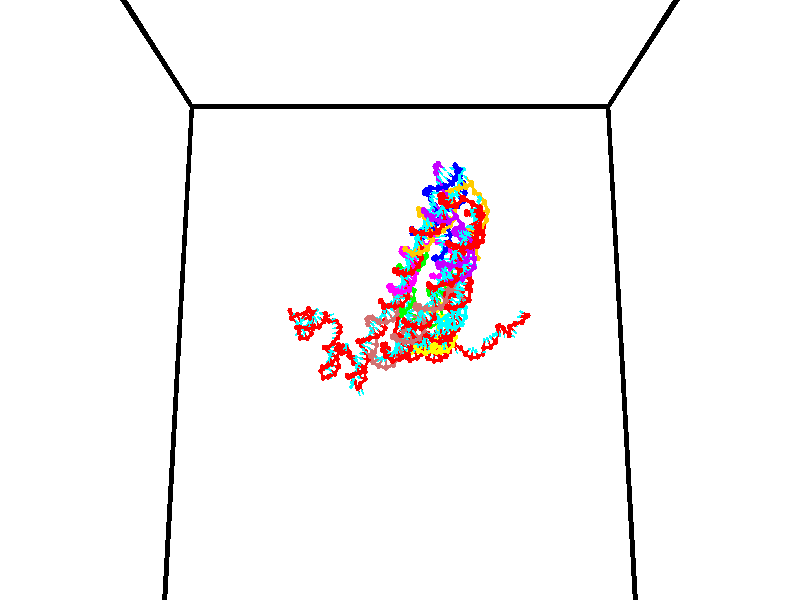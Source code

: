 // switches for output
#declare DRAW_BASES = 1; // possible values are 0, 1; only relevant for DNA ribbons
#declare DRAW_BASES_TYPE = 3; // possible values are 1, 2, 3; only relevant for DNA ribbons
#declare DRAW_FOG = 0; // set to 1 to enable fog

#include "colors.inc"

#include "transforms.inc"
background { rgb <1, 1, 1>}

#default {
   normal{
       ripples 0.25
       frequency 0.20
       turbulence 0.2
       lambda 5
   }
	finish {
		phong 0.1
		phong_size 40.
	}
}

// original window dimensions: 1024x640


// camera settings

camera {
	sky <0, 0.179814, -0.983701>
	up <0, 0.179814, -0.983701>
	right 1.6 * <1, 0, 0>
	location <35, 94.9851, 44.8844>
	look_at <35, 29.7336, 32.9568>
	direction <0, -65.2515, -11.9276>
	angle 67.0682
}


# declare cpy_camera_pos = <35, 94.9851, 44.8844>;
# if (DRAW_FOG = 1)
fog {
	fog_type 2
	up vnormalize(cpy_camera_pos)
	color rgbt<1,1,1,0.3>
	distance 1e-5
	fog_alt 3e-3
	fog_offset 56
}
# end


// LIGHTS

# declare lum = 6;
global_settings {
	ambient_light rgb lum * <0.05, 0.05, 0.05>
	max_trace_level 15
}# declare cpy_direct_light_amount = 0.25;
light_source
{	1000 * <-1, -1.16352, -0.803886>,
	rgb lum * cpy_direct_light_amount
	parallel
}

light_source
{	1000 * <1, 1.16352, 0.803886>,
	rgb lum * cpy_direct_light_amount
	parallel
}

// strand 0

// nucleotide -1

// particle -1
sphere {
	<23.976580, 35.360344, 34.878254> 0.250000
	pigment { color rgbt <1,0,0,0> }
	no_shadow
}
cylinder {
	<24.119993, 35.012997, 35.015305>,  <24.206041, 34.804588, 35.097534>, 0.100000
	pigment { color rgbt <1,0,0,0> }
	no_shadow
}
cylinder {
	<24.119993, 35.012997, 35.015305>,  <23.976580, 35.360344, 34.878254>, 0.100000
	pigment { color rgbt <1,0,0,0> }
	no_shadow
}

// particle -1
sphere {
	<24.119993, 35.012997, 35.015305> 0.100000
	pigment { color rgbt <1,0,0,0> }
	no_shadow
}
sphere {
	0, 1
	scale<0.080000,0.200000,0.300000>
	matrix <-0.057442, 0.345812, 0.936544,
		-0.931749, -0.355462, 0.074104,
		0.358532, -0.868367, 0.342628,
		24.227552, 34.752487, 35.118092>
	pigment { color rgbt <0,1,1,0> }
	no_shadow
}
cylinder {
	<24.205175, 35.699657, 35.582977>,  <23.976580, 35.360344, 34.878254>, 0.130000
	pigment { color rgbt <1,0,0,0> }
	no_shadow
}

// nucleotide -1

// particle -1
sphere {
	<24.205175, 35.699657, 35.582977> 0.250000
	pigment { color rgbt <1,0,0,0> }
	no_shadow
}
cylinder {
	<24.534340, 35.745781, 35.805515>,  <24.731838, 35.773457, 35.939037>, 0.100000
	pigment { color rgbt <1,0,0,0> }
	no_shadow
}
cylinder {
	<24.534340, 35.745781, 35.805515>,  <24.205175, 35.699657, 35.582977>, 0.100000
	pigment { color rgbt <1,0,0,0> }
	no_shadow
}

// particle -1
sphere {
	<24.534340, 35.745781, 35.805515> 0.100000
	pigment { color rgbt <1,0,0,0> }
	no_shadow
}
sphere {
	0, 1
	scale<0.080000,0.200000,0.300000>
	matrix <0.481421, -0.661544, -0.574972,
		0.301749, 0.740988, -0.599903,
		0.822910, 0.115309, 0.556348,
		24.781214, 35.780373, 35.972420>
	pigment { color rgbt <0,1,1,0> }
	no_shadow
}
cylinder {
	<24.813799, 35.741226, 35.282246>,  <24.205175, 35.699657, 35.582977>, 0.130000
	pigment { color rgbt <1,0,0,0> }
	no_shadow
}

// nucleotide -1

// particle -1
sphere {
	<24.813799, 35.741226, 35.282246> 0.250000
	pigment { color rgbt <1,0,0,0> }
	no_shadow
}
cylinder {
	<24.976683, 35.606949, 35.622009>,  <25.074413, 35.526382, 35.825867>, 0.100000
	pigment { color rgbt <1,0,0,0> }
	no_shadow
}
cylinder {
	<24.976683, 35.606949, 35.622009>,  <24.813799, 35.741226, 35.282246>, 0.100000
	pigment { color rgbt <1,0,0,0> }
	no_shadow
}

// particle -1
sphere {
	<24.976683, 35.606949, 35.622009> 0.100000
	pigment { color rgbt <1,0,0,0> }
	no_shadow
}
sphere {
	0, 1
	scale<0.080000,0.200000,0.300000>
	matrix <0.517663, -0.681371, -0.517453,
		0.752466, 0.650418, -0.103685,
		0.407209, -0.335692, 0.849407,
		25.098845, 35.506241, 35.876831>
	pigment { color rgbt <0,1,1,0> }
	no_shadow
}
cylinder {
	<25.564997, 35.505726, 35.135677>,  <24.813799, 35.741226, 35.282246>, 0.130000
	pigment { color rgbt <1,0,0,0> }
	no_shadow
}

// nucleotide -1

// particle -1
sphere {
	<25.564997, 35.505726, 35.135677> 0.250000
	pigment { color rgbt <1,0,0,0> }
	no_shadow
}
cylinder {
	<25.340290, 35.307320, 35.400520>,  <25.205467, 35.188274, 35.559425>, 0.100000
	pigment { color rgbt <1,0,0,0> }
	no_shadow
}
cylinder {
	<25.340290, 35.307320, 35.400520>,  <25.564997, 35.505726, 35.135677>, 0.100000
	pigment { color rgbt <1,0,0,0> }
	no_shadow
}

// particle -1
sphere {
	<25.340290, 35.307320, 35.400520> 0.100000
	pigment { color rgbt <1,0,0,0> }
	no_shadow
}
sphere {
	0, 1
	scale<0.080000,0.200000,0.300000>
	matrix <0.376671, -0.865912, -0.329111,
		0.736572, 0.064514, 0.673275,
		-0.561765, -0.496018, 0.662107,
		25.171761, 35.158516, 35.599152>
	pigment { color rgbt <0,1,1,0> }
	no_shadow
}
cylinder {
	<25.903736, 34.874519, 35.410389>,  <25.564997, 35.505726, 35.135677>, 0.130000
	pigment { color rgbt <1,0,0,0> }
	no_shadow
}

// nucleotide -1

// particle -1
sphere {
	<25.903736, 34.874519, 35.410389> 0.250000
	pigment { color rgbt <1,0,0,0> }
	no_shadow
}
cylinder {
	<25.511265, 34.822220, 35.467228>,  <25.275782, 34.790840, 35.501331>, 0.100000
	pigment { color rgbt <1,0,0,0> }
	no_shadow
}
cylinder {
	<25.511265, 34.822220, 35.467228>,  <25.903736, 34.874519, 35.410389>, 0.100000
	pigment { color rgbt <1,0,0,0> }
	no_shadow
}

// particle -1
sphere {
	<25.511265, 34.822220, 35.467228> 0.100000
	pigment { color rgbt <1,0,0,0> }
	no_shadow
}
sphere {
	0, 1
	scale<0.080000,0.200000,0.300000>
	matrix <0.117507, -0.988234, -0.097912,
		0.153223, -0.079372, 0.984999,
		-0.981180, -0.130747, 0.142093,
		25.216911, 34.782997, 35.509857>
	pigment { color rgbt <0,1,1,0> }
	no_shadow
}
cylinder {
	<26.077402, 34.379333, 34.923130>,  <25.903736, 34.874519, 35.410389>, 0.130000
	pigment { color rgbt <1,0,0,0> }
	no_shadow
}

// nucleotide -1

// particle -1
sphere {
	<26.077402, 34.379333, 34.923130> 0.250000
	pigment { color rgbt <1,0,0,0> }
	no_shadow
}
cylinder {
	<26.290606, 34.093956, 34.741184>,  <26.418528, 33.922729, 34.632015>, 0.100000
	pigment { color rgbt <1,0,0,0> }
	no_shadow
}
cylinder {
	<26.290606, 34.093956, 34.741184>,  <26.077402, 34.379333, 34.923130>, 0.100000
	pigment { color rgbt <1,0,0,0> }
	no_shadow
}

// particle -1
sphere {
	<26.290606, 34.093956, 34.741184> 0.100000
	pigment { color rgbt <1,0,0,0> }
	no_shadow
}
sphere {
	0, 1
	scale<0.080000,0.200000,0.300000>
	matrix <-0.344589, -0.674029, 0.653409,
		-0.772761, -0.191531, -0.605108,
		0.533009, -0.713442, -0.454864,
		26.450508, 33.879925, 34.604725>
	pigment { color rgbt <0,1,1,0> }
	no_shadow
}
cylinder {
	<25.606440, 33.880650, 34.561245>,  <26.077402, 34.379333, 34.923130>, 0.130000
	pigment { color rgbt <1,0,0,0> }
	no_shadow
}

// nucleotide -1

// particle -1
sphere {
	<25.606440, 33.880650, 34.561245> 0.250000
	pigment { color rgbt <1,0,0,0> }
	no_shadow
}
cylinder {
	<25.925625, 33.679661, 34.694378>,  <26.117136, 33.559067, 34.774258>, 0.100000
	pigment { color rgbt <1,0,0,0> }
	no_shadow
}
cylinder {
	<25.925625, 33.679661, 34.694378>,  <25.606440, 33.880650, 34.561245>, 0.100000
	pigment { color rgbt <1,0,0,0> }
	no_shadow
}

// particle -1
sphere {
	<25.925625, 33.679661, 34.694378> 0.100000
	pigment { color rgbt <1,0,0,0> }
	no_shadow
}
sphere {
	0, 1
	scale<0.080000,0.200000,0.300000>
	matrix <-0.599507, -0.604862, 0.524150,
		-0.062051, -0.617789, -0.783892,
		0.797961, -0.502472, 0.332836,
		26.165012, 33.528919, 34.794228>
	pigment { color rgbt <0,1,1,0> }
	no_shadow
}
cylinder {
	<25.508217, 33.254234, 34.348812>,  <25.606440, 33.880650, 34.561245>, 0.130000
	pigment { color rgbt <1,0,0,0> }
	no_shadow
}

// nucleotide -1

// particle -1
sphere {
	<25.508217, 33.254234, 34.348812> 0.250000
	pigment { color rgbt <1,0,0,0> }
	no_shadow
}
cylinder {
	<25.744507, 33.212654, 34.668873>,  <25.886282, 33.187706, 34.860909>, 0.100000
	pigment { color rgbt <1,0,0,0> }
	no_shadow
}
cylinder {
	<25.744507, 33.212654, 34.668873>,  <25.508217, 33.254234, 34.348812>, 0.100000
	pigment { color rgbt <1,0,0,0> }
	no_shadow
}

// particle -1
sphere {
	<25.744507, 33.212654, 34.668873> 0.100000
	pigment { color rgbt <1,0,0,0> }
	no_shadow
}
sphere {
	0, 1
	scale<0.080000,0.200000,0.300000>
	matrix <-0.615559, -0.699194, 0.363614,
		0.521660, -0.707335, -0.477021,
		0.590727, -0.103951, 0.800147,
		25.921724, 33.181469, 34.908916>
	pigment { color rgbt <0,1,1,0> }
	no_shadow
}
cylinder {
	<25.563517, 32.538113, 34.462975>,  <25.508217, 33.254234, 34.348812>, 0.130000
	pigment { color rgbt <1,0,0,0> }
	no_shadow
}

// nucleotide -1

// particle -1
sphere {
	<25.563517, 32.538113, 34.462975> 0.250000
	pigment { color rgbt <1,0,0,0> }
	no_shadow
}
cylinder {
	<25.688005, 32.688622, 34.812042>,  <25.762699, 32.778927, 35.021484>, 0.100000
	pigment { color rgbt <1,0,0,0> }
	no_shadow
}
cylinder {
	<25.688005, 32.688622, 34.812042>,  <25.563517, 32.538113, 34.462975>, 0.100000
	pigment { color rgbt <1,0,0,0> }
	no_shadow
}

// particle -1
sphere {
	<25.688005, 32.688622, 34.812042> 0.100000
	pigment { color rgbt <1,0,0,0> }
	no_shadow
}
sphere {
	0, 1
	scale<0.080000,0.200000,0.300000>
	matrix <-0.476933, -0.732423, 0.485893,
		0.821994, -0.567428, -0.048490,
		0.311224, 0.376275, 0.872672,
		25.781372, 32.801502, 35.073845>
	pigment { color rgbt <0,1,1,0> }
	no_shadow
}
cylinder {
	<25.768999, 31.938091, 34.945427>,  <25.563517, 32.538113, 34.462975>, 0.130000
	pigment { color rgbt <1,0,0,0> }
	no_shadow
}

// nucleotide -1

// particle -1
sphere {
	<25.768999, 31.938091, 34.945427> 0.250000
	pigment { color rgbt <1,0,0,0> }
	no_shadow
}
cylinder {
	<25.673475, 32.248287, 35.179207>,  <25.616161, 32.434406, 35.319477>, 0.100000
	pigment { color rgbt <1,0,0,0> }
	no_shadow
}
cylinder {
	<25.673475, 32.248287, 35.179207>,  <25.768999, 31.938091, 34.945427>, 0.100000
	pigment { color rgbt <1,0,0,0> }
	no_shadow
}

// particle -1
sphere {
	<25.673475, 32.248287, 35.179207> 0.100000
	pigment { color rgbt <1,0,0,0> }
	no_shadow
}
sphere {
	0, 1
	scale<0.080000,0.200000,0.300000>
	matrix <-0.540030, -0.606273, 0.583781,
		0.807055, -0.176210, 0.563571,
		-0.238810, 0.775489, 0.584454,
		25.601831, 32.480934, 35.354542>
	pigment { color rgbt <0,1,1,0> }
	no_shadow
}
cylinder {
	<25.856190, 31.742981, 35.630436>,  <25.768999, 31.938091, 34.945427>, 0.130000
	pigment { color rgbt <1,0,0,0> }
	no_shadow
}

// nucleotide -1

// particle -1
sphere {
	<25.856190, 31.742981, 35.630436> 0.250000
	pigment { color rgbt <1,0,0,0> }
	no_shadow
}
cylinder {
	<25.585457, 32.036945, 35.647411>,  <25.423018, 32.213326, 35.657597>, 0.100000
	pigment { color rgbt <1,0,0,0> }
	no_shadow
}
cylinder {
	<25.585457, 32.036945, 35.647411>,  <25.856190, 31.742981, 35.630436>, 0.100000
	pigment { color rgbt <1,0,0,0> }
	no_shadow
}

// particle -1
sphere {
	<25.585457, 32.036945, 35.647411> 0.100000
	pigment { color rgbt <1,0,0,0> }
	no_shadow
}
sphere {
	0, 1
	scale<0.080000,0.200000,0.300000>
	matrix <-0.625354, -0.604433, 0.493551,
		0.388367, 0.307514, 0.868681,
		-0.676833, 0.734912, 0.042437,
		25.382406, 32.257420, 35.660141>
	pigment { color rgbt <0,1,1,0> }
	no_shadow
}
cylinder {
	<25.648985, 31.766073, 36.354927>,  <25.856190, 31.742981, 35.630436>, 0.130000
	pigment { color rgbt <1,0,0,0> }
	no_shadow
}

// nucleotide -1

// particle -1
sphere {
	<25.648985, 31.766073, 36.354927> 0.250000
	pigment { color rgbt <1,0,0,0> }
	no_shadow
}
cylinder {
	<25.381104, 31.952246, 36.123455>,  <25.220375, 32.063950, 35.984573>, 0.100000
	pigment { color rgbt <1,0,0,0> }
	no_shadow
}
cylinder {
	<25.381104, 31.952246, 36.123455>,  <25.648985, 31.766073, 36.354927>, 0.100000
	pigment { color rgbt <1,0,0,0> }
	no_shadow
}

// particle -1
sphere {
	<25.381104, 31.952246, 36.123455> 0.100000
	pigment { color rgbt <1,0,0,0> }
	no_shadow
}
sphere {
	0, 1
	scale<0.080000,0.200000,0.300000>
	matrix <-0.742281, -0.443389, 0.502419,
		-0.022739, 0.766015, 0.642420,
		-0.669703, 0.465432, -0.578681,
		25.180193, 32.091877, 35.949852>
	pigment { color rgbt <0,1,1,0> }
	no_shadow
}
cylinder {
	<25.297270, 32.276531, 36.820988>,  <25.648985, 31.766073, 36.354927>, 0.130000
	pigment { color rgbt <1,0,0,0> }
	no_shadow
}

// nucleotide -1

// particle -1
sphere {
	<25.297270, 32.276531, 36.820988> 0.250000
	pigment { color rgbt <1,0,0,0> }
	no_shadow
}
cylinder {
	<25.094038, 32.095844, 36.527645>,  <24.972099, 31.987432, 36.351639>, 0.100000
	pigment { color rgbt <1,0,0,0> }
	no_shadow
}
cylinder {
	<25.094038, 32.095844, 36.527645>,  <25.297270, 32.276531, 36.820988>, 0.100000
	pigment { color rgbt <1,0,0,0> }
	no_shadow
}

// particle -1
sphere {
	<25.094038, 32.095844, 36.527645> 0.100000
	pigment { color rgbt <1,0,0,0> }
	no_shadow
}
sphere {
	0, 1
	scale<0.080000,0.200000,0.300000>
	matrix <-0.628889, -0.387214, 0.674214,
		-0.588518, 0.803752, -0.087343,
		-0.508080, -0.451716, -0.733353,
		24.941614, 31.960329, 36.307640>
	pigment { color rgbt <0,1,1,0> }
	no_shadow
}
cylinder {
	<24.607807, 32.437462, 36.797592>,  <25.297270, 32.276531, 36.820988>, 0.130000
	pigment { color rgbt <1,0,0,0> }
	no_shadow
}

// nucleotide -1

// particle -1
sphere {
	<24.607807, 32.437462, 36.797592> 0.250000
	pigment { color rgbt <1,0,0,0> }
	no_shadow
}
cylinder {
	<24.652273, 32.067486, 36.652191>,  <24.678953, 31.845501, 36.564953>, 0.100000
	pigment { color rgbt <1,0,0,0> }
	no_shadow
}
cylinder {
	<24.652273, 32.067486, 36.652191>,  <24.607807, 32.437462, 36.797592>, 0.100000
	pigment { color rgbt <1,0,0,0> }
	no_shadow
}

// particle -1
sphere {
	<24.652273, 32.067486, 36.652191> 0.100000
	pigment { color rgbt <1,0,0,0> }
	no_shadow
}
sphere {
	0, 1
	scale<0.080000,0.200000,0.300000>
	matrix <-0.644191, -0.345581, 0.682342,
		-0.756743, 0.158310, -0.634254,
		0.111165, -0.924938, -0.363498,
		24.685623, 31.790005, 36.543140>
	pigment { color rgbt <0,1,1,0> }
	no_shadow
}
cylinder {
	<24.406988, 32.095875, 36.192284>,  <24.607807, 32.437462, 36.797592>, 0.130000
	pigment { color rgbt <1,0,0,0> }
	no_shadow
}

// nucleotide -1

// particle -1
sphere {
	<24.406988, 32.095875, 36.192284> 0.250000
	pigment { color rgbt <1,0,0,0> }
	no_shadow
}
cylinder {
	<24.194370, 31.772705, 36.294037>,  <24.066799, 31.578802, 36.355091>, 0.100000
	pigment { color rgbt <1,0,0,0> }
	no_shadow
}
cylinder {
	<24.194370, 31.772705, 36.294037>,  <24.406988, 32.095875, 36.192284>, 0.100000
	pigment { color rgbt <1,0,0,0> }
	no_shadow
}

// particle -1
sphere {
	<24.194370, 31.772705, 36.294037> 0.100000
	pigment { color rgbt <1,0,0,0> }
	no_shadow
}
sphere {
	0, 1
	scale<0.080000,0.200000,0.300000>
	matrix <0.270512, 0.122678, 0.954868,
		-0.802671, 0.576372, 0.153345,
		-0.531547, -0.807927, 0.254385,
		24.034906, 31.530327, 36.370354>
	pigment { color rgbt <0,1,1,0> }
	no_shadow
}
cylinder {
	<24.236481, 32.721020, 35.910110>,  <24.406988, 32.095875, 36.192284>, 0.130000
	pigment { color rgbt <1,0,0,0> }
	no_shadow
}

// nucleotide -1

// particle -1
sphere {
	<24.236481, 32.721020, 35.910110> 0.250000
	pigment { color rgbt <1,0,0,0> }
	no_shadow
}
cylinder {
	<24.605850, 32.606781, 36.012661>,  <24.827471, 32.538239, 36.074192>, 0.100000
	pigment { color rgbt <1,0,0,0> }
	no_shadow
}
cylinder {
	<24.605850, 32.606781, 36.012661>,  <24.236481, 32.721020, 35.910110>, 0.100000
	pigment { color rgbt <1,0,0,0> }
	no_shadow
}

// particle -1
sphere {
	<24.605850, 32.606781, 36.012661> 0.100000
	pigment { color rgbt <1,0,0,0> }
	no_shadow
}
sphere {
	0, 1
	scale<0.080000,0.200000,0.300000>
	matrix <0.382921, 0.640753, -0.665437,
		0.025772, 0.712650, 0.701046,
		0.923422, -0.285595, 0.256375,
		24.882877, 32.521103, 36.089573>
	pigment { color rgbt <0,1,1,0> }
	no_shadow
}
cylinder {
	<24.676828, 33.333179, 35.976517>,  <24.236481, 32.721020, 35.910110>, 0.130000
	pigment { color rgbt <1,0,0,0> }
	no_shadow
}

// nucleotide -1

// particle -1
sphere {
	<24.676828, 33.333179, 35.976517> 0.250000
	pigment { color rgbt <1,0,0,0> }
	no_shadow
}
cylinder {
	<24.912710, 33.016663, 35.911888>,  <25.054239, 32.826752, 35.873112>, 0.100000
	pigment { color rgbt <1,0,0,0> }
	no_shadow
}
cylinder {
	<24.912710, 33.016663, 35.911888>,  <24.676828, 33.333179, 35.976517>, 0.100000
	pigment { color rgbt <1,0,0,0> }
	no_shadow
}

// particle -1
sphere {
	<24.912710, 33.016663, 35.911888> 0.100000
	pigment { color rgbt <1,0,0,0> }
	no_shadow
}
sphere {
	0, 1
	scale<0.080000,0.200000,0.300000>
	matrix <0.644568, 0.581670, -0.496178,
		0.486600, 0.188458, 0.853056,
		0.589706, -0.791292, -0.161567,
		25.089622, 32.779274, 35.863419>
	pigment { color rgbt <0,1,1,0> }
	no_shadow
}
cylinder {
	<25.331583, 33.487568, 36.126442>,  <24.676828, 33.333179, 35.976517>, 0.130000
	pigment { color rgbt <1,0,0,0> }
	no_shadow
}

// nucleotide -1

// particle -1
sphere {
	<25.331583, 33.487568, 36.126442> 0.250000
	pigment { color rgbt <1,0,0,0> }
	no_shadow
}
cylinder {
	<25.418825, 33.181625, 35.883980>,  <25.471170, 32.998058, 35.738503>, 0.100000
	pigment { color rgbt <1,0,0,0> }
	no_shadow
}
cylinder {
	<25.418825, 33.181625, 35.883980>,  <25.331583, 33.487568, 36.126442>, 0.100000
	pigment { color rgbt <1,0,0,0> }
	no_shadow
}

// particle -1
sphere {
	<25.418825, 33.181625, 35.883980> 0.100000
	pigment { color rgbt <1,0,0,0> }
	no_shadow
}
sphere {
	0, 1
	scale<0.080000,0.200000,0.300000>
	matrix <0.679111, 0.565010, -0.468585,
		0.700884, -0.309447, 0.642654,
		0.218103, -0.764857, -0.606155,
		25.484257, 32.952168, 35.702133>
	pigment { color rgbt <0,1,1,0> }
	no_shadow
}
cylinder {
	<26.067667, 33.491940, 36.116711>,  <25.331583, 33.487568, 36.126442>, 0.130000
	pigment { color rgbt <1,0,0,0> }
	no_shadow
}

// nucleotide -1

// particle -1
sphere {
	<26.067667, 33.491940, 36.116711> 0.250000
	pigment { color rgbt <1,0,0,0> }
	no_shadow
}
cylinder {
	<25.979439, 33.263325, 35.800560>,  <25.926502, 33.126156, 35.610870>, 0.100000
	pigment { color rgbt <1,0,0,0> }
	no_shadow
}
cylinder {
	<25.979439, 33.263325, 35.800560>,  <26.067667, 33.491940, 36.116711>, 0.100000
	pigment { color rgbt <1,0,0,0> }
	no_shadow
}

// particle -1
sphere {
	<25.979439, 33.263325, 35.800560> 0.100000
	pigment { color rgbt <1,0,0,0> }
	no_shadow
}
sphere {
	0, 1
	scale<0.080000,0.200000,0.300000>
	matrix <0.643034, 0.524084, -0.558429,
		0.733387, -0.631409, 0.251923,
		-0.220569, -0.571540, -0.790374,
		25.913269, 33.091862, 35.563446>
	pigment { color rgbt <0,1,1,0> }
	no_shadow
}
cylinder {
	<26.648403, 33.133369, 35.937771>,  <26.067667, 33.491940, 36.116711>, 0.130000
	pigment { color rgbt <1,0,0,0> }
	no_shadow
}

// nucleotide -1

// particle -1
sphere {
	<26.648403, 33.133369, 35.937771> 0.250000
	pigment { color rgbt <1,0,0,0> }
	no_shadow
}
cylinder {
	<26.444284, 33.138794, 35.593815>,  <26.321814, 33.142048, 35.387440>, 0.100000
	pigment { color rgbt <1,0,0,0> }
	no_shadow
}
cylinder {
	<26.444284, 33.138794, 35.593815>,  <26.648403, 33.133369, 35.937771>, 0.100000
	pigment { color rgbt <1,0,0,0> }
	no_shadow
}

// particle -1
sphere {
	<26.444284, 33.138794, 35.593815> 0.100000
	pigment { color rgbt <1,0,0,0> }
	no_shadow
}
sphere {
	0, 1
	scale<0.080000,0.200000,0.300000>
	matrix <0.778384, 0.432434, -0.455103,
		0.365673, -0.901564, -0.231228,
		-0.510295, 0.013565, -0.859892,
		26.291195, 33.142864, 35.335846>
	pigment { color rgbt <0,1,1,0> }
	no_shadow
}
cylinder {
	<27.111614, 32.824383, 35.399651>,  <26.648403, 33.133369, 35.937771>, 0.130000
	pigment { color rgbt <1,0,0,0> }
	no_shadow
}

// nucleotide -1

// particle -1
sphere {
	<27.111614, 32.824383, 35.399651> 0.250000
	pigment { color rgbt <1,0,0,0> }
	no_shadow
}
cylinder {
	<26.827816, 33.069748, 35.260891>,  <26.657537, 33.216969, 35.177635>, 0.100000
	pigment { color rgbt <1,0,0,0> }
	no_shadow
}
cylinder {
	<26.827816, 33.069748, 35.260891>,  <27.111614, 32.824383, 35.399651>, 0.100000
	pigment { color rgbt <1,0,0,0> }
	no_shadow
}

// particle -1
sphere {
	<26.827816, 33.069748, 35.260891> 0.100000
	pigment { color rgbt <1,0,0,0> }
	no_shadow
}
sphere {
	0, 1
	scale<0.080000,0.200000,0.300000>
	matrix <0.658751, 0.402447, -0.635675,
		-0.250321, -0.679531, -0.689621,
		-0.709497, 0.613412, -0.346901,
		26.614967, 33.253773, 35.156822>
	pigment { color rgbt <0,1,1,0> }
	no_shadow
}
cylinder {
	<27.228285, 32.764408, 34.694359>,  <27.111614, 32.824383, 35.399651>, 0.130000
	pigment { color rgbt <1,0,0,0> }
	no_shadow
}

// nucleotide -1

// particle -1
sphere {
	<27.228285, 32.764408, 34.694359> 0.250000
	pigment { color rgbt <1,0,0,0> }
	no_shadow
}
cylinder {
	<27.008837, 33.093544, 34.753628>,  <26.877169, 33.291027, 34.789188>, 0.100000
	pigment { color rgbt <1,0,0,0> }
	no_shadow
}
cylinder {
	<27.008837, 33.093544, 34.753628>,  <27.228285, 32.764408, 34.694359>, 0.100000
	pigment { color rgbt <1,0,0,0> }
	no_shadow
}

// particle -1
sphere {
	<27.008837, 33.093544, 34.753628> 0.100000
	pigment { color rgbt <1,0,0,0> }
	no_shadow
}
sphere {
	0, 1
	scale<0.080000,0.200000,0.300000>
	matrix <0.570738, 0.498087, -0.652815,
		-0.610963, -0.273581, -0.742885,
		-0.548619, 0.822838, 0.148169,
		26.844252, 33.340397, 34.798077>
	pigment { color rgbt <0,1,1,0> }
	no_shadow
}
cylinder {
	<27.156591, 32.162518, 34.917210>,  <27.228285, 32.764408, 34.694359>, 0.130000
	pigment { color rgbt <1,0,0,0> }
	no_shadow
}

// nucleotide -1

// particle -1
sphere {
	<27.156591, 32.162518, 34.917210> 0.250000
	pigment { color rgbt <1,0,0,0> }
	no_shadow
}
cylinder {
	<27.514900, 32.044430, 34.784283>,  <27.729885, 31.973576, 34.704529>, 0.100000
	pigment { color rgbt <1,0,0,0> }
	no_shadow
}
cylinder {
	<27.514900, 32.044430, 34.784283>,  <27.156591, 32.162518, 34.917210>, 0.100000
	pigment { color rgbt <1,0,0,0> }
	no_shadow
}

// particle -1
sphere {
	<27.514900, 32.044430, 34.784283> 0.100000
	pigment { color rgbt <1,0,0,0> }
	no_shadow
}
sphere {
	0, 1
	scale<0.080000,0.200000,0.300000>
	matrix <0.316643, -0.100898, 0.943163,
		-0.311973, -0.950086, 0.003099,
		0.895773, -0.295223, -0.332315,
		27.783632, 31.955864, 34.684589>
	pigment { color rgbt <0,1,1,0> }
	no_shadow
}
cylinder {
	<27.444080, 31.464460, 35.152874>,  <27.156591, 32.162518, 34.917210>, 0.130000
	pigment { color rgbt <1,0,0,0> }
	no_shadow
}

// nucleotide -1

// particle -1
sphere {
	<27.444080, 31.464460, 35.152874> 0.250000
	pigment { color rgbt <1,0,0,0> }
	no_shadow
}
cylinder {
	<27.741293, 31.729809, 35.117443>,  <27.919621, 31.889017, 35.096184>, 0.100000
	pigment { color rgbt <1,0,0,0> }
	no_shadow
}
cylinder {
	<27.741293, 31.729809, 35.117443>,  <27.444080, 31.464460, 35.152874>, 0.100000
	pigment { color rgbt <1,0,0,0> }
	no_shadow
}

// particle -1
sphere {
	<27.741293, 31.729809, 35.117443> 0.100000
	pigment { color rgbt <1,0,0,0> }
	no_shadow
}
sphere {
	0, 1
	scale<0.080000,0.200000,0.300000>
	matrix <0.280640, -0.188678, 0.941085,
		0.607574, -0.724114, -0.326361,
		0.743030, 0.663369, -0.088580,
		27.964203, 31.928820, 35.090870>
	pigment { color rgbt <0,1,1,0> }
	no_shadow
}
cylinder {
	<28.248056, 31.327082, 35.206783>,  <27.444080, 31.464460, 35.152874>, 0.130000
	pigment { color rgbt <1,0,0,0> }
	no_shadow
}

// nucleotide -1

// particle -1
sphere {
	<28.248056, 31.327082, 35.206783> 0.250000
	pigment { color rgbt <1,0,0,0> }
	no_shadow
}
cylinder {
	<28.093279, 31.668415, 35.346554>,  <28.000412, 31.873215, 35.430416>, 0.100000
	pigment { color rgbt <1,0,0,0> }
	no_shadow
}
cylinder {
	<28.093279, 31.668415, 35.346554>,  <28.248056, 31.327082, 35.206783>, 0.100000
	pigment { color rgbt <1,0,0,0> }
	no_shadow
}

// particle -1
sphere {
	<28.093279, 31.668415, 35.346554> 0.100000
	pigment { color rgbt <1,0,0,0> }
	no_shadow
}
sphere {
	0, 1
	scale<0.080000,0.200000,0.300000>
	matrix <0.232212, -0.276556, 0.932520,
		0.892385, 0.441975, -0.091142,
		-0.386945, 0.853332, 0.349426,
		27.977196, 31.924414, 35.451382>
	pigment { color rgbt <0,1,1,0> }
	no_shadow
}
cylinder {
	<28.684008, 31.680023, 35.731476>,  <28.248056, 31.327082, 35.206783>, 0.130000
	pigment { color rgbt <1,0,0,0> }
	no_shadow
}

// nucleotide -1

// particle -1
sphere {
	<28.684008, 31.680023, 35.731476> 0.250000
	pigment { color rgbt <1,0,0,0> }
	no_shadow
}
cylinder {
	<28.323660, 31.826756, 35.824310>,  <28.107450, 31.914795, 35.880013>, 0.100000
	pigment { color rgbt <1,0,0,0> }
	no_shadow
}
cylinder {
	<28.323660, 31.826756, 35.824310>,  <28.684008, 31.680023, 35.731476>, 0.100000
	pigment { color rgbt <1,0,0,0> }
	no_shadow
}

// particle -1
sphere {
	<28.323660, 31.826756, 35.824310> 0.100000
	pigment { color rgbt <1,0,0,0> }
	no_shadow
}
sphere {
	0, 1
	scale<0.080000,0.200000,0.300000>
	matrix <0.176940, -0.177909, 0.968009,
		0.396388, 0.913117, 0.095365,
		-0.900871, 0.366833, 0.232088,
		28.053398, 31.936806, 35.893936>
	pigment { color rgbt <0,1,1,0> }
	no_shadow
}
cylinder {
	<28.742447, 32.220108, 36.239952>,  <28.684008, 31.680023, 35.731476>, 0.130000
	pigment { color rgbt <1,0,0,0> }
	no_shadow
}

// nucleotide -1

// particle -1
sphere {
	<28.742447, 32.220108, 36.239952> 0.250000
	pigment { color rgbt <1,0,0,0> }
	no_shadow
}
cylinder {
	<28.373489, 32.076744, 36.297543>,  <28.152115, 31.990725, 36.332096>, 0.100000
	pigment { color rgbt <1,0,0,0> }
	no_shadow
}
cylinder {
	<28.373489, 32.076744, 36.297543>,  <28.742447, 32.220108, 36.239952>, 0.100000
	pigment { color rgbt <1,0,0,0> }
	no_shadow
}

// particle -1
sphere {
	<28.373489, 32.076744, 36.297543> 0.100000
	pigment { color rgbt <1,0,0,0> }
	no_shadow
}
sphere {
	0, 1
	scale<0.080000,0.200000,0.300000>
	matrix <0.160080, -0.015493, 0.986983,
		-0.351515, 0.933435, 0.071665,
		-0.922395, -0.358411, 0.143978,
		28.096771, 31.969221, 36.340736>
	pigment { color rgbt <0,1,1,0> }
	no_shadow
}
cylinder {
	<28.513680, 32.537682, 36.784821>,  <28.742447, 32.220108, 36.239952>, 0.130000
	pigment { color rgbt <1,0,0,0> }
	no_shadow
}

// nucleotide -1

// particle -1
sphere {
	<28.513680, 32.537682, 36.784821> 0.250000
	pigment { color rgbt <1,0,0,0> }
	no_shadow
}
cylinder {
	<28.254164, 32.234501, 36.757771>,  <28.098454, 32.052593, 36.741539>, 0.100000
	pigment { color rgbt <1,0,0,0> }
	no_shadow
}
cylinder {
	<28.254164, 32.234501, 36.757771>,  <28.513680, 32.537682, 36.784821>, 0.100000
	pigment { color rgbt <1,0,0,0> }
	no_shadow
}

// particle -1
sphere {
	<28.254164, 32.234501, 36.757771> 0.100000
	pigment { color rgbt <1,0,0,0> }
	no_shadow
}
sphere {
	0, 1
	scale<0.080000,0.200000,0.300000>
	matrix <0.032529, -0.116415, 0.992668,
		-0.760271, 0.641834, 0.100184,
		-0.648791, -0.757955, -0.067629,
		28.059526, 32.007114, 36.737480>
	pigment { color rgbt <0,1,1,0> }
	no_shadow
}
cylinder {
	<28.102745, 32.749023, 37.278740>,  <28.513680, 32.537682, 36.784821>, 0.130000
	pigment { color rgbt <1,0,0,0> }
	no_shadow
}

// nucleotide -1

// particle -1
sphere {
	<28.102745, 32.749023, 37.278740> 0.250000
	pigment { color rgbt <1,0,0,0> }
	no_shadow
}
cylinder {
	<28.110643, 32.357059, 37.199356>,  <28.115383, 32.121880, 37.151726>, 0.100000
	pigment { color rgbt <1,0,0,0> }
	no_shadow
}
cylinder {
	<28.110643, 32.357059, 37.199356>,  <28.102745, 32.749023, 37.278740>, 0.100000
	pigment { color rgbt <1,0,0,0> }
	no_shadow
}

// particle -1
sphere {
	<28.110643, 32.357059, 37.199356> 0.100000
	pigment { color rgbt <1,0,0,0> }
	no_shadow
}
sphere {
	0, 1
	scale<0.080000,0.200000,0.300000>
	matrix <-0.218558, -0.197932, 0.955539,
		-0.975624, 0.024508, -0.218076,
		0.019746, -0.979909, -0.198464,
		28.116568, 32.063087, 37.139816>
	pigment { color rgbt <0,1,1,0> }
	no_shadow
}
cylinder {
	<27.474140, 32.652615, 37.668694>,  <28.102745, 32.749023, 37.278740>, 0.130000
	pigment { color rgbt <1,0,0,0> }
	no_shadow
}

// nucleotide -1

// particle -1
sphere {
	<27.474140, 32.652615, 37.668694> 0.250000
	pigment { color rgbt <1,0,0,0> }
	no_shadow
}
cylinder {
	<27.701820, 32.333195, 37.590382>,  <27.838428, 32.141541, 37.543396>, 0.100000
	pigment { color rgbt <1,0,0,0> }
	no_shadow
}
cylinder {
	<27.701820, 32.333195, 37.590382>,  <27.474140, 32.652615, 37.668694>, 0.100000
	pigment { color rgbt <1,0,0,0> }
	no_shadow
}

// particle -1
sphere {
	<27.701820, 32.333195, 37.590382> 0.100000
	pigment { color rgbt <1,0,0,0> }
	no_shadow
}
sphere {
	0, 1
	scale<0.080000,0.200000,0.300000>
	matrix <-0.330423, -0.440208, 0.834888,
		-0.752884, -0.410527, -0.514425,
		0.569198, -0.798551, -0.195778,
		27.872580, 32.093628, 37.531647>
	pigment { color rgbt <0,1,1,0> }
	no_shadow
}
cylinder {
	<27.038975, 31.987171, 37.583328>,  <27.474140, 32.652615, 37.668694>, 0.130000
	pigment { color rgbt <1,0,0,0> }
	no_shadow
}

// nucleotide -1

// particle -1
sphere {
	<27.038975, 31.987171, 37.583328> 0.250000
	pigment { color rgbt <1,0,0,0> }
	no_shadow
}
cylinder {
	<27.403837, 31.924810, 37.734943>,  <27.622755, 31.887394, 37.825912>, 0.100000
	pigment { color rgbt <1,0,0,0> }
	no_shadow
}
cylinder {
	<27.403837, 31.924810, 37.734943>,  <27.038975, 31.987171, 37.583328>, 0.100000
	pigment { color rgbt <1,0,0,0> }
	no_shadow
}

// particle -1
sphere {
	<27.403837, 31.924810, 37.734943> 0.100000
	pigment { color rgbt <1,0,0,0> }
	no_shadow
}
sphere {
	0, 1
	scale<0.080000,0.200000,0.300000>
	matrix <-0.404943, -0.485460, 0.774822,
		0.063213, -0.860246, -0.505945,
		0.912154, -0.155900, 0.379038,
		27.677483, 31.878040, 37.848656>
	pigment { color rgbt <0,1,1,0> }
	no_shadow
}
cylinder {
	<27.252333, 31.255878, 37.640144>,  <27.038975, 31.987171, 37.583328>, 0.130000
	pigment { color rgbt <1,0,0,0> }
	no_shadow
}

// nucleotide -1

// particle -1
sphere {
	<27.252333, 31.255878, 37.640144> 0.250000
	pigment { color rgbt <1,0,0,0> }
	no_shadow
}
cylinder {
	<27.426611, 31.466557, 37.932106>,  <27.531178, 31.592964, 38.107285>, 0.100000
	pigment { color rgbt <1,0,0,0> }
	no_shadow
}
cylinder {
	<27.426611, 31.466557, 37.932106>,  <27.252333, 31.255878, 37.640144>, 0.100000
	pigment { color rgbt <1,0,0,0> }
	no_shadow
}

// particle -1
sphere {
	<27.426611, 31.466557, 37.932106> 0.100000
	pigment { color rgbt <1,0,0,0> }
	no_shadow
}
sphere {
	0, 1
	scale<0.080000,0.200000,0.300000>
	matrix <-0.380372, -0.627215, 0.679646,
		0.815774, -0.573754, -0.072934,
		0.435695, 0.526695, 0.729906,
		27.557320, 31.624565, 38.151077>
	pigment { color rgbt <0,1,1,0> }
	no_shadow
}
cylinder {
	<27.765770, 30.863258, 38.041519>,  <27.252333, 31.255878, 37.640144>, 0.130000
	pigment { color rgbt <1,0,0,0> }
	no_shadow
}

// nucleotide -1

// particle -1
sphere {
	<27.765770, 30.863258, 38.041519> 0.250000
	pigment { color rgbt <1,0,0,0> }
	no_shadow
}
cylinder {
	<27.663750, 31.159620, 38.290039>,  <27.602537, 31.337437, 38.439152>, 0.100000
	pigment { color rgbt <1,0,0,0> }
	no_shadow
}
cylinder {
	<27.663750, 31.159620, 38.290039>,  <27.765770, 30.863258, 38.041519>, 0.100000
	pigment { color rgbt <1,0,0,0> }
	no_shadow
}

// particle -1
sphere {
	<27.663750, 31.159620, 38.290039> 0.100000
	pigment { color rgbt <1,0,0,0> }
	no_shadow
}
sphere {
	0, 1
	scale<0.080000,0.200000,0.300000>
	matrix <-0.062449, -0.653827, 0.754062,
		0.964909, 0.153526, 0.213029,
		-0.255052, 0.740905, 0.621296,
		27.587234, 31.381891, 38.476429>
	pigment { color rgbt <0,1,1,0> }
	no_shadow
}
cylinder {
	<28.327955, 30.925686, 38.493336>,  <27.765770, 30.863258, 38.041519>, 0.130000
	pigment { color rgbt <1,0,0,0> }
	no_shadow
}

// nucleotide -1

// particle -1
sphere {
	<28.327955, 30.925686, 38.493336> 0.250000
	pigment { color rgbt <1,0,0,0> }
	no_shadow
}
cylinder {
	<28.008801, 31.099947, 38.659988>,  <27.817307, 31.204504, 38.759979>, 0.100000
	pigment { color rgbt <1,0,0,0> }
	no_shadow
}
cylinder {
	<28.008801, 31.099947, 38.659988>,  <28.327955, 30.925686, 38.493336>, 0.100000
	pigment { color rgbt <1,0,0,0> }
	no_shadow
}

// particle -1
sphere {
	<28.008801, 31.099947, 38.659988> 0.100000
	pigment { color rgbt <1,0,0,0> }
	no_shadow
}
sphere {
	0, 1
	scale<0.080000,0.200000,0.300000>
	matrix <0.129186, -0.551514, 0.824101,
		0.588799, 0.711364, 0.383767,
		-0.797889, 0.435653, 0.416630,
		27.769434, 31.230642, 38.784977>
	pigment { color rgbt <0,1,1,0> }
	no_shadow
}
cylinder {
	<28.539505, 31.117338, 39.173943>,  <28.327955, 30.925686, 38.493336>, 0.130000
	pigment { color rgbt <1,0,0,0> }
	no_shadow
}

// nucleotide -1

// particle -1
sphere {
	<28.539505, 31.117338, 39.173943> 0.250000
	pigment { color rgbt <1,0,0,0> }
	no_shadow
}
cylinder {
	<28.140333, 31.098457, 39.156471>,  <27.900829, 31.087130, 39.145988>, 0.100000
	pigment { color rgbt <1,0,0,0> }
	no_shadow
}
cylinder {
	<28.140333, 31.098457, 39.156471>,  <28.539505, 31.117338, 39.173943>, 0.100000
	pigment { color rgbt <1,0,0,0> }
	no_shadow
}

// particle -1
sphere {
	<28.140333, 31.098457, 39.156471> 0.100000
	pigment { color rgbt <1,0,0,0> }
	no_shadow
}
sphere {
	0, 1
	scale<0.080000,0.200000,0.300000>
	matrix <-0.020900, -0.404344, 0.914368,
		-0.060823, 0.913388, 0.402521,
		-0.997930, -0.047202, -0.043683,
		27.840954, 31.084297, 39.143368>
	pigment { color rgbt <0,1,1,0> }
	no_shadow
}
cylinder {
	<28.154751, 31.319670, 39.848949>,  <28.539505, 31.117338, 39.173943>, 0.130000
	pigment { color rgbt <1,0,0,0> }
	no_shadow
}

// nucleotide -1

// particle -1
sphere {
	<28.154751, 31.319670, 39.848949> 0.250000
	pigment { color rgbt <1,0,0,0> }
	no_shadow
}
cylinder {
	<27.903851, 31.076981, 39.653625>,  <27.753311, 30.931368, 39.536430>, 0.100000
	pigment { color rgbt <1,0,0,0> }
	no_shadow
}
cylinder {
	<27.903851, 31.076981, 39.653625>,  <28.154751, 31.319670, 39.848949>, 0.100000
	pigment { color rgbt <1,0,0,0> }
	no_shadow
}

// particle -1
sphere {
	<27.903851, 31.076981, 39.653625> 0.100000
	pigment { color rgbt <1,0,0,0> }
	no_shadow
}
sphere {
	0, 1
	scale<0.080000,0.200000,0.300000>
	matrix <-0.142217, -0.527216, 0.837746,
		-0.765722, 0.594923, 0.244411,
		-0.627251, -0.606721, -0.488309,
		27.715675, 30.894964, 39.507133>
	pigment { color rgbt <0,1,1,0> }
	no_shadow
}
cylinder {
	<27.434799, 31.309198, 40.115730>,  <28.154751, 31.319670, 39.848949>, 0.130000
	pigment { color rgbt <1,0,0,0> }
	no_shadow
}

// nucleotide -1

// particle -1
sphere {
	<27.434799, 31.309198, 40.115730> 0.250000
	pigment { color rgbt <1,0,0,0> }
	no_shadow
}
cylinder {
	<27.555693, 30.970226, 39.941135>,  <27.628229, 30.766844, 39.836380>, 0.100000
	pigment { color rgbt <1,0,0,0> }
	no_shadow
}
cylinder {
	<27.555693, 30.970226, 39.941135>,  <27.434799, 31.309198, 40.115730>, 0.100000
	pigment { color rgbt <1,0,0,0> }
	no_shadow
}

// particle -1
sphere {
	<27.555693, 30.970226, 39.941135> 0.100000
	pigment { color rgbt <1,0,0,0> }
	no_shadow
}
sphere {
	0, 1
	scale<0.080000,0.200000,0.300000>
	matrix <-0.078868, -0.478557, 0.874507,
		-0.949966, -0.229880, -0.211471,
		0.302232, -0.847431, -0.436483,
		27.646362, 30.715998, 39.810192>
	pigment { color rgbt <0,1,1,0> }
	no_shadow
}
cylinder {
	<26.866011, 30.799318, 40.142757>,  <27.434799, 31.309198, 40.115730>, 0.130000
	pigment { color rgbt <1,0,0,0> }
	no_shadow
}

// nucleotide -1

// particle -1
sphere {
	<26.866011, 30.799318, 40.142757> 0.250000
	pigment { color rgbt <1,0,0,0> }
	no_shadow
}
cylinder {
	<27.231764, 30.638731, 40.121853>,  <27.451216, 30.542379, 40.109310>, 0.100000
	pigment { color rgbt <1,0,0,0> }
	no_shadow
}
cylinder {
	<27.231764, 30.638731, 40.121853>,  <26.866011, 30.799318, 40.142757>, 0.100000
	pigment { color rgbt <1,0,0,0> }
	no_shadow
}

// particle -1
sphere {
	<27.231764, 30.638731, 40.121853> 0.100000
	pigment { color rgbt <1,0,0,0> }
	no_shadow
}
sphere {
	0, 1
	scale<0.080000,0.200000,0.300000>
	matrix <-0.197807, -0.555638, 0.807551,
		-0.353241, -0.728073, -0.587478,
		0.914381, -0.401467, -0.052256,
		27.506079, 30.518291, 40.106174>
	pigment { color rgbt <0,1,1,0> }
	no_shadow
}
cylinder {
	<26.642059, 31.271448, 39.578735>,  <26.866011, 30.799318, 40.142757>, 0.130000
	pigment { color rgbt <1,0,0,0> }
	no_shadow
}

// nucleotide -1

// particle -1
sphere {
	<26.642059, 31.271448, 39.578735> 0.250000
	pigment { color rgbt <1,0,0,0> }
	no_shadow
}
cylinder {
	<27.021477, 31.240570, 39.455898>,  <27.249126, 31.222042, 39.382195>, 0.100000
	pigment { color rgbt <1,0,0,0> }
	no_shadow
}
cylinder {
	<27.021477, 31.240570, 39.455898>,  <26.642059, 31.271448, 39.578735>, 0.100000
	pigment { color rgbt <1,0,0,0> }
	no_shadow
}

// particle -1
sphere {
	<27.021477, 31.240570, 39.455898> 0.100000
	pigment { color rgbt <1,0,0,0> }
	no_shadow
}
sphere {
	0, 1
	scale<0.080000,0.200000,0.300000>
	matrix <-0.167393, 0.700979, -0.693259,
		0.268782, 0.708991, 0.651987,
		0.948544, -0.077197, -0.307091,
		27.306040, 31.217411, 39.363770>
	pigment { color rgbt <0,1,1,0> }
	no_shadow
}
cylinder {
	<26.857613, 31.902214, 39.296635>,  <26.642059, 31.271448, 39.578735>, 0.130000
	pigment { color rgbt <1,0,0,0> }
	no_shadow
}

// nucleotide -1

// particle -1
sphere {
	<26.857613, 31.902214, 39.296635> 0.250000
	pigment { color rgbt <1,0,0,0> }
	no_shadow
}
cylinder {
	<27.180643, 31.690340, 39.192898>,  <27.374460, 31.563215, 39.130657>, 0.100000
	pigment { color rgbt <1,0,0,0> }
	no_shadow
}
cylinder {
	<27.180643, 31.690340, 39.192898>,  <26.857613, 31.902214, 39.296635>, 0.100000
	pigment { color rgbt <1,0,0,0> }
	no_shadow
}

// particle -1
sphere {
	<27.180643, 31.690340, 39.192898> 0.100000
	pigment { color rgbt <1,0,0,0> }
	no_shadow
}
sphere {
	0, 1
	scale<0.080000,0.200000,0.300000>
	matrix <0.313835, 0.758269, -0.571433,
		0.499330, 0.380085, 0.778592,
		0.807575, -0.529683, -0.259343,
		27.422916, 31.531435, 39.115093>
	pigment { color rgbt <0,1,1,0> }
	no_shadow
}
cylinder {
	<27.381508, 32.366337, 39.267696>,  <26.857613, 31.902214, 39.296635>, 0.130000
	pigment { color rgbt <1,0,0,0> }
	no_shadow
}

// nucleotide -1

// particle -1
sphere {
	<27.381508, 32.366337, 39.267696> 0.250000
	pigment { color rgbt <1,0,0,0> }
	no_shadow
}
cylinder {
	<27.449135, 32.059658, 39.019958>,  <27.489712, 31.875650, 38.871315>, 0.100000
	pigment { color rgbt <1,0,0,0> }
	no_shadow
}
cylinder {
	<27.449135, 32.059658, 39.019958>,  <27.381508, 32.366337, 39.267696>, 0.100000
	pigment { color rgbt <1,0,0,0> }
	no_shadow
}

// particle -1
sphere {
	<27.449135, 32.059658, 39.019958> 0.100000
	pigment { color rgbt <1,0,0,0> }
	no_shadow
}
sphere {
	0, 1
	scale<0.080000,0.200000,0.300000>
	matrix <0.280543, 0.639831, -0.715481,
		0.944834, -0.052788, 0.323267,
		0.169067, -0.766701, -0.619343,
		27.499855, 31.829647, 38.834156>
	pigment { color rgbt <0,1,1,0> }
	no_shadow
}
cylinder {
	<27.956160, 32.429871, 39.049496>,  <27.381508, 32.366337, 39.267696>, 0.130000
	pigment { color rgbt <1,0,0,0> }
	no_shadow
}

// nucleotide -1

// particle -1
sphere {
	<27.956160, 32.429871, 39.049496> 0.250000
	pigment { color rgbt <1,0,0,0> }
	no_shadow
}
cylinder {
	<27.827168, 32.178066, 38.766731>,  <27.749773, 32.026981, 38.597073>, 0.100000
	pigment { color rgbt <1,0,0,0> }
	no_shadow
}
cylinder {
	<27.827168, 32.178066, 38.766731>,  <27.956160, 32.429871, 39.049496>, 0.100000
	pigment { color rgbt <1,0,0,0> }
	no_shadow
}

// particle -1
sphere {
	<27.827168, 32.178066, 38.766731> 0.100000
	pigment { color rgbt <1,0,0,0> }
	no_shadow
}
sphere {
	0, 1
	scale<0.080000,0.200000,0.300000>
	matrix <0.304892, 0.637926, -0.707171,
		0.896129, -0.443579, -0.013784,
		-0.322480, -0.629514, -0.706908,
		27.730423, 31.989212, 38.554657>
	pigment { color rgbt <0,1,1,0> }
	no_shadow
}
cylinder {
	<28.417664, 32.583496, 38.533985>,  <27.956160, 32.429871, 39.049496>, 0.130000
	pigment { color rgbt <1,0,0,0> }
	no_shadow
}

// nucleotide -1

// particle -1
sphere {
	<28.417664, 32.583496, 38.533985> 0.250000
	pigment { color rgbt <1,0,0,0> }
	no_shadow
}
cylinder {
	<28.113569, 32.378899, 38.373779>,  <27.931112, 32.256138, 38.277657>, 0.100000
	pigment { color rgbt <1,0,0,0> }
	no_shadow
}
cylinder {
	<28.113569, 32.378899, 38.373779>,  <28.417664, 32.583496, 38.533985>, 0.100000
	pigment { color rgbt <1,0,0,0> }
	no_shadow
}

// particle -1
sphere {
	<28.113569, 32.378899, 38.373779> 0.100000
	pigment { color rgbt <1,0,0,0> }
	no_shadow
}
sphere {
	0, 1
	scale<0.080000,0.200000,0.300000>
	matrix <0.170808, 0.437442, -0.882875,
		0.626792, -0.739604, -0.245191,
		-0.760235, -0.511499, -0.400515,
		27.885498, 32.225449, 38.253624>
	pigment { color rgbt <0,1,1,0> }
	no_shadow
}
cylinder {
	<28.633411, 32.186867, 37.908012>,  <28.417664, 32.583496, 38.533985>, 0.130000
	pigment { color rgbt <1,0,0,0> }
	no_shadow
}

// nucleotide -1

// particle -1
sphere {
	<28.633411, 32.186867, 37.908012> 0.250000
	pigment { color rgbt <1,0,0,0> }
	no_shadow
}
cylinder {
	<28.251865, 32.300026, 37.948223>,  <28.022938, 32.367920, 37.972351>, 0.100000
	pigment { color rgbt <1,0,0,0> }
	no_shadow
}
cylinder {
	<28.251865, 32.300026, 37.948223>,  <28.633411, 32.186867, 37.908012>, 0.100000
	pigment { color rgbt <1,0,0,0> }
	no_shadow
}

// particle -1
sphere {
	<28.251865, 32.300026, 37.948223> 0.100000
	pigment { color rgbt <1,0,0,0> }
	no_shadow
}
sphere {
	0, 1
	scale<0.080000,0.200000,0.300000>
	matrix <0.068640, 0.531468, -0.844293,
		-0.292277, -0.798442, -0.526368,
		-0.953867, 0.282897, 0.100531,
		27.965706, 32.384895, 37.978382>
	pigment { color rgbt <0,1,1,0> }
	no_shadow
}
cylinder {
	<29.062332, 32.702793, 37.544933>,  <28.633411, 32.186867, 37.908012>, 0.130000
	pigment { color rgbt <1,0,0,0> }
	no_shadow
}

// nucleotide -1

// particle -1
sphere {
	<29.062332, 32.702793, 37.544933> 0.250000
	pigment { color rgbt <1,0,0,0> }
	no_shadow
}
cylinder {
	<29.028334, 32.857620, 37.912186>,  <29.007935, 32.950516, 38.132538>, 0.100000
	pigment { color rgbt <1,0,0,0> }
	no_shadow
}
cylinder {
	<29.028334, 32.857620, 37.912186>,  <29.062332, 32.702793, 37.544933>, 0.100000
	pigment { color rgbt <1,0,0,0> }
	no_shadow
}

// particle -1
sphere {
	<29.028334, 32.857620, 37.912186> 0.100000
	pigment { color rgbt <1,0,0,0> }
	no_shadow
}
sphere {
	0, 1
	scale<0.080000,0.200000,0.300000>
	matrix <0.169112, 0.913696, -0.369542,
		-0.981925, 0.123856, -0.143119,
		-0.084997, 0.387065, 0.918126,
		29.002834, 32.973740, 38.187622>
	pigment { color rgbt <0,1,1,0> }
	no_shadow
}
cylinder {
	<28.697145, 33.406952, 37.503357>,  <29.062332, 32.702793, 37.544933>, 0.130000
	pigment { color rgbt <1,0,0,0> }
	no_shadow
}

// nucleotide -1

// particle -1
sphere {
	<28.697145, 33.406952, 37.503357> 0.250000
	pigment { color rgbt <1,0,0,0> }
	no_shadow
}
cylinder {
	<28.904671, 33.380100, 37.844257>,  <29.029186, 33.363987, 38.048798>, 0.100000
	pigment { color rgbt <1,0,0,0> }
	no_shadow
}
cylinder {
	<28.904671, 33.380100, 37.844257>,  <28.697145, 33.406952, 37.503357>, 0.100000
	pigment { color rgbt <1,0,0,0> }
	no_shadow
}

// particle -1
sphere {
	<28.904671, 33.380100, 37.844257> 0.100000
	pigment { color rgbt <1,0,0,0> }
	no_shadow
}
sphere {
	0, 1
	scale<0.080000,0.200000,0.300000>
	matrix <0.329364, 0.935650, -0.126801,
		-0.788892, 0.346486, 0.507541,
		0.518815, -0.067133, 0.852246,
		29.060316, 33.359959, 38.099930>
	pigment { color rgbt <0,1,1,0> }
	no_shadow
}
cylinder {
	<28.584925, 34.077751, 37.918774>,  <28.697145, 33.406952, 37.503357>, 0.130000
	pigment { color rgbt <1,0,0,0> }
	no_shadow
}

// nucleotide -1

// particle -1
sphere {
	<28.584925, 34.077751, 37.918774> 0.250000
	pigment { color rgbt <1,0,0,0> }
	no_shadow
}
cylinder {
	<28.930349, 33.896385, 38.007019>,  <29.137604, 33.787567, 38.059967>, 0.100000
	pigment { color rgbt <1,0,0,0> }
	no_shadow
}
cylinder {
	<28.930349, 33.896385, 38.007019>,  <28.584925, 34.077751, 37.918774>, 0.100000
	pigment { color rgbt <1,0,0,0> }
	no_shadow
}

// particle -1
sphere {
	<28.930349, 33.896385, 38.007019> 0.100000
	pigment { color rgbt <1,0,0,0> }
	no_shadow
}
sphere {
	0, 1
	scale<0.080000,0.200000,0.300000>
	matrix <0.503299, 0.801781, -0.322239,
		-0.030779, 0.389311, 0.920592,
		0.863564, -0.453415, 0.220618,
		29.189419, 33.760361, 38.073204>
	pigment { color rgbt <0,1,1,0> }
	no_shadow
}
cylinder {
	<29.123951, 34.527634, 38.373611>,  <28.584925, 34.077751, 37.918774>, 0.130000
	pigment { color rgbt <1,0,0,0> }
	no_shadow
}

// nucleotide -1

// particle -1
sphere {
	<29.123951, 34.527634, 38.373611> 0.250000
	pigment { color rgbt <1,0,0,0> }
	no_shadow
}
cylinder {
	<29.317467, 34.264805, 38.142368>,  <29.433577, 34.107109, 38.003624>, 0.100000
	pigment { color rgbt <1,0,0,0> }
	no_shadow
}
cylinder {
	<29.317467, 34.264805, 38.142368>,  <29.123951, 34.527634, 38.373611>, 0.100000
	pigment { color rgbt <1,0,0,0> }
	no_shadow
}

// particle -1
sphere {
	<29.317467, 34.264805, 38.142368> 0.100000
	pigment { color rgbt <1,0,0,0> }
	no_shadow
}
sphere {
	0, 1
	scale<0.080000,0.200000,0.300000>
	matrix <0.394478, 0.753366, -0.526143,
		0.781238, 0.026491, 0.623670,
		0.483790, -0.657068, -0.578108,
		29.462605, 34.067684, 37.968937>
	pigment { color rgbt <0,1,1,0> }
	no_shadow
}
cylinder {
	<29.920643, 34.625072, 38.299488>,  <29.123951, 34.527634, 38.373611>, 0.130000
	pigment { color rgbt <1,0,0,0> }
	no_shadow
}

// nucleotide -1

// particle -1
sphere {
	<29.920643, 34.625072, 38.299488> 0.250000
	pigment { color rgbt <1,0,0,0> }
	no_shadow
}
cylinder {
	<29.771667, 34.476803, 37.959160>,  <29.682281, 34.387840, 37.754963>, 0.100000
	pigment { color rgbt <1,0,0,0> }
	no_shadow
}
cylinder {
	<29.771667, 34.476803, 37.959160>,  <29.920643, 34.625072, 38.299488>, 0.100000
	pigment { color rgbt <1,0,0,0> }
	no_shadow
}

// particle -1
sphere {
	<29.771667, 34.476803, 37.959160> 0.100000
	pigment { color rgbt <1,0,0,0> }
	no_shadow
}
sphere {
	0, 1
	scale<0.080000,0.200000,0.300000>
	matrix <0.328162, 0.804946, -0.494340,
		0.868102, -0.463317, -0.178150,
		-0.372437, -0.370675, -0.850818,
		29.659937, 34.365601, 37.703915>
	pigment { color rgbt <0,1,1,0> }
	no_shadow
}
cylinder {
	<29.820761, 33.959862, 38.521744>,  <29.920643, 34.625072, 38.299488>, 0.130000
	pigment { color rgbt <1,0,0,0> }
	no_shadow
}

// nucleotide -1

// particle -1
sphere {
	<29.820761, 33.959862, 38.521744> 0.250000
	pigment { color rgbt <1,0,0,0> }
	no_shadow
}
cylinder {
	<30.215830, 33.919258, 38.569401>,  <30.452871, 33.894894, 38.597996>, 0.100000
	pigment { color rgbt <1,0,0,0> }
	no_shadow
}
cylinder {
	<30.215830, 33.919258, 38.569401>,  <29.820761, 33.959862, 38.521744>, 0.100000
	pigment { color rgbt <1,0,0,0> }
	no_shadow
}

// particle -1
sphere {
	<30.215830, 33.919258, 38.569401> 0.100000
	pigment { color rgbt <1,0,0,0> }
	no_shadow
}
sphere {
	0, 1
	scale<0.080000,0.200000,0.300000>
	matrix <-0.156503, -0.651993, 0.741898,
		0.002365, -0.751399, -0.659844,
		0.987675, -0.101513, 0.119139,
		30.512133, 33.888805, 38.605141>
	pigment { color rgbt <0,1,1,0> }
	no_shadow
}
cylinder {
	<29.968895, 33.199135, 38.563122>,  <29.820761, 33.959862, 38.521744>, 0.130000
	pigment { color rgbt <1,0,0,0> }
	no_shadow
}

// nucleotide -1

// particle -1
sphere {
	<29.968895, 33.199135, 38.563122> 0.250000
	pigment { color rgbt <1,0,0,0> }
	no_shadow
}
cylinder {
	<30.276911, 33.395493, 38.726124>,  <30.461720, 33.513309, 38.823925>, 0.100000
	pigment { color rgbt <1,0,0,0> }
	no_shadow
}
cylinder {
	<30.276911, 33.395493, 38.726124>,  <29.968895, 33.199135, 38.563122>, 0.100000
	pigment { color rgbt <1,0,0,0> }
	no_shadow
}

// particle -1
sphere {
	<30.276911, 33.395493, 38.726124> 0.100000
	pigment { color rgbt <1,0,0,0> }
	no_shadow
}
sphere {
	0, 1
	scale<0.080000,0.200000,0.300000>
	matrix <0.061522, -0.692882, 0.718421,
		0.635023, -0.528143, -0.563748,
		0.770040, 0.490897, 0.407503,
		30.507923, 33.542763, 38.848373>
	pigment { color rgbt <0,1,1,0> }
	no_shadow
}
cylinder {
	<30.176481, 32.557831, 39.021393>,  <29.968895, 33.199135, 38.563122>, 0.130000
	pigment { color rgbt <1,0,0,0> }
	no_shadow
}

// nucleotide -1

// particle -1
sphere {
	<30.176481, 32.557831, 39.021393> 0.250000
	pigment { color rgbt <1,0,0,0> }
	no_shadow
}
cylinder {
	<30.414415, 32.866688, 39.110802>,  <30.557177, 33.052002, 39.164448>, 0.100000
	pigment { color rgbt <1,0,0,0> }
	no_shadow
}
cylinder {
	<30.414415, 32.866688, 39.110802>,  <30.176481, 32.557831, 39.021393>, 0.100000
	pigment { color rgbt <1,0,0,0> }
	no_shadow
}

// particle -1
sphere {
	<30.414415, 32.866688, 39.110802> 0.100000
	pigment { color rgbt <1,0,0,0> }
	no_shadow
}
sphere {
	0, 1
	scale<0.080000,0.200000,0.300000>
	matrix <0.183121, -0.400913, 0.897628,
		0.782711, -0.493012, -0.379874,
		0.594837, 0.772146, 0.223518,
		30.592867, 33.098331, 39.177856>
	pigment { color rgbt <0,1,1,0> }
	no_shadow
}
cylinder {
	<30.904203, 32.438931, 39.183468>,  <30.176481, 32.557831, 39.021393>, 0.130000
	pigment { color rgbt <1,0,0,0> }
	no_shadow
}

// nucleotide -1

// particle -1
sphere {
	<30.904203, 32.438931, 39.183468> 0.250000
	pigment { color rgbt <1,0,0,0> }
	no_shadow
}
cylinder {
	<30.773842, 32.755058, 39.390999>,  <30.695625, 32.944736, 39.515518>, 0.100000
	pigment { color rgbt <1,0,0,0> }
	no_shadow
}
cylinder {
	<30.773842, 32.755058, 39.390999>,  <30.904203, 32.438931, 39.183468>, 0.100000
	pigment { color rgbt <1,0,0,0> }
	no_shadow
}

// particle -1
sphere {
	<30.773842, 32.755058, 39.390999> 0.100000
	pigment { color rgbt <1,0,0,0> }
	no_shadow
}
sphere {
	0, 1
	scale<0.080000,0.200000,0.300000>
	matrix <0.169942, -0.490878, 0.854493,
		0.930003, 0.366653, 0.025671,
		-0.325904, 0.790319, 0.518828,
		30.676071, 32.992153, 39.546646>
	pigment { color rgbt <0,1,1,0> }
	no_shadow
}
cylinder {
	<31.413054, 32.657829, 39.766506>,  <30.904203, 32.438931, 39.183468>, 0.130000
	pigment { color rgbt <1,0,0,0> }
	no_shadow
}

// nucleotide -1

// particle -1
sphere {
	<31.413054, 32.657829, 39.766506> 0.250000
	pigment { color rgbt <1,0,0,0> }
	no_shadow
}
cylinder {
	<31.031641, 32.742561, 39.852211>,  <30.802794, 32.793400, 39.903633>, 0.100000
	pigment { color rgbt <1,0,0,0> }
	no_shadow
}
cylinder {
	<31.031641, 32.742561, 39.852211>,  <31.413054, 32.657829, 39.766506>, 0.100000
	pigment { color rgbt <1,0,0,0> }
	no_shadow
}

// particle -1
sphere {
	<31.031641, 32.742561, 39.852211> 0.100000
	pigment { color rgbt <1,0,0,0> }
	no_shadow
}
sphere {
	0, 1
	scale<0.080000,0.200000,0.300000>
	matrix <0.053407, -0.581050, 0.812114,
		0.296530, 0.785818, 0.542735,
		-0.953529, 0.211830, 0.214267,
		30.745583, 32.806110, 39.916492>
	pigment { color rgbt <0,1,1,0> }
	no_shadow
}
cylinder {
	<31.431728, 32.904789, 40.390430>,  <31.413054, 32.657829, 39.766506>, 0.130000
	pigment { color rgbt <1,0,0,0> }
	no_shadow
}

// nucleotide -1

// particle -1
sphere {
	<31.431728, 32.904789, 40.390430> 0.250000
	pigment { color rgbt <1,0,0,0> }
	no_shadow
}
cylinder {
	<31.094759, 32.713593, 40.290951>,  <30.892578, 32.598877, 40.231262>, 0.100000
	pigment { color rgbt <1,0,0,0> }
	no_shadow
}
cylinder {
	<31.094759, 32.713593, 40.290951>,  <31.431728, 32.904789, 40.390430>, 0.100000
	pigment { color rgbt <1,0,0,0> }
	no_shadow
}

// particle -1
sphere {
	<31.094759, 32.713593, 40.290951> 0.100000
	pigment { color rgbt <1,0,0,0> }
	no_shadow
}
sphere {
	0, 1
	scale<0.080000,0.200000,0.300000>
	matrix <0.184134, -0.689165, 0.700819,
		-0.506377, 0.544592, 0.668582,
		-0.842423, -0.477987, -0.248699,
		30.842031, 32.570198, 40.216343>
	pigment { color rgbt <0,1,1,0> }
	no_shadow
}
cylinder {
	<30.878702, 32.609348, 40.820705>,  <31.431728, 32.904789, 40.390430>, 0.130000
	pigment { color rgbt <1,0,0,0> }
	no_shadow
}

// nucleotide -1

// particle -1
sphere {
	<30.878702, 32.609348, 40.820705> 0.250000
	pigment { color rgbt <1,0,0,0> }
	no_shadow
}
cylinder {
	<31.033031, 32.637848, 41.188633>,  <31.125629, 32.654949, 41.409389>, 0.100000
	pigment { color rgbt <1,0,0,0> }
	no_shadow
}
cylinder {
	<31.033031, 32.637848, 41.188633>,  <30.878702, 32.609348, 40.820705>, 0.100000
	pigment { color rgbt <1,0,0,0> }
	no_shadow
}

// particle -1
sphere {
	<31.033031, 32.637848, 41.188633> 0.100000
	pigment { color rgbt <1,0,0,0> }
	no_shadow
}
sphere {
	0, 1
	scale<0.080000,0.200000,0.300000>
	matrix <-0.876693, -0.282179, 0.389595,
		0.287312, -0.956712, -0.046405,
		0.385825, 0.071252, 0.919816,
		31.148779, 32.659222, 41.464577>
	pigment { color rgbt <0,1,1,0> }
	no_shadow
}
cylinder {
	<30.616409, 32.111443, 41.133133>,  <30.878702, 32.609348, 40.820705>, 0.130000
	pigment { color rgbt <1,0,0,0> }
	no_shadow
}

// nucleotide -1

// particle -1
sphere {
	<30.616409, 32.111443, 41.133133> 0.250000
	pigment { color rgbt <1,0,0,0> }
	no_shadow
}
cylinder {
	<30.727406, 32.376698, 41.411198>,  <30.794003, 32.535851, 41.578037>, 0.100000
	pigment { color rgbt <1,0,0,0> }
	no_shadow
}
cylinder {
	<30.727406, 32.376698, 41.411198>,  <30.616409, 32.111443, 41.133133>, 0.100000
	pigment { color rgbt <1,0,0,0> }
	no_shadow
}

// particle -1
sphere {
	<30.727406, 32.376698, 41.411198> 0.100000
	pigment { color rgbt <1,0,0,0> }
	no_shadow
}
sphere {
	0, 1
	scale<0.080000,0.200000,0.300000>
	matrix <-0.863066, -0.145794, 0.483592,
		0.422039, -0.734160, 0.531877,
		0.277489, 0.663139, 0.695159,
		30.810652, 32.575638, 41.619747>
	pigment { color rgbt <0,1,1,0> }
	no_shadow
}
cylinder {
	<30.249544, 31.824062, 40.538208>,  <30.616409, 32.111443, 41.133133>, 0.130000
	pigment { color rgbt <1,0,0,0> }
	no_shadow
}

// nucleotide -1

// particle -1
sphere {
	<30.249544, 31.824062, 40.538208> 0.250000
	pigment { color rgbt <1,0,0,0> }
	no_shadow
}
cylinder {
	<30.093653, 32.084885, 40.798344>,  <30.000118, 32.241379, 40.954426>, 0.100000
	pigment { color rgbt <1,0,0,0> }
	no_shadow
}
cylinder {
	<30.093653, 32.084885, 40.798344>,  <30.249544, 31.824062, 40.538208>, 0.100000
	pigment { color rgbt <1,0,0,0> }
	no_shadow
}

// particle -1
sphere {
	<30.093653, 32.084885, 40.798344> 0.100000
	pigment { color rgbt <1,0,0,0> }
	no_shadow
}
sphere {
	0, 1
	scale<0.080000,0.200000,0.300000>
	matrix <0.015481, 0.710710, -0.703315,
		-0.920801, -0.264032, -0.287077,
		-0.389726, 0.652057, 0.650335,
		29.976734, 32.280502, 40.993443>
	pigment { color rgbt <0,1,1,0> }
	no_shadow
}
cylinder {
	<30.006630, 32.267555, 40.055103>,  <30.249544, 31.824062, 40.538208>, 0.130000
	pigment { color rgbt <1,0,0,0> }
	no_shadow
}

// nucleotide -1

// particle -1
sphere {
	<30.006630, 32.267555, 40.055103> 0.250000
	pigment { color rgbt <1,0,0,0> }
	no_shadow
}
cylinder {
	<30.043144, 32.452312, 40.407993>,  <30.065052, 32.563168, 40.619728>, 0.100000
	pigment { color rgbt <1,0,0,0> }
	no_shadow
}
cylinder {
	<30.043144, 32.452312, 40.407993>,  <30.006630, 32.267555, 40.055103>, 0.100000
	pigment { color rgbt <1,0,0,0> }
	no_shadow
}

// particle -1
sphere {
	<30.043144, 32.452312, 40.407993> 0.100000
	pigment { color rgbt <1,0,0,0> }
	no_shadow
}
sphere {
	0, 1
	scale<0.080000,0.200000,0.300000>
	matrix <0.196411, 0.860169, -0.470672,
		-0.976263, 0.216244, -0.012200,
		0.091285, 0.461896, 0.882224,
		30.070530, 32.590881, 40.672661>
	pigment { color rgbt <0,1,1,0> }
	no_shadow
}
cylinder {
	<29.552986, 32.802578, 40.085056>,  <30.006630, 32.267555, 40.055103>, 0.130000
	pigment { color rgbt <1,0,0,0> }
	no_shadow
}

// nucleotide -1

// particle -1
sphere {
	<29.552986, 32.802578, 40.085056> 0.250000
	pigment { color rgbt <1,0,0,0> }
	no_shadow
}
cylinder {
	<29.904116, 32.859715, 40.267933>,  <30.114794, 32.893997, 40.377659>, 0.100000
	pigment { color rgbt <1,0,0,0> }
	no_shadow
}
cylinder {
	<29.904116, 32.859715, 40.267933>,  <29.552986, 32.802578, 40.085056>, 0.100000
	pigment { color rgbt <1,0,0,0> }
	no_shadow
}

// particle -1
sphere {
	<29.904116, 32.859715, 40.267933> 0.100000
	pigment { color rgbt <1,0,0,0> }
	no_shadow
}
sphere {
	0, 1
	scale<0.080000,0.200000,0.300000>
	matrix <0.158825, 0.813693, -0.559176,
		-0.451889, 0.563470, 0.691591,
		0.877822, 0.142843, 0.457192,
		30.167461, 32.902569, 40.405090>
	pigment { color rgbt <0,1,1,0> }
	no_shadow
}
cylinder {
	<29.759619, 33.553509, 40.307339>,  <29.552986, 32.802578, 40.085056>, 0.130000
	pigment { color rgbt <1,0,0,0> }
	no_shadow
}

// nucleotide -1

// particle -1
sphere {
	<29.759619, 33.553509, 40.307339> 0.250000
	pigment { color rgbt <1,0,0,0> }
	no_shadow
}
cylinder {
	<30.057261, 33.320641, 40.176254>,  <30.235846, 33.180920, 40.097603>, 0.100000
	pigment { color rgbt <1,0,0,0> }
	no_shadow
}
cylinder {
	<30.057261, 33.320641, 40.176254>,  <29.759619, 33.553509, 40.307339>, 0.100000
	pigment { color rgbt <1,0,0,0> }
	no_shadow
}

// particle -1
sphere {
	<30.057261, 33.320641, 40.176254> 0.100000
	pigment { color rgbt <1,0,0,0> }
	no_shadow
}
sphere {
	0, 1
	scale<0.080000,0.200000,0.300000>
	matrix <0.253402, 0.699831, -0.667850,
		0.618141, 0.413906, 0.668269,
		0.744103, -0.582166, -0.327710,
		30.280491, 33.145992, 40.077942>
	pigment { color rgbt <0,1,1,0> }
	no_shadow
}
cylinder {
	<30.278004, 34.047028, 40.177002>,  <29.759619, 33.553509, 40.307339>, 0.130000
	pigment { color rgbt <1,0,0,0> }
	no_shadow
}

// nucleotide -1

// particle -1
sphere {
	<30.278004, 34.047028, 40.177002> 0.250000
	pigment { color rgbt <1,0,0,0> }
	no_shadow
}
cylinder {
	<30.390812, 33.710667, 39.992245>,  <30.458498, 33.508850, 39.881390>, 0.100000
	pigment { color rgbt <1,0,0,0> }
	no_shadow
}
cylinder {
	<30.390812, 33.710667, 39.992245>,  <30.278004, 34.047028, 40.177002>, 0.100000
	pigment { color rgbt <1,0,0,0> }
	no_shadow
}

// particle -1
sphere {
	<30.390812, 33.710667, 39.992245> 0.100000
	pigment { color rgbt <1,0,0,0> }
	no_shadow
}
sphere {
	0, 1
	scale<0.080000,0.200000,0.300000>
	matrix <0.257317, 0.530098, -0.807951,
		0.924257, 0.109006, 0.365878,
		0.282023, -0.840901, -0.461897,
		30.475418, 33.458397, 39.853676>
	pigment { color rgbt <0,1,1,0> }
	no_shadow
}
cylinder {
	<30.941748, 34.118362, 39.962990>,  <30.278004, 34.047028, 40.177002>, 0.130000
	pigment { color rgbt <1,0,0,0> }
	no_shadow
}

// nucleotide -1

// particle -1
sphere {
	<30.941748, 34.118362, 39.962990> 0.250000
	pigment { color rgbt <1,0,0,0> }
	no_shadow
}
cylinder {
	<30.777351, 33.845272, 39.721336>,  <30.678715, 33.681419, 39.576344>, 0.100000
	pigment { color rgbt <1,0,0,0> }
	no_shadow
}
cylinder {
	<30.777351, 33.845272, 39.721336>,  <30.941748, 34.118362, 39.962990>, 0.100000
	pigment { color rgbt <1,0,0,0> }
	no_shadow
}

// particle -1
sphere {
	<30.777351, 33.845272, 39.721336> 0.100000
	pigment { color rgbt <1,0,0,0> }
	no_shadow
}
sphere {
	0, 1
	scale<0.080000,0.200000,0.300000>
	matrix <0.248238, 0.553836, -0.794760,
		0.877192, -0.476606, -0.058143,
		-0.410989, -0.682724, -0.604132,
		30.654055, 33.640453, 39.540096>
	pigment { color rgbt <0,1,1,0> }
	no_shadow
}
cylinder {
	<31.472019, 34.007221, 39.533524>,  <30.941748, 34.118362, 39.962990>, 0.130000
	pigment { color rgbt <1,0,0,0> }
	no_shadow
}

// nucleotide -1

// particle -1
sphere {
	<31.472019, 34.007221, 39.533524> 0.250000
	pigment { color rgbt <1,0,0,0> }
	no_shadow
}
cylinder {
	<31.153534, 33.879036, 39.328255>,  <30.962442, 33.802124, 39.205093>, 0.100000
	pigment { color rgbt <1,0,0,0> }
	no_shadow
}
cylinder {
	<31.153534, 33.879036, 39.328255>,  <31.472019, 34.007221, 39.533524>, 0.100000
	pigment { color rgbt <1,0,0,0> }
	no_shadow
}

// particle -1
sphere {
	<31.153534, 33.879036, 39.328255> 0.100000
	pigment { color rgbt <1,0,0,0> }
	no_shadow
}
sphere {
	0, 1
	scale<0.080000,0.200000,0.300000>
	matrix <0.246503, 0.602774, -0.758881,
		0.552523, -0.730729, -0.400940,
		-0.796213, -0.320466, -0.513173,
		30.914669, 33.782898, 39.174301>
	pigment { color rgbt <0,1,1,0> }
	no_shadow
}
cylinder {
	<31.789862, 33.750454, 38.837555>,  <31.472019, 34.007221, 39.533524>, 0.130000
	pigment { color rgbt <1,0,0,0> }
	no_shadow
}

// nucleotide -1

// particle -1
sphere {
	<31.789862, 33.750454, 38.837555> 0.250000
	pigment { color rgbt <1,0,0,0> }
	no_shadow
}
cylinder {
	<31.399174, 33.814907, 38.780907>,  <31.164761, 33.853577, 38.746918>, 0.100000
	pigment { color rgbt <1,0,0,0> }
	no_shadow
}
cylinder {
	<31.399174, 33.814907, 38.780907>,  <31.789862, 33.750454, 38.837555>, 0.100000
	pigment { color rgbt <1,0,0,0> }
	no_shadow
}

// particle -1
sphere {
	<31.399174, 33.814907, 38.780907> 0.100000
	pigment { color rgbt <1,0,0,0> }
	no_shadow
}
sphere {
	0, 1
	scale<0.080000,0.200000,0.300000>
	matrix <0.208104, 0.551418, -0.807856,
		-0.052077, -0.818520, -0.572112,
		-0.976719, 0.161130, -0.141621,
		31.106157, 33.863247, 38.738419>
	pigment { color rgbt <0,1,1,0> }
	no_shadow
}
cylinder {
	<31.525015, 33.578606, 38.184357>,  <31.789862, 33.750454, 38.837555>, 0.130000
	pigment { color rgbt <1,0,0,0> }
	no_shadow
}

// nucleotide -1

// particle -1
sphere {
	<31.525015, 33.578606, 38.184357> 0.250000
	pigment { color rgbt <1,0,0,0> }
	no_shadow
}
cylinder {
	<31.290749, 33.890064, 38.274433>,  <31.150188, 34.076939, 38.328480>, 0.100000
	pigment { color rgbt <1,0,0,0> }
	no_shadow
}
cylinder {
	<31.290749, 33.890064, 38.274433>,  <31.525015, 33.578606, 38.184357>, 0.100000
	pigment { color rgbt <1,0,0,0> }
	no_shadow
}

// particle -1
sphere {
	<31.290749, 33.890064, 38.274433> 0.100000
	pigment { color rgbt <1,0,0,0> }
	no_shadow
}
sphere {
	0, 1
	scale<0.080000,0.200000,0.300000>
	matrix <0.375638, 0.506916, -0.775843,
		-0.718257, -0.369795, -0.589371,
		-0.585665, 0.778645, 0.225187,
		31.115049, 34.123657, 38.341988>
	pigment { color rgbt <0,1,1,0> }
	no_shadow
}
cylinder {
	<31.063002, 33.869556, 37.594074>,  <31.525015, 33.578606, 38.184357>, 0.130000
	pigment { color rgbt <1,0,0,0> }
	no_shadow
}

// nucleotide -1

// particle -1
sphere {
	<31.063002, 33.869556, 37.594074> 0.250000
	pigment { color rgbt <1,0,0,0> }
	no_shadow
}
cylinder {
	<31.198259, 34.153606, 37.841099>,  <31.279413, 34.324036, 37.989311>, 0.100000
	pigment { color rgbt <1,0,0,0> }
	no_shadow
}
cylinder {
	<31.198259, 34.153606, 37.841099>,  <31.063002, 33.869556, 37.594074>, 0.100000
	pigment { color rgbt <1,0,0,0> }
	no_shadow
}

// particle -1
sphere {
	<31.198259, 34.153606, 37.841099> 0.100000
	pigment { color rgbt <1,0,0,0> }
	no_shadow
}
sphere {
	0, 1
	scale<0.080000,0.200000,0.300000>
	matrix <0.447662, 0.455844, -0.769288,
		-0.827802, 0.536589, -0.163755,
		0.338145, 0.710126, 0.617560,
		31.299704, 34.366646, 38.026367>
	pigment { color rgbt <0,1,1,0> }
	no_shadow
}
cylinder {
	<30.736557, 34.413246, 37.330845>,  <31.063002, 33.869556, 37.594074>, 0.130000
	pigment { color rgbt <1,0,0,0> }
	no_shadow
}

// nucleotide -1

// particle -1
sphere {
	<30.736557, 34.413246, 37.330845> 0.250000
	pigment { color rgbt <1,0,0,0> }
	no_shadow
}
cylinder {
	<31.063459, 34.508327, 37.540833>,  <31.259602, 34.565376, 37.666824>, 0.100000
	pigment { color rgbt <1,0,0,0> }
	no_shadow
}
cylinder {
	<31.063459, 34.508327, 37.540833>,  <30.736557, 34.413246, 37.330845>, 0.100000
	pigment { color rgbt <1,0,0,0> }
	no_shadow
}

// particle -1
sphere {
	<31.063459, 34.508327, 37.540833> 0.100000
	pigment { color rgbt <1,0,0,0> }
	no_shadow
}
sphere {
	0, 1
	scale<0.080000,0.200000,0.300000>
	matrix <0.364084, 0.493149, -0.790093,
		-0.446694, 0.836840, 0.316486,
		0.817256, 0.237702, 0.524967,
		31.308636, 34.579639, 37.698322>
	pigment { color rgbt <0,1,1,0> }
	no_shadow
}
cylinder {
	<30.868397, 35.128731, 37.397202>,  <30.736557, 34.413246, 37.330845>, 0.130000
	pigment { color rgbt <1,0,0,0> }
	no_shadow
}

// nucleotide -1

// particle -1
sphere {
	<30.868397, 35.128731, 37.397202> 0.250000
	pigment { color rgbt <1,0,0,0> }
	no_shadow
}
cylinder {
	<31.226980, 34.955040, 37.432545>,  <31.442131, 34.850826, 37.453751>, 0.100000
	pigment { color rgbt <1,0,0,0> }
	no_shadow
}
cylinder {
	<31.226980, 34.955040, 37.432545>,  <30.868397, 35.128731, 37.397202>, 0.100000
	pigment { color rgbt <1,0,0,0> }
	no_shadow
}

// particle -1
sphere {
	<31.226980, 34.955040, 37.432545> 0.100000
	pigment { color rgbt <1,0,0,0> }
	no_shadow
}
sphere {
	0, 1
	scale<0.080000,0.200000,0.300000>
	matrix <0.349789, 0.571017, -0.742689,
		0.272044, 0.696696, 0.663782,
		0.896459, -0.434228, 0.088355,
		31.495918, 34.824772, 37.459053>
	pigment { color rgbt <0,1,1,0> }
	no_shadow
}
cylinder {
	<31.374582, 35.682159, 37.430870>,  <30.868397, 35.128731, 37.397202>, 0.130000
	pigment { color rgbt <1,0,0,0> }
	no_shadow
}

// nucleotide -1

// particle -1
sphere {
	<31.374582, 35.682159, 37.430870> 0.250000
	pigment { color rgbt <1,0,0,0> }
	no_shadow
}
cylinder {
	<31.564964, 35.358471, 37.293095>,  <31.679193, 35.164257, 37.210430>, 0.100000
	pigment { color rgbt <1,0,0,0> }
	no_shadow
}
cylinder {
	<31.564964, 35.358471, 37.293095>,  <31.374582, 35.682159, 37.430870>, 0.100000
	pigment { color rgbt <1,0,0,0> }
	no_shadow
}

// particle -1
sphere {
	<31.564964, 35.358471, 37.293095> 0.100000
	pigment { color rgbt <1,0,0,0> }
	no_shadow
}
sphere {
	0, 1
	scale<0.080000,0.200000,0.300000>
	matrix <0.532821, 0.576900, -0.619103,
		0.699693, 0.111142, 0.705746,
		0.475953, -0.809218, -0.344434,
		31.707750, 35.115704, 37.189766>
	pigment { color rgbt <0,1,1,0> }
	no_shadow
}
cylinder {
	<31.985199, 35.913452, 37.319351>,  <31.374582, 35.682159, 37.430870>, 0.130000
	pigment { color rgbt <1,0,0,0> }
	no_shadow
}

// nucleotide -1

// particle -1
sphere {
	<31.985199, 35.913452, 37.319351> 0.250000
	pigment { color rgbt <1,0,0,0> }
	no_shadow
}
cylinder {
	<31.999781, 35.574173, 37.107983>,  <32.008530, 35.370605, 36.981163>, 0.100000
	pigment { color rgbt <1,0,0,0> }
	no_shadow
}
cylinder {
	<31.999781, 35.574173, 37.107983>,  <31.985199, 35.913452, 37.319351>, 0.100000
	pigment { color rgbt <1,0,0,0> }
	no_shadow
}

// particle -1
sphere {
	<31.999781, 35.574173, 37.107983> 0.100000
	pigment { color rgbt <1,0,0,0> }
	no_shadow
}
sphere {
	0, 1
	scale<0.080000,0.200000,0.300000>
	matrix <0.551594, 0.458003, -0.697121,
		0.833316, -0.266060, 0.484559,
		0.036453, -0.848201, -0.528418,
		32.010715, 35.319714, 36.949459>
	pigment { color rgbt <0,1,1,0> }
	no_shadow
}
cylinder {
	<32.764736, 35.840900, 37.112411>,  <31.985199, 35.913452, 37.319351>, 0.130000
	pigment { color rgbt <1,0,0,0> }
	no_shadow
}

// nucleotide -1

// particle -1
sphere {
	<32.764736, 35.840900, 37.112411> 0.250000
	pigment { color rgbt <1,0,0,0> }
	no_shadow
}
cylinder {
	<32.556881, 35.601898, 36.868126>,  <32.432167, 35.458496, 36.721554>, 0.100000
	pigment { color rgbt <1,0,0,0> }
	no_shadow
}
cylinder {
	<32.556881, 35.601898, 36.868126>,  <32.764736, 35.840900, 37.112411>, 0.100000
	pigment { color rgbt <1,0,0,0> }
	no_shadow
}

// particle -1
sphere {
	<32.556881, 35.601898, 36.868126> 0.100000
	pigment { color rgbt <1,0,0,0> }
	no_shadow
}
sphere {
	0, 1
	scale<0.080000,0.200000,0.300000>
	matrix <0.606834, 0.245070, -0.756103,
		0.601442, -0.763499, 0.235239,
		-0.519634, -0.597503, -0.610713,
		32.400990, 35.422646, 36.684914>
	pigment { color rgbt <0,1,1,0> }
	no_shadow
}
cylinder {
	<33.248917, 35.392258, 36.827686>,  <32.764736, 35.840900, 37.112411>, 0.130000
	pigment { color rgbt <1,0,0,0> }
	no_shadow
}

// nucleotide -1

// particle -1
sphere {
	<33.248917, 35.392258, 36.827686> 0.250000
	pigment { color rgbt <1,0,0,0> }
	no_shadow
}
cylinder {
	<32.923737, 35.377419, 36.595226>,  <32.728626, 35.368515, 36.455750>, 0.100000
	pigment { color rgbt <1,0,0,0> }
	no_shadow
}
cylinder {
	<32.923737, 35.377419, 36.595226>,  <33.248917, 35.392258, 36.827686>, 0.100000
	pigment { color rgbt <1,0,0,0> }
	no_shadow
}

// particle -1
sphere {
	<32.923737, 35.377419, 36.595226> 0.100000
	pigment { color rgbt <1,0,0,0> }
	no_shadow
}
sphere {
	0, 1
	scale<0.080000,0.200000,0.300000>
	matrix <0.576344, 0.091463, -0.812072,
		0.083281, -0.995117, -0.052973,
		-0.812952, -0.037100, -0.581147,
		32.679852, 35.366287, 36.420883>
	pigment { color rgbt <0,1,1,0> }
	no_shadow
}
cylinder {
	<33.511379, 35.119637, 36.339527>,  <33.248917, 35.392258, 36.827686>, 0.130000
	pigment { color rgbt <1,0,0,0> }
	no_shadow
}

// nucleotide -1

// particle -1
sphere {
	<33.511379, 35.119637, 36.339527> 0.250000
	pigment { color rgbt <1,0,0,0> }
	no_shadow
}
cylinder {
	<33.170712, 35.262482, 36.186096>,  <32.966312, 35.348186, 36.094036>, 0.100000
	pigment { color rgbt <1,0,0,0> }
	no_shadow
}
cylinder {
	<33.170712, 35.262482, 36.186096>,  <33.511379, 35.119637, 36.339527>, 0.100000
	pigment { color rgbt <1,0,0,0> }
	no_shadow
}

// particle -1
sphere {
	<33.170712, 35.262482, 36.186096> 0.100000
	pigment { color rgbt <1,0,0,0> }
	no_shadow
}
sphere {
	0, 1
	scale<0.080000,0.200000,0.300000>
	matrix <0.496056, 0.313154, -0.809854,
		-0.169086, -0.880005, -0.443849,
		-0.851668, 0.357109, -0.383581,
		32.915211, 35.369614, 36.071022>
	pigment { color rgbt <0,1,1,0> }
	no_shadow
}
cylinder {
	<33.491688, 34.933891, 35.677872>,  <33.511379, 35.119637, 36.339527>, 0.130000
	pigment { color rgbt <1,0,0,0> }
	no_shadow
}

// nucleotide -1

// particle -1
sphere {
	<33.491688, 34.933891, 35.677872> 0.250000
	pigment { color rgbt <1,0,0,0> }
	no_shadow
}
cylinder {
	<33.258446, 35.257347, 35.709110>,  <33.118500, 35.451420, 35.727852>, 0.100000
	pigment { color rgbt <1,0,0,0> }
	no_shadow
}
cylinder {
	<33.258446, 35.257347, 35.709110>,  <33.491688, 34.933891, 35.677872>, 0.100000
	pigment { color rgbt <1,0,0,0> }
	no_shadow
}

// particle -1
sphere {
	<33.258446, 35.257347, 35.709110> 0.100000
	pigment { color rgbt <1,0,0,0> }
	no_shadow
}
sphere {
	0, 1
	scale<0.080000,0.200000,0.300000>
	matrix <0.532378, 0.452956, -0.715125,
		-0.613650, -0.375415, -0.694620,
		-0.583101, 0.808637, 0.078094,
		33.083515, 35.499939, 35.732540>
	pigment { color rgbt <0,1,1,0> }
	no_shadow
}
cylinder {
	<33.447830, 35.138428, 34.923561>,  <33.491688, 34.933891, 35.677872>, 0.130000
	pigment { color rgbt <1,0,0,0> }
	no_shadow
}

// nucleotide -1

// particle -1
sphere {
	<33.447830, 35.138428, 34.923561> 0.250000
	pigment { color rgbt <1,0,0,0> }
	no_shadow
}
cylinder {
	<33.350910, 35.466499, 35.130867>,  <33.292759, 35.663342, 35.255249>, 0.100000
	pigment { color rgbt <1,0,0,0> }
	no_shadow
}
cylinder {
	<33.350910, 35.466499, 35.130867>,  <33.447830, 35.138428, 34.923561>, 0.100000
	pigment { color rgbt <1,0,0,0> }
	no_shadow
}

// particle -1
sphere {
	<33.350910, 35.466499, 35.130867> 0.100000
	pigment { color rgbt <1,0,0,0> }
	no_shadow
}
sphere {
	0, 1
	scale<0.080000,0.200000,0.300000>
	matrix <0.510839, 0.561987, -0.650549,
		-0.824825, 0.107125, -0.555147,
		-0.242295, 0.820180, 0.518265,
		33.278221, 35.712555, 35.286346>
	pigment { color rgbt <0,1,1,0> }
	no_shadow
}
cylinder {
	<33.311504, 35.657082, 34.406422>,  <33.447830, 35.138428, 34.923561>, 0.130000
	pigment { color rgbt <1,0,0,0> }
	no_shadow
}

// nucleotide -1

// particle -1
sphere {
	<33.311504, 35.657082, 34.406422> 0.250000
	pigment { color rgbt <1,0,0,0> }
	no_shadow
}
cylinder {
	<33.374069, 35.862377, 34.743969>,  <33.411610, 35.985554, 34.946499>, 0.100000
	pigment { color rgbt <1,0,0,0> }
	no_shadow
}
cylinder {
	<33.374069, 35.862377, 34.743969>,  <33.311504, 35.657082, 34.406422>, 0.100000
	pigment { color rgbt <1,0,0,0> }
	no_shadow
}

// particle -1
sphere {
	<33.374069, 35.862377, 34.743969> 0.100000
	pigment { color rgbt <1,0,0,0> }
	no_shadow
}
sphere {
	0, 1
	scale<0.080000,0.200000,0.300000>
	matrix <0.571289, 0.649952, -0.501189,
		-0.805707, 0.560487, -0.191548,
		0.156414, 0.513241, 0.843871,
		33.420994, 36.016350, 34.997131>
	pigment { color rgbt <0,1,1,0> }
	no_shadow
}
cylinder {
	<33.039455, 36.306847, 34.275768>,  <33.311504, 35.657082, 34.406422>, 0.130000
	pigment { color rgbt <1,0,0,0> }
	no_shadow
}

// nucleotide -1

// particle -1
sphere {
	<33.039455, 36.306847, 34.275768> 0.250000
	pigment { color rgbt <1,0,0,0> }
	no_shadow
}
cylinder {
	<33.304974, 36.339348, 34.573162>,  <33.464283, 36.358849, 34.751598>, 0.100000
	pigment { color rgbt <1,0,0,0> }
	no_shadow
}
cylinder {
	<33.304974, 36.339348, 34.573162>,  <33.039455, 36.306847, 34.275768>, 0.100000
	pigment { color rgbt <1,0,0,0> }
	no_shadow
}

// particle -1
sphere {
	<33.304974, 36.339348, 34.573162> 0.100000
	pigment { color rgbt <1,0,0,0> }
	no_shadow
}
sphere {
	0, 1
	scale<0.080000,0.200000,0.300000>
	matrix <0.426595, 0.775386, -0.465610,
		-0.614325, 0.626238, 0.480033,
		0.663793, 0.081256, 0.743489,
		33.504112, 36.363724, 34.796207>
	pigment { color rgbt <0,1,1,0> }
	no_shadow
}
cylinder {
	<33.143902, 37.002369, 34.343357>,  <33.039455, 36.306847, 34.275768>, 0.130000
	pigment { color rgbt <1,0,0,0> }
	no_shadow
}

// nucleotide -1

// particle -1
sphere {
	<33.143902, 37.002369, 34.343357> 0.250000
	pigment { color rgbt <1,0,0,0> }
	no_shadow
}
cylinder {
	<33.457256, 36.855545, 34.543987>,  <33.645267, 36.767452, 34.664368>, 0.100000
	pigment { color rgbt <1,0,0,0> }
	no_shadow
}
cylinder {
	<33.457256, 36.855545, 34.543987>,  <33.143902, 37.002369, 34.343357>, 0.100000
	pigment { color rgbt <1,0,0,0> }
	no_shadow
}

// particle -1
sphere {
	<33.457256, 36.855545, 34.543987> 0.100000
	pigment { color rgbt <1,0,0,0> }
	no_shadow
}
sphere {
	0, 1
	scale<0.080000,0.200000,0.300000>
	matrix <0.573906, 0.737013, -0.356993,
		-0.238632, 0.567520, 0.788020,
		0.783382, -0.367060, 0.501578,
		33.692272, 36.745426, 34.694462>
	pigment { color rgbt <0,1,1,0> }
	no_shadow
}
cylinder {
	<33.435474, 37.502010, 34.963326>,  <33.143902, 37.002369, 34.343357>, 0.130000
	pigment { color rgbt <1,0,0,0> }
	no_shadow
}

// nucleotide -1

// particle -1
sphere {
	<33.435474, 37.502010, 34.963326> 0.250000
	pigment { color rgbt <1,0,0,0> }
	no_shadow
}
cylinder {
	<33.718552, 37.254295, 34.827290>,  <33.888397, 37.105667, 34.745670>, 0.100000
	pigment { color rgbt <1,0,0,0> }
	no_shadow
}
cylinder {
	<33.718552, 37.254295, 34.827290>,  <33.435474, 37.502010, 34.963326>, 0.100000
	pigment { color rgbt <1,0,0,0> }
	no_shadow
}

// particle -1
sphere {
	<33.718552, 37.254295, 34.827290> 0.100000
	pigment { color rgbt <1,0,0,0> }
	no_shadow
}
sphere {
	0, 1
	scale<0.080000,0.200000,0.300000>
	matrix <0.516545, 0.781923, -0.348967,
		0.482030, 0.071291, 0.873249,
		0.707692, -0.619285, -0.340085,
		33.930859, 37.068508, 34.725266>
	pigment { color rgbt <0,1,1,0> }
	no_shadow
}
cylinder {
	<33.907173, 37.922585, 34.943874>,  <33.435474, 37.502010, 34.963326>, 0.130000
	pigment { color rgbt <1,0,0,0> }
	no_shadow
}

// nucleotide -1

// particle -1
sphere {
	<33.907173, 37.922585, 34.943874> 0.250000
	pigment { color rgbt <1,0,0,0> }
	no_shadow
}
cylinder {
	<34.082039, 37.627716, 34.737778>,  <34.186958, 37.450794, 34.614120>, 0.100000
	pigment { color rgbt <1,0,0,0> }
	no_shadow
}
cylinder {
	<34.082039, 37.627716, 34.737778>,  <33.907173, 37.922585, 34.943874>, 0.100000
	pigment { color rgbt <1,0,0,0> }
	no_shadow
}

// particle -1
sphere {
	<34.082039, 37.627716, 34.737778> 0.100000
	pigment { color rgbt <1,0,0,0> }
	no_shadow
}
sphere {
	0, 1
	scale<0.080000,0.200000,0.300000>
	matrix <0.610732, 0.663857, -0.431624,
		0.660225, -0.125984, 0.740426,
		0.437160, -0.737171, -0.515238,
		34.213188, 37.406567, 34.583206>
	pigment { color rgbt <0,1,1,0> }
	no_shadow
}
cylinder {
	<34.537315, 38.013897, 35.020870>,  <33.907173, 37.922585, 34.943874>, 0.130000
	pigment { color rgbt <1,0,0,0> }
	no_shadow
}

// nucleotide -1

// particle -1
sphere {
	<34.537315, 38.013897, 35.020870> 0.250000
	pigment { color rgbt <1,0,0,0> }
	no_shadow
}
cylinder {
	<34.542133, 37.787853, 34.690899>,  <34.545025, 37.652229, 34.492916>, 0.100000
	pigment { color rgbt <1,0,0,0> }
	no_shadow
}
cylinder {
	<34.542133, 37.787853, 34.690899>,  <34.537315, 38.013897, 35.020870>, 0.100000
	pigment { color rgbt <1,0,0,0> }
	no_shadow
}

// particle -1
sphere {
	<34.542133, 37.787853, 34.690899> 0.100000
	pigment { color rgbt <1,0,0,0> }
	no_shadow
}
sphere {
	0, 1
	scale<0.080000,0.200000,0.300000>
	matrix <0.636061, 0.640892, -0.429748,
		0.771545, -0.519530, 0.367161,
		0.012043, -0.565107, -0.824930,
		34.545746, 37.618320, 34.443420>
	pigment { color rgbt <0,1,1,0> }
	no_shadow
}
cylinder {
	<35.237320, 37.879692, 34.866615>,  <34.537315, 38.013897, 35.020870>, 0.130000
	pigment { color rgbt <1,0,0,0> }
	no_shadow
}

// nucleotide -1

// particle -1
sphere {
	<35.237320, 37.879692, 34.866615> 0.250000
	pigment { color rgbt <1,0,0,0> }
	no_shadow
}
cylinder {
	<35.040531, 37.839935, 34.520645>,  <34.922459, 37.816082, 34.313065>, 0.100000
	pigment { color rgbt <1,0,0,0> }
	no_shadow
}
cylinder {
	<35.040531, 37.839935, 34.520645>,  <35.237320, 37.879692, 34.866615>, 0.100000
	pigment { color rgbt <1,0,0,0> }
	no_shadow
}

// particle -1
sphere {
	<35.040531, 37.839935, 34.520645> 0.100000
	pigment { color rgbt <1,0,0,0> }
	no_shadow
}
sphere {
	0, 1
	scale<0.080000,0.200000,0.300000>
	matrix <0.598906, 0.682413, -0.419076,
		0.631885, -0.724178, -0.276200,
		-0.491968, -0.099390, -0.864922,
		34.892941, 37.810120, 34.261169>
	pigment { color rgbt <0,1,1,0> }
	no_shadow
}
cylinder {
	<35.756950, 38.050529, 34.267902>,  <35.237320, 37.879692, 34.866615>, 0.130000
	pigment { color rgbt <1,0,0,0> }
	no_shadow
}

// nucleotide -1

// particle -1
sphere {
	<35.756950, 38.050529, 34.267902> 0.250000
	pigment { color rgbt <1,0,0,0> }
	no_shadow
}
cylinder {
	<35.389122, 38.085346, 34.114639>,  <35.168427, 38.106236, 34.022682>, 0.100000
	pigment { color rgbt <1,0,0,0> }
	no_shadow
}
cylinder {
	<35.389122, 38.085346, 34.114639>,  <35.756950, 38.050529, 34.267902>, 0.100000
	pigment { color rgbt <1,0,0,0> }
	no_shadow
}

// particle -1
sphere {
	<35.389122, 38.085346, 34.114639> 0.100000
	pigment { color rgbt <1,0,0,0> }
	no_shadow
}
sphere {
	0, 1
	scale<0.080000,0.200000,0.300000>
	matrix <0.318653, 0.735744, -0.597613,
		0.229891, -0.671643, -0.704305,
		-0.919571, 0.087044, -0.383162,
		35.113251, 38.111458, 33.999691>
	pigment { color rgbt <0,1,1,0> }
	no_shadow
}
cylinder {
	<35.858608, 38.058262, 33.528454>,  <35.756950, 38.050529, 34.267902>, 0.130000
	pigment { color rgbt <1,0,0,0> }
	no_shadow
}

// nucleotide -1

// particle -1
sphere {
	<35.858608, 38.058262, 33.528454> 0.250000
	pigment { color rgbt <1,0,0,0> }
	no_shadow
}
cylinder {
	<35.511028, 38.243099, 33.599323>,  <35.302479, 38.354004, 33.641846>, 0.100000
	pigment { color rgbt <1,0,0,0> }
	no_shadow
}
cylinder {
	<35.511028, 38.243099, 33.599323>,  <35.858608, 38.058262, 33.528454>, 0.100000
	pigment { color rgbt <1,0,0,0> }
	no_shadow
}

// particle -1
sphere {
	<35.511028, 38.243099, 33.599323> 0.100000
	pigment { color rgbt <1,0,0,0> }
	no_shadow
}
sphere {
	0, 1
	scale<0.080000,0.200000,0.300000>
	matrix <0.207097, 0.664670, -0.717861,
		-0.449484, -0.587094, -0.673264,
		-0.868951, 0.462098, 0.177173,
		35.250343, 38.381729, 33.652473>
	pigment { color rgbt <0,1,1,0> }
	no_shadow
}
cylinder {
	<35.634941, 38.163620, 32.810093>,  <35.858608, 38.058262, 33.528454>, 0.130000
	pigment { color rgbt <1,0,0,0> }
	no_shadow
}

// nucleotide -1

// particle -1
sphere {
	<35.634941, 38.163620, 32.810093> 0.250000
	pigment { color rgbt <1,0,0,0> }
	no_shadow
}
cylinder {
	<35.453316, 38.401852, 33.075157>,  <35.344341, 38.544788, 33.234196>, 0.100000
	pigment { color rgbt <1,0,0,0> }
	no_shadow
}
cylinder {
	<35.453316, 38.401852, 33.075157>,  <35.634941, 38.163620, 32.810093>, 0.100000
	pigment { color rgbt <1,0,0,0> }
	no_shadow
}

// particle -1
sphere {
	<35.453316, 38.401852, 33.075157> 0.100000
	pigment { color rgbt <1,0,0,0> }
	no_shadow
}
sphere {
	0, 1
	scale<0.080000,0.200000,0.300000>
	matrix <0.038036, 0.756029, -0.653432,
		-0.890156, -0.271497, -0.365940,
		-0.454066, 0.595575, 0.662656,
		35.317097, 38.580524, 33.273952>
	pigment { color rgbt <0,1,1,0> }
	no_shadow
}
cylinder {
	<35.120316, 38.580048, 32.492523>,  <35.634941, 38.163620, 32.810093>, 0.130000
	pigment { color rgbt <1,0,0,0> }
	no_shadow
}

// nucleotide -1

// particle -1
sphere {
	<35.120316, 38.580048, 32.492523> 0.250000
	pigment { color rgbt <1,0,0,0> }
	no_shadow
}
cylinder {
	<35.202610, 38.768566, 32.835579>,  <35.251987, 38.881680, 33.041412>, 0.100000
	pigment { color rgbt <1,0,0,0> }
	no_shadow
}
cylinder {
	<35.202610, 38.768566, 32.835579>,  <35.120316, 38.580048, 32.492523>, 0.100000
	pigment { color rgbt <1,0,0,0> }
	no_shadow
}

// particle -1
sphere {
	<35.202610, 38.768566, 32.835579> 0.100000
	pigment { color rgbt <1,0,0,0> }
	no_shadow
}
sphere {
	0, 1
	scale<0.080000,0.200000,0.300000>
	matrix <0.129899, 0.855483, -0.501273,
		-0.969948, 0.214535, 0.114780,
		0.205733, 0.471299, 0.857643,
		35.264332, 38.909954, 33.092873>
	pigment { color rgbt <0,1,1,0> }
	no_shadow
}
cylinder {
	<34.820900, 39.128246, 32.301876>,  <35.120316, 38.580048, 32.492523>, 0.130000
	pigment { color rgbt <1,0,0,0> }
	no_shadow
}

// nucleotide -1

// particle -1
sphere {
	<34.820900, 39.128246, 32.301876> 0.250000
	pigment { color rgbt <1,0,0,0> }
	no_shadow
}
cylinder {
	<35.035881, 39.237648, 32.620960>,  <35.164871, 39.303291, 32.812408>, 0.100000
	pigment { color rgbt <1,0,0,0> }
	no_shadow
}
cylinder {
	<35.035881, 39.237648, 32.620960>,  <34.820900, 39.128246, 32.301876>, 0.100000
	pigment { color rgbt <1,0,0,0> }
	no_shadow
}

// particle -1
sphere {
	<35.035881, 39.237648, 32.620960> 0.100000
	pigment { color rgbt <1,0,0,0> }
	no_shadow
}
sphere {
	0, 1
	scale<0.080000,0.200000,0.300000>
	matrix <0.155887, 0.897418, -0.412722,
		-0.828761, 0.346171, 0.439683,
		0.537452, 0.273507, 0.797709,
		35.197117, 39.319698, 32.860271>
	pigment { color rgbt <0,1,1,0> }
	no_shadow
}
cylinder {
	<34.496639, 39.707233, 32.444489>,  <34.820900, 39.128246, 32.301876>, 0.130000
	pigment { color rgbt <1,0,0,0> }
	no_shadow
}

// nucleotide -1

// particle -1
sphere {
	<34.496639, 39.707233, 32.444489> 0.250000
	pigment { color rgbt <1,0,0,0> }
	no_shadow
}
cylinder {
	<34.856750, 39.713856, 32.618488>,  <35.072819, 39.717831, 32.722889>, 0.100000
	pigment { color rgbt <1,0,0,0> }
	no_shadow
}
cylinder {
	<34.856750, 39.713856, 32.618488>,  <34.496639, 39.707233, 32.444489>, 0.100000
	pigment { color rgbt <1,0,0,0> }
	no_shadow
}

// particle -1
sphere {
	<34.856750, 39.713856, 32.618488> 0.100000
	pigment { color rgbt <1,0,0,0> }
	no_shadow
}
sphere {
	0, 1
	scale<0.080000,0.200000,0.300000>
	matrix <0.165722, 0.910992, -0.377663,
		-0.402532, 0.412091, 0.817404,
		0.900280, 0.016560, 0.434996,
		35.126835, 39.718822, 32.748985>
	pigment { color rgbt <0,1,1,0> }
	no_shadow
}
cylinder {
	<34.460392, 40.375862, 32.554539>,  <34.496639, 39.707233, 32.444489>, 0.130000
	pigment { color rgbt <1,0,0,0> }
	no_shadow
}

// nucleotide -1

// particle -1
sphere {
	<34.460392, 40.375862, 32.554539> 0.250000
	pigment { color rgbt <1,0,0,0> }
	no_shadow
}
cylinder {
	<34.839062, 40.252079, 32.590405>,  <35.066265, 40.177811, 32.611923>, 0.100000
	pigment { color rgbt <1,0,0,0> }
	no_shadow
}
cylinder {
	<34.839062, 40.252079, 32.590405>,  <34.460392, 40.375862, 32.554539>, 0.100000
	pigment { color rgbt <1,0,0,0> }
	no_shadow
}

// particle -1
sphere {
	<34.839062, 40.252079, 32.590405> 0.100000
	pigment { color rgbt <1,0,0,0> }
	no_shadow
}
sphere {
	0, 1
	scale<0.080000,0.200000,0.300000>
	matrix <0.314370, 0.826295, -0.467341,
		0.070534, 0.470608, 0.879519,
		0.946676, -0.309458, 0.089663,
		35.123066, 40.159241, 32.617302>
	pigment { color rgbt <0,1,1,0> }
	no_shadow
}
cylinder {
	<34.841000, 40.951591, 32.929657>,  <34.460392, 40.375862, 32.554539>, 0.130000
	pigment { color rgbt <1,0,0,0> }
	no_shadow
}

// nucleotide -1

// particle -1
sphere {
	<34.841000, 40.951591, 32.929657> 0.250000
	pigment { color rgbt <1,0,0,0> }
	no_shadow
}
cylinder {
	<35.129025, 40.749413, 32.739487>,  <35.301842, 40.628105, 32.625385>, 0.100000
	pigment { color rgbt <1,0,0,0> }
	no_shadow
}
cylinder {
	<35.129025, 40.749413, 32.739487>,  <34.841000, 40.951591, 32.929657>, 0.100000
	pigment { color rgbt <1,0,0,0> }
	no_shadow
}

// particle -1
sphere {
	<35.129025, 40.749413, 32.739487> 0.100000
	pigment { color rgbt <1,0,0,0> }
	no_shadow
}
sphere {
	0, 1
	scale<0.080000,0.200000,0.300000>
	matrix <0.408128, 0.862599, -0.298922,
		0.561191, 0.021208, 0.827414,
		0.720066, -0.505444, -0.475427,
		35.345043, 40.597778, 32.596859>
	pigment { color rgbt <0,1,1,0> }
	no_shadow
}
cylinder {
	<35.416992, 41.362240, 33.097145>,  <34.841000, 40.951591, 32.929657>, 0.130000
	pigment { color rgbt <1,0,0,0> }
	no_shadow
}

// nucleotide -1

// particle -1
sphere {
	<35.416992, 41.362240, 33.097145> 0.250000
	pigment { color rgbt <1,0,0,0> }
	no_shadow
}
cylinder {
	<35.533825, 41.125637, 32.796532>,  <35.603924, 40.983677, 32.616161>, 0.100000
	pigment { color rgbt <1,0,0,0> }
	no_shadow
}
cylinder {
	<35.533825, 41.125637, 32.796532>,  <35.416992, 41.362240, 33.097145>, 0.100000
	pigment { color rgbt <1,0,0,0> }
	no_shadow
}

// particle -1
sphere {
	<35.533825, 41.125637, 32.796532> 0.100000
	pigment { color rgbt <1,0,0,0> }
	no_shadow
}
sphere {
	0, 1
	scale<0.080000,0.200000,0.300000>
	matrix <0.524464, 0.756176, -0.391324,
		0.799765, -0.279854, 0.531092,
		0.292085, -0.591506, -0.751537,
		35.621452, 40.948185, 32.571072>
	pigment { color rgbt <0,1,1,0> }
	no_shadow
}
cylinder {
	<36.112164, 41.526493, 32.986359>,  <35.416992, 41.362240, 33.097145>, 0.130000
	pigment { color rgbt <1,0,0,0> }
	no_shadow
}

// nucleotide -1

// particle -1
sphere {
	<36.112164, 41.526493, 32.986359> 0.250000
	pigment { color rgbt <1,0,0,0> }
	no_shadow
}
cylinder {
	<35.974667, 41.379532, 32.640675>,  <35.892170, 41.291355, 32.433266>, 0.100000
	pigment { color rgbt <1,0,0,0> }
	no_shadow
}
cylinder {
	<35.974667, 41.379532, 32.640675>,  <36.112164, 41.526493, 32.986359>, 0.100000
	pigment { color rgbt <1,0,0,0> }
	no_shadow
}

// particle -1
sphere {
	<35.974667, 41.379532, 32.640675> 0.100000
	pigment { color rgbt <1,0,0,0> }
	no_shadow
}
sphere {
	0, 1
	scale<0.080000,0.200000,0.300000>
	matrix <0.498273, 0.708696, -0.499473,
		0.795970, -0.602301, -0.060541,
		-0.343738, -0.367400, -0.864211,
		35.871544, 41.269310, 32.381413>
	pigment { color rgbt <0,1,1,0> }
	no_shadow
}
cylinder {
	<36.662231, 41.609749, 32.491714>,  <36.112164, 41.526493, 32.986359>, 0.130000
	pigment { color rgbt <1,0,0,0> }
	no_shadow
}

// nucleotide -1

// particle -1
sphere {
	<36.662231, 41.609749, 32.491714> 0.250000
	pigment { color rgbt <1,0,0,0> }
	no_shadow
}
cylinder {
	<36.377995, 41.502075, 32.231686>,  <36.207451, 41.437469, 32.075668>, 0.100000
	pigment { color rgbt <1,0,0,0> }
	no_shadow
}
cylinder {
	<36.377995, 41.502075, 32.231686>,  <36.662231, 41.609749, 32.491714>, 0.100000
	pigment { color rgbt <1,0,0,0> }
	no_shadow
}

// particle -1
sphere {
	<36.377995, 41.502075, 32.231686> 0.100000
	pigment { color rgbt <1,0,0,0> }
	no_shadow
}
sphere {
	0, 1
	scale<0.080000,0.200000,0.300000>
	matrix <0.404982, 0.599052, -0.690743,
		0.575365, -0.754107, -0.316669,
		-0.710595, -0.269184, -0.650073,
		36.164818, 41.421318, 32.036663>
	pigment { color rgbt <0,1,1,0> }
	no_shadow
}
cylinder {
	<36.955360, 41.317936, 31.812431>,  <36.662231, 41.609749, 32.491714>, 0.130000
	pigment { color rgbt <1,0,0,0> }
	no_shadow
}

// nucleotide -1

// particle -1
sphere {
	<36.955360, 41.317936, 31.812431> 0.250000
	pigment { color rgbt <1,0,0,0> }
	no_shadow
}
cylinder {
	<36.609711, 41.511856, 31.758387>,  <36.402321, 41.628208, 31.725960>, 0.100000
	pigment { color rgbt <1,0,0,0> }
	no_shadow
}
cylinder {
	<36.609711, 41.511856, 31.758387>,  <36.955360, 41.317936, 31.812431>, 0.100000
	pigment { color rgbt <1,0,0,0> }
	no_shadow
}

// particle -1
sphere {
	<36.609711, 41.511856, 31.758387> 0.100000
	pigment { color rgbt <1,0,0,0> }
	no_shadow
}
sphere {
	0, 1
	scale<0.080000,0.200000,0.300000>
	matrix <0.465780, 0.668693, -0.579568,
		-0.190626, -0.563752, -0.803645,
		-0.864124, 0.484803, -0.135114,
		36.350475, 41.657295, 31.717852>
	pigment { color rgbt <0,1,1,0> }
	no_shadow
}
cylinder {
	<36.986916, 41.455009, 31.128180>,  <36.955360, 41.317936, 31.812431>, 0.130000
	pigment { color rgbt <1,0,0,0> }
	no_shadow
}

// nucleotide -1

// particle -1
sphere {
	<36.986916, 41.455009, 31.128180> 0.250000
	pigment { color rgbt <1,0,0,0> }
	no_shadow
}
cylinder {
	<36.726627, 41.711224, 31.291290>,  <36.570454, 41.864952, 31.389156>, 0.100000
	pigment { color rgbt <1,0,0,0> }
	no_shadow
}
cylinder {
	<36.726627, 41.711224, 31.291290>,  <36.986916, 41.455009, 31.128180>, 0.100000
	pigment { color rgbt <1,0,0,0> }
	no_shadow
}

// particle -1
sphere {
	<36.726627, 41.711224, 31.291290> 0.100000
	pigment { color rgbt <1,0,0,0> }
	no_shadow
}
sphere {
	0, 1
	scale<0.080000,0.200000,0.300000>
	matrix <0.341453, 0.726511, -0.596316,
		-0.678216, -0.248796, -0.691465,
		-0.650718, 0.640533, 0.407779,
		36.531410, 41.903385, 31.413624>
	pigment { color rgbt <0,1,1,0> }
	no_shadow
}
cylinder {
	<36.748287, 41.814053, 30.486343>,  <36.986916, 41.455009, 31.128180>, 0.130000
	pigment { color rgbt <1,0,0,0> }
	no_shadow
}

// nucleotide -1

// particle -1
sphere {
	<36.748287, 41.814053, 30.486343> 0.250000
	pigment { color rgbt <1,0,0,0> }
	no_shadow
}
cylinder {
	<36.598312, 42.046799, 30.775026>,  <36.508327, 42.186447, 30.948236>, 0.100000
	pigment { color rgbt <1,0,0,0> }
	no_shadow
}
cylinder {
	<36.598312, 42.046799, 30.775026>,  <36.748287, 41.814053, 30.486343>, 0.100000
	pigment { color rgbt <1,0,0,0> }
	no_shadow
}

// particle -1
sphere {
	<36.598312, 42.046799, 30.775026> 0.100000
	pigment { color rgbt <1,0,0,0> }
	no_shadow
}
sphere {
	0, 1
	scale<0.080000,0.200000,0.300000>
	matrix <0.397987, 0.804135, -0.441558,
		-0.837275, 0.121673, -0.533073,
		-0.374937, 0.581862, 0.721706,
		36.485832, 42.221355, 30.991537>
	pigment { color rgbt <0,1,1,0> }
	no_shadow
}
cylinder {
	<36.395840, 42.295258, 30.078709>,  <36.748287, 41.814053, 30.486343>, 0.130000
	pigment { color rgbt <1,0,0,0> }
	no_shadow
}

// nucleotide -1

// particle -1
sphere {
	<36.395840, 42.295258, 30.078709> 0.250000
	pigment { color rgbt <1,0,0,0> }
	no_shadow
}
cylinder {
	<36.440414, 42.459713, 30.440603>,  <36.467159, 42.558388, 30.657740>, 0.100000
	pigment { color rgbt <1,0,0,0> }
	no_shadow
}
cylinder {
	<36.440414, 42.459713, 30.440603>,  <36.395840, 42.295258, 30.078709>, 0.100000
	pigment { color rgbt <1,0,0,0> }
	no_shadow
}

// particle -1
sphere {
	<36.440414, 42.459713, 30.440603> 0.100000
	pigment { color rgbt <1,0,0,0> }
	no_shadow
}
sphere {
	0, 1
	scale<0.080000,0.200000,0.300000>
	matrix <0.303897, 0.852693, -0.424924,
		-0.946165, 0.322300, -0.029919,
		0.111441, 0.411140, 0.904734,
		36.473846, 42.583054, 30.712023>
	pigment { color rgbt <0,1,1,0> }
	no_shadow
}
cylinder {
	<36.098316, 43.009647, 30.087151>,  <36.395840, 42.295258, 30.078709>, 0.130000
	pigment { color rgbt <1,0,0,0> }
	no_shadow
}

// nucleotide -1

// particle -1
sphere {
	<36.098316, 43.009647, 30.087151> 0.250000
	pigment { color rgbt <1,0,0,0> }
	no_shadow
}
cylinder {
	<36.369244, 43.015858, 30.381363>,  <36.531799, 43.019585, 30.557890>, 0.100000
	pigment { color rgbt <1,0,0,0> }
	no_shadow
}
cylinder {
	<36.369244, 43.015858, 30.381363>,  <36.098316, 43.009647, 30.087151>, 0.100000
	pigment { color rgbt <1,0,0,0> }
	no_shadow
}

// particle -1
sphere {
	<36.369244, 43.015858, 30.381363> 0.100000
	pigment { color rgbt <1,0,0,0> }
	no_shadow
}
sphere {
	0, 1
	scale<0.080000,0.200000,0.300000>
	matrix <0.356421, 0.867689, -0.346524,
		-0.643591, 0.496864, 0.582165,
		0.677314, 0.015524, 0.735530,
		36.572437, 43.020515, 30.602022>
	pigment { color rgbt <0,1,1,0> }
	no_shadow
}
cylinder {
	<36.026081, 43.686882, 30.264130>,  <36.098316, 43.009647, 30.087151>, 0.130000
	pigment { color rgbt <1,0,0,0> }
	no_shadow
}

// nucleotide -1

// particle -1
sphere {
	<36.026081, 43.686882, 30.264130> 0.250000
	pigment { color rgbt <1,0,0,0> }
	no_shadow
}
cylinder {
	<36.369755, 43.549980, 30.416269>,  <36.575958, 43.467838, 30.507553>, 0.100000
	pigment { color rgbt <1,0,0,0> }
	no_shadow
}
cylinder {
	<36.369755, 43.549980, 30.416269>,  <36.026081, 43.686882, 30.264130>, 0.100000
	pigment { color rgbt <1,0,0,0> }
	no_shadow
}

// particle -1
sphere {
	<36.369755, 43.549980, 30.416269> 0.100000
	pigment { color rgbt <1,0,0,0> }
	no_shadow
}
sphere {
	0, 1
	scale<0.080000,0.200000,0.300000>
	matrix <0.451104, 0.857497, -0.247396,
		-0.241473, 0.384135, 0.891141,
		0.859183, -0.342258, 0.380347,
		36.627510, 43.447304, 30.530373>
	pigment { color rgbt <0,1,1,0> }
	no_shadow
}
cylinder {
	<36.320156, 44.187031, 30.595366>,  <36.026081, 43.686882, 30.264130>, 0.130000
	pigment { color rgbt <1,0,0,0> }
	no_shadow
}

// nucleotide -1

// particle -1
sphere {
	<36.320156, 44.187031, 30.595366> 0.250000
	pigment { color rgbt <1,0,0,0> }
	no_shadow
}
cylinder {
	<36.633297, 43.948765, 30.523458>,  <36.821182, 43.805805, 30.480314>, 0.100000
	pigment { color rgbt <1,0,0,0> }
	no_shadow
}
cylinder {
	<36.633297, 43.948765, 30.523458>,  <36.320156, 44.187031, 30.595366>, 0.100000
	pigment { color rgbt <1,0,0,0> }
	no_shadow
}

// particle -1
sphere {
	<36.633297, 43.948765, 30.523458> 0.100000
	pigment { color rgbt <1,0,0,0> }
	no_shadow
}
sphere {
	0, 1
	scale<0.080000,0.200000,0.300000>
	matrix <0.478008, 0.760732, -0.439085,
		0.398302, 0.257810, 0.880278,
		0.782856, -0.595669, -0.179766,
		36.868153, 43.770065, 30.469528>
	pigment { color rgbt <0,1,1,0> }
	no_shadow
}
cylinder {
	<36.855968, 44.587971, 30.778490>,  <36.320156, 44.187031, 30.595366>, 0.130000
	pigment { color rgbt <1,0,0,0> }
	no_shadow
}

// nucleotide -1

// particle -1
sphere {
	<36.855968, 44.587971, 30.778490> 0.250000
	pigment { color rgbt <1,0,0,0> }
	no_shadow
}
cylinder {
	<37.032211, 44.297295, 30.567669>,  <37.137955, 44.122890, 30.441175>, 0.100000
	pigment { color rgbt <1,0,0,0> }
	no_shadow
}
cylinder {
	<37.032211, 44.297295, 30.567669>,  <36.855968, 44.587971, 30.778490>, 0.100000
	pigment { color rgbt <1,0,0,0> }
	no_shadow
}

// particle -1
sphere {
	<37.032211, 44.297295, 30.567669> 0.100000
	pigment { color rgbt <1,0,0,0> }
	no_shadow
}
sphere {
	0, 1
	scale<0.080000,0.200000,0.300000>
	matrix <0.595465, 0.675947, -0.434187,
		0.671780, -0.122537, 0.730545,
		0.440605, -0.726692, -0.527054,
		37.164394, 44.079288, 30.409554>
	pigment { color rgbt <0,1,1,0> }
	no_shadow
}
cylinder {
	<37.615944, 44.632359, 30.886763>,  <36.855968, 44.587971, 30.778490>, 0.130000
	pigment { color rgbt <1,0,0,0> }
	no_shadow
}

// nucleotide -1

// particle -1
sphere {
	<37.615944, 44.632359, 30.886763> 0.250000
	pigment { color rgbt <1,0,0,0> }
	no_shadow
}
cylinder {
	<37.577690, 44.432941, 30.542133>,  <37.554737, 44.313293, 30.335356>, 0.100000
	pigment { color rgbt <1,0,0,0> }
	no_shadow
}
cylinder {
	<37.577690, 44.432941, 30.542133>,  <37.615944, 44.632359, 30.886763>, 0.100000
	pigment { color rgbt <1,0,0,0> }
	no_shadow
}

// particle -1
sphere {
	<37.577690, 44.432941, 30.542133> 0.100000
	pigment { color rgbt <1,0,0,0> }
	no_shadow
}
sphere {
	0, 1
	scale<0.080000,0.200000,0.300000>
	matrix <0.636791, 0.634619, -0.437899,
		0.765082, -0.590522, 0.256774,
		-0.095635, -0.498540, -0.861575,
		37.549000, 44.283379, 30.283661>
	pigment { color rgbt <0,1,1,0> }
	no_shadow
}
cylinder {
	<38.305790, 44.508934, 30.651493>,  <37.615944, 44.632359, 30.886763>, 0.130000
	pigment { color rgbt <1,0,0,0> }
	no_shadow
}

// nucleotide -1

// particle -1
sphere {
	<38.305790, 44.508934, 30.651493> 0.250000
	pigment { color rgbt <1,0,0,0> }
	no_shadow
}
cylinder {
	<38.078178, 44.494862, 30.322866>,  <37.941612, 44.486420, 30.125690>, 0.100000
	pigment { color rgbt <1,0,0,0> }
	no_shadow
}
cylinder {
	<38.078178, 44.494862, 30.322866>,  <38.305790, 44.508934, 30.651493>, 0.100000
	pigment { color rgbt <1,0,0,0> }
	no_shadow
}

// particle -1
sphere {
	<38.078178, 44.494862, 30.322866> 0.100000
	pigment { color rgbt <1,0,0,0> }
	no_shadow
}
sphere {
	0, 1
	scale<0.080000,0.200000,0.300000>
	matrix <0.666647, 0.565207, -0.485925,
		0.481449, -0.824199, -0.298166,
		-0.569024, -0.035177, -0.821568,
		37.907471, 44.484310, 30.076397>
	pigment { color rgbt <0,1,1,0> }
	no_shadow
}
cylinder {
	<38.727139, 44.398972, 30.111422>,  <38.305790, 44.508934, 30.651493>, 0.130000
	pigment { color rgbt <1,0,0,0> }
	no_shadow
}

// nucleotide -1

// particle -1
sphere {
	<38.727139, 44.398972, 30.111422> 0.250000
	pigment { color rgbt <1,0,0,0> }
	no_shadow
}
cylinder {
	<38.395084, 44.559025, 29.956104>,  <38.195850, 44.655056, 29.862915>, 0.100000
	pigment { color rgbt <1,0,0,0> }
	no_shadow
}
cylinder {
	<38.395084, 44.559025, 29.956104>,  <38.727139, 44.398972, 30.111422>, 0.100000
	pigment { color rgbt <1,0,0,0> }
	no_shadow
}

// particle -1
sphere {
	<38.395084, 44.559025, 29.956104> 0.100000
	pigment { color rgbt <1,0,0,0> }
	no_shadow
}
sphere {
	0, 1
	scale<0.080000,0.200000,0.300000>
	matrix <0.552516, 0.683839, -0.476540,
		0.074850, -0.610130, -0.788758,
		-0.830135, 0.400132, -0.388292,
		38.146046, 44.679066, 29.839617>
	pigment { color rgbt <0,1,1,0> }
	no_shadow
}
cylinder {
	<38.924210, 44.487968, 29.480154>,  <38.727139, 44.398972, 30.111422>, 0.130000
	pigment { color rgbt <1,0,0,0> }
	no_shadow
}

// nucleotide -1

// particle -1
sphere {
	<38.924210, 44.487968, 29.480154> 0.250000
	pigment { color rgbt <1,0,0,0> }
	no_shadow
}
cylinder {
	<38.611095, 44.731609, 29.531128>,  <38.423225, 44.877792, 29.561712>, 0.100000
	pigment { color rgbt <1,0,0,0> }
	no_shadow
}
cylinder {
	<38.611095, 44.731609, 29.531128>,  <38.924210, 44.487968, 29.480154>, 0.100000
	pigment { color rgbt <1,0,0,0> }
	no_shadow
}

// particle -1
sphere {
	<38.611095, 44.731609, 29.531128> 0.100000
	pigment { color rgbt <1,0,0,0> }
	no_shadow
}
sphere {
	0, 1
	scale<0.080000,0.200000,0.300000>
	matrix <0.483711, 0.724409, -0.491178,
		-0.391491, -0.322847, -0.861687,
		-0.782789, 0.609099, 0.127435,
		38.376259, 44.914337, 29.569359>
	pigment { color rgbt <0,1,1,0> }
	no_shadow
}
cylinder {
	<38.836819, 44.922474, 28.916180>,  <38.924210, 44.487968, 29.480154>, 0.130000
	pigment { color rgbt <1,0,0,0> }
	no_shadow
}

// nucleotide -1

// particle -1
sphere {
	<38.836819, 44.922474, 28.916180> 0.250000
	pigment { color rgbt <1,0,0,0> }
	no_shadow
}
cylinder {
	<38.636913, 45.144581, 29.182083>,  <38.516968, 45.277847, 29.341625>, 0.100000
	pigment { color rgbt <1,0,0,0> }
	no_shadow
}
cylinder {
	<38.636913, 45.144581, 29.182083>,  <38.836819, 44.922474, 28.916180>, 0.100000
	pigment { color rgbt <1,0,0,0> }
	no_shadow
}

// particle -1
sphere {
	<38.636913, 45.144581, 29.182083> 0.100000
	pigment { color rgbt <1,0,0,0> }
	no_shadow
}
sphere {
	0, 1
	scale<0.080000,0.200000,0.300000>
	matrix <0.367694, 0.830902, -0.417616,
		-0.784241, 0.035718, -0.619428,
		-0.499767, 0.555271, 0.664760,
		38.486984, 45.311161, 29.381512>
	pigment { color rgbt <0,1,1,0> }
	no_shadow
}
cylinder {
	<39.029213, 45.541462, 28.637854>,  <38.836819, 44.922474, 28.916180>, 0.130000
	pigment { color rgbt <1,0,0,0> }
	no_shadow
}

// nucleotide -1

// particle -1
sphere {
	<39.029213, 45.541462, 28.637854> 0.250000
	pigment { color rgbt <1,0,0,0> }
	no_shadow
}
cylinder {
	<38.810558, 45.650005, 28.954727>,  <38.679367, 45.715134, 29.144852>, 0.100000
	pigment { color rgbt <1,0,0,0> }
	no_shadow
}
cylinder {
	<38.810558, 45.650005, 28.954727>,  <39.029213, 45.541462, 28.637854>, 0.100000
	pigment { color rgbt <1,0,0,0> }
	no_shadow
}

// particle -1
sphere {
	<38.810558, 45.650005, 28.954727> 0.100000
	pigment { color rgbt <1,0,0,0> }
	no_shadow
}
sphere {
	0, 1
	scale<0.080000,0.200000,0.300000>
	matrix <0.345604, 0.934814, -0.081740,
		-0.762723, 0.229099, -0.604786,
		-0.546636, 0.271362, 0.792182,
		38.646568, 45.731415, 29.192381>
	pigment { color rgbt <0,1,1,0> }
	no_shadow
}
cylinder {
	<38.606380, 46.077667, 28.448849>,  <39.029213, 45.541462, 28.637854>, 0.130000
	pigment { color rgbt <1,0,0,0> }
	no_shadow
}

// nucleotide -1

// particle -1
sphere {
	<38.606380, 46.077667, 28.448849> 0.250000
	pigment { color rgbt <1,0,0,0> }
	no_shadow
}
cylinder {
	<38.678276, 46.096100, 28.841902>,  <38.721413, 46.107159, 29.077734>, 0.100000
	pigment { color rgbt <1,0,0,0> }
	no_shadow
}
cylinder {
	<38.678276, 46.096100, 28.841902>,  <38.606380, 46.077667, 28.448849>, 0.100000
	pigment { color rgbt <1,0,0,0> }
	no_shadow
}

// particle -1
sphere {
	<38.678276, 46.096100, 28.841902> 0.100000
	pigment { color rgbt <1,0,0,0> }
	no_shadow
}
sphere {
	0, 1
	scale<0.080000,0.200000,0.300000>
	matrix <0.442632, 0.888279, -0.122623,
		-0.878505, 0.456986, 0.139258,
		0.179737, 0.046085, 0.982635,
		38.732197, 46.109924, 29.136692>
	pigment { color rgbt <0,1,1,0> }
	no_shadow
}
cylinder {
	<38.350536, 46.704655, 28.668228>,  <38.606380, 46.077667, 28.448849>, 0.130000
	pigment { color rgbt <1,0,0,0> }
	no_shadow
}

// nucleotide -1

// particle -1
sphere {
	<38.350536, 46.704655, 28.668228> 0.250000
	pigment { color rgbt <1,0,0,0> }
	no_shadow
}
cylinder {
	<38.637817, 46.585960, 28.919985>,  <38.810184, 46.514744, 29.071039>, 0.100000
	pigment { color rgbt <1,0,0,0> }
	no_shadow
}
cylinder {
	<38.637817, 46.585960, 28.919985>,  <38.350536, 46.704655, 28.668228>, 0.100000
	pigment { color rgbt <1,0,0,0> }
	no_shadow
}

// particle -1
sphere {
	<38.637817, 46.585960, 28.919985> 0.100000
	pigment { color rgbt <1,0,0,0> }
	no_shadow
}
sphere {
	0, 1
	scale<0.080000,0.200000,0.300000>
	matrix <0.510551, 0.839290, -0.186896,
		-0.472781, 0.455565, 0.754280,
		0.718203, -0.296738, 0.629390,
		38.853279, 46.496941, 29.108801>
	pigment { color rgbt <0,1,1,0> }
	no_shadow
}
cylinder {
	<38.351757, 47.144787, 29.252174>,  <38.350536, 46.704655, 28.668228>, 0.130000
	pigment { color rgbt <1,0,0,0> }
	no_shadow
}

// nucleotide -1

// particle -1
sphere {
	<38.351757, 47.144787, 29.252174> 0.250000
	pigment { color rgbt <1,0,0,0> }
	no_shadow
}
cylinder {
	<38.721790, 47.000599, 29.204378>,  <38.943810, 46.914085, 29.175701>, 0.100000
	pigment { color rgbt <1,0,0,0> }
	no_shadow
}
cylinder {
	<38.721790, 47.000599, 29.204378>,  <38.351757, 47.144787, 29.252174>, 0.100000
	pigment { color rgbt <1,0,0,0> }
	no_shadow
}

// particle -1
sphere {
	<38.721790, 47.000599, 29.204378> 0.100000
	pigment { color rgbt <1,0,0,0> }
	no_shadow
}
sphere {
	0, 1
	scale<0.080000,0.200000,0.300000>
	matrix <0.347120, 0.930250, -0.118926,
		0.154024, 0.068540, 0.985687,
		0.925086, -0.360469, -0.119489,
		38.999317, 46.892460, 29.168531>
	pigment { color rgbt <0,1,1,0> }
	no_shadow
}
cylinder {
	<38.873882, 47.517136, 29.670380>,  <38.351757, 47.144787, 29.252174>, 0.130000
	pigment { color rgbt <1,0,0,0> }
	no_shadow
}

// nucleotide -1

// particle -1
sphere {
	<38.873882, 47.517136, 29.670380> 0.250000
	pigment { color rgbt <1,0,0,0> }
	no_shadow
}
cylinder {
	<39.075607, 47.367214, 29.359205>,  <39.196644, 47.277260, 29.172501>, 0.100000
	pigment { color rgbt <1,0,0,0> }
	no_shadow
}
cylinder {
	<39.075607, 47.367214, 29.359205>,  <38.873882, 47.517136, 29.670380>, 0.100000
	pigment { color rgbt <1,0,0,0> }
	no_shadow
}

// particle -1
sphere {
	<39.075607, 47.367214, 29.359205> 0.100000
	pigment { color rgbt <1,0,0,0> }
	no_shadow
}
sphere {
	0, 1
	scale<0.080000,0.200000,0.300000>
	matrix <0.372703, 0.907137, -0.195435,
		0.778946, -0.191379, 0.597174,
		0.504317, -0.374802, -0.777938,
		39.226902, 47.254772, 29.125824>
	pigment { color rgbt <0,1,1,0> }
	no_shadow
}
cylinder {
	<39.569363, 47.697968, 29.706955>,  <38.873882, 47.517136, 29.670380>, 0.130000
	pigment { color rgbt <1,0,0,0> }
	no_shadow
}

// nucleotide -1

// particle -1
sphere {
	<39.569363, 47.697968, 29.706955> 0.250000
	pigment { color rgbt <1,0,0,0> }
	no_shadow
}
cylinder {
	<39.448078, 47.665218, 29.327196>,  <39.375305, 47.645569, 29.099340>, 0.100000
	pigment { color rgbt <1,0,0,0> }
	no_shadow
}
cylinder {
	<39.448078, 47.665218, 29.327196>,  <39.569363, 47.697968, 29.706955>, 0.100000
	pigment { color rgbt <1,0,0,0> }
	no_shadow
}

// particle -1
sphere {
	<39.448078, 47.665218, 29.327196> 0.100000
	pigment { color rgbt <1,0,0,0> }
	no_shadow
}
sphere {
	0, 1
	scale<0.080000,0.200000,0.300000>
	matrix <0.338684, 0.921993, -0.187679,
		0.890704, -0.378453, -0.251833,
		-0.303216, -0.081875, -0.949398,
		39.357113, 47.640656, 29.042377>
	pigment { color rgbt <0,1,1,0> }
	no_shadow
}
cylinder {
	<40.189587, 47.632812, 29.172579>,  <39.569363, 47.697968, 29.706955>, 0.130000
	pigment { color rgbt <1,0,0,0> }
	no_shadow
}

// nucleotide -1

// particle -1
sphere {
	<40.189587, 47.632812, 29.172579> 0.250000
	pigment { color rgbt <1,0,0,0> }
	no_shadow
}
cylinder {
	<39.877110, 47.838993, 29.031696>,  <39.689625, 47.962704, 28.947166>, 0.100000
	pigment { color rgbt <1,0,0,0> }
	no_shadow
}
cylinder {
	<39.877110, 47.838993, 29.031696>,  <40.189587, 47.632812, 29.172579>, 0.100000
	pigment { color rgbt <1,0,0,0> }
	no_shadow
}

// particle -1
sphere {
	<39.877110, 47.838993, 29.031696> 0.100000
	pigment { color rgbt <1,0,0,0> }
	no_shadow
}
sphere {
	0, 1
	scale<0.080000,0.200000,0.300000>
	matrix <0.624213, 0.653988, -0.427385,
		0.010041, -0.553721, -0.832642,
		-0.781190, 0.515455, -0.352206,
		39.642754, 47.993629, 28.926035>
	pigment { color rgbt <0,1,1,0> }
	no_shadow
}
cylinder {
	<40.959076, 47.337086, 29.434872>,  <40.189587, 47.632812, 29.172579>, 0.130000
	pigment { color rgbt <1,0,0,0> }
	no_shadow
}

// nucleotide -1

// particle -1
sphere {
	<40.959076, 47.337086, 29.434872> 0.250000
	pigment { color rgbt <1,0,0,0> }
	no_shadow
}
cylinder {
	<40.902767, 47.527973, 29.781847>,  <40.868984, 47.642506, 29.990032>, 0.100000
	pigment { color rgbt <1,0,0,0> }
	no_shadow
}
cylinder {
	<40.902767, 47.527973, 29.781847>,  <40.959076, 47.337086, 29.434872>, 0.100000
	pigment { color rgbt <1,0,0,0> }
	no_shadow
}

// particle -1
sphere {
	<40.902767, 47.527973, 29.781847> 0.100000
	pigment { color rgbt <1,0,0,0> }
	no_shadow
}
sphere {
	0, 1
	scale<0.080000,0.200000,0.300000>
	matrix <0.385537, -0.780577, 0.491997,
		0.911891, 0.403687, -0.074104,
		-0.140769, 0.477218, 0.867437,
		40.860535, 47.671139, 30.042078>
	pigment { color rgbt <0,1,1,0> }
	no_shadow
}
cylinder {
	<41.542976, 47.448792, 29.802692>,  <40.959076, 47.337086, 29.434872>, 0.130000
	pigment { color rgbt <1,0,0,0> }
	no_shadow
}

// nucleotide -1

// particle -1
sphere {
	<41.542976, 47.448792, 29.802692> 0.250000
	pigment { color rgbt <1,0,0,0> }
	no_shadow
}
cylinder {
	<41.238014, 47.416973, 30.059566>,  <41.055035, 47.397881, 30.213692>, 0.100000
	pigment { color rgbt <1,0,0,0> }
	no_shadow
}
cylinder {
	<41.238014, 47.416973, 30.059566>,  <41.542976, 47.448792, 29.802692>, 0.100000
	pigment { color rgbt <1,0,0,0> }
	no_shadow
}

// particle -1
sphere {
	<41.238014, 47.416973, 30.059566> 0.100000
	pigment { color rgbt <1,0,0,0> }
	no_shadow
}
sphere {
	0, 1
	scale<0.080000,0.200000,0.300000>
	matrix <0.504152, -0.695163, 0.512425,
		0.405662, 0.714437, 0.570103,
		-0.762410, -0.079547, 0.642186,
		41.009293, 47.393108, 30.252222>
	pigment { color rgbt <0,1,1,0> }
	no_shadow
}
cylinder {
	<41.733067, 47.642151, 30.373392>,  <41.542976, 47.448792, 29.802692>, 0.130000
	pigment { color rgbt <1,0,0,0> }
	no_shadow
}

// nucleotide -1

// particle -1
sphere {
	<41.733067, 47.642151, 30.373392> 0.250000
	pigment { color rgbt <1,0,0,0> }
	no_shadow
}
cylinder {
	<41.444244, 47.377636, 30.454718>,  <41.270950, 47.218929, 30.503513>, 0.100000
	pigment { color rgbt <1,0,0,0> }
	no_shadow
}
cylinder {
	<41.444244, 47.377636, 30.454718>,  <41.733067, 47.642151, 30.373392>, 0.100000
	pigment { color rgbt <1,0,0,0> }
	no_shadow
}

// particle -1
sphere {
	<41.444244, 47.377636, 30.454718> 0.100000
	pigment { color rgbt <1,0,0,0> }
	no_shadow
}
sphere {
	0, 1
	scale<0.080000,0.200000,0.300000>
	matrix <0.643670, -0.534398, 0.547821,
		-0.253615, 0.526426, 0.811514,
		-0.722059, -0.661283, 0.203313,
		41.227627, 47.179253, 30.515711>
	pigment { color rgbt <0,1,1,0> }
	no_shadow
}
cylinder {
	<41.441730, 47.549957, 31.178904>,  <41.733067, 47.642151, 30.373392>, 0.130000
	pigment { color rgbt <1,0,0,0> }
	no_shadow
}

// nucleotide -1

// particle -1
sphere {
	<41.441730, 47.549957, 31.178904> 0.250000
	pigment { color rgbt <1,0,0,0> }
	no_shadow
}
cylinder {
	<41.482475, 47.256172, 30.910519>,  <41.506924, 47.079903, 30.749487>, 0.100000
	pigment { color rgbt <1,0,0,0> }
	no_shadow
}
cylinder {
	<41.482475, 47.256172, 30.910519>,  <41.441730, 47.549957, 31.178904>, 0.100000
	pigment { color rgbt <1,0,0,0> }
	no_shadow
}

// particle -1
sphere {
	<41.482475, 47.256172, 30.910519> 0.100000
	pigment { color rgbt <1,0,0,0> }
	no_shadow
}
sphere {
	0, 1
	scale<0.080000,0.200000,0.300000>
	matrix <0.764412, -0.373846, 0.525275,
		-0.636631, -0.566396, 0.523352,
		0.101861, -0.734462, -0.670961,
		41.513035, 47.035835, 30.709230>
	pigment { color rgbt <0,1,1,0> }
	no_shadow
}
cylinder {
	<41.585484, 46.854885, 31.252634>,  <41.441730, 47.549957, 31.178904>, 0.130000
	pigment { color rgbt <1,0,0,0> }
	no_shadow
}

// nucleotide -1

// particle -1
sphere {
	<41.585484, 46.854885, 31.252634> 0.250000
	pigment { color rgbt <1,0,0,0> }
	no_shadow
}
cylinder {
	<41.211533, 46.975666, 31.177979>,  <40.987164, 47.048134, 31.133186>, 0.100000
	pigment { color rgbt <1,0,0,0> }
	no_shadow
}
cylinder {
	<41.211533, 46.975666, 31.177979>,  <41.585484, 46.854885, 31.252634>, 0.100000
	pigment { color rgbt <1,0,0,0> }
	no_shadow
}

// particle -1
sphere {
	<41.211533, 46.975666, 31.177979> 0.100000
	pigment { color rgbt <1,0,0,0> }
	no_shadow
}
sphere {
	0, 1
	scale<0.080000,0.200000,0.300000>
	matrix <-0.352339, -0.725340, 0.591387,
		0.043195, 0.618633, 0.784491,
		-0.934875, 0.301952, -0.186637,
		40.931068, 47.066250, 31.121986>
	pigment { color rgbt <0,1,1,0> }
	no_shadow
}
cylinder {
	<41.272278, 46.741005, 31.869785>,  <41.585484, 46.854885, 31.252634>, 0.130000
	pigment { color rgbt <1,0,0,0> }
	no_shadow
}

// nucleotide -1

// particle -1
sphere {
	<41.272278, 46.741005, 31.869785> 0.250000
	pigment { color rgbt <1,0,0,0> }
	no_shadow
}
cylinder {
	<40.938789, 46.822353, 31.664436>,  <40.738697, 46.871162, 31.541227>, 0.100000
	pigment { color rgbt <1,0,0,0> }
	no_shadow
}
cylinder {
	<40.938789, 46.822353, 31.664436>,  <41.272278, 46.741005, 31.869785>, 0.100000
	pigment { color rgbt <1,0,0,0> }
	no_shadow
}

// particle -1
sphere {
	<40.938789, 46.822353, 31.664436> 0.100000
	pigment { color rgbt <1,0,0,0> }
	no_shadow
}
sphere {
	0, 1
	scale<0.080000,0.200000,0.300000>
	matrix <-0.512781, -0.630077, 0.583146,
		-0.204868, 0.749428, 0.629593,
		-0.833718, 0.203375, -0.513375,
		40.688675, 46.883366, 31.510424>
	pigment { color rgbt <0,1,1,0> }
	no_shadow
}
cylinder {
	<40.776974, 46.898735, 32.373871>,  <41.272278, 46.741005, 31.869785>, 0.130000
	pigment { color rgbt <1,0,0,0> }
	no_shadow
}

// nucleotide -1

// particle -1
sphere {
	<40.776974, 46.898735, 32.373871> 0.250000
	pigment { color rgbt <1,0,0,0> }
	no_shadow
}
cylinder {
	<40.638805, 46.731777, 32.037666>,  <40.555904, 46.631603, 31.835943>, 0.100000
	pigment { color rgbt <1,0,0,0> }
	no_shadow
}
cylinder {
	<40.638805, 46.731777, 32.037666>,  <40.776974, 46.898735, 32.373871>, 0.100000
	pigment { color rgbt <1,0,0,0> }
	no_shadow
}

// particle -1
sphere {
	<40.638805, 46.731777, 32.037666> 0.100000
	pigment { color rgbt <1,0,0,0> }
	no_shadow
}
sphere {
	0, 1
	scale<0.080000,0.200000,0.300000>
	matrix <-0.589387, -0.600478, 0.540416,
		-0.730278, 0.682060, -0.038590,
		-0.345423, -0.417398, -0.840513,
		40.535179, 46.606556, 31.785513>
	pigment { color rgbt <0,1,1,0> }
	no_shadow
}
cylinder {
	<40.152855, 46.725193, 32.450497>,  <40.776974, 46.898735, 32.373871>, 0.130000
	pigment { color rgbt <1,0,0,0> }
	no_shadow
}

// nucleotide -1

// particle -1
sphere {
	<40.152855, 46.725193, 32.450497> 0.250000
	pigment { color rgbt <1,0,0,0> }
	no_shadow
}
cylinder {
	<40.222298, 46.489548, 32.134827>,  <40.263962, 46.348160, 31.945423>, 0.100000
	pigment { color rgbt <1,0,0,0> }
	no_shadow
}
cylinder {
	<40.222298, 46.489548, 32.134827>,  <40.152855, 46.725193, 32.450497>, 0.100000
	pigment { color rgbt <1,0,0,0> }
	no_shadow
}

// particle -1
sphere {
	<40.222298, 46.489548, 32.134827> 0.100000
	pigment { color rgbt <1,0,0,0> }
	no_shadow
}
sphere {
	0, 1
	scale<0.080000,0.200000,0.300000>
	matrix <-0.551465, -0.722082, 0.417713,
		-0.815933, 0.362687, -0.450235,
		0.173607, -0.589114, -0.789180,
		40.274380, 46.312813, 31.898073>
	pigment { color rgbt <0,1,1,0> }
	no_shadow
}
cylinder {
	<39.549057, 46.491760, 32.274921>,  <40.152855, 46.725193, 32.450497>, 0.130000
	pigment { color rgbt <1,0,0,0> }
	no_shadow
}

// nucleotide -1

// particle -1
sphere {
	<39.549057, 46.491760, 32.274921> 0.250000
	pigment { color rgbt <1,0,0,0> }
	no_shadow
}
cylinder {
	<39.801151, 46.223015, 32.119282>,  <39.952408, 46.061768, 32.025898>, 0.100000
	pigment { color rgbt <1,0,0,0> }
	no_shadow
}
cylinder {
	<39.801151, 46.223015, 32.119282>,  <39.549057, 46.491760, 32.274921>, 0.100000
	pigment { color rgbt <1,0,0,0> }
	no_shadow
}

// particle -1
sphere {
	<39.801151, 46.223015, 32.119282> 0.100000
	pigment { color rgbt <1,0,0,0> }
	no_shadow
}
sphere {
	0, 1
	scale<0.080000,0.200000,0.300000>
	matrix <-0.578733, -0.740606, 0.341425,
		-0.517560, 0.010005, -0.855588,
		0.630238, -0.671865, -0.389099,
		39.990223, 46.021454, 32.002552>
	pigment { color rgbt <0,1,1,0> }
	no_shadow
}
cylinder {
	<39.124813, 45.895668, 31.954977>,  <39.549057, 46.491760, 32.274921>, 0.130000
	pigment { color rgbt <1,0,0,0> }
	no_shadow
}

// nucleotide -1

// particle -1
sphere {
	<39.124813, 45.895668, 31.954977> 0.250000
	pigment { color rgbt <1,0,0,0> }
	no_shadow
}
cylinder {
	<39.491852, 45.744854, 32.005356>,  <39.712074, 45.654366, 32.035583>, 0.100000
	pigment { color rgbt <1,0,0,0> }
	no_shadow
}
cylinder {
	<39.491852, 45.744854, 32.005356>,  <39.124813, 45.895668, 31.954977>, 0.100000
	pigment { color rgbt <1,0,0,0> }
	no_shadow
}

// particle -1
sphere {
	<39.491852, 45.744854, 32.005356> 0.100000
	pigment { color rgbt <1,0,0,0> }
	no_shadow
}
sphere {
	0, 1
	scale<0.080000,0.200000,0.300000>
	matrix <-0.395572, -0.834739, 0.383057,
		-0.039293, -0.401313, -0.915098,
		0.917594, -0.377039, 0.125949,
		39.767132, 45.631741, 32.043140>
	pigment { color rgbt <0,1,1,0> }
	no_shadow
}
cylinder {
	<39.074558, 45.143551, 31.665590>,  <39.124813, 45.895668, 31.954977>, 0.130000
	pigment { color rgbt <1,0,0,0> }
	no_shadow
}

// nucleotide -1

// particle -1
sphere {
	<39.074558, 45.143551, 31.665590> 0.250000
	pigment { color rgbt <1,0,0,0> }
	no_shadow
}
cylinder {
	<39.392990, 45.167114, 31.906517>,  <39.584049, 45.181252, 32.051075>, 0.100000
	pigment { color rgbt <1,0,0,0> }
	no_shadow
}
cylinder {
	<39.392990, 45.167114, 31.906517>,  <39.074558, 45.143551, 31.665590>, 0.100000
	pigment { color rgbt <1,0,0,0> }
	no_shadow
}

// particle -1
sphere {
	<39.392990, 45.167114, 31.906517> 0.100000
	pigment { color rgbt <1,0,0,0> }
	no_shadow
}
sphere {
	0, 1
	scale<0.080000,0.200000,0.300000>
	matrix <-0.282572, -0.843922, 0.456014,
		0.535173, -0.533222, -0.655183,
		0.796080, 0.058910, 0.602318,
		39.631813, 45.184788, 32.087212>
	pigment { color rgbt <0,1,1,0> }
	no_shadow
}
cylinder {
	<39.436951, 44.454205, 31.654119>,  <39.074558, 45.143551, 31.665590>, 0.130000
	pigment { color rgbt <1,0,0,0> }
	no_shadow
}

// nucleotide -1

// particle -1
sphere {
	<39.436951, 44.454205, 31.654119> 0.250000
	pigment { color rgbt <1,0,0,0> }
	no_shadow
}
cylinder {
	<39.575150, 44.613583, 31.993971>,  <39.658070, 44.709209, 32.197884>, 0.100000
	pigment { color rgbt <1,0,0,0> }
	no_shadow
}
cylinder {
	<39.575150, 44.613583, 31.993971>,  <39.436951, 44.454205, 31.654119>, 0.100000
	pigment { color rgbt <1,0,0,0> }
	no_shadow
}

// particle -1
sphere {
	<39.575150, 44.613583, 31.993971> 0.100000
	pigment { color rgbt <1,0,0,0> }
	no_shadow
}
sphere {
	0, 1
	scale<0.080000,0.200000,0.300000>
	matrix <-0.161827, -0.866522, 0.472177,
		0.924360, -0.300630, -0.234904,
		0.345500, 0.398448, 0.849629,
		39.678799, 44.733116, 32.248859>
	pigment { color rgbt <0,1,1,0> }
	no_shadow
}
cylinder {
	<39.853096, 43.912926, 31.918793>,  <39.436951, 44.454205, 31.654119>, 0.130000
	pigment { color rgbt <1,0,0,0> }
	no_shadow
}

// nucleotide -1

// particle -1
sphere {
	<39.853096, 43.912926, 31.918793> 0.250000
	pigment { color rgbt <1,0,0,0> }
	no_shadow
}
cylinder {
	<39.767250, 44.148727, 32.230286>,  <39.715740, 44.290207, 32.417183>, 0.100000
	pigment { color rgbt <1,0,0,0> }
	no_shadow
}
cylinder {
	<39.767250, 44.148727, 32.230286>,  <39.853096, 43.912926, 31.918793>, 0.100000
	pigment { color rgbt <1,0,0,0> }
	no_shadow
}

// particle -1
sphere {
	<39.767250, 44.148727, 32.230286> 0.100000
	pigment { color rgbt <1,0,0,0> }
	no_shadow
}
sphere {
	0, 1
	scale<0.080000,0.200000,0.300000>
	matrix <-0.028669, -0.800772, 0.598283,
		0.976277, 0.106077, 0.188761,
		-0.214619, 0.589501, 0.778735,
		39.702866, 44.325577, 32.463905>
	pigment { color rgbt <0,1,1,0> }
	no_shadow
}
cylinder {
	<40.207268, 43.697681, 32.597622>,  <39.853096, 43.912926, 31.918793>, 0.130000
	pigment { color rgbt <1,0,0,0> }
	no_shadow
}

// nucleotide -1

// particle -1
sphere {
	<40.207268, 43.697681, 32.597622> 0.250000
	pigment { color rgbt <1,0,0,0> }
	no_shadow
}
cylinder {
	<39.899349, 43.914852, 32.731873>,  <39.714600, 44.045155, 32.812424>, 0.100000
	pigment { color rgbt <1,0,0,0> }
	no_shadow
}
cylinder {
	<39.899349, 43.914852, 32.731873>,  <40.207268, 43.697681, 32.597622>, 0.100000
	pigment { color rgbt <1,0,0,0> }
	no_shadow
}

// particle -1
sphere {
	<39.899349, 43.914852, 32.731873> 0.100000
	pigment { color rgbt <1,0,0,0> }
	no_shadow
}
sphere {
	0, 1
	scale<0.080000,0.200000,0.300000>
	matrix <-0.228468, -0.725351, 0.649360,
		0.596003, 0.423194, 0.682413,
		-0.769794, 0.542929, 0.335625,
		39.668411, 44.077732, 32.832561>
	pigment { color rgbt <0,1,1,0> }
	no_shadow
}
cylinder {
	<40.241238, 43.563797, 33.264282>,  <40.207268, 43.697681, 32.597622>, 0.130000
	pigment { color rgbt <1,0,0,0> }
	no_shadow
}

// nucleotide -1

// particle -1
sphere {
	<40.241238, 43.563797, 33.264282> 0.250000
	pigment { color rgbt <1,0,0,0> }
	no_shadow
}
cylinder {
	<39.864929, 43.689400, 33.213135>,  <39.639145, 43.764763, 33.182446>, 0.100000
	pigment { color rgbt <1,0,0,0> }
	no_shadow
}
cylinder {
	<39.864929, 43.689400, 33.213135>,  <40.241238, 43.563797, 33.264282>, 0.100000
	pigment { color rgbt <1,0,0,0> }
	no_shadow
}

// particle -1
sphere {
	<39.864929, 43.689400, 33.213135> 0.100000
	pigment { color rgbt <1,0,0,0> }
	no_shadow
}
sphere {
	0, 1
	scale<0.080000,0.200000,0.300000>
	matrix <-0.293930, -0.567379, 0.769211,
		0.168988, 0.761236, 0.626070,
		-0.940770, 0.314008, -0.127870,
		39.582699, 43.783604, 33.174774>
	pigment { color rgbt <0,1,1,0> }
	no_shadow
}
cylinder {
	<39.949238, 43.512981, 33.888218>,  <40.241238, 43.563797, 33.264282>, 0.130000
	pigment { color rgbt <1,0,0,0> }
	no_shadow
}

// nucleotide -1

// particle -1
sphere {
	<39.949238, 43.512981, 33.888218> 0.250000
	pigment { color rgbt <1,0,0,0> }
	no_shadow
}
cylinder {
	<39.609768, 43.531258, 33.677441>,  <39.406086, 43.542225, 33.550976>, 0.100000
	pigment { color rgbt <1,0,0,0> }
	no_shadow
}
cylinder {
	<39.609768, 43.531258, 33.677441>,  <39.949238, 43.512981, 33.888218>, 0.100000
	pigment { color rgbt <1,0,0,0> }
	no_shadow
}

// particle -1
sphere {
	<39.609768, 43.531258, 33.677441> 0.100000
	pigment { color rgbt <1,0,0,0> }
	no_shadow
}
sphere {
	0, 1
	scale<0.080000,0.200000,0.300000>
	matrix <-0.463872, -0.542951, 0.700019,
		-0.254118, 0.838520, 0.481983,
		-0.848674, 0.045691, -0.526939,
		39.355167, 43.544964, 33.519360>
	pigment { color rgbt <0,1,1,0> }
	no_shadow
}
cylinder {
	<39.478592, 43.704357, 34.387890>,  <39.949238, 43.512981, 33.888218>, 0.130000
	pigment { color rgbt <1,0,0,0> }
	no_shadow
}

// nucleotide -1

// particle -1
sphere {
	<39.478592, 43.704357, 34.387890> 0.250000
	pigment { color rgbt <1,0,0,0> }
	no_shadow
}
cylinder {
	<39.264626, 43.536880, 34.094341>,  <39.136246, 43.436394, 33.918213>, 0.100000
	pigment { color rgbt <1,0,0,0> }
	no_shadow
}
cylinder {
	<39.264626, 43.536880, 34.094341>,  <39.478592, 43.704357, 34.387890>, 0.100000
	pigment { color rgbt <1,0,0,0> }
	no_shadow
}

// particle -1
sphere {
	<39.264626, 43.536880, 34.094341> 0.100000
	pigment { color rgbt <1,0,0,0> }
	no_shadow
}
sphere {
	0, 1
	scale<0.080000,0.200000,0.300000>
	matrix <-0.481663, -0.562500, 0.672007,
		-0.694164, 0.712945, 0.099223,
		-0.534917, -0.418691, -0.733867,
		39.104149, 43.411274, 33.874180>
	pigment { color rgbt <0,1,1,0> }
	no_shadow
}
cylinder {
	<38.652905, 43.844673, 34.358265>,  <39.478592, 43.704357, 34.387890>, 0.130000
	pigment { color rgbt <1,0,0,0> }
	no_shadow
}

// nucleotide -1

// particle -1
sphere {
	<38.652905, 43.844673, 34.358265> 0.250000
	pigment { color rgbt <1,0,0,0> }
	no_shadow
}
cylinder {
	<38.724689, 43.509754, 34.151684>,  <38.767761, 43.308804, 34.027737>, 0.100000
	pigment { color rgbt <1,0,0,0> }
	no_shadow
}
cylinder {
	<38.724689, 43.509754, 34.151684>,  <38.652905, 43.844673, 34.358265>, 0.100000
	pigment { color rgbt <1,0,0,0> }
	no_shadow
}

// particle -1
sphere {
	<38.724689, 43.509754, 34.151684> 0.100000
	pigment { color rgbt <1,0,0,0> }
	no_shadow
}
sphere {
	0, 1
	scale<0.080000,0.200000,0.300000>
	matrix <-0.604494, -0.508032, 0.613588,
		-0.776131, 0.202077, -0.597315,
		0.179463, -0.837299, -0.516454,
		38.778530, 43.258564, 33.996746>
	pigment { color rgbt <0,1,1,0> }
	no_shadow
}
cylinder {
	<38.041317, 43.363293, 34.597519>,  <38.652905, 43.844673, 34.358265>, 0.130000
	pigment { color rgbt <1,0,0,0> }
	no_shadow
}

// nucleotide -1

// particle -1
sphere {
	<38.041317, 43.363293, 34.597519> 0.250000
	pigment { color rgbt <1,0,0,0> }
	no_shadow
}
cylinder {
	<38.270725, 43.103832, 34.397392>,  <38.408371, 42.948154, 34.277317>, 0.100000
	pigment { color rgbt <1,0,0,0> }
	no_shadow
}
cylinder {
	<38.270725, 43.103832, 34.397392>,  <38.041317, 43.363293, 34.597519>, 0.100000
	pigment { color rgbt <1,0,0,0> }
	no_shadow
}

// particle -1
sphere {
	<38.270725, 43.103832, 34.397392> 0.100000
	pigment { color rgbt <1,0,0,0> }
	no_shadow
}
sphere {
	0, 1
	scale<0.080000,0.200000,0.300000>
	matrix <-0.433317, -0.758527, 0.486697,
		-0.695202, -0.062336, -0.716106,
		0.573524, -0.648653, -0.500318,
		38.442783, 42.909237, 34.247295>
	pigment { color rgbt <0,1,1,0> }
	no_shadow
}
cylinder {
	<37.576687, 42.849926, 34.306004>,  <38.041317, 43.363293, 34.597519>, 0.130000
	pigment { color rgbt <1,0,0,0> }
	no_shadow
}

// nucleotide -1

// particle -1
sphere {
	<37.576687, 42.849926, 34.306004> 0.250000
	pigment { color rgbt <1,0,0,0> }
	no_shadow
}
cylinder {
	<37.943901, 42.694508, 34.337593>,  <38.164230, 42.601257, 34.356548>, 0.100000
	pigment { color rgbt <1,0,0,0> }
	no_shadow
}
cylinder {
	<37.943901, 42.694508, 34.337593>,  <37.576687, 42.849926, 34.306004>, 0.100000
	pigment { color rgbt <1,0,0,0> }
	no_shadow
}

// particle -1
sphere {
	<37.943901, 42.694508, 34.337593> 0.100000
	pigment { color rgbt <1,0,0,0> }
	no_shadow
}
sphere {
	0, 1
	scale<0.080000,0.200000,0.300000>
	matrix <-0.365385, -0.751713, 0.549019,
		-0.153955, -0.532876, -0.832071,
		0.918037, -0.388550, 0.078975,
		38.219311, 42.577942, 34.361286>
	pigment { color rgbt <0,1,1,0> }
	no_shadow
}
cylinder {
	<37.552734, 42.296692, 34.058941>,  <37.576687, 42.849926, 34.306004>, 0.130000
	pigment { color rgbt <1,0,0,0> }
	no_shadow
}

// nucleotide -1

// particle -1
sphere {
	<37.552734, 42.296692, 34.058941> 0.250000
	pigment { color rgbt <1,0,0,0> }
	no_shadow
}
cylinder {
	<37.850296, 42.277004, 34.325531>,  <38.028831, 42.265190, 34.485485>, 0.100000
	pigment { color rgbt <1,0,0,0> }
	no_shadow
}
cylinder {
	<37.850296, 42.277004, 34.325531>,  <37.552734, 42.296692, 34.058941>, 0.100000
	pigment { color rgbt <1,0,0,0> }
	no_shadow
}

// particle -1
sphere {
	<37.850296, 42.277004, 34.325531> 0.100000
	pigment { color rgbt <1,0,0,0> }
	no_shadow
}
sphere {
	0, 1
	scale<0.080000,0.200000,0.300000>
	matrix <-0.395993, -0.835813, 0.380271,
		0.538329, -0.546803, -0.641255,
		0.743903, -0.049222, 0.666473,
		38.073467, 42.262238, 34.525475>
	pigment { color rgbt <0,1,1,0> }
	no_shadow
}
cylinder {
	<37.778694, 41.580856, 34.098263>,  <37.552734, 42.296692, 34.058941>, 0.130000
	pigment { color rgbt <1,0,0,0> }
	no_shadow
}

// nucleotide -1

// particle -1
sphere {
	<37.778694, 41.580856, 34.098263> 0.250000
	pigment { color rgbt <1,0,0,0> }
	no_shadow
}
cylinder {
	<37.908245, 41.729820, 34.446152>,  <37.985973, 41.819199, 34.654884>, 0.100000
	pigment { color rgbt <1,0,0,0> }
	no_shadow
}
cylinder {
	<37.908245, 41.729820, 34.446152>,  <37.778694, 41.580856, 34.098263>, 0.100000
	pigment { color rgbt <1,0,0,0> }
	no_shadow
}

// particle -1
sphere {
	<37.908245, 41.729820, 34.446152> 0.100000
	pigment { color rgbt <1,0,0,0> }
	no_shadow
}
sphere {
	0, 1
	scale<0.080000,0.200000,0.300000>
	matrix <-0.282560, -0.839242, 0.464579,
		0.902920, -0.396214, -0.166581,
		0.323874, 0.372409, 0.869723,
		38.005409, 41.841541, 34.707069>
	pigment { color rgbt <0,1,1,0> }
	no_shadow
}
cylinder {
	<37.946327, 41.021065, 34.408901>,  <37.778694, 41.580856, 34.098263>, 0.130000
	pigment { color rgbt <1,0,0,0> }
	no_shadow
}

// nucleotide -1

// particle -1
sphere {
	<37.946327, 41.021065, 34.408901> 0.250000
	pigment { color rgbt <1,0,0,0> }
	no_shadow
}
cylinder {
	<37.914089, 41.282078, 34.710289>,  <37.894745, 41.438686, 34.891121>, 0.100000
	pigment { color rgbt <1,0,0,0> }
	no_shadow
}
cylinder {
	<37.914089, 41.282078, 34.710289>,  <37.946327, 41.021065, 34.408901>, 0.100000
	pigment { color rgbt <1,0,0,0> }
	no_shadow
}

// particle -1
sphere {
	<37.914089, 41.282078, 34.710289> 0.100000
	pigment { color rgbt <1,0,0,0> }
	no_shadow
}
sphere {
	0, 1
	scale<0.080000,0.200000,0.300000>
	matrix <-0.364154, -0.722946, 0.587146,
		0.927845, -0.227057, 0.295885,
		-0.080594, 0.652529, 0.753466,
		37.889912, 41.477837, 34.936329>
	pigment { color rgbt <0,1,1,0> }
	no_shadow
}
cylinder {
	<38.073204, 40.595428, 34.940456>,  <37.946327, 41.021065, 34.408901>, 0.130000
	pigment { color rgbt <1,0,0,0> }
	no_shadow
}

// nucleotide -1

// particle -1
sphere {
	<38.073204, 40.595428, 34.940456> 0.250000
	pigment { color rgbt <1,0,0,0> }
	no_shadow
}
cylinder {
	<37.913300, 40.911812, 35.125744>,  <37.817356, 41.101643, 35.236916>, 0.100000
	pigment { color rgbt <1,0,0,0> }
	no_shadow
}
cylinder {
	<37.913300, 40.911812, 35.125744>,  <38.073204, 40.595428, 34.940456>, 0.100000
	pigment { color rgbt <1,0,0,0> }
	no_shadow
}

// particle -1
sphere {
	<37.913300, 40.911812, 35.125744> 0.100000
	pigment { color rgbt <1,0,0,0> }
	no_shadow
}
sphere {
	0, 1
	scale<0.080000,0.200000,0.300000>
	matrix <-0.449034, -0.609553, 0.653309,
		0.799099, 0.053166, 0.598844,
		-0.399761, 0.790960, 0.463220,
		37.793373, 41.149101, 35.264709>
	pigment { color rgbt <0,1,1,0> }
	no_shadow
}
cylinder {
	<38.223030, 40.491215, 35.536823>,  <38.073204, 40.595428, 34.940456>, 0.130000
	pigment { color rgbt <1,0,0,0> }
	no_shadow
}

// nucleotide -1

// particle -1
sphere {
	<38.223030, 40.491215, 35.536823> 0.250000
	pigment { color rgbt <1,0,0,0> }
	no_shadow
}
cylinder {
	<37.934776, 40.761387, 35.599403>,  <37.761826, 40.923492, 35.636951>, 0.100000
	pigment { color rgbt <1,0,0,0> }
	no_shadow
}
cylinder {
	<37.934776, 40.761387, 35.599403>,  <38.223030, 40.491215, 35.536823>, 0.100000
	pigment { color rgbt <1,0,0,0> }
	no_shadow
}

// particle -1
sphere {
	<37.934776, 40.761387, 35.599403> 0.100000
	pigment { color rgbt <1,0,0,0> }
	no_shadow
}
sphere {
	0, 1
	scale<0.080000,0.200000,0.300000>
	matrix <-0.393284, -0.584072, 0.710062,
		0.570978, 0.450165, 0.686539,
		-0.720633, 0.675434, 0.156450,
		37.718586, 40.964016, 35.646339>
	pigment { color rgbt <0,1,1,0> }
	no_shadow
}
cylinder {
	<38.136887, 40.487003, 36.285564>,  <38.223030, 40.491215, 35.536823>, 0.130000
	pigment { color rgbt <1,0,0,0> }
	no_shadow
}

// nucleotide -1

// particle -1
sphere {
	<38.136887, 40.487003, 36.285564> 0.250000
	pigment { color rgbt <1,0,0,0> }
	no_shadow
}
cylinder {
	<37.804981, 40.635925, 36.119251>,  <37.605839, 40.725281, 36.019463>, 0.100000
	pigment { color rgbt <1,0,0,0> }
	no_shadow
}
cylinder {
	<37.804981, 40.635925, 36.119251>,  <38.136887, 40.487003, 36.285564>, 0.100000
	pigment { color rgbt <1,0,0,0> }
	no_shadow
}

// particle -1
sphere {
	<37.804981, 40.635925, 36.119251> 0.100000
	pigment { color rgbt <1,0,0,0> }
	no_shadow
}
sphere {
	0, 1
	scale<0.080000,0.200000,0.300000>
	matrix <-0.554871, -0.630470, 0.542795,
		-0.060052, 0.681098, 0.729725,
		-0.829766, 0.372308, -0.415782,
		37.556053, 40.747616, 35.994518>
	pigment { color rgbt <0,1,1,0> }
	no_shadow
}
cylinder {
	<37.662586, 40.552574, 36.815865>,  <38.136887, 40.487003, 36.285564>, 0.130000
	pigment { color rgbt <1,0,0,0> }
	no_shadow
}

// nucleotide -1

// particle -1
sphere {
	<37.662586, 40.552574, 36.815865> 0.250000
	pigment { color rgbt <1,0,0,0> }
	no_shadow
}
cylinder {
	<37.442413, 40.500481, 36.486000>,  <37.310310, 40.469223, 36.288082>, 0.100000
	pigment { color rgbt <1,0,0,0> }
	no_shadow
}
cylinder {
	<37.442413, 40.500481, 36.486000>,  <37.662586, 40.552574, 36.815865>, 0.100000
	pigment { color rgbt <1,0,0,0> }
	no_shadow
}

// particle -1
sphere {
	<37.442413, 40.500481, 36.486000> 0.100000
	pigment { color rgbt <1,0,0,0> }
	no_shadow
}
sphere {
	0, 1
	scale<0.080000,0.200000,0.300000>
	matrix <-0.551812, -0.684493, 0.476416,
		-0.626518, 0.717292, 0.304905,
		-0.550435, -0.130233, -0.824658,
		37.277283, 40.461411, 36.238602>
	pigment { color rgbt <0,1,1,0> }
	no_shadow
}
cylinder {
	<36.949913, 40.563831, 37.113060>,  <37.662586, 40.552574, 36.815865>, 0.130000
	pigment { color rgbt <1,0,0,0> }
	no_shadow
}

// nucleotide -1

// particle -1
sphere {
	<36.949913, 40.563831, 37.113060> 0.250000
	pigment { color rgbt <1,0,0,0> }
	no_shadow
}
cylinder {
	<36.928913, 40.390968, 36.752953>,  <36.916313, 40.287251, 36.536888>, 0.100000
	pigment { color rgbt <1,0,0,0> }
	no_shadow
}
cylinder {
	<36.928913, 40.390968, 36.752953>,  <36.949913, 40.563831, 37.113060>, 0.100000
	pigment { color rgbt <1,0,0,0> }
	no_shadow
}

// particle -1
sphere {
	<36.928913, 40.390968, 36.752953> 0.100000
	pigment { color rgbt <1,0,0,0> }
	no_shadow
}
sphere {
	0, 1
	scale<0.080000,0.200000,0.300000>
	matrix <-0.684353, -0.640965, 0.347598,
		-0.727258, 0.634351, -0.262097,
		-0.052504, -0.432160, -0.900267,
		36.913162, 40.261322, 36.482872>
	pigment { color rgbt <0,1,1,0> }
	no_shadow
}
cylinder {
	<36.287251, 40.666370, 36.980537>,  <36.949913, 40.563831, 37.113060>, 0.130000
	pigment { color rgbt <1,0,0,0> }
	no_shadow
}

// nucleotide -1

// particle -1
sphere {
	<36.287251, 40.666370, 36.980537> 0.250000
	pigment { color rgbt <1,0,0,0> }
	no_shadow
}
cylinder {
	<36.427628, 40.377632, 36.741951>,  <36.511856, 40.204388, 36.598797>, 0.100000
	pigment { color rgbt <1,0,0,0> }
	no_shadow
}
cylinder {
	<36.427628, 40.377632, 36.741951>,  <36.287251, 40.666370, 36.980537>, 0.100000
	pigment { color rgbt <1,0,0,0> }
	no_shadow
}

// particle -1
sphere {
	<36.427628, 40.377632, 36.741951> 0.100000
	pigment { color rgbt <1,0,0,0> }
	no_shadow
}
sphere {
	0, 1
	scale<0.080000,0.200000,0.300000>
	matrix <-0.738073, -0.605246, 0.298205,
		-0.576268, 0.335583, -0.745184,
		0.350947, -0.721846, -0.596469,
		36.532913, 40.161079, 36.563011>
	pigment { color rgbt <0,1,1,0> }
	no_shadow
}
cylinder {
	<35.723251, 40.285591, 36.829018>,  <36.287251, 40.666370, 36.980537>, 0.130000
	pigment { color rgbt <1,0,0,0> }
	no_shadow
}

// nucleotide -1

// particle -1
sphere {
	<35.723251, 40.285591, 36.829018> 0.250000
	pigment { color rgbt <1,0,0,0> }
	no_shadow
}
cylinder {
	<36.005104, 40.024025, 36.718819>,  <36.174213, 39.867085, 36.652699>, 0.100000
	pigment { color rgbt <1,0,0,0> }
	no_shadow
}
cylinder {
	<36.005104, 40.024025, 36.718819>,  <35.723251, 40.285591, 36.829018>, 0.100000
	pigment { color rgbt <1,0,0,0> }
	no_shadow
}

// particle -1
sphere {
	<36.005104, 40.024025, 36.718819> 0.100000
	pigment { color rgbt <1,0,0,0> }
	no_shadow
}
sphere {
	0, 1
	scale<0.080000,0.200000,0.300000>
	matrix <-0.540929, -0.746293, 0.387870,
		-0.459233, -0.124281, -0.879579,
		0.704628, -0.653912, -0.275495,
		36.216492, 39.827850, 36.636169>
	pigment { color rgbt <0,1,1,0> }
	no_shadow
}
cylinder {
	<35.382084, 39.636868, 36.360546>,  <35.723251, 40.285591, 36.829018>, 0.130000
	pigment { color rgbt <1,0,0,0> }
	no_shadow
}

// nucleotide -1

// particle -1
sphere {
	<35.382084, 39.636868, 36.360546> 0.250000
	pigment { color rgbt <1,0,0,0> }
	no_shadow
}
cylinder {
	<35.728088, 39.519844, 36.523598>,  <35.935692, 39.449631, 36.621429>, 0.100000
	pigment { color rgbt <1,0,0,0> }
	no_shadow
}
cylinder {
	<35.728088, 39.519844, 36.523598>,  <35.382084, 39.636868, 36.360546>, 0.100000
	pigment { color rgbt <1,0,0,0> }
	no_shadow
}

// particle -1
sphere {
	<35.728088, 39.519844, 36.523598> 0.100000
	pigment { color rgbt <1,0,0,0> }
	no_shadow
}
sphere {
	0, 1
	scale<0.080000,0.200000,0.300000>
	matrix <-0.450850, -0.809746, 0.375561,
		0.220205, -0.508646, -0.832340,
		0.865011, -0.292560, 0.407633,
		35.987591, 39.432076, 36.645889>
	pigment { color rgbt <0,1,1,0> }
	no_shadow
}
cylinder {
	<35.372040, 38.906414, 36.299324>,  <35.382084, 39.636868, 36.360546>, 0.130000
	pigment { color rgbt <1,0,0,0> }
	no_shadow
}

// nucleotide -1

// particle -1
sphere {
	<35.372040, 38.906414, 36.299324> 0.250000
	pigment { color rgbt <1,0,0,0> }
	no_shadow
}
cylinder {
	<35.654053, 39.004021, 36.565674>,  <35.823261, 39.062584, 36.725483>, 0.100000
	pigment { color rgbt <1,0,0,0> }
	no_shadow
}
cylinder {
	<35.654053, 39.004021, 36.565674>,  <35.372040, 38.906414, 36.299324>, 0.100000
	pigment { color rgbt <1,0,0,0> }
	no_shadow
}

// particle -1
sphere {
	<35.654053, 39.004021, 36.565674> 0.100000
	pigment { color rgbt <1,0,0,0> }
	no_shadow
}
sphere {
	0, 1
	scale<0.080000,0.200000,0.300000>
	matrix <-0.151897, -0.865190, 0.477885,
		0.692715, -0.438069, -0.572924,
		0.705034, 0.244012, 0.665871,
		35.865562, 39.077225, 36.765434>
	pigment { color rgbt <0,1,1,0> }
	no_shadow
}
cylinder {
	<35.831383, 38.268333, 36.410969>,  <35.372040, 38.906414, 36.299324>, 0.130000
	pigment { color rgbt <1,0,0,0> }
	no_shadow
}

// nucleotide -1

// particle -1
sphere {
	<35.831383, 38.268333, 36.410969> 0.250000
	pigment { color rgbt <1,0,0,0> }
	no_shadow
}
cylinder {
	<35.828514, 38.522808, 36.719570>,  <35.826794, 38.675491, 36.904732>, 0.100000
	pigment { color rgbt <1,0,0,0> }
	no_shadow
}
cylinder {
	<35.828514, 38.522808, 36.719570>,  <35.831383, 38.268333, 36.410969>, 0.100000
	pigment { color rgbt <1,0,0,0> }
	no_shadow
}

// particle -1
sphere {
	<35.828514, 38.522808, 36.719570> 0.100000
	pigment { color rgbt <1,0,0,0> }
	no_shadow
}
sphere {
	0, 1
	scale<0.080000,0.200000,0.300000>
	matrix <-0.195228, -0.757566, 0.622880,
		0.980731, -0.146151, 0.129636,
		-0.007173, 0.636187, 0.771501,
		35.826363, 38.713665, 36.951019>
	pigment { color rgbt <0,1,1,0> }
	no_shadow
}
cylinder {
	<35.941486, 37.831768, 36.956387>,  <35.831383, 38.268333, 36.410969>, 0.130000
	pigment { color rgbt <1,0,0,0> }
	no_shadow
}

// nucleotide -1

// particle -1
sphere {
	<35.941486, 37.831768, 36.956387> 0.250000
	pigment { color rgbt <1,0,0,0> }
	no_shadow
}
cylinder {
	<35.832485, 38.154736, 37.165695>,  <35.767082, 38.348515, 37.291283>, 0.100000
	pigment { color rgbt <1,0,0,0> }
	no_shadow
}
cylinder {
	<35.832485, 38.154736, 37.165695>,  <35.941486, 37.831768, 36.956387>, 0.100000
	pigment { color rgbt <1,0,0,0> }
	no_shadow
}

// particle -1
sphere {
	<35.832485, 38.154736, 37.165695> 0.100000
	pigment { color rgbt <1,0,0,0> }
	no_shadow
}
sphere {
	0, 1
	scale<0.080000,0.200000,0.300000>
	matrix <-0.281057, -0.586936, 0.759285,
		0.920189, 0.059841, 0.386874,
		-0.272506, 0.807419, 0.523273,
		35.750732, 38.396961, 37.322678>
	pigment { color rgbt <0,1,1,0> }
	no_shadow
}
cylinder {
	<36.230072, 37.780296, 37.663486>,  <35.941486, 37.831768, 36.956387>, 0.130000
	pigment { color rgbt <1,0,0,0> }
	no_shadow
}

// nucleotide -1

// particle -1
sphere {
	<36.230072, 37.780296, 37.663486> 0.250000
	pigment { color rgbt <1,0,0,0> }
	no_shadow
}
cylinder {
	<35.917309, 38.029644, 37.665779>,  <35.729652, 38.179253, 37.667156>, 0.100000
	pigment { color rgbt <1,0,0,0> }
	no_shadow
}
cylinder {
	<35.917309, 38.029644, 37.665779>,  <36.230072, 37.780296, 37.663486>, 0.100000
	pigment { color rgbt <1,0,0,0> }
	no_shadow
}

// particle -1
sphere {
	<35.917309, 38.029644, 37.665779> 0.100000
	pigment { color rgbt <1,0,0,0> }
	no_shadow
}
sphere {
	0, 1
	scale<0.080000,0.200000,0.300000>
	matrix <-0.489348, -0.619444, 0.613863,
		0.386219, 0.477175, 0.789392,
		-0.781904, 0.623372, 0.005736,
		35.682739, 38.216656, 37.667500>
	pigment { color rgbt <0,1,1,0> }
	no_shadow
}
cylinder {
	<36.039909, 37.828922, 38.351486>,  <36.230072, 37.780296, 37.663486>, 0.130000
	pigment { color rgbt <1,0,0,0> }
	no_shadow
}

// nucleotide -1

// particle -1
sphere {
	<36.039909, 37.828922, 38.351486> 0.250000
	pigment { color rgbt <1,0,0,0> }
	no_shadow
}
cylinder {
	<35.707649, 37.964855, 38.175060>,  <35.508293, 38.046413, 38.069202>, 0.100000
	pigment { color rgbt <1,0,0,0> }
	no_shadow
}
cylinder {
	<35.707649, 37.964855, 38.175060>,  <36.039909, 37.828922, 38.351486>, 0.100000
	pigment { color rgbt <1,0,0,0> }
	no_shadow
}

// particle -1
sphere {
	<35.707649, 37.964855, 38.175060> 0.100000
	pigment { color rgbt <1,0,0,0> }
	no_shadow
}
sphere {
	0, 1
	scale<0.080000,0.200000,0.300000>
	matrix <-0.556152, -0.544572, 0.627803,
		-0.026848, 0.766784, 0.641344,
		-0.830647, 0.339830, -0.441069,
		35.458454, 38.066803, 38.042740>
	pigment { color rgbt <0,1,1,0> }
	no_shadow
}
cylinder {
	<35.668373, 37.900772, 38.888447>,  <36.039909, 37.828922, 38.351486>, 0.130000
	pigment { color rgbt <1,0,0,0> }
	no_shadow
}

// nucleotide -1

// particle -1
sphere {
	<35.668373, 37.900772, 38.888447> 0.250000
	pigment { color rgbt <1,0,0,0> }
	no_shadow
}
cylinder {
	<35.414196, 37.894051, 38.579659>,  <35.261692, 37.890018, 38.394386>, 0.100000
	pigment { color rgbt <1,0,0,0> }
	no_shadow
}
cylinder {
	<35.414196, 37.894051, 38.579659>,  <35.668373, 37.900772, 38.888447>, 0.100000
	pigment { color rgbt <1,0,0,0> }
	no_shadow
}

// particle -1
sphere {
	<35.414196, 37.894051, 38.579659> 0.100000
	pigment { color rgbt <1,0,0,0> }
	no_shadow
}
sphere {
	0, 1
	scale<0.080000,0.200000,0.300000>
	matrix <-0.573934, -0.658533, 0.486759,
		-0.516545, 0.752364, 0.408815,
		-0.635439, -0.016800, -0.771969,
		35.223564, 37.889011, 38.348068>
	pigment { color rgbt <0,1,1,0> }
	no_shadow
}
cylinder {
	<34.992229, 37.987656, 39.184010>,  <35.668373, 37.900772, 38.888447>, 0.130000
	pigment { color rgbt <1,0,0,0> }
	no_shadow
}

// nucleotide -1

// particle -1
sphere {
	<34.992229, 37.987656, 39.184010> 0.250000
	pigment { color rgbt <1,0,0,0> }
	no_shadow
}
cylinder {
	<34.889751, 37.843422, 38.825268>,  <34.828266, 37.756882, 38.610023>, 0.100000
	pigment { color rgbt <1,0,0,0> }
	no_shadow
}
cylinder {
	<34.889751, 37.843422, 38.825268>,  <34.992229, 37.987656, 39.184010>, 0.100000
	pigment { color rgbt <1,0,0,0> }
	no_shadow
}

// particle -1
sphere {
	<34.889751, 37.843422, 38.825268> 0.100000
	pigment { color rgbt <1,0,0,0> }
	no_shadow
}
sphere {
	0, 1
	scale<0.080000,0.200000,0.300000>
	matrix <-0.598391, -0.669501, 0.440110,
		-0.759140, 0.649422, -0.044247,
		-0.256194, -0.360582, -0.896853,
		34.812893, 37.735249, 38.556213>
	pigment { color rgbt <0,1,1,0> }
	no_shadow
}
cylinder {
	<34.270226, 37.810966, 39.314587>,  <34.992229, 37.987656, 39.184010>, 0.130000
	pigment { color rgbt <1,0,0,0> }
	no_shadow
}

// nucleotide -1

// particle -1
sphere {
	<34.270226, 37.810966, 39.314587> 0.250000
	pigment { color rgbt <1,0,0,0> }
	no_shadow
}
cylinder {
	<34.385773, 37.616379, 38.984760>,  <34.455101, 37.499626, 38.786865>, 0.100000
	pigment { color rgbt <1,0,0,0> }
	no_shadow
}
cylinder {
	<34.385773, 37.616379, 38.984760>,  <34.270226, 37.810966, 39.314587>, 0.100000
	pigment { color rgbt <1,0,0,0> }
	no_shadow
}

// particle -1
sphere {
	<34.385773, 37.616379, 38.984760> 0.100000
	pigment { color rgbt <1,0,0,0> }
	no_shadow
}
sphere {
	0, 1
	scale<0.080000,0.200000,0.300000>
	matrix <-0.707895, -0.688390, 0.158129,
		-0.644545, 0.538024, -0.543224,
		0.288872, -0.486467, -0.824562,
		34.472435, 37.470440, 38.737392>
	pigment { color rgbt <0,1,1,0> }
	no_shadow
}
cylinder {
	<33.623840, 37.613529, 38.898338>,  <34.270226, 37.810966, 39.314587>, 0.130000
	pigment { color rgbt <1,0,0,0> }
	no_shadow
}

// nucleotide -1

// particle -1
sphere {
	<33.623840, 37.613529, 38.898338> 0.250000
	pigment { color rgbt <1,0,0,0> }
	no_shadow
}
cylinder {
	<33.915619, 37.357658, 38.801418>,  <34.090687, 37.204136, 38.743267>, 0.100000
	pigment { color rgbt <1,0,0,0> }
	no_shadow
}
cylinder {
	<33.915619, 37.357658, 38.801418>,  <33.623840, 37.613529, 38.898338>, 0.100000
	pigment { color rgbt <1,0,0,0> }
	no_shadow
}

// particle -1
sphere {
	<33.915619, 37.357658, 38.801418> 0.100000
	pigment { color rgbt <1,0,0,0> }
	no_shadow
}
sphere {
	0, 1
	scale<0.080000,0.200000,0.300000>
	matrix <-0.646928, -0.760231, 0.059436,
		-0.222227, 0.113398, -0.968378,
		0.729451, -0.639679, -0.242304,
		34.134453, 37.165756, 38.728725>
	pigment { color rgbt <0,1,1,0> }
	no_shadow
}
cylinder {
	<33.297939, 37.251705, 38.385426>,  <33.623840, 37.613529, 38.898338>, 0.130000
	pigment { color rgbt <1,0,0,0> }
	no_shadow
}

// nucleotide -1

// particle -1
sphere {
	<33.297939, 37.251705, 38.385426> 0.250000
	pigment { color rgbt <1,0,0,0> }
	no_shadow
}
cylinder {
	<33.614658, 37.025921, 38.478748>,  <33.804691, 36.890450, 38.534744>, 0.100000
	pigment { color rgbt <1,0,0,0> }
	no_shadow
}
cylinder {
	<33.614658, 37.025921, 38.478748>,  <33.297939, 37.251705, 38.385426>, 0.100000
	pigment { color rgbt <1,0,0,0> }
	no_shadow
}

// particle -1
sphere {
	<33.614658, 37.025921, 38.478748> 0.100000
	pigment { color rgbt <1,0,0,0> }
	no_shadow
}
sphere {
	0, 1
	scale<0.080000,0.200000,0.300000>
	matrix <-0.581208, -0.813747, 0.003728,
		0.187750, -0.138553, -0.972396,
		0.791800, -0.564464, 0.233309,
		33.852200, 36.856583, 38.548740>
	pigment { color rgbt <0,1,1,0> }
	no_shadow
}
cylinder {
	<33.299885, 36.602497, 37.914230>,  <33.297939, 37.251705, 38.385426>, 0.130000
	pigment { color rgbt <1,0,0,0> }
	no_shadow
}

// nucleotide -1

// particle -1
sphere {
	<33.299885, 36.602497, 37.914230> 0.250000
	pigment { color rgbt <1,0,0,0> }
	no_shadow
}
cylinder {
	<33.514671, 36.493435, 38.233562>,  <33.643543, 36.427998, 38.425163>, 0.100000
	pigment { color rgbt <1,0,0,0> }
	no_shadow
}
cylinder {
	<33.514671, 36.493435, 38.233562>,  <33.299885, 36.602497, 37.914230>, 0.100000
	pigment { color rgbt <1,0,0,0> }
	no_shadow
}

// particle -1
sphere {
	<33.514671, 36.493435, 38.233562> 0.100000
	pigment { color rgbt <1,0,0,0> }
	no_shadow
}
sphere {
	0, 1
	scale<0.080000,0.200000,0.300000>
	matrix <-0.444408, -0.895797, -0.007032,
		0.717059, -0.351008, -0.602179,
		0.536962, -0.272656, 0.798330,
		33.675758, 36.411636, 38.473061>
	pigment { color rgbt <0,1,1,0> }
	no_shadow
}
cylinder {
	<33.596661, 35.870319, 37.790623>,  <33.299885, 36.602497, 37.914230>, 0.130000
	pigment { color rgbt <1,0,0,0> }
	no_shadow
}

// nucleotide -1

// particle -1
sphere {
	<33.596661, 35.870319, 37.790623> 0.250000
	pigment { color rgbt <1,0,0,0> }
	no_shadow
}
cylinder {
	<33.579758, 35.952484, 38.181728>,  <33.569618, 36.001785, 38.416389>, 0.100000
	pigment { color rgbt <1,0,0,0> }
	no_shadow
}
cylinder {
	<33.579758, 35.952484, 38.181728>,  <33.596661, 35.870319, 37.790623>, 0.100000
	pigment { color rgbt <1,0,0,0> }
	no_shadow
}

// particle -1
sphere {
	<33.579758, 35.952484, 38.181728> 0.100000
	pigment { color rgbt <1,0,0,0> }
	no_shadow
}
sphere {
	0, 1
	scale<0.080000,0.200000,0.300000>
	matrix <-0.427712, -0.888146, 0.168105,
		0.902927, -0.411098, 0.125386,
		-0.042253, 0.205415, 0.977762,
		33.567081, 36.014111, 38.475056>
	pigment { color rgbt <0,1,1,0> }
	no_shadow
}
cylinder {
	<33.870609, 35.294006, 38.071732>,  <33.596661, 35.870319, 37.790623>, 0.130000
	pigment { color rgbt <1,0,0,0> }
	no_shadow
}

// nucleotide -1

// particle -1
sphere {
	<33.870609, 35.294006, 38.071732> 0.250000
	pigment { color rgbt <1,0,0,0> }
	no_shadow
}
cylinder {
	<33.682522, 35.449192, 38.388813>,  <33.569668, 35.542305, 38.579063>, 0.100000
	pigment { color rgbt <1,0,0,0> }
	no_shadow
}
cylinder {
	<33.682522, 35.449192, 38.388813>,  <33.870609, 35.294006, 38.071732>, 0.100000
	pigment { color rgbt <1,0,0,0> }
	no_shadow
}

// particle -1
sphere {
	<33.682522, 35.449192, 38.388813> 0.100000
	pigment { color rgbt <1,0,0,0> }
	no_shadow
}
sphere {
	0, 1
	scale<0.080000,0.200000,0.300000>
	matrix <-0.288214, -0.916454, 0.277569,
		0.834163, -0.097950, 0.542750,
		-0.470218, 0.387966, 0.792703,
		33.541458, 35.565582, 38.626625>
	pigment { color rgbt <0,1,1,0> }
	no_shadow
}
cylinder {
	<33.959984, 34.855583, 38.713608>,  <33.870609, 35.294006, 38.071732>, 0.130000
	pigment { color rgbt <1,0,0,0> }
	no_shadow
}

// nucleotide -1

// particle -1
sphere {
	<33.959984, 34.855583, 38.713608> 0.250000
	pigment { color rgbt <1,0,0,0> }
	no_shadow
}
cylinder {
	<33.628437, 35.070618, 38.775547>,  <33.429508, 35.199638, 38.812710>, 0.100000
	pigment { color rgbt <1,0,0,0> }
	no_shadow
}
cylinder {
	<33.628437, 35.070618, 38.775547>,  <33.959984, 34.855583, 38.713608>, 0.100000
	pigment { color rgbt <1,0,0,0> }
	no_shadow
}

// particle -1
sphere {
	<33.628437, 35.070618, 38.775547> 0.100000
	pigment { color rgbt <1,0,0,0> }
	no_shadow
}
sphere {
	0, 1
	scale<0.080000,0.200000,0.300000>
	matrix <-0.488216, -0.830226, 0.269016,
		0.273180, 0.147379, 0.950606,
		-0.828866, 0.537591, 0.154848,
		33.379776, 35.231895, 38.822002>
	pigment { color rgbt <0,1,1,0> }
	no_shadow
}
cylinder {
	<34.717640, 34.812870, 38.384983>,  <33.959984, 34.855583, 38.713608>, 0.130000
	pigment { color rgbt <1,0,0,0> }
	no_shadow
}

// nucleotide -1

// particle -1
sphere {
	<34.717640, 34.812870, 38.384983> 0.250000
	pigment { color rgbt <1,0,0,0> }
	no_shadow
}
cylinder {
	<35.004551, 34.542816, 38.316044>,  <35.176697, 34.380783, 38.274681>, 0.100000
	pigment { color rgbt <1,0,0,0> }
	no_shadow
}
cylinder {
	<35.004551, 34.542816, 38.316044>,  <34.717640, 34.812870, 38.384983>, 0.100000
	pigment { color rgbt <1,0,0,0> }
	no_shadow
}

// particle -1
sphere {
	<35.004551, 34.542816, 38.316044> 0.100000
	pigment { color rgbt <1,0,0,0> }
	no_shadow
}
sphere {
	0, 1
	scale<0.080000,0.200000,0.300000>
	matrix <0.656236, 0.737693, -0.158626,
		0.234233, 0.000679, 0.972180,
		0.717279, -0.675135, -0.172346,
		35.219734, 34.340275, 38.264339>
	pigment { color rgbt <0,1,1,0> }
	no_shadow
}
cylinder {
	<35.289379, 35.018524, 38.728184>,  <34.717640, 34.812870, 38.384983>, 0.130000
	pigment { color rgbt <1,0,0,0> }
	no_shadow
}

// nucleotide -1

// particle -1
sphere {
	<35.289379, 35.018524, 38.728184> 0.250000
	pigment { color rgbt <1,0,0,0> }
	no_shadow
}
cylinder {
	<35.461884, 34.764801, 38.471539>,  <35.565388, 34.612568, 38.317551>, 0.100000
	pigment { color rgbt <1,0,0,0> }
	no_shadow
}
cylinder {
	<35.461884, 34.764801, 38.471539>,  <35.289379, 35.018524, 38.728184>, 0.100000
	pigment { color rgbt <1,0,0,0> }
	no_shadow
}

// particle -1
sphere {
	<35.461884, 34.764801, 38.471539> 0.100000
	pigment { color rgbt <1,0,0,0> }
	no_shadow
}
sphere {
	0, 1
	scale<0.080000,0.200000,0.300000>
	matrix <0.844527, 0.534040, 0.039692,
		0.317469, -0.558976, 0.766002,
		0.431263, -0.634308, -0.641611,
		35.591263, 34.574509, 38.279057>
	pigment { color rgbt <0,1,1,0> }
	no_shadow
}
cylinder {
	<35.996632, 34.857983, 38.977459>,  <35.289379, 35.018524, 38.728184>, 0.130000
	pigment { color rgbt <1,0,0,0> }
	no_shadow
}

// nucleotide -1

// particle -1
sphere {
	<35.996632, 34.857983, 38.977459> 0.250000
	pigment { color rgbt <1,0,0,0> }
	no_shadow
}
cylinder {
	<35.992725, 34.778965, 38.585361>,  <35.990383, 34.731552, 38.350101>, 0.100000
	pigment { color rgbt <1,0,0,0> }
	no_shadow
}
cylinder {
	<35.992725, 34.778965, 38.585361>,  <35.996632, 34.857983, 38.977459>, 0.100000
	pigment { color rgbt <1,0,0,0> }
	no_shadow
}

// particle -1
sphere {
	<35.992725, 34.778965, 38.585361> 0.100000
	pigment { color rgbt <1,0,0,0> }
	no_shadow
}
sphere {
	0, 1
	scale<0.080000,0.200000,0.300000>
	matrix <0.802702, 0.583028, -0.125494,
		0.596301, -0.788069, 0.152880,
		-0.009765, -0.197549, -0.980245,
		35.989796, 34.719700, 38.291286>
	pigment { color rgbt <0,1,1,0> }
	no_shadow
}
cylinder {
	<36.719456, 34.852367, 38.786598>,  <35.996632, 34.857983, 38.977459>, 0.130000
	pigment { color rgbt <1,0,0,0> }
	no_shadow
}

// nucleotide -1

// particle -1
sphere {
	<36.719456, 34.852367, 38.786598> 0.250000
	pigment { color rgbt <1,0,0,0> }
	no_shadow
}
cylinder {
	<36.540947, 34.891350, 38.430767>,  <36.433842, 34.914738, 38.217270>, 0.100000
	pigment { color rgbt <1,0,0,0> }
	no_shadow
}
cylinder {
	<36.540947, 34.891350, 38.430767>,  <36.719456, 34.852367, 38.786598>, 0.100000
	pigment { color rgbt <1,0,0,0> }
	no_shadow
}

// particle -1
sphere {
	<36.540947, 34.891350, 38.430767> 0.100000
	pigment { color rgbt <1,0,0,0> }
	no_shadow
}
sphere {
	0, 1
	scale<0.080000,0.200000,0.300000>
	matrix <0.735598, 0.606060, -0.302634,
		0.509643, -0.789426, -0.342155,
		-0.446273, 0.097453, -0.889575,
		36.407066, 34.920586, 38.163895>
	pigment { color rgbt <0,1,1,0> }
	no_shadow
}
cylinder {
	<37.260075, 34.678959, 38.314869>,  <36.719456, 34.852367, 38.786598>, 0.130000
	pigment { color rgbt <1,0,0,0> }
	no_shadow
}

// nucleotide -1

// particle -1
sphere {
	<37.260075, 34.678959, 38.314869> 0.250000
	pigment { color rgbt <1,0,0,0> }
	no_shadow
}
cylinder {
	<36.989487, 34.916576, 38.140743>,  <36.827133, 35.059147, 38.036266>, 0.100000
	pigment { color rgbt <1,0,0,0> }
	no_shadow
}
cylinder {
	<36.989487, 34.916576, 38.140743>,  <37.260075, 34.678959, 38.314869>, 0.100000
	pigment { color rgbt <1,0,0,0> }
	no_shadow
}

// particle -1
sphere {
	<36.989487, 34.916576, 38.140743> 0.100000
	pigment { color rgbt <1,0,0,0> }
	no_shadow
}
sphere {
	0, 1
	scale<0.080000,0.200000,0.300000>
	matrix <0.731570, 0.610071, -0.304332,
		0.084789, -0.524338, -0.847278,
		-0.676473, 0.594040, -0.435317,
		36.786545, 35.094788, 38.010147>
	pigment { color rgbt <0,1,1,0> }
	no_shadow
}
cylinder {
	<37.611225, 34.879955, 37.718662>,  <37.260075, 34.678959, 38.314869>, 0.130000
	pigment { color rgbt <1,0,0,0> }
	no_shadow
}

// nucleotide -1

// particle -1
sphere {
	<37.611225, 34.879955, 37.718662> 0.250000
	pigment { color rgbt <1,0,0,0> }
	no_shadow
}
cylinder {
	<37.326294, 35.156406, 37.767540>,  <37.155334, 35.322277, 37.796867>, 0.100000
	pigment { color rgbt <1,0,0,0> }
	no_shadow
}
cylinder {
	<37.326294, 35.156406, 37.767540>,  <37.611225, 34.879955, 37.718662>, 0.100000
	pigment { color rgbt <1,0,0,0> }
	no_shadow
}

// particle -1
sphere {
	<37.326294, 35.156406, 37.767540> 0.100000
	pigment { color rgbt <1,0,0,0> }
	no_shadow
}
sphere {
	0, 1
	scale<0.080000,0.200000,0.300000>
	matrix <0.606851, 0.693973, -0.387471,
		-0.352588, -0.201856, -0.913748,
		-0.712330, 0.691127, 0.122190,
		37.112595, 35.363743, 37.804195>
	pigment { color rgbt <0,1,1,0> }
	no_shadow
}
cylinder {
	<37.549664, 35.203484, 37.104763>,  <37.611225, 34.879955, 37.718662>, 0.130000
	pigment { color rgbt <1,0,0,0> }
	no_shadow
}

// nucleotide -1

// particle -1
sphere {
	<37.549664, 35.203484, 37.104763> 0.250000
	pigment { color rgbt <1,0,0,0> }
	no_shadow
}
cylinder {
	<37.423576, 35.450321, 37.393162>,  <37.347923, 35.598423, 37.566200>, 0.100000
	pigment { color rgbt <1,0,0,0> }
	no_shadow
}
cylinder {
	<37.423576, 35.450321, 37.393162>,  <37.549664, 35.203484, 37.104763>, 0.100000
	pigment { color rgbt <1,0,0,0> }
	no_shadow
}

// particle -1
sphere {
	<37.423576, 35.450321, 37.393162> 0.100000
	pigment { color rgbt <1,0,0,0> }
	no_shadow
}
sphere {
	0, 1
	scale<0.080000,0.200000,0.300000>
	matrix <0.500202, 0.753666, -0.426364,
		-0.806496, 0.226246, -0.546239,
		-0.315218, 0.617091, 0.720997,
		37.329010, 35.635448, 37.609463>
	pigment { color rgbt <0,1,1,0> }
	no_shadow
}
cylinder {
	<37.349930, 35.808956, 36.704548>,  <37.549664, 35.203484, 37.104763>, 0.130000
	pigment { color rgbt <1,0,0,0> }
	no_shadow
}

// nucleotide -1

// particle -1
sphere {
	<37.349930, 35.808956, 36.704548> 0.250000
	pigment { color rgbt <1,0,0,0> }
	no_shadow
}
cylinder {
	<37.387341, 35.954247, 37.075348>,  <37.409786, 36.041420, 37.297829>, 0.100000
	pigment { color rgbt <1,0,0,0> }
	no_shadow
}
cylinder {
	<37.387341, 35.954247, 37.075348>,  <37.349930, 35.808956, 36.704548>, 0.100000
	pigment { color rgbt <1,0,0,0> }
	no_shadow
}

// particle -1
sphere {
	<37.387341, 35.954247, 37.075348> 0.100000
	pigment { color rgbt <1,0,0,0> }
	no_shadow
}
sphere {
	0, 1
	scale<0.080000,0.200000,0.300000>
	matrix <0.449681, 0.815287, -0.364821,
		-0.888279, 0.450973, -0.087083,
		0.093526, 0.363223, 0.926996,
		37.415398, 36.063213, 37.353447>
	pigment { color rgbt <0,1,1,0> }
	no_shadow
}
cylinder {
	<37.352879, 36.511414, 36.533154>,  <37.349930, 35.808956, 36.704548>, 0.130000
	pigment { color rgbt <1,0,0,0> }
	no_shadow
}

// nucleotide -1

// particle -1
sphere {
	<37.352879, 36.511414, 36.533154> 0.250000
	pigment { color rgbt <1,0,0,0> }
	no_shadow
}
cylinder {
	<37.493435, 36.497929, 36.907402>,  <37.577770, 36.489838, 37.131950>, 0.100000
	pigment { color rgbt <1,0,0,0> }
	no_shadow
}
cylinder {
	<37.493435, 36.497929, 36.907402>,  <37.352879, 36.511414, 36.533154>, 0.100000
	pigment { color rgbt <1,0,0,0> }
	no_shadow
}

// particle -1
sphere {
	<37.493435, 36.497929, 36.907402> 0.100000
	pigment { color rgbt <1,0,0,0> }
	no_shadow
}
sphere {
	0, 1
	scale<0.080000,0.200000,0.300000>
	matrix <0.578078, 0.793911, -0.188500,
		-0.736445, 0.607099, 0.298462,
		0.351390, -0.033715, 0.935622,
		37.598850, 36.487816, 37.188087>
	pigment { color rgbt <0,1,1,0> }
	no_shadow
}
cylinder {
	<37.231922, 37.206467, 36.841152>,  <37.352879, 36.511414, 36.533154>, 0.130000
	pigment { color rgbt <1,0,0,0> }
	no_shadow
}

// nucleotide -1

// particle -1
sphere {
	<37.231922, 37.206467, 36.841152> 0.250000
	pigment { color rgbt <1,0,0,0> }
	no_shadow
}
cylinder {
	<37.536919, 37.023468, 37.024151>,  <37.719917, 36.913670, 37.133949>, 0.100000
	pigment { color rgbt <1,0,0,0> }
	no_shadow
}
cylinder {
	<37.536919, 37.023468, 37.024151>,  <37.231922, 37.206467, 36.841152>, 0.100000
	pigment { color rgbt <1,0,0,0> }
	no_shadow
}

// particle -1
sphere {
	<37.536919, 37.023468, 37.024151> 0.100000
	pigment { color rgbt <1,0,0,0> }
	no_shadow
}
sphere {
	0, 1
	scale<0.080000,0.200000,0.300000>
	matrix <0.568924, 0.810836, -0.137369,
		-0.308112, 0.365026, 0.878535,
		0.762491, -0.457495, 0.457500,
		37.765667, 36.886219, 37.161400>
	pigment { color rgbt <0,1,1,0> }
	no_shadow
}
cylinder {
	<37.450352, 37.799633, 37.283062>,  <37.231922, 37.206467, 36.841152>, 0.130000
	pigment { color rgbt <1,0,0,0> }
	no_shadow
}

// nucleotide -1

// particle -1
sphere {
	<37.450352, 37.799633, 37.283062> 0.250000
	pigment { color rgbt <1,0,0,0> }
	no_shadow
}
cylinder {
	<37.749241, 37.534168, 37.269131>,  <37.928574, 37.374889, 37.260773>, 0.100000
	pigment { color rgbt <1,0,0,0> }
	no_shadow
}
cylinder {
	<37.749241, 37.534168, 37.269131>,  <37.450352, 37.799633, 37.283062>, 0.100000
	pigment { color rgbt <1,0,0,0> }
	no_shadow
}

// particle -1
sphere {
	<37.749241, 37.534168, 37.269131> 0.100000
	pigment { color rgbt <1,0,0,0> }
	no_shadow
}
sphere {
	0, 1
	scale<0.080000,0.200000,0.300000>
	matrix <0.662315, 0.747974, -0.043290,
		0.054778, 0.009282, 0.998455,
		0.747221, -0.663663, -0.034825,
		37.973408, 37.335068, 37.258682>
	pigment { color rgbt <0,1,1,0> }
	no_shadow
}
cylinder {
	<38.034176, 38.075497, 37.667198>,  <37.450352, 37.799633, 37.283062>, 0.130000
	pigment { color rgbt <1,0,0,0> }
	no_shadow
}

// nucleotide -1

// particle -1
sphere {
	<38.034176, 38.075497, 37.667198> 0.250000
	pigment { color rgbt <1,0,0,0> }
	no_shadow
}
cylinder {
	<38.197441, 37.806671, 37.420059>,  <38.295403, 37.645378, 37.271774>, 0.100000
	pigment { color rgbt <1,0,0,0> }
	no_shadow
}
cylinder {
	<38.197441, 37.806671, 37.420059>,  <38.034176, 38.075497, 37.667198>, 0.100000
	pigment { color rgbt <1,0,0,0> }
	no_shadow
}

// particle -1
sphere {
	<38.197441, 37.806671, 37.420059> 0.100000
	pigment { color rgbt <1,0,0,0> }
	no_shadow
}
sphere {
	0, 1
	scale<0.080000,0.200000,0.300000>
	matrix <0.627892, 0.697957, -0.344395,
		0.662685, -0.247370, 0.706864,
		0.408168, -0.672060, -0.617847,
		38.319893, 37.605053, 37.234707>
	pigment { color rgbt <0,1,1,0> }
	no_shadow
}
cylinder {
	<38.804371, 37.987095, 37.842888>,  <38.034176, 38.075497, 37.667198>, 0.130000
	pigment { color rgbt <1,0,0,0> }
	no_shadow
}

// nucleotide -1

// particle -1
sphere {
	<38.804371, 37.987095, 37.842888> 0.250000
	pigment { color rgbt <1,0,0,0> }
	no_shadow
}
cylinder {
	<38.768875, 37.862423, 37.464474>,  <38.747578, 37.787621, 37.237427>, 0.100000
	pigment { color rgbt <1,0,0,0> }
	no_shadow
}
cylinder {
	<38.768875, 37.862423, 37.464474>,  <38.804371, 37.987095, 37.842888>, 0.100000
	pigment { color rgbt <1,0,0,0> }
	no_shadow
}

// particle -1
sphere {
	<38.768875, 37.862423, 37.464474> 0.100000
	pigment { color rgbt <1,0,0,0> }
	no_shadow
}
sphere {
	0, 1
	scale<0.080000,0.200000,0.300000>
	matrix <0.817738, 0.519493, -0.247852,
		0.568709, -0.795603, 0.208772,
		-0.088736, -0.311677, -0.946036,
		38.742256, 37.768921, 37.180664>
	pigment { color rgbt <0,1,1,0> }
	no_shadow
}
cylinder {
	<39.557945, 37.907272, 37.652142>,  <38.804371, 37.987095, 37.842888>, 0.130000
	pigment { color rgbt <1,0,0,0> }
	no_shadow
}

// nucleotide -1

// particle -1
sphere {
	<39.557945, 37.907272, 37.652142> 0.250000
	pigment { color rgbt <1,0,0,0> }
	no_shadow
}
cylinder {
	<39.337109, 37.920338, 37.318886>,  <39.204605, 37.928177, 37.118931>, 0.100000
	pigment { color rgbt <1,0,0,0> }
	no_shadow
}
cylinder {
	<39.337109, 37.920338, 37.318886>,  <39.557945, 37.907272, 37.652142>, 0.100000
	pigment { color rgbt <1,0,0,0> }
	no_shadow
}

// particle -1
sphere {
	<39.337109, 37.920338, 37.318886> 0.100000
	pigment { color rgbt <1,0,0,0> }
	no_shadow
}
sphere {
	0, 1
	scale<0.080000,0.200000,0.300000>
	matrix <0.633356, 0.666299, -0.393580,
		0.542265, -0.744969, -0.388548,
		-0.552094, 0.032665, -0.833142,
		39.171482, 37.930138, 37.068943>
	pigment { color rgbt <0,1,1,0> }
	no_shadow
}
cylinder {
	<40.112843, 37.972122, 37.194260>,  <39.557945, 37.907272, 37.652142>, 0.130000
	pigment { color rgbt <1,0,0,0> }
	no_shadow
}

// nucleotide -1

// particle -1
sphere {
	<40.112843, 37.972122, 37.194260> 0.250000
	pigment { color rgbt <1,0,0,0> }
	no_shadow
}
cylinder {
	<39.779427, 38.058765, 36.990967>,  <39.579376, 38.110752, 36.868992>, 0.100000
	pigment { color rgbt <1,0,0,0> }
	no_shadow
}
cylinder {
	<39.779427, 38.058765, 36.990967>,  <40.112843, 37.972122, 37.194260>, 0.100000
	pigment { color rgbt <1,0,0,0> }
	no_shadow
}

// particle -1
sphere {
	<39.779427, 38.058765, 36.990967> 0.100000
	pigment { color rgbt <1,0,0,0> }
	no_shadow
}
sphere {
	0, 1
	scale<0.080000,0.200000,0.300000>
	matrix <0.519504, 0.620310, -0.587649,
		0.187973, -0.753855, -0.629578,
		-0.833536, 0.216606, -0.508232,
		39.529366, 38.123749, 36.838497>
	pigment { color rgbt <0,1,1,0> }
	no_shadow
}
cylinder {
	<40.217010, 37.808678, 36.416946>,  <40.112843, 37.972122, 37.194260>, 0.130000
	pigment { color rgbt <1,0,0,0> }
	no_shadow
}

// nucleotide -1

// particle -1
sphere {
	<40.217010, 37.808678, 36.416946> 0.250000
	pigment { color rgbt <1,0,0,0> }
	no_shadow
}
cylinder {
	<39.930027, 38.083237, 36.464485>,  <39.757839, 38.247971, 36.493008>, 0.100000
	pigment { color rgbt <1,0,0,0> }
	no_shadow
}
cylinder {
	<39.930027, 38.083237, 36.464485>,  <40.217010, 37.808678, 36.416946>, 0.100000
	pigment { color rgbt <1,0,0,0> }
	no_shadow
}

// particle -1
sphere {
	<39.930027, 38.083237, 36.464485> 0.100000
	pigment { color rgbt <1,0,0,0> }
	no_shadow
}
sphere {
	0, 1
	scale<0.080000,0.200000,0.300000>
	matrix <0.465346, 0.599200, -0.651469,
		-0.518375, -0.412096, -0.749309,
		-0.717454, 0.686393, 0.118843,
		39.714790, 38.289154, 36.500137>
	pigment { color rgbt <0,1,1,0> }
	no_shadow
}
cylinder {
	<40.065666, 37.998810, 35.780724>,  <40.217010, 37.808678, 36.416946>, 0.130000
	pigment { color rgbt <1,0,0,0> }
	no_shadow
}

// nucleotide -1

// particle -1
sphere {
	<40.065666, 37.998810, 35.780724> 0.250000
	pigment { color rgbt <1,0,0,0> }
	no_shadow
}
cylinder {
	<39.940041, 38.296406, 36.016636>,  <39.864666, 38.474964, 36.158184>, 0.100000
	pigment { color rgbt <1,0,0,0> }
	no_shadow
}
cylinder {
	<39.940041, 38.296406, 36.016636>,  <40.065666, 37.998810, 35.780724>, 0.100000
	pigment { color rgbt <1,0,0,0> }
	no_shadow
}

// particle -1
sphere {
	<39.940041, 38.296406, 36.016636> 0.100000
	pigment { color rgbt <1,0,0,0> }
	no_shadow
}
sphere {
	0, 1
	scale<0.080000,0.200000,0.300000>
	matrix <0.420066, 0.665992, -0.616441,
		-0.851415, 0.054144, -0.521690,
		-0.314065, 0.743991, 0.589780,
		39.845821, 38.519604, 36.193569>
	pigment { color rgbt <0,1,1,0> }
	no_shadow
}
cylinder {
	<39.759594, 38.399544, 35.333900>,  <40.065666, 37.998810, 35.780724>, 0.130000
	pigment { color rgbt <1,0,0,0> }
	no_shadow
}

// nucleotide -1

// particle -1
sphere {
	<39.759594, 38.399544, 35.333900> 0.250000
	pigment { color rgbt <1,0,0,0> }
	no_shadow
}
cylinder {
	<39.848957, 38.618549, 35.656467>,  <39.902576, 38.749954, 35.850010>, 0.100000
	pigment { color rgbt <1,0,0,0> }
	no_shadow
}
cylinder {
	<39.848957, 38.618549, 35.656467>,  <39.759594, 38.399544, 35.333900>, 0.100000
	pigment { color rgbt <1,0,0,0> }
	no_shadow
}

// particle -1
sphere {
	<39.848957, 38.618549, 35.656467> 0.100000
	pigment { color rgbt <1,0,0,0> }
	no_shadow
}
sphere {
	0, 1
	scale<0.080000,0.200000,0.300000>
	matrix <0.413520, 0.695951, -0.587073,
		-0.882661, 0.464627, -0.070929,
		0.223407, 0.547516, 0.806421,
		39.915977, 38.782803, 35.898396>
	pigment { color rgbt <0,1,1,0> }
	no_shadow
}
cylinder {
	<39.458897, 39.026054, 35.174744>,  <39.759594, 38.399544, 35.333900>, 0.130000
	pigment { color rgbt <1,0,0,0> }
	no_shadow
}

// nucleotide -1

// particle -1
sphere {
	<39.458897, 39.026054, 35.174744> 0.250000
	pigment { color rgbt <1,0,0,0> }
	no_shadow
}
cylinder {
	<39.741058, 39.066029, 35.455433>,  <39.910355, 39.090012, 35.623844>, 0.100000
	pigment { color rgbt <1,0,0,0> }
	no_shadow
}
cylinder {
	<39.741058, 39.066029, 35.455433>,  <39.458897, 39.026054, 35.174744>, 0.100000
	pigment { color rgbt <1,0,0,0> }
	no_shadow
}

// particle -1
sphere {
	<39.741058, 39.066029, 35.455433> 0.100000
	pigment { color rgbt <1,0,0,0> }
	no_shadow
}
sphere {
	0, 1
	scale<0.080000,0.200000,0.300000>
	matrix <0.356838, 0.805329, -0.473404,
		-0.612427, 0.584344, 0.532424,
		0.705408, 0.099937, 0.701721,
		39.952682, 39.096008, 35.665951>
	pigment { color rgbt <0,1,1,0> }
	no_shadow
}
cylinder {
	<39.302559, 39.771027, 35.357792>,  <39.458897, 39.026054, 35.174744>, 0.130000
	pigment { color rgbt <1,0,0,0> }
	no_shadow
}

// nucleotide -1

// particle -1
sphere {
	<39.302559, 39.771027, 35.357792> 0.250000
	pigment { color rgbt <1,0,0,0> }
	no_shadow
}
cylinder {
	<39.661034, 39.667473, 35.501923>,  <39.876118, 39.605339, 35.588402>, 0.100000
	pigment { color rgbt <1,0,0,0> }
	no_shadow
}
cylinder {
	<39.661034, 39.667473, 35.501923>,  <39.302559, 39.771027, 35.357792>, 0.100000
	pigment { color rgbt <1,0,0,0> }
	no_shadow
}

// particle -1
sphere {
	<39.661034, 39.667473, 35.501923> 0.100000
	pigment { color rgbt <1,0,0,0> }
	no_shadow
}
sphere {
	0, 1
	scale<0.080000,0.200000,0.300000>
	matrix <0.421839, 0.748859, -0.511138,
		-0.137503, 0.610071, 0.780324,
		0.896183, -0.258888, 0.360322,
		39.929890, 39.589806, 35.610020>
	pigment { color rgbt <0,1,1,0> }
	no_shadow
}
cylinder {
	<39.506962, 40.477657, 35.456947>,  <39.302559, 39.771027, 35.357792>, 0.130000
	pigment { color rgbt <1,0,0,0> }
	no_shadow
}

// nucleotide -1

// particle -1
sphere {
	<39.506962, 40.477657, 35.456947> 0.250000
	pigment { color rgbt <1,0,0,0> }
	no_shadow
}
cylinder {
	<39.806019, 40.214134, 35.423462>,  <39.985455, 40.056023, 35.403370>, 0.100000
	pigment { color rgbt <1,0,0,0> }
	no_shadow
}
cylinder {
	<39.806019, 40.214134, 35.423462>,  <39.506962, 40.477657, 35.456947>, 0.100000
	pigment { color rgbt <1,0,0,0> }
	no_shadow
}

// particle -1
sphere {
	<39.806019, 40.214134, 35.423462> 0.100000
	pigment { color rgbt <1,0,0,0> }
	no_shadow
}
sphere {
	0, 1
	scale<0.080000,0.200000,0.300000>
	matrix <0.569867, 0.701162, -0.428513,
		0.341005, 0.272667, 0.899649,
		0.747641, -0.658805, -0.083716,
		40.030312, 40.016491, 35.398346>
	pigment { color rgbt <0,1,1,0> }
	no_shadow
}
cylinder {
	<40.004166, 40.819729, 35.589211>,  <39.506962, 40.477657, 35.456947>, 0.130000
	pigment { color rgbt <1,0,0,0> }
	no_shadow
}

// nucleotide -1

// particle -1
sphere {
	<40.004166, 40.819729, 35.589211> 0.250000
	pigment { color rgbt <1,0,0,0> }
	no_shadow
}
cylinder {
	<40.176144, 40.528339, 35.375870>,  <40.279331, 40.353504, 35.247864>, 0.100000
	pigment { color rgbt <1,0,0,0> }
	no_shadow
}
cylinder {
	<40.176144, 40.528339, 35.375870>,  <40.004166, 40.819729, 35.589211>, 0.100000
	pigment { color rgbt <1,0,0,0> }
	no_shadow
}

// particle -1
sphere {
	<40.176144, 40.528339, 35.375870> 0.100000
	pigment { color rgbt <1,0,0,0> }
	no_shadow
}
sphere {
	0, 1
	scale<0.080000,0.200000,0.300000>
	matrix <0.525862, 0.682253, -0.507937,
		0.733903, -0.062084, 0.676411,
		0.429948, -0.728476, -0.533355,
		40.305130, 40.309795, 35.215862>
	pigment { color rgbt <0,1,1,0> }
	no_shadow
}
cylinder {
	<40.688889, 41.068424, 35.402279>,  <40.004166, 40.819729, 35.589211>, 0.130000
	pigment { color rgbt <1,0,0,0> }
	no_shadow
}

// nucleotide -1

// particle -1
sphere {
	<40.688889, 41.068424, 35.402279> 0.250000
	pigment { color rgbt <1,0,0,0> }
	no_shadow
}
cylinder {
	<40.619781, 40.781284, 35.132511>,  <40.578320, 40.609001, 34.970650>, 0.100000
	pigment { color rgbt <1,0,0,0> }
	no_shadow
}
cylinder {
	<40.619781, 40.781284, 35.132511>,  <40.688889, 41.068424, 35.402279>, 0.100000
	pigment { color rgbt <1,0,0,0> }
	no_shadow
}

// particle -1
sphere {
	<40.619781, 40.781284, 35.132511> 0.100000
	pigment { color rgbt <1,0,0,0> }
	no_shadow
}
sphere {
	0, 1
	scale<0.080000,0.200000,0.300000>
	matrix <0.413444, 0.568621, -0.711150,
		0.893989, -0.401696, 0.198554,
		-0.172764, -0.717851, -0.674420,
		40.567951, 40.565929, 34.930183>
	pigment { color rgbt <0,1,1,0> }
	no_shadow
}
cylinder {
	<41.282303, 40.831047, 34.973896>,  <40.688889, 41.068424, 35.402279>, 0.130000
	pigment { color rgbt <1,0,0,0> }
	no_shadow
}

// nucleotide -1

// particle -1
sphere {
	<41.282303, 40.831047, 34.973896> 0.250000
	pigment { color rgbt <1,0,0,0> }
	no_shadow
}
cylinder {
	<40.955315, 40.751534, 34.757664>,  <40.759121, 40.703823, 34.627926>, 0.100000
	pigment { color rgbt <1,0,0,0> }
	no_shadow
}
cylinder {
	<40.955315, 40.751534, 34.757664>,  <41.282303, 40.831047, 34.973896>, 0.100000
	pigment { color rgbt <1,0,0,0> }
	no_shadow
}

// particle -1
sphere {
	<40.955315, 40.751534, 34.757664> 0.100000
	pigment { color rgbt <1,0,0,0> }
	no_shadow
}
sphere {
	0, 1
	scale<0.080000,0.200000,0.300000>
	matrix <0.338889, 0.592893, -0.730501,
		0.465719, -0.780360, -0.417307,
		-0.817472, -0.198787, -0.540577,
		40.710072, 40.691898, 34.595490>
	pigment { color rgbt <0,1,1,0> }
	no_shadow
}
cylinder {
	<41.397560, 41.175217, 34.314117>,  <41.282303, 40.831047, 34.973896>, 0.130000
	pigment { color rgbt <1,0,0,0> }
	no_shadow
}

// nucleotide -1

// particle -1
sphere {
	<41.397560, 41.175217, 34.314117> 0.250000
	pigment { color rgbt <1,0,0,0> }
	no_shadow
}
cylinder {
	<41.041000, 41.012733, 34.233719>,  <40.827065, 40.915241, 34.185478>, 0.100000
	pigment { color rgbt <1,0,0,0> }
	no_shadow
}
cylinder {
	<41.041000, 41.012733, 34.233719>,  <41.397560, 41.175217, 34.314117>, 0.100000
	pigment { color rgbt <1,0,0,0> }
	no_shadow
}

// particle -1
sphere {
	<41.041000, 41.012733, 34.233719> 0.100000
	pigment { color rgbt <1,0,0,0> }
	no_shadow
}
sphere {
	0, 1
	scale<0.080000,0.200000,0.300000>
	matrix <-0.093520, 0.598808, -0.795414,
		0.443465, -0.690234, -0.571766,
		-0.891399, -0.406210, -0.201000,
		40.773582, 40.890869, 34.173420>
	pigment { color rgbt <0,1,1,0> }
	no_shadow
}
cylinder {
	<41.526665, 40.880135, 33.624413>,  <41.397560, 41.175217, 34.314117>, 0.130000
	pigment { color rgbt <1,0,0,0> }
	no_shadow
}

// nucleotide -1

// particle -1
sphere {
	<41.526665, 40.880135, 33.624413> 0.250000
	pigment { color rgbt <1,0,0,0> }
	no_shadow
}
cylinder {
	<41.140133, 40.949833, 33.700142>,  <40.908215, 40.991653, 33.745579>, 0.100000
	pigment { color rgbt <1,0,0,0> }
	no_shadow
}
cylinder {
	<41.140133, 40.949833, 33.700142>,  <41.526665, 40.880135, 33.624413>, 0.100000
	pigment { color rgbt <1,0,0,0> }
	no_shadow
}

// particle -1
sphere {
	<41.140133, 40.949833, 33.700142> 0.100000
	pigment { color rgbt <1,0,0,0> }
	no_shadow
}
sphere {
	0, 1
	scale<0.080000,0.200000,0.300000>
	matrix <-0.071811, 0.523925, -0.848732,
		-0.247080, -0.833751, -0.493772,
		-0.966331, 0.174246, 0.189324,
		40.850235, 41.002106, 33.756939>
	pigment { color rgbt <0,1,1,0> }
	no_shadow
}
cylinder {
	<41.158997, 40.656231, 33.041172>,  <41.526665, 40.880135, 33.624413>, 0.130000
	pigment { color rgbt <1,0,0,0> }
	no_shadow
}

// nucleotide -1

// particle -1
sphere {
	<41.158997, 40.656231, 33.041172> 0.250000
	pigment { color rgbt <1,0,0,0> }
	no_shadow
}
cylinder {
	<40.932167, 40.930748, 33.223351>,  <40.796070, 41.095459, 33.332657>, 0.100000
	pigment { color rgbt <1,0,0,0> }
	no_shadow
}
cylinder {
	<40.932167, 40.930748, 33.223351>,  <41.158997, 40.656231, 33.041172>, 0.100000
	pigment { color rgbt <1,0,0,0> }
	no_shadow
}

// particle -1
sphere {
	<40.932167, 40.930748, 33.223351> 0.100000
	pigment { color rgbt <1,0,0,0> }
	no_shadow
}
sphere {
	0, 1
	scale<0.080000,0.200000,0.300000>
	matrix <0.001523, 0.553816, -0.832638,
		-0.823667, -0.471472, -0.315098,
		-0.567072, 0.686296, 0.455442,
		40.762047, 41.136639, 33.359982>
	pigment { color rgbt <0,1,1,0> }
	no_shadow
}
cylinder {
	<40.586185, 40.729645, 32.603207>,  <41.158997, 40.656231, 33.041172>, 0.130000
	pigment { color rgbt <1,0,0,0> }
	no_shadow
}

// nucleotide -1

// particle -1
sphere {
	<40.586185, 40.729645, 32.603207> 0.250000
	pigment { color rgbt <1,0,0,0> }
	no_shadow
}
cylinder {
	<40.620556, 41.070538, 32.809628>,  <40.641178, 41.275074, 32.933479>, 0.100000
	pigment { color rgbt <1,0,0,0> }
	no_shadow
}
cylinder {
	<40.620556, 41.070538, 32.809628>,  <40.586185, 40.729645, 32.603207>, 0.100000
	pigment { color rgbt <1,0,0,0> }
	no_shadow
}

// particle -1
sphere {
	<40.620556, 41.070538, 32.809628> 0.100000
	pigment { color rgbt <1,0,0,0> }
	no_shadow
}
sphere {
	0, 1
	scale<0.080000,0.200000,0.300000>
	matrix <-0.041646, 0.520590, -0.852791,
		-0.995430, 0.051790, 0.080227,
		0.085931, 0.852235, 0.516054,
		40.646336, 41.326206, 32.964443>
	pigment { color rgbt <0,1,1,0> }
	no_shadow
}
cylinder {
	<40.177670, 41.179413, 32.291496>,  <40.586185, 40.729645, 32.603207>, 0.130000
	pigment { color rgbt <1,0,0,0> }
	no_shadow
}

// nucleotide -1

// particle -1
sphere {
	<40.177670, 41.179413, 32.291496> 0.250000
	pigment { color rgbt <1,0,0,0> }
	no_shadow
}
cylinder {
	<40.398369, 41.429440, 32.512356>,  <40.530788, 41.579456, 32.644871>, 0.100000
	pigment { color rgbt <1,0,0,0> }
	no_shadow
}
cylinder {
	<40.398369, 41.429440, 32.512356>,  <40.177670, 41.179413, 32.291496>, 0.100000
	pigment { color rgbt <1,0,0,0> }
	no_shadow
}

// particle -1
sphere {
	<40.398369, 41.429440, 32.512356> 0.100000
	pigment { color rgbt <1,0,0,0> }
	no_shadow
}
sphere {
	0, 1
	scale<0.080000,0.200000,0.300000>
	matrix <-0.051010, 0.686091, -0.725725,
		-0.832450, 0.372252, 0.410434,
		0.551747, 0.625066, 0.552148,
		40.563892, 41.616959, 32.678001>
	pigment { color rgbt <0,1,1,0> }
	no_shadow
}
cylinder {
	<39.818081, 41.709133, 32.094482>,  <40.177670, 41.179413, 32.291496>, 0.130000
	pigment { color rgbt <1,0,0,0> }
	no_shadow
}

// nucleotide -1

// particle -1
sphere {
	<39.818081, 41.709133, 32.094482> 0.250000
	pigment { color rgbt <1,0,0,0> }
	no_shadow
}
cylinder {
	<40.161728, 41.856205, 32.236881>,  <40.367916, 41.944447, 32.322319>, 0.100000
	pigment { color rgbt <1,0,0,0> }
	no_shadow
}
cylinder {
	<40.161728, 41.856205, 32.236881>,  <39.818081, 41.709133, 32.094482>, 0.100000
	pigment { color rgbt <1,0,0,0> }
	no_shadow
}

// particle -1
sphere {
	<40.161728, 41.856205, 32.236881> 0.100000
	pigment { color rgbt <1,0,0,0> }
	no_shadow
}
sphere {
	0, 1
	scale<0.080000,0.200000,0.300000>
	matrix <0.065009, 0.611565, -0.788519,
		-0.507633, 0.700574, 0.501504,
		0.859118, 0.367676, 0.355994,
		40.419464, 41.966507, 32.343681>
	pigment { color rgbt <0,1,1,0> }
	no_shadow
}
cylinder {
	<39.718304, 42.325279, 32.033257>,  <39.818081, 41.709133, 32.094482>, 0.130000
	pigment { color rgbt <1,0,0,0> }
	no_shadow
}

// nucleotide -1

// particle -1
sphere {
	<39.718304, 42.325279, 32.033257> 0.250000
	pigment { color rgbt <1,0,0,0> }
	no_shadow
}
cylinder {
	<40.117237, 42.297970, 32.043621>,  <40.356598, 42.281582, 32.049839>, 0.100000
	pigment { color rgbt <1,0,0,0> }
	no_shadow
}
cylinder {
	<40.117237, 42.297970, 32.043621>,  <39.718304, 42.325279, 32.033257>, 0.100000
	pigment { color rgbt <1,0,0,0> }
	no_shadow
}

// particle -1
sphere {
	<40.117237, 42.297970, 32.043621> 0.100000
	pigment { color rgbt <1,0,0,0> }
	no_shadow
}
sphere {
	0, 1
	scale<0.080000,0.200000,0.300000>
	matrix <0.066541, 0.703365, -0.707708,
		0.030092, 0.707542, 0.706030,
		0.997330, -0.068276, 0.025915,
		40.416435, 42.277489, 32.051395>
	pigment { color rgbt <0,1,1,0> }
	no_shadow
}
cylinder {
	<39.925301, 43.083481, 32.081390>,  <39.718304, 42.325279, 32.033257>, 0.130000
	pigment { color rgbt <1,0,0,0> }
	no_shadow
}

// nucleotide -1

// particle -1
sphere {
	<39.925301, 43.083481, 32.081390> 0.250000
	pigment { color rgbt <1,0,0,0> }
	no_shadow
}
cylinder {
	<40.239555, 42.871712, 31.953337>,  <40.428108, 42.744652, 31.876505>, 0.100000
	pigment { color rgbt <1,0,0,0> }
	no_shadow
}
cylinder {
	<40.239555, 42.871712, 31.953337>,  <39.925301, 43.083481, 32.081390>, 0.100000
	pigment { color rgbt <1,0,0,0> }
	no_shadow
}

// particle -1
sphere {
	<40.239555, 42.871712, 31.953337> 0.100000
	pigment { color rgbt <1,0,0,0> }
	no_shadow
}
sphere {
	0, 1
	scale<0.080000,0.200000,0.300000>
	matrix <-0.009205, 0.507385, -0.861670,
		0.618617, 0.679908, 0.393748,
		0.785639, -0.529420, -0.320136,
		40.475246, 42.712887, 31.857296>
	pigment { color rgbt <0,1,1,0> }
	no_shadow
}
cylinder {
	<40.571598, 43.568298, 31.963524>,  <39.925301, 43.083481, 32.081390>, 0.130000
	pigment { color rgbt <1,0,0,0> }
	no_shadow
}

// nucleotide -1

// particle -1
sphere {
	<40.571598, 43.568298, 31.963524> 0.250000
	pigment { color rgbt <1,0,0,0> }
	no_shadow
}
cylinder {
	<40.639259, 43.228664, 31.763346>,  <40.679855, 43.024883, 31.643240>, 0.100000
	pigment { color rgbt <1,0,0,0> }
	no_shadow
}
cylinder {
	<40.639259, 43.228664, 31.763346>,  <40.571598, 43.568298, 31.963524>, 0.100000
	pigment { color rgbt <1,0,0,0> }
	no_shadow
}

// particle -1
sphere {
	<40.639259, 43.228664, 31.763346> 0.100000
	pigment { color rgbt <1,0,0,0> }
	no_shadow
}
sphere {
	0, 1
	scale<0.080000,0.200000,0.300000>
	matrix <0.275051, 0.528254, -0.803302,
		0.946433, -0.001769, 0.322896,
		0.169150, -0.849085, -0.500444,
		40.690006, 42.973938, 31.613213>
	pigment { color rgbt <0,1,1,0> }
	no_shadow
}
cylinder {
	<41.216286, 43.584766, 31.712339>,  <40.571598, 43.568298, 31.963524>, 0.130000
	pigment { color rgbt <1,0,0,0> }
	no_shadow
}

// nucleotide -1

// particle -1
sphere {
	<41.216286, 43.584766, 31.712339> 0.250000
	pigment { color rgbt <1,0,0,0> }
	no_shadow
}
cylinder {
	<41.025520, 43.344025, 31.456116>,  <40.911060, 43.199577, 31.302382>, 0.100000
	pigment { color rgbt <1,0,0,0> }
	no_shadow
}
cylinder {
	<41.025520, 43.344025, 31.456116>,  <41.216286, 43.584766, 31.712339>, 0.100000
	pigment { color rgbt <1,0,0,0> }
	no_shadow
}

// particle -1
sphere {
	<41.025520, 43.344025, 31.456116> 0.100000
	pigment { color rgbt <1,0,0,0> }
	no_shadow
}
sphere {
	0, 1
	scale<0.080000,0.200000,0.300000>
	matrix <0.364633, 0.527633, -0.767233,
		0.799747, -0.599475, -0.032179,
		-0.476916, -0.601858, -0.640561,
		40.882446, 43.163467, 31.263947>
	pigment { color rgbt <0,1,1,0> }
	no_shadow
}
cylinder {
	<41.563957, 43.728554, 31.183136>,  <41.216286, 43.584766, 31.712339>, 0.130000
	pigment { color rgbt <1,0,0,0> }
	no_shadow
}

// nucleotide -1

// particle -1
sphere {
	<41.563957, 43.728554, 31.183136> 0.250000
	pigment { color rgbt <1,0,0,0> }
	no_shadow
}
cylinder {
	<41.280842, 43.526138, 30.985968>,  <41.110973, 43.404690, 30.867666>, 0.100000
	pigment { color rgbt <1,0,0,0> }
	no_shadow
}
cylinder {
	<41.280842, 43.526138, 30.985968>,  <41.563957, 43.728554, 31.183136>, 0.100000
	pigment { color rgbt <1,0,0,0> }
	no_shadow
}

// particle -1
sphere {
	<41.280842, 43.526138, 30.985968> 0.100000
	pigment { color rgbt <1,0,0,0> }
	no_shadow
}
sphere {
	0, 1
	scale<0.080000,0.200000,0.300000>
	matrix <0.183214, 0.542395, -0.819903,
		0.682257, -0.670624, -0.291186,
		-0.707784, -0.506035, -0.492920,
		41.068508, 43.374329, 30.838091>
	pigment { color rgbt <0,1,1,0> }
	no_shadow
}
cylinder {
	<41.743885, 43.537605, 30.485506>,  <41.563957, 43.728554, 31.183136>, 0.130000
	pigment { color rgbt <1,0,0,0> }
	no_shadow
}

// nucleotide -1

// particle -1
sphere {
	<41.743885, 43.537605, 30.485506> 0.250000
	pigment { color rgbt <1,0,0,0> }
	no_shadow
}
cylinder {
	<41.344624, 43.527473, 30.463417>,  <41.105068, 43.521393, 30.450163>, 0.100000
	pigment { color rgbt <1,0,0,0> }
	no_shadow
}
cylinder {
	<41.344624, 43.527473, 30.463417>,  <41.743885, 43.537605, 30.485506>, 0.100000
	pigment { color rgbt <1,0,0,0> }
	no_shadow
}

// particle -1
sphere {
	<41.344624, 43.527473, 30.463417> 0.100000
	pigment { color rgbt <1,0,0,0> }
	no_shadow
}
sphere {
	0, 1
	scale<0.080000,0.200000,0.300000>
	matrix <0.027285, 0.625219, -0.779973,
		0.054283, -0.780039, -0.623373,
		-0.998153, -0.025330, -0.055222,
		41.045177, 43.519875, 30.446850>
	pigment { color rgbt <0,1,1,0> }
	no_shadow
}
cylinder {
	<41.681747, 43.581535, 29.727194>,  <41.743885, 43.537605, 30.485506>, 0.130000
	pigment { color rgbt <1,0,0,0> }
	no_shadow
}

// nucleotide -1

// particle -1
sphere {
	<41.681747, 43.581535, 29.727194> 0.250000
	pigment { color rgbt <1,0,0,0> }
	no_shadow
}
cylinder {
	<41.328232, 43.674831, 29.889437>,  <41.116123, 43.730808, 29.986782>, 0.100000
	pigment { color rgbt <1,0,0,0> }
	no_shadow
}
cylinder {
	<41.328232, 43.674831, 29.889437>,  <41.681747, 43.581535, 29.727194>, 0.100000
	pigment { color rgbt <1,0,0,0> }
	no_shadow
}

// particle -1
sphere {
	<41.328232, 43.674831, 29.889437> 0.100000
	pigment { color rgbt <1,0,0,0> }
	no_shadow
}
sphere {
	0, 1
	scale<0.080000,0.200000,0.300000>
	matrix <-0.151776, 0.677099, -0.720070,
		-0.442588, -0.697950, -0.563011,
		-0.883787, 0.233243, 0.405608,
		41.063095, 43.744804, 30.011120>
	pigment { color rgbt <0,1,1,0> }
	no_shadow
}
cylinder {
	<41.826809, 43.441761, 28.985779>,  <41.681747, 43.581535, 29.727194>, 0.130000
	pigment { color rgbt <1,0,0,0> }
	no_shadow
}

// nucleotide -1

// particle -1
sphere {
	<41.826809, 43.441761, 28.985779> 0.250000
	pigment { color rgbt <1,0,0,0> }
	no_shadow
}
cylinder {
	<41.924183, 43.289234, 28.629053>,  <41.982609, 43.197720, 28.415018>, 0.100000
	pigment { color rgbt <1,0,0,0> }
	no_shadow
}
cylinder {
	<41.924183, 43.289234, 28.629053>,  <41.826809, 43.441761, 28.985779>, 0.100000
	pigment { color rgbt <1,0,0,0> }
	no_shadow
}

// particle -1
sphere {
	<41.924183, 43.289234, 28.629053> 0.100000
	pigment { color rgbt <1,0,0,0> }
	no_shadow
}
sphere {
	0, 1
	scale<0.080000,0.200000,0.300000>
	matrix <-0.381377, -0.883046, 0.273464,
		-0.891791, 0.273547, -0.360391,
		0.243436, -0.381317, -0.891816,
		41.997215, 43.174839, 28.361509>
	pigment { color rgbt <0,1,1,0> }
	no_shadow
}
cylinder {
	<41.270058, 43.018242, 28.812357>,  <41.826809, 43.441761, 28.985779>, 0.130000
	pigment { color rgbt <1,0,0,0> }
	no_shadow
}

// nucleotide -1

// particle -1
sphere {
	<41.270058, 43.018242, 28.812357> 0.250000
	pigment { color rgbt <1,0,0,0> }
	no_shadow
}
cylinder {
	<41.578468, 42.871098, 28.604435>,  <41.763515, 42.782810, 28.479681>, 0.100000
	pigment { color rgbt <1,0,0,0> }
	no_shadow
}
cylinder {
	<41.578468, 42.871098, 28.604435>,  <41.270058, 43.018242, 28.812357>, 0.100000
	pigment { color rgbt <1,0,0,0> }
	no_shadow
}

// particle -1
sphere {
	<41.578468, 42.871098, 28.604435> 0.100000
	pigment { color rgbt <1,0,0,0> }
	no_shadow
}
sphere {
	0, 1
	scale<0.080000,0.200000,0.300000>
	matrix <-0.200225, -0.914915, 0.350486,
		-0.604508, -0.166155, -0.779078,
		0.771025, -0.367862, -0.519805,
		41.809776, 42.760738, 28.448494>
	pigment { color rgbt <0,1,1,0> }
	no_shadow
}
cylinder {
	<41.015339, 42.357800, 28.656578>,  <41.270058, 43.018242, 28.812357>, 0.130000
	pigment { color rgbt <1,0,0,0> }
	no_shadow
}

// nucleotide -1

// particle -1
sphere {
	<41.015339, 42.357800, 28.656578> 0.250000
	pigment { color rgbt <1,0,0,0> }
	no_shadow
}
cylinder {
	<41.410686, 42.356075, 28.595768>,  <41.647896, 42.355042, 28.559282>, 0.100000
	pigment { color rgbt <1,0,0,0> }
	no_shadow
}
cylinder {
	<41.410686, 42.356075, 28.595768>,  <41.015339, 42.357800, 28.656578>, 0.100000
	pigment { color rgbt <1,0,0,0> }
	no_shadow
}

// particle -1
sphere {
	<41.410686, 42.356075, 28.595768> 0.100000
	pigment { color rgbt <1,0,0,0> }
	no_shadow
}
sphere {
	0, 1
	scale<0.080000,0.200000,0.300000>
	matrix <0.049321, -0.936495, 0.347195,
		-0.143866, -0.350654, -0.925389,
		0.988367, -0.004309, -0.152025,
		41.707195, 42.354782, 28.550161>
	pigment { color rgbt <0,1,1,0> }
	no_shadow
}
cylinder {
	<41.125263, 41.637356, 28.312988>,  <41.015339, 42.357800, 28.656578>, 0.130000
	pigment { color rgbt <1,0,0,0> }
	no_shadow
}

// nucleotide -1

// particle -1
sphere {
	<41.125263, 41.637356, 28.312988> 0.250000
	pigment { color rgbt <1,0,0,0> }
	no_shadow
}
cylinder {
	<41.485867, 41.750183, 28.444273>,  <41.702229, 41.817879, 28.523045>, 0.100000
	pigment { color rgbt <1,0,0,0> }
	no_shadow
}
cylinder {
	<41.485867, 41.750183, 28.444273>,  <41.125263, 41.637356, 28.312988>, 0.100000
	pigment { color rgbt <1,0,0,0> }
	no_shadow
}

// particle -1
sphere {
	<41.485867, 41.750183, 28.444273> 0.100000
	pigment { color rgbt <1,0,0,0> }
	no_shadow
}
sphere {
	0, 1
	scale<0.080000,0.200000,0.300000>
	matrix <0.112434, -0.885020, 0.451772,
		0.417907, -0.370373, -0.829565,
		0.901506, 0.282070, 0.328214,
		41.756317, 41.834805, 28.542738>
	pigment { color rgbt <0,1,1,0> }
	no_shadow
}
cylinder {
	<41.654720, 41.087242, 28.248985>,  <41.125263, 41.637356, 28.312988>, 0.130000
	pigment { color rgbt <1,0,0,0> }
	no_shadow
}

// nucleotide -1

// particle -1
sphere {
	<41.654720, 41.087242, 28.248985> 0.250000
	pigment { color rgbt <1,0,0,0> }
	no_shadow
}
cylinder {
	<41.805134, 41.332989, 28.526445>,  <41.895382, 41.480438, 28.692923>, 0.100000
	pigment { color rgbt <1,0,0,0> }
	no_shadow
}
cylinder {
	<41.805134, 41.332989, 28.526445>,  <41.654720, 41.087242, 28.248985>, 0.100000
	pigment { color rgbt <1,0,0,0> }
	no_shadow
}

// particle -1
sphere {
	<41.805134, 41.332989, 28.526445> 0.100000
	pigment { color rgbt <1,0,0,0> }
	no_shadow
}
sphere {
	0, 1
	scale<0.080000,0.200000,0.300000>
	matrix <0.069039, -0.765089, 0.640213,
		0.924031, -0.192852, -0.330114,
		0.376033, 0.614367, 0.693651,
		41.917942, 41.517300, 28.734541>
	pigment { color rgbt <0,1,1,0> }
	no_shadow
}
cylinder {
	<42.221443, 40.695774, 28.519371>,  <41.654720, 41.087242, 28.248985>, 0.130000
	pigment { color rgbt <1,0,0,0> }
	no_shadow
}

// nucleotide -1

// particle -1
sphere {
	<42.221443, 40.695774, 28.519371> 0.250000
	pigment { color rgbt <1,0,0,0> }
	no_shadow
}
cylinder {
	<42.136169, 40.962090, 28.805386>,  <42.085003, 41.121880, 28.976994>, 0.100000
	pigment { color rgbt <1,0,0,0> }
	no_shadow
}
cylinder {
	<42.136169, 40.962090, 28.805386>,  <42.221443, 40.695774, 28.519371>, 0.100000
	pigment { color rgbt <1,0,0,0> }
	no_shadow
}

// particle -1
sphere {
	<42.136169, 40.962090, 28.805386> 0.100000
	pigment { color rgbt <1,0,0,0> }
	no_shadow
}
sphere {
	0, 1
	scale<0.080000,0.200000,0.300000>
	matrix <0.128800, -0.706322, 0.696074,
		0.968484, 0.240492, 0.064827,
		-0.213189, 0.665787, 0.715037,
		42.072212, 41.161827, 29.019897>
	pigment { color rgbt <0,1,1,0> }
	no_shadow
}
cylinder {
	<42.790550, 40.664684, 29.132475>,  <42.221443, 40.695774, 28.519371>, 0.130000
	pigment { color rgbt <1,0,0,0> }
	no_shadow
}

// nucleotide -1

// particle -1
sphere {
	<42.790550, 40.664684, 29.132475> 0.250000
	pigment { color rgbt <1,0,0,0> }
	no_shadow
}
cylinder {
	<42.448708, 40.828751, 29.259855>,  <42.243603, 40.927189, 29.336283>, 0.100000
	pigment { color rgbt <1,0,0,0> }
	no_shadow
}
cylinder {
	<42.448708, 40.828751, 29.259855>,  <42.790550, 40.664684, 29.132475>, 0.100000
	pigment { color rgbt <1,0,0,0> }
	no_shadow
}

// particle -1
sphere {
	<42.448708, 40.828751, 29.259855> 0.100000
	pigment { color rgbt <1,0,0,0> }
	no_shadow
}
sphere {
	0, 1
	scale<0.080000,0.200000,0.300000>
	matrix <0.033098, -0.568987, 0.821680,
		0.518218, 0.712754, 0.472685,
		-0.854608, 0.410164, 0.318450,
		42.192326, 40.951801, 29.355391>
	pigment { color rgbt <0,1,1,0> }
	no_shadow
}
cylinder {
	<42.743851, 40.490879, 29.778915>,  <42.790550, 40.664684, 29.132475>, 0.130000
	pigment { color rgbt <1,0,0,0> }
	no_shadow
}

// nucleotide -1

// particle -1
sphere {
	<42.743851, 40.490879, 29.778915> 0.250000
	pigment { color rgbt <1,0,0,0> }
	no_shadow
}
cylinder {
	<42.360638, 40.597736, 29.737343>,  <42.130711, 40.661850, 29.712400>, 0.100000
	pigment { color rgbt <1,0,0,0> }
	no_shadow
}
cylinder {
	<42.360638, 40.597736, 29.737343>,  <42.743851, 40.490879, 29.778915>, 0.100000
	pigment { color rgbt <1,0,0,0> }
	no_shadow
}

// particle -1
sphere {
	<42.360638, 40.597736, 29.737343> 0.100000
	pigment { color rgbt <1,0,0,0> }
	no_shadow
}
sphere {
	0, 1
	scale<0.080000,0.200000,0.300000>
	matrix <-0.197555, -0.352629, 0.914672,
		0.207702, 0.896820, 0.390607,
		-0.958035, 0.267146, -0.103930,
		42.073227, 40.677879, 29.706163>
	pigment { color rgbt <0,1,1,0> }
	no_shadow
}
cylinder {
	<42.616215, 40.774635, 30.356340>,  <42.743851, 40.490879, 29.778915>, 0.130000
	pigment { color rgbt <1,0,0,0> }
	no_shadow
}

// nucleotide -1

// particle -1
sphere {
	<42.616215, 40.774635, 30.356340> 0.250000
	pigment { color rgbt <1,0,0,0> }
	no_shadow
}
cylinder {
	<42.260685, 40.680767, 30.198900>,  <42.047367, 40.624447, 30.104437>, 0.100000
	pigment { color rgbt <1,0,0,0> }
	no_shadow
}
cylinder {
	<42.260685, 40.680767, 30.198900>,  <42.616215, 40.774635, 30.356340>, 0.100000
	pigment { color rgbt <1,0,0,0> }
	no_shadow
}

// particle -1
sphere {
	<42.260685, 40.680767, 30.198900> 0.100000
	pigment { color rgbt <1,0,0,0> }
	no_shadow
}
sphere {
	0, 1
	scale<0.080000,0.200000,0.300000>
	matrix <-0.328556, -0.272396, 0.904351,
		-0.319437, 0.933130, 0.165011,
		-0.888826, -0.234667, -0.393599,
		41.994038, 40.610367, 30.080820>
	pigment { color rgbt <0,1,1,0> }
	no_shadow
}
cylinder {
	<42.120941, 41.095150, 30.799997>,  <42.616215, 40.774635, 30.356340>, 0.130000
	pigment { color rgbt <1,0,0,0> }
	no_shadow
}

// nucleotide -1

// particle -1
sphere {
	<42.120941, 41.095150, 30.799997> 0.250000
	pigment { color rgbt <1,0,0,0> }
	no_shadow
}
cylinder {
	<41.944592, 40.782906, 30.622784>,  <41.838783, 40.595558, 30.516457>, 0.100000
	pigment { color rgbt <1,0,0,0> }
	no_shadow
}
cylinder {
	<41.944592, 40.782906, 30.622784>,  <42.120941, 41.095150, 30.799997>, 0.100000
	pigment { color rgbt <1,0,0,0> }
	no_shadow
}

// particle -1
sphere {
	<41.944592, 40.782906, 30.622784> 0.100000
	pigment { color rgbt <1,0,0,0> }
	no_shadow
}
sphere {
	0, 1
	scale<0.080000,0.200000,0.300000>
	matrix <-0.355260, -0.301523, 0.884802,
		-0.824270, 0.547478, -0.144387,
		-0.440873, -0.780610, -0.443033,
		41.812328, 40.548721, 30.489874>
	pigment { color rgbt <0,1,1,0> }
	no_shadow
}
cylinder {
	<41.399605, 40.990482, 31.126245>,  <42.120941, 41.095150, 30.799997>, 0.130000
	pigment { color rgbt <1,0,0,0> }
	no_shadow
}

// nucleotide -1

// particle -1
sphere {
	<41.399605, 40.990482, 31.126245> 0.250000
	pigment { color rgbt <1,0,0,0> }
	no_shadow
}
cylinder {
	<41.461716, 40.638123, 30.947403>,  <41.498981, 40.426708, 30.840097>, 0.100000
	pigment { color rgbt <1,0,0,0> }
	no_shadow
}
cylinder {
	<41.461716, 40.638123, 30.947403>,  <41.399605, 40.990482, 31.126245>, 0.100000
	pigment { color rgbt <1,0,0,0> }
	no_shadow
}

// particle -1
sphere {
	<41.461716, 40.638123, 30.947403> 0.100000
	pigment { color rgbt <1,0,0,0> }
	no_shadow
}
sphere {
	0, 1
	scale<0.080000,0.200000,0.300000>
	matrix <-0.391315, -0.470422, 0.790933,
		-0.907062, 0.052144, -0.417756,
		0.155279, -0.880899, -0.447106,
		41.508301, 40.373852, 30.813271>
	pigment { color rgbt <0,1,1,0> }
	no_shadow
}
cylinder {
	<40.739857, 40.599079, 31.071783>,  <41.399605, 40.990482, 31.126245>, 0.130000
	pigment { color rgbt <1,0,0,0> }
	no_shadow
}

// nucleotide -1

// particle -1
sphere {
	<40.739857, 40.599079, 31.071783> 0.250000
	pigment { color rgbt <1,0,0,0> }
	no_shadow
}
cylinder {
	<41.034607, 40.329491, 31.050684>,  <41.211456, 40.167740, 31.038025>, 0.100000
	pigment { color rgbt <1,0,0,0> }
	no_shadow
}
cylinder {
	<41.034607, 40.329491, 31.050684>,  <40.739857, 40.599079, 31.071783>, 0.100000
	pigment { color rgbt <1,0,0,0> }
	no_shadow
}

// particle -1
sphere {
	<41.034607, 40.329491, 31.050684> 0.100000
	pigment { color rgbt <1,0,0,0> }
	no_shadow
}
sphere {
	0, 1
	scale<0.080000,0.200000,0.300000>
	matrix <-0.456320, -0.553442, 0.696760,
		-0.498785, -0.489356, -0.715363,
		0.736876, -0.673967, -0.052745,
		41.255669, 40.127300, 31.034861>
	pigment { color rgbt <0,1,1,0> }
	no_shadow
}
cylinder {
	<40.344051, 40.004284, 31.242889>,  <40.739857, 40.599079, 31.071783>, 0.130000
	pigment { color rgbt <1,0,0,0> }
	no_shadow
}

// nucleotide -1

// particle -1
sphere {
	<40.344051, 40.004284, 31.242889> 0.250000
	pigment { color rgbt <1,0,0,0> }
	no_shadow
}
cylinder {
	<40.727161, 39.892395, 31.269512>,  <40.957027, 39.825260, 31.285486>, 0.100000
	pigment { color rgbt <1,0,0,0> }
	no_shadow
}
cylinder {
	<40.727161, 39.892395, 31.269512>,  <40.344051, 40.004284, 31.242889>, 0.100000
	pigment { color rgbt <1,0,0,0> }
	no_shadow
}

// particle -1
sphere {
	<40.727161, 39.892395, 31.269512> 0.100000
	pigment { color rgbt <1,0,0,0> }
	no_shadow
}
sphere {
	0, 1
	scale<0.080000,0.200000,0.300000>
	matrix <-0.252838, -0.709106, 0.658211,
		-0.136919, -0.647244, -0.749886,
		0.957772, -0.279721, 0.066559,
		41.014492, 39.808479, 31.289480>
	pigment { color rgbt <0,1,1,0> }
	no_shadow
}
cylinder {
	<40.309097, 39.234329, 31.174246>,  <40.344051, 40.004284, 31.242889>, 0.130000
	pigment { color rgbt <1,0,0,0> }
	no_shadow
}

// nucleotide -1

// particle -1
sphere {
	<40.309097, 39.234329, 31.174246> 0.250000
	pigment { color rgbt <1,0,0,0> }
	no_shadow
}
cylinder {
	<40.662891, 39.336807, 31.330223>,  <40.875168, 39.398293, 31.423809>, 0.100000
	pigment { color rgbt <1,0,0,0> }
	no_shadow
}
cylinder {
	<40.662891, 39.336807, 31.330223>,  <40.309097, 39.234329, 31.174246>, 0.100000
	pigment { color rgbt <1,0,0,0> }
	no_shadow
}

// particle -1
sphere {
	<40.662891, 39.336807, 31.330223> 0.100000
	pigment { color rgbt <1,0,0,0> }
	no_shadow
}
sphere {
	0, 1
	scale<0.080000,0.200000,0.300000>
	matrix <-0.061761, -0.764117, 0.642114,
		0.462470, -0.592021, -0.660025,
		0.884481, 0.256195, 0.389945,
		40.928234, 39.413666, 31.447206>
	pigment { color rgbt <0,1,1,0> }
	no_shadow
}
cylinder {
	<40.651489, 38.623402, 31.261309>,  <40.309097, 39.234329, 31.174246>, 0.130000
	pigment { color rgbt <1,0,0,0> }
	no_shadow
}

// nucleotide -1

// particle -1
sphere {
	<40.651489, 38.623402, 31.261309> 0.250000
	pigment { color rgbt <1,0,0,0> }
	no_shadow
}
cylinder {
	<40.825005, 38.881069, 31.513302>,  <40.929115, 39.035667, 31.664497>, 0.100000
	pigment { color rgbt <1,0,0,0> }
	no_shadow
}
cylinder {
	<40.825005, 38.881069, 31.513302>,  <40.651489, 38.623402, 31.261309>, 0.100000
	pigment { color rgbt <1,0,0,0> }
	no_shadow
}

// particle -1
sphere {
	<40.825005, 38.881069, 31.513302> 0.100000
	pigment { color rgbt <1,0,0,0> }
	no_shadow
}
sphere {
	0, 1
	scale<0.080000,0.200000,0.300000>
	matrix <0.087719, -0.726065, 0.682008,
		0.896735, -0.240585, -0.371463,
		0.433788, 0.644165, 0.629984,
		40.955139, 39.074318, 31.702297>
	pigment { color rgbt <0,1,1,0> }
	no_shadow
}
cylinder {
	<41.310955, 38.340622, 31.471298>,  <40.651489, 38.623402, 31.261309>, 0.130000
	pigment { color rgbt <1,0,0,0> }
	no_shadow
}

// nucleotide -1

// particle -1
sphere {
	<41.310955, 38.340622, 31.471298> 0.250000
	pigment { color rgbt <1,0,0,0> }
	no_shadow
}
cylinder {
	<41.146297, 38.575813, 31.749819>,  <41.047504, 38.716927, 31.916931>, 0.100000
	pigment { color rgbt <1,0,0,0> }
	no_shadow
}
cylinder {
	<41.146297, 38.575813, 31.749819>,  <41.310955, 38.340622, 31.471298>, 0.100000
	pigment { color rgbt <1,0,0,0> }
	no_shadow
}

// particle -1
sphere {
	<41.146297, 38.575813, 31.749819> 0.100000
	pigment { color rgbt <1,0,0,0> }
	no_shadow
}
sphere {
	0, 1
	scale<0.080000,0.200000,0.300000>
	matrix <0.053001, -0.747298, 0.662372,
		0.909803, 0.309566, 0.276456,
		-0.411643, 0.587975, 0.696301,
		41.022804, 38.752205, 31.958710>
	pigment { color rgbt <0,1,1,0> }
	no_shadow
}
cylinder {
	<41.645039, 38.127560, 32.104996>,  <41.310955, 38.340622, 31.471298>, 0.130000
	pigment { color rgbt <1,0,0,0> }
	no_shadow
}

// nucleotide -1

// particle -1
sphere {
	<41.645039, 38.127560, 32.104996> 0.250000
	pigment { color rgbt <1,0,0,0> }
	no_shadow
}
cylinder {
	<41.335243, 38.351299, 32.223183>,  <41.149364, 38.485542, 32.294094>, 0.100000
	pigment { color rgbt <1,0,0,0> }
	no_shadow
}
cylinder {
	<41.335243, 38.351299, 32.223183>,  <41.645039, 38.127560, 32.104996>, 0.100000
	pigment { color rgbt <1,0,0,0> }
	no_shadow
}

// particle -1
sphere {
	<41.335243, 38.351299, 32.223183> 0.100000
	pigment { color rgbt <1,0,0,0> }
	no_shadow
}
sphere {
	0, 1
	scale<0.080000,0.200000,0.300000>
	matrix <-0.194482, -0.654994, 0.730178,
		0.601949, 0.508052, 0.616068,
		-0.774489, 0.559344, 0.295466,
		41.102898, 38.519104, 32.311821>
	pigment { color rgbt <0,1,1,0> }
	no_shadow
}
cylinder {
	<41.708565, 38.206680, 32.743271>,  <41.645039, 38.127560, 32.104996>, 0.130000
	pigment { color rgbt <1,0,0,0> }
	no_shadow
}

// nucleotide -1

// particle -1
sphere {
	<41.708565, 38.206680, 32.743271> 0.250000
	pigment { color rgbt <1,0,0,0> }
	no_shadow
}
cylinder {
	<41.318474, 38.292908, 32.723404>,  <41.084419, 38.344643, 32.711483>, 0.100000
	pigment { color rgbt <1,0,0,0> }
	no_shadow
}
cylinder {
	<41.318474, 38.292908, 32.723404>,  <41.708565, 38.206680, 32.743271>, 0.100000
	pigment { color rgbt <1,0,0,0> }
	no_shadow
}

// particle -1
sphere {
	<41.318474, 38.292908, 32.723404> 0.100000
	pigment { color rgbt <1,0,0,0> }
	no_shadow
}
sphere {
	0, 1
	scale<0.080000,0.200000,0.300000>
	matrix <-0.175162, -0.615357, 0.768540,
		0.135111, 0.758198, 0.637871,
		-0.975225, 0.215570, -0.049666,
		41.025906, 38.357578, 32.708504>
	pigment { color rgbt <0,1,1,0> }
	no_shadow
}
cylinder {
	<41.462708, 38.413437, 33.456600>,  <41.708565, 38.206680, 32.743271>, 0.130000
	pigment { color rgbt <1,0,0,0> }
	no_shadow
}

// nucleotide -1

// particle -1
sphere {
	<41.462708, 38.413437, 33.456600> 0.250000
	pigment { color rgbt <1,0,0,0> }
	no_shadow
}
cylinder {
	<41.119511, 38.321220, 33.272991>,  <40.913593, 38.265892, 33.162827>, 0.100000
	pigment { color rgbt <1,0,0,0> }
	no_shadow
}
cylinder {
	<41.119511, 38.321220, 33.272991>,  <41.462708, 38.413437, 33.456600>, 0.100000
	pigment { color rgbt <1,0,0,0> }
	no_shadow
}

// particle -1
sphere {
	<41.119511, 38.321220, 33.272991> 0.100000
	pigment { color rgbt <1,0,0,0> }
	no_shadow
}
sphere {
	0, 1
	scale<0.080000,0.200000,0.300000>
	matrix <-0.252664, -0.588625, 0.767907,
		-0.447225, 0.774837, 0.446786,
		-0.857992, -0.230540, -0.459021,
		40.862114, 38.252060, 33.135284>
	pigment { color rgbt <0,1,1,0> }
	no_shadow
}
cylinder {
	<40.905781, 38.493649, 33.948837>,  <41.462708, 38.413437, 33.456600>, 0.130000
	pigment { color rgbt <1,0,0,0> }
	no_shadow
}

// nucleotide -1

// particle -1
sphere {
	<40.905781, 38.493649, 33.948837> 0.250000
	pigment { color rgbt <1,0,0,0> }
	no_shadow
}
cylinder {
	<40.768009, 38.251328, 33.661957>,  <40.685345, 38.105934, 33.489830>, 0.100000
	pigment { color rgbt <1,0,0,0> }
	no_shadow
}
cylinder {
	<40.768009, 38.251328, 33.661957>,  <40.905781, 38.493649, 33.948837>, 0.100000
	pigment { color rgbt <1,0,0,0> }
	no_shadow
}

// particle -1
sphere {
	<40.768009, 38.251328, 33.661957> 0.100000
	pigment { color rgbt <1,0,0,0> }
	no_shadow
}
sphere {
	0, 1
	scale<0.080000,0.200000,0.300000>
	matrix <-0.434884, -0.574083, 0.693761,
		-0.832012, 0.550850, -0.065722,
		-0.344428, -0.605800, -0.717200,
		40.664680, 38.069588, 33.446796>
	pigment { color rgbt <0,1,1,0> }
	no_shadow
}
cylinder {
	<40.273781, 38.343224, 34.139420>,  <40.905781, 38.493649, 33.948837>, 0.130000
	pigment { color rgbt <1,0,0,0> }
	no_shadow
}

// nucleotide -1

// particle -1
sphere {
	<40.273781, 38.343224, 34.139420> 0.250000
	pigment { color rgbt <1,0,0,0> }
	no_shadow
}
cylinder {
	<40.363659, 38.066422, 33.865005>,  <40.417587, 37.900341, 33.700359>, 0.100000
	pigment { color rgbt <1,0,0,0> }
	no_shadow
}
cylinder {
	<40.363659, 38.066422, 33.865005>,  <40.273781, 38.343224, 34.139420>, 0.100000
	pigment { color rgbt <1,0,0,0> }
	no_shadow
}

// particle -1
sphere {
	<40.363659, 38.066422, 33.865005> 0.100000
	pigment { color rgbt <1,0,0,0> }
	no_shadow
}
sphere {
	0, 1
	scale<0.080000,0.200000,0.300000>
	matrix <-0.426231, -0.702911, 0.569423,
		-0.876263, 0.164460, -0.452897,
		0.224699, -0.692003, -0.686033,
		40.431068, 37.858822, 33.659195>
	pigment { color rgbt <0,1,1,0> }
	no_shadow
}
cylinder {
	<39.674717, 37.900501, 34.050045>,  <40.273781, 38.343224, 34.139420>, 0.130000
	pigment { color rgbt <1,0,0,0> }
	no_shadow
}

// nucleotide -1

// particle -1
sphere {
	<39.674717, 37.900501, 34.050045> 0.250000
	pigment { color rgbt <1,0,0,0> }
	no_shadow
}
cylinder {
	<39.990376, 37.687634, 33.927380>,  <40.179771, 37.559914, 33.853779>, 0.100000
	pigment { color rgbt <1,0,0,0> }
	no_shadow
}
cylinder {
	<39.990376, 37.687634, 33.927380>,  <39.674717, 37.900501, 34.050045>, 0.100000
	pigment { color rgbt <1,0,0,0> }
	no_shadow
}

// particle -1
sphere {
	<39.990376, 37.687634, 33.927380> 0.100000
	pigment { color rgbt <1,0,0,0> }
	no_shadow
}
sphere {
	0, 1
	scale<0.080000,0.200000,0.300000>
	matrix <-0.409086, -0.827825, 0.383867,
		-0.458152, -0.177473, -0.870977,
		0.789142, -0.532174, -0.306668,
		40.227119, 37.527981, 33.835381>
	pigment { color rgbt <0,1,1,0> }
	no_shadow
}
cylinder {
	<39.452381, 37.291115, 33.799171>,  <39.674717, 37.900501, 34.050045>, 0.130000
	pigment { color rgbt <1,0,0,0> }
	no_shadow
}

// nucleotide -1

// particle -1
sphere {
	<39.452381, 37.291115, 33.799171> 0.250000
	pigment { color rgbt <1,0,0,0> }
	no_shadow
}
cylinder {
	<39.828697, 37.206142, 33.904842>,  <40.054485, 37.155159, 33.968246>, 0.100000
	pigment { color rgbt <1,0,0,0> }
	no_shadow
}
cylinder {
	<39.828697, 37.206142, 33.904842>,  <39.452381, 37.291115, 33.799171>, 0.100000
	pigment { color rgbt <1,0,0,0> }
	no_shadow
}

// particle -1
sphere {
	<39.828697, 37.206142, 33.904842> 0.100000
	pigment { color rgbt <1,0,0,0> }
	no_shadow
}
sphere {
	0, 1
	scale<0.080000,0.200000,0.300000>
	matrix <-0.331572, -0.738851, 0.586651,
		0.070565, -0.639509, -0.765538,
		0.940787, -0.212434, 0.264180,
		40.110935, 37.142414, 33.984097>
	pigment { color rgbt <0,1,1,0> }
	no_shadow
}
cylinder {
	<39.450562, 36.648457, 33.930847>,  <39.452381, 37.291115, 33.799171>, 0.130000
	pigment { color rgbt <1,0,0,0> }
	no_shadow
}

// nucleotide -1

// particle -1
sphere {
	<39.450562, 36.648457, 33.930847> 0.250000
	pigment { color rgbt <1,0,0,0> }
	no_shadow
}
cylinder {
	<39.799454, 36.749542, 34.098351>,  <40.008789, 36.810192, 34.198853>, 0.100000
	pigment { color rgbt <1,0,0,0> }
	no_shadow
}
cylinder {
	<39.799454, 36.749542, 34.098351>,  <39.450562, 36.648457, 33.930847>, 0.100000
	pigment { color rgbt <1,0,0,0> }
	no_shadow
}

// particle -1
sphere {
	<39.799454, 36.749542, 34.098351> 0.100000
	pigment { color rgbt <1,0,0,0> }
	no_shadow
}
sphere {
	0, 1
	scale<0.080000,0.200000,0.300000>
	matrix <-0.180009, -0.630214, 0.755266,
		0.454773, -0.734143, -0.504198,
		0.872226, 0.252714, 0.418756,
		40.061123, 36.825356, 34.223976>
	pigment { color rgbt <0,1,1,0> }
	no_shadow
}
cylinder {
	<39.898102, 36.044510, 34.099571>,  <39.450562, 36.648457, 33.930847>, 0.130000
	pigment { color rgbt <1,0,0,0> }
	no_shadow
}

// nucleotide -1

// particle -1
sphere {
	<39.898102, 36.044510, 34.099571> 0.250000
	pigment { color rgbt <1,0,0,0> }
	no_shadow
}
cylinder {
	<40.043922, 36.316853, 34.353668>,  <40.131416, 36.480259, 34.506126>, 0.100000
	pigment { color rgbt <1,0,0,0> }
	no_shadow
}
cylinder {
	<40.043922, 36.316853, 34.353668>,  <39.898102, 36.044510, 34.099571>, 0.100000
	pigment { color rgbt <1,0,0,0> }
	no_shadow
}

// particle -1
sphere {
	<40.043922, 36.316853, 34.353668> 0.100000
	pigment { color rgbt <1,0,0,0> }
	no_shadow
}
sphere {
	0, 1
	scale<0.080000,0.200000,0.300000>
	matrix <-0.102046, -0.648874, 0.754022,
		0.925574, -0.339706, -0.167071,
		0.364554, 0.680854, 0.635246,
		40.153290, 36.521111, 34.544243>
	pigment { color rgbt <0,1,1,0> }
	no_shadow
}
cylinder {
	<40.210415, 35.586281, 34.564503>,  <39.898102, 36.044510, 34.099571>, 0.130000
	pigment { color rgbt <1,0,0,0> }
	no_shadow
}

// nucleotide -1

// particle -1
sphere {
	<40.210415, 35.586281, 34.564503> 0.250000
	pigment { color rgbt <1,0,0,0> }
	no_shadow
}
cylinder {
	<40.172485, 35.931507, 34.762947>,  <40.149727, 36.138641, 34.882015>, 0.100000
	pigment { color rgbt <1,0,0,0> }
	no_shadow
}
cylinder {
	<40.172485, 35.931507, 34.762947>,  <40.210415, 35.586281, 34.564503>, 0.100000
	pigment { color rgbt <1,0,0,0> }
	no_shadow
}

// particle -1
sphere {
	<40.172485, 35.931507, 34.762947> 0.100000
	pigment { color rgbt <1,0,0,0> }
	no_shadow
}
sphere {
	0, 1
	scale<0.080000,0.200000,0.300000>
	matrix <-0.111149, -0.504421, 0.856274,
		0.989270, 0.026050, 0.143758,
		-0.094821, 0.863065, 0.496113,
		40.144039, 36.190426, 34.911781>
	pigment { color rgbt <0,1,1,0> }
	no_shadow
}
cylinder {
	<40.710991, 35.613804, 35.075375>,  <40.210415, 35.586281, 34.564503>, 0.130000
	pigment { color rgbt <1,0,0,0> }
	no_shadow
}

// nucleotide -1

// particle -1
sphere {
	<40.710991, 35.613804, 35.075375> 0.250000
	pigment { color rgbt <1,0,0,0> }
	no_shadow
}
cylinder {
	<40.415501, 35.857159, 35.191410>,  <40.238209, 36.003174, 35.261032>, 0.100000
	pigment { color rgbt <1,0,0,0> }
	no_shadow
}
cylinder {
	<40.415501, 35.857159, 35.191410>,  <40.710991, 35.613804, 35.075375>, 0.100000
	pigment { color rgbt <1,0,0,0> }
	no_shadow
}

// particle -1
sphere {
	<40.415501, 35.857159, 35.191410> 0.100000
	pigment { color rgbt <1,0,0,0> }
	no_shadow
}
sphere {
	0, 1
	scale<0.080000,0.200000,0.300000>
	matrix <0.050659, -0.379057, 0.923985,
		0.672102, 0.697265, 0.249198,
		-0.738723, 0.608389, 0.290088,
		40.193882, 36.039677, 35.278435>
	pigment { color rgbt <0,1,1,0> }
	no_shadow
}
cylinder {
	<40.907837, 35.737411, 35.741455>,  <40.710991, 35.613804, 35.075375>, 0.130000
	pigment { color rgbt <1,0,0,0> }
	no_shadow
}

// nucleotide -1

// particle -1
sphere {
	<40.907837, 35.737411, 35.741455> 0.250000
	pigment { color rgbt <1,0,0,0> }
	no_shadow
}
cylinder {
	<40.529480, 35.866085, 35.758469>,  <40.302467, 35.943291, 35.768677>, 0.100000
	pigment { color rgbt <1,0,0,0> }
	no_shadow
}
cylinder {
	<40.529480, 35.866085, 35.758469>,  <40.907837, 35.737411, 35.741455>, 0.100000
	pigment { color rgbt <1,0,0,0> }
	no_shadow
}

// particle -1
sphere {
	<40.529480, 35.866085, 35.758469> 0.100000
	pigment { color rgbt <1,0,0,0> }
	no_shadow
}
sphere {
	0, 1
	scale<0.080000,0.200000,0.300000>
	matrix <-0.086356, -0.375902, 0.922627,
		0.312784, 0.869031, 0.383341,
		-0.945890, 0.321687, 0.042530,
		40.245712, 35.962589, 35.771229>
	pigment { color rgbt <0,1,1,0> }
	no_shadow
}
cylinder {
	<40.742043, 35.924152, 36.527321>,  <40.907837, 35.737411, 35.741455>, 0.130000
	pigment { color rgbt <1,0,0,0> }
	no_shadow
}

// nucleotide -1

// particle -1
sphere {
	<40.742043, 35.924152, 36.527321> 0.250000
	pigment { color rgbt <1,0,0,0> }
	no_shadow
}
cylinder {
	<40.402786, 35.870155, 36.322411>,  <40.199230, 35.837757, 36.199463>, 0.100000
	pigment { color rgbt <1,0,0,0> }
	no_shadow
}
cylinder {
	<40.402786, 35.870155, 36.322411>,  <40.742043, 35.924152, 36.527321>, 0.100000
	pigment { color rgbt <1,0,0,0> }
	no_shadow
}

// particle -1
sphere {
	<40.402786, 35.870155, 36.322411> 0.100000
	pigment { color rgbt <1,0,0,0> }
	no_shadow
}
sphere {
	0, 1
	scale<0.080000,0.200000,0.300000>
	matrix <-0.347338, -0.588444, 0.730130,
		-0.400012, 0.797189, 0.452195,
		-0.848143, -0.134996, -0.512279,
		40.148342, 35.829655, 36.168728>
	pigment { color rgbt <0,1,1,0> }
	no_shadow
}
cylinder {
	<40.146576, 36.018673, 37.005554>,  <40.742043, 35.924152, 36.527321>, 0.130000
	pigment { color rgbt <1,0,0,0> }
	no_shadow
}

// nucleotide -1

// particle -1
sphere {
	<40.146576, 36.018673, 37.005554> 0.250000
	pigment { color rgbt <1,0,0,0> }
	no_shadow
}
cylinder {
	<40.025921, 35.779106, 36.708820>,  <39.953529, 35.635365, 36.530781>, 0.100000
	pigment { color rgbt <1,0,0,0> }
	no_shadow
}
cylinder {
	<40.025921, 35.779106, 36.708820>,  <40.146576, 36.018673, 37.005554>, 0.100000
	pigment { color rgbt <1,0,0,0> }
	no_shadow
}

// particle -1
sphere {
	<40.025921, 35.779106, 36.708820> 0.100000
	pigment { color rgbt <1,0,0,0> }
	no_shadow
}
sphere {
	0, 1
	scale<0.080000,0.200000,0.300000>
	matrix <-0.395152, -0.629568, 0.668954,
		-0.867681, 0.494918, -0.046762,
		-0.301637, -0.598916, -0.741832,
		39.935429, 35.599430, 36.486271>
	pigment { color rgbt <0,1,1,0> }
	no_shadow
}
cylinder {
	<39.541473, 35.782204, 37.169773>,  <40.146576, 36.018673, 37.005554>, 0.130000
	pigment { color rgbt <1,0,0,0> }
	no_shadow
}

// nucleotide -1

// particle -1
sphere {
	<39.541473, 35.782204, 37.169773> 0.250000
	pigment { color rgbt <1,0,0,0> }
	no_shadow
}
cylinder {
	<39.606720, 35.516773, 36.877731>,  <39.645870, 35.357513, 36.702507>, 0.100000
	pigment { color rgbt <1,0,0,0> }
	no_shadow
}
cylinder {
	<39.606720, 35.516773, 36.877731>,  <39.541473, 35.782204, 37.169773>, 0.100000
	pigment { color rgbt <1,0,0,0> }
	no_shadow
}

// particle -1
sphere {
	<39.606720, 35.516773, 36.877731> 0.100000
	pigment { color rgbt <1,0,0,0> }
	no_shadow
}
sphere {
	0, 1
	scale<0.080000,0.200000,0.300000>
	matrix <-0.295850, -0.738863, 0.605438,
		-0.941204, 0.117244, -0.316842,
		0.163118, -0.663578, -0.730107,
		39.655655, 35.317699, 36.658699>
	pigment { color rgbt <0,1,1,0> }
	no_shadow
}
cylinder {
	<38.913155, 35.237679, 37.200642>,  <39.541473, 35.782204, 37.169773>, 0.130000
	pigment { color rgbt <1,0,0,0> }
	no_shadow
}

// nucleotide -1

// particle -1
sphere {
	<38.913155, 35.237679, 37.200642> 0.250000
	pigment { color rgbt <1,0,0,0> }
	no_shadow
}
cylinder {
	<39.206177, 35.074265, 36.982849>,  <39.381992, 34.976215, 36.852173>, 0.100000
	pigment { color rgbt <1,0,0,0> }
	no_shadow
}
cylinder {
	<39.206177, 35.074265, 36.982849>,  <38.913155, 35.237679, 37.200642>, 0.100000
	pigment { color rgbt <1,0,0,0> }
	no_shadow
}

// particle -1
sphere {
	<39.206177, 35.074265, 36.982849> 0.100000
	pigment { color rgbt <1,0,0,0> }
	no_shadow
}
sphere {
	0, 1
	scale<0.080000,0.200000,0.300000>
	matrix <-0.237382, -0.902984, 0.358148,
		-0.637971, -0.133115, -0.758468,
		0.732559, -0.408535, -0.544478,
		39.425945, 34.951706, 36.819508>
	pigment { color rgbt <0,1,1,0> }
	no_shadow
}
cylinder {
	<38.587952, 34.642868, 36.848583>,  <38.913155, 35.237679, 37.200642>, 0.130000
	pigment { color rgbt <1,0,0,0> }
	no_shadow
}

// nucleotide -1

// particle -1
sphere {
	<38.587952, 34.642868, 36.848583> 0.250000
	pigment { color rgbt <1,0,0,0> }
	no_shadow
}
cylinder {
	<38.983936, 34.589493, 36.867229>,  <39.221527, 34.557468, 36.878418>, 0.100000
	pigment { color rgbt <1,0,0,0> }
	no_shadow
}
cylinder {
	<38.983936, 34.589493, 36.867229>,  <38.587952, 34.642868, 36.848583>, 0.100000
	pigment { color rgbt <1,0,0,0> }
	no_shadow
}

// particle -1
sphere {
	<38.983936, 34.589493, 36.867229> 0.100000
	pigment { color rgbt <1,0,0,0> }
	no_shadow
}
sphere {
	0, 1
	scale<0.080000,0.200000,0.300000>
	matrix <-0.140996, -0.955532, 0.258995,
		0.009984, -0.262968, -0.964753,
		0.989960, -0.133440, 0.046617,
		39.280926, 34.549461, 36.881214>
	pigment { color rgbt <0,1,1,0> }
	no_shadow
}
cylinder {
	<38.687801, 34.035938, 36.552601>,  <38.587952, 34.642868, 36.848583>, 0.130000
	pigment { color rgbt <1,0,0,0> }
	no_shadow
}

// nucleotide -1

// particle -1
sphere {
	<38.687801, 34.035938, 36.552601> 0.250000
	pigment { color rgbt <1,0,0,0> }
	no_shadow
}
cylinder {
	<39.020237, 34.092026, 36.767868>,  <39.219700, 34.125679, 36.897030>, 0.100000
	pigment { color rgbt <1,0,0,0> }
	no_shadow
}
cylinder {
	<39.020237, 34.092026, 36.767868>,  <38.687801, 34.035938, 36.552601>, 0.100000
	pigment { color rgbt <1,0,0,0> }
	no_shadow
}

// particle -1
sphere {
	<39.020237, 34.092026, 36.767868> 0.100000
	pigment { color rgbt <1,0,0,0> }
	no_shadow
}
sphere {
	0, 1
	scale<0.080000,0.200000,0.300000>
	matrix <-0.010950, -0.963381, 0.267911,
		0.556026, -0.228551, -0.799124,
		0.831092, 0.140215, 0.538168,
		39.269566, 34.134090, 36.929317>
	pigment { color rgbt <0,1,1,0> }
	no_shadow
}
cylinder {
	<39.114899, 33.542408, 36.286808>,  <38.687801, 34.035938, 36.552601>, 0.130000
	pigment { color rgbt <1,0,0,0> }
	no_shadow
}

// nucleotide -1

// particle -1
sphere {
	<39.114899, 33.542408, 36.286808> 0.250000
	pigment { color rgbt <1,0,0,0> }
	no_shadow
}
cylinder {
	<39.272038, 33.646706, 36.639553>,  <39.366322, 33.709282, 36.851200>, 0.100000
	pigment { color rgbt <1,0,0,0> }
	no_shadow
}
cylinder {
	<39.272038, 33.646706, 36.639553>,  <39.114899, 33.542408, 36.286808>, 0.100000
	pigment { color rgbt <1,0,0,0> }
	no_shadow
}

// particle -1
sphere {
	<39.272038, 33.646706, 36.639553> 0.100000
	pigment { color rgbt <1,0,0,0> }
	no_shadow
}
sphere {
	0, 1
	scale<0.080000,0.200000,0.300000>
	matrix <0.031671, -0.962229, 0.270393,
		0.919060, -0.078293, -0.386264,
		0.392844, 0.260741, 0.881866,
		39.389893, 33.724930, 36.904114>
	pigment { color rgbt <0,1,1,0> }
	no_shadow
}
cylinder {
	<39.677402, 33.085007, 36.393394>,  <39.114899, 33.542408, 36.286808>, 0.130000
	pigment { color rgbt <1,0,0,0> }
	no_shadow
}

// nucleotide -1

// particle -1
sphere {
	<39.677402, 33.085007, 36.393394> 0.250000
	pigment { color rgbt <1,0,0,0> }
	no_shadow
}
cylinder {
	<39.588234, 33.234028, 36.753731>,  <39.534733, 33.323441, 36.969933>, 0.100000
	pigment { color rgbt <1,0,0,0> }
	no_shadow
}
cylinder {
	<39.588234, 33.234028, 36.753731>,  <39.677402, 33.085007, 36.393394>, 0.100000
	pigment { color rgbt <1,0,0,0> }
	no_shadow
}

// particle -1
sphere {
	<39.588234, 33.234028, 36.753731> 0.100000
	pigment { color rgbt <1,0,0,0> }
	no_shadow
}
sphere {
	0, 1
	scale<0.080000,0.200000,0.300000>
	matrix <0.046985, -0.918913, 0.391652,
		0.973704, 0.129633, 0.187339,
		-0.222920, 0.372551, 0.900840,
		39.521358, 33.345795, 37.023983>
	pigment { color rgbt <0,1,1,0> }
	no_shadow
}
cylinder {
	<40.259022, 33.032990, 36.902115>,  <39.677402, 33.085007, 36.393394>, 0.130000
	pigment { color rgbt <1,0,0,0> }
	no_shadow
}

// nucleotide -1

// particle -1
sphere {
	<40.259022, 33.032990, 36.902115> 0.250000
	pigment { color rgbt <1,0,0,0> }
	no_shadow
}
cylinder {
	<39.927578, 33.067287, 37.123402>,  <39.728710, 33.087868, 37.256176>, 0.100000
	pigment { color rgbt <1,0,0,0> }
	no_shadow
}
cylinder {
	<39.927578, 33.067287, 37.123402>,  <40.259022, 33.032990, 36.902115>, 0.100000
	pigment { color rgbt <1,0,0,0> }
	no_shadow
}

// particle -1
sphere {
	<39.927578, 33.067287, 37.123402> 0.100000
	pigment { color rgbt <1,0,0,0> }
	no_shadow
}
sphere {
	0, 1
	scale<0.080000,0.200000,0.300000>
	matrix <0.127607, -0.933257, 0.335780,
		0.545089, 0.348826, 0.762364,
		-0.828610, 0.085748, 0.553221,
		39.678993, 33.093010, 37.289368>
	pigment { color rgbt <0,1,1,0> }
	no_shadow
}
cylinder {
	<40.407360, 32.671906, 37.440117>,  <40.259022, 33.032990, 36.902115>, 0.130000
	pigment { color rgbt <1,0,0,0> }
	no_shadow
}

// nucleotide -1

// particle -1
sphere {
	<40.407360, 32.671906, 37.440117> 0.250000
	pigment { color rgbt <1,0,0,0> }
	no_shadow
}
cylinder {
	<40.008633, 32.675426, 37.471813>,  <39.769398, 32.677540, 37.490829>, 0.100000
	pigment { color rgbt <1,0,0,0> }
	no_shadow
}
cylinder {
	<40.008633, 32.675426, 37.471813>,  <40.407360, 32.671906, 37.440117>, 0.100000
	pigment { color rgbt <1,0,0,0> }
	no_shadow
}

// particle -1
sphere {
	<40.008633, 32.675426, 37.471813> 0.100000
	pigment { color rgbt <1,0,0,0> }
	no_shadow
}
sphere {
	0, 1
	scale<0.080000,0.200000,0.300000>
	matrix <0.015814, -0.952322, 0.304685,
		0.078144, 0.304968, 0.949151,
		-0.996817, 0.008800, 0.079241,
		39.709587, 32.678066, 37.495586>
	pigment { color rgbt <0,1,1,0> }
	no_shadow
}
cylinder {
	<40.211536, 32.182686, 37.958942>,  <40.407360, 32.671906, 37.440117>, 0.130000
	pigment { color rgbt <1,0,0,0> }
	no_shadow
}

// nucleotide -1

// particle -1
sphere {
	<40.211536, 32.182686, 37.958942> 0.250000
	pigment { color rgbt <1,0,0,0> }
	no_shadow
}
cylinder {
	<39.865322, 32.223434, 37.762791>,  <39.657593, 32.247883, 37.645100>, 0.100000
	pigment { color rgbt <1,0,0,0> }
	no_shadow
}
cylinder {
	<39.865322, 32.223434, 37.762791>,  <40.211536, 32.182686, 37.958942>, 0.100000
	pigment { color rgbt <1,0,0,0> }
	no_shadow
}

// particle -1
sphere {
	<39.865322, 32.223434, 37.762791> 0.100000
	pigment { color rgbt <1,0,0,0> }
	no_shadow
}
sphere {
	0, 1
	scale<0.080000,0.200000,0.300000>
	matrix <-0.116324, -0.993211, -0.001014,
		-0.487150, 0.056165, 0.871510,
		-0.865536, 0.101872, -0.490376,
		39.605659, 32.253998, 37.615677>
	pigment { color rgbt <0,1,1,0> }
	no_shadow
}
cylinder {
	<39.847324, 31.789246, 38.368809>,  <40.211536, 32.182686, 37.958942>, 0.130000
	pigment { color rgbt <1,0,0,0> }
	no_shadow
}

// nucleotide -1

// particle -1
sphere {
	<39.847324, 31.789246, 38.368809> 0.250000
	pigment { color rgbt <1,0,0,0> }
	no_shadow
}
cylinder {
	<39.677101, 31.794699, 38.006878>,  <39.574966, 31.797972, 37.789719>, 0.100000
	pigment { color rgbt <1,0,0,0> }
	no_shadow
}
cylinder {
	<39.677101, 31.794699, 38.006878>,  <39.847324, 31.789246, 38.368809>, 0.100000
	pigment { color rgbt <1,0,0,0> }
	no_shadow
}

// particle -1
sphere {
	<39.677101, 31.794699, 38.006878> 0.100000
	pigment { color rgbt <1,0,0,0> }
	no_shadow
}
sphere {
	0, 1
	scale<0.080000,0.200000,0.300000>
	matrix <-0.167952, -0.983705, 0.064168,
		-0.889207, 0.179274, 0.420917,
		-0.425561, 0.013635, -0.904827,
		39.549435, 31.798790, 37.735428>
	pigment { color rgbt <0,1,1,0> }
	no_shadow
}
cylinder {
	<39.242104, 31.497808, 38.428246>,  <39.847324, 31.789246, 38.368809>, 0.130000
	pigment { color rgbt <1,0,0,0> }
	no_shadow
}

// nucleotide -1

// particle -1
sphere {
	<39.242104, 31.497808, 38.428246> 0.250000
	pigment { color rgbt <1,0,0,0> }
	no_shadow
}
cylinder {
	<39.328251, 31.474276, 38.038342>,  <39.379940, 31.460155, 37.804398>, 0.100000
	pigment { color rgbt <1,0,0,0> }
	no_shadow
}
cylinder {
	<39.328251, 31.474276, 38.038342>,  <39.242104, 31.497808, 38.428246>, 0.100000
	pigment { color rgbt <1,0,0,0> }
	no_shadow
}

// particle -1
sphere {
	<39.328251, 31.474276, 38.038342> 0.100000
	pigment { color rgbt <1,0,0,0> }
	no_shadow
}
sphere {
	0, 1
	scale<0.080000,0.200000,0.300000>
	matrix <-0.311572, -0.950153, -0.011491,
		-0.925495, 0.306182, -0.222961,
		0.215365, -0.058834, -0.974759,
		39.392860, 31.456625, 37.745914>
	pigment { color rgbt <0,1,1,0> }
	no_shadow
}
cylinder {
	<38.673965, 31.421452, 37.992622>,  <39.242104, 31.497808, 38.428246>, 0.130000
	pigment { color rgbt <1,0,0,0> }
	no_shadow
}

// nucleotide -1

// particle -1
sphere {
	<38.673965, 31.421452, 37.992622> 0.250000
	pigment { color rgbt <1,0,0,0> }
	no_shadow
}
cylinder {
	<38.986298, 31.217052, 37.848850>,  <39.173695, 31.094414, 37.762585>, 0.100000
	pigment { color rgbt <1,0,0,0> }
	no_shadow
}
cylinder {
	<38.986298, 31.217052, 37.848850>,  <38.673965, 31.421452, 37.992622>, 0.100000
	pigment { color rgbt <1,0,0,0> }
	no_shadow
}

// particle -1
sphere {
	<38.986298, 31.217052, 37.848850> 0.100000
	pigment { color rgbt <1,0,0,0> }
	no_shadow
}
sphere {
	0, 1
	scale<0.080000,0.200000,0.300000>
	matrix <-0.560572, -0.827040, -0.041997,
		-0.275805, 0.234281, -0.932225,
		0.780827, -0.510996, -0.359433,
		39.220547, 31.063753, 37.741020>
	pigment { color rgbt <0,1,1,0> }
	no_shadow
}
cylinder {
	<38.461903, 31.102396, 37.392910>,  <38.673965, 31.421452, 37.992622>, 0.130000
	pigment { color rgbt <1,0,0,0> }
	no_shadow
}

// nucleotide -1

// particle -1
sphere {
	<38.461903, 31.102396, 37.392910> 0.250000
	pigment { color rgbt <1,0,0,0> }
	no_shadow
}
cylinder {
	<38.770935, 30.873764, 37.503487>,  <38.956352, 30.736584, 37.569832>, 0.100000
	pigment { color rgbt <1,0,0,0> }
	no_shadow
}
cylinder {
	<38.770935, 30.873764, 37.503487>,  <38.461903, 31.102396, 37.392910>, 0.100000
	pigment { color rgbt <1,0,0,0> }
	no_shadow
}

// particle -1
sphere {
	<38.770935, 30.873764, 37.503487> 0.100000
	pigment { color rgbt <1,0,0,0> }
	no_shadow
}
sphere {
	0, 1
	scale<0.080000,0.200000,0.300000>
	matrix <-0.510179, -0.818033, -0.265592,
		0.377944, 0.064157, -0.923603,
		0.772578, -0.571581, 0.276439,
		39.002708, 30.702290, 37.586418>
	pigment { color rgbt <0,1,1,0> }
	no_shadow
}
cylinder {
	<38.618408, 30.628551, 36.815250>,  <38.461903, 31.102396, 37.392910>, 0.130000
	pigment { color rgbt <1,0,0,0> }
	no_shadow
}

// nucleotide -1

// particle -1
sphere {
	<38.618408, 30.628551, 36.815250> 0.250000
	pigment { color rgbt <1,0,0,0> }
	no_shadow
}
cylinder {
	<38.773518, 30.465456, 37.145916>,  <38.866585, 30.367598, 37.344315>, 0.100000
	pigment { color rgbt <1,0,0,0> }
	no_shadow
}
cylinder {
	<38.773518, 30.465456, 37.145916>,  <38.618408, 30.628551, 36.815250>, 0.100000
	pigment { color rgbt <1,0,0,0> }
	no_shadow
}

// particle -1
sphere {
	<38.773518, 30.465456, 37.145916> 0.100000
	pigment { color rgbt <1,0,0,0> }
	no_shadow
}
sphere {
	0, 1
	scale<0.080000,0.200000,0.300000>
	matrix <-0.344475, -0.895964, -0.280331,
		0.854965, -0.176060, -0.487891,
		0.387778, -0.407739, 0.826666,
		38.889851, 30.343134, 37.393917>
	pigment { color rgbt <0,1,1,0> }
	no_shadow
}
cylinder {
	<38.875004, 30.082409, 36.525631>,  <38.618408, 30.628551, 36.815250>, 0.130000
	pigment { color rgbt <1,0,0,0> }
	no_shadow
}

// nucleotide -1

// particle -1
sphere {
	<38.875004, 30.082409, 36.525631> 0.250000
	pigment { color rgbt <1,0,0,0> }
	no_shadow
}
cylinder {
	<38.871853, 30.001450, 36.917339>,  <38.869965, 29.952873, 37.152363>, 0.100000
	pigment { color rgbt <1,0,0,0> }
	no_shadow
}
cylinder {
	<38.871853, 30.001450, 36.917339>,  <38.875004, 30.082409, 36.525631>, 0.100000
	pigment { color rgbt <1,0,0,0> }
	no_shadow
}

// particle -1
sphere {
	<38.871853, 30.001450, 36.917339> 0.100000
	pigment { color rgbt <1,0,0,0> }
	no_shadow
}
sphere {
	0, 1
	scale<0.080000,0.200000,0.300000>
	matrix <-0.202256, -0.958738, -0.199783,
		0.979301, -0.199637, -0.033387,
		-0.007875, -0.202400, 0.979271,
		38.869492, 29.940729, 37.211121>
	pigment { color rgbt <0,1,1,0> }
	no_shadow
}
cylinder {
	<39.144951, 29.406561, 36.670860>,  <38.875004, 30.082409, 36.525631>, 0.130000
	pigment { color rgbt <1,0,0,0> }
	no_shadow
}

// nucleotide -1

// particle -1
sphere {
	<39.144951, 29.406561, 36.670860> 0.250000
	pigment { color rgbt <1,0,0,0> }
	no_shadow
}
cylinder {
	<38.914062, 29.474184, 36.990417>,  <38.775528, 29.514757, 37.182152>, 0.100000
	pigment { color rgbt <1,0,0,0> }
	no_shadow
}
cylinder {
	<38.914062, 29.474184, 36.990417>,  <39.144951, 29.406561, 36.670860>, 0.100000
	pigment { color rgbt <1,0,0,0> }
	no_shadow
}

// particle -1
sphere {
	<38.914062, 29.474184, 36.990417> 0.100000
	pigment { color rgbt <1,0,0,0> }
	no_shadow
}
sphere {
	0, 1
	scale<0.080000,0.200000,0.300000>
	matrix <-0.414204, -0.903750, -0.108029,
		0.703738, -0.393262, 0.591691,
		-0.577224, 0.169057, 0.798894,
		38.740894, 29.524900, 37.230087>
	pigment { color rgbt <0,1,1,0> }
	no_shadow
}
cylinder {
	<39.114471, 28.876732, 37.199970>,  <39.144951, 29.406561, 36.670860>, 0.130000
	pigment { color rgbt <1,0,0,0> }
	no_shadow
}

// nucleotide -1

// particle -1
sphere {
	<39.114471, 28.876732, 37.199970> 0.250000
	pigment { color rgbt <1,0,0,0> }
	no_shadow
}
cylinder {
	<38.742599, 29.022343, 37.222511>,  <38.519474, 29.109709, 37.236034>, 0.100000
	pigment { color rgbt <1,0,0,0> }
	no_shadow
}
cylinder {
	<38.742599, 29.022343, 37.222511>,  <39.114471, 28.876732, 37.199970>, 0.100000
	pigment { color rgbt <1,0,0,0> }
	no_shadow
}

// particle -1
sphere {
	<38.742599, 29.022343, 37.222511> 0.100000
	pigment { color rgbt <1,0,0,0> }
	no_shadow
}
sphere {
	0, 1
	scale<0.080000,0.200000,0.300000>
	matrix <-0.368362, -0.918810, -0.141769,
		0.000167, -0.152557, 0.988295,
		-0.929682, 0.364027, 0.056350,
		38.463696, 29.131550, 37.239418>
	pigment { color rgbt <0,1,1,0> }
	no_shadow
}
cylinder {
	<38.797039, 28.352949, 37.387421>,  <39.114471, 28.876732, 37.199970>, 0.130000
	pigment { color rgbt <1,0,0,0> }
	no_shadow
}

// nucleotide -1

// particle -1
sphere {
	<38.797039, 28.352949, 37.387421> 0.250000
	pigment { color rgbt <1,0,0,0> }
	no_shadow
}
cylinder {
	<38.486019, 28.595543, 37.320976>,  <38.299408, 28.741100, 37.281109>, 0.100000
	pigment { color rgbt <1,0,0,0> }
	no_shadow
}
cylinder {
	<38.486019, 28.595543, 37.320976>,  <38.797039, 28.352949, 37.387421>, 0.100000
	pigment { color rgbt <1,0,0,0> }
	no_shadow
}

// particle -1
sphere {
	<38.486019, 28.595543, 37.320976> 0.100000
	pigment { color rgbt <1,0,0,0> }
	no_shadow
}
sphere {
	0, 1
	scale<0.080000,0.200000,0.300000>
	matrix <-0.578989, -0.793560, -0.187172,
		-0.245337, -0.049358, 0.968180,
		-0.777548, 0.606486, -0.166112,
		38.252754, 28.777489, 37.271141>
	pigment { color rgbt <0,1,1,0> }
	no_shadow
}
cylinder {
	<38.258823, 28.108252, 37.694569>,  <38.797039, 28.352949, 37.387421>, 0.130000
	pigment { color rgbt <1,0,0,0> }
	no_shadow
}

// nucleotide -1

// particle -1
sphere {
	<38.258823, 28.108252, 37.694569> 0.250000
	pigment { color rgbt <1,0,0,0> }
	no_shadow
}
cylinder {
	<38.096924, 28.336731, 37.408936>,  <37.999786, 28.473820, 37.237556>, 0.100000
	pigment { color rgbt <1,0,0,0> }
	no_shadow
}
cylinder {
	<38.096924, 28.336731, 37.408936>,  <38.258823, 28.108252, 37.694569>, 0.100000
	pigment { color rgbt <1,0,0,0> }
	no_shadow
}

// particle -1
sphere {
	<38.096924, 28.336731, 37.408936> 0.100000
	pigment { color rgbt <1,0,0,0> }
	no_shadow
}
sphere {
	0, 1
	scale<0.080000,0.200000,0.300000>
	matrix <-0.598458, -0.755902, -0.265443,
		-0.691396, 0.319909, 0.647789,
		-0.404747, 0.571200, -0.714080,
		37.975498, 28.508091, 37.194710>
	pigment { color rgbt <0,1,1,0> }
	no_shadow
}
cylinder {
	<37.475361, 28.027977, 37.732365>,  <38.258823, 28.108252, 37.694569>, 0.130000
	pigment { color rgbt <1,0,0,0> }
	no_shadow
}

// nucleotide -1

// particle -1
sphere {
	<37.475361, 28.027977, 37.732365> 0.250000
	pigment { color rgbt <1,0,0,0> }
	no_shadow
}
cylinder {
	<37.607124, 28.145384, 37.373402>,  <37.686180, 28.215828, 37.158024>, 0.100000
	pigment { color rgbt <1,0,0,0> }
	no_shadow
}
cylinder {
	<37.607124, 28.145384, 37.373402>,  <37.475361, 28.027977, 37.732365>, 0.100000
	pigment { color rgbt <1,0,0,0> }
	no_shadow
}

// particle -1
sphere {
	<37.607124, 28.145384, 37.373402> 0.100000
	pigment { color rgbt <1,0,0,0> }
	no_shadow
}
sphere {
	0, 1
	scale<0.080000,0.200000,0.300000>
	matrix <-0.541799, -0.719639, -0.434250,
		-0.773269, 0.629259, -0.078026,
		0.329406, 0.293518, -0.897407,
		37.705948, 28.233438, 37.104179>
	pigment { color rgbt <0,1,1,0> }
	no_shadow
}
cylinder {
	<37.226418, 28.589615, 37.342583>,  <37.475361, 28.027977, 37.732365>, 0.130000
	pigment { color rgbt <1,0,0,0> }
	no_shadow
}

// nucleotide -1

// particle -1
sphere {
	<37.226418, 28.589615, 37.342583> 0.250000
	pigment { color rgbt <1,0,0,0> }
	no_shadow
}
cylinder {
	<37.374874, 28.656841, 36.977287>,  <37.463947, 28.697178, 36.758110>, 0.100000
	pigment { color rgbt <1,0,0,0> }
	no_shadow
}
cylinder {
	<37.374874, 28.656841, 36.977287>,  <37.226418, 28.589615, 37.342583>, 0.100000
	pigment { color rgbt <1,0,0,0> }
	no_shadow
}

// particle -1
sphere {
	<37.374874, 28.656841, 36.977287> 0.100000
	pigment { color rgbt <1,0,0,0> }
	no_shadow
}
sphere {
	0, 1
	scale<0.080000,0.200000,0.300000>
	matrix <-0.762442, -0.506222, -0.403016,
		-0.530037, 0.845868, -0.059736,
		0.371138, 0.168068, -0.913241,
		37.486214, 28.707262, 36.703316>
	pigment { color rgbt <0,1,1,0> }
	no_shadow
}
cylinder {
	<36.694473, 28.925827, 36.838871>,  <37.226418, 28.589615, 37.342583>, 0.130000
	pigment { color rgbt <1,0,0,0> }
	no_shadow
}

// nucleotide -1

// particle -1
sphere {
	<36.694473, 28.925827, 36.838871> 0.250000
	pigment { color rgbt <1,0,0,0> }
	no_shadow
}
cylinder {
	<36.976425, 28.689291, 36.682171>,  <37.145596, 28.547369, 36.588150>, 0.100000
	pigment { color rgbt <1,0,0,0> }
	no_shadow
}
cylinder {
	<36.976425, 28.689291, 36.682171>,  <36.694473, 28.925827, 36.838871>, 0.100000
	pigment { color rgbt <1,0,0,0> }
	no_shadow
}

// particle -1
sphere {
	<36.976425, 28.689291, 36.682171> 0.100000
	pigment { color rgbt <1,0,0,0> }
	no_shadow
}
sphere {
	0, 1
	scale<0.080000,0.200000,0.300000>
	matrix <-0.709005, -0.604094, -0.363844,
		-0.021497, 0.534216, -0.845075,
		0.704876, -0.591341, -0.391748,
		37.187889, 28.511889, 36.564648>
	pigment { color rgbt <0,1,1,0> }
	no_shadow
}
cylinder {
	<36.504711, 28.846149, 36.235241>,  <36.694473, 28.925827, 36.838871>, 0.130000
	pigment { color rgbt <1,0,0,0> }
	no_shadow
}

// nucleotide -1

// particle -1
sphere {
	<36.504711, 28.846149, 36.235241> 0.250000
	pigment { color rgbt <1,0,0,0> }
	no_shadow
}
cylinder {
	<36.759861, 28.538260, 36.245327>,  <36.912952, 28.353525, 36.251381>, 0.100000
	pigment { color rgbt <1,0,0,0> }
	no_shadow
}
cylinder {
	<36.759861, 28.538260, 36.245327>,  <36.504711, 28.846149, 36.235241>, 0.100000
	pigment { color rgbt <1,0,0,0> }
	no_shadow
}

// particle -1
sphere {
	<36.759861, 28.538260, 36.245327> 0.100000
	pigment { color rgbt <1,0,0,0> }
	no_shadow
}
sphere {
	0, 1
	scale<0.080000,0.200000,0.300000>
	matrix <-0.706076, -0.597576, -0.379947,
		0.307525, 0.224552, -0.924665,
		0.637875, -0.769727, 0.025219,
		36.951225, 28.307341, 36.252892>
	pigment { color rgbt <0,1,1,0> }
	no_shadow
}
cylinder {
	<36.476505, 28.435614, 35.605324>,  <36.504711, 28.846149, 36.235241>, 0.130000
	pigment { color rgbt <1,0,0,0> }
	no_shadow
}

// nucleotide -1

// particle -1
sphere {
	<36.476505, 28.435614, 35.605324> 0.250000
	pigment { color rgbt <1,0,0,0> }
	no_shadow
}
cylinder {
	<36.633255, 28.176777, 35.866920>,  <36.727303, 28.021475, 36.023880>, 0.100000
	pigment { color rgbt <1,0,0,0> }
	no_shadow
}
cylinder {
	<36.633255, 28.176777, 35.866920>,  <36.476505, 28.435614, 35.605324>, 0.100000
	pigment { color rgbt <1,0,0,0> }
	no_shadow
}

// particle -1
sphere {
	<36.633255, 28.176777, 35.866920> 0.100000
	pigment { color rgbt <1,0,0,0> }
	no_shadow
}
sphere {
	0, 1
	scale<0.080000,0.200000,0.300000>
	matrix <-0.658821, -0.693545, -0.291463,
		0.642178, -0.316650, -0.698098,
		0.391870, -0.647093, 0.653995,
		36.750816, 27.982649, 36.063118>
	pigment { color rgbt <0,1,1,0> }
	no_shadow
}
cylinder {
	<36.665119, 27.891991, 35.266949>,  <36.476505, 28.435614, 35.605324>, 0.130000
	pigment { color rgbt <1,0,0,0> }
	no_shadow
}

// nucleotide -1

// particle -1
sphere {
	<36.665119, 27.891991, 35.266949> 0.250000
	pigment { color rgbt <1,0,0,0> }
	no_shadow
}
cylinder {
	<36.583187, 27.754324, 35.633465>,  <36.534027, 27.671724, 35.853374>, 0.100000
	pigment { color rgbt <1,0,0,0> }
	no_shadow
}
cylinder {
	<36.583187, 27.754324, 35.633465>,  <36.665119, 27.891991, 35.266949>, 0.100000
	pigment { color rgbt <1,0,0,0> }
	no_shadow
}

// particle -1
sphere {
	<36.583187, 27.754324, 35.633465> 0.100000
	pigment { color rgbt <1,0,0,0> }
	no_shadow
}
sphere {
	0, 1
	scale<0.080000,0.200000,0.300000>
	matrix <-0.613744, -0.684081, -0.394146,
		0.762471, -0.643103, -0.071110,
		-0.204831, -0.344168, 0.916293,
		36.521736, 27.651073, 35.908352>
	pigment { color rgbt <0,1,1,0> }
	no_shadow
}
cylinder {
	<36.631107, 27.138351, 35.353943>,  <36.665119, 27.891991, 35.266949>, 0.130000
	pigment { color rgbt <1,0,0,0> }
	no_shadow
}

// nucleotide -1

// particle -1
sphere {
	<36.631107, 27.138351, 35.353943> 0.250000
	pigment { color rgbt <1,0,0,0> }
	no_shadow
}
cylinder {
	<36.400375, 27.284254, 35.646305>,  <36.261936, 27.371796, 35.821720>, 0.100000
	pigment { color rgbt <1,0,0,0> }
	no_shadow
}
cylinder {
	<36.400375, 27.284254, 35.646305>,  <36.631107, 27.138351, 35.353943>, 0.100000
	pigment { color rgbt <1,0,0,0> }
	no_shadow
}

// particle -1
sphere {
	<36.400375, 27.284254, 35.646305> 0.100000
	pigment { color rgbt <1,0,0,0> }
	no_shadow
}
sphere {
	0, 1
	scale<0.080000,0.200000,0.300000>
	matrix <-0.714227, -0.659434, -0.234578,
		0.396418, -0.657342, 0.640901,
		-0.576830, 0.364758, 0.730903,
		36.227325, 27.393682, 35.865578>
	pigment { color rgbt <0,1,1,0> }
	no_shadow
}
cylinder {
	<36.507557, 26.606730, 35.865082>,  <36.631107, 27.138351, 35.353943>, 0.130000
	pigment { color rgbt <1,0,0,0> }
	no_shadow
}

// nucleotide -1

// particle -1
sphere {
	<36.507557, 26.606730, 35.865082> 0.250000
	pigment { color rgbt <1,0,0,0> }
	no_shadow
}
cylinder {
	<36.177105, 26.830524, 35.891872>,  <35.978832, 26.964802, 35.907948>, 0.100000
	pigment { color rgbt <1,0,0,0> }
	no_shadow
}
cylinder {
	<36.177105, 26.830524, 35.891872>,  <36.507557, 26.606730, 35.865082>, 0.100000
	pigment { color rgbt <1,0,0,0> }
	no_shadow
}

// particle -1
sphere {
	<36.177105, 26.830524, 35.891872> 0.100000
	pigment { color rgbt <1,0,0,0> }
	no_shadow
}
sphere {
	0, 1
	scale<0.080000,0.200000,0.300000>
	matrix <-0.562274, -0.810735, -0.162964,
		-0.036873, -0.172290, 0.984356,
		-0.826129, 0.559487, 0.066980,
		35.929268, 26.998371, 35.911964>
	pigment { color rgbt <0,1,1,0> }
	no_shadow
}
cylinder {
	<35.895901, 26.112108, 36.048065>,  <36.507557, 26.606730, 35.865082>, 0.130000
	pigment { color rgbt <1,0,0,0> }
	no_shadow
}

// nucleotide -1

// particle -1
sphere {
	<35.895901, 26.112108, 36.048065> 0.250000
	pigment { color rgbt <1,0,0,0> }
	no_shadow
}
cylinder {
	<35.807369, 26.460058, 35.871735>,  <35.754250, 26.668829, 35.765934>, 0.100000
	pigment { color rgbt <1,0,0,0> }
	no_shadow
}
cylinder {
	<35.807369, 26.460058, 35.871735>,  <35.895901, 26.112108, 36.048065>, 0.100000
	pigment { color rgbt <1,0,0,0> }
	no_shadow
}

// particle -1
sphere {
	<35.807369, 26.460058, 35.871735> 0.100000
	pigment { color rgbt <1,0,0,0> }
	no_shadow
}
sphere {
	0, 1
	scale<0.080000,0.200000,0.300000>
	matrix <-0.605051, -0.477006, -0.637478,
		-0.764804, 0.125629, 0.631896,
		-0.221333, 0.869875, -0.440828,
		35.740971, 26.721020, 35.739487>
	pigment { color rgbt <0,1,1,0> }
	no_shadow
}
cylinder {
	<35.165894, 25.997293, 35.941887>,  <35.895901, 26.112108, 36.048065>, 0.130000
	pigment { color rgbt <1,0,0,0> }
	no_shadow
}

// nucleotide -1

// particle -1
sphere {
	<35.165894, 25.997293, 35.941887> 0.250000
	pigment { color rgbt <1,0,0,0> }
	no_shadow
}
cylinder {
	<35.291134, 26.318216, 35.738605>,  <35.366280, 26.510769, 35.616634>, 0.100000
	pigment { color rgbt <1,0,0,0> }
	no_shadow
}
cylinder {
	<35.291134, 26.318216, 35.738605>,  <35.165894, 25.997293, 35.941887>, 0.100000
	pigment { color rgbt <1,0,0,0> }
	no_shadow
}

// particle -1
sphere {
	<35.291134, 26.318216, 35.738605> 0.100000
	pigment { color rgbt <1,0,0,0> }
	no_shadow
}
sphere {
	0, 1
	scale<0.080000,0.200000,0.300000>
	matrix <-0.661915, -0.199391, -0.722573,
		-0.681056, 0.562627, 0.468629,
		0.313100, 0.802305, -0.508208,
		35.385063, 26.558908, 35.586143>
	pigment { color rgbt <0,1,1,0> }
	no_shadow
}
cylinder {
	<34.643650, 26.371134, 35.788391>,  <35.165894, 25.997293, 35.941887>, 0.130000
	pigment { color rgbt <1,0,0,0> }
	no_shadow
}

// nucleotide -1

// particle -1
sphere {
	<34.643650, 26.371134, 35.788391> 0.250000
	pigment { color rgbt <1,0,0,0> }
	no_shadow
}
cylinder {
	<34.900620, 26.492666, 35.506969>,  <35.054802, 26.565586, 35.338116>, 0.100000
	pigment { color rgbt <1,0,0,0> }
	no_shadow
}
cylinder {
	<34.900620, 26.492666, 35.506969>,  <34.643650, 26.371134, 35.788391>, 0.100000
	pigment { color rgbt <1,0,0,0> }
	no_shadow
}

// particle -1
sphere {
	<34.900620, 26.492666, 35.506969> 0.100000
	pigment { color rgbt <1,0,0,0> }
	no_shadow
}
sphere {
	0, 1
	scale<0.080000,0.200000,0.300000>
	matrix <-0.727276, -0.047707, -0.684685,
		-0.241594, 0.951530, 0.190323,
		0.642419, 0.303833, -0.703550,
		35.093346, 26.583817, 35.295906>
	pigment { color rgbt <0,1,1,0> }
	no_shadow
}
cylinder {
	<34.434830, 26.990484, 35.440094>,  <34.643650, 26.371134, 35.788391>, 0.130000
	pigment { color rgbt <1,0,0,0> }
	no_shadow
}

// nucleotide -1

// particle -1
sphere {
	<34.434830, 26.990484, 35.440094> 0.250000
	pigment { color rgbt <1,0,0,0> }
	no_shadow
}
cylinder {
	<34.660011, 26.767935, 35.195625>,  <34.795120, 26.634405, 35.048943>, 0.100000
	pigment { color rgbt <1,0,0,0> }
	no_shadow
}
cylinder {
	<34.660011, 26.767935, 35.195625>,  <34.434830, 26.990484, 35.440094>, 0.100000
	pigment { color rgbt <1,0,0,0> }
	no_shadow
}

// particle -1
sphere {
	<34.660011, 26.767935, 35.195625> 0.100000
	pigment { color rgbt <1,0,0,0> }
	no_shadow
}
sphere {
	0, 1
	scale<0.080000,0.200000,0.300000>
	matrix <-0.689645, 0.091317, -0.718367,
		0.455491, 0.825899, -0.332293,
		0.562954, -0.556374, -0.611171,
		34.828899, 26.601023, 35.012276>
	pigment { color rgbt <0,1,1,0> }
	no_shadow
}
cylinder {
	<34.634964, 27.387615, 34.871113>,  <34.434830, 26.990484, 35.440094>, 0.130000
	pigment { color rgbt <1,0,0,0> }
	no_shadow
}

// nucleotide -1

// particle -1
sphere {
	<34.634964, 27.387615, 34.871113> 0.250000
	pigment { color rgbt <1,0,0,0> }
	no_shadow
}
cylinder {
	<34.634838, 27.000877, 34.768967>,  <34.634762, 26.768835, 34.707680>, 0.100000
	pigment { color rgbt <1,0,0,0> }
	no_shadow
}
cylinder {
	<34.634838, 27.000877, 34.768967>,  <34.634964, 27.387615, 34.871113>, 0.100000
	pigment { color rgbt <1,0,0,0> }
	no_shadow
}

// particle -1
sphere {
	<34.634838, 27.000877, 34.768967> 0.100000
	pigment { color rgbt <1,0,0,0> }
	no_shadow
}
sphere {
	0, 1
	scale<0.080000,0.200000,0.300000>
	matrix <-0.514846, 0.219078, -0.828817,
		0.857282, 0.131209, -0.497846,
		-0.000319, -0.966845, -0.255365,
		34.634743, 26.710823, 34.692356>
	pigment { color rgbt <0,1,1,0> }
	no_shadow
}
cylinder {
	<34.916195, 27.338993, 34.099506>,  <34.634964, 27.387615, 34.871113>, 0.130000
	pigment { color rgbt <1,0,0,0> }
	no_shadow
}

// nucleotide -1

// particle -1
sphere {
	<34.916195, 27.338993, 34.099506> 0.250000
	pigment { color rgbt <1,0,0,0> }
	no_shadow
}
cylinder {
	<34.686699, 27.036949, 34.226398>,  <34.549004, 26.855722, 34.302532>, 0.100000
	pigment { color rgbt <1,0,0,0> }
	no_shadow
}
cylinder {
	<34.686699, 27.036949, 34.226398>,  <34.916195, 27.338993, 34.099506>, 0.100000
	pigment { color rgbt <1,0,0,0> }
	no_shadow
}

// particle -1
sphere {
	<34.686699, 27.036949, 34.226398> 0.100000
	pigment { color rgbt <1,0,0,0> }
	no_shadow
}
sphere {
	0, 1
	scale<0.080000,0.200000,0.300000>
	matrix <-0.489579, 0.005674, -0.871940,
		0.656611, -0.655573, -0.372941,
		-0.573737, -0.755110, 0.317229,
		34.514576, 26.810415, 34.321568>
	pigment { color rgbt <0,1,1,0> }
	no_shadow
}
cylinder {
	<34.827816, 26.634762, 33.673122>,  <34.916195, 27.338993, 34.099506>, 0.130000
	pigment { color rgbt <1,0,0,0> }
	no_shadow
}

// nucleotide -1

// particle -1
sphere {
	<34.827816, 26.634762, 33.673122> 0.250000
	pigment { color rgbt <1,0,0,0> }
	no_shadow
}
cylinder {
	<34.510319, 26.721352, 33.900497>,  <34.319820, 26.773306, 34.036922>, 0.100000
	pigment { color rgbt <1,0,0,0> }
	no_shadow
}
cylinder {
	<34.510319, 26.721352, 33.900497>,  <34.827816, 26.634762, 33.673122>, 0.100000
	pigment { color rgbt <1,0,0,0> }
	no_shadow
}

// particle -1
sphere {
	<34.510319, 26.721352, 33.900497> 0.100000
	pigment { color rgbt <1,0,0,0> }
	no_shadow
}
sphere {
	0, 1
	scale<0.080000,0.200000,0.300000>
	matrix <-0.585452, -0.018390, -0.810499,
		-0.164999, -0.976115, 0.141332,
		-0.793739, 0.216475, 0.568434,
		34.272198, 26.786293, 34.071026>
	pigment { color rgbt <0,1,1,0> }
	no_shadow
}
cylinder {
	<34.765156, 25.933187, 34.131237>,  <34.827816, 26.634762, 33.673122>, 0.130000
	pigment { color rgbt <1,0,0,0> }
	no_shadow
}

// nucleotide -1

// particle -1
sphere {
	<34.765156, 25.933187, 34.131237> 0.250000
	pigment { color rgbt <1,0,0,0> }
	no_shadow
}
cylinder {
	<34.905460, 26.038181, 34.490807>,  <34.989643, 26.101177, 34.706551>, 0.100000
	pigment { color rgbt <1,0,0,0> }
	no_shadow
}
cylinder {
	<34.905460, 26.038181, 34.490807>,  <34.765156, 25.933187, 34.131237>, 0.100000
	pigment { color rgbt <1,0,0,0> }
	no_shadow
}

// particle -1
sphere {
	<34.905460, 26.038181, 34.490807> 0.100000
	pigment { color rgbt <1,0,0,0> }
	no_shadow
}
sphere {
	0, 1
	scale<0.080000,0.200000,0.300000>
	matrix <0.795279, 0.423355, -0.433938,
		-0.494467, 0.867106, -0.060252,
		0.350762, 0.262485, 0.898926,
		35.010689, 26.116926, 34.760483>
	pigment { color rgbt <0,1,1,0> }
	no_shadow
}
cylinder {
	<35.309093, 25.665421, 34.376347>,  <34.765156, 25.933187, 34.131237>, 0.130000
	pigment { color rgbt <1,0,0,0> }
	no_shadow
}

// nucleotide -1

// particle -1
sphere {
	<35.309093, 25.665421, 34.376347> 0.250000
	pigment { color rgbt <1,0,0,0> }
	no_shadow
}
cylinder {
	<35.130337, 26.023251, 34.374413>,  <35.023083, 26.237949, 34.373253>, 0.100000
	pigment { color rgbt <1,0,0,0> }
	no_shadow
}
cylinder {
	<35.130337, 26.023251, 34.374413>,  <35.309093, 25.665421, 34.376347>, 0.100000
	pigment { color rgbt <1,0,0,0> }
	no_shadow
}

// particle -1
sphere {
	<35.130337, 26.023251, 34.374413> 0.100000
	pigment { color rgbt <1,0,0,0> }
	no_shadow
}
sphere {
	0, 1
	scale<0.080000,0.200000,0.300000>
	matrix <0.566586, 0.287215, 0.772326,
		0.692292, 0.342408, -0.635208,
		-0.446892, 0.894575, -0.004833,
		34.996269, 26.291622, 34.372963>
	pigment { color rgbt <0,1,1,0> }
	no_shadow
}
cylinder {
	<35.829067, 26.211996, 34.380283>,  <35.309093, 25.665421, 34.376347>, 0.130000
	pigment { color rgbt <1,0,0,0> }
	no_shadow
}

// nucleotide -1

// particle -1
sphere {
	<35.829067, 26.211996, 34.380283> 0.250000
	pigment { color rgbt <1,0,0,0> }
	no_shadow
}
cylinder {
	<35.492531, 26.357634, 34.540073>,  <35.290607, 26.445017, 34.635948>, 0.100000
	pigment { color rgbt <1,0,0,0> }
	no_shadow
}
cylinder {
	<35.492531, 26.357634, 34.540073>,  <35.829067, 26.211996, 34.380283>, 0.100000
	pigment { color rgbt <1,0,0,0> }
	no_shadow
}

// particle -1
sphere {
	<35.492531, 26.357634, 34.540073> 0.100000
	pigment { color rgbt <1,0,0,0> }
	no_shadow
}
sphere {
	0, 1
	scale<0.080000,0.200000,0.300000>
	matrix <0.513311, 0.306774, 0.801500,
		0.169273, 0.879390, -0.444995,
		-0.841343, 0.364093, 0.399472,
		35.240128, 26.466862, 34.659916>
	pigment { color rgbt <0,1,1,0> }
	no_shadow
}
cylinder {
	<36.014374, 26.913784, 34.469551>,  <35.829067, 26.211996, 34.380283>, 0.130000
	pigment { color rgbt <1,0,0,0> }
	no_shadow
}

// nucleotide -1

// particle -1
sphere {
	<36.014374, 26.913784, 34.469551> 0.250000
	pigment { color rgbt <1,0,0,0> }
	no_shadow
}
cylinder {
	<35.715969, 26.821325, 34.719364>,  <35.536926, 26.765850, 34.869251>, 0.100000
	pigment { color rgbt <1,0,0,0> }
	no_shadow
}
cylinder {
	<35.715969, 26.821325, 34.719364>,  <36.014374, 26.913784, 34.469551>, 0.100000
	pigment { color rgbt <1,0,0,0> }
	no_shadow
}

// particle -1
sphere {
	<35.715969, 26.821325, 34.719364> 0.100000
	pigment { color rgbt <1,0,0,0> }
	no_shadow
}
sphere {
	0, 1
	scale<0.080000,0.200000,0.300000>
	matrix <0.474265, 0.473936, 0.741928,
		-0.467483, 0.849679, -0.243935,
		-0.746011, -0.231149, 0.624530,
		35.492165, 26.751980, 34.906723>
	pigment { color rgbt <0,1,1,0> }
	no_shadow
}
cylinder {
	<35.768467, 27.561157, 34.770714>,  <36.014374, 26.913784, 34.469551>, 0.130000
	pigment { color rgbt <1,0,0,0> }
	no_shadow
}

// nucleotide -1

// particle -1
sphere {
	<35.768467, 27.561157, 34.770714> 0.250000
	pigment { color rgbt <1,0,0,0> }
	no_shadow
}
cylinder {
	<35.658619, 27.278467, 35.031521>,  <35.592712, 27.108854, 35.188004>, 0.100000
	pigment { color rgbt <1,0,0,0> }
	no_shadow
}
cylinder {
	<35.658619, 27.278467, 35.031521>,  <35.768467, 27.561157, 34.770714>, 0.100000
	pigment { color rgbt <1,0,0,0> }
	no_shadow
}

// particle -1
sphere {
	<35.658619, 27.278467, 35.031521> 0.100000
	pigment { color rgbt <1,0,0,0> }
	no_shadow
}
sphere {
	0, 1
	scale<0.080000,0.200000,0.300000>
	matrix <0.289172, 0.585999, 0.756957,
		-0.917042, 0.396418, 0.043440,
		-0.274615, -0.706723, 0.652019,
		35.576233, 27.066450, 35.227127>
	pigment { color rgbt <0,1,1,0> }
	no_shadow
}
cylinder {
	<35.346226, 27.870842, 35.362862>,  <35.768467, 27.561157, 34.770714>, 0.130000
	pigment { color rgbt <1,0,0,0> }
	no_shadow
}

// nucleotide -1

// particle -1
sphere {
	<35.346226, 27.870842, 35.362862> 0.250000
	pigment { color rgbt <1,0,0,0> }
	no_shadow
}
cylinder {
	<35.494473, 27.517557, 35.477806>,  <35.583420, 27.305586, 35.546772>, 0.100000
	pigment { color rgbt <1,0,0,0> }
	no_shadow
}
cylinder {
	<35.494473, 27.517557, 35.477806>,  <35.346226, 27.870842, 35.362862>, 0.100000
	pigment { color rgbt <1,0,0,0> }
	no_shadow
}

// particle -1
sphere {
	<35.494473, 27.517557, 35.477806> 0.100000
	pigment { color rgbt <1,0,0,0> }
	no_shadow
}
sphere {
	0, 1
	scale<0.080000,0.200000,0.300000>
	matrix <0.369655, 0.424103, 0.826736,
		-0.852056, -0.200176, 0.483664,
		0.370616, -0.883213, 0.287363,
		35.605656, 27.252594, 35.564014>
	pigment { color rgbt <0,1,1,0> }
	no_shadow
}
cylinder {
	<35.056301, 27.792007, 36.105579>,  <35.346226, 27.870842, 35.362862>, 0.130000
	pigment { color rgbt <1,0,0,0> }
	no_shadow
}

// nucleotide -1

// particle -1
sphere {
	<35.056301, 27.792007, 36.105579> 0.250000
	pigment { color rgbt <1,0,0,0> }
	no_shadow
}
cylinder {
	<35.387367, 27.576298, 36.043423>,  <35.586006, 27.446873, 36.006130>, 0.100000
	pigment { color rgbt <1,0,0,0> }
	no_shadow
}
cylinder {
	<35.387367, 27.576298, 36.043423>,  <35.056301, 27.792007, 36.105579>, 0.100000
	pigment { color rgbt <1,0,0,0> }
	no_shadow
}

// particle -1
sphere {
	<35.387367, 27.576298, 36.043423> 0.100000
	pigment { color rgbt <1,0,0,0> }
	no_shadow
}
sphere {
	0, 1
	scale<0.080000,0.200000,0.300000>
	matrix <0.490842, 0.561340, 0.666311,
		-0.272098, -0.627758, 0.729303,
		0.827669, -0.539275, -0.155391,
		35.635670, 27.414515, 35.996807>
	pigment { color rgbt <0,1,1,0> }
	no_shadow
}
cylinder {
	<35.387722, 27.848606, 36.797607>,  <35.056301, 27.792007, 36.105579>, 0.130000
	pigment { color rgbt <1,0,0,0> }
	no_shadow
}

// nucleotide -1

// particle -1
sphere {
	<35.387722, 27.848606, 36.797607> 0.250000
	pigment { color rgbt <1,0,0,0> }
	no_shadow
}
cylinder {
	<35.649948, 27.726028, 36.521542>,  <35.807285, 27.652483, 36.355904>, 0.100000
	pigment { color rgbt <1,0,0,0> }
	no_shadow
}
cylinder {
	<35.649948, 27.726028, 36.521542>,  <35.387722, 27.848606, 36.797607>, 0.100000
	pigment { color rgbt <1,0,0,0> }
	no_shadow
}

// particle -1
sphere {
	<35.649948, 27.726028, 36.521542> 0.100000
	pigment { color rgbt <1,0,0,0> }
	no_shadow
}
sphere {
	0, 1
	scale<0.080000,0.200000,0.300000>
	matrix <0.741683, 0.433058, 0.512217,
		0.141917, -0.847676, 0.511180,
		0.655565, -0.306442, -0.690165,
		35.846619, 27.634096, 36.314491>
	pigment { color rgbt <0,1,1,0> }
	no_shadow
}
cylinder {
	<36.047409, 27.682457, 37.132584>,  <35.387722, 27.848606, 36.797607>, 0.130000
	pigment { color rgbt <1,0,0,0> }
	no_shadow
}

// nucleotide -1

// particle -1
sphere {
	<36.047409, 27.682457, 37.132584> 0.250000
	pigment { color rgbt <1,0,0,0> }
	no_shadow
}
cylinder {
	<36.177235, 27.698130, 36.754562>,  <36.255131, 27.707533, 36.527748>, 0.100000
	pigment { color rgbt <1,0,0,0> }
	no_shadow
}
cylinder {
	<36.177235, 27.698130, 36.754562>,  <36.047409, 27.682457, 37.132584>, 0.100000
	pigment { color rgbt <1,0,0,0> }
	no_shadow
}

// particle -1
sphere {
	<36.177235, 27.698130, 36.754562> 0.100000
	pigment { color rgbt <1,0,0,0> }
	no_shadow
}
sphere {
	0, 1
	scale<0.080000,0.200000,0.300000>
	matrix <0.844594, 0.437797, 0.308212,
		0.425817, -0.898219, 0.109002,
		0.324563, 0.039179, -0.945052,
		36.274605, 27.709883, 36.471046>
	pigment { color rgbt <0,1,1,0> }
	no_shadow
}
cylinder {
	<36.507500, 27.169277, 37.108536>,  <36.047409, 27.682457, 37.132584>, 0.130000
	pigment { color rgbt <1,0,0,0> }
	no_shadow
}

// nucleotide -1

// particle -1
sphere {
	<36.507500, 27.169277, 37.108536> 0.250000
	pigment { color rgbt <1,0,0,0> }
	no_shadow
}
cylinder {
	<36.544090, 27.290411, 36.729076>,  <36.566044, 27.363091, 36.501400>, 0.100000
	pigment { color rgbt <1,0,0,0> }
	no_shadow
}
cylinder {
	<36.544090, 27.290411, 36.729076>,  <36.507500, 27.169277, 37.108536>, 0.100000
	pigment { color rgbt <1,0,0,0> }
	no_shadow
}

// particle -1
sphere {
	<36.544090, 27.290411, 36.729076> 0.100000
	pigment { color rgbt <1,0,0,0> }
	no_shadow
}
sphere {
	0, 1
	scale<0.080000,0.200000,0.300000>
	matrix <0.907060, 0.367791, 0.204871,
		0.410944, -0.879217, -0.241045,
		0.091472, 0.302833, -0.948644,
		36.571533, 27.381260, 36.444485>
	pigment { color rgbt <0,1,1,0> }
	no_shadow
}
cylinder {
	<37.122948, 27.099867, 36.892159>,  <36.507500, 27.169277, 37.108536>, 0.130000
	pigment { color rgbt <1,0,0,0> }
	no_shadow
}

// nucleotide -1

// particle -1
sphere {
	<37.122948, 27.099867, 36.892159> 0.250000
	pigment { color rgbt <1,0,0,0> }
	no_shadow
}
cylinder {
	<36.997154, 27.380230, 36.636086>,  <36.921680, 27.548447, 36.482441>, 0.100000
	pigment { color rgbt <1,0,0,0> }
	no_shadow
}
cylinder {
	<36.997154, 27.380230, 36.636086>,  <37.122948, 27.099867, 36.892159>, 0.100000
	pigment { color rgbt <1,0,0,0> }
	no_shadow
}

// particle -1
sphere {
	<36.997154, 27.380230, 36.636086> 0.100000
	pigment { color rgbt <1,0,0,0> }
	no_shadow
}
sphere {
	0, 1
	scale<0.080000,0.200000,0.300000>
	matrix <0.894586, 0.444406, 0.047107,
		0.317518, -0.557884, -0.766778,
		-0.314480, 0.700906, -0.640182,
		36.902809, 27.590502, 36.444031>
	pigment { color rgbt <0,1,1,0> }
	no_shadow
}
cylinder {
	<37.690533, 27.285847, 36.453938>,  <37.122948, 27.099867, 36.892159>, 0.130000
	pigment { color rgbt <1,0,0,0> }
	no_shadow
}

// nucleotide -1

// particle -1
sphere {
	<37.690533, 27.285847, 36.453938> 0.250000
	pigment { color rgbt <1,0,0,0> }
	no_shadow
}
cylinder {
	<37.458935, 27.610657, 36.424599>,  <37.319977, 27.805542, 36.406994>, 0.100000
	pigment { color rgbt <1,0,0,0> }
	no_shadow
}
cylinder {
	<37.458935, 27.610657, 36.424599>,  <37.690533, 27.285847, 36.453938>, 0.100000
	pigment { color rgbt <1,0,0,0> }
	no_shadow
}

// particle -1
sphere {
	<37.458935, 27.610657, 36.424599> 0.100000
	pigment { color rgbt <1,0,0,0> }
	no_shadow
}
sphere {
	0, 1
	scale<0.080000,0.200000,0.300000>
	matrix <0.791174, 0.581302, 0.190082,
		0.196987, 0.052028, -0.979025,
		-0.578999, 0.812023, -0.073345,
		37.285236, 27.854263, 36.402596>
	pigment { color rgbt <0,1,1,0> }
	no_shadow
}
cylinder {
	<38.020668, 27.823774, 35.892117>,  <37.690533, 27.285847, 36.453938>, 0.130000
	pigment { color rgbt <1,0,0,0> }
	no_shadow
}

// nucleotide -1

// particle -1
sphere {
	<38.020668, 27.823774, 35.892117> 0.250000
	pigment { color rgbt <1,0,0,0> }
	no_shadow
}
cylinder {
	<37.781971, 28.010071, 36.153492>,  <37.638752, 28.121849, 36.310318>, 0.100000
	pigment { color rgbt <1,0,0,0> }
	no_shadow
}
cylinder {
	<37.781971, 28.010071, 36.153492>,  <38.020668, 27.823774, 35.892117>, 0.100000
	pigment { color rgbt <1,0,0,0> }
	no_shadow
}

// particle -1
sphere {
	<37.781971, 28.010071, 36.153492> 0.100000
	pigment { color rgbt <1,0,0,0> }
	no_shadow
}
sphere {
	0, 1
	scale<0.080000,0.200000,0.300000>
	matrix <0.772359, 0.554224, 0.310318,
		-0.217625, 0.689870, -0.690448,
		-0.596742, 0.465741, 0.653440,
		37.602947, 28.149794, 36.349525>
	pigment { color rgbt <0,1,1,0> }
	no_shadow
}
cylinder {
	<38.136227, 28.658812, 35.913513>,  <38.020668, 27.823774, 35.892117>, 0.130000
	pigment { color rgbt <1,0,0,0> }
	no_shadow
}

// nucleotide -1

// particle -1
sphere {
	<38.136227, 28.658812, 35.913513> 0.250000
	pigment { color rgbt <1,0,0,0> }
	no_shadow
}
cylinder {
	<37.989906, 28.533001, 36.263885>,  <37.902115, 28.457514, 36.474110>, 0.100000
	pigment { color rgbt <1,0,0,0> }
	no_shadow
}
cylinder {
	<37.989906, 28.533001, 36.263885>,  <38.136227, 28.658812, 35.913513>, 0.100000
	pigment { color rgbt <1,0,0,0> }
	no_shadow
}

// particle -1
sphere {
	<37.989906, 28.533001, 36.263885> 0.100000
	pigment { color rgbt <1,0,0,0> }
	no_shadow
}
sphere {
	0, 1
	scale<0.080000,0.200000,0.300000>
	matrix <0.775518, 0.417326, 0.473721,
		-0.514547, 0.852591, 0.091262,
		-0.365804, -0.314527, 0.875934,
		37.880165, 28.438643, 36.526665>
	pigment { color rgbt <0,1,1,0> }
	no_shadow
}
cylinder {
	<38.326237, 29.167805, 36.319313>,  <38.136227, 28.658812, 35.913513>, 0.130000
	pigment { color rgbt <1,0,0,0> }
	no_shadow
}

// nucleotide -1

// particle -1
sphere {
	<38.326237, 29.167805, 36.319313> 0.250000
	pigment { color rgbt <1,0,0,0> }
	no_shadow
}
cylinder {
	<38.256245, 28.866915, 36.573414>,  <38.214249, 28.686380, 36.725872>, 0.100000
	pigment { color rgbt <1,0,0,0> }
	no_shadow
}
cylinder {
	<38.256245, 28.866915, 36.573414>,  <38.326237, 29.167805, 36.319313>, 0.100000
	pigment { color rgbt <1,0,0,0> }
	no_shadow
}

// particle -1
sphere {
	<38.256245, 28.866915, 36.573414> 0.100000
	pigment { color rgbt <1,0,0,0> }
	no_shadow
}
sphere {
	0, 1
	scale<0.080000,0.200000,0.300000>
	matrix <0.834852, 0.228669, 0.500733,
		-0.521926, 0.617954, 0.587985,
		-0.174976, -0.752226, 0.635248,
		38.203751, 28.641247, 36.763988>
	pigment { color rgbt <0,1,1,0> }
	no_shadow
}
cylinder {
	<37.562206, 29.288122, 36.238384>,  <38.326237, 29.167805, 36.319313>, 0.130000
	pigment { color rgbt <1,0,0,0> }
	no_shadow
}

// nucleotide -1

// particle -1
sphere {
	<37.562206, 29.288122, 36.238384> 0.250000
	pigment { color rgbt <1,0,0,0> }
	no_shadow
}
cylinder {
	<37.645473, 29.068411, 36.562103>,  <37.695435, 28.936584, 36.756336>, 0.100000
	pigment { color rgbt <1,0,0,0> }
	no_shadow
}
cylinder {
	<37.645473, 29.068411, 36.562103>,  <37.562206, 29.288122, 36.238384>, 0.100000
	pigment { color rgbt <1,0,0,0> }
	no_shadow
}

// particle -1
sphere {
	<37.645473, 29.068411, 36.562103> 0.100000
	pigment { color rgbt <1,0,0,0> }
	no_shadow
}
sphere {
	0, 1
	scale<0.080000,0.200000,0.300000>
	matrix <0.319816, 0.820164, 0.474392,
		-0.924330, 0.160075, 0.346397,
		0.208164, -0.549278, 0.809297,
		37.707924, 28.903627, 36.804893>
	pigment { color rgbt <0,1,1,0> }
	no_shadow
}
cylinder {
	<37.303352, 29.576864, 36.982841>,  <37.562206, 29.288122, 36.238384>, 0.130000
	pigment { color rgbt <1,0,0,0> }
	no_shadow
}

// nucleotide -1

// particle -1
sphere {
	<37.303352, 29.576864, 36.982841> 0.250000
	pigment { color rgbt <1,0,0,0> }
	no_shadow
}
cylinder {
	<37.613735, 29.331158, 37.040211>,  <37.799965, 29.183733, 37.074635>, 0.100000
	pigment { color rgbt <1,0,0,0> }
	no_shadow
}
cylinder {
	<37.613735, 29.331158, 37.040211>,  <37.303352, 29.576864, 36.982841>, 0.100000
	pigment { color rgbt <1,0,0,0> }
	no_shadow
}

// particle -1
sphere {
	<37.613735, 29.331158, 37.040211> 0.100000
	pigment { color rgbt <1,0,0,0> }
	no_shadow
}
sphere {
	0, 1
	scale<0.080000,0.200000,0.300000>
	matrix <0.523861, 0.754197, 0.395925,
		-0.351376, -0.232084, 0.907013,
		0.775954, -0.614267, 0.143427,
		37.846523, 29.146877, 37.083241>
	pigment { color rgbt <0,1,1,0> }
	no_shadow
}
cylinder {
	<37.494938, 29.599131, 37.759525>,  <37.303352, 29.576864, 36.982841>, 0.130000
	pigment { color rgbt <1,0,0,0> }
	no_shadow
}

// nucleotide -1

// particle -1
sphere {
	<37.494938, 29.599131, 37.759525> 0.250000
	pigment { color rgbt <1,0,0,0> }
	no_shadow
}
cylinder {
	<37.821274, 29.498783, 37.551113>,  <38.017075, 29.438574, 37.426067>, 0.100000
	pigment { color rgbt <1,0,0,0> }
	no_shadow
}
cylinder {
	<37.821274, 29.498783, 37.551113>,  <37.494938, 29.599131, 37.759525>, 0.100000
	pigment { color rgbt <1,0,0,0> }
	no_shadow
}

// particle -1
sphere {
	<37.821274, 29.498783, 37.551113> 0.100000
	pigment { color rgbt <1,0,0,0> }
	no_shadow
}
sphere {
	0, 1
	scale<0.080000,0.200000,0.300000>
	matrix <0.519121, 0.714708, 0.468728,
		0.254792, -0.652883, 0.713320,
		0.815840, -0.250871, -0.521027,
		38.066025, 29.423521, 37.394806>
	pigment { color rgbt <0,1,1,0> }
	no_shadow
}
cylinder {
	<37.992706, 29.736290, 38.312828>,  <37.494938, 29.599131, 37.759525>, 0.130000
	pigment { color rgbt <1,0,0,0> }
	no_shadow
}

// nucleotide -1

// particle -1
sphere {
	<37.992706, 29.736290, 38.312828> 0.250000
	pigment { color rgbt <1,0,0,0> }
	no_shadow
}
cylinder {
	<38.201935, 29.672747, 37.977886>,  <38.327473, 29.634621, 37.776920>, 0.100000
	pigment { color rgbt <1,0,0,0> }
	no_shadow
}
cylinder {
	<38.201935, 29.672747, 37.977886>,  <37.992706, 29.736290, 38.312828>, 0.100000
	pigment { color rgbt <1,0,0,0> }
	no_shadow
}

// particle -1
sphere {
	<38.201935, 29.672747, 37.977886> 0.100000
	pigment { color rgbt <1,0,0,0> }
	no_shadow
}
sphere {
	0, 1
	scale<0.080000,0.200000,0.300000>
	matrix <0.652021, 0.707305, 0.273109,
		0.548879, -0.688828, 0.473547,
		0.523067, -0.158859, -0.837356,
		38.358856, 29.625090, 37.726681>
	pigment { color rgbt <0,1,1,0> }
	no_shadow
}
cylinder {
	<38.715282, 29.613441, 38.548027>,  <37.992706, 29.736290, 38.312828>, 0.130000
	pigment { color rgbt <1,0,0,0> }
	no_shadow
}

// nucleotide -1

// particle -1
sphere {
	<38.715282, 29.613441, 38.548027> 0.250000
	pigment { color rgbt <1,0,0,0> }
	no_shadow
}
cylinder {
	<38.699871, 29.773794, 38.181900>,  <38.690624, 29.870007, 37.962223>, 0.100000
	pigment { color rgbt <1,0,0,0> }
	no_shadow
}
cylinder {
	<38.699871, 29.773794, 38.181900>,  <38.715282, 29.613441, 38.548027>, 0.100000
	pigment { color rgbt <1,0,0,0> }
	no_shadow
}

// particle -1
sphere {
	<38.699871, 29.773794, 38.181900> 0.100000
	pigment { color rgbt <1,0,0,0> }
	no_shadow
}
sphere {
	0, 1
	scale<0.080000,0.200000,0.300000>
	matrix <0.660154, 0.697852, 0.277848,
		0.750142, -0.593544, -0.291534,
		-0.038532, 0.400883, -0.915319,
		38.688313, 29.894058, 37.907303>
	pigment { color rgbt <0,1,1,0> }
	no_shadow
}
cylinder {
	<39.404552, 29.771931, 38.446918>,  <38.715282, 29.613441, 38.548027>, 0.130000
	pigment { color rgbt <1,0,0,0> }
	no_shadow
}

// nucleotide -1

// particle -1
sphere {
	<39.404552, 29.771931, 38.446918> 0.250000
	pigment { color rgbt <1,0,0,0> }
	no_shadow
}
cylinder {
	<39.247345, 29.959900, 38.130764>,  <39.153019, 30.072681, 37.941071>, 0.100000
	pigment { color rgbt <1,0,0,0> }
	no_shadow
}
cylinder {
	<39.247345, 29.959900, 38.130764>,  <39.404552, 29.771931, 38.446918>, 0.100000
	pigment { color rgbt <1,0,0,0> }
	no_shadow
}

// particle -1
sphere {
	<39.247345, 29.959900, 38.130764> 0.100000
	pigment { color rgbt <1,0,0,0> }
	no_shadow
}
sphere {
	0, 1
	scale<0.080000,0.200000,0.300000>
	matrix <0.652932, 0.747855, 0.119966,
		0.647466, -0.468917, -0.600753,
		-0.393023, 0.469925, -0.790382,
		39.129436, 30.100878, 37.893650>
	pigment { color rgbt <0,1,1,0> }
	no_shadow
}
cylinder {
	<40.008713, 29.991346, 37.997562>,  <39.404552, 29.771931, 38.446918>, 0.130000
	pigment { color rgbt <1,0,0,0> }
	no_shadow
}

// nucleotide -1

// particle -1
sphere {
	<40.008713, 29.991346, 37.997562> 0.250000
	pigment { color rgbt <1,0,0,0> }
	no_shadow
}
cylinder {
	<39.695007, 30.215639, 37.891354>,  <39.506783, 30.350216, 37.827629>, 0.100000
	pigment { color rgbt <1,0,0,0> }
	no_shadow
}
cylinder {
	<39.695007, 30.215639, 37.891354>,  <40.008713, 29.991346, 37.997562>, 0.100000
	pigment { color rgbt <1,0,0,0> }
	no_shadow
}

// particle -1
sphere {
	<39.695007, 30.215639, 37.891354> 0.100000
	pigment { color rgbt <1,0,0,0> }
	no_shadow
}
sphere {
	0, 1
	scale<0.080000,0.200000,0.300000>
	matrix <0.571061, 0.819709, 0.044344,
		0.242519, -0.116854, -0.963083,
		-0.784267, 0.560733, -0.265526,
		39.459728, 30.383860, 37.811695>
	pigment { color rgbt <0,1,1,0> }
	no_shadow
}
cylinder {
	<40.316223, 30.358208, 37.560356>,  <40.008713, 29.991346, 37.997562>, 0.130000
	pigment { color rgbt <1,0,0,0> }
	no_shadow
}

// nucleotide -1

// particle -1
sphere {
	<40.316223, 30.358208, 37.560356> 0.250000
	pigment { color rgbt <1,0,0,0> }
	no_shadow
}
cylinder {
	<39.975994, 30.554771, 37.635231>,  <39.771854, 30.672710, 37.680157>, 0.100000
	pigment { color rgbt <1,0,0,0> }
	no_shadow
}
cylinder {
	<39.975994, 30.554771, 37.635231>,  <40.316223, 30.358208, 37.560356>, 0.100000
	pigment { color rgbt <1,0,0,0> }
	no_shadow
}

// particle -1
sphere {
	<39.975994, 30.554771, 37.635231> 0.100000
	pigment { color rgbt <1,0,0,0> }
	no_shadow
}
sphere {
	0, 1
	scale<0.080000,0.200000,0.300000>
	matrix <0.525841, 0.797411, 0.296018,
		-0.003802, 0.350218, -0.936661,
		-0.850574, 0.491409, 0.187190,
		39.720821, 30.702194, 37.691387>
	pigment { color rgbt <0,1,1,0> }
	no_shadow
}
cylinder {
	<40.217491, 31.042221, 37.199589>,  <40.316223, 30.358208, 37.560356>, 0.130000
	pigment { color rgbt <1,0,0,0> }
	no_shadow
}

// nucleotide -1

// particle -1
sphere {
	<40.217491, 31.042221, 37.199589> 0.250000
	pigment { color rgbt <1,0,0,0> }
	no_shadow
}
cylinder {
	<40.019054, 31.032984, 37.546776>,  <39.899994, 31.027441, 37.755089>, 0.100000
	pigment { color rgbt <1,0,0,0> }
	no_shadow
}
cylinder {
	<40.019054, 31.032984, 37.546776>,  <40.217491, 31.042221, 37.199589>, 0.100000
	pigment { color rgbt <1,0,0,0> }
	no_shadow
}

// particle -1
sphere {
	<40.019054, 31.032984, 37.546776> 0.100000
	pigment { color rgbt <1,0,0,0> }
	no_shadow
}
sphere {
	0, 1
	scale<0.080000,0.200000,0.300000>
	matrix <0.448198, 0.849356, 0.278770,
		-0.743648, 0.527315, -0.411008,
		-0.496091, -0.023094, 0.867963,
		39.870228, 31.026056, 37.807163>
	pigment { color rgbt <0,1,1,0> }
	no_shadow
}
cylinder {
	<40.805527, 31.318180, 37.272575>,  <40.217491, 31.042221, 37.199589>, 0.130000
	pigment { color rgbt <1,0,0,0> }
	no_shadow
}

// nucleotide -1

// particle -1
sphere {
	<40.805527, 31.318180, 37.272575> 0.250000
	pigment { color rgbt <1,0,0,0> }
	no_shadow
}
cylinder {
	<40.925930, 31.085787, 37.575058>,  <40.998173, 30.946352, 37.756550>, 0.100000
	pigment { color rgbt <1,0,0,0> }
	no_shadow
}
cylinder {
	<40.925930, 31.085787, 37.575058>,  <40.805527, 31.318180, 37.272575>, 0.100000
	pigment { color rgbt <1,0,0,0> }
	no_shadow
}

// particle -1
sphere {
	<40.925930, 31.085787, 37.575058> 0.100000
	pigment { color rgbt <1,0,0,0> }
	no_shadow
}
sphere {
	0, 1
	scale<0.080000,0.200000,0.300000>
	matrix <0.934851, 0.023221, -0.354279,
		0.188270, 0.813586, 0.550121,
		0.301010, -0.580981, 0.756210,
		41.016232, 30.911493, 37.801922>
	pigment { color rgbt <0,1,1,0> }
	no_shadow
}
cylinder {
	<41.391521, 31.693151, 37.607166>,  <40.805527, 31.318180, 37.272575>, 0.130000
	pigment { color rgbt <1,0,0,0> }
	no_shadow
}

// nucleotide -1

// particle -1
sphere {
	<41.391521, 31.693151, 37.607166> 0.250000
	pigment { color rgbt <1,0,0,0> }
	no_shadow
}
cylinder {
	<41.390007, 31.293711, 37.628246>,  <41.389099, 31.054047, 37.640892>, 0.100000
	pigment { color rgbt <1,0,0,0> }
	no_shadow
}
cylinder {
	<41.390007, 31.293711, 37.628246>,  <41.391521, 31.693151, 37.607166>, 0.100000
	pigment { color rgbt <1,0,0,0> }
	no_shadow
}

// particle -1
sphere {
	<41.390007, 31.293711, 37.628246> 0.100000
	pigment { color rgbt <1,0,0,0> }
	no_shadow
}
sphere {
	0, 1
	scale<0.080000,0.200000,0.300000>
	matrix <0.928086, -0.023128, -0.371647,
		0.372347, 0.047500, 0.926877,
		-0.003784, -0.998603, 0.052696,
		41.388870, 30.994129, 37.644054>
	pigment { color rgbt <0,1,1,0> }
	no_shadow
}
cylinder {
	<41.822060, 31.953470, 38.150650>,  <41.391521, 31.693151, 37.607166>, 0.130000
	pigment { color rgbt <1,0,0,0> }
	no_shadow
}

// nucleotide -1

// particle -1
sphere {
	<41.822060, 31.953470, 38.150650> 0.250000
	pigment { color rgbt <1,0,0,0> }
	no_shadow
}
cylinder {
	<42.079865, 31.746305, 37.925663>,  <42.234547, 31.622007, 37.790672>, 0.100000
	pigment { color rgbt <1,0,0,0> }
	no_shadow
}
cylinder {
	<42.079865, 31.746305, 37.925663>,  <41.822060, 31.953470, 38.150650>, 0.100000
	pigment { color rgbt <1,0,0,0> }
	no_shadow
}

// particle -1
sphere {
	<42.079865, 31.746305, 37.925663> 0.100000
	pigment { color rgbt <1,0,0,0> }
	no_shadow
}
sphere {
	0, 1
	scale<0.080000,0.200000,0.300000>
	matrix <0.764185, 0.460327, 0.451797,
		0.024928, -0.721018, 0.692468,
		0.644515, -0.517912, -0.562466,
		42.273220, 31.590933, 37.756924>
	pigment { color rgbt <0,1,1,0> }
	no_shadow
}
cylinder {
	<42.493805, 31.536863, 38.463696>,  <41.822060, 31.953470, 38.150650>, 0.130000
	pigment { color rgbt <1,0,0,0> }
	no_shadow
}

// nucleotide -1

// particle -1
sphere {
	<42.493805, 31.536863, 38.463696> 0.250000
	pigment { color rgbt <1,0,0,0> }
	no_shadow
}
cylinder {
	<42.568306, 31.667789, 38.093143>,  <42.613007, 31.746346, 37.870811>, 0.100000
	pigment { color rgbt <1,0,0,0> }
	no_shadow
}
cylinder {
	<42.568306, 31.667789, 38.093143>,  <42.493805, 31.536863, 38.463696>, 0.100000
	pigment { color rgbt <1,0,0,0> }
	no_shadow
}

// particle -1
sphere {
	<42.568306, 31.667789, 38.093143> 0.100000
	pigment { color rgbt <1,0,0,0> }
	no_shadow
}
sphere {
	0, 1
	scale<0.080000,0.200000,0.300000>
	matrix <0.762590, 0.546344, 0.346360,
		0.619489, -0.770957, -0.147848,
		0.186252, 0.327314, -0.926378,
		42.624180, 31.765984, 37.815231>
	pigment { color rgbt <0,1,1,0> }
	no_shadow
}
cylinder {
	<43.214405, 31.462795, 38.341579>,  <42.493805, 31.536863, 38.463696>, 0.130000
	pigment { color rgbt <1,0,0,0> }
	no_shadow
}

// nucleotide -1

// particle -1
sphere {
	<43.214405, 31.462795, 38.341579> 0.250000
	pigment { color rgbt <1,0,0,0> }
	no_shadow
}
cylinder {
	<43.067429, 31.759481, 38.117134>,  <42.979244, 31.937492, 37.982468>, 0.100000
	pigment { color rgbt <1,0,0,0> }
	no_shadow
}
cylinder {
	<43.067429, 31.759481, 38.117134>,  <43.214405, 31.462795, 38.341579>, 0.100000
	pigment { color rgbt <1,0,0,0> }
	no_shadow
}

// particle -1
sphere {
	<43.067429, 31.759481, 38.117134> 0.100000
	pigment { color rgbt <1,0,0,0> }
	no_shadow
}
sphere {
	0, 1
	scale<0.080000,0.200000,0.300000>
	matrix <0.614955, 0.646366, 0.451710,
		0.697723, -0.179082, -0.693622,
		-0.367440, 0.741715, -0.561112,
		42.957195, 31.981997, 37.948799>
	pigment { color rgbt <0,1,1,0> }
	no_shadow
}
cylinder {
	<43.659615, 32.206085, 38.176891>,  <43.214405, 31.462795, 38.341579>, 0.130000
	pigment { color rgbt <1,0,0,0> }
	no_shadow
}

// nucleotide -1

// particle -1
sphere {
	<43.659615, 32.206085, 38.176891> 0.250000
	pigment { color rgbt <1,0,0,0> }
	no_shadow
}
cylinder {
	<43.684414, 32.600166, 38.112968>,  <43.699295, 32.836613, 38.074615>, 0.100000
	pigment { color rgbt <1,0,0,0> }
	no_shadow
}
cylinder {
	<43.684414, 32.600166, 38.112968>,  <43.659615, 32.206085, 38.176891>, 0.100000
	pigment { color rgbt <1,0,0,0> }
	no_shadow
}

// particle -1
sphere {
	<43.684414, 32.600166, 38.112968> 0.100000
	pigment { color rgbt <1,0,0,0> }
	no_shadow
}
sphere {
	0, 1
	scale<0.080000,0.200000,0.300000>
	matrix <-0.080180, -0.154679, -0.984706,
		-0.994850, 0.073867, 0.069403,
		0.062002, 0.985200, -0.159805,
		43.703014, 32.895725, 38.065025>
	pigment { color rgbt <0,1,1,0> }
	no_shadow
}
cylinder {
	<43.794033, 31.762243, 37.607136>,  <43.659615, 32.206085, 38.176891>, 0.130000
	pigment { color rgbt <1,0,0,0> }
	no_shadow
}

// nucleotide -1

// particle -1
sphere {
	<43.794033, 31.762243, 37.607136> 0.250000
	pigment { color rgbt <1,0,0,0> }
	no_shadow
}
cylinder {
	<43.862885, 31.610498, 37.243500>,  <43.904198, 31.519451, 37.025318>, 0.100000
	pigment { color rgbt <1,0,0,0> }
	no_shadow
}
cylinder {
	<43.862885, 31.610498, 37.243500>,  <43.794033, 31.762243, 37.607136>, 0.100000
	pigment { color rgbt <1,0,0,0> }
	no_shadow
}

// particle -1
sphere {
	<43.862885, 31.610498, 37.243500> 0.100000
	pigment { color rgbt <1,0,0,0> }
	no_shadow
}
sphere {
	0, 1
	scale<0.080000,0.200000,0.300000>
	matrix <0.481076, 0.837706, -0.258485,
		0.859614, -0.392850, 0.326699,
		0.172132, -0.379364, -0.909095,
		43.914524, 31.496689, 36.970772>
	pigment { color rgbt <0,1,1,0> }
	no_shadow
}
cylinder {
	<44.558399, 31.646084, 37.522526>,  <43.794033, 31.762243, 37.607136>, 0.130000
	pigment { color rgbt <1,0,0,0> }
	no_shadow
}

// nucleotide -1

// particle -1
sphere {
	<44.558399, 31.646084, 37.522526> 0.250000
	pigment { color rgbt <1,0,0,0> }
	no_shadow
}
cylinder {
	<44.397038, 31.681286, 37.158215>,  <44.300220, 31.702406, 36.939629>, 0.100000
	pigment { color rgbt <1,0,0,0> }
	no_shadow
}
cylinder {
	<44.397038, 31.681286, 37.158215>,  <44.558399, 31.646084, 37.522526>, 0.100000
	pigment { color rgbt <1,0,0,0> }
	no_shadow
}

// particle -1
sphere {
	<44.397038, 31.681286, 37.158215> 0.100000
	pigment { color rgbt <1,0,0,0> }
	no_shadow
}
sphere {
	0, 1
	scale<0.080000,0.200000,0.300000>
	matrix <0.631098, 0.747490, -0.207301,
		0.662556, -0.658418, -0.357079,
		-0.403403, 0.088003, -0.910780,
		44.276016, 31.707687, 36.884979>
	pigment { color rgbt <0,1,1,0> }
	no_shadow
}
cylinder {
	<45.060249, 31.885357, 37.110600>,  <44.558399, 31.646084, 37.522526>, 0.130000
	pigment { color rgbt <1,0,0,0> }
	no_shadow
}

// nucleotide -1

// particle -1
sphere {
	<45.060249, 31.885357, 37.110600> 0.250000
	pigment { color rgbt <1,0,0,0> }
	no_shadow
}
cylinder {
	<44.759033, 31.992895, 36.870384>,  <44.578304, 32.057419, 36.726254>, 0.100000
	pigment { color rgbt <1,0,0,0> }
	no_shadow
}
cylinder {
	<44.759033, 31.992895, 36.870384>,  <45.060249, 31.885357, 37.110600>, 0.100000
	pigment { color rgbt <1,0,0,0> }
	no_shadow
}

// particle -1
sphere {
	<44.759033, 31.992895, 36.870384> 0.100000
	pigment { color rgbt <1,0,0,0> }
	no_shadow
}
sphere {
	0, 1
	scale<0.080000,0.200000,0.300000>
	matrix <0.564225, 0.733397, -0.379182,
		0.338495, -0.624381, -0.703967,
		-0.753041, 0.268844, -0.600543,
		44.533119, 32.073547, 36.690220>
	pigment { color rgbt <0,1,1,0> }
	no_shadow
}
cylinder {
	<45.328651, 31.968243, 36.353168>,  <45.060249, 31.885357, 37.110600>, 0.130000
	pigment { color rgbt <1,0,0,0> }
	no_shadow
}

// nucleotide -1

// particle -1
sphere {
	<45.328651, 31.968243, 36.353168> 0.250000
	pigment { color rgbt <1,0,0,0> }
	no_shadow
}
cylinder {
	<45.025467, 32.205364, 36.462032>,  <44.843555, 32.347637, 36.527351>, 0.100000
	pigment { color rgbt <1,0,0,0> }
	no_shadow
}
cylinder {
	<45.025467, 32.205364, 36.462032>,  <45.328651, 31.968243, 36.353168>, 0.100000
	pigment { color rgbt <1,0,0,0> }
	no_shadow
}

// particle -1
sphere {
	<45.025467, 32.205364, 36.462032> 0.100000
	pigment { color rgbt <1,0,0,0> }
	no_shadow
}
sphere {
	0, 1
	scale<0.080000,0.200000,0.300000>
	matrix <0.579507, 0.803503, -0.136217,
		-0.299431, 0.054471, -0.952562,
		-0.757966, 0.592804, 0.272160,
		44.798077, 32.383205, 36.543682>
	pigment { color rgbt <0,1,1,0> }
	no_shadow
}
cylinder {
	<45.199974, 32.496475, 35.835087>,  <45.328651, 31.968243, 36.353168>, 0.130000
	pigment { color rgbt <1,0,0,0> }
	no_shadow
}

// nucleotide -1

// particle -1
sphere {
	<45.199974, 32.496475, 35.835087> 0.250000
	pigment { color rgbt <1,0,0,0> }
	no_shadow
}
cylinder {
	<45.106869, 32.624516, 36.202423>,  <45.051006, 32.701340, 36.422825>, 0.100000
	pigment { color rgbt <1,0,0,0> }
	no_shadow
}
cylinder {
	<45.106869, 32.624516, 36.202423>,  <45.199974, 32.496475, 35.835087>, 0.100000
	pigment { color rgbt <1,0,0,0> }
	no_shadow
}

// particle -1
sphere {
	<45.106869, 32.624516, 36.202423> 0.100000
	pigment { color rgbt <1,0,0,0> }
	no_shadow
}
sphere {
	0, 1
	scale<0.080000,0.200000,0.300000>
	matrix <0.731112, 0.680287, -0.051822,
		-0.641326, 0.659350, -0.392375,
		-0.232759, 0.320105, 0.918344,
		45.037041, 32.720547, 36.477928>
	pigment { color rgbt <0,1,1,0> }
	no_shadow
}
cylinder {
	<45.238914, 33.274223, 35.867249>,  <45.199974, 32.496475, 35.835087>, 0.130000
	pigment { color rgbt <1,0,0,0> }
	no_shadow
}

// nucleotide -1

// particle -1
sphere {
	<45.238914, 33.274223, 35.867249> 0.250000
	pigment { color rgbt <1,0,0,0> }
	no_shadow
}
cylinder {
	<45.297108, 33.126831, 36.234520>,  <45.332024, 33.038395, 36.454884>, 0.100000
	pigment { color rgbt <1,0,0,0> }
	no_shadow
}
cylinder {
	<45.297108, 33.126831, 36.234520>,  <45.238914, 33.274223, 35.867249>, 0.100000
	pigment { color rgbt <1,0,0,0> }
	no_shadow
}

// particle -1
sphere {
	<45.297108, 33.126831, 36.234520> 0.100000
	pigment { color rgbt <1,0,0,0> }
	no_shadow
}
sphere {
	0, 1
	scale<0.080000,0.200000,0.300000>
	matrix <0.828424, 0.552731, 0.090563,
		-0.540878, 0.747467, 0.385675,
		0.145482, -0.368485, 0.918179,
		45.340752, 33.016285, 36.509975>
	pigment { color rgbt <0,1,1,0> }
	no_shadow
}
cylinder {
	<45.555470, 33.829815, 36.154404>,  <45.238914, 33.274223, 35.867249>, 0.130000
	pigment { color rgbt <1,0,0,0> }
	no_shadow
}

// nucleotide -1

// particle -1
sphere {
	<45.555470, 33.829815, 36.154404> 0.250000
	pigment { color rgbt <1,0,0,0> }
	no_shadow
}
cylinder {
	<45.659031, 33.578617, 36.447960>,  <45.721169, 33.427898, 36.624092>, 0.100000
	pigment { color rgbt <1,0,0,0> }
	no_shadow
}
cylinder {
	<45.659031, 33.578617, 36.447960>,  <45.555470, 33.829815, 36.154404>, 0.100000
	pigment { color rgbt <1,0,0,0> }
	no_shadow
}

// particle -1
sphere {
	<45.659031, 33.578617, 36.447960> 0.100000
	pigment { color rgbt <1,0,0,0> }
	no_shadow
}
sphere {
	0, 1
	scale<0.080000,0.200000,0.300000>
	matrix <0.949367, 0.305439, -0.073550,
		-0.177969, 0.715773, 0.675274,
		0.258900, -0.627994, 0.733890,
		45.736702, 33.390221, 36.668125>
	pigment { color rgbt <0,1,1,0> }
	no_shadow
}
cylinder {
	<46.101723, 34.027802, 36.792076>,  <45.555470, 33.829815, 36.154404>, 0.130000
	pigment { color rgbt <1,0,0,0> }
	no_shadow
}

// nucleotide -1

// particle -1
sphere {
	<46.101723, 34.027802, 36.792076> 0.250000
	pigment { color rgbt <1,0,0,0> }
	no_shadow
}
cylinder {
	<46.107803, 33.643169, 36.682430>,  <46.111450, 33.412392, 36.616642>, 0.100000
	pigment { color rgbt <1,0,0,0> }
	no_shadow
}
cylinder {
	<46.107803, 33.643169, 36.682430>,  <46.101723, 34.027802, 36.792076>, 0.100000
	pigment { color rgbt <1,0,0,0> }
	no_shadow
}

// particle -1
sphere {
	<46.107803, 33.643169, 36.682430> 0.100000
	pigment { color rgbt <1,0,0,0> }
	no_shadow
}
sphere {
	0, 1
	scale<0.080000,0.200000,0.300000>
	matrix <0.997606, 0.033081, -0.060728,
		0.067463, -0.272537, 0.959777,
		0.015200, -0.961577, -0.274116,
		46.112362, 33.354698, 36.600197>
	pigment { color rgbt <0,1,1,0> }
	no_shadow
}
cylinder {
	<45.970478, 34.795876, 36.784222>,  <46.101723, 34.027802, 36.792076>, 0.130000
	pigment { color rgbt <1,0,0,0> }
	no_shadow
}

// nucleotide -1

// particle -1
sphere {
	<45.970478, 34.795876, 36.784222> 0.250000
	pigment { color rgbt <1,0,0,0> }
	no_shadow
}
cylinder {
	<46.126610, 35.133038, 36.932362>,  <46.220287, 35.335335, 37.021248>, 0.100000
	pigment { color rgbt <1,0,0,0> }
	no_shadow
}
cylinder {
	<46.126610, 35.133038, 36.932362>,  <45.970478, 34.795876, 36.784222>, 0.100000
	pigment { color rgbt <1,0,0,0> }
	no_shadow
}

// particle -1
sphere {
	<46.126610, 35.133038, 36.932362> 0.100000
	pigment { color rgbt <1,0,0,0> }
	no_shadow
}
sphere {
	0, 1
	scale<0.080000,0.200000,0.300000>
	matrix <0.428612, 0.189648, -0.883361,
		-0.814823, 0.503538, -0.287253,
		0.390328, 0.842902, 0.370352,
		46.243710, 35.385906, 37.043468>
	pigment { color rgbt <0,1,1,0> }
	no_shadow
}
cylinder {
	<45.891029, 35.399582, 36.270016>,  <45.970478, 34.795876, 36.784222>, 0.130000
	pigment { color rgbt <1,0,0,0> }
	no_shadow
}

// nucleotide -1

// particle -1
sphere {
	<45.891029, 35.399582, 36.270016> 0.250000
	pigment { color rgbt <1,0,0,0> }
	no_shadow
}
cylinder {
	<46.198940, 35.452057, 36.519894>,  <46.383686, 35.483543, 36.669819>, 0.100000
	pigment { color rgbt <1,0,0,0> }
	no_shadow
}
cylinder {
	<46.198940, 35.452057, 36.519894>,  <45.891029, 35.399582, 36.270016>, 0.100000
	pigment { color rgbt <1,0,0,0> }
	no_shadow
}

// particle -1
sphere {
	<46.198940, 35.452057, 36.519894> 0.100000
	pigment { color rgbt <1,0,0,0> }
	no_shadow
}
sphere {
	0, 1
	scale<0.080000,0.200000,0.300000>
	matrix <0.575598, 0.280388, -0.768160,
		-0.275928, 0.950880, 0.140324,
		0.769773, 0.131186, 0.624692,
		46.429871, 35.491413, 36.707302>
	pigment { color rgbt <0,1,1,0> }
	no_shadow
}
cylinder {
	<46.369286, 35.936588, 36.086784>,  <45.891029, 35.399582, 36.270016>, 0.130000
	pigment { color rgbt <1,0,0,0> }
	no_shadow
}

// nucleotide -1

// particle -1
sphere {
	<46.369286, 35.936588, 36.086784> 0.250000
	pigment { color rgbt <1,0,0,0> }
	no_shadow
}
cylinder {
	<46.503113, 35.561840, 36.127472>,  <46.583408, 35.336990, 36.151882>, 0.100000
	pigment { color rgbt <1,0,0,0> }
	no_shadow
}
cylinder {
	<46.503113, 35.561840, 36.127472>,  <46.369286, 35.936588, 36.086784>, 0.100000
	pigment { color rgbt <1,0,0,0> }
	no_shadow
}

// particle -1
sphere {
	<46.503113, 35.561840, 36.127472> 0.100000
	pigment { color rgbt <1,0,0,0> }
	no_shadow
}
sphere {
	0, 1
	scale<0.080000,0.200000,0.300000>
	matrix <0.500688, 0.085277, -0.861417,
		0.798359, 0.339128, 0.497609,
		0.334565, -0.936867, 0.101716,
		46.603481, 35.280781, 36.157986>
	pigment { color rgbt <0,1,1,0> }
	no_shadow
}
cylinder {
	<47.068962, 35.948151, 35.963543>,  <46.369286, 35.936588, 36.086784>, 0.130000
	pigment { color rgbt <1,0,0,0> }
	no_shadow
}

// nucleotide -1

// particle -1
sphere {
	<47.068962, 35.948151, 35.963543> 0.250000
	pigment { color rgbt <1,0,0,0> }
	no_shadow
}
cylinder {
	<46.914886, 35.587284, 35.885860>,  <46.822441, 35.370762, 35.839252>, 0.100000
	pigment { color rgbt <1,0,0,0> }
	no_shadow
}
cylinder {
	<46.914886, 35.587284, 35.885860>,  <47.068962, 35.948151, 35.963543>, 0.100000
	pigment { color rgbt <1,0,0,0> }
	no_shadow
}

// particle -1
sphere {
	<46.914886, 35.587284, 35.885860> 0.100000
	pigment { color rgbt <1,0,0,0> }
	no_shadow
}
sphere {
	0, 1
	scale<0.080000,0.200000,0.300000>
	matrix <0.418052, 0.017022, -0.908264,
		0.822715, -0.431043, 0.370597,
		-0.385193, -0.902171, -0.194202,
		46.799328, 35.316631, 35.827599>
	pigment { color rgbt <0,1,1,0> }
	no_shadow
}
cylinder {
	<47.517418, 35.784592, 35.418816>,  <47.068962, 35.948151, 35.963543>, 0.130000
	pigment { color rgbt <1,0,0,0> }
	no_shadow
}

// nucleotide -1

// particle -1
sphere {
	<47.517418, 35.784592, 35.418816> 0.250000
	pigment { color rgbt <1,0,0,0> }
	no_shadow
}
cylinder {
	<47.211258, 35.527206, 35.414429>,  <47.027561, 35.372776, 35.411797>, 0.100000
	pigment { color rgbt <1,0,0,0> }
	no_shadow
}
cylinder {
	<47.211258, 35.527206, 35.414429>,  <47.517418, 35.784592, 35.418816>, 0.100000
	pigment { color rgbt <1,0,0,0> }
	no_shadow
}

// particle -1
sphere {
	<47.211258, 35.527206, 35.414429> 0.100000
	pigment { color rgbt <1,0,0,0> }
	no_shadow
}
sphere {
	0, 1
	scale<0.080000,0.200000,0.300000>
	matrix <0.240781, -0.270516, -0.932119,
		0.596817, -0.716083, 0.361987,
		-0.765398, -0.643464, -0.010971,
		46.981640, 35.334167, 35.411137>
	pigment { color rgbt <0,1,1,0> }
	no_shadow
}
cylinder {
	<47.852303, 35.117874, 35.257751>,  <47.517418, 35.784592, 35.418816>, 0.130000
	pigment { color rgbt <1,0,0,0> }
	no_shadow
}

// nucleotide -1

// particle -1
sphere {
	<47.852303, 35.117874, 35.257751> 0.250000
	pigment { color rgbt <1,0,0,0> }
	no_shadow
}
cylinder {
	<47.485435, 35.183308, 35.112404>,  <47.265316, 35.222569, 35.025196>, 0.100000
	pigment { color rgbt <1,0,0,0> }
	no_shadow
}
cylinder {
	<47.485435, 35.183308, 35.112404>,  <47.852303, 35.117874, 35.257751>, 0.100000
	pigment { color rgbt <1,0,0,0> }
	no_shadow
}

// particle -1
sphere {
	<47.485435, 35.183308, 35.112404> 0.100000
	pigment { color rgbt <1,0,0,0> }
	no_shadow
}
sphere {
	0, 1
	scale<0.080000,0.200000,0.300000>
	matrix <0.319114, -0.244644, -0.915596,
		-0.238639, -0.955720, 0.172192,
		-0.917179, 0.163548, -0.363365,
		47.210285, 35.232384, 35.003391>
	pigment { color rgbt <0,1,1,0> }
	no_shadow
}
// strand 1

// nucleotide -1

// particle -1
sphere {
	<37.603790, 38.080067, 30.071606> 0.250000
	pigment { color rgbt <0,1,0,0> }
	no_shadow
}
cylinder {
	<37.286758, 38.259861, 30.236423>,  <37.096539, 38.367737, 30.335314>, 0.100000
	pigment { color rgbt <0,1,0,0> }
	no_shadow
}
cylinder {
	<37.286758, 38.259861, 30.236423>,  <37.603790, 38.080067, 30.071606>, 0.100000
	pigment { color rgbt <0,1,0,0> }
	no_shadow
}

// particle -1
sphere {
	<37.286758, 38.259861, 30.236423> 0.100000
	pigment { color rgbt <0,1,0,0> }
	no_shadow
}
sphere {
	0, 1
	scale<0.080000,0.200000,0.300000>
	matrix <-0.181588, -0.819065, 0.544204,
		0.582105, 0.356502, 0.730794,
		-0.792578, 0.449488, 0.412045,
		37.048985, 38.394707, 30.360037>
	pigment { color rgbt <0,1,1,0> }
	no_shadow
}
cylinder {
	<37.597794, 38.006187, 30.864956>,  <37.603790, 38.080067, 30.071606>, 0.130000
	pigment { color rgbt <0,1,0,0> }
	no_shadow
}

// nucleotide -1

// particle -1
sphere {
	<37.597794, 38.006187, 30.864956> 0.250000
	pigment { color rgbt <0,1,0,0> }
	no_shadow
}
cylinder {
	<37.215458, 38.064720, 30.763004>,  <36.986057, 38.099838, 30.701834>, 0.100000
	pigment { color rgbt <0,1,0,0> }
	no_shadow
}
cylinder {
	<37.215458, 38.064720, 30.763004>,  <37.597794, 38.006187, 30.864956>, 0.100000
	pigment { color rgbt <0,1,0,0> }
	no_shadow
}

// particle -1
sphere {
	<37.215458, 38.064720, 30.763004> 0.100000
	pigment { color rgbt <0,1,0,0> }
	no_shadow
}
sphere {
	0, 1
	scale<0.080000,0.200000,0.300000>
	matrix <-0.289120, -0.623940, 0.726022,
		-0.052789, 0.767649, 0.638692,
		-0.955836, 0.146332, -0.254880,
		36.928707, 38.108620, 30.686541>
	pigment { color rgbt <0,1,1,0> }
	no_shadow
}
cylinder {
	<37.285736, 37.913086, 31.412539>,  <37.597794, 38.006187, 30.864956>, 0.130000
	pigment { color rgbt <0,1,0,0> }
	no_shadow
}

// nucleotide -1

// particle -1
sphere {
	<37.285736, 37.913086, 31.412539> 0.250000
	pigment { color rgbt <0,1,0,0> }
	no_shadow
}
cylinder {
	<36.970856, 37.860836, 31.171457>,  <36.781925, 37.829487, 31.026810>, 0.100000
	pigment { color rgbt <0,1,0,0> }
	no_shadow
}
cylinder {
	<36.970856, 37.860836, 31.171457>,  <37.285736, 37.913086, 31.412539>, 0.100000
	pigment { color rgbt <0,1,0,0> }
	no_shadow
}

// particle -1
sphere {
	<36.970856, 37.860836, 31.171457> 0.100000
	pigment { color rgbt <0,1,0,0> }
	no_shadow
}
sphere {
	0, 1
	scale<0.080000,0.200000,0.300000>
	matrix <-0.382560, -0.663103, 0.643384,
		-0.483693, 0.737043, 0.472027,
		-0.787204, -0.130621, -0.602701,
		36.734695, 37.821651, 30.990646>
	pigment { color rgbt <0,1,1,0> }
	no_shadow
}
cylinder {
	<36.810696, 37.863415, 31.883997>,  <37.285736, 37.913086, 31.412539>, 0.130000
	pigment { color rgbt <0,1,0,0> }
	no_shadow
}

// nucleotide -1

// particle -1
sphere {
	<36.810696, 37.863415, 31.883997> 0.250000
	pigment { color rgbt <0,1,0,0> }
	no_shadow
}
cylinder {
	<36.611465, 37.738274, 31.560503>,  <36.491928, 37.663189, 31.366407>, 0.100000
	pigment { color rgbt <0,1,0,0> }
	no_shadow
}
cylinder {
	<36.611465, 37.738274, 31.560503>,  <36.810696, 37.863415, 31.883997>, 0.100000
	pigment { color rgbt <0,1,0,0> }
	no_shadow
}

// particle -1
sphere {
	<36.611465, 37.738274, 31.560503> 0.100000
	pigment { color rgbt <0,1,0,0> }
	no_shadow
}
sphere {
	0, 1
	scale<0.080000,0.200000,0.300000>
	matrix <-0.609657, -0.536887, 0.583156,
		-0.616639, 0.783503, 0.076677,
		-0.498072, -0.312849, -0.808734,
		36.462044, 37.644421, 31.317883>
	pigment { color rgbt <0,1,1,0> }
	no_shadow
}
cylinder {
	<35.999146, 37.833687, 32.004082>,  <36.810696, 37.863415, 31.883997>, 0.130000
	pigment { color rgbt <0,1,0,0> }
	no_shadow
}

// nucleotide -1

// particle -1
sphere {
	<35.999146, 37.833687, 32.004082> 0.250000
	pigment { color rgbt <0,1,0,0> }
	no_shadow
}
cylinder {
	<36.041641, 37.589912, 31.689808>,  <36.067139, 37.443649, 31.501244>, 0.100000
	pigment { color rgbt <0,1,0,0> }
	no_shadow
}
cylinder {
	<36.041641, 37.589912, 31.689808>,  <35.999146, 37.833687, 32.004082>, 0.100000
	pigment { color rgbt <0,1,0,0> }
	no_shadow
}

// particle -1
sphere {
	<36.041641, 37.589912, 31.689808> 0.100000
	pigment { color rgbt <0,1,0,0> }
	no_shadow
}
sphere {
	0, 1
	scale<0.080000,0.200000,0.300000>
	matrix <-0.640499, -0.646336, 0.414742,
		-0.760575, 0.459169, -0.459009,
		0.106238, -0.609437, -0.785684,
		36.073513, 37.407082, 31.454102>
	pigment { color rgbt <0,1,1,0> }
	no_shadow
}
cylinder {
	<35.345596, 37.553795, 31.915462>,  <35.999146, 37.833687, 32.004082>, 0.130000
	pigment { color rgbt <0,1,0,0> }
	no_shadow
}

// nucleotide -1

// particle -1
sphere {
	<35.345596, 37.553795, 31.915462> 0.250000
	pigment { color rgbt <0,1,0,0> }
	no_shadow
}
cylinder {
	<35.587372, 37.294025, 31.730898>,  <35.732437, 37.138165, 31.620159>, 0.100000
	pigment { color rgbt <0,1,0,0> }
	no_shadow
}
cylinder {
	<35.587372, 37.294025, 31.730898>,  <35.345596, 37.553795, 31.915462>, 0.100000
	pigment { color rgbt <0,1,0,0> }
	no_shadow
}

// particle -1
sphere {
	<35.587372, 37.294025, 31.730898> 0.100000
	pigment { color rgbt <0,1,0,0> }
	no_shadow
}
sphere {
	0, 1
	scale<0.080000,0.200000,0.300000>
	matrix <-0.548579, -0.759290, 0.350057,
		-0.577679, 0.041531, -0.815207,
		0.604440, -0.649426, -0.461409,
		35.768703, 37.099197, 31.592476>
	pigment { color rgbt <0,1,1,0> }
	no_shadow
}
cylinder {
	<34.960079, 37.033817, 31.442688>,  <35.345596, 37.553795, 31.915462>, 0.130000
	pigment { color rgbt <0,1,0,0> }
	no_shadow
}

// nucleotide -1

// particle -1
sphere {
	<34.960079, 37.033817, 31.442688> 0.250000
	pigment { color rgbt <0,1,0,0> }
	no_shadow
}
cylinder {
	<35.307648, 36.871872, 31.556572>,  <35.516190, 36.774704, 31.624903>, 0.100000
	pigment { color rgbt <0,1,0,0> }
	no_shadow
}
cylinder {
	<35.307648, 36.871872, 31.556572>,  <34.960079, 37.033817, 31.442688>, 0.100000
	pigment { color rgbt <0,1,0,0> }
	no_shadow
}

// particle -1
sphere {
	<35.307648, 36.871872, 31.556572> 0.100000
	pigment { color rgbt <0,1,0,0> }
	no_shadow
}
sphere {
	0, 1
	scale<0.080000,0.200000,0.300000>
	matrix <-0.489258, -0.789577, 0.370399,
		0.074837, -0.461144, -0.884164,
		0.868922, -0.404865, 0.284708,
		35.568325, 36.750412, 31.641985>
	pigment { color rgbt <0,1,1,0> }
	no_shadow
}
cylinder {
	<34.803345, 36.383648, 31.413416>,  <34.960079, 37.033817, 31.442688>, 0.130000
	pigment { color rgbt <0,1,0,0> }
	no_shadow
}

// nucleotide -1

// particle -1
sphere {
	<34.803345, 36.383648, 31.413416> 0.250000
	pigment { color rgbt <0,1,0,0> }
	no_shadow
}
cylinder {
	<35.133827, 36.386982, 31.638741>,  <35.332115, 36.388981, 31.773935>, 0.100000
	pigment { color rgbt <0,1,0,0> }
	no_shadow
}
cylinder {
	<35.133827, 36.386982, 31.638741>,  <34.803345, 36.383648, 31.413416>, 0.100000
	pigment { color rgbt <0,1,0,0> }
	no_shadow
}

// particle -1
sphere {
	<35.133827, 36.386982, 31.638741> 0.100000
	pigment { color rgbt <0,1,0,0> }
	no_shadow
}
sphere {
	0, 1
	scale<0.080000,0.200000,0.300000>
	matrix <-0.285533, -0.855760, 0.431446,
		0.485653, -0.517305, -0.704653,
		0.826203, 0.008331, 0.563310,
		35.381687, 36.389481, 31.807734>
	pigment { color rgbt <0,1,1,0> }
	no_shadow
}
cylinder {
	<34.879524, 35.717701, 31.546719>,  <34.803345, 36.383648, 31.413416>, 0.130000
	pigment { color rgbt <0,1,0,0> }
	no_shadow
}

// nucleotide -1

// particle -1
sphere {
	<34.879524, 35.717701, 31.546719> 0.250000
	pigment { color rgbt <0,1,0,0> }
	no_shadow
}
cylinder {
	<35.119373, 35.895401, 31.812979>,  <35.263283, 36.002022, 31.972734>, 0.100000
	pigment { color rgbt <0,1,0,0> }
	no_shadow
}
cylinder {
	<35.119373, 35.895401, 31.812979>,  <34.879524, 35.717701, 31.546719>, 0.100000
	pigment { color rgbt <0,1,0,0> }
	no_shadow
}

// particle -1
sphere {
	<35.119373, 35.895401, 31.812979> 0.100000
	pigment { color rgbt <0,1,0,0> }
	no_shadow
}
sphere {
	0, 1
	scale<0.080000,0.200000,0.300000>
	matrix <-0.243722, -0.690885, 0.680646,
		0.762266, -0.570365, -0.305997,
		0.599625, 0.444255, 0.665648,
		35.299259, 36.028679, 32.012672>
	pigment { color rgbt <0,1,1,0> }
	no_shadow
}
cylinder {
	<35.287605, 35.179092, 31.753176>,  <34.879524, 35.717701, 31.546719>, 0.130000
	pigment { color rgbt <0,1,0,0> }
	no_shadow
}

// nucleotide -1

// particle -1
sphere {
	<35.287605, 35.179092, 31.753176> 0.250000
	pigment { color rgbt <0,1,0,0> }
	no_shadow
}
cylinder {
	<35.352985, 35.455948, 32.034382>,  <35.392212, 35.622063, 32.203106>, 0.100000
	pigment { color rgbt <0,1,0,0> }
	no_shadow
}
cylinder {
	<35.352985, 35.455948, 32.034382>,  <35.287605, 35.179092, 31.753176>, 0.100000
	pigment { color rgbt <0,1,0,0> }
	no_shadow
}

// particle -1
sphere {
	<35.352985, 35.455948, 32.034382> 0.100000
	pigment { color rgbt <0,1,0,0> }
	no_shadow
}
sphere {
	0, 1
	scale<0.080000,0.200000,0.300000>
	matrix <0.139135, -0.721647, 0.678135,
		0.976692, -0.013025, -0.214252,
		0.163447, 0.692139, 0.703014,
		35.402020, 35.663589, 32.245285>
	pigment { color rgbt <0,1,1,0> }
	no_shadow
}
cylinder {
	<35.596771, 34.786476, 32.235855>,  <35.287605, 35.179092, 31.753176>, 0.130000
	pigment { color rgbt <0,1,0,0> }
	no_shadow
}

// nucleotide -1

// particle -1
sphere {
	<35.596771, 34.786476, 32.235855> 0.250000
	pigment { color rgbt <0,1,0,0> }
	no_shadow
}
cylinder {
	<35.465191, 35.096668, 32.451416>,  <35.386242, 35.282784, 32.580753>, 0.100000
	pigment { color rgbt <0,1,0,0> }
	no_shadow
}
cylinder {
	<35.465191, 35.096668, 32.451416>,  <35.596771, 34.786476, 32.235855>, 0.100000
	pigment { color rgbt <0,1,0,0> }
	no_shadow
}

// particle -1
sphere {
	<35.465191, 35.096668, 32.451416> 0.100000
	pigment { color rgbt <0,1,0,0> }
	no_shadow
}
sphere {
	0, 1
	scale<0.080000,0.200000,0.300000>
	matrix <0.299927, -0.455322, 0.838288,
		0.895452, 0.437389, -0.082808,
		-0.328954, 0.775482, 0.538903,
		35.366505, 35.329311, 32.613087>
	pigment { color rgbt <0,1,1,0> }
	no_shadow
}
cylinder {
	<36.138496, 34.943329, 32.638840>,  <35.596771, 34.786476, 32.235855>, 0.130000
	pigment { color rgbt <0,1,0,0> }
	no_shadow
}

// nucleotide -1

// particle -1
sphere {
	<36.138496, 34.943329, 32.638840> 0.250000
	pigment { color rgbt <0,1,0,0> }
	no_shadow
}
cylinder {
	<35.808613, 35.088024, 32.812737>,  <35.610683, 35.174839, 32.917076>, 0.100000
	pigment { color rgbt <0,1,0,0> }
	no_shadow
}
cylinder {
	<35.808613, 35.088024, 32.812737>,  <36.138496, 34.943329, 32.638840>, 0.100000
	pigment { color rgbt <0,1,0,0> }
	no_shadow
}

// particle -1
sphere {
	<35.808613, 35.088024, 32.812737> 0.100000
	pigment { color rgbt <0,1,0,0> }
	no_shadow
}
sphere {
	0, 1
	scale<0.080000,0.200000,0.300000>
	matrix <0.331380, -0.313843, 0.889769,
		0.458302, 0.877867, 0.138958,
		-0.824710, 0.361735, 0.434743,
		35.561199, 35.196545, 32.943161>
	pigment { color rgbt <0,1,1,0> }
	no_shadow
}
cylinder {
	<36.427380, 35.301998, 33.159691>,  <36.138496, 34.943329, 32.638840>, 0.130000
	pigment { color rgbt <0,1,0,0> }
	no_shadow
}

// nucleotide -1

// particle -1
sphere {
	<36.427380, 35.301998, 33.159691> 0.250000
	pigment { color rgbt <0,1,0,0> }
	no_shadow
}
cylinder {
	<36.045952, 35.206608, 33.233261>,  <35.817093, 35.149376, 33.277405>, 0.100000
	pigment { color rgbt <0,1,0,0> }
	no_shadow
}
cylinder {
	<36.045952, 35.206608, 33.233261>,  <36.427380, 35.301998, 33.159691>, 0.100000
	pigment { color rgbt <0,1,0,0> }
	no_shadow
}

// particle -1
sphere {
	<36.045952, 35.206608, 33.233261> 0.100000
	pigment { color rgbt <0,1,0,0> }
	no_shadow
}
sphere {
	0, 1
	scale<0.080000,0.200000,0.300000>
	matrix <0.247145, -0.270652, 0.930412,
		-0.172099, 0.932672, 0.317024,
		-0.953573, -0.238474, 0.183927,
		35.759880, 35.135067, 33.288441>
	pigment { color rgbt <0,1,1,0> }
	no_shadow
}
cylinder {
	<36.404655, 35.377922, 33.941074>,  <36.427380, 35.301998, 33.159691>, 0.130000
	pigment { color rgbt <0,1,0,0> }
	no_shadow
}

// nucleotide -1

// particle -1
sphere {
	<36.404655, 35.377922, 33.941074> 0.250000
	pigment { color rgbt <0,1,0,0> }
	no_shadow
}
cylinder {
	<36.073513, 35.176300, 33.842621>,  <35.874828, 35.055328, 33.783550>, 0.100000
	pigment { color rgbt <0,1,0,0> }
	no_shadow
}
cylinder {
	<36.073513, 35.176300, 33.842621>,  <36.404655, 35.377922, 33.941074>, 0.100000
	pigment { color rgbt <0,1,0,0> }
	no_shadow
}

// particle -1
sphere {
	<36.073513, 35.176300, 33.842621> 0.100000
	pigment { color rgbt <0,1,0,0> }
	no_shadow
}
sphere {
	0, 1
	scale<0.080000,0.200000,0.300000>
	matrix <0.090892, -0.553526, 0.827857,
		-0.553526, 0.662977, 0.504055,
		-0.827857, -0.504055, -0.246132,
		35.825157, 35.025085, 33.768780>
	pigment { color rgbt <0,1,1,0> }
	no_shadow
}
cylinder {
	<36.065151, 35.276539, 34.508614>,  <36.404655, 35.377922, 33.941074>, 0.130000
	pigment { color rgbt <0,1,0,0> }
	no_shadow
}

// nucleotide -1

// particle -1
sphere {
	<36.065151, 35.276539, 34.508614> 0.250000
	pigment { color rgbt <0,1,0,0> }
	no_shadow
}
cylinder {
	<35.922890, 34.979820, 34.281193>,  <35.837532, 34.801788, 34.144741>, 0.100000
	pigment { color rgbt <0,1,0,0> }
	no_shadow
}
cylinder {
	<35.922890, 34.979820, 34.281193>,  <36.065151, 35.276539, 34.508614>, 0.100000
	pigment { color rgbt <0,1,0,0> }
	no_shadow
}

// particle -1
sphere {
	<35.922890, 34.979820, 34.281193> 0.100000
	pigment { color rgbt <0,1,0,0> }
	no_shadow
}
sphere {
	0, 1
	scale<0.080000,0.200000,0.300000>
	matrix <-0.012119, -0.604612, 0.796427,
		-0.934537, 0.290146, 0.206046,
		-0.355658, -0.741794, -0.568549,
		35.816193, 34.757282, 34.110626>
	pigment { color rgbt <0,1,1,0> }
	no_shadow
}
cylinder {
	<35.502769, 34.869095, 34.920845>,  <36.065151, 35.276539, 34.508614>, 0.130000
	pigment { color rgbt <0,1,0,0> }
	no_shadow
}

// nucleotide -1

// particle -1
sphere {
	<35.502769, 34.869095, 34.920845> 0.250000
	pigment { color rgbt <0,1,0,0> }
	no_shadow
}
cylinder {
	<35.649014, 34.634712, 34.631577>,  <35.736759, 34.494083, 34.458015>, 0.100000
	pigment { color rgbt <0,1,0,0> }
	no_shadow
}
cylinder {
	<35.649014, 34.634712, 34.631577>,  <35.502769, 34.869095, 34.920845>, 0.100000
	pigment { color rgbt <0,1,0,0> }
	no_shadow
}

// particle -1
sphere {
	<35.649014, 34.634712, 34.631577> 0.100000
	pigment { color rgbt <0,1,0,0> }
	no_shadow
}
sphere {
	0, 1
	scale<0.080000,0.200000,0.300000>
	matrix <0.170588, -0.721622, 0.670941,
		-0.915003, -0.368667, -0.163874,
		0.365609, -0.585958, -0.723176,
		35.758698, 34.458923, 34.414623>
	pigment { color rgbt <0,1,1,0> }
	no_shadow
}
cylinder {
	<35.142162, 34.250004, 35.078224>,  <35.502769, 34.869095, 34.920845>, 0.130000
	pigment { color rgbt <0,1,0,0> }
	no_shadow
}

// nucleotide -1

// particle -1
sphere {
	<35.142162, 34.250004, 35.078224> 0.250000
	pigment { color rgbt <0,1,0,0> }
	no_shadow
}
cylinder {
	<35.416107, 34.133965, 34.810852>,  <35.580475, 34.064342, 34.650429>, 0.100000
	pigment { color rgbt <0,1,0,0> }
	no_shadow
}
cylinder {
	<35.416107, 34.133965, 34.810852>,  <35.142162, 34.250004, 35.078224>, 0.100000
	pigment { color rgbt <0,1,0,0> }
	no_shadow
}

// particle -1
sphere {
	<35.416107, 34.133965, 34.810852> 0.100000
	pigment { color rgbt <0,1,0,0> }
	no_shadow
}
sphere {
	0, 1
	scale<0.080000,0.200000,0.300000>
	matrix <0.056408, -0.893475, 0.445557,
		-0.726482, -0.342853, -0.595547,
		0.684867, -0.290096, -0.668433,
		35.621567, 34.046936, 34.610321>
	pigment { color rgbt <0,1,1,0> }
	no_shadow
}
cylinder {
	<34.930206, 33.658386, 34.796936>,  <35.142162, 34.250004, 35.078224>, 0.130000
	pigment { color rgbt <0,1,0,0> }
	no_shadow
}

// nucleotide -1

// particle -1
sphere {
	<34.930206, 33.658386, 34.796936> 0.250000
	pigment { color rgbt <0,1,0,0> }
	no_shadow
}
cylinder {
	<35.323532, 33.630890, 34.729565>,  <35.559528, 33.614391, 34.689140>, 0.100000
	pigment { color rgbt <0,1,0,0> }
	no_shadow
}
cylinder {
	<35.323532, 33.630890, 34.729565>,  <34.930206, 33.658386, 34.796936>, 0.100000
	pigment { color rgbt <0,1,0,0> }
	no_shadow
}

// particle -1
sphere {
	<35.323532, 33.630890, 34.729565> 0.100000
	pigment { color rgbt <0,1,0,0> }
	no_shadow
}
sphere {
	0, 1
	scale<0.080000,0.200000,0.300000>
	matrix <0.005021, -0.915256, 0.402842,
		-0.181844, -0.396966, -0.899639,
		0.983315, -0.068738, -0.168427,
		35.618526, 33.610268, 34.679035>
	pigment { color rgbt <0,1,1,0> }
	no_shadow
}
cylinder {
	<35.021503, 33.091007, 34.458797>,  <34.930206, 33.658386, 34.796936>, 0.130000
	pigment { color rgbt <0,1,0,0> }
	no_shadow
}

// nucleotide -1

// particle -1
sphere {
	<35.021503, 33.091007, 34.458797> 0.250000
	pigment { color rgbt <0,1,0,0> }
	no_shadow
}
cylinder {
	<35.378788, 33.162529, 34.623817>,  <35.593159, 33.205441, 34.722828>, 0.100000
	pigment { color rgbt <0,1,0,0> }
	no_shadow
}
cylinder {
	<35.378788, 33.162529, 34.623817>,  <35.021503, 33.091007, 34.458797>, 0.100000
	pigment { color rgbt <0,1,0,0> }
	no_shadow
}

// particle -1
sphere {
	<35.378788, 33.162529, 34.623817> 0.100000
	pigment { color rgbt <0,1,0,0> }
	no_shadow
}
sphere {
	0, 1
	scale<0.080000,0.200000,0.300000>
	matrix <-0.062545, -0.859202, 0.507800,
		0.445260, -0.479377, -0.756268,
		0.893214, 0.178802, 0.412551,
		35.646751, 33.216171, 34.747581>
	pigment { color rgbt <0,1,1,0> }
	no_shadow
}
cylinder {
	<35.425282, 32.461761, 34.309074>,  <35.021503, 33.091007, 34.458797>, 0.130000
	pigment { color rgbt <0,1,0,0> }
	no_shadow
}

// nucleotide -1

// particle -1
sphere {
	<35.425282, 32.461761, 34.309074> 0.250000
	pigment { color rgbt <0,1,0,0> }
	no_shadow
}
cylinder {
	<35.594784, 32.651951, 34.617455>,  <35.696484, 32.766064, 34.802483>, 0.100000
	pigment { color rgbt <0,1,0,0> }
	no_shadow
}
cylinder {
	<35.594784, 32.651951, 34.617455>,  <35.425282, 32.461761, 34.309074>, 0.100000
	pigment { color rgbt <0,1,0,0> }
	no_shadow
}

// particle -1
sphere {
	<35.594784, 32.651951, 34.617455> 0.100000
	pigment { color rgbt <0,1,0,0> }
	no_shadow
}
sphere {
	0, 1
	scale<0.080000,0.200000,0.300000>
	matrix <-0.045875, -0.838787, 0.542524,
		0.904613, -0.265266, -0.333630,
		0.423757, 0.475469, 0.770947,
		35.721912, 32.794590, 34.848740>
	pigment { color rgbt <0,1,1,0> }
	no_shadow
}
cylinder {
	<35.971848, 32.048664, 34.469902>,  <35.425282, 32.461761, 34.309074>, 0.130000
	pigment { color rgbt <0,1,0,0> }
	no_shadow
}

// nucleotide -1

// particle -1
sphere {
	<35.971848, 32.048664, 34.469902> 0.250000
	pigment { color rgbt <0,1,0,0> }
	no_shadow
}
cylinder {
	<35.910412, 32.273682, 34.794853>,  <35.873550, 32.408691, 34.989822>, 0.100000
	pigment { color rgbt <0,1,0,0> }
	no_shadow
}
cylinder {
	<35.910412, 32.273682, 34.794853>,  <35.971848, 32.048664, 34.469902>, 0.100000
	pigment { color rgbt <0,1,0,0> }
	no_shadow
}

// particle -1
sphere {
	<35.910412, 32.273682, 34.794853> 0.100000
	pigment { color rgbt <0,1,0,0> }
	no_shadow
}
sphere {
	0, 1
	scale<0.080000,0.200000,0.300000>
	matrix <0.315762, -0.751084, 0.579799,
		0.936326, 0.345566, -0.062275,
		-0.153586, 0.562545, 0.812376,
		35.864338, 32.442444, 35.038567>
	pigment { color rgbt <0,1,1,0> }
	no_shadow
}
cylinder {
	<36.615288, 31.996851, 34.894310>,  <35.971848, 32.048664, 34.469902>, 0.130000
	pigment { color rgbt <0,1,0,0> }
	no_shadow
}

// nucleotide -1

// particle -1
sphere {
	<36.615288, 31.996851, 34.894310> 0.250000
	pigment { color rgbt <0,1,0,0> }
	no_shadow
}
cylinder {
	<36.330894, 32.092781, 35.158730>,  <36.160259, 32.150337, 35.317383>, 0.100000
	pigment { color rgbt <0,1,0,0> }
	no_shadow
}
cylinder {
	<36.330894, 32.092781, 35.158730>,  <36.615288, 31.996851, 34.894310>, 0.100000
	pigment { color rgbt <0,1,0,0> }
	no_shadow
}

// particle -1
sphere {
	<36.330894, 32.092781, 35.158730> 0.100000
	pigment { color rgbt <0,1,0,0> }
	no_shadow
}
sphere {
	0, 1
	scale<0.080000,0.200000,0.300000>
	matrix <0.145961, -0.869246, 0.472343,
		0.687894, 0.432315, 0.583014,
		-0.710983, 0.239825, 0.661050,
		36.117599, 32.164730, 35.357044>
	pigment { color rgbt <0,1,1,0> }
	no_shadow
}
cylinder {
	<37.132481, 31.495598, 35.139729>,  <36.615288, 31.996851, 34.894310>, 0.130000
	pigment { color rgbt <0,1,0,0> }
	no_shadow
}

// nucleotide -1

// particle -1
sphere {
	<37.132481, 31.495598, 35.139729> 0.250000
	pigment { color rgbt <0,1,0,0> }
	no_shadow
}
cylinder {
	<37.476673, 31.293106, 35.162704>,  <37.683189, 31.171610, 35.176491>, 0.100000
	pigment { color rgbt <0,1,0,0> }
	no_shadow
}
cylinder {
	<37.476673, 31.293106, 35.162704>,  <37.132481, 31.495598, 35.139729>, 0.100000
	pigment { color rgbt <0,1,0,0> }
	no_shadow
}

// particle -1
sphere {
	<37.476673, 31.293106, 35.162704> 0.100000
	pigment { color rgbt <0,1,0,0> }
	no_shadow
}
sphere {
	0, 1
	scale<0.080000,0.200000,0.300000>
	matrix <0.507542, 0.861569, -0.010056,
		-0.044398, 0.037807, 0.998298,
		0.860483, -0.506232, 0.057440,
		37.734818, 31.141237, 35.179935>
	pigment { color rgbt <0,1,1,0> }
	no_shadow
}
cylinder {
	<37.641716, 31.838045, 35.707340>,  <37.132481, 31.495598, 35.139729>, 0.130000
	pigment { color rgbt <0,1,0,0> }
	no_shadow
}

// nucleotide -1

// particle -1
sphere {
	<37.641716, 31.838045, 35.707340> 0.250000
	pigment { color rgbt <0,1,0,0> }
	no_shadow
}
cylinder {
	<37.874355, 31.609356, 35.475868>,  <38.013939, 31.472141, 35.336987>, 0.100000
	pigment { color rgbt <0,1,0,0> }
	no_shadow
}
cylinder {
	<37.874355, 31.609356, 35.475868>,  <37.641716, 31.838045, 35.707340>, 0.100000
	pigment { color rgbt <0,1,0,0> }
	no_shadow
}

// particle -1
sphere {
	<37.874355, 31.609356, 35.475868> 0.100000
	pigment { color rgbt <0,1,0,0> }
	no_shadow
}
sphere {
	0, 1
	scale<0.080000,0.200000,0.300000>
	matrix <0.627505, 0.768003, -0.128098,
		0.517664, -0.288622, 0.805432,
		0.581602, -0.571725, -0.578679,
		38.048836, 31.437838, 35.302265>
	pigment { color rgbt <0,1,1,0> }
	no_shadow
}
cylinder {
	<38.205261, 32.192150, 35.737705>,  <37.641716, 31.838045, 35.707340>, 0.130000
	pigment { color rgbt <0,1,0,0> }
	no_shadow
}

// nucleotide -1

// particle -1
sphere {
	<38.205261, 32.192150, 35.737705> 0.250000
	pigment { color rgbt <0,1,0,0> }
	no_shadow
}
cylinder {
	<38.286148, 31.990437, 35.401894>,  <38.334679, 31.869410, 35.200405>, 0.100000
	pigment { color rgbt <0,1,0,0> }
	no_shadow
}
cylinder {
	<38.286148, 31.990437, 35.401894>,  <38.205261, 32.192150, 35.737705>, 0.100000
	pigment { color rgbt <0,1,0,0> }
	no_shadow
}

// particle -1
sphere {
	<38.286148, 31.990437, 35.401894> 0.100000
	pigment { color rgbt <0,1,0,0> }
	no_shadow
}
sphere {
	0, 1
	scale<0.080000,0.200000,0.300000>
	matrix <0.417044, 0.819969, -0.392078,
		0.886105, -0.270837, 0.376119,
		0.202217, -0.504280, -0.839530,
		38.346813, 31.839153, 35.150036>
	pigment { color rgbt <0,1,1,0> }
	no_shadow
}
cylinder {
	<38.962627, 32.185280, 35.556438>,  <38.205261, 32.192150, 35.737705>, 0.130000
	pigment { color rgbt <0,1,0,0> }
	no_shadow
}

// nucleotide -1

// particle -1
sphere {
	<38.962627, 32.185280, 35.556438> 0.250000
	pigment { color rgbt <0,1,0,0> }
	no_shadow
}
cylinder {
	<38.733791, 32.141804, 35.231255>,  <38.596489, 32.115719, 35.036144>, 0.100000
	pigment { color rgbt <0,1,0,0> }
	no_shadow
}
cylinder {
	<38.733791, 32.141804, 35.231255>,  <38.962627, 32.185280, 35.556438>, 0.100000
	pigment { color rgbt <0,1,0,0> }
	no_shadow
}

// particle -1
sphere {
	<38.733791, 32.141804, 35.231255> 0.100000
	pigment { color rgbt <0,1,0,0> }
	no_shadow
}
sphere {
	0, 1
	scale<0.080000,0.200000,0.300000>
	matrix <0.389941, 0.835956, -0.386167,
		0.721570, -0.537927, -0.435857,
		-0.572086, -0.108688, -0.812960,
		38.562164, 32.109196, 34.987366>
	pigment { color rgbt <0,1,1,0> }
	no_shadow
}
cylinder {
	<39.407959, 32.462284, 34.976578>,  <38.962627, 32.185280, 35.556438>, 0.130000
	pigment { color rgbt <0,1,0,0> }
	no_shadow
}

// nucleotide -1

// particle -1
sphere {
	<39.407959, 32.462284, 34.976578> 0.250000
	pigment { color rgbt <0,1,0,0> }
	no_shadow
}
cylinder {
	<39.035168, 32.465069, 34.831600>,  <38.811493, 32.466740, 34.744614>, 0.100000
	pigment { color rgbt <0,1,0,0> }
	no_shadow
}
cylinder {
	<39.035168, 32.465069, 34.831600>,  <39.407959, 32.462284, 34.976578>, 0.100000
	pigment { color rgbt <0,1,0,0> }
	no_shadow
}

// particle -1
sphere {
	<39.035168, 32.465069, 34.831600> 0.100000
	pigment { color rgbt <0,1,0,0> }
	no_shadow
}
sphere {
	0, 1
	scale<0.080000,0.200000,0.300000>
	matrix <0.229125, 0.786101, -0.574062,
		0.280921, -0.618059, -0.734225,
		-0.931979, 0.006963, -0.362445,
		38.755573, 32.467159, 34.722866>
	pigment { color rgbt <0,1,1,0> }
	no_shadow
}
cylinder {
	<39.361660, 32.358772, 34.198158>,  <39.407959, 32.462284, 34.976578>, 0.130000
	pigment { color rgbt <0,1,0,0> }
	no_shadow
}

// nucleotide -1

// particle -1
sphere {
	<39.361660, 32.358772, 34.198158> 0.250000
	pigment { color rgbt <0,1,0,0> }
	no_shadow
}
cylinder {
	<39.025635, 32.556450, 34.287651>,  <38.824020, 32.675056, 34.341347>, 0.100000
	pigment { color rgbt <0,1,0,0> }
	no_shadow
}
cylinder {
	<39.025635, 32.556450, 34.287651>,  <39.361660, 32.358772, 34.198158>, 0.100000
	pigment { color rgbt <0,1,0,0> }
	no_shadow
}

// particle -1
sphere {
	<39.025635, 32.556450, 34.287651> 0.100000
	pigment { color rgbt <0,1,0,0> }
	no_shadow
}
sphere {
	0, 1
	scale<0.080000,0.200000,0.300000>
	matrix <0.245993, 0.714613, -0.654840,
		-0.483503, -0.495072, -0.721892,
		-0.840067, 0.494197, 0.223733,
		38.773613, 32.704708, 34.354771>
	pigment { color rgbt <0,1,1,0> }
	no_shadow
}
cylinder {
	<39.058136, 32.527729, 33.527321>,  <39.361660, 32.358772, 34.198158>, 0.130000
	pigment { color rgbt <0,1,0,0> }
	no_shadow
}

// nucleotide -1

// particle -1
sphere {
	<39.058136, 32.527729, 33.527321> 0.250000
	pigment { color rgbt <0,1,0,0> }
	no_shadow
}
cylinder {
	<38.832420, 32.765762, 33.756214>,  <38.696991, 32.908581, 33.893551>, 0.100000
	pigment { color rgbt <0,1,0,0> }
	no_shadow
}
cylinder {
	<38.832420, 32.765762, 33.756214>,  <39.058136, 32.527729, 33.527321>, 0.100000
	pigment { color rgbt <0,1,0,0> }
	no_shadow
}

// particle -1
sphere {
	<38.832420, 32.765762, 33.756214> 0.100000
	pigment { color rgbt <0,1,0,0> }
	no_shadow
}
sphere {
	0, 1
	scale<0.080000,0.200000,0.300000>
	matrix <0.049226, 0.716156, -0.696203,
		-0.824105, -0.364694, -0.433415,
		-0.564294, 0.595079, 0.572235,
		38.663132, 32.944286, 33.927883>
	pigment { color rgbt <0,1,1,0> }
	no_shadow
}
cylinder {
	<38.601646, 32.724422, 33.119648>,  <39.058136, 32.527729, 33.527321>, 0.130000
	pigment { color rgbt <0,1,0,0> }
	no_shadow
}

// nucleotide -1

// particle -1
sphere {
	<38.601646, 32.724422, 33.119648> 0.250000
	pigment { color rgbt <0,1,0,0> }
	no_shadow
}
cylinder {
	<38.622902, 33.004185, 33.404747>,  <38.635654, 33.172043, 33.575806>, 0.100000
	pigment { color rgbt <0,1,0,0> }
	no_shadow
}
cylinder {
	<38.622902, 33.004185, 33.404747>,  <38.601646, 32.724422, 33.119648>, 0.100000
	pigment { color rgbt <0,1,0,0> }
	no_shadow
}

// particle -1
sphere {
	<38.622902, 33.004185, 33.404747> 0.100000
	pigment { color rgbt <0,1,0,0> }
	no_shadow
}
sphere {
	0, 1
	scale<0.080000,0.200000,0.300000>
	matrix <0.101742, 0.706253, -0.700611,
		-0.993391, 0.109746, -0.033630,
		0.053138, 0.699402, 0.712751,
		38.638844, 33.214005, 33.618572>
	pigment { color rgbt <0,1,1,0> }
	no_shadow
}
cylinder {
	<38.079735, 33.283474, 32.846264>,  <38.601646, 32.724422, 33.119648>, 0.130000
	pigment { color rgbt <0,1,0,0> }
	no_shadow
}

// nucleotide -1

// particle -1
sphere {
	<38.079735, 33.283474, 32.846264> 0.250000
	pigment { color rgbt <0,1,0,0> }
	no_shadow
}
cylinder {
	<38.335949, 33.434341, 33.113834>,  <38.489677, 33.524860, 33.274376>, 0.100000
	pigment { color rgbt <0,1,0,0> }
	no_shadow
}
cylinder {
	<38.335949, 33.434341, 33.113834>,  <38.079735, 33.283474, 32.846264>, 0.100000
	pigment { color rgbt <0,1,0,0> }
	no_shadow
}

// particle -1
sphere {
	<38.335949, 33.434341, 33.113834> 0.100000
	pigment { color rgbt <0,1,0,0> }
	no_shadow
}
sphere {
	0, 1
	scale<0.080000,0.200000,0.300000>
	matrix <0.061807, 0.842930, -0.534461,
		-0.765441, 0.383684, 0.516612,
		0.640531, 0.377168, 0.668927,
		38.528107, 33.547493, 33.314514>
	pigment { color rgbt <0,1,1,0> }
	no_shadow
}
cylinder {
	<37.888515, 33.971054, 32.869911>,  <38.079735, 33.283474, 32.846264>, 0.130000
	pigment { color rgbt <0,1,0,0> }
	no_shadow
}

// nucleotide -1

// particle -1
sphere {
	<37.888515, 33.971054, 32.869911> 0.250000
	pigment { color rgbt <0,1,0,0> }
	no_shadow
}
cylinder {
	<38.247875, 33.983685, 33.045128>,  <38.463493, 33.991264, 33.150257>, 0.100000
	pigment { color rgbt <0,1,0,0> }
	no_shadow
}
cylinder {
	<38.247875, 33.983685, 33.045128>,  <37.888515, 33.971054, 32.869911>, 0.100000
	pigment { color rgbt <0,1,0,0> }
	no_shadow
}

// particle -1
sphere {
	<38.247875, 33.983685, 33.045128> 0.100000
	pigment { color rgbt <0,1,0,0> }
	no_shadow
}
sphere {
	0, 1
	scale<0.080000,0.200000,0.300000>
	matrix <0.176598, 0.887246, -0.426154,
		-0.402103, 0.460214, 0.791527,
		0.898402, 0.031575, 0.438038,
		38.517395, 33.993156, 33.176540>
	pigment { color rgbt <0,1,1,0> }
	no_shadow
}
cylinder {
	<37.992577, 34.595478, 33.306973>,  <37.888515, 33.971054, 32.869911>, 0.130000
	pigment { color rgbt <0,1,0,0> }
	no_shadow
}

// nucleotide -1

// particle -1
sphere {
	<37.992577, 34.595478, 33.306973> 0.250000
	pigment { color rgbt <0,1,0,0> }
	no_shadow
}
cylinder {
	<38.359604, 34.480469, 33.197140>,  <38.579823, 34.411465, 33.131241>, 0.100000
	pigment { color rgbt <0,1,0,0> }
	no_shadow
}
cylinder {
	<38.359604, 34.480469, 33.197140>,  <37.992577, 34.595478, 33.306973>, 0.100000
	pigment { color rgbt <0,1,0,0> }
	no_shadow
}

// particle -1
sphere {
	<38.359604, 34.480469, 33.197140> 0.100000
	pigment { color rgbt <0,1,0,0> }
	no_shadow
}
sphere {
	0, 1
	scale<0.080000,0.200000,0.300000>
	matrix <0.205317, 0.934113, -0.292023,
		0.340450, 0.211577, 0.916149,
		0.917572, -0.287520, -0.274578,
		38.634876, 34.394211, 33.114765>
	pigment { color rgbt <0,1,1,0> }
	no_shadow
}
cylinder {
	<38.514751, 35.127243, 33.586857>,  <37.992577, 34.595478, 33.306973>, 0.130000
	pigment { color rgbt <0,1,0,0> }
	no_shadow
}

// nucleotide -1

// particle -1
sphere {
	<38.514751, 35.127243, 33.586857> 0.250000
	pigment { color rgbt <0,1,0,0> }
	no_shadow
}
cylinder {
	<38.705730, 34.912582, 33.308563>,  <38.820316, 34.783787, 33.141586>, 0.100000
	pigment { color rgbt <0,1,0,0> }
	no_shadow
}
cylinder {
	<38.705730, 34.912582, 33.308563>,  <38.514751, 35.127243, 33.586857>, 0.100000
	pigment { color rgbt <0,1,0,0> }
	no_shadow
}

// particle -1
sphere {
	<38.705730, 34.912582, 33.308563> 0.100000
	pigment { color rgbt <0,1,0,0> }
	no_shadow
}
sphere {
	0, 1
	scale<0.080000,0.200000,0.300000>
	matrix <0.284685, 0.843581, -0.455329,
		0.831262, 0.019332, 0.555544,
		0.477449, -0.536653, -0.695734,
		38.848965, 34.751587, 33.099842>
	pigment { color rgbt <0,1,1,0> }
	no_shadow
}
cylinder {
	<39.065651, 35.548550, 33.494518>,  <38.514751, 35.127243, 33.586857>, 0.130000
	pigment { color rgbt <0,1,0,0> }
	no_shadow
}

// nucleotide -1

// particle -1
sphere {
	<39.065651, 35.548550, 33.494518> 0.250000
	pigment { color rgbt <0,1,0,0> }
	no_shadow
}
cylinder {
	<39.069359, 35.303841, 33.178127>,  <39.071583, 35.157013, 32.988293>, 0.100000
	pigment { color rgbt <0,1,0,0> }
	no_shadow
}
cylinder {
	<39.069359, 35.303841, 33.178127>,  <39.065651, 35.548550, 33.494518>, 0.100000
	pigment { color rgbt <0,1,0,0> }
	no_shadow
}

// particle -1
sphere {
	<39.069359, 35.303841, 33.178127> 0.100000
	pigment { color rgbt <0,1,0,0> }
	no_shadow
}
sphere {
	0, 1
	scale<0.080000,0.200000,0.300000>
	matrix <0.289919, 0.758681, -0.583396,
		0.957006, -0.223910, 0.184399,
		0.009272, -0.611774, -0.790978,
		39.072140, 35.120308, 32.940834>
	pigment { color rgbt <0,1,1,0> }
	no_shadow
}
cylinder {
	<39.719715, 35.636700, 33.147926>,  <39.065651, 35.548550, 33.494518>, 0.130000
	pigment { color rgbt <0,1,0,0> }
	no_shadow
}

// nucleotide -1

// particle -1
sphere {
	<39.719715, 35.636700, 33.147926> 0.250000
	pigment { color rgbt <0,1,0,0> }
	no_shadow
}
cylinder {
	<39.496067, 35.487804, 32.851597>,  <39.361877, 35.398468, 32.673798>, 0.100000
	pigment { color rgbt <0,1,0,0> }
	no_shadow
}
cylinder {
	<39.496067, 35.487804, 32.851597>,  <39.719715, 35.636700, 33.147926>, 0.100000
	pigment { color rgbt <0,1,0,0> }
	no_shadow
}

// particle -1
sphere {
	<39.496067, 35.487804, 32.851597> 0.100000
	pigment { color rgbt <0,1,0,0> }
	no_shadow
}
sphere {
	0, 1
	scale<0.080000,0.200000,0.300000>
	matrix <0.370558, 0.687134, -0.624927,
		0.741671, -0.623927, -0.246251,
		-0.559116, -0.372240, -0.740828,
		39.328331, 35.376133, 32.629349>
	pigment { color rgbt <0,1,1,0> }
	no_shadow
}
cylinder {
	<40.169304, 35.529606, 32.465790>,  <39.719715, 35.636700, 33.147926>, 0.130000
	pigment { color rgbt <0,1,0,0> }
	no_shadow
}

// nucleotide -1

// particle -1
sphere {
	<40.169304, 35.529606, 32.465790> 0.250000
	pigment { color rgbt <0,1,0,0> }
	no_shadow
}
cylinder {
	<39.787743, 35.561825, 32.350151>,  <39.558804, 35.581154, 32.280769>, 0.100000
	pigment { color rgbt <0,1,0,0> }
	no_shadow
}
cylinder {
	<39.787743, 35.561825, 32.350151>,  <40.169304, 35.529606, 32.465790>, 0.100000
	pigment { color rgbt <0,1,0,0> }
	no_shadow
}

// particle -1
sphere {
	<39.787743, 35.561825, 32.350151> 0.100000
	pigment { color rgbt <0,1,0,0> }
	no_shadow
}
sphere {
	0, 1
	scale<0.080000,0.200000,0.300000>
	matrix <0.278070, 0.599539, -0.750486,
		0.112879, -0.796283, -0.594300,
		-0.953905, 0.080543, -0.289098,
		39.501572, 35.585987, 32.263420>
	pigment { color rgbt <0,1,1,0> }
	no_shadow
}
cylinder {
	<40.144321, 35.515694, 31.661854>,  <40.169304, 35.529606, 32.465790>, 0.130000
	pigment { color rgbt <0,1,0,0> }
	no_shadow
}

// nucleotide -1

// particle -1
sphere {
	<40.144321, 35.515694, 31.661854> 0.250000
	pigment { color rgbt <0,1,0,0> }
	no_shadow
}
cylinder {
	<39.799511, 35.668167, 31.795485>,  <39.592625, 35.759651, 31.875664>, 0.100000
	pigment { color rgbt <0,1,0,0> }
	no_shadow
}
cylinder {
	<39.799511, 35.668167, 31.795485>,  <40.144321, 35.515694, 31.661854>, 0.100000
	pigment { color rgbt <0,1,0,0> }
	no_shadow
}

// particle -1
sphere {
	<39.799511, 35.668167, 31.795485> 0.100000
	pigment { color rgbt <0,1,0,0> }
	no_shadow
}
sphere {
	0, 1
	scale<0.080000,0.200000,0.300000>
	matrix <0.054013, 0.724438, -0.687220,
		-0.503977, -0.574358, -0.645074,
		-0.862026, 0.381186, 0.334078,
		39.540901, 35.782524, 31.895708>
	pigment { color rgbt <0,1,1,0> }
	no_shadow
}
cylinder {
	<39.729713, 35.573330, 31.102989>,  <40.144321, 35.515694, 31.661854>, 0.130000
	pigment { color rgbt <0,1,0,0> }
	no_shadow
}

// nucleotide -1

// particle -1
sphere {
	<39.729713, 35.573330, 31.102989> 0.250000
	pigment { color rgbt <0,1,0,0> }
	no_shadow
}
cylinder {
	<39.573582, 35.834389, 31.362740>,  <39.479900, 35.991024, 31.518589>, 0.100000
	pigment { color rgbt <0,1,0,0> }
	no_shadow
}
cylinder {
	<39.573582, 35.834389, 31.362740>,  <39.729713, 35.573330, 31.102989>, 0.100000
	pigment { color rgbt <0,1,0,0> }
	no_shadow
}

// particle -1
sphere {
	<39.573582, 35.834389, 31.362740> 0.100000
	pigment { color rgbt <0,1,0,0> }
	no_shadow
}
sphere {
	0, 1
	scale<0.080000,0.200000,0.300000>
	matrix <0.014340, 0.709551, -0.704508,
		-0.920562, -0.265680, -0.286320,
		-0.390332, 0.652650, 0.649376,
		39.456482, 36.030182, 31.557552>
	pigment { color rgbt <0,1,1,0> }
	no_shadow
}
cylinder {
	<39.029552, 35.776779, 30.849218>,  <39.729713, 35.573330, 31.102989>, 0.130000
	pigment { color rgbt <0,1,0,0> }
	no_shadow
}

// nucleotide -1

// particle -1
sphere {
	<39.029552, 35.776779, 30.849218> 0.250000
	pigment { color rgbt <0,1,0,0> }
	no_shadow
}
cylinder {
	<39.171555, 36.066963, 31.085075>,  <39.256756, 36.241074, 31.226589>, 0.100000
	pigment { color rgbt <0,1,0,0> }
	no_shadow
}
cylinder {
	<39.171555, 36.066963, 31.085075>,  <39.029552, 35.776779, 30.849218>, 0.100000
	pigment { color rgbt <0,1,0,0> }
	no_shadow
}

// particle -1
sphere {
	<39.171555, 36.066963, 31.085075> 0.100000
	pigment { color rgbt <0,1,0,0> }
	no_shadow
}
sphere {
	0, 1
	scale<0.080000,0.200000,0.300000>
	matrix <0.038209, 0.618941, -0.784508,
		-0.934082, 0.301036, 0.192010,
		0.355008, 0.725458, 0.589644,
		39.278057, 36.284599, 31.261969>
	pigment { color rgbt <0,1,1,0> }
	no_shadow
}
// strand 2

// nucleotide -1

// particle -1
sphere {
	<38.544930, 36.469631, 30.584766> 0.250000
	pigment { color rgbt <0,0,1,0> }
	no_shadow
}
cylinder {
	<38.834736, 36.599224, 30.828112>,  <39.008621, 36.676979, 30.974119>, 0.100000
	pigment { color rgbt <0,0,1,0> }
	no_shadow
}
cylinder {
	<38.834736, 36.599224, 30.828112>,  <38.544930, 36.469631, 30.584766>, 0.100000
	pigment { color rgbt <0,0,1,0> }
	no_shadow
}

// particle -1
sphere {
	<38.834736, 36.599224, 30.828112> 0.100000
	pigment { color rgbt <0,0,1,0> }
	no_shadow
}
sphere {
	0, 1
	scale<0.080000,0.200000,0.300000>
	matrix <0.125294, 0.806028, -0.578464,
		-0.677770, 0.495333, 0.543390,
		0.724520, 0.323982, 0.608364,
		39.052094, 36.696419, 31.010620>
	pigment { color rgbt <0,1,1,0> }
	no_shadow
}
cylinder {
	<38.320435, 37.164783, 30.828968>,  <38.544930, 36.469631, 30.584766>, 0.130000
	pigment { color rgbt <0,0,1,0> }
	no_shadow
}

// nucleotide -1

// particle -1
sphere {
	<38.320435, 37.164783, 30.828968> 0.250000
	pigment { color rgbt <0,0,1,0> }
	no_shadow
}
cylinder {
	<38.718571, 37.159992, 30.867250>,  <38.957451, 37.157116, 30.890221>, 0.100000
	pigment { color rgbt <0,0,1,0> }
	no_shadow
}
cylinder {
	<38.718571, 37.159992, 30.867250>,  <38.320435, 37.164783, 30.828968>, 0.100000
	pigment { color rgbt <0,0,1,0> }
	no_shadow
}

// particle -1
sphere {
	<38.718571, 37.159992, 30.867250> 0.100000
	pigment { color rgbt <0,0,1,0> }
	no_shadow
}
sphere {
	0, 1
	scale<0.080000,0.200000,0.300000>
	matrix <0.063439, 0.828739, -0.556028,
		-0.072654, 0.559507, 0.825635,
		0.995337, -0.011980, 0.095706,
		39.017174, 37.156399, 30.895962>
	pigment { color rgbt <0,1,1,0> }
	no_shadow
}
cylinder {
	<38.498219, 37.829060, 31.090054>,  <38.320435, 37.164783, 30.828968>, 0.130000
	pigment { color rgbt <0,0,1,0> }
	no_shadow
}

// nucleotide -1

// particle -1
sphere {
	<38.498219, 37.829060, 31.090054> 0.250000
	pigment { color rgbt <0,0,1,0> }
	no_shadow
}
cylinder {
	<38.824570, 37.676224, 30.916454>,  <39.020378, 37.584522, 30.812294>, 0.100000
	pigment { color rgbt <0,0,1,0> }
	no_shadow
}
cylinder {
	<38.824570, 37.676224, 30.916454>,  <38.498219, 37.829060, 31.090054>, 0.100000
	pigment { color rgbt <0,0,1,0> }
	no_shadow
}

// particle -1
sphere {
	<38.824570, 37.676224, 30.916454> 0.100000
	pigment { color rgbt <0,0,1,0> }
	no_shadow
}
sphere {
	0, 1
	scale<0.080000,0.200000,0.300000>
	matrix <0.053303, 0.797071, -0.601528,
		0.575765, 0.467639, 0.670678,
		0.815876, -0.382088, -0.433999,
		39.069332, 37.561596, 30.786255>
	pigment { color rgbt <0,1,1,0> }
	no_shadow
}
cylinder {
	<39.008366, 38.375973, 30.991493>,  <38.498219, 37.829060, 31.090054>, 0.130000
	pigment { color rgbt <0,0,1,0> }
	no_shadow
}

// nucleotide -1

// particle -1
sphere {
	<39.008366, 38.375973, 30.991493> 0.250000
	pigment { color rgbt <0,0,1,0> }
	no_shadow
}
cylinder {
	<39.077702, 38.117027, 30.694611>,  <39.119305, 37.961658, 30.516481>, 0.100000
	pigment { color rgbt <0,0,1,0> }
	no_shadow
}
cylinder {
	<39.077702, 38.117027, 30.694611>,  <39.008366, 38.375973, 30.991493>, 0.100000
	pigment { color rgbt <0,0,1,0> }
	no_shadow
}

// particle -1
sphere {
	<39.077702, 38.117027, 30.694611> 0.100000
	pigment { color rgbt <0,0,1,0> }
	no_shadow
}
sphere {
	0, 1
	scale<0.080000,0.200000,0.300000>
	matrix <0.066467, 0.759586, -0.647002,
		0.982617, 0.062818, 0.174694,
		0.173338, -0.647366, -0.742207,
		39.129704, 37.922817, 30.471949>
	pigment { color rgbt <0,1,1,0> }
	no_shadow
}
cylinder {
	<39.410973, 38.668842, 30.520721>,  <39.008366, 38.375973, 30.991493>, 0.130000
	pigment { color rgbt <0,0,1,0> }
	no_shadow
}

// nucleotide -1

// particle -1
sphere {
	<39.410973, 38.668842, 30.520721> 0.250000
	pigment { color rgbt <0,0,1,0> }
	no_shadow
}
cylinder {
	<39.276768, 38.368675, 30.292929>,  <39.196243, 38.188576, 30.156254>, 0.100000
	pigment { color rgbt <0,0,1,0> }
	no_shadow
}
cylinder {
	<39.276768, 38.368675, 30.292929>,  <39.410973, 38.668842, 30.520721>, 0.100000
	pigment { color rgbt <0,0,1,0> }
	no_shadow
}

// particle -1
sphere {
	<39.276768, 38.368675, 30.292929> 0.100000
	pigment { color rgbt <0,0,1,0> }
	no_shadow
}
sphere {
	0, 1
	scale<0.080000,0.200000,0.300000>
	matrix <-0.057590, 0.619729, -0.782700,
		0.940273, -0.229811, -0.251144,
		-0.335515, -0.750415, -0.569479,
		39.176113, 38.143551, 30.122086>
	pigment { color rgbt <0,1,1,0> }
	no_shadow
}
cylinder {
	<39.791771, 38.755436, 29.894396>,  <39.410973, 38.668842, 30.520721>, 0.130000
	pigment { color rgbt <0,0,1,0> }
	no_shadow
}

// nucleotide -1

// particle -1
sphere {
	<39.791771, 38.755436, 29.894396> 0.250000
	pigment { color rgbt <0,0,1,0> }
	no_shadow
}
cylinder {
	<39.482059, 38.519024, 29.803907>,  <39.296234, 38.377178, 29.749615>, 0.100000
	pigment { color rgbt <0,0,1,0> }
	no_shadow
}
cylinder {
	<39.482059, 38.519024, 29.803907>,  <39.791771, 38.755436, 29.894396>, 0.100000
	pigment { color rgbt <0,0,1,0> }
	no_shadow
}

// particle -1
sphere {
	<39.482059, 38.519024, 29.803907> 0.100000
	pigment { color rgbt <0,0,1,0> }
	no_shadow
}
sphere {
	0, 1
	scale<0.080000,0.200000,0.300000>
	matrix <-0.094330, 0.461256, -0.882238,
		0.625775, -0.661758, -0.412893,
		-0.774278, -0.591031, -0.226219,
		39.249775, 38.341713, 29.736042>
	pigment { color rgbt <0,1,1,0> }
	no_shadow
}
cylinder {
	<39.866261, 38.621979, 29.226965>,  <39.791771, 38.755436, 29.894396>, 0.130000
	pigment { color rgbt <0,0,1,0> }
	no_shadow
}

// nucleotide -1

// particle -1
sphere {
	<39.866261, 38.621979, 29.226965> 0.250000
	pigment { color rgbt <0,0,1,0> }
	no_shadow
}
cylinder {
	<39.477852, 38.538628, 29.273779>,  <39.244808, 38.488617, 29.301867>, 0.100000
	pigment { color rgbt <0,0,1,0> }
	no_shadow
}
cylinder {
	<39.477852, 38.538628, 29.273779>,  <39.866261, 38.621979, 29.226965>, 0.100000
	pigment { color rgbt <0,0,1,0> }
	no_shadow
}

// particle -1
sphere {
	<39.477852, 38.538628, 29.273779> 0.100000
	pigment { color rgbt <0,0,1,0> }
	no_shadow
}
sphere {
	0, 1
	scale<0.080000,0.200000,0.300000>
	matrix <-0.207435, 0.491612, -0.845748,
		0.118701, -0.845515, -0.520590,
		-0.971021, -0.208379, 0.117034,
		39.186546, 38.476112, 29.308889>
	pigment { color rgbt <0,1,1,0> }
	no_shadow
}
cylinder {
	<39.690182, 38.231670, 28.655159>,  <39.866261, 38.621979, 29.226965>, 0.130000
	pigment { color rgbt <0,0,1,0> }
	no_shadow
}

// nucleotide -1

// particle -1
sphere {
	<39.690182, 38.231670, 28.655159> 0.250000
	pigment { color rgbt <0,0,1,0> }
	no_shadow
}
cylinder {
	<39.351536, 38.397545, 28.788595>,  <39.148350, 38.497070, 28.868658>, 0.100000
	pigment { color rgbt <0,0,1,0> }
	no_shadow
}
cylinder {
	<39.351536, 38.397545, 28.788595>,  <39.690182, 38.231670, 28.655159>, 0.100000
	pigment { color rgbt <0,0,1,0> }
	no_shadow
}

// particle -1
sphere {
	<39.351536, 38.397545, 28.788595> 0.100000
	pigment { color rgbt <0,0,1,0> }
	no_shadow
}
sphere {
	0, 1
	scale<0.080000,0.200000,0.300000>
	matrix <-0.005256, 0.620259, -0.784380,
		-0.532185, -0.665819, -0.522939,
		-0.846612, 0.414686, 0.333592,
		39.097553, 38.521950, 28.888672>
	pigment { color rgbt <0,1,1,0> }
	no_shadow
}
cylinder {
	<39.396744, 38.396420, 28.041571>,  <39.690182, 38.231670, 28.655159>, 0.130000
	pigment { color rgbt <0,0,1,0> }
	no_shadow
}

// nucleotide -1

// particle -1
sphere {
	<39.396744, 38.396420, 28.041571> 0.250000
	pigment { color rgbt <0,0,1,0> }
	no_shadow
}
cylinder {
	<39.192596, 38.623524, 28.299925>,  <39.070107, 38.759789, 28.454937>, 0.100000
	pigment { color rgbt <0,0,1,0> }
	no_shadow
}
cylinder {
	<39.192596, 38.623524, 28.299925>,  <39.396744, 38.396420, 28.041571>, 0.100000
	pigment { color rgbt <0,0,1,0> }
	no_shadow
}

// particle -1
sphere {
	<39.192596, 38.623524, 28.299925> 0.100000
	pigment { color rgbt <0,0,1,0> }
	no_shadow
}
sphere {
	0, 1
	scale<0.080000,0.200000,0.300000>
	matrix <0.010179, 0.755005, -0.655640,
		-0.859897, -0.328042, -0.391109,
		-0.510367, 0.567764, 0.645887,
		39.039486, 38.793854, 28.493690>
	pigment { color rgbt <0,1,1,0> }
	no_shadow
}
cylinder {
	<38.785072, 38.693371, 27.697151>,  <39.396744, 38.396420, 28.041571>, 0.130000
	pigment { color rgbt <0,0,1,0> }
	no_shadow
}

// nucleotide -1

// particle -1
sphere {
	<38.785072, 38.693371, 27.697151> 0.250000
	pigment { color rgbt <0,0,1,0> }
	no_shadow
}
cylinder {
	<38.876469, 38.926346, 28.009192>,  <38.931305, 39.066132, 28.196417>, 0.100000
	pigment { color rgbt <0,0,1,0> }
	no_shadow
}
cylinder {
	<38.876469, 38.926346, 28.009192>,  <38.785072, 38.693371, 27.697151>, 0.100000
	pigment { color rgbt <0,0,1,0> }
	no_shadow
}

// particle -1
sphere {
	<38.876469, 38.926346, 28.009192> 0.100000
	pigment { color rgbt <0,0,1,0> }
	no_shadow
}
sphere {
	0, 1
	scale<0.080000,0.200000,0.300000>
	matrix <0.105325, 0.781808, -0.614559,
		-0.967832, 0.222584, 0.117290,
		0.228489, 0.582436, 0.780103,
		38.945015, 39.101078, 28.243223>
	pigment { color rgbt <0,1,1,0> }
	no_shadow
}
cylinder {
	<38.371506, 39.245110, 27.546309>,  <38.785072, 38.693371, 27.697151>, 0.130000
	pigment { color rgbt <0,0,1,0> }
	no_shadow
}

// nucleotide -1

// particle -1
sphere {
	<38.371506, 39.245110, 27.546309> 0.250000
	pigment { color rgbt <0,0,1,0> }
	no_shadow
}
cylinder {
	<38.656616, 39.365250, 27.799841>,  <38.827682, 39.437332, 27.951960>, 0.100000
	pigment { color rgbt <0,0,1,0> }
	no_shadow
}
cylinder {
	<38.656616, 39.365250, 27.799841>,  <38.371506, 39.245110, 27.546309>, 0.100000
	pigment { color rgbt <0,0,1,0> }
	no_shadow
}

// particle -1
sphere {
	<38.656616, 39.365250, 27.799841> 0.100000
	pigment { color rgbt <0,0,1,0> }
	no_shadow
}
sphere {
	0, 1
	scale<0.080000,0.200000,0.300000>
	matrix <0.139006, 0.825261, -0.547377,
		-0.687478, 0.478264, 0.546477,
		0.712777, 0.300346, 0.633830,
		38.870449, 39.455353, 27.989990>
	pigment { color rgbt <0,1,1,0> }
	no_shadow
}
cylinder {
	<38.294247, 39.903107, 27.546614>,  <38.371506, 39.245110, 27.546309>, 0.130000
	pigment { color rgbt <0,0,1,0> }
	no_shadow
}

// nucleotide -1

// particle -1
sphere {
	<38.294247, 39.903107, 27.546614> 0.250000
	pigment { color rgbt <0,0,1,0> }
	no_shadow
}
cylinder {
	<38.653538, 39.887360, 27.721718>,  <38.869114, 39.877911, 27.826780>, 0.100000
	pigment { color rgbt <0,0,1,0> }
	no_shadow
}
cylinder {
	<38.653538, 39.887360, 27.721718>,  <38.294247, 39.903107, 27.546614>, 0.100000
	pigment { color rgbt <0,0,1,0> }
	no_shadow
}

// particle -1
sphere {
	<38.653538, 39.887360, 27.721718> 0.100000
	pigment { color rgbt <0,0,1,0> }
	no_shadow
}
sphere {
	0, 1
	scale<0.080000,0.200000,0.300000>
	matrix <0.204232, 0.919310, -0.336390,
		-0.389197, 0.391560, 0.833791,
		0.898229, -0.039365, 0.437762,
		38.923008, 39.875549, 27.853046>
	pigment { color rgbt <0,1,1,0> }
	no_shadow
}
cylinder {
	<38.360931, 40.556957, 27.816080>,  <38.294247, 39.903107, 27.546614>, 0.130000
	pigment { color rgbt <0,0,1,0> }
	no_shadow
}

// nucleotide -1

// particle -1
sphere {
	<38.360931, 40.556957, 27.816080> 0.250000
	pigment { color rgbt <0,0,1,0> }
	no_shadow
}
cylinder {
	<38.723557, 40.401360, 27.750563>,  <38.941132, 40.307999, 27.711252>, 0.100000
	pigment { color rgbt <0,0,1,0> }
	no_shadow
}
cylinder {
	<38.723557, 40.401360, 27.750563>,  <38.360931, 40.556957, 27.816080>, 0.100000
	pigment { color rgbt <0,0,1,0> }
	no_shadow
}

// particle -1
sphere {
	<38.723557, 40.401360, 27.750563> 0.100000
	pigment { color rgbt <0,0,1,0> }
	no_shadow
}
sphere {
	0, 1
	scale<0.080000,0.200000,0.300000>
	matrix <0.279881, 0.844513, -0.456579,
		0.315935, 0.368074, 0.874475,
		0.906561, -0.388998, -0.163794,
		38.995525, 40.284660, 27.701424>
	pigment { color rgbt <0,1,1,0> }
	no_shadow
}
cylinder {
	<38.835369, 41.134171, 27.897768>,  <38.360931, 40.556957, 27.816080>, 0.130000
	pigment { color rgbt <0,0,1,0> }
	no_shadow
}

// nucleotide -1

// particle -1
sphere {
	<38.835369, 41.134171, 27.897768> 0.250000
	pigment { color rgbt <0,0,1,0> }
	no_shadow
}
cylinder {
	<39.081917, 40.874718, 27.719168>,  <39.229847, 40.719048, 27.612007>, 0.100000
	pigment { color rgbt <0,0,1,0> }
	no_shadow
}
cylinder {
	<39.081917, 40.874718, 27.719168>,  <38.835369, 41.134171, 27.897768>, 0.100000
	pigment { color rgbt <0,0,1,0> }
	no_shadow
}

// particle -1
sphere {
	<39.081917, 40.874718, 27.719168> 0.100000
	pigment { color rgbt <0,0,1,0> }
	no_shadow
}
sphere {
	0, 1
	scale<0.080000,0.200000,0.300000>
	matrix <0.512994, 0.760938, -0.397254,
		0.597432, 0.015803, 0.801764,
		0.616370, -0.648632, -0.446502,
		39.266827, 40.680126, 27.585217>
	pigment { color rgbt <0,1,1,0> }
	no_shadow
}
cylinder {
	<39.579639, 41.445965, 27.984402>,  <38.835369, 41.134171, 27.897768>, 0.130000
	pigment { color rgbt <0,0,1,0> }
	no_shadow
}

// nucleotide -1

// particle -1
sphere {
	<39.579639, 41.445965, 27.984402> 0.250000
	pigment { color rgbt <0,0,1,0> }
	no_shadow
}
cylinder {
	<39.610310, 41.209023, 27.663593>,  <39.628712, 41.066856, 27.471107>, 0.100000
	pigment { color rgbt <0,0,1,0> }
	no_shadow
}
cylinder {
	<39.610310, 41.209023, 27.663593>,  <39.579639, 41.445965, 27.984402>, 0.100000
	pigment { color rgbt <0,0,1,0> }
	no_shadow
}

// particle -1
sphere {
	<39.610310, 41.209023, 27.663593> 0.100000
	pigment { color rgbt <0,0,1,0> }
	no_shadow
}
sphere {
	0, 1
	scale<0.080000,0.200000,0.300000>
	matrix <0.568796, 0.686646, -0.452756,
		0.818896, -0.421471, 0.389578,
		0.076678, -0.592351, -0.802023,
		39.633312, 41.031319, 27.422987>
	pigment { color rgbt <0,1,1,0> }
	no_shadow
}
cylinder {
	<40.329620, 41.526161, 27.774820>,  <39.579639, 41.445965, 27.984402>, 0.130000
	pigment { color rgbt <0,0,1,0> }
	no_shadow
}

// nucleotide -1

// particle -1
sphere {
	<40.329620, 41.526161, 27.774820> 0.250000
	pigment { color rgbt <0,0,1,0> }
	no_shadow
}
cylinder {
	<40.165207, 41.354633, 27.453033>,  <40.066559, 41.251717, 27.259960>, 0.100000
	pigment { color rgbt <0,0,1,0> }
	no_shadow
}
cylinder {
	<40.165207, 41.354633, 27.453033>,  <40.329620, 41.526161, 27.774820>, 0.100000
	pigment { color rgbt <0,0,1,0> }
	no_shadow
}

// particle -1
sphere {
	<40.165207, 41.354633, 27.453033> 0.100000
	pigment { color rgbt <0,0,1,0> }
	no_shadow
}
sphere {
	0, 1
	scale<0.080000,0.200000,0.300000>
	matrix <0.536181, 0.599965, -0.593761,
		0.737268, -0.675394, -0.016680,
		-0.411030, -0.428818, -0.804469,
		40.041897, 41.225986, 27.211693>
	pigment { color rgbt <0,1,1,0> }
	no_shadow
}
cylinder {
	<40.853706, 41.447769, 27.356102>,  <40.329620, 41.526161, 27.774820>, 0.130000
	pigment { color rgbt <0,0,1,0> }
	no_shadow
}

// nucleotide -1

// particle -1
sphere {
	<40.853706, 41.447769, 27.356102> 0.250000
	pigment { color rgbt <0,0,1,0> }
	no_shadow
}
cylinder {
	<40.533051, 41.442966, 27.117025>,  <40.340656, 41.440083, 26.973579>, 0.100000
	pigment { color rgbt <0,0,1,0> }
	no_shadow
}
cylinder {
	<40.533051, 41.442966, 27.117025>,  <40.853706, 41.447769, 27.356102>, 0.100000
	pigment { color rgbt <0,0,1,0> }
	no_shadow
}

// particle -1
sphere {
	<40.533051, 41.442966, 27.117025> 0.100000
	pigment { color rgbt <0,0,1,0> }
	no_shadow
}
sphere {
	0, 1
	scale<0.080000,0.200000,0.300000>
	matrix <0.452138, 0.641887, -0.619316,
		0.391087, -0.766705, -0.509131,
		-0.801637, -0.012009, -0.597690,
		40.292561, 41.439365, 26.937717>
	pigment { color rgbt <0,1,1,0> }
	no_shadow
}
cylinder {
	<41.033855, 41.315086, 26.655130>,  <40.853706, 41.447769, 27.356102>, 0.130000
	pigment { color rgbt <0,0,1,0> }
	no_shadow
}

// nucleotide -1

// particle -1
sphere {
	<41.033855, 41.315086, 26.655130> 0.250000
	pigment { color rgbt <0,0,1,0> }
	no_shadow
}
cylinder {
	<40.690792, 41.520718, 26.650415>,  <40.484955, 41.644096, 26.647587>, 0.100000
	pigment { color rgbt <0,0,1,0> }
	no_shadow
}
cylinder {
	<40.690792, 41.520718, 26.650415>,  <41.033855, 41.315086, 26.655130>, 0.100000
	pigment { color rgbt <0,0,1,0> }
	no_shadow
}

// particle -1
sphere {
	<40.690792, 41.520718, 26.650415> 0.100000
	pigment { color rgbt <0,0,1,0> }
	no_shadow
}
sphere {
	0, 1
	scale<0.080000,0.200000,0.300000>
	matrix <0.414300, 0.677252, -0.608017,
		-0.304589, -0.526355, -0.793836,
		-0.857660, 0.514082, -0.011785,
		40.433495, 41.674942, 26.646879>
	pigment { color rgbt <0,1,1,0> }
	no_shadow
}
cylinder {
	<40.886974, 41.516895, 25.908535>,  <41.033855, 41.315086, 26.655130>, 0.130000
	pigment { color rgbt <0,0,1,0> }
	no_shadow
}

// nucleotide -1

// particle -1
sphere {
	<40.886974, 41.516895, 25.908535> 0.250000
	pigment { color rgbt <0,0,1,0> }
	no_shadow
}
cylinder {
	<40.669189, 41.786243, 26.108585>,  <40.538517, 41.947853, 26.228617>, 0.100000
	pigment { color rgbt <0,0,1,0> }
	no_shadow
}
cylinder {
	<40.669189, 41.786243, 26.108585>,  <40.886974, 41.516895, 25.908535>, 0.100000
	pigment { color rgbt <0,0,1,0> }
	no_shadow
}

// particle -1
sphere {
	<40.669189, 41.786243, 26.108585> 0.100000
	pigment { color rgbt <0,0,1,0> }
	no_shadow
}
sphere {
	0, 1
	scale<0.080000,0.200000,0.300000>
	matrix <0.293015, 0.711378, -0.638813,
		-0.785941, -0.201265, -0.584628,
		-0.544462, 0.673374, 0.500127,
		40.505852, 41.988255, 26.258623>
	pigment { color rgbt <0,1,1,0> }
	no_shadow
}
cylinder {
	<40.541630, 41.855442, 25.446356>,  <40.886974, 41.516895, 25.908535>, 0.130000
	pigment { color rgbt <0,0,1,0> }
	no_shadow
}

// nucleotide -1

// particle -1
sphere {
	<40.541630, 41.855442, 25.446356> 0.250000
	pigment { color rgbt <0,0,1,0> }
	no_shadow
}
cylinder {
	<40.495625, 42.107853, 25.753231>,  <40.468021, 42.259300, 25.937355>, 0.100000
	pigment { color rgbt <0,0,1,0> }
	no_shadow
}
cylinder {
	<40.495625, 42.107853, 25.753231>,  <40.541630, 41.855442, 25.446356>, 0.100000
	pigment { color rgbt <0,0,1,0> }
	no_shadow
}

// particle -1
sphere {
	<40.495625, 42.107853, 25.753231> 0.100000
	pigment { color rgbt <0,0,1,0> }
	no_shadow
}
sphere {
	0, 1
	scale<0.080000,0.200000,0.300000>
	matrix <0.331881, 0.752342, -0.569066,
		-0.936284, 0.189166, -0.295954,
		-0.115011, 0.631028, 0.767187,
		40.461121, 42.297161, 25.983387>
	pigment { color rgbt <0,1,1,0> }
	no_shadow
}
cylinder {
	<40.238705, 42.422867, 25.124815>,  <40.541630, 41.855442, 25.446356>, 0.130000
	pigment { color rgbt <0,0,1,0> }
	no_shadow
}

// nucleotide -1

// particle -1
sphere {
	<40.238705, 42.422867, 25.124815> 0.250000
	pigment { color rgbt <0,0,1,0> }
	no_shadow
}
cylinder {
	<40.324833, 42.577587, 25.483484>,  <40.376511, 42.670418, 25.698687>, 0.100000
	pigment { color rgbt <0,0,1,0> }
	no_shadow
}
cylinder {
	<40.324833, 42.577587, 25.483484>,  <40.238705, 42.422867, 25.124815>, 0.100000
	pigment { color rgbt <0,0,1,0> }
	no_shadow
}

// particle -1
sphere {
	<40.324833, 42.577587, 25.483484> 0.100000
	pigment { color rgbt <0,0,1,0> }
	no_shadow
}
sphere {
	0, 1
	scale<0.080000,0.200000,0.300000>
	matrix <0.324279, 0.837789, -0.439265,
		-0.921131, 0.385354, 0.054960,
		0.215318, 0.386798, 0.896675,
		40.389427, 42.693626, 25.752487>
	pigment { color rgbt <0,1,1,0> }
	no_shadow
}
cylinder {
	<39.997475, 43.087158, 25.103800>,  <40.238705, 42.422867, 25.124815>, 0.130000
	pigment { color rgbt <0,0,1,0> }
	no_shadow
}

// nucleotide -1

// particle -1
sphere {
	<39.997475, 43.087158, 25.103800> 0.250000
	pigment { color rgbt <0,0,1,0> }
	no_shadow
}
cylinder {
	<40.288410, 43.032978, 25.372911>,  <40.462971, 43.000469, 25.534378>, 0.100000
	pigment { color rgbt <0,0,1,0> }
	no_shadow
}
cylinder {
	<40.288410, 43.032978, 25.372911>,  <39.997475, 43.087158, 25.103800>, 0.100000
	pigment { color rgbt <0,0,1,0> }
	no_shadow
}

// particle -1
sphere {
	<40.288410, 43.032978, 25.372911> 0.100000
	pigment { color rgbt <0,0,1,0> }
	no_shadow
}
sphere {
	0, 1
	scale<0.080000,0.200000,0.300000>
	matrix <0.406704, 0.874709, -0.263581,
		-0.552784, 0.465335, 0.691298,
		0.727339, -0.135450, 0.672779,
		40.506611, 42.992344, 25.574745>
	pigment { color rgbt <0,1,1,0> }
	no_shadow
}
cylinder {
	<40.084103, 43.559891, 25.678305>,  <39.997475, 43.087158, 25.103800>, 0.130000
	pigment { color rgbt <0,0,1,0> }
	no_shadow
}

// nucleotide -1

// particle -1
sphere {
	<40.084103, 43.559891, 25.678305> 0.250000
	pigment { color rgbt <0,0,1,0> }
	no_shadow
}
cylinder {
	<40.431370, 43.404449, 25.554844>,  <40.639732, 43.311184, 25.480766>, 0.100000
	pigment { color rgbt <0,0,1,0> }
	no_shadow
}
cylinder {
	<40.431370, 43.404449, 25.554844>,  <40.084103, 43.559891, 25.678305>, 0.100000
	pigment { color rgbt <0,0,1,0> }
	no_shadow
}

// particle -1
sphere {
	<40.431370, 43.404449, 25.554844> 0.100000
	pigment { color rgbt <0,0,1,0> }
	no_shadow
}
sphere {
	0, 1
	scale<0.080000,0.200000,0.300000>
	matrix <0.356504, 0.921036, -0.156832,
		0.345226, 0.026121, 0.938156,
		0.868172, -0.388599, -0.308654,
		40.691822, 43.287868, 25.462248>
	pigment { color rgbt <0,1,1,0> }
	no_shadow
}
cylinder {
	<40.167496, 44.315968, 25.906158>,  <40.084103, 43.559891, 25.678305>, 0.130000
	pigment { color rgbt <0,0,1,0> }
	no_shadow
}

// nucleotide -1

// particle -1
sphere {
	<40.167496, 44.315968, 25.906158> 0.250000
	pigment { color rgbt <0,0,1,0> }
	no_shadow
}
cylinder {
	<39.825096, 44.522461, 25.917198>,  <39.619656, 44.646358, 25.923822>, 0.100000
	pigment { color rgbt <0,0,1,0> }
	no_shadow
}
cylinder {
	<39.825096, 44.522461, 25.917198>,  <40.167496, 44.315968, 25.906158>, 0.100000
	pigment { color rgbt <0,0,1,0> }
	no_shadow
}

// particle -1
sphere {
	<39.825096, 44.522461, 25.917198> 0.100000
	pigment { color rgbt <0,0,1,0> }
	no_shadow
}
sphere {
	0, 1
	scale<0.080000,0.200000,0.300000>
	matrix <-0.392187, -0.683244, 0.615928,
		0.336820, 0.516412, 0.787319,
		-0.856004, 0.516233, 0.027599,
		39.568295, 44.677330, 25.925478>
	pigment { color rgbt <0,1,1,0> }
	no_shadow
}
cylinder {
	<39.866009, 44.111397, 26.510389>,  <40.167496, 44.315968, 25.906158>, 0.130000
	pigment { color rgbt <0,0,1,0> }
	no_shadow
}

// nucleotide -1

// particle -1
sphere {
	<39.866009, 44.111397, 26.510389> 0.250000
	pigment { color rgbt <0,0,1,0> }
	no_shadow
}
cylinder {
	<39.562145, 44.333946, 26.375715>,  <39.379826, 44.467476, 26.294910>, 0.100000
	pigment { color rgbt <0,0,1,0> }
	no_shadow
}
cylinder {
	<39.562145, 44.333946, 26.375715>,  <39.866009, 44.111397, 26.510389>, 0.100000
	pigment { color rgbt <0,0,1,0> }
	no_shadow
}

// particle -1
sphere {
	<39.562145, 44.333946, 26.375715> 0.100000
	pigment { color rgbt <0,0,1,0> }
	no_shadow
}
sphere {
	0, 1
	scale<0.080000,0.200000,0.300000>
	matrix <-0.583597, -0.354823, 0.730421,
		0.286925, 0.751363, 0.594246,
		-0.759663, 0.556376, -0.336686,
		39.334248, 44.500858, 26.274710>
	pigment { color rgbt <0,1,1,0> }
	no_shadow
}
cylinder {
	<39.584492, 44.513634, 26.999466>,  <39.866009, 44.111397, 26.510389>, 0.130000
	pigment { color rgbt <0,0,1,0> }
	no_shadow
}

// nucleotide -1

// particle -1
sphere {
	<39.584492, 44.513634, 26.999466> 0.250000
	pigment { color rgbt <0,0,1,0> }
	no_shadow
}
cylinder {
	<39.264709, 44.480389, 26.761488>,  <39.072838, 44.460442, 26.618702>, 0.100000
	pigment { color rgbt <0,0,1,0> }
	no_shadow
}
cylinder {
	<39.264709, 44.480389, 26.761488>,  <39.584492, 44.513634, 26.999466>, 0.100000
	pigment { color rgbt <0,0,1,0> }
	no_shadow
}

// particle -1
sphere {
	<39.264709, 44.480389, 26.761488> 0.100000
	pigment { color rgbt <0,0,1,0> }
	no_shadow
}
sphere {
	0, 1
	scale<0.080000,0.200000,0.300000>
	matrix <-0.509981, -0.429500, 0.745285,
		-0.317469, 0.899234, 0.300983,
		-0.799458, -0.083109, -0.594945,
		39.024872, 44.455456, 26.583004>
	pigment { color rgbt <0,1,1,0> }
	no_shadow
}
cylinder {
	<38.988159, 44.766544, 27.348228>,  <39.584492, 44.513634, 26.999466>, 0.130000
	pigment { color rgbt <0,0,1,0> }
	no_shadow
}

// nucleotide -1

// particle -1
sphere {
	<38.988159, 44.766544, 27.348228> 0.250000
	pigment { color rgbt <0,0,1,0> }
	no_shadow
}
cylinder {
	<38.818237, 44.549587, 27.058304>,  <38.716282, 44.419415, 26.884350>, 0.100000
	pigment { color rgbt <0,0,1,0> }
	no_shadow
}
cylinder {
	<38.818237, 44.549587, 27.058304>,  <38.988159, 44.766544, 27.348228>, 0.100000
	pigment { color rgbt <0,0,1,0> }
	no_shadow
}

// particle -1
sphere {
	<38.818237, 44.549587, 27.058304> 0.100000
	pigment { color rgbt <0,0,1,0> }
	no_shadow
}
sphere {
	0, 1
	scale<0.080000,0.200000,0.300000>
	matrix <-0.641436, -0.384649, 0.663781,
		-0.638826, 0.746899, -0.184506,
		-0.424807, -0.542390, -0.724812,
		38.690796, 44.386871, 26.840860>
	pigment { color rgbt <0,1,1,0> }
	no_shadow
}
cylinder {
	<38.294483, 44.815506, 27.499882>,  <38.988159, 44.766544, 27.348228>, 0.130000
	pigment { color rgbt <0,0,1,0> }
	no_shadow
}

// nucleotide -1

// particle -1
sphere {
	<38.294483, 44.815506, 27.499882> 0.250000
	pigment { color rgbt <0,0,1,0> }
	no_shadow
}
cylinder {
	<38.345695, 44.498749, 27.261045>,  <38.376423, 44.308697, 27.117744>, 0.100000
	pigment { color rgbt <0,0,1,0> }
	no_shadow
}
cylinder {
	<38.345695, 44.498749, 27.261045>,  <38.294483, 44.815506, 27.499882>, 0.100000
	pigment { color rgbt <0,0,1,0> }
	no_shadow
}

// particle -1
sphere {
	<38.345695, 44.498749, 27.261045> 0.100000
	pigment { color rgbt <0,0,1,0> }
	no_shadow
}
sphere {
	0, 1
	scale<0.080000,0.200000,0.300000>
	matrix <-0.623149, -0.532596, 0.572736,
		-0.771553, 0.298750, -0.561654,
		0.128030, -0.791891, -0.597091,
		38.384106, 44.261181, 27.081919>
	pigment { color rgbt <0,1,1,0> }
	no_shadow
}
cylinder {
	<37.630501, 44.550652, 27.383255>,  <38.294483, 44.815506, 27.499882>, 0.130000
	pigment { color rgbt <0,0,1,0> }
	no_shadow
}

// nucleotide -1

// particle -1
sphere {
	<37.630501, 44.550652, 27.383255> 0.250000
	pigment { color rgbt <0,0,1,0> }
	no_shadow
}
cylinder {
	<37.861305, 44.237793, 27.289188>,  <37.999786, 44.050076, 27.232748>, 0.100000
	pigment { color rgbt <0,0,1,0> }
	no_shadow
}
cylinder {
	<37.861305, 44.237793, 27.289188>,  <37.630501, 44.550652, 27.383255>, 0.100000
	pigment { color rgbt <0,0,1,0> }
	no_shadow
}

// particle -1
sphere {
	<37.861305, 44.237793, 27.289188> 0.100000
	pigment { color rgbt <0,0,1,0> }
	no_shadow
}
sphere {
	0, 1
	scale<0.080000,0.200000,0.300000>
	matrix <-0.468716, -0.552913, 0.688907,
		-0.668855, -0.287278, -0.685641,
		0.577008, -0.782150, -0.235167,
		38.034409, 44.003147, 27.218639>
	pigment { color rgbt <0,1,1,0> }
	no_shadow
}
cylinder {
	<37.299149, 43.950188, 27.367575>,  <37.630501, 44.550652, 27.383255>, 0.130000
	pigment { color rgbt <0,0,1,0> }
	no_shadow
}

// nucleotide -1

// particle -1
sphere {
	<37.299149, 43.950188, 27.367575> 0.250000
	pigment { color rgbt <0,0,1,0> }
	no_shadow
}
cylinder {
	<37.669163, 43.801952, 27.400978>,  <37.891171, 43.713013, 27.421021>, 0.100000
	pigment { color rgbt <0,0,1,0> }
	no_shadow
}
cylinder {
	<37.669163, 43.801952, 27.400978>,  <37.299149, 43.950188, 27.367575>, 0.100000
	pigment { color rgbt <0,0,1,0> }
	no_shadow
}

// particle -1
sphere {
	<37.669163, 43.801952, 27.400978> 0.100000
	pigment { color rgbt <0,0,1,0> }
	no_shadow
}
sphere {
	0, 1
	scale<0.080000,0.200000,0.300000>
	matrix <-0.334647, -0.690935, 0.640797,
		-0.179771, -0.620706, -0.763155,
		0.925038, -0.370584, 0.083508,
		37.946674, 43.690777, 27.426031>
	pigment { color rgbt <0,1,1,0> }
	no_shadow
}
cylinder {
	<37.208786, 43.283852, 27.279898>,  <37.299149, 43.950188, 27.367575>, 0.130000
	pigment { color rgbt <0,0,1,0> }
	no_shadow
}

// nucleotide -1

// particle -1
sphere {
	<37.208786, 43.283852, 27.279898> 0.250000
	pigment { color rgbt <0,0,1,0> }
	no_shadow
}
cylinder {
	<37.577785, 43.289616, 27.434193>,  <37.799183, 43.293076, 27.526770>, 0.100000
	pigment { color rgbt <0,0,1,0> }
	no_shadow
}
cylinder {
	<37.577785, 43.289616, 27.434193>,  <37.208786, 43.283852, 27.279898>, 0.100000
	pigment { color rgbt <0,0,1,0> }
	no_shadow
}

// particle -1
sphere {
	<37.577785, 43.289616, 27.434193> 0.100000
	pigment { color rgbt <0,0,1,0> }
	no_shadow
}
sphere {
	0, 1
	scale<0.080000,0.200000,0.300000>
	matrix <-0.239692, -0.761907, 0.601702,
		0.302568, -0.647526, -0.699402,
		0.922497, 0.014414, 0.385735,
		37.854534, 43.293941, 27.549913>
	pigment { color rgbt <0,1,1,0> }
	no_shadow
}
cylinder {
	<37.504406, 42.611347, 27.133760>,  <37.208786, 43.283852, 27.279898>, 0.130000
	pigment { color rgbt <0,0,1,0> }
	no_shadow
}

// nucleotide -1

// particle -1
sphere {
	<37.504406, 42.611347, 27.133760> 0.250000
	pigment { color rgbt <0,0,1,0> }
	no_shadow
}
cylinder {
	<37.697918, 42.756165, 27.452478>,  <37.814026, 42.843056, 27.643709>, 0.100000
	pigment { color rgbt <0,0,1,0> }
	no_shadow
}
cylinder {
	<37.697918, 42.756165, 27.452478>,  <37.504406, 42.611347, 27.133760>, 0.100000
	pigment { color rgbt <0,0,1,0> }
	no_shadow
}

// particle -1
sphere {
	<37.697918, 42.756165, 27.452478> 0.100000
	pigment { color rgbt <0,0,1,0> }
	no_shadow
}
sphere {
	0, 1
	scale<0.080000,0.200000,0.300000>
	matrix <-0.213004, -0.834345, 0.508427,
		0.848873, -0.415688, -0.326524,
		0.483781, 0.362039, 0.796796,
		37.843052, 42.864777, 27.691517>
	pigment { color rgbt <0,1,1,0> }
	no_shadow
}
cylinder {
	<37.810688, 42.063187, 27.379318>,  <37.504406, 42.611347, 27.133760>, 0.130000
	pigment { color rgbt <0,0,1,0> }
	no_shadow
}

// nucleotide -1

// particle -1
sphere {
	<37.810688, 42.063187, 27.379318> 0.250000
	pigment { color rgbt <0,0,1,0> }
	no_shadow
}
cylinder {
	<37.833969, 42.305149, 27.696985>,  <37.847939, 42.450325, 27.887585>, 0.100000
	pigment { color rgbt <0,0,1,0> }
	no_shadow
}
cylinder {
	<37.833969, 42.305149, 27.696985>,  <37.810688, 42.063187, 27.379318>, 0.100000
	pigment { color rgbt <0,0,1,0> }
	no_shadow
}

// particle -1
sphere {
	<37.833969, 42.305149, 27.696985> 0.100000
	pigment { color rgbt <0,0,1,0> }
	no_shadow
}
sphere {
	0, 1
	scale<0.080000,0.200000,0.300000>
	matrix <-0.176166, -0.776808, 0.604595,
		0.982638, -0.175095, 0.061351,
		0.058204, 0.604906, 0.794166,
		37.851429, 42.486622, 27.935236>
	pigment { color rgbt <0,1,1,0> }
	no_shadow
}
cylinder {
	<38.253170, 41.716377, 27.804741>,  <37.810688, 42.063187, 27.379318>, 0.130000
	pigment { color rgbt <0,0,1,0> }
	no_shadow
}

// nucleotide -1

// particle -1
sphere {
	<38.253170, 41.716377, 27.804741> 0.250000
	pigment { color rgbt <0,0,1,0> }
	no_shadow
}
cylinder {
	<38.060631, 41.976185, 28.040176>,  <37.945107, 42.132069, 28.181438>, 0.100000
	pigment { color rgbt <0,0,1,0> }
	no_shadow
}
cylinder {
	<38.060631, 41.976185, 28.040176>,  <38.253170, 41.716377, 27.804741>, 0.100000
	pigment { color rgbt <0,0,1,0> }
	no_shadow
}

// particle -1
sphere {
	<38.060631, 41.976185, 28.040176> 0.100000
	pigment { color rgbt <0,0,1,0> }
	no_shadow
}
sphere {
	0, 1
	scale<0.080000,0.200000,0.300000>
	matrix <-0.346436, -0.757798, 0.552924,
		0.805164, 0.062238, 0.589777,
		-0.481344, 0.649514, 0.588591,
		37.916229, 42.171040, 28.216753>
	pigment { color rgbt <0,1,1,0> }
	no_shadow
}
cylinder {
	<38.554844, 41.606316, 28.397776>,  <38.253170, 41.716377, 27.804741>, 0.130000
	pigment { color rgbt <0,0,1,0> }
	no_shadow
}

// nucleotide -1

// particle -1
sphere {
	<38.554844, 41.606316, 28.397776> 0.250000
	pigment { color rgbt <0,0,1,0> }
	no_shadow
}
cylinder {
	<38.190472, 41.749279, 28.480200>,  <37.971848, 41.835056, 28.529654>, 0.100000
	pigment { color rgbt <0,0,1,0> }
	no_shadow
}
cylinder {
	<38.190472, 41.749279, 28.480200>,  <38.554844, 41.606316, 28.397776>, 0.100000
	pigment { color rgbt <0,0,1,0> }
	no_shadow
}

// particle -1
sphere {
	<38.190472, 41.749279, 28.480200> 0.100000
	pigment { color rgbt <0,0,1,0> }
	no_shadow
}
sphere {
	0, 1
	scale<0.080000,0.200000,0.300000>
	matrix <-0.227738, -0.852105, 0.471224,
		0.344006, 0.382325, 0.857606,
		-0.910931, 0.357413, 0.206059,
		37.917191, 41.856503, 28.542017>
	pigment { color rgbt <0,1,1,0> }
	no_shadow
}
cylinder {
	<38.388855, 41.546268, 29.145689>,  <38.554844, 41.606316, 28.397776>, 0.130000
	pigment { color rgbt <0,0,1,0> }
	no_shadow
}

// nucleotide -1

// particle -1
sphere {
	<38.388855, 41.546268, 29.145689> 0.250000
	pigment { color rgbt <0,0,1,0> }
	no_shadow
}
cylinder {
	<38.030304, 41.579582, 28.971529>,  <37.815174, 41.599571, 28.867033>, 0.100000
	pigment { color rgbt <0,0,1,0> }
	no_shadow
}
cylinder {
	<38.030304, 41.579582, 28.971529>,  <38.388855, 41.546268, 29.145689>, 0.100000
	pigment { color rgbt <0,0,1,0> }
	no_shadow
}

// particle -1
sphere {
	<38.030304, 41.579582, 28.971529> 0.100000
	pigment { color rgbt <0,0,1,0> }
	no_shadow
}
sphere {
	0, 1
	scale<0.080000,0.200000,0.300000>
	matrix <-0.305698, -0.827426, 0.471079,
		-0.321028, 0.555365, 0.767144,
		-0.896376, 0.083285, -0.435401,
		37.761391, 41.604568, 28.840908>
	pigment { color rgbt <0,1,1,0> }
	no_shadow
}
cylinder {
	<37.937954, 41.473572, 29.712284>,  <38.388855, 41.546268, 29.145689>, 0.130000
	pigment { color rgbt <0,0,1,0> }
	no_shadow
}

// nucleotide -1

// particle -1
sphere {
	<37.937954, 41.473572, 29.712284> 0.250000
	pigment { color rgbt <0,0,1,0> }
	no_shadow
}
cylinder {
	<37.721783, 41.391830, 29.385805>,  <37.592079, 41.342785, 29.189919>, 0.100000
	pigment { color rgbt <0,0,1,0> }
	no_shadow
}
cylinder {
	<37.721783, 41.391830, 29.385805>,  <37.937954, 41.473572, 29.712284>, 0.100000
	pigment { color rgbt <0,0,1,0> }
	no_shadow
}

// particle -1
sphere {
	<37.721783, 41.391830, 29.385805> 0.100000
	pigment { color rgbt <0,0,1,0> }
	no_shadow
}
sphere {
	0, 1
	scale<0.080000,0.200000,0.300000>
	matrix <-0.290821, -0.864900, 0.409110,
		-0.789533, 0.458462, 0.407984,
		-0.540427, -0.204356, -0.816197,
		37.559654, 41.330524, 29.140945>
	pigment { color rgbt <0,1,1,0> }
	no_shadow
}
cylinder {
	<37.190304, 41.327126, 29.871828>,  <37.937954, 41.473572, 29.712284>, 0.130000
	pigment { color rgbt <0,0,1,0> }
	no_shadow
}

// nucleotide -1

// particle -1
sphere {
	<37.190304, 41.327126, 29.871828> 0.250000
	pigment { color rgbt <0,0,1,0> }
	no_shadow
}
cylinder {
	<37.228413, 41.154865, 29.512838>,  <37.251278, 41.051510, 29.297445>, 0.100000
	pigment { color rgbt <0,0,1,0> }
	no_shadow
}
cylinder {
	<37.228413, 41.154865, 29.512838>,  <37.190304, 41.327126, 29.871828>, 0.100000
	pigment { color rgbt <0,0,1,0> }
	no_shadow
}

// particle -1
sphere {
	<37.228413, 41.154865, 29.512838> 0.100000
	pigment { color rgbt <0,0,1,0> }
	no_shadow
}
sphere {
	0, 1
	scale<0.080000,0.200000,0.300000>
	matrix <-0.323400, -0.866060, 0.381250,
		-0.941454, 0.253923, -0.221782,
		0.095269, -0.430654, -0.897475,
		37.256992, 41.025669, 29.243595>
	pigment { color rgbt <0,1,1,0> }
	no_shadow
}
cylinder {
	<36.537605, 40.967155, 29.751785>,  <37.190304, 41.327126, 29.871828>, 0.130000
	pigment { color rgbt <0,0,1,0> }
	no_shadow
}

// nucleotide -1

// particle -1
sphere {
	<36.537605, 40.967155, 29.751785> 0.250000
	pigment { color rgbt <0,0,1,0> }
	no_shadow
}
cylinder {
	<36.808819, 40.777878, 29.526804>,  <36.971546, 40.664310, 29.391815>, 0.100000
	pigment { color rgbt <0,0,1,0> }
	no_shadow
}
cylinder {
	<36.808819, 40.777878, 29.526804>,  <36.537605, 40.967155, 29.751785>, 0.100000
	pigment { color rgbt <0,0,1,0> }
	no_shadow
}

// particle -1
sphere {
	<36.808819, 40.777878, 29.526804> 0.100000
	pigment { color rgbt <0,0,1,0> }
	no_shadow
}
sphere {
	0, 1
	scale<0.080000,0.200000,0.300000>
	matrix <-0.366069, -0.880954, 0.299855,
		-0.637384, 0.002584, -0.770541,
		0.678037, -0.473194, -0.562452,
		37.012230, 40.635918, 29.358068>
	pigment { color rgbt <0,1,1,0> }
	no_shadow
}
cylinder {
	<36.132492, 40.343899, 29.603872>,  <36.537605, 40.967155, 29.751785>, 0.130000
	pigment { color rgbt <0,0,1,0> }
	no_shadow
}

// nucleotide -1

// particle -1
sphere {
	<36.132492, 40.343899, 29.603872> 0.250000
	pigment { color rgbt <0,0,1,0> }
	no_shadow
}
cylinder {
	<36.512253, 40.279442, 29.496042>,  <36.740108, 40.240768, 29.431345>, 0.100000
	pigment { color rgbt <0,0,1,0> }
	no_shadow
}
cylinder {
	<36.512253, 40.279442, 29.496042>,  <36.132492, 40.343899, 29.603872>, 0.100000
	pigment { color rgbt <0,0,1,0> }
	no_shadow
}

// particle -1
sphere {
	<36.512253, 40.279442, 29.496042> 0.100000
	pigment { color rgbt <0,0,1,0> }
	no_shadow
}
sphere {
	0, 1
	scale<0.080000,0.200000,0.300000>
	matrix <-0.092985, -0.964076, 0.248818,
		-0.299984, -0.211162, -0.930279,
		0.949401, -0.161143, -0.269573,
		36.797073, 40.231098, 29.415171>
	pigment { color rgbt <0,1,1,0> }
	no_shadow
}
cylinder {
	<36.119900, 39.907616, 29.121494>,  <36.132492, 40.343899, 29.603872>, 0.130000
	pigment { color rgbt <0,0,1,0> }
	no_shadow
}

// nucleotide -1

// particle -1
sphere {
	<36.119900, 39.907616, 29.121494> 0.250000
	pigment { color rgbt <0,0,1,0> }
	no_shadow
}
cylinder {
	<36.464874, 39.899040, 29.323780>,  <36.671860, 39.893894, 29.445152>, 0.100000
	pigment { color rgbt <0,0,1,0> }
	no_shadow
}
cylinder {
	<36.464874, 39.899040, 29.323780>,  <36.119900, 39.907616, 29.121494>, 0.100000
	pigment { color rgbt <0,0,1,0> }
	no_shadow
}

// particle -1
sphere {
	<36.464874, 39.899040, 29.323780> 0.100000
	pigment { color rgbt <0,0,1,0> }
	no_shadow
}
sphere {
	0, 1
	scale<0.080000,0.200000,0.300000>
	matrix <-0.187378, -0.941647, 0.279627,
		0.470211, -0.335920, -0.816125,
		0.862433, -0.021440, 0.505716,
		36.723606, 39.892609, 29.475494>
	pigment { color rgbt <0,1,1,0> }
	no_shadow
}
cylinder {
	<36.277702, 39.232994, 29.061169>,  <36.119900, 39.907616, 29.121494>, 0.130000
	pigment { color rgbt <0,0,1,0> }
	no_shadow
}

// nucleotide -1

// particle -1
sphere {
	<36.277702, 39.232994, 29.061169> 0.250000
	pigment { color rgbt <0,0,1,0> }
	no_shadow
}
cylinder {
	<36.542892, 39.358288, 29.333153>,  <36.702007, 39.433464, 29.496344>, 0.100000
	pigment { color rgbt <0,0,1,0> }
	no_shadow
}
cylinder {
	<36.542892, 39.358288, 29.333153>,  <36.277702, 39.232994, 29.061169>, 0.100000
	pigment { color rgbt <0,0,1,0> }
	no_shadow
}

// particle -1
sphere {
	<36.542892, 39.358288, 29.333153> 0.100000
	pigment { color rgbt <0,0,1,0> }
	no_shadow
}
sphere {
	0, 1
	scale<0.080000,0.200000,0.300000>
	matrix <0.023597, -0.916553, 0.399215,
		0.748265, -0.248627, -0.615048,
		0.662980, 0.313232, 0.679958,
		36.741787, 39.452259, 29.537140>
	pigment { color rgbt <0,1,1,0> }
	no_shadow
}
cylinder {
	<36.745068, 38.717430, 29.177074>,  <36.277702, 39.232994, 29.061169>, 0.130000
	pigment { color rgbt <0,0,1,0> }
	no_shadow
}

// nucleotide -1

// particle -1
sphere {
	<36.745068, 38.717430, 29.177074> 0.250000
	pigment { color rgbt <0,0,1,0> }
	no_shadow
}
cylinder {
	<36.775951, 38.922649, 29.519028>,  <36.794483, 39.045780, 29.724199>, 0.100000
	pigment { color rgbt <0,0,1,0> }
	no_shadow
}
cylinder {
	<36.775951, 38.922649, 29.519028>,  <36.745068, 38.717430, 29.177074>, 0.100000
	pigment { color rgbt <0,0,1,0> }
	no_shadow
}

// particle -1
sphere {
	<36.775951, 38.922649, 29.519028> 0.100000
	pigment { color rgbt <0,0,1,0> }
	no_shadow
}
sphere {
	0, 1
	scale<0.080000,0.200000,0.300000>
	matrix <-0.002633, -0.857334, 0.514754,
		0.997011, -0.041996, -0.064845,
		0.077212, 0.513045, 0.854882,
		36.799114, 39.076561, 29.775492>
	pigment { color rgbt <0,1,1,0> }
	no_shadow
}
cylinder {
	<37.146313, 38.265408, 29.505938>,  <36.745068, 38.717430, 29.177074>, 0.130000
	pigment { color rgbt <0,0,1,0> }
	no_shadow
}

// nucleotide -1

// particle -1
sphere {
	<37.146313, 38.265408, 29.505938> 0.250000
	pigment { color rgbt <0,0,1,0> }
	no_shadow
}
cylinder {
	<37.011822, 38.503620, 29.797771>,  <36.931126, 38.646549, 29.972872>, 0.100000
	pigment { color rgbt <0,0,1,0> }
	no_shadow
}
cylinder {
	<37.011822, 38.503620, 29.797771>,  <37.146313, 38.265408, 29.505938>, 0.100000
	pigment { color rgbt <0,0,1,0> }
	no_shadow
}

// particle -1
sphere {
	<37.011822, 38.503620, 29.797771> 0.100000
	pigment { color rgbt <0,0,1,0> }
	no_shadow
}
sphere {
	0, 1
	scale<0.080000,0.200000,0.300000>
	matrix <-0.138939, -0.797576, 0.586999,
		0.931475, 0.095998, 0.350910,
		-0.336228, 0.595531, 0.729585,
		36.910954, 38.682278, 30.016647>
	pigment { color rgbt <0,1,1,0> }
	no_shadow
}
// strand 3

// nucleotide -1

// particle -1
sphere {
	<39.614658, 34.143032, 32.181564> 0.250000
	pigment { color rgbt <1,1,0,0> }
	no_shadow
}
cylinder {
	<39.369846, 34.303833, 32.453979>,  <39.222958, 34.400314, 32.617428>, 0.100000
	pigment { color rgbt <1,1,0,0> }
	no_shadow
}
cylinder {
	<39.369846, 34.303833, 32.453979>,  <39.614658, 34.143032, 32.181564>, 0.100000
	pigment { color rgbt <1,1,0,0> }
	no_shadow
}

// particle -1
sphere {
	<39.369846, 34.303833, 32.453979> 0.100000
	pigment { color rgbt <1,1,0,0> }
	no_shadow
}
sphere {
	0, 1
	scale<0.080000,0.200000,0.300000>
	matrix <0.182936, -0.765845, 0.616455,
		0.769386, 0.501875, 0.395180,
		-0.612030, 0.401999, 0.681041,
		39.186237, 34.424431, 32.658291>
	pigment { color rgbt <0,1,1,0> }
	no_shadow
}
cylinder {
	<39.867218, 34.070816, 32.921604>,  <39.614658, 34.143032, 32.181564>, 0.130000
	pigment { color rgbt <1,1,0,0> }
	no_shadow
}

// nucleotide -1

// particle -1
sphere {
	<39.867218, 34.070816, 32.921604> 0.250000
	pigment { color rgbt <1,1,0,0> }
	no_shadow
}
cylinder {
	<39.475586, 34.144672, 32.955784>,  <39.240604, 34.188988, 32.976292>, 0.100000
	pigment { color rgbt <1,1,0,0> }
	no_shadow
}
cylinder {
	<39.475586, 34.144672, 32.955784>,  <39.867218, 34.070816, 32.921604>, 0.100000
	pigment { color rgbt <1,1,0,0> }
	no_shadow
}

// particle -1
sphere {
	<39.475586, 34.144672, 32.955784> 0.100000
	pigment { color rgbt <1,1,0,0> }
	no_shadow
}
sphere {
	0, 1
	scale<0.080000,0.200000,0.300000>
	matrix <-0.083947, -0.749178, 0.657027,
		0.185329, 0.636112, 0.749009,
		-0.979084, 0.184644, 0.085445,
		39.181862, 34.200066, 32.981419>
	pigment { color rgbt <0,1,1,0> }
	no_shadow
}
cylinder {
	<39.725185, 34.180489, 33.610878>,  <39.867218, 34.070816, 32.921604>, 0.130000
	pigment { color rgbt <1,1,0,0> }
	no_shadow
}

// nucleotide -1

// particle -1
sphere {
	<39.725185, 34.180489, 33.610878> 0.250000
	pigment { color rgbt <1,1,0,0> }
	no_shadow
}
cylinder {
	<39.354488, 34.122322, 33.472305>,  <39.132072, 34.087421, 33.389164>, 0.100000
	pigment { color rgbt <1,1,0,0> }
	no_shadow
}
cylinder {
	<39.354488, 34.122322, 33.472305>,  <39.725185, 34.180489, 33.610878>, 0.100000
	pigment { color rgbt <1,1,0,0> }
	no_shadow
}

// particle -1
sphere {
	<39.354488, 34.122322, 33.472305> 0.100000
	pigment { color rgbt <1,1,0,0> }
	no_shadow
}
sphere {
	0, 1
	scale<0.080000,0.200000,0.300000>
	matrix <-0.229206, -0.511779, 0.827977,
		-0.297693, 0.846721, 0.440956,
		-0.926738, -0.145413, -0.346427,
		39.076466, 34.078697, 33.368378>
	pigment { color rgbt <0,1,1,0> }
	no_shadow
}
cylinder {
	<39.322834, 34.221470, 34.212585>,  <39.725185, 34.180489, 33.610878>, 0.130000
	pigment { color rgbt <1,1,0,0> }
	no_shadow
}

// nucleotide -1

// particle -1
sphere {
	<39.322834, 34.221470, 34.212585> 0.250000
	pigment { color rgbt <1,1,0,0> }
	no_shadow
}
cylinder {
	<39.087959, 34.010681, 33.966820>,  <38.947033, 33.884209, 33.819359>, 0.100000
	pigment { color rgbt <1,1,0,0> }
	no_shadow
}
cylinder {
	<39.087959, 34.010681, 33.966820>,  <39.322834, 34.221470, 34.212585>, 0.100000
	pigment { color rgbt <1,1,0,0> }
	no_shadow
}

// particle -1
sphere {
	<39.087959, 34.010681, 33.966820> 0.100000
	pigment { color rgbt <1,1,0,0> }
	no_shadow
}
sphere {
	0, 1
	scale<0.080000,0.200000,0.300000>
	matrix <-0.066236, -0.725229, 0.685314,
		-0.806735, 0.443106, 0.390942,
		-0.587189, -0.526972, -0.614417,
		38.911804, 33.852589, 33.782494>
	pigment { color rgbt <0,1,1,0> }
	no_shadow
}
cylinder {
	<38.749096, 34.058060, 34.603085>,  <39.322834, 34.221470, 34.212585>, 0.130000
	pigment { color rgbt <1,1,0,0> }
	no_shadow
}

// nucleotide -1

// particle -1
sphere {
	<38.749096, 34.058060, 34.603085> 0.250000
	pigment { color rgbt <1,1,0,0> }
	no_shadow
}
cylinder {
	<38.712891, 33.815159, 34.287350>,  <38.691170, 33.669418, 34.097908>, 0.100000
	pigment { color rgbt <1,1,0,0> }
	no_shadow
}
cylinder {
	<38.712891, 33.815159, 34.287350>,  <38.749096, 34.058060, 34.603085>, 0.100000
	pigment { color rgbt <1,1,0,0> }
	no_shadow
}

// particle -1
sphere {
	<38.712891, 33.815159, 34.287350> 0.100000
	pigment { color rgbt <1,1,0,0> }
	no_shadow
}
sphere {
	0, 1
	scale<0.080000,0.200000,0.300000>
	matrix <-0.326333, -0.730749, 0.599594,
		-0.940911, 0.311857, -0.132024,
		-0.090511, -0.607249, -0.789339,
		38.685738, 33.632984, 34.050549>
	pigment { color rgbt <0,1,1,0> }
	no_shadow
}
cylinder {
	<37.987209, 33.741261, 34.657021>,  <38.749096, 34.058060, 34.603085>, 0.130000
	pigment { color rgbt <1,1,0,0> }
	no_shadow
}

// nucleotide -1

// particle -1
sphere {
	<37.987209, 33.741261, 34.657021> 0.250000
	pigment { color rgbt <1,1,0,0> }
	no_shadow
}
cylinder {
	<38.208569, 33.492641, 34.435234>,  <38.341385, 33.343472, 34.302162>, 0.100000
	pigment { color rgbt <1,1,0,0> }
	no_shadow
}
cylinder {
	<38.208569, 33.492641, 34.435234>,  <37.987209, 33.741261, 34.657021>, 0.100000
	pigment { color rgbt <1,1,0,0> }
	no_shadow
}

// particle -1
sphere {
	<38.208569, 33.492641, 34.435234> 0.100000
	pigment { color rgbt <1,1,0,0> }
	no_shadow
}
sphere {
	0, 1
	scale<0.080000,0.200000,0.300000>
	matrix <-0.292139, -0.768243, 0.569612,
		-0.780007, -0.153237, -0.606718,
		0.553393, -0.621547, -0.554469,
		38.374588, 33.306179, 34.268894>
	pigment { color rgbt <0,1,1,0> }
	no_shadow
}
cylinder {
	<37.599178, 33.201626, 34.518650>,  <37.987209, 33.741261, 34.657021>, 0.130000
	pigment { color rgbt <1,1,0,0> }
	no_shadow
}

// nucleotide -1

// particle -1
sphere {
	<37.599178, 33.201626, 34.518650> 0.250000
	pigment { color rgbt <1,1,0,0> }
	no_shadow
}
cylinder {
	<37.964302, 33.047699, 34.463955>,  <38.183376, 32.955341, 34.431137>, 0.100000
	pigment { color rgbt <1,1,0,0> }
	no_shadow
}
cylinder {
	<37.964302, 33.047699, 34.463955>,  <37.599178, 33.201626, 34.518650>, 0.100000
	pigment { color rgbt <1,1,0,0> }
	no_shadow
}

// particle -1
sphere {
	<37.964302, 33.047699, 34.463955> 0.100000
	pigment { color rgbt <1,1,0,0> }
	no_shadow
}
sphere {
	0, 1
	scale<0.080000,0.200000,0.300000>
	matrix <-0.269639, -0.819359, 0.505910,
		-0.306719, -0.424930, -0.851680,
		0.912808, -0.384818, -0.136735,
		38.238144, 32.932255, 34.422935>
	pigment { color rgbt <0,1,1,0> }
	no_shadow
}
cylinder {
	<37.549755, 32.524288, 34.316551>,  <37.599178, 33.201626, 34.518650>, 0.130000
	pigment { color rgbt <1,1,0,0> }
	no_shadow
}

// nucleotide -1

// particle -1
sphere {
	<37.549755, 32.524288, 34.316551> 0.250000
	pigment { color rgbt <1,1,0,0> }
	no_shadow
}
cylinder {
	<37.929459, 32.521641, 34.442326>,  <38.157280, 32.520054, 34.517788>, 0.100000
	pigment { color rgbt <1,1,0,0> }
	no_shadow
}
cylinder {
	<37.929459, 32.521641, 34.442326>,  <37.549755, 32.524288, 34.316551>, 0.100000
	pigment { color rgbt <1,1,0,0> }
	no_shadow
}

// particle -1
sphere {
	<37.929459, 32.521641, 34.442326> 0.100000
	pigment { color rgbt <1,1,0,0> }
	no_shadow
}
sphere {
	0, 1
	scale<0.080000,0.200000,0.300000>
	matrix <-0.181103, -0.828886, 0.529292,
		0.257127, -0.559379, -0.788024,
		0.949256, -0.006618, 0.314434,
		38.214237, 32.519657, 34.536655>
	pigment { color rgbt <0,1,1,0> }
	no_shadow
}
cylinder {
	<37.838772, 31.852102, 33.953632>,  <37.549755, 32.524288, 34.316551>, 0.130000
	pigment { color rgbt <1,1,0,0> }
	no_shadow
}

// nucleotide -1

// particle -1
sphere {
	<37.838772, 31.852102, 33.953632> 0.250000
	pigment { color rgbt <1,1,0,0> }
	no_shadow
}
cylinder {
	<38.086086, 31.922985, 34.259918>,  <38.234474, 31.965515, 34.443691>, 0.100000
	pigment { color rgbt <1,1,0,0> }
	no_shadow
}
cylinder {
	<38.086086, 31.922985, 34.259918>,  <37.838772, 31.852102, 33.953632>, 0.100000
	pigment { color rgbt <1,1,0,0> }
	no_shadow
}

// particle -1
sphere {
	<38.086086, 31.922985, 34.259918> 0.100000
	pigment { color rgbt <1,1,0,0> }
	no_shadow
}
sphere {
	0, 1
	scale<0.080000,0.200000,0.300000>
	matrix <-0.075236, -0.956432, 0.282096,
		0.782345, -0.232025, -0.578015,
		0.618285, 0.177209, 0.765716,
		38.271572, 31.976149, 34.489632>
	pigment { color rgbt <0,1,1,0> }
	no_shadow
}
cylinder {
	<38.213501, 31.196705, 34.046684>,  <37.838772, 31.852102, 33.953632>, 0.130000
	pigment { color rgbt <1,1,0,0> }
	no_shadow
}

// nucleotide -1

// particle -1
sphere {
	<38.213501, 31.196705, 34.046684> 0.250000
	pigment { color rgbt <1,1,0,0> }
	no_shadow
}
cylinder {
	<38.292088, 31.388319, 34.388893>,  <38.339241, 31.503288, 34.594219>, 0.100000
	pigment { color rgbt <1,1,0,0> }
	no_shadow
}
cylinder {
	<38.292088, 31.388319, 34.388893>,  <38.213501, 31.196705, 34.046684>, 0.100000
	pigment { color rgbt <1,1,0,0> }
	no_shadow
}

// particle -1
sphere {
	<38.292088, 31.388319, 34.388893> 0.100000
	pigment { color rgbt <1,1,0,0> }
	no_shadow
}
sphere {
	0, 1
	scale<0.080000,0.200000,0.300000>
	matrix <-0.067935, -0.863783, 0.499263,
		0.978154, -0.156210, -0.137164,
		0.196469, 0.479038, 0.855525,
		38.351028, 31.532030, 34.645550>
	pigment { color rgbt <0,1,1,0> }
	no_shadow
}
cylinder {
	<38.834568, 30.829540, 34.457508>,  <38.213501, 31.196705, 34.046684>, 0.130000
	pigment { color rgbt <1,1,0,0> }
	no_shadow
}

// nucleotide -1

// particle -1
sphere {
	<38.834568, 30.829540, 34.457508> 0.250000
	pigment { color rgbt <1,1,0,0> }
	no_shadow
}
cylinder {
	<38.588394, 31.013805, 34.713329>,  <38.440689, 31.124365, 34.866821>, 0.100000
	pigment { color rgbt <1,1,0,0> }
	no_shadow
}
cylinder {
	<38.588394, 31.013805, 34.713329>,  <38.834568, 30.829540, 34.457508>, 0.100000
	pigment { color rgbt <1,1,0,0> }
	no_shadow
}

// particle -1
sphere {
	<38.588394, 31.013805, 34.713329> 0.100000
	pigment { color rgbt <1,1,0,0> }
	no_shadow
}
sphere {
	0, 1
	scale<0.080000,0.200000,0.300000>
	matrix <-0.200430, -0.876216, 0.438261,
		0.762275, 0.141539, 0.631588,
		-0.615439, 0.460665, 0.639549,
		38.403763, 31.152004, 34.905193>
	pigment { color rgbt <0,1,1,0> }
	no_shadow
}
cylinder {
	<39.379490, 31.208941, 34.690479>,  <38.834568, 30.829540, 34.457508>, 0.130000
	pigment { color rgbt <1,1,0,0> }
	no_shadow
}

// nucleotide -1

// particle -1
sphere {
	<39.379490, 31.208941, 34.690479> 0.250000
	pigment { color rgbt <1,1,0,0> }
	no_shadow
}
cylinder {
	<39.029102, 31.321852, 34.846935>,  <38.818871, 31.389599, 34.940807>, 0.100000
	pigment { color rgbt <1,1,0,0> }
	no_shadow
}
cylinder {
	<39.029102, 31.321852, 34.846935>,  <39.379490, 31.208941, 34.690479>, 0.100000
	pigment { color rgbt <1,1,0,0> }
	no_shadow
}

// particle -1
sphere {
	<39.029102, 31.321852, 34.846935> 0.100000
	pigment { color rgbt <1,1,0,0> }
	no_shadow
}
sphere {
	0, 1
	scale<0.080000,0.200000,0.300000>
	matrix <-0.041306, 0.764011, -0.643879,
		-0.480589, -0.580177, -0.657593,
		-0.875972, 0.282279, 0.391141,
		38.766312, 31.406536, 34.964279>
	pigment { color rgbt <0,1,1,0> }
	no_shadow
}
cylinder {
	<39.924267, 31.246883, 35.229820>,  <39.379490, 31.208941, 34.690479>, 0.130000
	pigment { color rgbt <1,1,0,0> }
	no_shadow
}

// nucleotide -1

// particle -1
sphere {
	<39.924267, 31.246883, 35.229820> 0.250000
	pigment { color rgbt <1,1,0,0> }
	no_shadow
}
cylinder {
	<39.989883, 31.622757, 35.349880>,  <40.029251, 31.848280, 35.421917>, 0.100000
	pigment { color rgbt <1,1,0,0> }
	no_shadow
}
cylinder {
	<39.989883, 31.622757, 35.349880>,  <39.924267, 31.246883, 35.229820>, 0.100000
	pigment { color rgbt <1,1,0,0> }
	no_shadow
}

// particle -1
sphere {
	<39.989883, 31.622757, 35.349880> 0.100000
	pigment { color rgbt <1,1,0,0> }
	no_shadow
}
sphere {
	0, 1
	scale<0.080000,0.200000,0.300000>
	matrix <-0.880281, 0.002121, 0.474448,
		0.445193, -0.342044, 0.827532,
		0.164037, 0.939682, 0.300150,
		40.039093, 31.904661, 35.439926>
	pigment { color rgbt <0,1,1,0> }
	no_shadow
}
cylinder {
	<39.929798, 31.270475, 35.989803>,  <39.924267, 31.246883, 35.229820>, 0.130000
	pigment { color rgbt <1,1,0,0> }
	no_shadow
}

// nucleotide -1

// particle -1
sphere {
	<39.929798, 31.270475, 35.989803> 0.250000
	pigment { color rgbt <1,1,0,0> }
	no_shadow
}
cylinder {
	<39.821686, 31.605957, 35.800690>,  <39.756821, 31.807245, 35.687222>, 0.100000
	pigment { color rgbt <1,1,0,0> }
	no_shadow
}
cylinder {
	<39.821686, 31.605957, 35.800690>,  <39.929798, 31.270475, 35.989803>, 0.100000
	pigment { color rgbt <1,1,0,0> }
	no_shadow
}

// particle -1
sphere {
	<39.821686, 31.605957, 35.800690> 0.100000
	pigment { color rgbt <1,1,0,0> }
	no_shadow
}
sphere {
	0, 1
	scale<0.080000,0.200000,0.300000>
	matrix <-0.832420, 0.043177, 0.552460,
		0.483763, 0.542876, 0.686483,
		-0.270277, 0.838702, -0.472789,
		39.740604, 31.857567, 35.658852>
	pigment { color rgbt <0,1,1,0> }
	no_shadow
}
cylinder {
	<39.754631, 31.754082, 36.502884>,  <39.929798, 31.270475, 35.989803>, 0.130000
	pigment { color rgbt <1,1,0,0> }
	no_shadow
}

// nucleotide -1

// particle -1
sphere {
	<39.754631, 31.754082, 36.502884> 0.250000
	pigment { color rgbt <1,1,0,0> }
	no_shadow
}
cylinder {
	<39.560112, 31.816261, 36.158939>,  <39.443401, 31.853569, 35.952572>, 0.100000
	pigment { color rgbt <1,1,0,0> }
	no_shadow
}
cylinder {
	<39.560112, 31.816261, 36.158939>,  <39.754631, 31.754082, 36.502884>, 0.100000
	pigment { color rgbt <1,1,0,0> }
	no_shadow
}

// particle -1
sphere {
	<39.560112, 31.816261, 36.158939> 0.100000
	pigment { color rgbt <1,1,0,0> }
	no_shadow
}
sphere {
	0, 1
	scale<0.080000,0.200000,0.300000>
	matrix <-0.867823, 0.028945, 0.496031,
		0.101996, 0.987420, 0.120827,
		-0.486293, 0.155450, -0.859857,
		39.414223, 31.862896, 35.900982>
	pigment { color rgbt <0,1,1,0> }
	no_shadow
}
cylinder {
	<38.915539, 31.909847, 36.567139>,  <39.754631, 31.754082, 36.502884>, 0.130000
	pigment { color rgbt <1,1,0,0> }
	no_shadow
}

// nucleotide -1

// particle -1
sphere {
	<38.915539, 31.909847, 36.567139> 0.250000
	pigment { color rgbt <1,1,0,0> }
	no_shadow
}
cylinder {
	<39.039524, 31.884846, 36.946613>,  <39.113914, 31.869844, 37.174297>, 0.100000
	pigment { color rgbt <1,1,0,0> }
	no_shadow
}
cylinder {
	<39.039524, 31.884846, 36.946613>,  <38.915539, 31.909847, 36.567139>, 0.100000
	pigment { color rgbt <1,1,0,0> }
	no_shadow
}

// particle -1
sphere {
	<39.039524, 31.884846, 36.946613> 0.100000
	pigment { color rgbt <1,1,0,0> }
	no_shadow
}
sphere {
	0, 1
	scale<0.080000,0.200000,0.300000>
	matrix <0.035296, 0.997905, 0.054212,
		-0.950092, 0.016681, 0.311523,
		0.309966, -0.062502, 0.948691,
		39.132515, 31.866095, 37.231220>
	pigment { color rgbt <0,1,1,0> }
	no_shadow
}
cylinder {
	<38.586422, 32.479294, 36.877937>,  <38.915539, 31.909847, 36.567139>, 0.130000
	pigment { color rgbt <1,1,0,0> }
	no_shadow
}

// nucleotide -1

// particle -1
sphere {
	<38.586422, 32.479294, 36.877937> 0.250000
	pigment { color rgbt <1,1,0,0> }
	no_shadow
}
cylinder {
	<38.895798, 32.411331, 37.122208>,  <39.081421, 32.370556, 37.268772>, 0.100000
	pigment { color rgbt <1,1,0,0> }
	no_shadow
}
cylinder {
	<38.895798, 32.411331, 37.122208>,  <38.586422, 32.479294, 36.877937>, 0.100000
	pigment { color rgbt <1,1,0,0> }
	no_shadow
}

// particle -1
sphere {
	<38.895798, 32.411331, 37.122208> 0.100000
	pigment { color rgbt <1,1,0,0> }
	no_shadow
}
sphere {
	0, 1
	scale<0.080000,0.200000,0.300000>
	matrix <0.068466, 0.980164, 0.185987,
		-0.630166, -0.102039, 0.769727,
		0.773436, -0.169903, 0.610679,
		39.127831, 32.360359, 37.305412>
	pigment { color rgbt <0,1,1,0> }
	no_shadow
}
cylinder {
	<38.397789, 32.862144, 37.503193>,  <38.586422, 32.479294, 36.877937>, 0.130000
	pigment { color rgbt <1,1,0,0> }
	no_shadow
}

// nucleotide -1

// particle -1
sphere {
	<38.397789, 32.862144, 37.503193> 0.250000
	pigment { color rgbt <1,1,0,0> }
	no_shadow
}
cylinder {
	<38.793743, 32.805420, 37.501900>,  <39.031315, 32.771385, 37.501125>, 0.100000
	pigment { color rgbt <1,1,0,0> }
	no_shadow
}
cylinder {
	<38.793743, 32.805420, 37.501900>,  <38.397789, 32.862144, 37.503193>, 0.100000
	pigment { color rgbt <1,1,0,0> }
	no_shadow
}

// particle -1
sphere {
	<38.793743, 32.805420, 37.501900> 0.100000
	pigment { color rgbt <1,1,0,0> }
	no_shadow
}
sphere {
	0, 1
	scale<0.080000,0.200000,0.300000>
	matrix <0.139611, 0.970004, 0.199002,
		-0.025087, -0.197440, 0.979994,
		0.989889, -0.141810, -0.003230,
		39.090710, 32.762878, 37.500931>
	pigment { color rgbt <0,1,1,0> }
	no_shadow
}
cylinder {
	<38.744778, 33.223591, 38.154934>,  <38.397789, 32.862144, 37.503193>, 0.130000
	pigment { color rgbt <1,1,0,0> }
	no_shadow
}

// nucleotide -1

// particle -1
sphere {
	<38.744778, 33.223591, 38.154934> 0.250000
	pigment { color rgbt <1,1,0,0> }
	no_shadow
}
cylinder {
	<39.011383, 33.186069, 37.859108>,  <39.171349, 33.163559, 37.681614>, 0.100000
	pigment { color rgbt <1,1,0,0> }
	no_shadow
}
cylinder {
	<39.011383, 33.186069, 37.859108>,  <38.744778, 33.223591, 38.154934>, 0.100000
	pigment { color rgbt <1,1,0,0> }
	no_shadow
}

// particle -1
sphere {
	<39.011383, 33.186069, 37.859108> 0.100000
	pigment { color rgbt <1,1,0,0> }
	no_shadow
}
sphere {
	0, 1
	scale<0.080000,0.200000,0.300000>
	matrix <0.210631, 0.975327, 0.066126,
		0.715116, -0.199849, 0.669828,
		0.666517, -0.093799, -0.739566,
		39.211338, 33.157928, 37.637238>
	pigment { color rgbt <0,1,1,0> }
	no_shadow
}
cylinder {
	<39.168278, 33.833870, 38.176991>,  <38.744778, 33.223591, 38.154934>, 0.130000
	pigment { color rgbt <1,1,0,0> }
	no_shadow
}

// nucleotide -1

// particle -1
sphere {
	<39.168278, 33.833870, 38.176991> 0.250000
	pigment { color rgbt <1,1,0,0> }
	no_shadow
}
cylinder {
	<39.304482, 33.660328, 37.843327>,  <39.386204, 33.556202, 37.643127>, 0.100000
	pigment { color rgbt <1,1,0,0> }
	no_shadow
}
cylinder {
	<39.304482, 33.660328, 37.843327>,  <39.168278, 33.833870, 38.176991>, 0.100000
	pigment { color rgbt <1,1,0,0> }
	no_shadow
}

// particle -1
sphere {
	<39.304482, 33.660328, 37.843327> 0.100000
	pigment { color rgbt <1,1,0,0> }
	no_shadow
}
sphere {
	0, 1
	scale<0.080000,0.200000,0.300000>
	matrix <0.300845, 0.890810, -0.340514,
		0.890810, -0.135003, 0.433857,
		0.340514, -0.433857, -0.834158,
		39.406635, 33.530170, 37.593079>
	pigment { color rgbt <0,1,1,0> }
	no_shadow
}
cylinder {
	<39.859459, 34.077923, 38.094769>,  <39.168278, 33.833870, 38.176991>, 0.130000
	pigment { color rgbt <1,1,0,0> }
	no_shadow
}

// nucleotide -1

// particle -1
sphere {
	<39.859459, 34.077923, 38.094769> 0.250000
	pigment { color rgbt <1,1,0,0> }
	no_shadow
}
cylinder {
	<39.698296, 33.968204, 37.745502>,  <39.601597, 33.902374, 37.535942>, 0.100000
	pigment { color rgbt <1,1,0,0> }
	no_shadow
}
cylinder {
	<39.698296, 33.968204, 37.745502>,  <39.859459, 34.077923, 38.094769>, 0.100000
	pigment { color rgbt <1,1,0,0> }
	no_shadow
}

// particle -1
sphere {
	<39.698296, 33.968204, 37.745502> 0.100000
	pigment { color rgbt <1,1,0,0> }
	no_shadow
}
sphere {
	0, 1
	scale<0.080000,0.200000,0.300000>
	matrix <0.292587, 0.865369, -0.406854,
		0.867203, -0.419410, -0.268430,
		-0.402929, -0.274286, -0.873164,
		39.577423, 33.885918, 37.483551>
	pigment { color rgbt <0,1,1,0> }
	no_shadow
}
cylinder {
	<40.355335, 34.330605, 37.641769>,  <39.859459, 34.077923, 38.094769>, 0.130000
	pigment { color rgbt <1,1,0,0> }
	no_shadow
}

// nucleotide -1

// particle -1
sphere {
	<40.355335, 34.330605, 37.641769> 0.250000
	pigment { color rgbt <1,1,0,0> }
	no_shadow
}
cylinder {
	<40.033794, 34.257458, 37.415363>,  <39.840870, 34.213570, 37.279518>, 0.100000
	pigment { color rgbt <1,1,0,0> }
	no_shadow
}
cylinder {
	<40.033794, 34.257458, 37.415363>,  <40.355335, 34.330605, 37.641769>, 0.100000
	pigment { color rgbt <1,1,0,0> }
	no_shadow
}

// particle -1
sphere {
	<40.033794, 34.257458, 37.415363> 0.100000
	pigment { color rgbt <1,1,0,0> }
	no_shadow
}
sphere {
	0, 1
	scale<0.080000,0.200000,0.300000>
	matrix <0.193201, 0.819711, -0.539209,
		0.562573, -0.542802, -0.623601,
		-0.803856, -0.182864, -0.566017,
		39.792637, 34.202599, 37.245560>
	pigment { color rgbt <0,1,1,0> }
	no_shadow
}
cylinder {
	<40.628368, 34.360790, 37.005661>,  <40.355335, 34.330605, 37.641769>, 0.130000
	pigment { color rgbt <1,1,0,0> }
	no_shadow
}

// nucleotide -1

// particle -1
sphere {
	<40.628368, 34.360790, 37.005661> 0.250000
	pigment { color rgbt <1,1,0,0> }
	no_shadow
}
cylinder {
	<40.236298, 34.423473, 36.957172>,  <40.001057, 34.461082, 36.928078>, 0.100000
	pigment { color rgbt <1,1,0,0> }
	no_shadow
}
cylinder {
	<40.236298, 34.423473, 36.957172>,  <40.628368, 34.360790, 37.005661>, 0.100000
	pigment { color rgbt <1,1,0,0> }
	no_shadow
}

// particle -1
sphere {
	<40.236298, 34.423473, 36.957172> 0.100000
	pigment { color rgbt <1,1,0,0> }
	no_shadow
}
sphere {
	0, 1
	scale<0.080000,0.200000,0.300000>
	matrix <0.197968, 0.750610, -0.630392,
		-0.007795, -0.641894, -0.766754,
		-0.980178, 0.156706, -0.121224,
		39.942245, 34.470486, 36.920807>
	pigment { color rgbt <0,1,1,0> }
	no_shadow
}
cylinder {
	<40.433174, 34.413506, 36.206619>,  <40.628368, 34.360790, 37.005661>, 0.130000
	pigment { color rgbt <1,1,0,0> }
	no_shadow
}

// nucleotide -1

// particle -1
sphere {
	<40.433174, 34.413506, 36.206619> 0.250000
	pigment { color rgbt <1,1,0,0> }
	no_shadow
}
cylinder {
	<40.120014, 34.591087, 36.380962>,  <39.932117, 34.697636, 36.485569>, 0.100000
	pigment { color rgbt <1,1,0,0> }
	no_shadow
}
cylinder {
	<40.120014, 34.591087, 36.380962>,  <40.433174, 34.413506, 36.206619>, 0.100000
	pigment { color rgbt <1,1,0,0> }
	no_shadow
}

// particle -1
sphere {
	<40.120014, 34.591087, 36.380962> 0.100000
	pigment { color rgbt <1,1,0,0> }
	no_shadow
}
sphere {
	0, 1
	scale<0.080000,0.200000,0.300000>
	matrix <-0.057709, 0.645726, -0.761385,
		-0.619467, -0.621240, -0.479918,
		-0.782899, 0.443957, 0.435857,
		39.885143, 34.724274, 36.511719>
	pigment { color rgbt <0,1,1,0> }
	no_shadow
}
cylinder {
	<39.893791, 34.513241, 35.656876>,  <40.433174, 34.413506, 36.206619>, 0.130000
	pigment { color rgbt <1,1,0,0> }
	no_shadow
}

// nucleotide -1

// particle -1
sphere {
	<39.893791, 34.513241, 35.656876> 0.250000
	pigment { color rgbt <1,1,0,0> }
	no_shadow
}
cylinder {
	<39.815887, 34.752972, 35.967457>,  <39.769146, 34.896809, 36.153805>, 0.100000
	pigment { color rgbt <1,1,0,0> }
	no_shadow
}
cylinder {
	<39.815887, 34.752972, 35.967457>,  <39.893791, 34.513241, 35.656876>, 0.100000
	pigment { color rgbt <1,1,0,0> }
	no_shadow
}

// particle -1
sphere {
	<39.815887, 34.752972, 35.967457> 0.100000
	pigment { color rgbt <1,1,0,0> }
	no_shadow
}
sphere {
	0, 1
	scale<0.080000,0.200000,0.300000>
	matrix <0.076489, 0.798478, -0.597145,
		-0.977865, -0.056908, -0.201351,
		-0.194757, 0.599328, 0.776450,
		39.757462, 34.932770, 36.200394>
	pigment { color rgbt <0,1,1,0> }
	no_shadow
}
cylinder {
	<39.441311, 35.050602, 35.369839>,  <39.893791, 34.513241, 35.656876>, 0.130000
	pigment { color rgbt <1,1,0,0> }
	no_shadow
}

// nucleotide -1

// particle -1
sphere {
	<39.441311, 35.050602, 35.369839> 0.250000
	pigment { color rgbt <1,1,0,0> }
	no_shadow
}
cylinder {
	<39.596386, 35.198627, 35.707539>,  <39.689430, 35.287441, 35.910156>, 0.100000
	pigment { color rgbt <1,1,0,0> }
	no_shadow
}
cylinder {
	<39.596386, 35.198627, 35.707539>,  <39.441311, 35.050602, 35.369839>, 0.100000
	pigment { color rgbt <1,1,0,0> }
	no_shadow
}

// particle -1
sphere {
	<39.596386, 35.198627, 35.707539> 0.100000
	pigment { color rgbt <1,1,0,0> }
	no_shadow
}
sphere {
	0, 1
	scale<0.080000,0.200000,0.300000>
	matrix <-0.044841, 0.922364, -0.383710,
		-0.920699, 0.110904, 0.374185,
		0.387690, 0.370060, 0.844246,
		39.712692, 35.309647, 35.960812>
	pigment { color rgbt <0,1,1,0> }
	no_shadow
}
cylinder {
	<39.053642, 35.694847, 35.513779>,  <39.441311, 35.050602, 35.369839>, 0.130000
	pigment { color rgbt <1,1,0,0> }
	no_shadow
}

// nucleotide -1

// particle -1
sphere {
	<39.053642, 35.694847, 35.513779> 0.250000
	pigment { color rgbt <1,1,0,0> }
	no_shadow
}
cylinder {
	<39.403564, 35.717716, 35.706219>,  <39.613518, 35.731438, 35.821682>, 0.100000
	pigment { color rgbt <1,1,0,0> }
	no_shadow
}
cylinder {
	<39.403564, 35.717716, 35.706219>,  <39.053642, 35.694847, 35.513779>, 0.100000
	pigment { color rgbt <1,1,0,0> }
	no_shadow
}

// particle -1
sphere {
	<39.403564, 35.717716, 35.706219> 0.100000
	pigment { color rgbt <1,1,0,0> }
	no_shadow
}
sphere {
	0, 1
	scale<0.080000,0.200000,0.300000>
	matrix <0.131686, 0.927571, -0.349674,
		-0.466242, 0.369249, 0.803912,
		0.874801, 0.057169, 0.481097,
		39.666004, 35.734867, 35.850548>
	pigment { color rgbt <0,1,1,0> }
	no_shadow
}
cylinder {
	<39.007175, 36.407021, 35.767303>,  <39.053642, 35.694847, 35.513779>, 0.130000
	pigment { color rgbt <1,1,0,0> }
	no_shadow
}

// nucleotide -1

// particle -1
sphere {
	<39.007175, 36.407021, 35.767303> 0.250000
	pigment { color rgbt <1,1,0,0> }
	no_shadow
}
cylinder {
	<39.383263, 36.272099, 35.748436>,  <39.608913, 36.191147, 35.737118>, 0.100000
	pigment { color rgbt <1,1,0,0> }
	no_shadow
}
cylinder {
	<39.383263, 36.272099, 35.748436>,  <39.007175, 36.407021, 35.767303>, 0.100000
	pigment { color rgbt <1,1,0,0> }
	no_shadow
}

// particle -1
sphere {
	<39.383263, 36.272099, 35.748436> 0.100000
	pigment { color rgbt <1,1,0,0> }
	no_shadow
}
sphere {
	0, 1
	scale<0.080000,0.200000,0.300000>
	matrix <0.221702, 0.711259, -0.667053,
		0.258545, 0.616715, 0.743516,
		0.940214, -0.337302, -0.047166,
		39.665325, 36.170906, 35.734287>
	pigment { color rgbt <0,1,1,0> }
	no_shadow
}
cylinder {
	<38.731846, 36.615173, 36.460472>,  <39.007175, 36.407021, 35.767303>, 0.130000
	pigment { color rgbt <1,1,0,0> }
	no_shadow
}

// nucleotide -1

// particle -1
sphere {
	<38.731846, 36.615173, 36.460472> 0.250000
	pigment { color rgbt <1,1,0,0> }
	no_shadow
}
cylinder {
	<38.633465, 36.912384, 36.709442>,  <38.574436, 37.090710, 36.858826>, 0.100000
	pigment { color rgbt <1,1,0,0> }
	no_shadow
}
cylinder {
	<38.633465, 36.912384, 36.709442>,  <38.731846, 36.615173, 36.460472>, 0.100000
	pigment { color rgbt <1,1,0,0> }
	no_shadow
}

// particle -1
sphere {
	<38.633465, 36.912384, 36.709442> 0.100000
	pigment { color rgbt <1,1,0,0> }
	no_shadow
}
sphere {
	0, 1
	scale<0.080000,0.200000,0.300000>
	matrix <-0.736128, -0.560948, 0.378752,
		0.630574, -0.365032, 0.684930,
		-0.245954, 0.743027, 0.622429,
		38.559677, 37.135292, 36.896172>
	pigment { color rgbt <0,1,1,0> }
	no_shadow
}
cylinder {
	<38.792030, 36.348736, 37.154156>,  <38.731846, 36.615173, 36.460472>, 0.130000
	pigment { color rgbt <1,1,0,0> }
	no_shadow
}

// nucleotide -1

// particle -1
sphere {
	<38.792030, 36.348736, 37.154156> 0.250000
	pigment { color rgbt <1,1,0,0> }
	no_shadow
}
cylinder {
	<38.565048, 36.674335, 37.203793>,  <38.428860, 36.869694, 37.233574>, 0.100000
	pigment { color rgbt <1,1,0,0> }
	no_shadow
}
cylinder {
	<38.565048, 36.674335, 37.203793>,  <38.792030, 36.348736, 37.154156>, 0.100000
	pigment { color rgbt <1,1,0,0> }
	no_shadow
}

// particle -1
sphere {
	<38.565048, 36.674335, 37.203793> 0.100000
	pigment { color rgbt <1,1,0,0> }
	no_shadow
}
sphere {
	0, 1
	scale<0.080000,0.200000,0.300000>
	matrix <-0.630406, -0.526437, 0.570485,
		0.529701, 0.245497, 0.811879,
		-0.567455, 0.814000, 0.124092,
		38.394814, 36.918537, 37.241020>
	pigment { color rgbt <0,1,1,0> }
	no_shadow
}
cylinder {
	<38.727318, 36.518959, 37.910919>,  <38.792030, 36.348736, 37.154156>, 0.130000
	pigment { color rgbt <1,1,0,0> }
	no_shadow
}

// nucleotide -1

// particle -1
sphere {
	<38.727318, 36.518959, 37.910919> 0.250000
	pigment { color rgbt <1,1,0,0> }
	no_shadow
}
cylinder {
	<38.422848, 36.621033, 37.672424>,  <38.240166, 36.682278, 37.529327>, 0.100000
	pigment { color rgbt <1,1,0,0> }
	no_shadow
}
cylinder {
	<38.422848, 36.621033, 37.672424>,  <38.727318, 36.518959, 37.910919>, 0.100000
	pigment { color rgbt <1,1,0,0> }
	no_shadow
}

// particle -1
sphere {
	<38.422848, 36.621033, 37.672424> 0.100000
	pigment { color rgbt <1,1,0,0> }
	no_shadow
}
sphere {
	0, 1
	scale<0.080000,0.200000,0.300000>
	matrix <-0.574290, -0.692369, 0.436825,
		-0.301345, 0.674911, 0.673562,
		-0.761171, 0.255185, -0.596237,
		38.194496, 36.697590, 37.493553>
	pigment { color rgbt <0,1,1,0> }
	no_shadow
}
cylinder {
	<38.150852, 36.304371, 38.377220>,  <38.727318, 36.518959, 37.910919>, 0.130000
	pigment { color rgbt <1,1,0,0> }
	no_shadow
}

// nucleotide -1

// particle -1
sphere {
	<38.150852, 36.304371, 38.377220> 0.250000
	pigment { color rgbt <1,1,0,0> }
	no_shadow
}
cylinder {
	<37.975662, 36.368332, 38.023361>,  <37.870548, 36.406708, 37.811047>, 0.100000
	pigment { color rgbt <1,1,0,0> }
	no_shadow
}
cylinder {
	<37.975662, 36.368332, 38.023361>,  <38.150852, 36.304371, 38.377220>, 0.100000
	pigment { color rgbt <1,1,0,0> }
	no_shadow
}

// particle -1
sphere {
	<37.975662, 36.368332, 38.023361> 0.100000
	pigment { color rgbt <1,1,0,0> }
	no_shadow
}
sphere {
	0, 1
	scale<0.080000,0.200000,0.300000>
	matrix <-0.742343, -0.619363, 0.255570,
		-0.507052, 0.768647, 0.389973,
		-0.437978, 0.159907, -0.884650,
		37.844269, 36.416306, 37.757965>
	pigment { color rgbt <0,1,1,0> }
	no_shadow
}
cylinder {
	<37.479832, 36.461319, 38.550938>,  <38.150852, 36.304371, 38.377220>, 0.130000
	pigment { color rgbt <1,1,0,0> }
	no_shadow
}

// nucleotide -1

// particle -1
sphere {
	<37.479832, 36.461319, 38.550938> 0.250000
	pigment { color rgbt <1,1,0,0> }
	no_shadow
}
cylinder {
	<37.484058, 36.341431, 38.169350>,  <37.486595, 36.269497, 37.940395>, 0.100000
	pigment { color rgbt <1,1,0,0> }
	no_shadow
}
cylinder {
	<37.484058, 36.341431, 38.169350>,  <37.479832, 36.461319, 38.550938>, 0.100000
	pigment { color rgbt <1,1,0,0> }
	no_shadow
}

// particle -1
sphere {
	<37.484058, 36.341431, 38.169350> 0.100000
	pigment { color rgbt <1,1,0,0> }
	no_shadow
}
sphere {
	0, 1
	scale<0.080000,0.200000,0.300000>
	matrix <-0.808715, -0.563658, 0.168133,
		-0.588105, 0.769714, -0.248340,
		0.010564, -0.299716, -0.953970,
		37.487228, 36.251514, 37.883160>
	pigment { color rgbt <0,1,1,0> }
	no_shadow
}
cylinder {
	<36.791847, 36.482670, 38.369911>,  <37.479832, 36.461319, 38.550938>, 0.130000
	pigment { color rgbt <1,1,0,0> }
	no_shadow
}

// nucleotide -1

// particle -1
sphere {
	<36.791847, 36.482670, 38.369911> 0.250000
	pigment { color rgbt <1,1,0,0> }
	no_shadow
}
cylinder {
	<36.984184, 36.214542, 38.143829>,  <37.099586, 36.053665, 38.008179>, 0.100000
	pigment { color rgbt <1,1,0,0> }
	no_shadow
}
cylinder {
	<36.984184, 36.214542, 38.143829>,  <36.791847, 36.482670, 38.369911>, 0.100000
	pigment { color rgbt <1,1,0,0> }
	no_shadow
}

// particle -1
sphere {
	<36.984184, 36.214542, 38.143829> 0.100000
	pigment { color rgbt <1,1,0,0> }
	no_shadow
}
sphere {
	0, 1
	scale<0.080000,0.200000,0.300000>
	matrix <-0.754416, -0.644789, 0.122900,
		-0.446823, 0.367307, -0.815742,
		0.480839, -0.670323, -0.565209,
		37.128437, 36.013447, 37.974266>
	pigment { color rgbt <0,1,1,0> }
	no_shadow
}
cylinder {
	<36.220768, 36.253235, 37.994747>,  <36.791847, 36.482670, 38.369911>, 0.130000
	pigment { color rgbt <1,1,0,0> }
	no_shadow
}

// nucleotide -1

// particle -1
sphere {
	<36.220768, 36.253235, 37.994747> 0.250000
	pigment { color rgbt <1,1,0,0> }
	no_shadow
}
cylinder {
	<36.481480, 35.961269, 37.912369>,  <36.637909, 35.786091, 37.862942>, 0.100000
	pigment { color rgbt <1,1,0,0> }
	no_shadow
}
cylinder {
	<36.481480, 35.961269, 37.912369>,  <36.220768, 36.253235, 37.994747>, 0.100000
	pigment { color rgbt <1,1,0,0> }
	no_shadow
}

// particle -1
sphere {
	<36.481480, 35.961269, 37.912369> 0.100000
	pigment { color rgbt <1,1,0,0> }
	no_shadow
}
sphere {
	0, 1
	scale<0.080000,0.200000,0.300000>
	matrix <-0.755448, -0.648806, -0.091369,
		-0.066926, 0.215133, -0.974289,
		0.651781, -0.729910, -0.205944,
		36.677013, 35.742298, 37.850586>
	pigment { color rgbt <0,1,1,0> }
	no_shadow
}
cylinder {
	<35.903797, 35.773121, 37.393166>,  <36.220768, 36.253235, 37.994747>, 0.130000
	pigment { color rgbt <1,1,0,0> }
	no_shadow
}

// nucleotide -1

// particle -1
sphere {
	<35.903797, 35.773121, 37.393166> 0.250000
	pigment { color rgbt <1,1,0,0> }
	no_shadow
}
cylinder {
	<36.192631, 35.566570, 37.577316>,  <36.365932, 35.442642, 37.687809>, 0.100000
	pigment { color rgbt <1,1,0,0> }
	no_shadow
}
cylinder {
	<36.192631, 35.566570, 37.577316>,  <35.903797, 35.773121, 37.393166>, 0.100000
	pigment { color rgbt <1,1,0,0> }
	no_shadow
}

// particle -1
sphere {
	<36.192631, 35.566570, 37.577316> 0.100000
	pigment { color rgbt <1,1,0,0> }
	no_shadow
}
sphere {
	0, 1
	scale<0.080000,0.200000,0.300000>
	matrix <-0.598908, -0.799695, 0.042401,
		0.346269, -0.306342, -0.886709,
		0.722085, -0.516375, 0.460380,
		36.409256, 35.411659, 37.715431>
	pigment { color rgbt <0,1,1,0> }
	no_shadow
}
cylinder {
	<35.977386, 35.020741, 36.979382>,  <35.903797, 35.773121, 37.393166>, 0.130000
	pigment { color rgbt <1,1,0,0> }
	no_shadow
}

// nucleotide -1

// particle -1
sphere {
	<35.977386, 35.020741, 36.979382> 0.250000
	pigment { color rgbt <1,1,0,0> }
	no_shadow
}
cylinder {
	<36.106701, 34.989067, 37.356575>,  <36.184292, 34.970062, 37.582890>, 0.100000
	pigment { color rgbt <1,1,0,0> }
	no_shadow
}
cylinder {
	<36.106701, 34.989067, 37.356575>,  <35.977386, 35.020741, 36.979382>, 0.100000
	pigment { color rgbt <1,1,0,0> }
	no_shadow
}

// particle -1
sphere {
	<36.106701, 34.989067, 37.356575> 0.100000
	pigment { color rgbt <1,1,0,0> }
	no_shadow
}
sphere {
	0, 1
	scale<0.080000,0.200000,0.300000>
	matrix <-0.571193, -0.810815, 0.127740,
		0.754468, -0.579922, -0.307359,
		0.323290, -0.079185, 0.942981,
		36.203690, 34.965313, 37.639469>
	pigment { color rgbt <0,1,1,0> }
	no_shadow
}
cylinder {
	<36.159874, 34.317467, 37.078045>,  <35.977386, 35.020741, 36.979382>, 0.130000
	pigment { color rgbt <1,1,0,0> }
	no_shadow
}

// nucleotide -1

// particle -1
sphere {
	<36.159874, 34.317467, 37.078045> 0.250000
	pigment { color rgbt <1,1,0,0> }
	no_shadow
}
cylinder {
	<36.119774, 34.458836, 37.450077>,  <36.095715, 34.543655, 37.673294>, 0.100000
	pigment { color rgbt <1,1,0,0> }
	no_shadow
}
cylinder {
	<36.119774, 34.458836, 37.450077>,  <36.159874, 34.317467, 37.078045>, 0.100000
	pigment { color rgbt <1,1,0,0> }
	no_shadow
}

// particle -1
sphere {
	<36.119774, 34.458836, 37.450077> 0.100000
	pigment { color rgbt <1,1,0,0> }
	no_shadow
}
sphere {
	0, 1
	scale<0.080000,0.200000,0.300000>
	matrix <-0.568632, -0.787432, 0.237927,
		0.816460, -0.505018, 0.279908,
		-0.100251, 0.353423, 0.930077,
		36.089699, 34.564861, 37.729099>
	pigment { color rgbt <0,1,1,0> }
	no_shadow
}
cylinder {
	<36.231266, 33.793999, 37.480755>,  <36.159874, 34.317467, 37.078045>, 0.130000
	pigment { color rgbt <1,1,0,0> }
	no_shadow
}

// nucleotide -1

// particle -1
sphere {
	<36.231266, 33.793999, 37.480755> 0.250000
	pigment { color rgbt <1,1,0,0> }
	no_shadow
}
cylinder {
	<36.048359, 34.046398, 37.731430>,  <35.938614, 34.197838, 37.881836>, 0.100000
	pigment { color rgbt <1,1,0,0> }
	no_shadow
}
cylinder {
	<36.048359, 34.046398, 37.731430>,  <36.231266, 33.793999, 37.480755>, 0.100000
	pigment { color rgbt <1,1,0,0> }
	no_shadow
}

// particle -1
sphere {
	<36.048359, 34.046398, 37.731430> 0.100000
	pigment { color rgbt <1,1,0,0> }
	no_shadow
}
sphere {
	0, 1
	scale<0.080000,0.200000,0.300000>
	matrix <-0.672407, -0.706501, 0.220737,
		0.582043, -0.320455, 0.747352,
		-0.457269, 0.631003, 0.626690,
		35.911179, 34.235699, 37.919437>
	pigment { color rgbt <0,1,1,0> }
	no_shadow
}
cylinder {
	<36.160027, 33.528965, 38.173244>,  <36.231266, 33.793999, 37.480755>, 0.130000
	pigment { color rgbt <1,1,0,0> }
	no_shadow
}

// nucleotide -1

// particle -1
sphere {
	<36.160027, 33.528965, 38.173244> 0.250000
	pigment { color rgbt <1,1,0,0> }
	no_shadow
}
cylinder {
	<35.857513, 33.789059, 38.144333>,  <35.676006, 33.945114, 38.126987>, 0.100000
	pigment { color rgbt <1,1,0,0> }
	no_shadow
}
cylinder {
	<35.857513, 33.789059, 38.144333>,  <36.160027, 33.528965, 38.173244>, 0.100000
	pigment { color rgbt <1,1,0,0> }
	no_shadow
}

// particle -1
sphere {
	<35.857513, 33.789059, 38.144333> 0.100000
	pigment { color rgbt <1,1,0,0> }
	no_shadow
}
sphere {
	0, 1
	scale<0.080000,0.200000,0.300000>
	matrix <-0.645630, -0.723897, 0.243176,
		0.105802, 0.230573, 0.967286,
		-0.756285, 0.650237, -0.072275,
		35.630627, 33.984131, 38.122650>
	pigment { color rgbt <0,1,1,0> }
	no_shadow
}
// strand 4

// nucleotide -1

// particle -1
sphere {
	<41.112354, 39.276768, 35.294231> 0.250000
	pigment { color rgbt <0,1,1,0> }
	no_shadow
}
cylinder {
	<40.778854, 39.494720, 35.329922>,  <40.578754, 39.625492, 35.351337>, 0.100000
	pigment { color rgbt <0,1,1,0> }
	no_shadow
}
cylinder {
	<40.778854, 39.494720, 35.329922>,  <41.112354, 39.276768, 35.294231>, 0.100000
	pigment { color rgbt <0,1,1,0> }
	no_shadow
}

// particle -1
sphere {
	<40.778854, 39.494720, 35.329922> 0.100000
	pigment { color rgbt <0,1,1,0> }
	no_shadow
}
sphere {
	0, 1
	scale<0.080000,0.200000,0.300000>
	matrix <-0.398020, -0.705125, 0.586838,
		0.382674, 0.453763, 0.804773,
		-0.833751, 0.544883, 0.089226,
		40.528728, 39.658184, 35.356689>
	pigment { color rgbt <0,1,1,0> }
	no_shadow
}
cylinder {
	<41.102085, 39.188568, 36.026508>,  <41.112354, 39.276768, 35.294231>, 0.130000
	pigment { color rgbt <0,1,1,0> }
	no_shadow
}

// nucleotide -1

// particle -1
sphere {
	<41.102085, 39.188568, 36.026508> 0.250000
	pigment { color rgbt <0,1,1,0> }
	no_shadow
}
cylinder {
	<40.740326, 39.328682, 35.929047>,  <40.523270, 39.412750, 35.870571>, 0.100000
	pigment { color rgbt <0,1,1,0> }
	no_shadow
}
cylinder {
	<40.740326, 39.328682, 35.929047>,  <41.102085, 39.188568, 36.026508>, 0.100000
	pigment { color rgbt <0,1,1,0> }
	no_shadow
}

// particle -1
sphere {
	<40.740326, 39.328682, 35.929047> 0.100000
	pigment { color rgbt <0,1,1,0> }
	no_shadow
}
sphere {
	0, 1
	scale<0.080000,0.200000,0.300000>
	matrix <-0.426688, -0.739464, 0.520702,
		0.002221, 0.574885, 0.818231,
		-0.904396, 0.350286, -0.243655,
		40.469006, 39.433769, 35.855949>
	pigment { color rgbt <0,1,1,0> }
	no_shadow
}
cylinder {
	<40.758659, 39.387230, 36.628330>,  <41.102085, 39.188568, 36.026508>, 0.130000
	pigment { color rgbt <0,1,1,0> }
	no_shadow
}

// nucleotide -1

// particle -1
sphere {
	<40.758659, 39.387230, 36.628330> 0.250000
	pigment { color rgbt <0,1,1,0> }
	no_shadow
}
cylinder {
	<40.532387, 39.273270, 36.318790>,  <40.396626, 39.204895, 36.133068>, 0.100000
	pigment { color rgbt <0,1,1,0> }
	no_shadow
}
cylinder {
	<40.532387, 39.273270, 36.318790>,  <40.758659, 39.387230, 36.628330>, 0.100000
	pigment { color rgbt <0,1,1,0> }
	no_shadow
}

// particle -1
sphere {
	<40.532387, 39.273270, 36.318790> 0.100000
	pigment { color rgbt <0,1,1,0> }
	no_shadow
}
sphere {
	0, 1
	scale<0.080000,0.200000,0.300000>
	matrix <-0.450755, -0.678989, 0.579477,
		-0.690528, 0.676613, 0.255669,
		-0.565678, -0.284901, -0.773847,
		40.362682, 39.187798, 36.086636>
	pigment { color rgbt <0,1,1,0> }
	no_shadow
}
cylinder {
	<40.122776, 39.546806, 36.925186>,  <40.758659, 39.387230, 36.628330>, 0.130000
	pigment { color rgbt <0,1,1,0> }
	no_shadow
}

// nucleotide -1

// particle -1
sphere {
	<40.122776, 39.546806, 36.925186> 0.250000
	pigment { color rgbt <0,1,1,0> }
	no_shadow
}
cylinder {
	<40.080303, 39.311855, 36.604259>,  <40.054821, 39.170887, 36.411701>, 0.100000
	pigment { color rgbt <0,1,1,0> }
	no_shadow
}
cylinder {
	<40.080303, 39.311855, 36.604259>,  <40.122776, 39.546806, 36.925186>, 0.100000
	pigment { color rgbt <0,1,1,0> }
	no_shadow
}

// particle -1
sphere {
	<40.080303, 39.311855, 36.604259> 0.100000
	pigment { color rgbt <0,1,1,0> }
	no_shadow
}
sphere {
	0, 1
	scale<0.080000,0.200000,0.300000>
	matrix <-0.678221, -0.547276, 0.490414,
		-0.727147, 0.596221, -0.340261,
		-0.106178, -0.587375, -0.802319,
		40.048450, 39.135643, 36.363564>
	pigment { color rgbt <0,1,1,0> }
	no_shadow
}
cylinder {
	<39.422493, 39.525513, 36.859684>,  <40.122776, 39.546806, 36.925186>, 0.130000
	pigment { color rgbt <0,1,1,0> }
	no_shadow
}

// nucleotide -1

// particle -1
sphere {
	<39.422493, 39.525513, 36.859684> 0.250000
	pigment { color rgbt <0,1,1,0> }
	no_shadow
}
cylinder {
	<39.561741, 39.198143, 36.676823>,  <39.645290, 39.001720, 36.567104>, 0.100000
	pigment { color rgbt <0,1,1,0> }
	no_shadow
}
cylinder {
	<39.561741, 39.198143, 36.676823>,  <39.422493, 39.525513, 36.859684>, 0.100000
	pigment { color rgbt <0,1,1,0> }
	no_shadow
}

// particle -1
sphere {
	<39.561741, 39.198143, 36.676823> 0.100000
	pigment { color rgbt <0,1,1,0> }
	no_shadow
}
sphere {
	0, 1
	scale<0.080000,0.200000,0.300000>
	matrix <-0.744545, -0.537695, 0.395648,
		-0.569621, 0.202645, -0.796535,
		0.348116, -0.818425, -0.457160,
		39.666176, 38.952614, 36.539677>
	pigment { color rgbt <0,1,1,0> }
	no_shadow
}
cylinder {
	<38.871674, 39.221645, 36.619579>,  <39.422493, 39.525513, 36.859684>, 0.130000
	pigment { color rgbt <0,1,1,0> }
	no_shadow
}

// nucleotide -1

// particle -1
sphere {
	<38.871674, 39.221645, 36.619579> 0.250000
	pigment { color rgbt <0,1,1,0> }
	no_shadow
}
cylinder {
	<39.134724, 38.924591, 36.568939>,  <39.292553, 38.746361, 36.538555>, 0.100000
	pigment { color rgbt <0,1,1,0> }
	no_shadow
}
cylinder {
	<39.134724, 38.924591, 36.568939>,  <38.871674, 39.221645, 36.619579>, 0.100000
	pigment { color rgbt <0,1,1,0> }
	no_shadow
}

// particle -1
sphere {
	<39.134724, 38.924591, 36.568939> 0.100000
	pigment { color rgbt <0,1,1,0> }
	no_shadow
}
sphere {
	0, 1
	scale<0.080000,0.200000,0.300000>
	matrix <-0.654413, -0.646388, 0.392335,
		-0.373192, -0.175161, -0.911069,
		0.657626, -0.742631, -0.126599,
		39.332012, 38.701801, 36.530960>
	pigment { color rgbt <0,1,1,0> }
	no_shadow
}
cylinder {
	<38.438702, 38.667816, 36.221340>,  <38.871674, 39.221645, 36.619579>, 0.130000
	pigment { color rgbt <0,1,1,0> }
	no_shadow
}

// nucleotide -1

// particle -1
sphere {
	<38.438702, 38.667816, 36.221340> 0.250000
	pigment { color rgbt <0,1,1,0> }
	no_shadow
}
cylinder {
	<38.768265, 38.521919, 36.394840>,  <38.966003, 38.434380, 36.498940>, 0.100000
	pigment { color rgbt <0,1,1,0> }
	no_shadow
}
cylinder {
	<38.768265, 38.521919, 36.394840>,  <38.438702, 38.667816, 36.221340>, 0.100000
	pigment { color rgbt <0,1,1,0> }
	no_shadow
}

// particle -1
sphere {
	<38.768265, 38.521919, 36.394840> 0.100000
	pigment { color rgbt <0,1,1,0> }
	no_shadow
}
sphere {
	0, 1
	scale<0.080000,0.200000,0.300000>
	matrix <-0.502285, -0.824428, 0.260822,
		0.262465, -0.432760, -0.862456,
		0.823907, -0.364742, 0.433752,
		39.015438, 38.412498, 36.524967>
	pigment { color rgbt <0,1,1,0> }
	no_shadow
}
cylinder {
	<38.558262, 38.042118, 35.928951>,  <38.438702, 38.667816, 36.221340>, 0.130000
	pigment { color rgbt <0,1,1,0> }
	no_shadow
}

// nucleotide -1

// particle -1
sphere {
	<38.558262, 38.042118, 35.928951> 0.250000
	pigment { color rgbt <0,1,1,0> }
	no_shadow
}
cylinder {
	<38.743549, 38.031086, 36.283276>,  <38.854721, 38.024467, 36.495872>, 0.100000
	pigment { color rgbt <0,1,1,0> }
	no_shadow
}
cylinder {
	<38.743549, 38.031086, 36.283276>,  <38.558262, 38.042118, 35.928951>, 0.100000
	pigment { color rgbt <0,1,1,0> }
	no_shadow
}

// particle -1
sphere {
	<38.743549, 38.031086, 36.283276> 0.100000
	pigment { color rgbt <0,1,1,0> }
	no_shadow
}
sphere {
	0, 1
	scale<0.080000,0.200000,0.300000>
	matrix <-0.498606, -0.834434, 0.234758,
		0.732679, -0.550417, -0.400278,
		0.463221, -0.027578, 0.885813,
		38.882515, 38.022812, 36.549019>
	pigment { color rgbt <0,1,1,0> }
	no_shadow
}
cylinder {
	<38.737877, 37.248867, 35.999092>,  <38.558262, 38.042118, 35.928951>, 0.130000
	pigment { color rgbt <0,1,1,0> }
	no_shadow
}

// nucleotide -1

// particle -1
sphere {
	<38.737877, 37.248867, 35.999092> 0.250000
	pigment { color rgbt <0,1,1,0> }
	no_shadow
}
cylinder {
	<38.735851, 37.425144, 36.358150>,  <38.734634, 37.530910, 36.573586>, 0.100000
	pigment { color rgbt <0,1,1,0> }
	no_shadow
}
cylinder {
	<38.735851, 37.425144, 36.358150>,  <38.737877, 37.248867, 35.999092>, 0.100000
	pigment { color rgbt <0,1,1,0> }
	no_shadow
}

// particle -1
sphere {
	<38.735851, 37.425144, 36.358150> 0.100000
	pigment { color rgbt <0,1,1,0> }
	no_shadow
}
sphere {
	0, 1
	scale<0.080000,0.200000,0.300000>
	matrix <-0.552849, -0.749229, 0.364712,
		0.833266, -0.494413, 0.247433,
		-0.005066, 0.440695, 0.897642,
		38.734333, 37.557354, 36.627441>
	pigment { color rgbt <0,1,1,0> }
	no_shadow
}
cylinder {
	<39.453751, 36.985210, 35.722809>,  <38.737877, 37.248867, 35.999092>, 0.130000
	pigment { color rgbt <0,1,1,0> }
	no_shadow
}

// nucleotide -1

// particle -1
sphere {
	<39.453751, 36.985210, 35.722809> 0.250000
	pigment { color rgbt <0,1,1,0> }
	no_shadow
}
cylinder {
	<39.697880, 36.697479, 35.590107>,  <39.844360, 36.524841, 35.510487>, 0.100000
	pigment { color rgbt <0,1,1,0> }
	no_shadow
}
cylinder {
	<39.697880, 36.697479, 35.590107>,  <39.453751, 36.985210, 35.722809>, 0.100000
	pigment { color rgbt <0,1,1,0> }
	no_shadow
}

// particle -1
sphere {
	<39.697880, 36.697479, 35.590107> 0.100000
	pigment { color rgbt <0,1,1,0> }
	no_shadow
}
sphere {
	0, 1
	scale<0.080000,0.200000,0.300000>
	matrix <0.187693, 0.538197, -0.821654,
		0.769592, 0.439210, 0.463491,
		0.610328, -0.719332, -0.331755,
		39.880978, 36.481678, 35.490582>
	pigment { color rgbt <0,1,1,0> }
	no_shadow
}
cylinder {
	<39.868084, 37.364979, 35.370186>,  <39.453751, 36.985210, 35.722809>, 0.130000
	pigment { color rgbt <0,1,1,0> }
	no_shadow
}

// nucleotide -1

// particle -1
sphere {
	<39.868084, 37.364979, 35.370186> 0.250000
	pigment { color rgbt <0,1,1,0> }
	no_shadow
}
cylinder {
	<39.983978, 37.003361, 35.244476>,  <40.053513, 36.786392, 35.169052>, 0.100000
	pigment { color rgbt <0,1,1,0> }
	no_shadow
}
cylinder {
	<39.983978, 37.003361, 35.244476>,  <39.868084, 37.364979, 35.370186>, 0.100000
	pigment { color rgbt <0,1,1,0> }
	no_shadow
}

// particle -1
sphere {
	<39.983978, 37.003361, 35.244476> 0.100000
	pigment { color rgbt <0,1,1,0> }
	no_shadow
}
sphere {
	0, 1
	scale<0.080000,0.200000,0.300000>
	matrix <0.531406, 0.425040, -0.732767,
		0.796029, 0.045300, 0.603560,
		0.289731, -0.904040, -0.314271,
		40.070896, 36.732147, 35.150196>
	pigment { color rgbt <0,1,1,0> }
	no_shadow
}
cylinder {
	<40.643196, 37.416912, 35.285843>,  <39.868084, 37.364979, 35.370186>, 0.130000
	pigment { color rgbt <0,1,1,0> }
	no_shadow
}

// nucleotide -1

// particle -1
sphere {
	<40.643196, 37.416912, 35.285843> 0.250000
	pigment { color rgbt <0,1,1,0> }
	no_shadow
}
cylinder {
	<40.455601, 37.149990, 35.054413>,  <40.343044, 36.989838, 34.915554>, 0.100000
	pigment { color rgbt <0,1,1,0> }
	no_shadow
}
cylinder {
	<40.455601, 37.149990, 35.054413>,  <40.643196, 37.416912, 35.285843>, 0.100000
	pigment { color rgbt <0,1,1,0> }
	no_shadow
}

// particle -1
sphere {
	<40.455601, 37.149990, 35.054413> 0.100000
	pigment { color rgbt <0,1,1,0> }
	no_shadow
}
sphere {
	0, 1
	scale<0.080000,0.200000,0.300000>
	matrix <0.375397, 0.442359, -0.814491,
		0.799454, -0.599183, 0.043043,
		-0.468989, -0.667306, -0.578577,
		40.314903, 36.949799, 34.880840>
	pigment { color rgbt <0,1,1,0> }
	no_shadow
}
cylinder {
	<41.145603, 37.353790, 34.793121>,  <40.643196, 37.416912, 35.285843>, 0.130000
	pigment { color rgbt <0,1,1,0> }
	no_shadow
}

// nucleotide -1

// particle -1
sphere {
	<41.145603, 37.353790, 34.793121> 0.250000
	pigment { color rgbt <0,1,1,0> }
	no_shadow
}
cylinder {
	<40.813339, 37.206924, 34.625698>,  <40.613979, 37.118805, 34.525242>, 0.100000
	pigment { color rgbt <0,1,1,0> }
	no_shadow
}
cylinder {
	<40.813339, 37.206924, 34.625698>,  <41.145603, 37.353790, 34.793121>, 0.100000
	pigment { color rgbt <0,1,1,0> }
	no_shadow
}

// particle -1
sphere {
	<40.813339, 37.206924, 34.625698> 0.100000
	pigment { color rgbt <0,1,1,0> }
	no_shadow
}
sphere {
	0, 1
	scale<0.080000,0.200000,0.300000>
	matrix <0.236701, 0.447567, -0.862355,
		0.503957, -0.815399, -0.284870,
		-0.830662, -0.367161, -0.418560,
		40.564140, 37.096775, 34.500130>
	pigment { color rgbt <0,1,1,0> }
	no_shadow
}
cylinder {
	<41.321606, 36.825874, 34.183151>,  <41.145603, 37.353790, 34.793121>, 0.130000
	pigment { color rgbt <0,1,1,0> }
	no_shadow
}

// nucleotide -1

// particle -1
sphere {
	<41.321606, 36.825874, 34.183151> 0.250000
	pigment { color rgbt <0,1,1,0> }
	no_shadow
}
cylinder {
	<40.940685, 36.932163, 34.123123>,  <40.712135, 36.995937, 34.087105>, 0.100000
	pigment { color rgbt <0,1,1,0> }
	no_shadow
}
cylinder {
	<40.940685, 36.932163, 34.123123>,  <41.321606, 36.825874, 34.183151>, 0.100000
	pigment { color rgbt <0,1,1,0> }
	no_shadow
}

// particle -1
sphere {
	<40.940685, 36.932163, 34.123123> 0.100000
	pigment { color rgbt <0,1,1,0> }
	no_shadow
}
sphere {
	0, 1
	scale<0.080000,0.200000,0.300000>
	matrix <0.261822, 0.458766, -0.849107,
		-0.156782, -0.847894, -0.506454,
		-0.952296, 0.265726, -0.150071,
		40.654995, 37.011879, 34.078102>
	pigment { color rgbt <0,1,1,0> }
	no_shadow
}
cylinder {
	<41.093723, 36.668320, 33.396275>,  <41.321606, 36.825874, 34.183151>, 0.130000
	pigment { color rgbt <0,1,1,0> }
	no_shadow
}

// nucleotide -1

// particle -1
sphere {
	<41.093723, 36.668320, 33.396275> 0.250000
	pigment { color rgbt <0,1,1,0> }
	no_shadow
}
cylinder {
	<40.846748, 36.944786, 33.546509>,  <40.698563, 37.110664, 33.636650>, 0.100000
	pigment { color rgbt <0,1,1,0> }
	no_shadow
}
cylinder {
	<40.846748, 36.944786, 33.546509>,  <41.093723, 36.668320, 33.396275>, 0.100000
	pigment { color rgbt <0,1,1,0> }
	no_shadow
}

// particle -1
sphere {
	<40.846748, 36.944786, 33.546509> 0.100000
	pigment { color rgbt <0,1,1,0> }
	no_shadow
}
sphere {
	0, 1
	scale<0.080000,0.200000,0.300000>
	matrix <0.057836, 0.516060, -0.854598,
		-0.784491, -0.505938, -0.358609,
		-0.617438, 0.691165, 0.375583,
		40.661518, 37.152134, 33.659184>
	pigment { color rgbt <0,1,1,0> }
	no_shadow
}
cylinder {
	<40.585632, 36.794353, 32.884331>,  <41.093723, 36.668320, 33.396275>, 0.130000
	pigment { color rgbt <0,1,1,0> }
	no_shadow
}

// nucleotide -1

// particle -1
sphere {
	<40.585632, 36.794353, 32.884331> 0.250000
	pigment { color rgbt <0,1,1,0> }
	no_shadow
}
cylinder {
	<40.561954, 37.122971, 33.111153>,  <40.547749, 37.320141, 33.247246>, 0.100000
	pigment { color rgbt <0,1,1,0> }
	no_shadow
}
cylinder {
	<40.561954, 37.122971, 33.111153>,  <40.585632, 36.794353, 32.884331>, 0.100000
	pigment { color rgbt <0,1,1,0> }
	no_shadow
}

// particle -1
sphere {
	<40.561954, 37.122971, 33.111153> 0.100000
	pigment { color rgbt <0,1,1,0> }
	no_shadow
}
sphere {
	0, 1
	scale<0.080000,0.200000,0.300000>
	matrix <0.068926, 0.570063, -0.818705,
		-0.995864, -0.009381, -0.090372,
		-0.059198, 0.821547, 0.567059,
		40.544193, 37.369434, 33.281269>
	pigment { color rgbt <0,1,1,0> }
	no_shadow
}
cylinder {
	<40.204739, 37.287979, 32.455688>,  <40.585632, 36.794353, 32.884331>, 0.130000
	pigment { color rgbt <0,1,1,0> }
	no_shadow
}

// nucleotide -1

// particle -1
sphere {
	<40.204739, 37.287979, 32.455688> 0.250000
	pigment { color rgbt <0,1,1,0> }
	no_shadow
}
cylinder {
	<40.329155, 37.515553, 32.760204>,  <40.403805, 37.652096, 32.942913>, 0.100000
	pigment { color rgbt <0,1,1,0> }
	no_shadow
}
cylinder {
	<40.329155, 37.515553, 32.760204>,  <40.204739, 37.287979, 32.455688>, 0.100000
	pigment { color rgbt <0,1,1,0> }
	no_shadow
}

// particle -1
sphere {
	<40.329155, 37.515553, 32.760204> 0.100000
	pigment { color rgbt <0,1,1,0> }
	no_shadow
}
sphere {
	0, 1
	scale<0.080000,0.200000,0.300000>
	matrix <0.118064, 0.771692, -0.624942,
		-0.943033, 0.284267, 0.172861,
		0.311045, 0.568933, 0.761292,
		40.422470, 37.686234, 32.988590>
	pigment { color rgbt <0,1,1,0> }
	no_shadow
}
cylinder {
	<39.793140, 37.987255, 32.499161>,  <40.204739, 37.287979, 32.455688>, 0.130000
	pigment { color rgbt <0,1,1,0> }
	no_shadow
}

// nucleotide -1

// particle -1
sphere {
	<39.793140, 37.987255, 32.499161> 0.250000
	pigment { color rgbt <0,1,1,0> }
	no_shadow
}
cylinder {
	<40.151142, 38.041626, 32.669094>,  <40.365944, 38.074249, 32.771053>, 0.100000
	pigment { color rgbt <0,1,1,0> }
	no_shadow
}
cylinder {
	<40.151142, 38.041626, 32.669094>,  <39.793140, 37.987255, 32.499161>, 0.100000
	pigment { color rgbt <0,1,1,0> }
	no_shadow
}

// particle -1
sphere {
	<40.151142, 38.041626, 32.669094> 0.100000
	pigment { color rgbt <0,1,1,0> }
	no_shadow
}
sphere {
	0, 1
	scale<0.080000,0.200000,0.300000>
	matrix <0.139532, 0.819323, -0.556094,
		-0.423666, 0.556986, 0.714334,
		0.895007, 0.135925, 0.424837,
		40.419643, 38.082405, 32.796547>
	pigment { color rgbt <0,1,1,0> }
	no_shadow
}
cylinder {
	<39.782764, 38.636993, 32.860058>,  <39.793140, 37.987255, 32.499161>, 0.130000
	pigment { color rgbt <0,1,1,0> }
	no_shadow
}

// nucleotide -1

// particle -1
sphere {
	<39.782764, 38.636993, 32.860058> 0.250000
	pigment { color rgbt <0,1,1,0> }
	no_shadow
}
cylinder {
	<40.170357, 38.555119, 32.804672>,  <40.402912, 38.505993, 32.771439>, 0.100000
	pigment { color rgbt <0,1,1,0> }
	no_shadow
}
cylinder {
	<40.170357, 38.555119, 32.804672>,  <39.782764, 38.636993, 32.860058>, 0.100000
	pigment { color rgbt <0,1,1,0> }
	no_shadow
}

// particle -1
sphere {
	<40.170357, 38.555119, 32.804672> 0.100000
	pigment { color rgbt <0,1,1,0> }
	no_shadow
}
sphere {
	0, 1
	scale<0.080000,0.200000,0.300000>
	matrix <0.103823, 0.845665, -0.523518,
		0.224253, 0.492905, 0.840687,
		0.968985, -0.204683, -0.138468,
		40.461052, 38.493713, 32.763130>
	pigment { color rgbt <0,1,1,0> }
	no_shadow
}
cylinder {
	<40.108452, 39.279293, 32.760990>,  <39.782764, 38.636993, 32.860058>, 0.130000
	pigment { color rgbt <0,1,1,0> }
	no_shadow
}

// nucleotide -1

// particle -1
sphere {
	<40.108452, 39.279293, 32.760990> 0.250000
	pigment { color rgbt <0,1,1,0> }
	no_shadow
}
cylinder {
	<40.389999, 39.038441, 32.610256>,  <40.558929, 38.893929, 32.519817>, 0.100000
	pigment { color rgbt <0,1,1,0> }
	no_shadow
}
cylinder {
	<40.389999, 39.038441, 32.610256>,  <40.108452, 39.279293, 32.760990>, 0.100000
	pigment { color rgbt <0,1,1,0> }
	no_shadow
}

// particle -1
sphere {
	<40.389999, 39.038441, 32.610256> 0.100000
	pigment { color rgbt <0,1,1,0> }
	no_shadow
}
sphere {
	0, 1
	scale<0.080000,0.200000,0.300000>
	matrix <0.270079, 0.717528, -0.642036,
		0.656978, 0.350136, 0.667671,
		0.703873, -0.602128, -0.376836,
		40.601162, 38.857803, 32.497204>
	pigment { color rgbt <0,1,1,0> }
	no_shadow
}
cylinder {
	<40.682255, 39.698616, 32.839840>,  <40.108452, 39.279293, 32.760990>, 0.130000
	pigment { color rgbt <0,1,1,0> }
	no_shadow
}

// nucleotide -1

// particle -1
sphere {
	<40.682255, 39.698616, 32.839840> 0.250000
	pigment { color rgbt <0,1,1,0> }
	no_shadow
}
cylinder {
	<40.779160, 39.402504, 32.588985>,  <40.837303, 39.224838, 32.438473>, 0.100000
	pigment { color rgbt <0,1,1,0> }
	no_shadow
}
cylinder {
	<40.779160, 39.402504, 32.588985>,  <40.682255, 39.698616, 32.839840>, 0.100000
	pigment { color rgbt <0,1,1,0> }
	no_shadow
}

// particle -1
sphere {
	<40.779160, 39.402504, 32.588985> 0.100000
	pigment { color rgbt <0,1,1,0> }
	no_shadow
}
sphere {
	0, 1
	scale<0.080000,0.200000,0.300000>
	matrix <0.416316, 0.663177, -0.621995,
		0.876350, -0.110402, 0.468851,
		0.242262, -0.740276, -0.627137,
		40.851837, 39.180420, 32.400845>
	pigment { color rgbt <0,1,1,0> }
	no_shadow
}
cylinder {
	<41.414600, 39.834564, 32.622093>,  <40.682255, 39.698616, 32.839840>, 0.130000
	pigment { color rgbt <0,1,1,0> }
	no_shadow
}

// nucleotide -1

// particle -1
sphere {
	<41.414600, 39.834564, 32.622093> 0.250000
	pigment { color rgbt <0,1,1,0> }
	no_shadow
}
cylinder {
	<41.259003, 39.604668, 32.334106>,  <41.165646, 39.466728, 32.161316>, 0.100000
	pigment { color rgbt <0,1,1,0> }
	no_shadow
}
cylinder {
	<41.259003, 39.604668, 32.334106>,  <41.414600, 39.834564, 32.622093>, 0.100000
	pigment { color rgbt <0,1,1,0> }
	no_shadow
}

// particle -1
sphere {
	<41.259003, 39.604668, 32.334106> 0.100000
	pigment { color rgbt <0,1,1,0> }
	no_shadow
}
sphere {
	0, 1
	scale<0.080000,0.200000,0.300000>
	matrix <0.531478, 0.498338, -0.684975,
		0.752472, -0.649098, 0.111614,
		-0.388994, -0.574745, -0.719967,
		41.142303, 39.432243, 32.118118>
	pigment { color rgbt <0,1,1,0> }
	no_shadow
}
cylinder {
	<42.005100, 39.634739, 32.106064>,  <41.414600, 39.834564, 32.622093>, 0.130000
	pigment { color rgbt <0,1,1,0> }
	no_shadow
}

// nucleotide -1

// particle -1
sphere {
	<42.005100, 39.634739, 32.106064> 0.250000
	pigment { color rgbt <0,1,1,0> }
	no_shadow
}
cylinder {
	<41.657665, 39.576897, 31.916477>,  <41.449203, 39.542191, 31.802727>, 0.100000
	pigment { color rgbt <0,1,1,0> }
	no_shadow
}
cylinder {
	<41.657665, 39.576897, 31.916477>,  <42.005100, 39.634739, 32.106064>, 0.100000
	pigment { color rgbt <0,1,1,0> }
	no_shadow
}

// particle -1
sphere {
	<41.657665, 39.576897, 31.916477> 0.100000
	pigment { color rgbt <0,1,1,0> }
	no_shadow
}
sphere {
	0, 1
	scale<0.080000,0.200000,0.300000>
	matrix <0.402769, 0.351155, -0.845262,
		0.288663, -0.925084, -0.246767,
		-0.868591, -0.144606, -0.473961,
		41.397087, 39.533512, 31.774288>
	pigment { color rgbt <0,1,1,0> }
	no_shadow
}
// strand 5

// nucleotide -1

// particle -1
sphere {
	<35.183552, 41.997261, 31.312342> 0.250000
	pigment { color rgbt <1,0,1,0> }
	no_shadow
}
cylinder {
	<35.548550, 41.912201, 31.452133>,  <35.767548, 41.861164, 31.536007>, 0.100000
	pigment { color rgbt <1,0,1,0> }
	no_shadow
}
cylinder {
	<35.548550, 41.912201, 31.452133>,  <35.183552, 41.997261, 31.312342>, 0.100000
	pigment { color rgbt <1,0,1,0> }
	no_shadow
}

// particle -1
sphere {
	<35.548550, 41.912201, 31.452133> 0.100000
	pigment { color rgbt <1,0,1,0> }
	no_shadow
}
sphere {
	0, 1
	scale<0.080000,0.200000,0.300000>
	matrix <-0.374666, -0.777412, 0.505229,
		0.164252, -0.591956, -0.789056,
		0.912495, -0.212647, 0.349477,
		35.822300, 41.848408, 31.556976>
	pigment { color rgbt <0,1,1,0> }
	no_shadow
}
cylinder {
	<35.108643, 41.230095, 31.321381>,  <35.183552, 41.997261, 31.312342>, 0.130000
	pigment { color rgbt <1,0,1,0> }
	no_shadow
}

// nucleotide -1

// particle -1
sphere {
	<35.108643, 41.230095, 31.321381> 0.250000
	pigment { color rgbt <1,0,1,0> }
	no_shadow
}
cylinder {
	<35.443989, 41.302250, 31.527140>,  <35.645195, 41.345543, 31.650595>, 0.100000
	pigment { color rgbt <1,0,1,0> }
	no_shadow
}
cylinder {
	<35.443989, 41.302250, 31.527140>,  <35.108643, 41.230095, 31.321381>, 0.100000
	pigment { color rgbt <1,0,1,0> }
	no_shadow
}

// particle -1
sphere {
	<35.443989, 41.302250, 31.527140> 0.100000
	pigment { color rgbt <1,0,1,0> }
	no_shadow
}
sphere {
	0, 1
	scale<0.080000,0.200000,0.300000>
	matrix <-0.260480, -0.696379, 0.668734,
		0.478848, -0.694634, -0.536832,
		0.838364, 0.180388, 0.514398,
		35.695499, 41.356365, 31.681459>
	pigment { color rgbt <0,1,1,0> }
	no_shadow
}
cylinder {
	<35.347458, 40.639874, 31.385839>,  <35.108643, 41.230095, 31.321381>, 0.130000
	pigment { color rgbt <1,0,1,0> }
	no_shadow
}

// nucleotide -1

// particle -1
sphere {
	<35.347458, 40.639874, 31.385839> 0.250000
	pigment { color rgbt <1,0,1,0> }
	no_shadow
}
cylinder {
	<35.534077, 40.837826, 31.679077>,  <35.646049, 40.956596, 31.855021>, 0.100000
	pigment { color rgbt <1,0,1,0> }
	no_shadow
}
cylinder {
	<35.534077, 40.837826, 31.679077>,  <35.347458, 40.639874, 31.385839>, 0.100000
	pigment { color rgbt <1,0,1,0> }
	no_shadow
}

// particle -1
sphere {
	<35.534077, 40.837826, 31.679077> 0.100000
	pigment { color rgbt <1,0,1,0> }
	no_shadow
}
sphere {
	0, 1
	scale<0.080000,0.200000,0.300000>
	matrix <-0.059661, -0.809334, 0.584311,
		0.882482, -0.316346, -0.348067,
		0.466547, 0.494879, 0.733096,
		35.674042, 40.986290, 31.899006>
	pigment { color rgbt <0,1,1,0> }
	no_shadow
}
cylinder {
	<35.883835, 40.209011, 31.504883>,  <35.347458, 40.639874, 31.385839>, 0.130000
	pigment { color rgbt <1,0,1,0> }
	no_shadow
}

// nucleotide -1

// particle -1
sphere {
	<35.883835, 40.209011, 31.504883> 0.250000
	pigment { color rgbt <1,0,1,0> }
	no_shadow
}
cylinder {
	<35.814087, 40.433395, 31.828590>,  <35.772240, 40.568027, 32.022816>, 0.100000
	pigment { color rgbt <1,0,1,0> }
	no_shadow
}
cylinder {
	<35.814087, 40.433395, 31.828590>,  <35.883835, 40.209011, 31.504883>, 0.100000
	pigment { color rgbt <1,0,1,0> }
	no_shadow
}

// particle -1
sphere {
	<35.814087, 40.433395, 31.828590> 0.100000
	pigment { color rgbt <1,0,1,0> }
	no_shadow
}
sphere {
	0, 1
	scale<0.080000,0.200000,0.300000>
	matrix <-0.116951, -0.827841, 0.548636,
		0.977711, 0.001019, 0.209952,
		-0.174366, 0.560962, 0.809270,
		35.761776, 40.601685, 32.071373>
	pigment { color rgbt <0,1,1,0> }
	no_shadow
}
cylinder {
	<36.218784, 39.790943, 32.017353>,  <35.883835, 40.209011, 31.504883>, 0.130000
	pigment { color rgbt <1,0,1,0> }
	no_shadow
}

// nucleotide -1

// particle -1
sphere {
	<36.218784, 39.790943, 32.017353> 0.250000
	pigment { color rgbt <1,0,1,0> }
	no_shadow
}
cylinder {
	<35.970352, 40.052166, 32.190685>,  <35.821293, 40.208900, 32.294685>, 0.100000
	pigment { color rgbt <1,0,1,0> }
	no_shadow
}
cylinder {
	<35.970352, 40.052166, 32.190685>,  <36.218784, 39.790943, 32.017353>, 0.100000
	pigment { color rgbt <1,0,1,0> }
	no_shadow
}

// particle -1
sphere {
	<35.970352, 40.052166, 32.190685> 0.100000
	pigment { color rgbt <1,0,1,0> }
	no_shadow
}
sphere {
	0, 1
	scale<0.080000,0.200000,0.300000>
	matrix <-0.306067, -0.711093, 0.632985,
		0.721517, 0.260503, 0.641523,
		-0.621076, 0.653059, 0.433334,
		35.784031, 40.248085, 32.320686>
	pigment { color rgbt <0,1,1,0> }
	no_shadow
}
cylinder {
	<36.412003, 39.833206, 32.739361>,  <36.218784, 39.790943, 32.017353>, 0.130000
	pigment { color rgbt <1,0,1,0> }
	no_shadow
}

// nucleotide -1

// particle -1
sphere {
	<36.412003, 39.833206, 32.739361> 0.250000
	pigment { color rgbt <1,0,1,0> }
	no_shadow
}
cylinder {
	<36.023674, 39.924629, 32.710350>,  <35.790676, 39.979485, 32.692944>, 0.100000
	pigment { color rgbt <1,0,1,0> }
	no_shadow
}
cylinder {
	<36.023674, 39.924629, 32.710350>,  <36.412003, 39.833206, 32.739361>, 0.100000
	pigment { color rgbt <1,0,1,0> }
	no_shadow
}

// particle -1
sphere {
	<36.023674, 39.924629, 32.710350> 0.100000
	pigment { color rgbt <1,0,1,0> }
	no_shadow
}
sphere {
	0, 1
	scale<0.080000,0.200000,0.300000>
	matrix <-0.232526, -0.823434, 0.517580,
		0.058582, 0.519343, 0.852556,
		-0.970824, 0.228562, -0.072523,
		35.732426, 39.993198, 32.688595>
	pigment { color rgbt <0,1,1,0> }
	no_shadow
}
cylinder {
	<36.198105, 39.988407, 33.497372>,  <36.412003, 39.833206, 32.739361>, 0.130000
	pigment { color rgbt <1,0,1,0> }
	no_shadow
}

// nucleotide -1

// particle -1
sphere {
	<36.198105, 39.988407, 33.497372> 0.250000
	pigment { color rgbt <1,0,1,0> }
	no_shadow
}
cylinder {
	<35.895466, 39.888592, 33.255615>,  <35.713882, 39.828701, 33.110561>, 0.100000
	pigment { color rgbt <1,0,1,0> }
	no_shadow
}
cylinder {
	<35.895466, 39.888592, 33.255615>,  <36.198105, 39.988407, 33.497372>, 0.100000
	pigment { color rgbt <1,0,1,0> }
	no_shadow
}

// particle -1
sphere {
	<35.895466, 39.888592, 33.255615> 0.100000
	pigment { color rgbt <1,0,1,0> }
	no_shadow
}
sphere {
	0, 1
	scale<0.080000,0.200000,0.300000>
	matrix <-0.205443, -0.786792, 0.582023,
		-0.620770, 0.564525, 0.544018,
		-0.756596, -0.249537, -0.604395,
		35.668488, 39.813732, 33.074295>
	pigment { color rgbt <0,1,1,0> }
	no_shadow
}
cylinder {
	<35.871544, 39.737175, 33.989582>,  <36.198105, 39.988407, 33.497372>, 0.130000
	pigment { color rgbt <1,0,1,0> }
	no_shadow
}

// nucleotide -1

// particle -1
sphere {
	<35.871544, 39.737175, 33.989582> 0.250000
	pigment { color rgbt <1,0,1,0> }
	no_shadow
}
cylinder {
	<35.663780, 39.638123, 33.662437>,  <35.539124, 39.578690, 33.466152>, 0.100000
	pigment { color rgbt <1,0,1,0> }
	no_shadow
}
cylinder {
	<35.663780, 39.638123, 33.662437>,  <35.871544, 39.737175, 33.989582>, 0.100000
	pigment { color rgbt <1,0,1,0> }
	no_shadow
}

// particle -1
sphere {
	<35.663780, 39.638123, 33.662437> 0.100000
	pigment { color rgbt <1,0,1,0> }
	no_shadow
}
sphere {
	0, 1
	scale<0.080000,0.200000,0.300000>
	matrix <-0.533333, -0.653853, 0.536686,
		-0.667662, 0.714949, 0.207544,
		-0.519406, -0.247635, -0.817859,
		35.507957, 39.563831, 33.417080>
	pigment { color rgbt <0,1,1,0> }
	no_shadow
}
cylinder {
	<35.124668, 39.734314, 34.139591>,  <35.871544, 39.737175, 33.989582>, 0.130000
	pigment { color rgbt <1,0,1,0> }
	no_shadow
}

// nucleotide -1

// particle -1
sphere {
	<35.124668, 39.734314, 34.139591> 0.250000
	pigment { color rgbt <1,0,1,0> }
	no_shadow
}
cylinder {
	<35.158184, 39.511810, 33.808880>,  <35.178295, 39.378307, 33.610455>, 0.100000
	pigment { color rgbt <1,0,1,0> }
	no_shadow
}
cylinder {
	<35.158184, 39.511810, 33.808880>,  <35.124668, 39.734314, 34.139591>, 0.100000
	pigment { color rgbt <1,0,1,0> }
	no_shadow
}

// particle -1
sphere {
	<35.158184, 39.511810, 33.808880> 0.100000
	pigment { color rgbt <1,0,1,0> }
	no_shadow
}
sphere {
	0, 1
	scale<0.080000,0.200000,0.300000>
	matrix <-0.605693, -0.687261, 0.401009,
		-0.791274, 0.467171, -0.394507,
		0.083789, -0.556259, -0.826774,
		35.183319, 39.344933, 33.560848>
	pigment { color rgbt <0,1,1,0> }
	no_shadow
}
cylinder {
	<34.551907, 39.413898, 34.129135>,  <35.124668, 39.734314, 34.139591>, 0.130000
	pigment { color rgbt <1,0,1,0> }
	no_shadow
}

// nucleotide -1

// particle -1
sphere {
	<34.551907, 39.413898, 34.129135> 0.250000
	pigment { color rgbt <1,0,1,0> }
	no_shadow
}
cylinder {
	<34.753693, 39.181320, 33.873814>,  <34.874763, 39.041775, 33.720619>, 0.100000
	pigment { color rgbt <1,0,1,0> }
	no_shadow
}
cylinder {
	<34.753693, 39.181320, 33.873814>,  <34.551907, 39.413898, 34.129135>, 0.100000
	pigment { color rgbt <1,0,1,0> }
	no_shadow
}

// particle -1
sphere {
	<34.753693, 39.181320, 33.873814> 0.100000
	pigment { color rgbt <1,0,1,0> }
	no_shadow
}
sphere {
	0, 1
	scale<0.080000,0.200000,0.300000>
	matrix <-0.359976, -0.813586, 0.456614,
		-0.784810, -0.000574, -0.619736,
		0.504471, -0.581445, -0.638303,
		34.905033, 39.006886, 33.682323>
	pigment { color rgbt <0,1,1,0> }
	no_shadow
}
cylinder {
	<34.109272, 38.915764, 33.846451>,  <34.551907, 39.413898, 34.129135>, 0.130000
	pigment { color rgbt <1,0,1,0> }
	no_shadow
}

// nucleotide -1

// particle -1
sphere {
	<34.109272, 38.915764, 33.846451> 0.250000
	pigment { color rgbt <1,0,1,0> }
	no_shadow
}
cylinder {
	<34.458591, 38.743999, 33.754402>,  <34.668182, 38.640942, 33.699173>, 0.100000
	pigment { color rgbt <1,0,1,0> }
	no_shadow
}
cylinder {
	<34.458591, 38.743999, 33.754402>,  <34.109272, 38.915764, 33.846451>, 0.100000
	pigment { color rgbt <1,0,1,0> }
	no_shadow
}

// particle -1
sphere {
	<34.458591, 38.743999, 33.754402> 0.100000
	pigment { color rgbt <1,0,1,0> }
	no_shadow
}
sphere {
	0, 1
	scale<0.080000,0.200000,0.300000>
	matrix <-0.306291, -0.851249, 0.426101,
		-0.378863, -0.301629, -0.874919,
		0.873298, -0.429413, -0.230121,
		34.720581, 38.615177, 33.685368>
	pigment { color rgbt <0,1,1,0> }
	no_shadow
}
cylinder {
	<33.942352, 38.297798, 33.424152>,  <34.109272, 38.915764, 33.846451>, 0.130000
	pigment { color rgbt <1,0,1,0> }
	no_shadow
}

// nucleotide -1

// particle -1
sphere {
	<33.942352, 38.297798, 33.424152> 0.250000
	pigment { color rgbt <1,0,1,0> }
	no_shadow
}
cylinder {
	<34.304585, 38.231468, 33.580318>,  <34.521923, 38.191669, 33.674019>, 0.100000
	pigment { color rgbt <1,0,1,0> }
	no_shadow
}
cylinder {
	<34.304585, 38.231468, 33.580318>,  <33.942352, 38.297798, 33.424152>, 0.100000
	pigment { color rgbt <1,0,1,0> }
	no_shadow
}

// particle -1
sphere {
	<34.304585, 38.231468, 33.580318> 0.100000
	pigment { color rgbt <1,0,1,0> }
	no_shadow
}
sphere {
	0, 1
	scale<0.080000,0.200000,0.300000>
	matrix <-0.317156, -0.875889, 0.363636,
		0.281661, -0.453125, -0.845781,
		0.905582, -0.165822, 0.390416,
		34.576260, 38.181721, 33.697445>
	pigment { color rgbt <0,1,1,0> }
	no_shadow
}
cylinder {
	<34.133549, 37.596943, 33.230343>,  <33.942352, 38.297798, 33.424152>, 0.130000
	pigment { color rgbt <1,0,1,0> }
	no_shadow
}

// nucleotide -1

// particle -1
sphere {
	<34.133549, 37.596943, 33.230343> 0.250000
	pigment { color rgbt <1,0,1,0> }
	no_shadow
}
cylinder {
	<34.357613, 37.678883, 33.551407>,  <34.492050, 37.728046, 33.744045>, 0.100000
	pigment { color rgbt <1,0,1,0> }
	no_shadow
}
cylinder {
	<34.357613, 37.678883, 33.551407>,  <34.133549, 37.596943, 33.230343>, 0.100000
	pigment { color rgbt <1,0,1,0> }
	no_shadow
}

// particle -1
sphere {
	<34.357613, 37.678883, 33.551407> 0.100000
	pigment { color rgbt <1,0,1,0> }
	no_shadow
}
sphere {
	0, 1
	scale<0.080000,0.200000,0.300000>
	matrix <-0.318341, -0.841307, 0.436876,
		0.764778, -0.500238, -0.406051,
		0.560155, 0.204851, 0.802659,
		34.525658, 37.740337, 33.792206>
	pigment { color rgbt <0,1,1,0> }
	no_shadow
}
cylinder {
	<34.663296, 36.964153, 33.336933>,  <34.133549, 37.596943, 33.230343>, 0.130000
	pigment { color rgbt <1,0,1,0> }
	no_shadow
}

// nucleotide -1

// particle -1
sphere {
	<34.663296, 36.964153, 33.336933> 0.250000
	pigment { color rgbt <1,0,1,0> }
	no_shadow
}
cylinder {
	<34.621052, 37.172253, 33.675919>,  <34.595707, 37.297112, 33.879311>, 0.100000
	pigment { color rgbt <1,0,1,0> }
	no_shadow
}
cylinder {
	<34.621052, 37.172253, 33.675919>,  <34.663296, 36.964153, 33.336933>, 0.100000
	pigment { color rgbt <1,0,1,0> }
	no_shadow
}

// particle -1
sphere {
	<34.621052, 37.172253, 33.675919> 0.100000
	pigment { color rgbt <1,0,1,0> }
	no_shadow
}
sphere {
	0, 1
	scale<0.080000,0.200000,0.300000>
	matrix <-0.374948, -0.810158, 0.450620,
		0.921011, -0.270165, 0.280624,
		-0.105608, 0.520246, 0.847462,
		34.589371, 37.328327, 33.930157>
	pigment { color rgbt <0,1,1,0> }
	no_shadow
}
cylinder {
	<35.331097, 36.554443, 33.158146>,  <34.663296, 36.964153, 33.336933>, 0.130000
	pigment { color rgbt <1,0,1,0> }
	no_shadow
}

// nucleotide -1

// particle -1
sphere {
	<35.331097, 36.554443, 33.158146> 0.250000
	pigment { color rgbt <1,0,1,0> }
	no_shadow
}
cylinder {
	<35.367264, 36.266109, 32.883274>,  <35.388966, 36.093109, 32.718349>, 0.100000
	pigment { color rgbt <1,0,1,0> }
	no_shadow
}
cylinder {
	<35.367264, 36.266109, 32.883274>,  <35.331097, 36.554443, 33.158146>, 0.100000
	pigment { color rgbt <1,0,1,0> }
	no_shadow
}

// particle -1
sphere {
	<35.367264, 36.266109, 32.883274> 0.100000
	pigment { color rgbt <1,0,1,0> }
	no_shadow
}
sphere {
	0, 1
	scale<0.080000,0.200000,0.300000>
	matrix <0.505270, 0.627810, -0.592079,
		0.858212, -0.293677, 0.420983,
		0.090418, -0.720839, -0.687180,
		35.394390, 36.049858, 32.677120>
	pigment { color rgbt <0,1,1,0> }
	no_shadow
}
cylinder {
	<35.972408, 36.614716, 32.952816>,  <35.331097, 36.554443, 33.158146>, 0.130000
	pigment { color rgbt <1,0,1,0> }
	no_shadow
}

// nucleotide -1

// particle -1
sphere {
	<35.972408, 36.614716, 32.952816> 0.250000
	pigment { color rgbt <1,0,1,0> }
	no_shadow
}
cylinder {
	<35.778580, 36.436787, 32.651531>,  <35.662285, 36.330029, 32.470760>, 0.100000
	pigment { color rgbt <1,0,1,0> }
	no_shadow
}
cylinder {
	<35.778580, 36.436787, 32.651531>,  <35.972408, 36.614716, 32.952816>, 0.100000
	pigment { color rgbt <1,0,1,0> }
	no_shadow
}

// particle -1
sphere {
	<35.778580, 36.436787, 32.651531> 0.100000
	pigment { color rgbt <1,0,1,0> }
	no_shadow
}
sphere {
	0, 1
	scale<0.080000,0.200000,0.300000>
	matrix <0.452298, 0.609615, -0.650996,
		0.748746, -0.656128, -0.094207,
		-0.484567, -0.444821, -0.753213,
		35.633209, 36.303341, 32.425568>
	pigment { color rgbt <0,1,1,0> }
	no_shadow
}
cylinder {
	<36.467148, 36.405407, 32.458237>,  <35.972408, 36.614716, 32.952816>, 0.130000
	pigment { color rgbt <1,0,1,0> }
	no_shadow
}

// nucleotide -1

// particle -1
sphere {
	<36.467148, 36.405407, 32.458237> 0.250000
	pigment { color rgbt <1,0,1,0> }
	no_shadow
}
cylinder {
	<36.122791, 36.402039, 32.254749>,  <35.916176, 36.400017, 32.132656>, 0.100000
	pigment { color rgbt <1,0,1,0> }
	no_shadow
}
cylinder {
	<36.122791, 36.402039, 32.254749>,  <36.467148, 36.405407, 32.458237>, 0.100000
	pigment { color rgbt <1,0,1,0> }
	no_shadow
}

// particle -1
sphere {
	<36.122791, 36.402039, 32.254749> 0.100000
	pigment { color rgbt <1,0,1,0> }
	no_shadow
}
sphere {
	0, 1
	scale<0.080000,0.200000,0.300000>
	matrix <0.445810, 0.469365, -0.762200,
		0.245195, -0.882964, -0.400318,
		-0.860891, -0.008422, -0.508720,
		35.864525, 36.399513, 32.102135>
	pigment { color rgbt <0,1,1,0> }
	no_shadow
}
cylinder {
	<36.659500, 36.198601, 31.829464>,  <36.467148, 36.405407, 32.458237>, 0.130000
	pigment { color rgbt <1,0,1,0> }
	no_shadow
}

// nucleotide -1

// particle -1
sphere {
	<36.659500, 36.198601, 31.829464> 0.250000
	pigment { color rgbt <1,0,1,0> }
	no_shadow
}
cylinder {
	<36.298958, 36.345215, 31.737196>,  <36.082634, 36.433186, 31.681835>, 0.100000
	pigment { color rgbt <1,0,1,0> }
	no_shadow
}
cylinder {
	<36.298958, 36.345215, 31.737196>,  <36.659500, 36.198601, 31.829464>, 0.100000
	pigment { color rgbt <1,0,1,0> }
	no_shadow
}

// particle -1
sphere {
	<36.298958, 36.345215, 31.737196> 0.100000
	pigment { color rgbt <1,0,1,0> }
	no_shadow
}
sphere {
	0, 1
	scale<0.080000,0.200000,0.300000>
	matrix <0.430160, 0.695949, -0.574993,
		-0.050224, -0.617498, -0.784968,
		-0.901355, 0.366540, -0.230669,
		36.028553, 36.455177, 31.667995>
	pigment { color rgbt <0,1,1,0> }
	no_shadow
}
cylinder {
	<36.655132, 36.244385, 31.061604>,  <36.659500, 36.198601, 31.829464>, 0.130000
	pigment { color rgbt <1,0,1,0> }
	no_shadow
}

// nucleotide -1

// particle -1
sphere {
	<36.655132, 36.244385, 31.061604> 0.250000
	pigment { color rgbt <1,0,1,0> }
	no_shadow
}
cylinder {
	<36.395454, 36.509125, 31.211533>,  <36.239647, 36.667969, 31.301491>, 0.100000
	pigment { color rgbt <1,0,1,0> }
	no_shadow
}
cylinder {
	<36.395454, 36.509125, 31.211533>,  <36.655132, 36.244385, 31.061604>, 0.100000
	pigment { color rgbt <1,0,1,0> }
	no_shadow
}

// particle -1
sphere {
	<36.395454, 36.509125, 31.211533> 0.100000
	pigment { color rgbt <1,0,1,0> }
	no_shadow
}
sphere {
	0, 1
	scale<0.080000,0.200000,0.300000>
	matrix <0.326591, 0.687602, -0.648492,
		-0.686936, -0.298585, -0.662545,
		-0.649197, 0.661854, 0.374823,
		36.200695, 36.707680, 31.323980>
	pigment { color rgbt <0,1,1,0> }
	no_shadow
}
cylinder {
	<36.422642, 36.560593, 30.504799>,  <36.655132, 36.244385, 31.061604>, 0.130000
	pigment { color rgbt <1,0,1,0> }
	no_shadow
}

// nucleotide -1

// particle -1
sphere {
	<36.422642, 36.560593, 30.504799> 0.250000
	pigment { color rgbt <1,0,1,0> }
	no_shadow
}
cylinder {
	<36.340958, 36.803955, 30.811560>,  <36.291946, 36.949974, 30.995615>, 0.100000
	pigment { color rgbt <1,0,1,0> }
	no_shadow
}
cylinder {
	<36.340958, 36.803955, 30.811560>,  <36.422642, 36.560593, 30.504799>, 0.100000
	pigment { color rgbt <1,0,1,0> }
	no_shadow
}

// particle -1
sphere {
	<36.340958, 36.803955, 30.811560> 0.100000
	pigment { color rgbt <1,0,1,0> }
	no_shadow
}
sphere {
	0, 1
	scale<0.080000,0.200000,0.300000>
	matrix <0.133931, 0.793407, -0.593774,
		-0.969721, -0.018545, -0.243509,
		-0.204213, 0.608409, 0.766900,
		36.279694, 36.986477, 31.041630>
	pigment { color rgbt <0,1,1,0> }
	no_shadow
}
cylinder {
	<35.965744, 36.987095, 30.271547>,  <36.422642, 36.560593, 30.504799>, 0.130000
	pigment { color rgbt <1,0,1,0> }
	no_shadow
}

// nucleotide -1

// particle -1
sphere {
	<35.965744, 36.987095, 30.271547> 0.250000
	pigment { color rgbt <1,0,1,0> }
	no_shadow
}
cylinder {
	<36.104561, 37.191803, 30.585911>,  <36.187851, 37.314629, 30.774529>, 0.100000
	pigment { color rgbt <1,0,1,0> }
	no_shadow
}
cylinder {
	<36.104561, 37.191803, 30.585911>,  <35.965744, 36.987095, 30.271547>, 0.100000
	pigment { color rgbt <1,0,1,0> }
	no_shadow
}

// particle -1
sphere {
	<36.104561, 37.191803, 30.585911> 0.100000
	pigment { color rgbt <1,0,1,0> }
	no_shadow
}
sphere {
	0, 1
	scale<0.080000,0.200000,0.300000>
	matrix <0.164509, 0.791779, -0.588238,
		-0.923308, 0.333434, 0.190592,
		0.347045, 0.511770, 0.785908,
		36.208675, 37.345333, 30.821684>
	pigment { color rgbt <0,1,1,0> }
	no_shadow
}
cylinder {
	<35.732208, 37.691425, 30.162207>,  <35.965744, 36.987095, 30.271547>, 0.130000
	pigment { color rgbt <1,0,1,0> }
	no_shadow
}

// nucleotide -1

// particle -1
sphere {
	<35.732208, 37.691425, 30.162207> 0.250000
	pigment { color rgbt <1,0,1,0> }
	no_shadow
}
cylinder {
	<36.027386, 37.729271, 30.429485>,  <36.204491, 37.751980, 30.589853>, 0.100000
	pigment { color rgbt <1,0,1,0> }
	no_shadow
}
cylinder {
	<36.027386, 37.729271, 30.429485>,  <35.732208, 37.691425, 30.162207>, 0.100000
	pigment { color rgbt <1,0,1,0> }
	no_shadow
}

// particle -1
sphere {
	<36.027386, 37.729271, 30.429485> 0.100000
	pigment { color rgbt <1,0,1,0> }
	no_shadow
}
sphere {
	0, 1
	scale<0.080000,0.200000,0.300000>
	matrix <0.316407, 0.826050, -0.466400,
		-0.596092, 0.555599, 0.579642,
		0.737944, 0.094614, 0.668197,
		36.248768, 37.757656, 30.629944>
	pigment { color rgbt <0,1,1,0> }
	no_shadow
}
cylinder {
	<35.704597, 38.338078, 30.482582>,  <35.732208, 37.691425, 30.162207>, 0.130000
	pigment { color rgbt <1,0,1,0> }
	no_shadow
}

// nucleotide -1

// particle -1
sphere {
	<35.704597, 38.338078, 30.482582> 0.250000
	pigment { color rgbt <1,0,1,0> }
	no_shadow
}
cylinder {
	<36.095726, 38.263180, 30.520132>,  <36.330402, 38.218239, 30.542662>, 0.100000
	pigment { color rgbt <1,0,1,0> }
	no_shadow
}
cylinder {
	<36.095726, 38.263180, 30.520132>,  <35.704597, 38.338078, 30.482582>, 0.100000
	pigment { color rgbt <1,0,1,0> }
	no_shadow
}

// particle -1
sphere {
	<36.095726, 38.263180, 30.520132> 0.100000
	pigment { color rgbt <1,0,1,0> }
	no_shadow
}
sphere {
	0, 1
	scale<0.080000,0.200000,0.300000>
	matrix <0.199780, 0.968390, -0.149358,
		-0.062941, 0.164799, 0.984317,
		0.977817, -0.187246, 0.093875,
		36.389072, 38.207005, 30.548294>
	pigment { color rgbt <0,1,1,0> }
	no_shadow
}
cylinder {
	<35.925056, 38.840862, 30.837301>,  <35.704597, 38.338078, 30.482582>, 0.130000
	pigment { color rgbt <1,0,1,0> }
	no_shadow
}

// nucleotide -1

// particle -1
sphere {
	<35.925056, 38.840862, 30.837301> 0.250000
	pigment { color rgbt <1,0,1,0> }
	no_shadow
}
cylinder {
	<36.249279, 38.707600, 30.644634>,  <36.443813, 38.627640, 30.529034>, 0.100000
	pigment { color rgbt <1,0,1,0> }
	no_shadow
}
cylinder {
	<36.249279, 38.707600, 30.644634>,  <35.925056, 38.840862, 30.837301>, 0.100000
	pigment { color rgbt <1,0,1,0> }
	no_shadow
}

// particle -1
sphere {
	<36.249279, 38.707600, 30.644634> 0.100000
	pigment { color rgbt <1,0,1,0> }
	no_shadow
}
sphere {
	0, 1
	scale<0.080000,0.200000,0.300000>
	matrix <0.178259, 0.923757, -0.338965,
		0.557873, 0.188889, 0.808145,
		0.810556, -0.333158, -0.481668,
		36.492447, 38.607651, 30.500134>
	pigment { color rgbt <0,1,1,0> }
	no_shadow
}
cylinder {
	<36.350456, 39.394890, 30.959352>,  <35.925056, 38.840862, 30.837301>, 0.130000
	pigment { color rgbt <1,0,1,0> }
	no_shadow
}

// nucleotide -1

// particle -1
sphere {
	<36.350456, 39.394890, 30.959352> 0.250000
	pigment { color rgbt <1,0,1,0> }
	no_shadow
}
cylinder {
	<36.519497, 39.176193, 30.670219>,  <36.620922, 39.044975, 30.496740>, 0.100000
	pigment { color rgbt <1,0,1,0> }
	no_shadow
}
cylinder {
	<36.519497, 39.176193, 30.670219>,  <36.350456, 39.394890, 30.959352>, 0.100000
	pigment { color rgbt <1,0,1,0> }
	no_shadow
}

// particle -1
sphere {
	<36.519497, 39.176193, 30.670219> 0.100000
	pigment { color rgbt <1,0,1,0> }
	no_shadow
}
sphere {
	0, 1
	scale<0.080000,0.200000,0.300000>
	matrix <0.143351, 0.827833, -0.542349,
		0.894906, 0.125581, 0.428221,
		0.422604, -0.546737, -0.722830,
		36.646278, 39.012173, 30.453371>
	pigment { color rgbt <0,1,1,0> }
	no_shadow
}
cylinder {
	<36.881744, 39.872208, 30.759277>,  <36.350456, 39.394890, 30.959352>, 0.130000
	pigment { color rgbt <1,0,1,0> }
	no_shadow
}

// nucleotide -1

// particle -1
sphere {
	<36.881744, 39.872208, 30.759277> 0.250000
	pigment { color rgbt <1,0,1,0> }
	no_shadow
}
cylinder {
	<36.889225, 39.595699, 30.470333>,  <36.893711, 39.429794, 30.296967>, 0.100000
	pigment { color rgbt <1,0,1,0> }
	no_shadow
}
cylinder {
	<36.889225, 39.595699, 30.470333>,  <36.881744, 39.872208, 30.759277>, 0.100000
	pigment { color rgbt <1,0,1,0> }
	no_shadow
}

// particle -1
sphere {
	<36.889225, 39.595699, 30.470333> 0.100000
	pigment { color rgbt <1,0,1,0> }
	no_shadow
}
sphere {
	0, 1
	scale<0.080000,0.200000,0.300000>
	matrix <0.313755, 0.690045, -0.652223,
		0.949320, -0.214449, 0.229790,
		0.018697, -0.691266, -0.722358,
		36.894833, 39.388321, 30.253626>
	pigment { color rgbt <0,1,1,0> }
	no_shadow
}
cylinder {
	<37.534157, 39.918537, 30.561007>,  <36.881744, 39.872208, 30.759277>, 0.130000
	pigment { color rgbt <1,0,1,0> }
	no_shadow
}

// nucleotide -1

// particle -1
sphere {
	<37.534157, 39.918537, 30.561007> 0.250000
	pigment { color rgbt <1,0,1,0> }
	no_shadow
}
cylinder {
	<37.307652, 39.781433, 30.261177>,  <37.171749, 39.699169, 30.081280>, 0.100000
	pigment { color rgbt <1,0,1,0> }
	no_shadow
}
cylinder {
	<37.307652, 39.781433, 30.261177>,  <37.534157, 39.918537, 30.561007>, 0.100000
	pigment { color rgbt <1,0,1,0> }
	no_shadow
}

// particle -1
sphere {
	<37.307652, 39.781433, 30.261177> 0.100000
	pigment { color rgbt <1,0,1,0> }
	no_shadow
}
sphere {
	0, 1
	scale<0.080000,0.200000,0.300000>
	matrix <0.352541, 0.721320, -0.596164,
		0.745028, -0.601839, -0.287615,
		-0.566258, -0.342763, -0.749577,
		37.137772, 39.678604, 30.036304>
	pigment { color rgbt <0,1,1,0> }
	no_shadow
}
cylinder {
	<37.950779, 39.740929, 29.955706>,  <37.534157, 39.918537, 30.561007>, 0.130000
	pigment { color rgbt <1,0,1,0> }
	no_shadow
}

// nucleotide -1

// particle -1
sphere {
	<37.950779, 39.740929, 29.955706> 0.250000
	pigment { color rgbt <1,0,1,0> }
	no_shadow
}
cylinder {
	<37.579277, 39.812843, 29.826031>,  <37.356377, 39.855991, 29.748226>, 0.100000
	pigment { color rgbt <1,0,1,0> }
	no_shadow
}
cylinder {
	<37.579277, 39.812843, 29.826031>,  <37.950779, 39.740929, 29.955706>, 0.100000
	pigment { color rgbt <1,0,1,0> }
	no_shadow
}

// particle -1
sphere {
	<37.579277, 39.812843, 29.826031> 0.100000
	pigment { color rgbt <1,0,1,0> }
	no_shadow
}
sphere {
	0, 1
	scale<0.080000,0.200000,0.300000>
	matrix <0.362506, 0.623344, -0.692843,
		0.077520, -0.761000, -0.644104,
		-0.928752, 0.179782, -0.324189,
		37.300652, 39.866779, 29.728773>
	pigment { color rgbt <0,1,1,0> }
	no_shadow
}
cylinder {
	<38.100544, 39.027233, 29.497492>,  <37.950779, 39.740929, 29.955706>, 0.130000
	pigment { color rgbt <1,0,1,0> }
	no_shadow
}

// nucleotide -1

// particle -1
sphere {
	<38.100544, 39.027233, 29.497492> 0.250000
	pigment { color rgbt <1,0,1,0> }
	no_shadow
}
cylinder {
	<38.417046, 38.878757, 29.303116>,  <38.606945, 38.789673, 29.186489>, 0.100000
	pigment { color rgbt <1,0,1,0> }
	no_shadow
}
cylinder {
	<38.417046, 38.878757, 29.303116>,  <38.100544, 39.027233, 29.497492>, 0.100000
	pigment { color rgbt <1,0,1,0> }
	no_shadow
}

// particle -1
sphere {
	<38.417046, 38.878757, 29.303116> 0.100000
	pigment { color rgbt <1,0,1,0> }
	no_shadow
}
sphere {
	0, 1
	scale<0.080000,0.200000,0.300000>
	matrix <-0.090286, -0.856892, 0.507527,
		-0.604787, -0.357709, -0.711531,
		0.791253, -0.371187, -0.485942,
		38.654423, 38.767403, 29.157333>
	pigment { color rgbt <0,1,1,0> }
	no_shadow
}
cylinder {
	<37.931267, 38.332577, 29.361750>,  <38.100544, 39.027233, 29.497492>, 0.130000
	pigment { color rgbt <1,0,1,0> }
	no_shadow
}

// nucleotide -1

// particle -1
sphere {
	<37.931267, 38.332577, 29.361750> 0.250000
	pigment { color rgbt <1,0,1,0> }
	no_shadow
}
cylinder {
	<38.329479, 38.365120, 29.342594>,  <38.568409, 38.384647, 29.331100>, 0.100000
	pigment { color rgbt <1,0,1,0> }
	no_shadow
}
cylinder {
	<38.329479, 38.365120, 29.342594>,  <37.931267, 38.332577, 29.361750>, 0.100000
	pigment { color rgbt <1,0,1,0> }
	no_shadow
}

// particle -1
sphere {
	<38.329479, 38.365120, 29.342594> 0.100000
	pigment { color rgbt <1,0,1,0> }
	no_shadow
}
sphere {
	0, 1
	scale<0.080000,0.200000,0.300000>
	matrix <0.094405, -0.855488, 0.509145,
		0.000456, -0.511392, -0.859348,
		0.995534, 0.081359, -0.047888,
		38.628139, 38.389526, 29.328228>
	pigment { color rgbt <0,1,1,0> }
	no_shadow
}
cylinder {
	<38.206474, 37.656631, 29.446323>,  <37.931267, 38.332577, 29.361750>, 0.130000
	pigment { color rgbt <1,0,1,0> }
	no_shadow
}

// nucleotide -1

// particle -1
sphere {
	<38.206474, 37.656631, 29.446323> 0.250000
	pigment { color rgbt <1,0,1,0> }
	no_shadow
}
cylinder {
	<38.551128, 37.847351, 29.515902>,  <38.757919, 37.961781, 29.557648>, 0.100000
	pigment { color rgbt <1,0,1,0> }
	no_shadow
}
cylinder {
	<38.551128, 37.847351, 29.515902>,  <38.206474, 37.656631, 29.446323>, 0.100000
	pigment { color rgbt <1,0,1,0> }
	no_shadow
}

// particle -1
sphere {
	<38.551128, 37.847351, 29.515902> 0.100000
	pigment { color rgbt <1,0,1,0> }
	no_shadow
}
sphere {
	0, 1
	scale<0.080000,0.200000,0.300000>
	matrix <0.275900, -0.727684, 0.627976,
		0.425995, -0.493092, -0.758544,
		0.861630, 0.476797, 0.173946,
		38.809616, 37.990391, 29.568085>
	pigment { color rgbt <0,1,1,0> }
	no_shadow
}
cylinder {
	<38.676693, 37.149162, 29.477505>,  <38.206474, 37.656631, 29.446323>, 0.130000
	pigment { color rgbt <1,0,1,0> }
	no_shadow
}

// nucleotide -1

// particle -1
sphere {
	<38.676693, 37.149162, 29.477505> 0.250000
	pigment { color rgbt <1,0,1,0> }
	no_shadow
}
cylinder {
	<38.853191, 37.454620, 29.666035>,  <38.959091, 37.637897, 29.779152>, 0.100000
	pigment { color rgbt <1,0,1,0> }
	no_shadow
}
cylinder {
	<38.853191, 37.454620, 29.666035>,  <38.676693, 37.149162, 29.477505>, 0.100000
	pigment { color rgbt <1,0,1,0> }
	no_shadow
}

// particle -1
sphere {
	<38.853191, 37.454620, 29.666035> 0.100000
	pigment { color rgbt <1,0,1,0> }
	no_shadow
}
sphere {
	0, 1
	scale<0.080000,0.200000,0.300000>
	matrix <0.303328, -0.621223, 0.722548,
		0.844568, -0.175854, -0.505746,
		0.441244, 0.763648, 0.471324,
		38.985565, 37.683716, 29.807432>
	pigment { color rgbt <0,1,1,0> }
	no_shadow
}
cylinder {
	<39.452110, 37.040092, 29.554770>,  <38.676693, 37.149162, 29.477505>, 0.130000
	pigment { color rgbt <1,0,1,0> }
	no_shadow
}

// nucleotide -1

// particle -1
sphere {
	<39.452110, 37.040092, 29.554770> 0.250000
	pigment { color rgbt <1,0,1,0> }
	no_shadow
}
cylinder {
	<39.354626, 37.304806, 29.838360>,  <39.296135, 37.463634, 30.008514>, 0.100000
	pigment { color rgbt <1,0,1,0> }
	no_shadow
}
cylinder {
	<39.354626, 37.304806, 29.838360>,  <39.452110, 37.040092, 29.554770>, 0.100000
	pigment { color rgbt <1,0,1,0> }
	no_shadow
}

// particle -1
sphere {
	<39.354626, 37.304806, 29.838360> 0.100000
	pigment { color rgbt <1,0,1,0> }
	no_shadow
}
sphere {
	0, 1
	scale<0.080000,0.200000,0.300000>
	matrix <0.231957, -0.670029, 0.705165,
		0.941701, 0.336310, 0.009789,
		-0.243713, 0.661784, 0.708976,
		39.281513, 37.503342, 30.051052>
	pigment { color rgbt <0,1,1,0> }
	no_shadow
}
cylinder {
	<39.993790, 36.941620, 30.081266>,  <39.452110, 37.040092, 29.554770>, 0.130000
	pigment { color rgbt <1,0,1,0> }
	no_shadow
}

// nucleotide -1

// particle -1
sphere {
	<39.993790, 36.941620, 30.081266> 0.250000
	pigment { color rgbt <1,0,1,0> }
	no_shadow
}
cylinder {
	<39.729362, 37.145447, 30.301565>,  <39.570705, 37.267742, 30.433744>, 0.100000
	pigment { color rgbt <1,0,1,0> }
	no_shadow
}
cylinder {
	<39.729362, 37.145447, 30.301565>,  <39.993790, 36.941620, 30.081266>, 0.100000
	pigment { color rgbt <1,0,1,0> }
	no_shadow
}

// particle -1
sphere {
	<39.729362, 37.145447, 30.301565> 0.100000
	pigment { color rgbt <1,0,1,0> }
	no_shadow
}
sphere {
	0, 1
	scale<0.080000,0.200000,0.300000>
	matrix <0.313599, -0.479188, 0.819777,
		0.681647, 0.714644, 0.156975,
		-0.661070, 0.509571, 0.550749,
		39.531040, 37.298317, 30.466789>
	pigment { color rgbt <0,1,1,0> }
	no_shadow
}
cylinder {
	<40.304665, 37.018867, 30.816870>,  <39.993790, 36.941620, 30.081266>, 0.130000
	pigment { color rgbt <1,0,1,0> }
	no_shadow
}

// nucleotide -1

// particle -1
sphere {
	<40.304665, 37.018867, 30.816870> 0.250000
	pigment { color rgbt <1,0,1,0> }
	no_shadow
}
cylinder {
	<39.906857, 37.049309, 30.845566>,  <39.668171, 37.067574, 30.862783>, 0.100000
	pigment { color rgbt <1,0,1,0> }
	no_shadow
}
cylinder {
	<39.906857, 37.049309, 30.845566>,  <40.304665, 37.018867, 30.816870>, 0.100000
	pigment { color rgbt <1,0,1,0> }
	no_shadow
}

// particle -1
sphere {
	<39.906857, 37.049309, 30.845566> 0.100000
	pigment { color rgbt <1,0,1,0> }
	no_shadow
}
sphere {
	0, 1
	scale<0.080000,0.200000,0.300000>
	matrix <0.022012, -0.518250, 0.854946,
		0.102242, 0.851836, 0.513733,
		-0.994516, 0.076103, 0.071738,
		39.608501, 37.072140, 30.867086>
	pigment { color rgbt <0,1,1,0> }
	no_shadow
}
cylinder {
	<40.066784, 37.266624, 31.635263>,  <40.304665, 37.018867, 30.816870>, 0.130000
	pigment { color rgbt <1,0,1,0> }
	no_shadow
}

// nucleotide -1

// particle -1
sphere {
	<40.066784, 37.266624, 31.635263> 0.250000
	pigment { color rgbt <1,0,1,0> }
	no_shadow
}
cylinder {
	<39.757019, 37.092079, 31.452013>,  <39.571159, 36.987354, 31.342062>, 0.100000
	pigment { color rgbt <1,0,1,0> }
	no_shadow
}
cylinder {
	<39.757019, 37.092079, 31.452013>,  <40.066784, 37.266624, 31.635263>, 0.100000
	pigment { color rgbt <1,0,1,0> }
	no_shadow
}

// particle -1
sphere {
	<39.757019, 37.092079, 31.452013> 0.100000
	pigment { color rgbt <1,0,1,0> }
	no_shadow
}
sphere {
	0, 1
	scale<0.080000,0.200000,0.300000>
	matrix <-0.063855, -0.666496, 0.742769,
		-0.629453, 0.604462, 0.488277,
		-0.774410, -0.436359, -0.458126,
		39.524696, 36.961170, 31.314575>
	pigment { color rgbt <0,1,1,0> }
	no_shadow
}
cylinder {
	<39.559185, 37.134300, 32.203987>,  <40.066784, 37.266624, 31.635263>, 0.130000
	pigment { color rgbt <1,0,1,0> }
	no_shadow
}

// nucleotide -1

// particle -1
sphere {
	<39.559185, 37.134300, 32.203987> 0.250000
	pigment { color rgbt <1,0,1,0> }
	no_shadow
}
cylinder {
	<39.452908, 36.901558, 31.896521>,  <39.389141, 36.761913, 31.712040>, 0.100000
	pigment { color rgbt <1,0,1,0> }
	no_shadow
}
cylinder {
	<39.452908, 36.901558, 31.896521>,  <39.559185, 37.134300, 32.203987>, 0.100000
	pigment { color rgbt <1,0,1,0> }
	no_shadow
}

// particle -1
sphere {
	<39.452908, 36.901558, 31.896521> 0.100000
	pigment { color rgbt <1,0,1,0> }
	no_shadow
}
sphere {
	0, 1
	scale<0.080000,0.200000,0.300000>
	matrix <-0.285302, -0.714153, 0.639209,
		-0.920875, 0.389136, 0.023740,
		-0.265693, -0.581859, -0.768666,
		39.373199, 36.727001, 31.665920>
	pigment { color rgbt <0,1,1,0> }
	no_shadow
}
cylinder {
	<38.828568, 36.871746, 32.280376>,  <39.559185, 37.134300, 32.203987>, 0.130000
	pigment { color rgbt <1,0,1,0> }
	no_shadow
}

// nucleotide -1

// particle -1
sphere {
	<38.828568, 36.871746, 32.280376> 0.250000
	pigment { color rgbt <1,0,1,0> }
	no_shadow
}
cylinder {
	<39.049370, 36.611984, 32.071163>,  <39.181850, 36.456127, 31.945637>, 0.100000
	pigment { color rgbt <1,0,1,0> }
	no_shadow
}
cylinder {
	<39.049370, 36.611984, 32.071163>,  <38.828568, 36.871746, 32.280376>, 0.100000
	pigment { color rgbt <1,0,1,0> }
	no_shadow
}

// particle -1
sphere {
	<39.049370, 36.611984, 32.071163> 0.100000
	pigment { color rgbt <1,0,1,0> }
	no_shadow
}
sphere {
	0, 1
	scale<0.080000,0.200000,0.300000>
	matrix <-0.300231, -0.739980, 0.601906,
		-0.777912, -0.175228, -0.603447,
		0.552010, -0.649404, -0.523030,
		39.214973, 36.417164, 31.914255>
	pigment { color rgbt <0,1,1,0> }
	no_shadow
}
cylinder {
	<38.408596, 36.353218, 32.195244>,  <38.828568, 36.871746, 32.280376>, 0.130000
	pigment { color rgbt <1,0,1,0> }
	no_shadow
}

// nucleotide -1

// particle -1
sphere {
	<38.408596, 36.353218, 32.195244> 0.250000
	pigment { color rgbt <1,0,1,0> }
	no_shadow
}
cylinder {
	<38.750786, 36.170048, 32.098530>,  <38.956100, 36.060146, 32.040501>, 0.100000
	pigment { color rgbt <1,0,1,0> }
	no_shadow
}
cylinder {
	<38.750786, 36.170048, 32.098530>,  <38.408596, 36.353218, 32.195244>, 0.100000
	pigment { color rgbt <1,0,1,0> }
	no_shadow
}

// particle -1
sphere {
	<38.750786, 36.170048, 32.098530> 0.100000
	pigment { color rgbt <1,0,1,0> }
	no_shadow
}
sphere {
	0, 1
	scale<0.080000,0.200000,0.300000>
	matrix <-0.336766, -0.846667, 0.412000,
		-0.393378, -0.271032, -0.878519,
		0.855478, -0.457927, -0.241785,
		39.007431, 36.032669, 32.025993>
	pigment { color rgbt <0,1,1,0> }
	no_shadow
}
cylinder {
	<38.182232, 35.652275, 31.993332>,  <38.408596, 36.353218, 32.195244>, 0.130000
	pigment { color rgbt <1,0,1,0> }
	no_shadow
}

// nucleotide -1

// particle -1
sphere {
	<38.182232, 35.652275, 31.993332> 0.250000
	pigment { color rgbt <1,0,1,0> }
	no_shadow
}
cylinder {
	<38.573467, 35.623165, 32.071346>,  <38.808208, 35.605698, 32.118156>, 0.100000
	pigment { color rgbt <1,0,1,0> }
	no_shadow
}
cylinder {
	<38.573467, 35.623165, 32.071346>,  <38.182232, 35.652275, 31.993332>, 0.100000
	pigment { color rgbt <1,0,1,0> }
	no_shadow
}

// particle -1
sphere {
	<38.573467, 35.623165, 32.071346> 0.100000
	pigment { color rgbt <1,0,1,0> }
	no_shadow
}
sphere {
	0, 1
	scale<0.080000,0.200000,0.300000>
	matrix <-0.139123, -0.925470, 0.352349,
		0.154855, -0.371764, -0.915321,
		0.978092, -0.072779, 0.195035,
		38.866894, 35.601330, 32.129856>
	pigment { color rgbt <0,1,1,0> }
	no_shadow
}
cylinder {
	<38.401585, 34.961079, 31.783260>,  <38.182232, 35.652275, 31.993332>, 0.130000
	pigment { color rgbt <1,0,1,0> }
	no_shadow
}

// nucleotide -1

// particle -1
sphere {
	<38.401585, 34.961079, 31.783260> 0.250000
	pigment { color rgbt <1,0,1,0> }
	no_shadow
}
cylinder {
	<38.703445, 35.070019, 32.022034>,  <38.884560, 35.135384, 32.165298>, 0.100000
	pigment { color rgbt <1,0,1,0> }
	no_shadow
}
cylinder {
	<38.703445, 35.070019, 32.022034>,  <38.401585, 34.961079, 31.783260>, 0.100000
	pigment { color rgbt <1,0,1,0> }
	no_shadow
}

// particle -1
sphere {
	<38.703445, 35.070019, 32.022034> 0.100000
	pigment { color rgbt <1,0,1,0> }
	no_shadow
}
sphere {
	0, 1
	scale<0.080000,0.200000,0.300000>
	matrix <0.055276, -0.932936, 0.355775,
		0.653796, -0.235490, -0.719094,
		0.754649, 0.272353, 0.596933,
		38.929840, 35.151726, 32.201115>
	pigment { color rgbt <0,1,1,0> }
	no_shadow
}
cylinder {
	<38.861271, 34.400921, 31.874374>,  <38.401585, 34.961079, 31.783260>, 0.130000
	pigment { color rgbt <1,0,1,0> }
	no_shadow
}

// nucleotide -1

// particle -1
sphere {
	<38.861271, 34.400921, 31.874374> 0.250000
	pigment { color rgbt <1,0,1,0> }
	no_shadow
}
cylinder {
	<38.938744, 34.622631, 32.198170>,  <38.985229, 34.755657, 32.392445>, 0.100000
	pigment { color rgbt <1,0,1,0> }
	no_shadow
}
cylinder {
	<38.938744, 34.622631, 32.198170>,  <38.861271, 34.400921, 31.874374>, 0.100000
	pigment { color rgbt <1,0,1,0> }
	no_shadow
}

// particle -1
sphere {
	<38.938744, 34.622631, 32.198170> 0.100000
	pigment { color rgbt <1,0,1,0> }
	no_shadow
}
sphere {
	0, 1
	scale<0.080000,0.200000,0.300000>
	matrix <-0.037651, -0.820303, 0.570688,
		0.980341, -0.141012, -0.138013,
		0.193686, 0.554272, 0.809486,
		38.996849, 34.788914, 32.441017>
	pigment { color rgbt <0,1,1,0> }
	no_shadow
}
// strand 6

// nucleotide -1

// particle -1
sphere {
	<42.372059, 39.443180, 31.381227> 0.250000
	pigment { color rgbt <1,0.6,0,0> }
	no_shadow
}
cylinder {
	<41.984295, 39.533714, 31.343224>,  <41.751637, 39.588036, 31.320421>, 0.100000
	pigment { color rgbt <1,0.6,0,0> }
	no_shadow
}
cylinder {
	<41.984295, 39.533714, 31.343224>,  <42.372059, 39.443180, 31.381227>, 0.100000
	pigment { color rgbt <1,0.6,0,0> }
	no_shadow
}

// particle -1
sphere {
	<41.984295, 39.533714, 31.343224> 0.100000
	pigment { color rgbt <1,0.6,0,0> }
	no_shadow
}
sphere {
	0, 1
	scale<0.080000,0.200000,0.300000>
	matrix <0.191382, 0.454537, -0.869925,
		-0.153707, -0.861493, -0.483947,
		-0.969406, 0.226332, -0.095009,
		41.693474, 39.601616, 31.314720>
	pigment { color rgbt <0,1,1,0> }
	no_shadow
}
cylinder {
	<42.195515, 39.262676, 30.757664>,  <42.372059, 39.443180, 31.381227>, 0.130000
	pigment { color rgbt <1,0.6,0,0> }
	no_shadow
}

// nucleotide -1

// particle -1
sphere {
	<42.195515, 39.262676, 30.757664> 0.250000
	pigment { color rgbt <1,0.6,0,0> }
	no_shadow
}
cylinder {
	<41.895885, 39.509876, 30.853132>,  <41.716106, 39.658195, 30.910414>, 0.100000
	pigment { color rgbt <1,0.6,0,0> }
	no_shadow
}
cylinder {
	<41.895885, 39.509876, 30.853132>,  <42.195515, 39.262676, 30.757664>, 0.100000
	pigment { color rgbt <1,0.6,0,0> }
	no_shadow
}

// particle -1
sphere {
	<41.895885, 39.509876, 30.853132> 0.100000
	pigment { color rgbt <1,0.6,0,0> }
	no_shadow
}
sphere {
	0, 1
	scale<0.080000,0.200000,0.300000>
	matrix <0.075773, 0.437822, -0.895863,
		-0.658139, -0.652983, -0.374788,
		-0.749074, 0.618002, 0.238669,
		41.671162, 39.695278, 30.924732>
	pigment { color rgbt <0,1,1,0> }
	no_shadow
}
cylinder {
	<41.768017, 39.281181, 30.236357>,  <42.195515, 39.262676, 30.757664>, 0.130000
	pigment { color rgbt <1,0.6,0,0> }
	no_shadow
}

// nucleotide -1

// particle -1
sphere {
	<41.768017, 39.281181, 30.236357> 0.250000
	pigment { color rgbt <1,0.6,0,0> }
	no_shadow
}
cylinder {
	<41.683994, 39.624863, 30.422966>,  <41.633579, 39.831074, 30.534931>, 0.100000
	pigment { color rgbt <1,0.6,0,0> }
	no_shadow
}
cylinder {
	<41.683994, 39.624863, 30.422966>,  <41.768017, 39.281181, 30.236357>, 0.100000
	pigment { color rgbt <1,0.6,0,0> }
	no_shadow
}

// particle -1
sphere {
	<41.683994, 39.624863, 30.422966> 0.100000
	pigment { color rgbt <1,0.6,0,0> }
	no_shadow
}
sphere {
	0, 1
	scale<0.080000,0.200000,0.300000>
	matrix <0.051621, 0.486248, -0.872294,
		-0.976325, -0.159149, -0.146493,
		-0.210057, 0.859206, 0.466521,
		41.620975, 39.882626, 30.562922>
	pigment { color rgbt <0,1,1,0> }
	no_shadow
}
cylinder {
	<41.155399, 39.609997, 29.851957>,  <41.768017, 39.281181, 30.236357>, 0.130000
	pigment { color rgbt <1,0.6,0,0> }
	no_shadow
}

// nucleotide -1

// particle -1
sphere {
	<41.155399, 39.609997, 29.851957> 0.250000
	pigment { color rgbt <1,0.6,0,0> }
	no_shadow
}
cylinder {
	<41.366009, 39.883026, 30.054684>,  <41.492374, 40.046844, 30.176319>, 0.100000
	pigment { color rgbt <1,0.6,0,0> }
	no_shadow
}
cylinder {
	<41.366009, 39.883026, 30.054684>,  <41.155399, 39.609997, 29.851957>, 0.100000
	pigment { color rgbt <1,0.6,0,0> }
	no_shadow
}

// particle -1
sphere {
	<41.366009, 39.883026, 30.054684> 0.100000
	pigment { color rgbt <1,0.6,0,0> }
	no_shadow
}
sphere {
	0, 1
	scale<0.080000,0.200000,0.300000>
	matrix <0.239384, 0.452989, -0.858776,
		-0.815760, 0.573492, 0.075114,
		0.526527, 0.682574, 0.506815,
		41.523968, 40.087799, 30.206728>
	pigment { color rgbt <0,1,1,0> }
	no_shadow
}
cylinder {
	<40.895489, 40.184414, 29.631819>,  <41.155399, 39.609997, 29.851957>, 0.130000
	pigment { color rgbt <1,0.6,0,0> }
	no_shadow
}

// nucleotide -1

// particle -1
sphere {
	<40.895489, 40.184414, 29.631819> 0.250000
	pigment { color rgbt <1,0.6,0,0> }
	no_shadow
}
cylinder {
	<41.249523, 40.304211, 29.774332>,  <41.461945, 40.376087, 29.859840>, 0.100000
	pigment { color rgbt <1,0.6,0,0> }
	no_shadow
}
cylinder {
	<41.249523, 40.304211, 29.774332>,  <40.895489, 40.184414, 29.631819>, 0.100000
	pigment { color rgbt <1,0.6,0,0> }
	no_shadow
}

// particle -1
sphere {
	<41.249523, 40.304211, 29.774332> 0.100000
	pigment { color rgbt <1,0.6,0,0> }
	no_shadow
}
sphere {
	0, 1
	scale<0.080000,0.200000,0.300000>
	matrix <0.142385, 0.554558, -0.819873,
		-0.443121, 0.776384, 0.448187,
		0.885082, 0.299487, 0.356282,
		41.515049, 40.394058, 29.881216>
	pigment { color rgbt <0,1,1,0> }
	no_shadow
}
cylinder {
	<40.823372, 40.928314, 29.552061>,  <40.895489, 40.184414, 29.631819>, 0.130000
	pigment { color rgbt <1,0.6,0,0> }
	no_shadow
}

// nucleotide -1

// particle -1
sphere {
	<40.823372, 40.928314, 29.552061> 0.250000
	pigment { color rgbt <1,0.6,0,0> }
	no_shadow
}
cylinder {
	<41.216045, 40.871830, 29.603230>,  <41.451649, 40.837940, 29.633930>, 0.100000
	pigment { color rgbt <1,0.6,0,0> }
	no_shadow
}
cylinder {
	<41.216045, 40.871830, 29.603230>,  <40.823372, 40.928314, 29.552061>, 0.100000
	pigment { color rgbt <1,0.6,0,0> }
	no_shadow
}

// particle -1
sphere {
	<41.216045, 40.871830, 29.603230> 0.100000
	pigment { color rgbt <1,0.6,0,0> }
	no_shadow
}
sphere {
	0, 1
	scale<0.080000,0.200000,0.300000>
	matrix <0.186677, 0.578432, -0.794083,
		0.038138, 0.803416, 0.594196,
		0.981681, -0.141207, 0.127919,
		41.510551, 40.829468, 29.641605>
	pigment { color rgbt <0,1,1,0> }
	no_shadow
}
cylinder {
	<41.092751, 41.515255, 29.694309>,  <40.823372, 40.928314, 29.552061>, 0.130000
	pigment { color rgbt <1,0.6,0,0> }
	no_shadow
}

// nucleotide -1

// particle -1
sphere {
	<41.092751, 41.515255, 29.694309> 0.250000
	pigment { color rgbt <1,0.6,0,0> }
	no_shadow
}
cylinder {
	<41.427795, 41.331459, 29.576138>,  <41.628822, 41.221180, 29.505236>, 0.100000
	pigment { color rgbt <1,0.6,0,0> }
	no_shadow
}
cylinder {
	<41.427795, 41.331459, 29.576138>,  <41.092751, 41.515255, 29.694309>, 0.100000
	pigment { color rgbt <1,0.6,0,0> }
	no_shadow
}

// particle -1
sphere {
	<41.427795, 41.331459, 29.576138> 0.100000
	pigment { color rgbt <1,0.6,0,0> }
	no_shadow
}
sphere {
	0, 1
	scale<0.080000,0.200000,0.300000>
	matrix <0.139409, 0.702706, -0.697688,
		0.528179, 0.543206, 0.652652,
		0.837611, -0.459490, -0.295427,
		41.679077, 41.193611, 29.487509>
	pigment { color rgbt <0,1,1,0> }
	no_shadow
}
cylinder {
	<41.612942, 41.962727, 29.966431>,  <41.092751, 41.515255, 29.694309>, 0.130000
	pigment { color rgbt <1,0.6,0,0> }
	no_shadow
}

// nucleotide -1

// particle -1
sphere {
	<41.612942, 41.962727, 29.966431> 0.250000
	pigment { color rgbt <1,0.6,0,0> }
	no_shadow
}
cylinder {
	<41.751240, 41.729645, 29.672241>,  <41.834217, 41.589798, 29.495728>, 0.100000
	pigment { color rgbt <1,0.6,0,0> }
	no_shadow
}
cylinder {
	<41.751240, 41.729645, 29.672241>,  <41.612942, 41.962727, 29.966431>, 0.100000
	pigment { color rgbt <1,0.6,0,0> }
	no_shadow
}

// particle -1
sphere {
	<41.751240, 41.729645, 29.672241> 0.100000
	pigment { color rgbt <1,0.6,0,0> }
	no_shadow
}
sphere {
	0, 1
	scale<0.080000,0.200000,0.300000>
	matrix <0.029206, 0.790114, -0.612264,
		0.937875, 0.190206, 0.290195,
		0.345743, -0.582703, -0.735472,
		41.854961, 41.554832, 29.451599>
	pigment { color rgbt <0,1,1,0> }
	no_shadow
}
cylinder {
	<42.333141, 42.219746, 29.707352>,  <41.612942, 41.962727, 29.966431>, 0.130000
	pigment { color rgbt <1,0.6,0,0> }
	no_shadow
}

// nucleotide -1

// particle -1
sphere {
	<42.333141, 42.219746, 29.707352> 0.250000
	pigment { color rgbt <1,0.6,0,0> }
	no_shadow
}
cylinder {
	<42.167011, 42.004807, 29.413750>,  <42.067333, 41.875843, 29.237589>, 0.100000
	pigment { color rgbt <1,0.6,0,0> }
	no_shadow
}
cylinder {
	<42.167011, 42.004807, 29.413750>,  <42.333141, 42.219746, 29.707352>, 0.100000
	pigment { color rgbt <1,0.6,0,0> }
	no_shadow
}

// particle -1
sphere {
	<42.167011, 42.004807, 29.413750> 0.100000
	pigment { color rgbt <1,0.6,0,0> }
	no_shadow
}
sphere {
	0, 1
	scale<0.080000,0.200000,0.300000>
	matrix <0.101286, 0.774556, -0.624343,
		0.904019, -0.333648, -0.267263,
		-0.415321, -0.537348, -0.734007,
		42.042416, 41.843601, 29.193548>
	pigment { color rgbt <0,1,1,0> }
	no_shadow
}
cylinder {
	<42.818092, 42.338284, 29.150888>,  <42.333141, 42.219746, 29.707352>, 0.130000
	pigment { color rgbt <1,0.6,0,0> }
	no_shadow
}

// nucleotide -1

// particle -1
sphere {
	<42.818092, 42.338284, 29.150888> 0.250000
	pigment { color rgbt <1,0.6,0,0> }
	no_shadow
}
cylinder {
	<42.487610, 42.194885, 28.977055>,  <42.289318, 42.108849, 28.872755>, 0.100000
	pigment { color rgbt <1,0.6,0,0> }
	no_shadow
}
cylinder {
	<42.487610, 42.194885, 28.977055>,  <42.818092, 42.338284, 29.150888>, 0.100000
	pigment { color rgbt <1,0.6,0,0> }
	no_shadow
}

// particle -1
sphere {
	<42.487610, 42.194885, 28.977055> 0.100000
	pigment { color rgbt <1,0.6,0,0> }
	no_shadow
}
sphere {
	0, 1
	scale<0.080000,0.200000,0.300000>
	matrix <0.128768, 0.630817, -0.765172,
		0.548450, -0.688152, -0.475025,
		-0.826209, -0.358491, -0.434584,
		42.239746, 42.087337, 28.846680>
	pigment { color rgbt <0,1,1,0> }
	no_shadow
}
cylinder {
	<42.954079, 42.186333, 28.375429>,  <42.818092, 42.338284, 29.150888>, 0.130000
	pigment { color rgbt <1,0.6,0,0> }
	no_shadow
}

// nucleotide -1

// particle -1
sphere {
	<42.954079, 42.186333, 28.375429> 0.250000
	pigment { color rgbt <1,0.6,0,0> }
	no_shadow
}
cylinder {
	<42.561684, 42.249664, 28.420336>,  <42.326248, 42.287663, 28.447281>, 0.100000
	pigment { color rgbt <1,0.6,0,0> }
	no_shadow
}
cylinder {
	<42.561684, 42.249664, 28.420336>,  <42.954079, 42.186333, 28.375429>, 0.100000
	pigment { color rgbt <1,0.6,0,0> }
	no_shadow
}

// particle -1
sphere {
	<42.561684, 42.249664, 28.420336> 0.100000
	pigment { color rgbt <1,0.6,0,0> }
	no_shadow
}
sphere {
	0, 1
	scale<0.080000,0.200000,0.300000>
	matrix <0.057537, 0.789641, -0.610866,
		-0.185369, -0.592789, -0.783734,
		-0.980983, 0.158329, 0.112267,
		42.267387, 42.297165, 28.454016>
	pigment { color rgbt <0,1,1,0> }
	no_shadow
}
cylinder {
	<42.708885, 42.219124, 27.703590>,  <42.954079, 42.186333, 28.375429>, 0.130000
	pigment { color rgbt <1,0.6,0,0> }
	no_shadow
}

// nucleotide -1

// particle -1
sphere {
	<42.708885, 42.219124, 27.703590> 0.250000
	pigment { color rgbt <1,0.6,0,0> }
	no_shadow
}
cylinder {
	<42.430927, 42.393208, 27.932575>,  <42.264153, 42.497658, 28.069965>, 0.100000
	pigment { color rgbt <1,0.6,0,0> }
	no_shadow
}
cylinder {
	<42.430927, 42.393208, 27.932575>,  <42.708885, 42.219124, 27.703590>, 0.100000
	pigment { color rgbt <1,0.6,0,0> }
	no_shadow
}

// particle -1
sphere {
	<42.430927, 42.393208, 27.932575> 0.100000
	pigment { color rgbt <1,0.6,0,0> }
	no_shadow
}
sphere {
	0, 1
	scale<0.080000,0.200000,0.300000>
	matrix <0.077690, 0.836844, -0.541901,
		-0.714902, -0.332090, -0.615331,
		-0.694895, 0.435211, 0.572461,
		42.222458, 42.523769, 28.104313>
	pigment { color rgbt <0,1,1,0> }
	no_shadow
}
cylinder {
	<42.184410, 42.525295, 27.232256>,  <42.708885, 42.219124, 27.703590>, 0.130000
	pigment { color rgbt <1,0.6,0,0> }
	no_shadow
}

// nucleotide -1

// particle -1
sphere {
	<42.184410, 42.525295, 27.232256> 0.250000
	pigment { color rgbt <1,0.6,0,0> }
	no_shadow
}
cylinder {
	<42.123974, 42.733677, 27.568298>,  <42.087711, 42.858707, 27.769924>, 0.100000
	pigment { color rgbt <1,0.6,0,0> }
	no_shadow
}
cylinder {
	<42.123974, 42.733677, 27.568298>,  <42.184410, 42.525295, 27.232256>, 0.100000
	pigment { color rgbt <1,0.6,0,0> }
	no_shadow
}

// particle -1
sphere {
	<42.123974, 42.733677, 27.568298> 0.100000
	pigment { color rgbt <1,0.6,0,0> }
	no_shadow
}
sphere {
	0, 1
	scale<0.080000,0.200000,0.300000>
	matrix <-0.097273, 0.837901, -0.537084,
		-0.983722, -0.162870, -0.075928,
		-0.151095, 0.520955, 0.840105,
		42.078644, 42.889965, 27.820330>
	pigment { color rgbt <0,1,1,0> }
	no_shadow
}
cylinder {
	<41.689167, 42.984093, 27.153502>,  <42.184410, 42.525295, 27.232256>, 0.130000
	pigment { color rgbt <1,0.6,0,0> }
	no_shadow
}

// nucleotide -1

// particle -1
sphere {
	<41.689167, 42.984093, 27.153502> 0.250000
	pigment { color rgbt <1,0.6,0,0> }
	no_shadow
}
cylinder {
	<41.928452, 43.130428, 27.438684>,  <42.072021, 43.218231, 27.609795>, 0.100000
	pigment { color rgbt <1,0.6,0,0> }
	no_shadow
}
cylinder {
	<41.928452, 43.130428, 27.438684>,  <41.689167, 42.984093, 27.153502>, 0.100000
	pigment { color rgbt <1,0.6,0,0> }
	no_shadow
}

// particle -1
sphere {
	<41.928452, 43.130428, 27.438684> 0.100000
	pigment { color rgbt <1,0.6,0,0> }
	no_shadow
}
sphere {
	0, 1
	scale<0.080000,0.200000,0.300000>
	matrix <0.092826, 0.852080, -0.515115,
		-0.795945, 0.374328, 0.475763,
		0.598210, 0.365840, 0.712956,
		42.107914, 43.240181, 27.652571>
	pigment { color rgbt <0,1,1,0> }
	no_shadow
}
cylinder {
	<41.449135, 42.982811, 26.478012>,  <41.689167, 42.984093, 27.153502>, 0.130000
	pigment { color rgbt <1,0.6,0,0> }
	no_shadow
}

// nucleotide -1

// particle -1
sphere {
	<41.449135, 42.982811, 26.478012> 0.250000
	pigment { color rgbt <1,0.6,0,0> }
	no_shadow
}
cylinder {
	<41.164570, 42.964886, 26.197474>,  <40.993832, 42.954132, 26.029150>, 0.100000
	pigment { color rgbt <1,0.6,0,0> }
	no_shadow
}
cylinder {
	<41.164570, 42.964886, 26.197474>,  <41.449135, 42.982811, 26.478012>, 0.100000
	pigment { color rgbt <1,0.6,0,0> }
	no_shadow
}

// particle -1
sphere {
	<41.164570, 42.964886, 26.197474> 0.100000
	pigment { color rgbt <1,0.6,0,0> }
	no_shadow
}
sphere {
	0, 1
	scale<0.080000,0.200000,0.300000>
	matrix <-0.525845, -0.628138, 0.573524,
		-0.466242, 0.776810, 0.423301,
		-0.711411, -0.044810, -0.701346,
		40.951145, 42.951443, 25.987070>
	pigment { color rgbt <0,1,1,0> }
	no_shadow
}
cylinder {
	<40.924561, 43.217850, 26.808491>,  <41.449135, 42.982811, 26.478012>, 0.130000
	pigment { color rgbt <1,0.6,0,0> }
	no_shadow
}

// nucleotide -1

// particle -1
sphere {
	<40.924561, 43.217850, 26.808491> 0.250000
	pigment { color rgbt <1,0.6,0,0> }
	no_shadow
}
cylinder {
	<40.763596, 43.036575, 26.490326>,  <40.667015, 42.927811, 26.299427>, 0.100000
	pigment { color rgbt <1,0.6,0,0> }
	no_shadow
}
cylinder {
	<40.763596, 43.036575, 26.490326>,  <40.924561, 43.217850, 26.808491>, 0.100000
	pigment { color rgbt <1,0.6,0,0> }
	no_shadow
}

// particle -1
sphere {
	<40.763596, 43.036575, 26.490326> 0.100000
	pigment { color rgbt <1,0.6,0,0> }
	no_shadow
}
sphere {
	0, 1
	scale<0.080000,0.200000,0.300000>
	matrix <-0.545170, -0.579367, 0.605907,
		-0.735427, 0.677461, -0.013920,
		-0.402413, -0.453189, -0.795414,
		40.642872, 42.900620, 26.251701>
	pigment { color rgbt <0,1,1,0> }
	no_shadow
}
cylinder {
	<40.206310, 43.198402, 26.977503>,  <40.924561, 43.217850, 26.808491>, 0.130000
	pigment { color rgbt <1,0.6,0,0> }
	no_shadow
}

// nucleotide -1

// particle -1
sphere {
	<40.206310, 43.198402, 26.977503> 0.250000
	pigment { color rgbt <1,0.6,0,0> }
	no_shadow
}
cylinder {
	<40.274494, 42.927528, 26.691183>,  <40.315407, 42.765003, 26.519392>, 0.100000
	pigment { color rgbt <1,0.6,0,0> }
	no_shadow
}
cylinder {
	<40.274494, 42.927528, 26.691183>,  <40.206310, 43.198402, 26.977503>, 0.100000
	pigment { color rgbt <1,0.6,0,0> }
	no_shadow
}

// particle -1
sphere {
	<40.274494, 42.927528, 26.691183> 0.100000
	pigment { color rgbt <1,0.6,0,0> }
	no_shadow
}
sphere {
	0, 1
	scale<0.080000,0.200000,0.300000>
	matrix <-0.631832, -0.632551, 0.447960,
		-0.756129, 0.375903, -0.535691,
		0.170463, -0.677182, -0.715798,
		40.325634, 42.724373, 26.476444>
	pigment { color rgbt <0,1,1,0> }
	no_shadow
}
cylinder {
	<39.668827, 42.732231, 26.982178>,  <40.206310, 43.198402, 26.977503>, 0.130000
	pigment { color rgbt <1,0.6,0,0> }
	no_shadow
}

// nucleotide -1

// particle -1
sphere {
	<39.668827, 42.732231, 26.982178> 0.250000
	pigment { color rgbt <1,0.6,0,0> }
	no_shadow
}
cylinder {
	<39.913048, 42.503510, 26.762993>,  <40.059582, 42.366276, 26.631481>, 0.100000
	pigment { color rgbt <1,0.6,0,0> }
	no_shadow
}
cylinder {
	<39.913048, 42.503510, 26.762993>,  <39.668827, 42.732231, 26.982178>, 0.100000
	pigment { color rgbt <1,0.6,0,0> }
	no_shadow
}

// particle -1
sphere {
	<39.913048, 42.503510, 26.762993> 0.100000
	pigment { color rgbt <1,0.6,0,0> }
	no_shadow
}
sphere {
	0, 1
	scale<0.080000,0.200000,0.300000>
	matrix <-0.392310, -0.819405, 0.417934,
		-0.687979, -0.040200, -0.724616,
		0.610555, -0.571804, -0.547962,
		40.096214, 42.331966, 26.598604>
	pigment { color rgbt <0,1,1,0> }
	no_shadow
}
cylinder {
	<39.289185, 42.245373, 26.714859>,  <39.668827, 42.732231, 26.982178>, 0.130000
	pigment { color rgbt <1,0.6,0,0> }
	no_shadow
}

// nucleotide -1

// particle -1
sphere {
	<39.289185, 42.245373, 26.714859> 0.250000
	pigment { color rgbt <1,0.6,0,0> }
	no_shadow
}
cylinder {
	<39.644737, 42.068798, 26.665842>,  <39.858070, 41.962852, 26.636433>, 0.100000
	pigment { color rgbt <1,0.6,0,0> }
	no_shadow
}
cylinder {
	<39.644737, 42.068798, 26.665842>,  <39.289185, 42.245373, 26.714859>, 0.100000
	pigment { color rgbt <1,0.6,0,0> }
	no_shadow
}

// particle -1
sphere {
	<39.644737, 42.068798, 26.665842> 0.100000
	pigment { color rgbt <1,0.6,0,0> }
	no_shadow
}
sphere {
	0, 1
	scale<0.080000,0.200000,0.300000>
	matrix <-0.383649, -0.863445, 0.327531,
		-0.250392, -0.244124, -0.936861,
		0.888885, -0.441436, -0.122541,
		39.911404, 41.936367, 26.629080>
	pigment { color rgbt <0,1,1,0> }
	no_shadow
}
cylinder {
	<39.183567, 41.651688, 26.358370>,  <39.289185, 42.245373, 26.714859>, 0.130000
	pigment { color rgbt <1,0.6,0,0> }
	no_shadow
}

// nucleotide -1

// particle -1
sphere {
	<39.183567, 41.651688, 26.358370> 0.250000
	pigment { color rgbt <1,0.6,0,0> }
	no_shadow
}
cylinder {
	<39.536488, 41.599232, 26.539192>,  <39.748238, 41.567760, 26.647686>, 0.100000
	pigment { color rgbt <1,0.6,0,0> }
	no_shadow
}
cylinder {
	<39.536488, 41.599232, 26.539192>,  <39.183567, 41.651688, 26.358370>, 0.100000
	pigment { color rgbt <1,0.6,0,0> }
	no_shadow
}

// particle -1
sphere {
	<39.536488, 41.599232, 26.539192> 0.100000
	pigment { color rgbt <1,0.6,0,0> }
	no_shadow
}
sphere {
	0, 1
	scale<0.080000,0.200000,0.300000>
	matrix <-0.349152, -0.826426, 0.441716,
		0.315665, -0.547561, -0.774940,
		0.882297, -0.131137, 0.452056,
		39.801178, 41.559891, 26.674809>
	pigment { color rgbt <0,1,1,0> }
	no_shadow
}
cylinder {
	<39.254345, 40.984982, 26.218864>,  <39.183567, 41.651688, 26.358370>, 0.130000
	pigment { color rgbt <1,0.6,0,0> }
	no_shadow
}

// nucleotide -1

// particle -1
sphere {
	<39.254345, 40.984982, 26.218864> 0.250000
	pigment { color rgbt <1,0.6,0,0> }
	no_shadow
}
cylinder {
	<39.517349, 41.059860, 26.510792>,  <39.675152, 41.104786, 26.685947>, 0.100000
	pigment { color rgbt <1,0.6,0,0> }
	no_shadow
}
cylinder {
	<39.517349, 41.059860, 26.510792>,  <39.254345, 40.984982, 26.218864>, 0.100000
	pigment { color rgbt <1,0.6,0,0> }
	no_shadow
}

// particle -1
sphere {
	<39.517349, 41.059860, 26.510792> 0.100000
	pigment { color rgbt <1,0.6,0,0> }
	no_shadow
}
sphere {
	0, 1
	scale<0.080000,0.200000,0.300000>
	matrix <-0.324028, -0.804234, 0.498210,
		0.680206, -0.564061, -0.468140,
		0.657515, 0.187195, 0.729816,
		39.714603, 41.116020, 26.729736>
	pigment { color rgbt <0,1,1,0> }
	no_shadow
}
cylinder {
	<39.586617, 40.284882, 26.354904>,  <39.254345, 40.984982, 26.218864>, 0.130000
	pigment { color rgbt <1,0.6,0,0> }
	no_shadow
}

// nucleotide -1

// particle -1
sphere {
	<39.586617, 40.284882, 26.354904> 0.250000
	pigment { color rgbt <1,0.6,0,0> }
	no_shadow
}
cylinder {
	<39.609470, 40.505219, 26.687965>,  <39.623180, 40.637421, 26.887802>, 0.100000
	pigment { color rgbt <1,0.6,0,0> }
	no_shadow
}
cylinder {
	<39.609470, 40.505219, 26.687965>,  <39.586617, 40.284882, 26.354904>, 0.100000
	pigment { color rgbt <1,0.6,0,0> }
	no_shadow
}

// particle -1
sphere {
	<39.609470, 40.505219, 26.687965> 0.100000
	pigment { color rgbt <1,0.6,0,0> }
	no_shadow
}
sphere {
	0, 1
	scale<0.080000,0.200000,0.300000>
	matrix <-0.303642, -0.784920, 0.540094,
		0.951072, -0.283684, 0.122415,
		0.057130, 0.550838, 0.832654,
		39.626610, 40.670471, 26.937761>
	pigment { color rgbt <0,1,1,0> }
	no_shadow
}
cylinder {
	<40.033508, 39.879864, 26.919376>,  <39.586617, 40.284882, 26.354904>, 0.130000
	pigment { color rgbt <1,0.6,0,0> }
	no_shadow
}

// nucleotide -1

// particle -1
sphere {
	<40.033508, 39.879864, 26.919376> 0.250000
	pigment { color rgbt <1,0.6,0,0> }
	no_shadow
}
cylinder {
	<39.806286, 40.122894, 27.141428>,  <39.669952, 40.268715, 27.274658>, 0.100000
	pigment { color rgbt <1,0.6,0,0> }
	no_shadow
}
cylinder {
	<39.806286, 40.122894, 27.141428>,  <40.033508, 39.879864, 26.919376>, 0.100000
	pigment { color rgbt <1,0.6,0,0> }
	no_shadow
}

// particle -1
sphere {
	<39.806286, 40.122894, 27.141428> 0.100000
	pigment { color rgbt <1,0.6,0,0> }
	no_shadow
}
sphere {
	0, 1
	scale<0.080000,0.200000,0.300000>
	matrix <-0.201920, -0.756797, 0.621681,
		0.797838, 0.241055, 0.552582,
		-0.568051, 0.607578, 0.555127,
		39.635872, 40.305168, 27.307966>
	pigment { color rgbt <0,1,1,0> }
	no_shadow
}
cylinder {
	<40.173565, 39.757748, 27.594671>,  <40.033508, 39.879864, 26.919376>, 0.130000
	pigment { color rgbt <1,0.6,0,0> }
	no_shadow
}

// nucleotide -1

// particle -1
sphere {
	<40.173565, 39.757748, 27.594671> 0.250000
	pigment { color rgbt <1,0.6,0,0> }
	no_shadow
}
cylinder {
	<39.816666, 39.932976, 27.638449>,  <39.602524, 40.038113, 27.664715>, 0.100000
	pigment { color rgbt <1,0.6,0,0> }
	no_shadow
}
cylinder {
	<39.816666, 39.932976, 27.638449>,  <40.173565, 39.757748, 27.594671>, 0.100000
	pigment { color rgbt <1,0.6,0,0> }
	no_shadow
}

// particle -1
sphere {
	<39.816666, 39.932976, 27.638449> 0.100000
	pigment { color rgbt <1,0.6,0,0> }
	no_shadow
}
sphere {
	0, 1
	scale<0.080000,0.200000,0.300000>
	matrix <-0.245968, -0.674808, 0.695797,
		0.378666, 0.593906, 0.709851,
		-0.892251, 0.438075, 0.109445,
		39.548992, 40.064400, 27.671282>
	pigment { color rgbt <0,1,1,0> }
	no_shadow
}
cylinder {
	<40.133198, 39.724422, 28.245686>,  <40.173565, 39.757748, 27.594671>, 0.130000
	pigment { color rgbt <1,0.6,0,0> }
	no_shadow
}

// nucleotide -1

// particle -1
sphere {
	<40.133198, 39.724422, 28.245686> 0.250000
	pigment { color rgbt <1,0.6,0,0> }
	no_shadow
}
cylinder {
	<39.751316, 39.792126, 28.147800>,  <39.522186, 39.832748, 28.089069>, 0.100000
	pigment { color rgbt <1,0.6,0,0> }
	no_shadow
}
cylinder {
	<39.751316, 39.792126, 28.147800>,  <40.133198, 39.724422, 28.245686>, 0.100000
	pigment { color rgbt <1,0.6,0,0> }
	no_shadow
}

// particle -1
sphere {
	<39.751316, 39.792126, 28.147800> 0.100000
	pigment { color rgbt <1,0.6,0,0> }
	no_shadow
}
sphere {
	0, 1
	scale<0.080000,0.200000,0.300000>
	matrix <-0.294659, -0.652042, 0.698582,
		-0.041325, 0.739049, 0.672382,
		-0.954708, 0.169255, -0.244713,
		39.464905, 39.842903, 28.074387>
	pigment { color rgbt <0,1,1,0> }
	no_shadow
}
cylinder {
	<39.755077, 39.862469, 28.825096>,  <40.133198, 39.724422, 28.245686>, 0.130000
	pigment { color rgbt <1,0.6,0,0> }
	no_shadow
}

// nucleotide -1

// particle -1
sphere {
	<39.755077, 39.862469, 28.825096> 0.250000
	pigment { color rgbt <1,0.6,0,0> }
	no_shadow
}
cylinder {
	<39.472008, 39.743294, 28.568836>,  <39.302166, 39.671787, 28.415079>, 0.100000
	pigment { color rgbt <1,0.6,0,0> }
	no_shadow
}
cylinder {
	<39.472008, 39.743294, 28.568836>,  <39.755077, 39.862469, 28.825096>, 0.100000
	pigment { color rgbt <1,0.6,0,0> }
	no_shadow
}

// particle -1
sphere {
	<39.472008, 39.743294, 28.568836> 0.100000
	pigment { color rgbt <1,0.6,0,0> }
	no_shadow
}
sphere {
	0, 1
	scale<0.080000,0.200000,0.300000>
	matrix <-0.389632, -0.591840, 0.705629,
		-0.589396, 0.748972, 0.302743,
		-0.707672, -0.297937, -0.640651,
		39.259705, 39.653912, 28.376640>
	pigment { color rgbt <0,1,1,0> }
	no_shadow
}
cylinder {
	<39.132095, 39.908691, 29.245195>,  <39.755077, 39.862469, 28.825096>, 0.130000
	pigment { color rgbt <1,0.6,0,0> }
	no_shadow
}

// nucleotide -1

// particle -1
sphere {
	<39.132095, 39.908691, 29.245195> 0.250000
	pigment { color rgbt <1,0.6,0,0> }
	no_shadow
}
cylinder {
	<39.081200, 39.653233, 28.941633>,  <39.050663, 39.499958, 28.759497>, 0.100000
	pigment { color rgbt <1,0.6,0,0> }
	no_shadow
}
cylinder {
	<39.081200, 39.653233, 28.941633>,  <39.132095, 39.908691, 29.245195>, 0.100000
	pigment { color rgbt <1,0.6,0,0> }
	no_shadow
}

// particle -1
sphere {
	<39.081200, 39.653233, 28.941633> 0.100000
	pigment { color rgbt <1,0.6,0,0> }
	no_shadow
}
sphere {
	0, 1
	scale<0.080000,0.200000,0.300000>
	matrix <-0.159436, -0.742005, 0.651159,
		-0.978975, 0.203847, -0.007415,
		-0.127235, -0.638651, -0.758905,
		39.043030, 39.461636, 28.713963>
	pigment { color rgbt <0,1,1,0> }
	no_shadow
}
cylinder {
	<38.571144, 39.584164, 29.449965>,  <39.132095, 39.908691, 29.245195>, 0.130000
	pigment { color rgbt <1,0.6,0,0> }
	no_shadow
}

// nucleotide -1

// particle -1
sphere {
	<38.571144, 39.584164, 29.449965> 0.250000
	pigment { color rgbt <1,0.6,0,0> }
	no_shadow
}
cylinder {
	<38.715477, 39.339172, 29.168633>,  <38.802078, 39.192177, 28.999834>, 0.100000
	pigment { color rgbt <1,0.6,0,0> }
	no_shadow
}
cylinder {
	<38.715477, 39.339172, 29.168633>,  <38.571144, 39.584164, 29.449965>, 0.100000
	pigment { color rgbt <1,0.6,0,0> }
	no_shadow
}

// particle -1
sphere {
	<38.715477, 39.339172, 29.168633> 0.100000
	pigment { color rgbt <1,0.6,0,0> }
	no_shadow
}
sphere {
	0, 1
	scale<0.080000,0.200000,0.300000>
	matrix <-0.048563, -0.765452, 0.641658,
		-0.931365, -0.197376, -0.305946,
		0.360835, -0.612475, -0.703330,
		38.823727, 39.155430, 28.957634>
	pigment { color rgbt <0,1,1,0> }
	no_shadow
}
cylinder {
	<38.100590, 40.101814, 29.269115>,  <38.571144, 39.584164, 29.449965>, 0.130000
	pigment { color rgbt <1,0.6,0,0> }
	no_shadow
}

// nucleotide -1

// particle -1
sphere {
	<38.100590, 40.101814, 29.269115> 0.250000
	pigment { color rgbt <1,0.6,0,0> }
	no_shadow
}
cylinder {
	<37.701027, 40.105515, 29.287468>,  <37.461288, 40.107735, 29.298479>, 0.100000
	pigment { color rgbt <1,0.6,0,0> }
	no_shadow
}
cylinder {
	<37.701027, 40.105515, 29.287468>,  <38.100590, 40.101814, 29.269115>, 0.100000
	pigment { color rgbt <1,0.6,0,0> }
	no_shadow
}

// particle -1
sphere {
	<37.701027, 40.105515, 29.287468> 0.100000
	pigment { color rgbt <1,0.6,0,0> }
	no_shadow
}
sphere {
	0, 1
	scale<0.080000,0.200000,0.300000>
	matrix <-0.021531, 0.779624, -0.625878,
		-0.041559, -0.626180, -0.778570,
		-0.998904, 0.009248, 0.045883,
		37.401356, 40.108288, 29.301233>
	pigment { color rgbt <0,1,1,0> }
	no_shadow
}
cylinder {
	<37.795765, 40.076180, 28.534233>,  <38.100590, 40.101814, 29.269115>, 0.130000
	pigment { color rgbt <1,0.6,0,0> }
	no_shadow
}

// nucleotide -1

// particle -1
sphere {
	<37.795765, 40.076180, 28.534233> 0.250000
	pigment { color rgbt <1,0.6,0,0> }
	no_shadow
}
cylinder {
	<37.548714, 40.240459, 28.802521>,  <37.400482, 40.339027, 28.963493>, 0.100000
	pigment { color rgbt <1,0.6,0,0> }
	no_shadow
}
cylinder {
	<37.548714, 40.240459, 28.802521>,  <37.795765, 40.076180, 28.534233>, 0.100000
	pigment { color rgbt <1,0.6,0,0> }
	no_shadow
}

// particle -1
sphere {
	<37.548714, 40.240459, 28.802521> 0.100000
	pigment { color rgbt <1,0.6,0,0> }
	no_shadow
}
sphere {
	0, 1
	scale<0.080000,0.200000,0.300000>
	matrix <-0.076027, 0.817648, -0.570677,
		-0.782788, -0.403458, -0.473777,
		-0.617626, 0.410699, 0.670718,
		37.363426, 40.363670, 29.003736>
	pigment { color rgbt <0,1,1,0> }
	no_shadow
}
cylinder {
	<37.403576, 40.528183, 28.097956>,  <37.795765, 40.076180, 28.534233>, 0.130000
	pigment { color rgbt <1,0.6,0,0> }
	no_shadow
}

// nucleotide -1

// particle -1
sphere {
	<37.403576, 40.528183, 28.097956> 0.250000
	pigment { color rgbt <1,0.6,0,0> }
	no_shadow
}
cylinder {
	<37.365005, 40.694588, 28.459650>,  <37.341862, 40.794430, 28.676666>, 0.100000
	pigment { color rgbt <1,0.6,0,0> }
	no_shadow
}
cylinder {
	<37.365005, 40.694588, 28.459650>,  <37.403576, 40.528183, 28.097956>, 0.100000
	pigment { color rgbt <1,0.6,0,0> }
	no_shadow
}

// particle -1
sphere {
	<37.365005, 40.694588, 28.459650> 0.100000
	pigment { color rgbt <1,0.6,0,0> }
	no_shadow
}
sphere {
	0, 1
	scale<0.080000,0.200000,0.300000>
	matrix <-0.123392, 0.896463, -0.425592,
		-0.987662, -0.152615, -0.035113,
		-0.096429, 0.416008, 0.904234,
		37.336075, 40.819389, 28.730921>
	pigment { color rgbt <0,1,1,0> }
	no_shadow
}
cylinder {
	<36.899765, 41.090137, 27.936098>,  <37.403576, 40.528183, 28.097956>, 0.130000
	pigment { color rgbt <1,0.6,0,0> }
	no_shadow
}

// nucleotide -1

// particle -1
sphere {
	<36.899765, 41.090137, 27.936098> 0.250000
	pigment { color rgbt <1,0.6,0,0> }
	no_shadow
}
cylinder {
	<37.095264, 41.140957, 28.281349>,  <37.212563, 41.171448, 28.488499>, 0.100000
	pigment { color rgbt <1,0.6,0,0> }
	no_shadow
}
cylinder {
	<37.095264, 41.140957, 28.281349>,  <36.899765, 41.090137, 27.936098>, 0.100000
	pigment { color rgbt <1,0.6,0,0> }
	no_shadow
}

// particle -1
sphere {
	<37.095264, 41.140957, 28.281349> 0.100000
	pigment { color rgbt <1,0.6,0,0> }
	no_shadow
}
sphere {
	0, 1
	scale<0.080000,0.200000,0.300000>
	matrix <0.233903, 0.934036, -0.269937,
		-0.840487, 0.333818, 0.426787,
		0.488744, 0.127051, 0.863126,
		37.241886, 41.179073, 28.540287>
	pigment { color rgbt <0,1,1,0> }
	no_shadow
}
cylinder {
	<36.696159, 41.777794, 28.104418>,  <36.899765, 41.090137, 27.936098>, 0.130000
	pigment { color rgbt <1,0.6,0,0> }
	no_shadow
}

// nucleotide -1

// particle -1
sphere {
	<36.696159, 41.777794, 28.104418> 0.250000
	pigment { color rgbt <1,0.6,0,0> }
	no_shadow
}
cylinder {
	<36.997543, 41.730820, 28.363186>,  <37.178375, 41.702633, 28.518446>, 0.100000
	pigment { color rgbt <1,0.6,0,0> }
	no_shadow
}
cylinder {
	<36.997543, 41.730820, 28.363186>,  <36.696159, 41.777794, 28.104418>, 0.100000
	pigment { color rgbt <1,0.6,0,0> }
	no_shadow
}

// particle -1
sphere {
	<36.997543, 41.730820, 28.363186> 0.100000
	pigment { color rgbt <1,0.6,0,0> }
	no_shadow
}
sphere {
	0, 1
	scale<0.080000,0.200000,0.300000>
	matrix <0.290461, 0.942155, -0.167262,
		-0.589856, 0.313930, 0.743988,
		0.753461, -0.117439, 0.646920,
		37.223583, 41.695587, 28.557262>
	pigment { color rgbt <0,1,1,0> }
	no_shadow
}
cylinder {
	<36.757149, 42.340279, 28.719469>,  <36.696159, 41.777794, 28.104418>, 0.130000
	pigment { color rgbt <1,0.6,0,0> }
	no_shadow
}

// nucleotide -1

// particle -1
sphere {
	<36.757149, 42.340279, 28.719469> 0.250000
	pigment { color rgbt <1,0.6,0,0> }
	no_shadow
}
cylinder {
	<37.124828, 42.199211, 28.649391>,  <37.345436, 42.114571, 28.607344>, 0.100000
	pigment { color rgbt <1,0.6,0,0> }
	no_shadow
}
cylinder {
	<37.124828, 42.199211, 28.649391>,  <36.757149, 42.340279, 28.719469>, 0.100000
	pigment { color rgbt <1,0.6,0,0> }
	no_shadow
}

// particle -1
sphere {
	<37.124828, 42.199211, 28.649391> 0.100000
	pigment { color rgbt <1,0.6,0,0> }
	no_shadow
}
sphere {
	0, 1
	scale<0.080000,0.200000,0.300000>
	matrix <0.323993, 0.930191, -0.172550,
		0.223816, 0.101847, 0.969296,
		0.919203, -0.352664, -0.175194,
		37.400589, 42.093410, 28.596832>
	pigment { color rgbt <0,1,1,0> }
	no_shadow
}
cylinder {
	<37.192780, 42.831692, 28.991642>,  <36.757149, 42.340279, 28.719469>, 0.130000
	pigment { color rgbt <1,0.6,0,0> }
	no_shadow
}

// nucleotide -1

// particle -1
sphere {
	<37.192780, 42.831692, 28.991642> 0.250000
	pigment { color rgbt <1,0.6,0,0> }
	no_shadow
}
cylinder {
	<37.403690, 42.620052, 28.725700>,  <37.530235, 42.493069, 28.566135>, 0.100000
	pigment { color rgbt <1,0.6,0,0> }
	no_shadow
}
cylinder {
	<37.403690, 42.620052, 28.725700>,  <37.192780, 42.831692, 28.991642>, 0.100000
	pigment { color rgbt <1,0.6,0,0> }
	no_shadow
}

// particle -1
sphere {
	<37.403690, 42.620052, 28.725700> 0.100000
	pigment { color rgbt <1,0.6,0,0> }
	no_shadow
}
sphere {
	0, 1
	scale<0.080000,0.200000,0.300000>
	matrix <0.394703, 0.845437, -0.359786,
		0.752455, -0.072712, 0.654618,
		0.527278, -0.529102, -0.664853,
		37.561874, 42.461323, 28.526245>
	pigment { color rgbt <0,1,1,0> }
	no_shadow
}
cylinder {
	<37.568817, 43.119888, 29.610201>,  <37.192780, 42.831692, 28.991642>, 0.130000
	pigment { color rgbt <1,0.6,0,0> }
	no_shadow
}

// nucleotide -1

// particle -1
sphere {
	<37.568817, 43.119888, 29.610201> 0.250000
	pigment { color rgbt <1,0.6,0,0> }
	no_shadow
}
cylinder {
	<37.433586, 43.409313, 29.850918>,  <37.352448, 43.582970, 29.995348>, 0.100000
	pigment { color rgbt <1,0.6,0,0> }
	no_shadow
}
cylinder {
	<37.433586, 43.409313, 29.850918>,  <37.568817, 43.119888, 29.610201>, 0.100000
	pigment { color rgbt <1,0.6,0,0> }
	no_shadow
}

// particle -1
sphere {
	<37.433586, 43.409313, 29.850918> 0.100000
	pigment { color rgbt <1,0.6,0,0> }
	no_shadow
}
sphere {
	0, 1
	scale<0.080000,0.200000,0.300000>
	matrix <-0.459796, -0.684927, 0.565211,
		0.821151, -0.085616, 0.564252,
		-0.338080, 0.723564, 0.601794,
		37.332161, 43.626381, 30.031456>
	pigment { color rgbt <0,1,1,0> }
	no_shadow
}
cylinder {
	<37.734196, 42.851425, 30.207491>,  <37.568817, 43.119888, 29.610201>, 0.130000
	pigment { color rgbt <1,0.6,0,0> }
	no_shadow
}

// nucleotide -1

// particle -1
sphere {
	<37.734196, 42.851425, 30.207491> 0.250000
	pigment { color rgbt <1,0.6,0,0> }
	no_shadow
}
cylinder {
	<37.487858, 43.151592, 30.303493>,  <37.340054, 43.331692, 30.361095>, 0.100000
	pigment { color rgbt <1,0.6,0,0> }
	no_shadow
}
cylinder {
	<37.487858, 43.151592, 30.303493>,  <37.734196, 42.851425, 30.207491>, 0.100000
	pigment { color rgbt <1,0.6,0,0> }
	no_shadow
}

// particle -1
sphere {
	<37.487858, 43.151592, 30.303493> 0.100000
	pigment { color rgbt <1,0.6,0,0> }
	no_shadow
}
sphere {
	0, 1
	scale<0.080000,0.200000,0.300000>
	matrix <-0.315579, -0.514076, 0.797581,
		0.721902, 0.415446, 0.553409,
		-0.615846, 0.750420, 0.240007,
		37.303104, 43.376717, 30.375496>
	pigment { color rgbt <0,1,1,0> }
	no_shadow
}
cylinder {
	<37.873287, 43.002865, 30.866720>,  <37.734196, 42.851425, 30.207491>, 0.130000
	pigment { color rgbt <1,0.6,0,0> }
	no_shadow
}

// nucleotide -1

// particle -1
sphere {
	<37.873287, 43.002865, 30.866720> 0.250000
	pigment { color rgbt <1,0.6,0,0> }
	no_shadow
}
cylinder {
	<37.498169, 43.119175, 30.790834>,  <37.273098, 43.188961, 30.745304>, 0.100000
	pigment { color rgbt <1,0.6,0,0> }
	no_shadow
}
cylinder {
	<37.498169, 43.119175, 30.790834>,  <37.873287, 43.002865, 30.866720>, 0.100000
	pigment { color rgbt <1,0.6,0,0> }
	no_shadow
}

// particle -1
sphere {
	<37.498169, 43.119175, 30.790834> 0.100000
	pigment { color rgbt <1,0.6,0,0> }
	no_shadow
}
sphere {
	0, 1
	scale<0.080000,0.200000,0.300000>
	matrix <-0.319913, -0.511409, 0.797569,
		0.134891, 0.808648, 0.572619,
		-0.937795, 0.290773, -0.189712,
		37.216831, 43.206406, 30.733921>
	pigment { color rgbt <0,1,1,0> }
	no_shadow
}
cylinder {
	<37.447582, 43.067772, 31.527483>,  <37.873287, 43.002865, 30.866720>, 0.130000
	pigment { color rgbt <1,0.6,0,0> }
	no_shadow
}

// nucleotide -1

// particle -1
sphere {
	<37.447582, 43.067772, 31.527483> 0.250000
	pigment { color rgbt <1,0.6,0,0> }
	no_shadow
}
cylinder {
	<37.145550, 43.046791, 31.266071>,  <36.964329, 43.034203, 31.109224>, 0.100000
	pigment { color rgbt <1,0.6,0,0> }
	no_shadow
}
cylinder {
	<37.145550, 43.046791, 31.266071>,  <37.447582, 43.067772, 31.527483>, 0.100000
	pigment { color rgbt <1,0.6,0,0> }
	no_shadow
}

// particle -1
sphere {
	<37.145550, 43.046791, 31.266071> 0.100000
	pigment { color rgbt <1,0.6,0,0> }
	no_shadow
}
sphere {
	0, 1
	scale<0.080000,0.200000,0.300000>
	matrix <-0.441542, -0.696168, 0.566031,
		-0.484657, 0.715960, 0.502502,
		-0.755081, -0.052455, -0.653529,
		36.919025, 43.031055, 31.070013>
	pigment { color rgbt <0,1,1,0> }
	no_shadow
}
cylinder {
	<36.764595, 43.132103, 31.885372>,  <37.447582, 43.067772, 31.527483>, 0.130000
	pigment { color rgbt <1,0.6,0,0> }
	no_shadow
}

// nucleotide -1

// particle -1
sphere {
	<36.764595, 43.132103, 31.885372> 0.250000
	pigment { color rgbt <1,0.6,0,0> }
	no_shadow
}
cylinder {
	<36.688904, 42.942085, 31.541622>,  <36.643490, 42.828075, 31.335373>, 0.100000
	pigment { color rgbt <1,0.6,0,0> }
	no_shadow
}
cylinder {
	<36.688904, 42.942085, 31.541622>,  <36.764595, 43.132103, 31.885372>, 0.100000
	pigment { color rgbt <1,0.6,0,0> }
	no_shadow
}

// particle -1
sphere {
	<36.688904, 42.942085, 31.541622> 0.100000
	pigment { color rgbt <1,0.6,0,0> }
	no_shadow
}
sphere {
	0, 1
	scale<0.080000,0.200000,0.300000>
	matrix <-0.613469, -0.626167, 0.481218,
		-0.766711, 0.618261, -0.172935,
		-0.189232, -0.475045, -0.859374,
		36.632133, 42.799572, 31.283810>
	pigment { color rgbt <0,1,1,0> }
	no_shadow
}
cylinder {
	<36.132988, 42.979458, 31.940851>,  <36.764595, 43.132103, 31.885372>, 0.130000
	pigment { color rgbt <1,0.6,0,0> }
	no_shadow
}

// nucleotide -1

// particle -1
sphere {
	<36.132988, 42.979458, 31.940851> 0.250000
	pigment { color rgbt <1,0.6,0,0> }
	no_shadow
}
cylinder {
	<36.255051, 42.742966, 31.642235>,  <36.328289, 42.601070, 31.463064>, 0.100000
	pigment { color rgbt <1,0.6,0,0> }
	no_shadow
}
cylinder {
	<36.255051, 42.742966, 31.642235>,  <36.132988, 42.979458, 31.940851>, 0.100000
	pigment { color rgbt <1,0.6,0,0> }
	no_shadow
}

// particle -1
sphere {
	<36.255051, 42.742966, 31.642235> 0.100000
	pigment { color rgbt <1,0.6,0,0> }
	no_shadow
}
sphere {
	0, 1
	scale<0.080000,0.200000,0.300000>
	matrix <-0.632607, -0.711822, 0.305153,
		-0.711822, 0.379150, -0.591232,
		-0.305153, 0.591232, 0.746543,
		36.346596, 42.565598, 31.418272>
	pigment { color rgbt <0,1,1,0> }
	no_shadow
}
cylinder {
	<35.469826, 42.691444, 31.467428>,  <36.132988, 42.979458, 31.940851>, 0.130000
	pigment { color rgbt <1,0.6,0,0> }
	no_shadow
}

// nucleotide -1

// particle -1
sphere {
	<35.469826, 42.691444, 31.467428> 0.250000
	pigment { color rgbt <1,0.6,0,0> }
	no_shadow
}
cylinder {
	<35.786144, 42.450607, 31.511467>,  <35.975937, 42.306103, 31.537889>, 0.100000
	pigment { color rgbt <1,0.6,0,0> }
	no_shadow
}
cylinder {
	<35.786144, 42.450607, 31.511467>,  <35.469826, 42.691444, 31.467428>, 0.100000
	pigment { color rgbt <1,0.6,0,0> }
	no_shadow
}

// particle -1
sphere {
	<35.786144, 42.450607, 31.511467> 0.100000
	pigment { color rgbt <1,0.6,0,0> }
	no_shadow
}
sphere {
	0, 1
	scale<0.080000,0.200000,0.300000>
	matrix <-0.607488, -0.750072, 0.261439,
		-0.074832, -0.273627, -0.958920,
		0.790797, -0.602096, 0.110096,
		36.023384, 42.269978, 31.544497>
	pigment { color rgbt <0,1,1,0> }
	no_shadow
}
// strand 7

// nucleotide -1

// particle -1
sphere {
	<40.313412, 44.421074, 30.241180> 0.250000
	pigment { color rgbt <0.56,0,1,0> }
	no_shadow
}
cylinder {
	<40.290363, 44.034260, 30.340399>,  <40.276535, 43.802174, 30.399931>, 0.100000
	pigment { color rgbt <0.56,0,1,0> }
	no_shadow
}
cylinder {
	<40.290363, 44.034260, 30.340399>,  <40.313412, 44.421074, 30.241180>, 0.100000
	pigment { color rgbt <0.56,0,1,0> }
	no_shadow
}

// particle -1
sphere {
	<40.290363, 44.034260, 30.340399> 0.100000
	pigment { color rgbt <0.56,0,1,0> }
	no_shadow
}
sphere {
	0, 1
	scale<0.080000,0.200000,0.300000>
	matrix <0.656872, -0.223824, -0.720016,
		0.751798, 0.121451, 0.648112,
		-0.057617, -0.967033, 0.248048,
		40.273079, 43.744148, 30.414814>
	pigment { color rgbt <0,1,1,0> }
	no_shadow
}
cylinder {
	<39.836376, 44.008781, 30.323870>,  <40.313412, 44.421074, 30.241180>, 0.130000
	pigment { color rgbt <0.56,0,1,0> }
	no_shadow
}

// nucleotide -1

// particle -1
sphere {
	<39.836376, 44.008781, 30.323870> 0.250000
	pigment { color rgbt <0.56,0,1,0> }
	no_shadow
}
cylinder {
	<40.213028, 43.901764, 30.242138>,  <40.439018, 43.837551, 30.193098>, 0.100000
	pigment { color rgbt <0.56,0,1,0> }
	no_shadow
}
cylinder {
	<40.213028, 43.901764, 30.242138>,  <39.836376, 44.008781, 30.323870>, 0.100000
	pigment { color rgbt <0.56,0,1,0> }
	no_shadow
}

// particle -1
sphere {
	<40.213028, 43.901764, 30.242138> 0.100000
	pigment { color rgbt <0.56,0,1,0> }
	no_shadow
}
sphere {
	0, 1
	scale<0.080000,0.200000,0.300000>
	matrix <-0.090344, -0.785519, 0.612208,
		-0.324300, -0.558014, -0.763839,
		0.941630, -0.267547, -0.204331,
		40.495518, 43.821499, 30.180840>
	pigment { color rgbt <0,1,1,0> }
	no_shadow
}
cylinder {
	<39.783024, 43.310173, 30.279366>,  <39.836376, 44.008781, 30.323870>, 0.130000
	pigment { color rgbt <0.56,0,1,0> }
	no_shadow
}

// nucleotide -1

// particle -1
sphere {
	<39.783024, 43.310173, 30.279366> 0.250000
	pigment { color rgbt <0.56,0,1,0> }
	no_shadow
}
cylinder {
	<40.172737, 43.384338, 30.330582>,  <40.406567, 43.428837, 30.361311>, 0.100000
	pigment { color rgbt <0.56,0,1,0> }
	no_shadow
}
cylinder {
	<40.172737, 43.384338, 30.330582>,  <39.783024, 43.310173, 30.279366>, 0.100000
	pigment { color rgbt <0.56,0,1,0> }
	no_shadow
}

// particle -1
sphere {
	<40.172737, 43.384338, 30.330582> 0.100000
	pigment { color rgbt <0.56,0,1,0> }
	no_shadow
}
sphere {
	0, 1
	scale<0.080000,0.200000,0.300000>
	matrix <0.078583, -0.812145, 0.578140,
		0.211184, -0.553209, -0.805829,
		0.974282, 0.185418, 0.128039,
		40.465023, 43.439964, 30.368994>
	pigment { color rgbt <0,1,1,0> }
	no_shadow
}
cylinder {
	<39.941032, 42.712502, 30.296041>,  <39.783024, 43.310173, 30.279366>, 0.130000
	pigment { color rgbt <0.56,0,1,0> }
	no_shadow
}

// nucleotide -1

// particle -1
sphere {
	<39.941032, 42.712502, 30.296041> 0.250000
	pigment { color rgbt <0.56,0,1,0> }
	no_shadow
}
cylinder {
	<40.247177, 42.923019, 30.444223>,  <40.430862, 43.049332, 30.533133>, 0.100000
	pigment { color rgbt <0.56,0,1,0> }
	no_shadow
}
cylinder {
	<40.247177, 42.923019, 30.444223>,  <39.941032, 42.712502, 30.296041>, 0.100000
	pigment { color rgbt <0.56,0,1,0> }
	no_shadow
}

// particle -1
sphere {
	<40.247177, 42.923019, 30.444223> 0.100000
	pigment { color rgbt <0.56,0,1,0> }
	no_shadow
}
sphere {
	0, 1
	scale<0.080000,0.200000,0.300000>
	matrix <0.205338, -0.745194, 0.634447,
		0.609965, -0.409514, -0.678411,
		0.765362, 0.526294, 0.370453,
		40.476788, 43.080906, 30.555359>
	pigment { color rgbt <0,1,1,0> }
	no_shadow
}
cylinder {
	<40.474678, 42.202400, 30.511070>,  <39.941032, 42.712502, 30.296041>, 0.130000
	pigment { color rgbt <0.56,0,1,0> }
	no_shadow
}

// nucleotide -1

// particle -1
sphere {
	<40.474678, 42.202400, 30.511070> 0.250000
	pigment { color rgbt <0.56,0,1,0> }
	no_shadow
}
cylinder {
	<40.578690, 42.512547, 30.741266>,  <40.641098, 42.698635, 30.879383>, 0.100000
	pigment { color rgbt <0.56,0,1,0> }
	no_shadow
}
cylinder {
	<40.578690, 42.512547, 30.741266>,  <40.474678, 42.202400, 30.511070>, 0.100000
	pigment { color rgbt <0.56,0,1,0> }
	no_shadow
}

// particle -1
sphere {
	<40.578690, 42.512547, 30.741266> 0.100000
	pigment { color rgbt <0.56,0,1,0> }
	no_shadow
}
sphere {
	0, 1
	scale<0.080000,0.200000,0.300000>
	matrix <0.145761, -0.620681, 0.770395,
		0.954535, -0.116442, -0.274415,
		0.260031, 0.775368, 0.575489,
		40.656700, 42.745155, 30.913914>
	pigment { color rgbt <0,1,1,0> }
	no_shadow
}
cylinder {
	<40.976288, 41.905956, 30.884315>,  <40.474678, 42.202400, 30.511070>, 0.130000
	pigment { color rgbt <0.56,0,1,0> }
	no_shadow
}

// nucleotide -1

// particle -1
sphere {
	<40.976288, 41.905956, 30.884315> 0.250000
	pigment { color rgbt <0.56,0,1,0> }
	no_shadow
}
cylinder {
	<40.874535, 42.227882, 31.098814>,  <40.813480, 42.421036, 31.227514>, 0.100000
	pigment { color rgbt <0.56,0,1,0> }
	no_shadow
}
cylinder {
	<40.874535, 42.227882, 31.098814>,  <40.976288, 41.905956, 30.884315>, 0.100000
	pigment { color rgbt <0.56,0,1,0> }
	no_shadow
}

// particle -1
sphere {
	<40.874535, 42.227882, 31.098814> 0.100000
	pigment { color rgbt <0.56,0,1,0> }
	no_shadow
}
sphere {
	0, 1
	scale<0.080000,0.200000,0.300000>
	matrix <0.070875, -0.537484, 0.840290,
		0.964502, 0.251765, 0.079688,
		-0.254387, 0.804814, 0.536249,
		40.798218, 42.469326, 31.259689>
	pigment { color rgbt <0,1,1,0> }
	no_shadow
}
cylinder {
	<41.549999, 42.024036, 31.398396>,  <40.976288, 41.905956, 30.884315>, 0.130000
	pigment { color rgbt <0.56,0,1,0> }
	no_shadow
}

// nucleotide -1

// particle -1
sphere {
	<41.549999, 42.024036, 31.398396> 0.250000
	pigment { color rgbt <0.56,0,1,0> }
	no_shadow
}
cylinder {
	<41.222931, 42.216461, 31.524889>,  <41.026691, 42.331917, 31.600784>, 0.100000
	pigment { color rgbt <0.56,0,1,0> }
	no_shadow
}
cylinder {
	<41.222931, 42.216461, 31.524889>,  <41.549999, 42.024036, 31.398396>, 0.100000
	pigment { color rgbt <0.56,0,1,0> }
	no_shadow
}

// particle -1
sphere {
	<41.222931, 42.216461, 31.524889> 0.100000
	pigment { color rgbt <0.56,0,1,0> }
	no_shadow
}
sphere {
	0, 1
	scale<0.080000,0.200000,0.300000>
	matrix <0.033602, -0.508492, 0.860411,
		0.574711, 0.714155, 0.399612,
		-0.817667, 0.481060, 0.316233,
		40.977631, 42.360779, 31.619759>
	pigment { color rgbt <0,1,1,0> }
	no_shadow
}
cylinder {
	<41.701412, 42.145954, 32.081669>,  <41.549999, 42.024036, 31.398396>, 0.130000
	pigment { color rgbt <0.56,0,1,0> }
	no_shadow
}

// nucleotide -1

// particle -1
sphere {
	<41.701412, 42.145954, 32.081669> 0.250000
	pigment { color rgbt <0.56,0,1,0> }
	no_shadow
}
cylinder {
	<41.309734, 42.225887, 32.067528>,  <41.074730, 42.273846, 32.059044>, 0.100000
	pigment { color rgbt <0.56,0,1,0> }
	no_shadow
}
cylinder {
	<41.309734, 42.225887, 32.067528>,  <41.701412, 42.145954, 32.081669>, 0.100000
	pigment { color rgbt <0.56,0,1,0> }
	no_shadow
}

// particle -1
sphere {
	<41.309734, 42.225887, 32.067528> 0.100000
	pigment { color rgbt <0.56,0,1,0> }
	no_shadow
}
sphere {
	0, 1
	scale<0.080000,0.200000,0.300000>
	matrix <-0.117781, -0.417765, 0.900889,
		0.165259, 0.886307, 0.432609,
		-0.979192, 0.199833, -0.035350,
		41.015976, 42.285835, 32.056923>
	pigment { color rgbt <0,1,1,0> }
	no_shadow
}
cylinder {
	<41.617485, 42.303951, 32.761719>,  <41.701412, 42.145954, 32.081669>, 0.130000
	pigment { color rgbt <0.56,0,1,0> }
	no_shadow
}

// nucleotide -1

// particle -1
sphere {
	<41.617485, 42.303951, 32.761719> 0.250000
	pigment { color rgbt <0.56,0,1,0> }
	no_shadow
}
cylinder {
	<41.244022, 42.227718, 32.640415>,  <41.019943, 42.181980, 32.567635>, 0.100000
	pigment { color rgbt <0.56,0,1,0> }
	no_shadow
}
cylinder {
	<41.244022, 42.227718, 32.640415>,  <41.617485, 42.303951, 32.761719>, 0.100000
	pigment { color rgbt <0.56,0,1,0> }
	no_shadow
}

// particle -1
sphere {
	<41.244022, 42.227718, 32.640415> 0.100000
	pigment { color rgbt <0.56,0,1,0> }
	no_shadow
}
sphere {
	0, 1
	scale<0.080000,0.200000,0.300000>
	matrix <-0.195403, -0.438547, 0.877208,
		-0.300170, 0.878269, 0.372212,
		-0.933657, -0.190581, -0.303255,
		40.963924, 42.170544, 32.549438>
	pigment { color rgbt <0,1,1,0> }
	no_shadow
}
cylinder {
	<41.187359, 42.528008, 33.312973>,  <41.617485, 42.303951, 32.761719>, 0.130000
	pigment { color rgbt <0.56,0,1,0> }
	no_shadow
}

// nucleotide -1

// particle -1
sphere {
	<41.187359, 42.528008, 33.312973> 0.250000
	pigment { color rgbt <0.56,0,1,0> }
	no_shadow
}
cylinder {
	<40.986362, 42.241920, 33.118668>,  <40.865765, 42.070271, 33.002083>, 0.100000
	pigment { color rgbt <0.56,0,1,0> }
	no_shadow
}
cylinder {
	<40.986362, 42.241920, 33.118668>,  <41.187359, 42.528008, 33.312973>, 0.100000
	pigment { color rgbt <0.56,0,1,0> }
	no_shadow
}

// particle -1
sphere {
	<40.986362, 42.241920, 33.118668> 0.100000
	pigment { color rgbt <0.56,0,1,0> }
	no_shadow
}
sphere {
	0, 1
	scale<0.080000,0.200000,0.300000>
	matrix <-0.038910, -0.542573, 0.839107,
		-0.863706, 0.440546, 0.244810,
		-0.502493, -0.715216, -0.485765,
		40.835613, 42.027355, 32.972939>
	pigment { color rgbt <0,1,1,0> }
	no_shadow
}
cylinder {
	<40.574352, 42.392296, 33.665737>,  <41.187359, 42.528008, 33.312973>, 0.130000
	pigment { color rgbt <0.56,0,1,0> }
	no_shadow
}

// nucleotide -1

// particle -1
sphere {
	<40.574352, 42.392296, 33.665737> 0.250000
	pigment { color rgbt <0.56,0,1,0> }
	no_shadow
}
cylinder {
	<40.574551, 42.062103, 33.439968>,  <40.574669, 41.863987, 33.304508>, 0.100000
	pigment { color rgbt <0.56,0,1,0> }
	no_shadow
}
cylinder {
	<40.574551, 42.062103, 33.439968>,  <40.574352, 42.392296, 33.665737>, 0.100000
	pigment { color rgbt <0.56,0,1,0> }
	no_shadow
}

// particle -1
sphere {
	<40.574551, 42.062103, 33.439968> 0.100000
	pigment { color rgbt <0.56,0,1,0> }
	no_shadow
}
sphere {
	0, 1
	scale<0.080000,0.200000,0.300000>
	matrix <-0.214879, -0.551326, 0.806143,
		-0.976641, 0.120883, -0.177653,
		0.000496, -0.825486, -0.564422,
		40.574699, 41.814457, 33.270641>
	pigment { color rgbt <0,1,1,0> }
	no_shadow
}
cylinder {
	<39.963066, 42.047501, 33.746822>,  <40.574352, 42.392296, 33.665737>, 0.130000
	pigment { color rgbt <0.56,0,1,0> }
	no_shadow
}

// nucleotide -1

// particle -1
sphere {
	<39.963066, 42.047501, 33.746822> 0.250000
	pigment { color rgbt <0.56,0,1,0> }
	no_shadow
}
cylinder {
	<40.219711, 41.758522, 33.643745>,  <40.373699, 41.585136, 33.581902>, 0.100000
	pigment { color rgbt <0.56,0,1,0> }
	no_shadow
}
cylinder {
	<40.219711, 41.758522, 33.643745>,  <39.963066, 42.047501, 33.746822>, 0.100000
	pigment { color rgbt <0.56,0,1,0> }
	no_shadow
}

// particle -1
sphere {
	<40.219711, 41.758522, 33.643745> 0.100000
	pigment { color rgbt <0.56,0,1,0> }
	no_shadow
}
sphere {
	0, 1
	scale<0.080000,0.200000,0.300000>
	matrix <-0.244470, -0.511047, 0.824054,
		-0.727026, -0.465726, -0.504511,
		0.641613, -0.722447, -0.257688,
		40.412197, 41.541786, 33.566441>
	pigment { color rgbt <0,1,1,0> }
	no_shadow
}
cylinder {
	<39.227562, 41.973972, 33.737419>,  <39.963066, 42.047501, 33.746822>, 0.130000
	pigment { color rgbt <0.56,0,1,0> }
	no_shadow
}

// nucleotide -1

// particle -1
sphere {
	<39.227562, 41.973972, 33.737419> 0.250000
	pigment { color rgbt <0.56,0,1,0> }
	no_shadow
}
cylinder {
	<38.989159, 42.259243, 33.885017>,  <38.846119, 42.430405, 33.973576>, 0.100000
	pigment { color rgbt <0.56,0,1,0> }
	no_shadow
}
cylinder {
	<38.989159, 42.259243, 33.885017>,  <39.227562, 41.973972, 33.737419>, 0.100000
	pigment { color rgbt <0.56,0,1,0> }
	no_shadow
}

// particle -1
sphere {
	<38.989159, 42.259243, 33.885017> 0.100000
	pigment { color rgbt <0.56,0,1,0> }
	no_shadow
}
sphere {
	0, 1
	scale<0.080000,0.200000,0.300000>
	matrix <0.385313, 0.657176, -0.647807,
		-0.704494, -0.243919, -0.666477,
		-0.596006, 0.713178, 0.368991,
		38.810356, 42.473198, 33.995716>
	pigment { color rgbt <0,1,1,0> }
	no_shadow
}
cylinder {
	<38.946972, 42.322617, 33.121452>,  <39.227562, 41.973972, 33.737419>, 0.130000
	pigment { color rgbt <0.56,0,1,0> }
	no_shadow
}

// nucleotide -1

// particle -1
sphere {
	<38.946972, 42.322617, 33.121452> 0.250000
	pigment { color rgbt <0.56,0,1,0> }
	no_shadow
}
cylinder {
	<38.918297, 42.588249, 33.419136>,  <38.901093, 42.747631, 33.597748>, 0.100000
	pigment { color rgbt <0.56,0,1,0> }
	no_shadow
}
cylinder {
	<38.918297, 42.588249, 33.419136>,  <38.946972, 42.322617, 33.121452>, 0.100000
	pigment { color rgbt <0.56,0,1,0> }
	no_shadow
}

// particle -1
sphere {
	<38.918297, 42.588249, 33.419136> 0.100000
	pigment { color rgbt <0.56,0,1,0> }
	no_shadow
}
sphere {
	0, 1
	scale<0.080000,0.200000,0.300000>
	matrix <0.131643, 0.745905, -0.652913,
		-0.988702, 0.051164, -0.140895,
		-0.071689, 0.664084, 0.744213,
		38.896790, 42.787476, 33.642399>
	pigment { color rgbt <0,1,1,0> }
	no_shadow
}
cylinder {
	<38.397812, 42.916195, 32.893478>,  <38.946972, 42.322617, 33.121452>, 0.130000
	pigment { color rgbt <0.56,0,1,0> }
	no_shadow
}

// nucleotide -1

// particle -1
sphere {
	<38.397812, 42.916195, 32.893478> 0.250000
	pigment { color rgbt <0.56,0,1,0> }
	no_shadow
}
cylinder {
	<38.626400, 43.057632, 33.189693>,  <38.763554, 43.142494, 33.367424>, 0.100000
	pigment { color rgbt <0.56,0,1,0> }
	no_shadow
}
cylinder {
	<38.626400, 43.057632, 33.189693>,  <38.397812, 42.916195, 32.893478>, 0.100000
	pigment { color rgbt <0.56,0,1,0> }
	no_shadow
}

// particle -1
sphere {
	<38.626400, 43.057632, 33.189693> 0.100000
	pigment { color rgbt <0.56,0,1,0> }
	no_shadow
}
sphere {
	0, 1
	scale<0.080000,0.200000,0.300000>
	matrix <0.249400, 0.784886, -0.567233,
		-0.781807, 0.508846, 0.360351,
		0.571469, 0.353595, 0.740536,
		38.797840, 43.163712, 33.411854>
	pigment { color rgbt <0,1,1,0> }
	no_shadow
}
cylinder {
	<38.305782, 43.589806, 32.801071>,  <38.397812, 42.916195, 32.893478>, 0.130000
	pigment { color rgbt <0.56,0,1,0> }
	no_shadow
}

// nucleotide -1

// particle -1
sphere {
	<38.305782, 43.589806, 32.801071> 0.250000
	pigment { color rgbt <0.56,0,1,0> }
	no_shadow
}
cylinder {
	<38.620861, 43.595680, 33.047424>,  <38.809910, 43.599205, 33.195236>, 0.100000
	pigment { color rgbt <0.56,0,1,0> }
	no_shadow
}
cylinder {
	<38.620861, 43.595680, 33.047424>,  <38.305782, 43.589806, 32.801071>, 0.100000
	pigment { color rgbt <0.56,0,1,0> }
	no_shadow
}

// particle -1
sphere {
	<38.620861, 43.595680, 33.047424> 0.100000
	pigment { color rgbt <0.56,0,1,0> }
	no_shadow
}
sphere {
	0, 1
	scale<0.080000,0.200000,0.300000>
	matrix <0.270312, 0.890100, -0.366951,
		-0.553586, 0.455528, 0.697163,
		0.787701, 0.014687, 0.615882,
		38.857170, 43.600086, 33.232189>
	pigment { color rgbt <0,1,1,0> }
	no_shadow
}
cylinder {
	<38.379848, 44.252266, 32.982765>,  <38.305782, 43.589806, 32.801071>, 0.130000
	pigment { color rgbt <0.56,0,1,0> }
	no_shadow
}

// nucleotide -1

// particle -1
sphere {
	<38.379848, 44.252266, 32.982765> 0.250000
	pigment { color rgbt <0.56,0,1,0> }
	no_shadow
}
cylinder {
	<38.746677, 44.100887, 33.032970>,  <38.966774, 44.010059, 33.063091>, 0.100000
	pigment { color rgbt <0.56,0,1,0> }
	no_shadow
}
cylinder {
	<38.746677, 44.100887, 33.032970>,  <38.379848, 44.252266, 32.982765>, 0.100000
	pigment { color rgbt <0.56,0,1,0> }
	no_shadow
}

// particle -1
sphere {
	<38.746677, 44.100887, 33.032970> 0.100000
	pigment { color rgbt <0.56,0,1,0> }
	no_shadow
}
sphere {
	0, 1
	scale<0.080000,0.200000,0.300000>
	matrix <0.393869, 0.810916, -0.432762,
		0.062002, 0.446308, 0.892729,
		0.917073, -0.378450, 0.125509,
		39.021801, 43.987350, 33.070621>
	pigment { color rgbt <0,1,1,0> }
	no_shadow
}
cylinder {
	<38.695835, 44.874836, 33.074352>,  <38.379848, 44.252266, 32.982765>, 0.130000
	pigment { color rgbt <0.56,0,1,0> }
	no_shadow
}

// nucleotide -1

// particle -1
sphere {
	<38.695835, 44.874836, 33.074352> 0.250000
	pigment { color rgbt <0.56,0,1,0> }
	no_shadow
}
cylinder {
	<38.998512, 44.617847, 33.025940>,  <39.180119, 44.463654, 32.996891>, 0.100000
	pigment { color rgbt <0.56,0,1,0> }
	no_shadow
}
cylinder {
	<38.998512, 44.617847, 33.025940>,  <38.695835, 44.874836, 33.074352>, 0.100000
	pigment { color rgbt <0.56,0,1,0> }
	no_shadow
}

// particle -1
sphere {
	<38.998512, 44.617847, 33.025940> 0.100000
	pigment { color rgbt <0.56,0,1,0> }
	no_shadow
}
sphere {
	0, 1
	scale<0.080000,0.200000,0.300000>
	matrix <0.555377, 0.729372, -0.399467,
		0.344925, 0.235053, 0.908723,
		0.756693, -0.642469, -0.121035,
		39.225521, 44.425106, 32.989628>
	pigment { color rgbt <0,1,1,0> }
	no_shadow
}
cylinder {
	<39.251072, 45.158207, 33.391479>,  <38.695835, 44.874836, 33.074352>, 0.130000
	pigment { color rgbt <0.56,0,1,0> }
	no_shadow
}

// nucleotide -1

// particle -1
sphere {
	<39.251072, 45.158207, 33.391479> 0.250000
	pigment { color rgbt <0.56,0,1,0> }
	no_shadow
}
cylinder {
	<39.380394, 44.918114, 33.098850>,  <39.457989, 44.774059, 32.923275>, 0.100000
	pigment { color rgbt <0.56,0,1,0> }
	no_shadow
}
cylinder {
	<39.380394, 44.918114, 33.098850>,  <39.251072, 45.158207, 33.391479>, 0.100000
	pigment { color rgbt <0.56,0,1,0> }
	no_shadow
}

// particle -1
sphere {
	<39.380394, 44.918114, 33.098850> 0.100000
	pigment { color rgbt <0.56,0,1,0> }
	no_shadow
}
sphere {
	0, 1
	scale<0.080000,0.200000,0.300000>
	matrix <0.614803, 0.720932, -0.319803,
		0.719368, -0.346376, 0.602108,
		0.323307, -0.600234, -0.731568,
		39.477386, 44.738045, 32.879379>
	pigment { color rgbt <0,1,1,0> }
	no_shadow
}
cylinder {
	<40.042313, 45.374352, 33.294819>,  <39.251072, 45.158207, 33.391479>, 0.130000
	pigment { color rgbt <0.56,0,1,0> }
	no_shadow
}

// nucleotide -1

// particle -1
sphere {
	<40.042313, 45.374352, 33.294819> 0.250000
	pigment { color rgbt <0.56,0,1,0> }
	no_shadow
}
cylinder {
	<39.927006, 45.157215, 32.979294>,  <39.857822, 45.026932, 32.789978>, 0.100000
	pigment { color rgbt <0.56,0,1,0> }
	no_shadow
}
cylinder {
	<39.927006, 45.157215, 32.979294>,  <40.042313, 45.374352, 33.294819>, 0.100000
	pigment { color rgbt <0.56,0,1,0> }
	no_shadow
}

// particle -1
sphere {
	<39.927006, 45.157215, 32.979294> 0.100000
	pigment { color rgbt <0.56,0,1,0> }
	no_shadow
}
sphere {
	0, 1
	scale<0.080000,0.200000,0.300000>
	matrix <0.606061, 0.534346, -0.589207,
		0.741345, -0.647917, 0.174962,
		-0.288267, -0.542843, -0.788812,
		39.840527, 44.994362, 32.742649>
	pigment { color rgbt <0,1,1,0> }
	no_shadow
}
cylinder {
	<40.648262, 45.228405, 32.939339>,  <40.042313, 45.374352, 33.294819>, 0.130000
	pigment { color rgbt <0.56,0,1,0> }
	no_shadow
}

// nucleotide -1

// particle -1
sphere {
	<40.648262, 45.228405, 32.939339> 0.250000
	pigment { color rgbt <0.56,0,1,0> }
	no_shadow
}
cylinder {
	<40.338097, 45.209236, 32.687485>,  <40.151997, 45.197735, 32.536373>, 0.100000
	pigment { color rgbt <0.56,0,1,0> }
	no_shadow
}
cylinder {
	<40.338097, 45.209236, 32.687485>,  <40.648262, 45.228405, 32.939339>, 0.100000
	pigment { color rgbt <0.56,0,1,0> }
	no_shadow
}

// particle -1
sphere {
	<40.338097, 45.209236, 32.687485> 0.100000
	pigment { color rgbt <0.56,0,1,0> }
	no_shadow
}
sphere {
	0, 1
	scale<0.080000,0.200000,0.300000>
	matrix <0.500228, 0.561905, -0.658813,
		0.385364, -0.825812, -0.411738,
		-0.775414, -0.047920, -0.629632,
		40.105473, 45.194859, 32.498596>
	pigment { color rgbt <0,1,1,0> }
	no_shadow
}
cylinder {
	<40.934711, 45.232639, 32.268932>,  <40.648262, 45.228405, 32.939339>, 0.130000
	pigment { color rgbt <0.56,0,1,0> }
	no_shadow
}

// nucleotide -1

// particle -1
sphere {
	<40.934711, 45.232639, 32.268932> 0.250000
	pigment { color rgbt <0.56,0,1,0> }
	no_shadow
}
cylinder {
	<40.557735, 45.325756, 32.172924>,  <40.331551, 45.381626, 32.115318>, 0.100000
	pigment { color rgbt <0.56,0,1,0> }
	no_shadow
}
cylinder {
	<40.557735, 45.325756, 32.172924>,  <40.934711, 45.232639, 32.268932>, 0.100000
	pigment { color rgbt <0.56,0,1,0> }
	no_shadow
}

// particle -1
sphere {
	<40.557735, 45.325756, 32.172924> 0.100000
	pigment { color rgbt <0.56,0,1,0> }
	no_shadow
}
sphere {
	0, 1
	scale<0.080000,0.200000,0.300000>
	matrix <0.334001, 0.688880, -0.643341,
		0.015583, -0.686480, -0.726982,
		-0.942444, 0.232788, -0.240019,
		40.275002, 45.395592, 32.100918>
	pigment { color rgbt <0,1,1,0> }
	no_shadow
}
cylinder {
	<40.929760, 45.238060, 31.485134>,  <40.934711, 45.232639, 32.268932>, 0.130000
	pigment { color rgbt <0.56,0,1,0> }
	no_shadow
}

// nucleotide -1

// particle -1
sphere {
	<40.929760, 45.238060, 31.485134> 0.250000
	pigment { color rgbt <0.56,0,1,0> }
	no_shadow
}
cylinder {
	<40.633102, 45.450321, 31.649265>,  <40.455109, 45.577679, 31.747744>, 0.100000
	pigment { color rgbt <0.56,0,1,0> }
	no_shadow
}
cylinder {
	<40.633102, 45.450321, 31.649265>,  <40.929760, 45.238060, 31.485134>, 0.100000
	pigment { color rgbt <0.56,0,1,0> }
	no_shadow
}

// particle -1
sphere {
	<40.633102, 45.450321, 31.649265> 0.100000
	pigment { color rgbt <0.56,0,1,0> }
	no_shadow
}
sphere {
	0, 1
	scale<0.080000,0.200000,0.300000>
	matrix <0.197689, 0.757443, -0.622253,
		-0.641001, -0.380374, -0.666659,
		-0.741645, 0.530656, 0.410326,
		40.410610, 45.609516, 31.772364>
	pigment { color rgbt <0,1,1,0> }
	no_shadow
}
cylinder {
	<40.486889, 45.503525, 30.928606>,  <40.929760, 45.238060, 31.485134>, 0.130000
	pigment { color rgbt <0.56,0,1,0> }
	no_shadow
}

// nucleotide -1

// particle -1
sphere {
	<40.486889, 45.503525, 30.928606> 0.250000
	pigment { color rgbt <0.56,0,1,0> }
	no_shadow
}
cylinder {
	<40.458794, 45.755070, 31.238340>,  <40.441936, 45.905998, 31.424181>, 0.100000
	pigment { color rgbt <0.56,0,1,0> }
	no_shadow
}
cylinder {
	<40.458794, 45.755070, 31.238340>,  <40.486889, 45.503525, 30.928606>, 0.100000
	pigment { color rgbt <0.56,0,1,0> }
	no_shadow
}

// particle -1
sphere {
	<40.458794, 45.755070, 31.238340> 0.100000
	pigment { color rgbt <0.56,0,1,0> }
	no_shadow
}
sphere {
	0, 1
	scale<0.080000,0.200000,0.300000>
	matrix <0.249491, 0.762657, -0.596748,
		-0.965826, 0.151272, -0.210467,
		-0.070243, 0.628865, 0.774335,
		40.437721, 45.943729, 31.470640>
	pigment { color rgbt <0,1,1,0> }
	no_shadow
}
cylinder {
	<40.216221, 46.111603, 30.627283>,  <40.486889, 45.503525, 30.928606>, 0.130000
	pigment { color rgbt <0.56,0,1,0> }
	no_shadow
}

// nucleotide -1

// particle -1
sphere {
	<40.216221, 46.111603, 30.627283> 0.250000
	pigment { color rgbt <0.56,0,1,0> }
	no_shadow
}
cylinder {
	<40.358379, 46.251827, 30.973877>,  <40.443676, 46.335964, 31.181833>, 0.100000
	pigment { color rgbt <0.56,0,1,0> }
	no_shadow
}
cylinder {
	<40.358379, 46.251827, 30.973877>,  <40.216221, 46.111603, 30.627283>, 0.100000
	pigment { color rgbt <0.56,0,1,0> }
	no_shadow
}

// particle -1
sphere {
	<40.358379, 46.251827, 30.973877> 0.100000
	pigment { color rgbt <0.56,0,1,0> }
	no_shadow
}
sphere {
	0, 1
	scale<0.080000,0.200000,0.300000>
	matrix <0.237905, 0.862550, -0.446552,
		-0.903932, 0.364844, 0.223147,
		0.355398, 0.350565, 0.866485,
		40.465000, 46.356998, 31.233822>
	pigment { color rgbt <0,1,1,0> }
	no_shadow
}
cylinder {
	<39.696548, 46.197823, 30.043083>,  <40.216221, 46.111603, 30.627283>, 0.130000
	pigment { color rgbt <0.56,0,1,0> }
	no_shadow
}

// nucleotide -1

// particle -1
sphere {
	<39.696548, 46.197823, 30.043083> 0.250000
	pigment { color rgbt <0.56,0,1,0> }
	no_shadow
}
cylinder {
	<39.433968, 46.294422, 29.757217>,  <39.276421, 46.352383, 29.585697>, 0.100000
	pigment { color rgbt <0.56,0,1,0> }
	no_shadow
}
cylinder {
	<39.433968, 46.294422, 29.757217>,  <39.696548, 46.197823, 30.043083>, 0.100000
	pigment { color rgbt <0.56,0,1,0> }
	no_shadow
}

// particle -1
sphere {
	<39.433968, 46.294422, 29.757217> 0.100000
	pigment { color rgbt <0.56,0,1,0> }
	no_shadow
}
sphere {
	0, 1
	scale<0.080000,0.200000,0.300000>
	matrix <-0.509884, -0.840243, 0.184417,
		-0.555956, 0.485457, 0.674718,
		-0.656454, 0.241500, -0.714665,
		39.237030, 46.366871, 29.542818>
	pigment { color rgbt <0,1,1,0> }
	no_shadow
}
cylinder {
	<39.099968, 46.053623, 30.374092>,  <39.696548, 46.197823, 30.043083>, 0.130000
	pigment { color rgbt <0.56,0,1,0> }
	no_shadow
}

// nucleotide -1

// particle -1
sphere {
	<39.099968, 46.053623, 30.374092> 0.250000
	pigment { color rgbt <0.56,0,1,0> }
	no_shadow
}
cylinder {
	<38.958740, 46.081223, 30.000872>,  <38.874004, 46.097782, 29.776939>, 0.100000
	pigment { color rgbt <0.56,0,1,0> }
	no_shadow
}
cylinder {
	<38.958740, 46.081223, 30.000872>,  <39.099968, 46.053623, 30.374092>, 0.100000
	pigment { color rgbt <0.56,0,1,0> }
	no_shadow
}

// particle -1
sphere {
	<38.958740, 46.081223, 30.000872> 0.100000
	pigment { color rgbt <0.56,0,1,0> }
	no_shadow
}
sphere {
	0, 1
	scale<0.080000,0.200000,0.300000>
	matrix <-0.678097, -0.705981, 0.204392,
		-0.644612, 0.704862, 0.296047,
		-0.353071, 0.068995, -0.933049,
		38.852818, 46.101921, 29.720957>
	pigment { color rgbt <0,1,1,0> }
	no_shadow
}
cylinder {
	<38.302013, 46.136127, 30.336874>,  <39.099968, 46.053623, 30.374092>, 0.130000
	pigment { color rgbt <0.56,0,1,0> }
	no_shadow
}

// nucleotide -1

// particle -1
sphere {
	<38.302013, 46.136127, 30.336874> 0.250000
	pigment { color rgbt <0.56,0,1,0> }
	no_shadow
}
cylinder {
	<38.391945, 45.988895, 29.975994>,  <38.445904, 45.900555, 29.759466>, 0.100000
	pigment { color rgbt <0.56,0,1,0> }
	no_shadow
}
cylinder {
	<38.391945, 45.988895, 29.975994>,  <38.302013, 46.136127, 30.336874>, 0.100000
	pigment { color rgbt <0.56,0,1,0> }
	no_shadow
}

// particle -1
sphere {
	<38.391945, 45.988895, 29.975994> 0.100000
	pigment { color rgbt <0.56,0,1,0> }
	no_shadow
}
sphere {
	0, 1
	scale<0.080000,0.200000,0.300000>
	matrix <-0.682249, -0.720535, 0.123954,
		-0.695694, 0.587659, -0.413119,
		0.224824, -0.368084, -0.902202,
		38.459393, 45.878471, 29.705334>
	pigment { color rgbt <0,1,1,0> }
	no_shadow
}
cylinder {
	<37.681980, 45.957176, 30.117119>,  <38.302013, 46.136127, 30.336874>, 0.130000
	pigment { color rgbt <0.56,0,1,0> }
	no_shadow
}

// nucleotide -1

// particle -1
sphere {
	<37.681980, 45.957176, 30.117119> 0.250000
	pigment { color rgbt <0.56,0,1,0> }
	no_shadow
}
cylinder {
	<37.939232, 45.765587, 29.878134>,  <38.093582, 45.650631, 29.734743>, 0.100000
	pigment { color rgbt <0.56,0,1,0> }
	no_shadow
}
cylinder {
	<37.939232, 45.765587, 29.878134>,  <37.681980, 45.957176, 30.117119>, 0.100000
	pigment { color rgbt <0.56,0,1,0> }
	no_shadow
}

// particle -1
sphere {
	<37.939232, 45.765587, 29.878134> 0.100000
	pigment { color rgbt <0.56,0,1,0> }
	no_shadow
}
sphere {
	0, 1
	scale<0.080000,0.200000,0.300000>
	matrix <-0.579765, -0.814278, 0.028712,
		-0.500253, 0.327922, -0.801382,
		0.643132, -0.478977, -0.597463,
		38.132172, 45.621895, 29.698895>
	pigment { color rgbt <0,1,1,0> }
	no_shadow
}
cylinder {
	<37.266018, 45.585953, 29.636017>,  <37.681980, 45.957176, 30.117119>, 0.130000
	pigment { color rgbt <0.56,0,1,0> }
	no_shadow
}

// nucleotide -1

// particle -1
sphere {
	<37.266018, 45.585953, 29.636017> 0.250000
	pigment { color rgbt <0.56,0,1,0> }
	no_shadow
}
cylinder {
	<37.620068, 45.399910, 29.642174>,  <37.832497, 45.288284, 29.645868>, 0.100000
	pigment { color rgbt <0.56,0,1,0> }
	no_shadow
}
cylinder {
	<37.620068, 45.399910, 29.642174>,  <37.266018, 45.585953, 29.636017>, 0.100000
	pigment { color rgbt <0.56,0,1,0> }
	no_shadow
}

// particle -1
sphere {
	<37.620068, 45.399910, 29.642174> 0.100000
	pigment { color rgbt <0.56,0,1,0> }
	no_shadow
}
sphere {
	0, 1
	scale<0.080000,0.200000,0.300000>
	matrix <-0.465222, -0.883575, 0.053509,
		-0.011286, -0.054523, -0.998449,
		0.885122, -0.465104, 0.015393,
		37.885605, 45.260380, 29.646791>
	pigment { color rgbt <0,1,1,0> }
	no_shadow
}
cylinder {
	<37.036247, 45.017185, 29.236120>,  <37.266018, 45.585953, 29.636017>, 0.130000
	pigment { color rgbt <0.56,0,1,0> }
	no_shadow
}

// nucleotide -1

// particle -1
sphere {
	<37.036247, 45.017185, 29.236120> 0.250000
	pigment { color rgbt <0.56,0,1,0> }
	no_shadow
}
cylinder {
	<37.380245, 44.917294, 29.414129>,  <37.586643, 44.857361, 29.520935>, 0.100000
	pigment { color rgbt <0.56,0,1,0> }
	no_shadow
}
cylinder {
	<37.380245, 44.917294, 29.414129>,  <37.036247, 45.017185, 29.236120>, 0.100000
	pigment { color rgbt <0.56,0,1,0> }
	no_shadow
}

// particle -1
sphere {
	<37.380245, 44.917294, 29.414129> 0.100000
	pigment { color rgbt <0.56,0,1,0> }
	no_shadow
}
sphere {
	0, 1
	scale<0.080000,0.200000,0.300000>
	matrix <-0.337087, -0.932730, 0.128011,
		0.383119, -0.260101, -0.886322,
		0.859995, -0.249724, 0.445024,
		37.638245, 44.842377, 29.547636>
	pigment { color rgbt <0,1,1,0> }
	no_shadow
}
cylinder {
	<37.133892, 44.297207, 29.034719>,  <37.036247, 45.017185, 29.236120>, 0.130000
	pigment { color rgbt <0.56,0,1,0> }
	no_shadow
}

// nucleotide -1

// particle -1
sphere {
	<37.133892, 44.297207, 29.034719> 0.250000
	pigment { color rgbt <0.56,0,1,0> }
	no_shadow
}
cylinder {
	<37.363663, 44.362434, 29.355579>,  <37.501526, 44.401569, 29.548096>, 0.100000
	pigment { color rgbt <0.56,0,1,0> }
	no_shadow
}
cylinder {
	<37.363663, 44.362434, 29.355579>,  <37.133892, 44.297207, 29.034719>, 0.100000
	pigment { color rgbt <0.56,0,1,0> }
	no_shadow
}

// particle -1
sphere {
	<37.363663, 44.362434, 29.355579> 0.100000
	pigment { color rgbt <0.56,0,1,0> }
	no_shadow
}
sphere {
	0, 1
	scale<0.080000,0.200000,0.300000>
	matrix <-0.234482, -0.906109, 0.352113,
		0.784253, -0.390353, -0.482257,
		0.574426, 0.163065, 0.802150,
		37.535992, 44.411354, 29.596224>
	pigment { color rgbt <0,1,1,0> }
	no_shadow
}
cylinder {
	<37.388218, 43.623177, 29.137686>,  <37.133892, 44.297207, 29.034719>, 0.130000
	pigment { color rgbt <0.56,0,1,0> }
	no_shadow
}

// nucleotide -1

// particle -1
sphere {
	<37.388218, 43.623177, 29.137686> 0.250000
	pigment { color rgbt <0.56,0,1,0> }
	no_shadow
}
cylinder {
	<37.437252, 43.820210, 29.482321>,  <37.466671, 43.938427, 29.689102>, 0.100000
	pigment { color rgbt <0.56,0,1,0> }
	no_shadow
}
cylinder {
	<37.437252, 43.820210, 29.482321>,  <37.388218, 43.623177, 29.137686>, 0.100000
	pigment { color rgbt <0.56,0,1,0> }
	no_shadow
}

// particle -1
sphere {
	<37.437252, 43.820210, 29.482321> 0.100000
	pigment { color rgbt <0.56,0,1,0> }
	no_shadow
}
sphere {
	0, 1
	scale<0.080000,0.200000,0.300000>
	matrix <-0.508763, -0.714202, 0.480704,
		0.852134, -0.497273, 0.163056,
		0.122586, 0.492581, 0.861590,
		37.474030, 43.967983, 29.740797>
	pigment { color rgbt <0,1,1,0> }
	no_shadow
}
cylinder {
	<37.996368, 43.226566, 29.026903>,  <37.388218, 43.623177, 29.137686>, 0.130000
	pigment { color rgbt <0.56,0,1,0> }
	no_shadow
}

// nucleotide -1

// particle -1
sphere {
	<37.996368, 43.226566, 29.026903> 0.250000
	pigment { color rgbt <0.56,0,1,0> }
	no_shadow
}
cylinder {
	<37.965286, 43.001144, 28.697937>,  <37.946636, 42.865891, 28.500557>, 0.100000
	pigment { color rgbt <0.56,0,1,0> }
	no_shadow
}
cylinder {
	<37.965286, 43.001144, 28.697937>,  <37.996368, 43.226566, 29.026903>, 0.100000
	pigment { color rgbt <0.56,0,1,0> }
	no_shadow
}

// particle -1
sphere {
	<37.965286, 43.001144, 28.697937> 0.100000
	pigment { color rgbt <0.56,0,1,0> }
	no_shadow
}
sphere {
	0, 1
	scale<0.080000,0.200000,0.300000>
	matrix <0.159383, 0.807276, -0.568244,
		0.984154, -0.175235, 0.027092,
		-0.077705, -0.563558, -0.822414,
		37.941975, 42.832077, 28.451214>
	pigment { color rgbt <0,1,1,0> }
	no_shadow
}
cylinder {
	<38.623699, 43.188931, 28.650404>,  <37.996368, 43.226566, 29.026903>, 0.130000
	pigment { color rgbt <0.56,0,1,0> }
	no_shadow
}

// nucleotide -1

// particle -1
sphere {
	<38.623699, 43.188931, 28.650404> 0.250000
	pigment { color rgbt <0.56,0,1,0> }
	no_shadow
}
cylinder {
	<38.351067, 43.111423, 28.368155>,  <38.187489, 43.064919, 28.198805>, 0.100000
	pigment { color rgbt <0.56,0,1,0> }
	no_shadow
}
cylinder {
	<38.351067, 43.111423, 28.368155>,  <38.623699, 43.188931, 28.650404>, 0.100000
	pigment { color rgbt <0.56,0,1,0> }
	no_shadow
}

// particle -1
sphere {
	<38.351067, 43.111423, 28.368155> 0.100000
	pigment { color rgbt <0.56,0,1,0> }
	no_shadow
}
sphere {
	0, 1
	scale<0.080000,0.200000,0.300000>
	matrix <0.428010, 0.676573, -0.599213,
		0.593510, -0.710426, -0.378207,
		-0.681581, -0.193762, -0.705623,
		38.146591, 43.053295, 28.156467>
	pigment { color rgbt <0,1,1,0> }
	no_shadow
}
cylinder {
	<39.043079, 43.116161, 28.100847>,  <38.623699, 43.188931, 28.650404>, 0.130000
	pigment { color rgbt <0.56,0,1,0> }
	no_shadow
}

// nucleotide -1

// particle -1
sphere {
	<39.043079, 43.116161, 28.100847> 0.250000
	pigment { color rgbt <0.56,0,1,0> }
	no_shadow
}
cylinder {
	<38.686352, 43.213196, 27.948109>,  <38.472313, 43.271416, 27.856466>, 0.100000
	pigment { color rgbt <0.56,0,1,0> }
	no_shadow
}
cylinder {
	<38.686352, 43.213196, 27.948109>,  <39.043079, 43.116161, 28.100847>, 0.100000
	pigment { color rgbt <0.56,0,1,0> }
	no_shadow
}

// particle -1
sphere {
	<38.686352, 43.213196, 27.948109> 0.100000
	pigment { color rgbt <0.56,0,1,0> }
	no_shadow
}
sphere {
	0, 1
	scale<0.080000,0.200000,0.300000>
	matrix <0.452183, 0.452568, -0.768578,
		-0.013635, -0.858099, -0.513303,
		-0.891821, 0.242586, -0.381847,
		38.418804, 43.285973, 27.833555>
	pigment { color rgbt <0,1,1,0> }
	no_shadow
}
cylinder {
	<39.092422, 43.114574, 27.419739>,  <39.043079, 43.116161, 28.100847>, 0.130000
	pigment { color rgbt <0.56,0,1,0> }
	no_shadow
}

// nucleotide -1

// particle -1
sphere {
	<39.092422, 43.114574, 27.419739> 0.250000
	pigment { color rgbt <0.56,0,1,0> }
	no_shadow
}
cylinder {
	<38.734642, 43.293152, 27.409515>,  <38.519974, 43.400299, 27.403381>, 0.100000
	pigment { color rgbt <0.56,0,1,0> }
	no_shadow
}
cylinder {
	<38.734642, 43.293152, 27.409515>,  <39.092422, 43.114574, 27.419739>, 0.100000
	pigment { color rgbt <0.56,0,1,0> }
	no_shadow
}

// particle -1
sphere {
	<38.734642, 43.293152, 27.409515> 0.100000
	pigment { color rgbt <0.56,0,1,0> }
	no_shadow
}
sphere {
	0, 1
	scale<0.080000,0.200000,0.300000>
	matrix <0.211375, 0.371748, -0.903949,
		-0.394058, -0.813938, -0.426875,
		-0.894449, 0.446440, -0.025556,
		38.466309, 43.427082, 27.401848>
	pigment { color rgbt <0,1,1,0> }
	no_shadow
}
cylinder {
	<38.742462, 43.010483, 26.810463>,  <39.092422, 43.114574, 27.419739>, 0.130000
	pigment { color rgbt <0.56,0,1,0> }
	no_shadow
}

// nucleotide -1

// particle -1
sphere {
	<38.742462, 43.010483, 26.810463> 0.250000
	pigment { color rgbt <0.56,0,1,0> }
	no_shadow
}
cylinder {
	<38.521408, 43.318756, 26.937361>,  <38.388775, 43.503719, 27.013500>, 0.100000
	pigment { color rgbt <0.56,0,1,0> }
	no_shadow
}
cylinder {
	<38.521408, 43.318756, 26.937361>,  <38.742462, 43.010483, 26.810463>, 0.100000
	pigment { color rgbt <0.56,0,1,0> }
	no_shadow
}

// particle -1
sphere {
	<38.521408, 43.318756, 26.937361> 0.100000
	pigment { color rgbt <0.56,0,1,0> }
	no_shadow
}
sphere {
	0, 1
	scale<0.080000,0.200000,0.300000>
	matrix <0.271642, 0.526432, -0.805655,
		-0.787910, -0.359058, -0.500275,
		-0.552638, 0.770679, 0.317246,
		38.355618, 43.549961, 27.032536>
	pigment { color rgbt <0,1,1,0> }
	no_shadow
}
cylinder {
	<38.483921, 43.247078, 26.256180>,  <38.742462, 43.010483, 26.810463>, 0.130000
	pigment { color rgbt <0.56,0,1,0> }
	no_shadow
}

// nucleotide -1

// particle -1
sphere {
	<38.483921, 43.247078, 26.256180> 0.250000
	pigment { color rgbt <0.56,0,1,0> }
	no_shadow
}
cylinder {
	<38.438503, 43.552101, 26.510933>,  <38.411255, 43.735115, 26.663784>, 0.100000
	pigment { color rgbt <0.56,0,1,0> }
	no_shadow
}
cylinder {
	<38.438503, 43.552101, 26.510933>,  <38.483921, 43.247078, 26.256180>, 0.100000
	pigment { color rgbt <0.56,0,1,0> }
	no_shadow
}

// particle -1
sphere {
	<38.438503, 43.552101, 26.510933> 0.100000
	pigment { color rgbt <0.56,0,1,0> }
	no_shadow
}
sphere {
	0, 1
	scale<0.080000,0.200000,0.300000>
	matrix <0.389894, 0.623803, -0.677387,
		-0.913833, 0.171404, -0.368143,
		-0.113542, 0.762555, 0.636882,
		38.404442, 43.780869, 26.701998>
	pigment { color rgbt <0,1,1,0> }
	no_shadow
}
cylinder {
	<38.198513, 43.719643, 25.880121>,  <38.483921, 43.247078, 26.256180>, 0.130000
	pigment { color rgbt <0.56,0,1,0> }
	no_shadow
}

// nucleotide -1

// particle -1
sphere {
	<38.198513, 43.719643, 25.880121> 0.250000
	pigment { color rgbt <0.56,0,1,0> }
	no_shadow
}
cylinder {
	<38.352650, 43.928284, 26.184607>,  <38.445133, 44.053467, 26.367298>, 0.100000
	pigment { color rgbt <0.56,0,1,0> }
	no_shadow
}
cylinder {
	<38.352650, 43.928284, 26.184607>,  <38.198513, 43.719643, 25.880121>, 0.100000
	pigment { color rgbt <0.56,0,1,0> }
	no_shadow
}

// particle -1
sphere {
	<38.352650, 43.928284, 26.184607> 0.100000
	pigment { color rgbt <0.56,0,1,0> }
	no_shadow
}
sphere {
	0, 1
	scale<0.080000,0.200000,0.300000>
	matrix <0.406890, 0.644350, -0.647498,
		-0.828222, 0.559239, 0.036061,
		0.385342, 0.521599, 0.761213,
		38.468254, 44.084763, 26.412971>
	pigment { color rgbt <0,1,1,0> }
	no_shadow
}
cylinder {
	<38.111130, 44.433411, 25.667105>,  <38.198513, 43.719643, 25.880121>, 0.130000
	pigment { color rgbt <0.56,0,1,0> }
	no_shadow
}

// nucleotide -1

// particle -1
sphere {
	<38.111130, 44.433411, 25.667105> 0.250000
	pigment { color rgbt <0.56,0,1,0> }
	no_shadow
}
cylinder {
	<38.380585, 44.461796, 25.961363>,  <38.542259, 44.478825, 26.137918>, 0.100000
	pigment { color rgbt <0.56,0,1,0> }
	no_shadow
}
cylinder {
	<38.380585, 44.461796, 25.961363>,  <38.111130, 44.433411, 25.667105>, 0.100000
	pigment { color rgbt <0.56,0,1,0> }
	no_shadow
}

// particle -1
sphere {
	<38.380585, 44.461796, 25.961363> 0.100000
	pigment { color rgbt <0.56,0,1,0> }
	no_shadow
}
sphere {
	0, 1
	scale<0.080000,0.200000,0.300000>
	matrix <0.527021, 0.651706, -0.545462,
		-0.518130, 0.755145, 0.401618,
		0.673640, 0.070959, 0.735645,
		38.582676, 44.483082, 26.182056>
	pigment { color rgbt <0,1,1,0> }
	no_shadow
}
cylinder {
	<38.321732, 45.171082, 25.777159>,  <38.111130, 44.433411, 25.667105>, 0.130000
	pigment { color rgbt <0.56,0,1,0> }
	no_shadow
}

// nucleotide -1

// particle -1
sphere {
	<38.321732, 45.171082, 25.777159> 0.250000
	pigment { color rgbt <0.56,0,1,0> }
	no_shadow
}
cylinder {
	<38.625126, 44.939941, 25.897678>,  <38.807163, 44.801258, 25.969990>, 0.100000
	pigment { color rgbt <0.56,0,1,0> }
	no_shadow
}
cylinder {
	<38.625126, 44.939941, 25.897678>,  <38.321732, 45.171082, 25.777159>, 0.100000
	pigment { color rgbt <0.56,0,1,0> }
	no_shadow
}

// particle -1
sphere {
	<38.625126, 44.939941, 25.897678> 0.100000
	pigment { color rgbt <0.56,0,1,0> }
	no_shadow
}
sphere {
	0, 1
	scale<0.080000,0.200000,0.300000>
	matrix <0.643802, 0.592724, -0.483939,
		0.101057, 0.561041, 0.821597,
		0.758489, -0.577851, 0.301301,
		38.852673, 44.766586, 25.988068>
	pigment { color rgbt <0,1,1,0> }
	no_shadow
}
// strand 8

// nucleotide -1

// particle -1
sphere {
	<35.326511, 32.596813, 36.285648> 0.250000
	pigment { color rgbt <0.647,0.165,0.165,0> }
	no_shadow
}
cylinder {
	<35.594719, 32.483486, 36.011383>,  <35.755646, 32.415489, 35.846825>, 0.100000
	pigment { color rgbt <0.647,0.165,0.165,0> }
	no_shadow
}
cylinder {
	<35.594719, 32.483486, 36.011383>,  <35.326511, 32.596813, 36.285648>, 0.100000
	pigment { color rgbt <0.647,0.165,0.165,0> }
	no_shadow
}

// particle -1
sphere {
	<35.594719, 32.483486, 36.011383> 0.100000
	pigment { color rgbt <0.647,0.165,0.165,0> }
	no_shadow
}
sphere {
	0, 1
	scale<0.080000,0.200000,0.300000>
	matrix <-0.088661, 0.886983, -0.453211,
		0.736571, 0.364680, 0.569624,
		0.670524, -0.283319, -0.685659,
		35.795876, 32.398491, 35.805687>
	pigment { color rgbt <0,1,1,0> }
	no_shadow
}
cylinder {
	<35.876377, 33.123722, 36.118874>,  <35.326511, 32.596813, 36.285648>, 0.130000
	pigment { color rgbt <0.647,0.165,0.165,0> }
	no_shadow
}

// nucleotide -1

// particle -1
sphere {
	<35.876377, 33.123722, 36.118874> 0.250000
	pigment { color rgbt <0.647,0.165,0.165,0> }
	no_shadow
}
cylinder {
	<35.869045, 32.907177, 35.782639>,  <35.864647, 32.777248, 35.580898>, 0.100000
	pigment { color rgbt <0.647,0.165,0.165,0> }
	no_shadow
}
cylinder {
	<35.869045, 32.907177, 35.782639>,  <35.876377, 33.123722, 36.118874>, 0.100000
	pigment { color rgbt <0.647,0.165,0.165,0> }
	no_shadow
}

// particle -1
sphere {
	<35.869045, 32.907177, 35.782639> 0.100000
	pigment { color rgbt <0.647,0.165,0.165,0> }
	no_shadow
}
sphere {
	0, 1
	scale<0.080000,0.200000,0.300000>
	matrix <-0.003668, 0.840761, -0.541394,
		0.999825, -0.006837, -0.017393,
		-0.018325, -0.541363, -0.840589,
		35.863548, 32.744766, 35.530460>
	pigment { color rgbt <0,1,1,0> }
	no_shadow
}
cylinder {
	<36.349194, 33.418137, 35.793068>,  <35.876377, 33.123722, 36.118874>, 0.130000
	pigment { color rgbt <0.647,0.165,0.165,0> }
	no_shadow
}

// nucleotide -1

// particle -1
sphere {
	<36.349194, 33.418137, 35.793068> 0.250000
	pigment { color rgbt <0.647,0.165,0.165,0> }
	no_shadow
}
cylinder {
	<36.176998, 33.204865, 35.501755>,  <36.073681, 33.076900, 35.326965>, 0.100000
	pigment { color rgbt <0.647,0.165,0.165,0> }
	no_shadow
}
cylinder {
	<36.176998, 33.204865, 35.501755>,  <36.349194, 33.418137, 35.793068>, 0.100000
	pigment { color rgbt <0.647,0.165,0.165,0> }
	no_shadow
}

// particle -1
sphere {
	<36.176998, 33.204865, 35.501755> 0.100000
	pigment { color rgbt <0.647,0.165,0.165,0> }
	no_shadow
}
sphere {
	0, 1
	scale<0.080000,0.200000,0.300000>
	matrix <0.056990, 0.789211, -0.611473,
		0.900797, -0.304735, -0.309357,
		-0.430485, -0.533183, -0.728285,
		36.047852, 33.044910, 35.283268>
	pigment { color rgbt <0,1,1,0> }
	no_shadow
}
cylinder {
	<36.863506, 33.457100, 35.198601>,  <36.349194, 33.418137, 35.793068>, 0.130000
	pigment { color rgbt <0.647,0.165,0.165,0> }
	no_shadow
}

// nucleotide -1

// particle -1
sphere {
	<36.863506, 33.457100, 35.198601> 0.250000
	pigment { color rgbt <0.647,0.165,0.165,0> }
	no_shadow
}
cylinder {
	<36.488853, 33.384220, 35.078918>,  <36.264061, 33.340492, 35.007111>, 0.100000
	pigment { color rgbt <0.647,0.165,0.165,0> }
	no_shadow
}
cylinder {
	<36.488853, 33.384220, 35.078918>,  <36.863506, 33.457100, 35.198601>, 0.100000
	pigment { color rgbt <0.647,0.165,0.165,0> }
	no_shadow
}

// particle -1
sphere {
	<36.488853, 33.384220, 35.078918> 0.100000
	pigment { color rgbt <0.647,0.165,0.165,0> }
	no_shadow
}
sphere {
	0, 1
	scale<0.080000,0.200000,0.300000>
	matrix <0.059490, 0.758970, -0.648402,
		0.345230, -0.625113, -0.700036,
		-0.936631, -0.182203, -0.299207,
		36.207863, 33.329559, 34.989155>
	pigment { color rgbt <0,1,1,0> }
	no_shadow
}
cylinder {
	<36.912605, 33.678772, 34.478558>,  <36.863506, 33.457100, 35.198601>, 0.130000
	pigment { color rgbt <0.647,0.165,0.165,0> }
	no_shadow
}

// nucleotide -1

// particle -1
sphere {
	<36.912605, 33.678772, 34.478558> 0.250000
	pigment { color rgbt <0.647,0.165,0.165,0> }
	no_shadow
}
cylinder {
	<36.521145, 33.663048, 34.559254>,  <36.286270, 33.653614, 34.607670>, 0.100000
	pigment { color rgbt <0.647,0.165,0.165,0> }
	no_shadow
}
cylinder {
	<36.521145, 33.663048, 34.559254>,  <36.912605, 33.678772, 34.478558>, 0.100000
	pigment { color rgbt <0.647,0.165,0.165,0> }
	no_shadow
}

// particle -1
sphere {
	<36.521145, 33.663048, 34.559254> 0.100000
	pigment { color rgbt <0.647,0.165,0.165,0> }
	no_shadow
}
sphere {
	0, 1
	scale<0.080000,0.200000,0.300000>
	matrix <-0.166177, 0.728942, -0.664100,
		-0.120948, -0.683446, -0.719912,
		-0.978651, -0.039311, 0.201737,
		36.227551, 33.651253, 34.619774>
	pigment { color rgbt <0,1,1,0> }
	no_shadow
}
cylinder {
	<36.561619, 33.549011, 33.914402>,  <36.912605, 33.678772, 34.478558>, 0.130000
	pigment { color rgbt <0.647,0.165,0.165,0> }
	no_shadow
}

// nucleotide -1

// particle -1
sphere {
	<36.561619, 33.549011, 33.914402> 0.250000
	pigment { color rgbt <0.647,0.165,0.165,0> }
	no_shadow
}
cylinder {
	<36.288414, 33.731693, 34.142406>,  <36.124489, 33.841305, 34.279209>, 0.100000
	pigment { color rgbt <0.647,0.165,0.165,0> }
	no_shadow
}
cylinder {
	<36.288414, 33.731693, 34.142406>,  <36.561619, 33.549011, 33.914402>, 0.100000
	pigment { color rgbt <0.647,0.165,0.165,0> }
	no_shadow
}

// particle -1
sphere {
	<36.288414, 33.731693, 34.142406> 0.100000
	pigment { color rgbt <0.647,0.165,0.165,0> }
	no_shadow
}
sphere {
	0, 1
	scale<0.080000,0.200000,0.300000>
	matrix <-0.238297, 0.598362, -0.764969,
		-0.690440, -0.658315, -0.299857,
		-0.683014, 0.456710, 0.570008,
		36.083511, 33.868706, 34.313408>
	pigment { color rgbt <0,1,1,0> }
	no_shadow
}
cylinder {
	<36.093330, 33.648609, 33.478344>,  <36.561619, 33.549011, 33.914402>, 0.130000
	pigment { color rgbt <0.647,0.165,0.165,0> }
	no_shadow
}

// nucleotide -1

// particle -1
sphere {
	<36.093330, 33.648609, 33.478344> 0.250000
	pigment { color rgbt <0.647,0.165,0.165,0> }
	no_shadow
}
cylinder {
	<36.006084, 33.908543, 33.769588>,  <35.953739, 34.064503, 33.944336>, 0.100000
	pigment { color rgbt <0.647,0.165,0.165,0> }
	no_shadow
}
cylinder {
	<36.006084, 33.908543, 33.769588>,  <36.093330, 33.648609, 33.478344>, 0.100000
	pigment { color rgbt <0.647,0.165,0.165,0> }
	no_shadow
}

// particle -1
sphere {
	<36.006084, 33.908543, 33.769588> 0.100000
	pigment { color rgbt <0.647,0.165,0.165,0> }
	no_shadow
}
sphere {
	0, 1
	scale<0.080000,0.200000,0.300000>
	matrix <-0.455589, 0.591986, -0.664824,
		-0.863056, -0.476724, 0.166939,
		-0.218111, 0.649836, 0.728107,
		35.940651, 34.103493, 33.988022>
	pigment { color rgbt <0,1,1,0> }
	no_shadow
}
cylinder {
	<35.463497, 33.807369, 33.337921>,  <36.093330, 33.648609, 33.478344>, 0.130000
	pigment { color rgbt <0.647,0.165,0.165,0> }
	no_shadow
}

// nucleotide -1

// particle -1
sphere {
	<35.463497, 33.807369, 33.337921> 0.250000
	pigment { color rgbt <0.647,0.165,0.165,0> }
	no_shadow
}
cylinder {
	<35.585918, 34.106659, 33.573376>,  <35.659370, 34.286232, 33.714649>, 0.100000
	pigment { color rgbt <0.647,0.165,0.165,0> }
	no_shadow
}
cylinder {
	<35.585918, 34.106659, 33.573376>,  <35.463497, 33.807369, 33.337921>, 0.100000
	pigment { color rgbt <0.647,0.165,0.165,0> }
	no_shadow
}

// particle -1
sphere {
	<35.585918, 34.106659, 33.573376> 0.100000
	pigment { color rgbt <0.647,0.165,0.165,0> }
	no_shadow
}
sphere {
	0, 1
	scale<0.080000,0.200000,0.300000>
	matrix <-0.479413, 0.655315, -0.583717,
		-0.822492, -0.103550, 0.559271,
		0.306054, 0.748225, 0.588635,
		35.677734, 34.331127, 33.749966>
	pigment { color rgbt <0,1,1,0> }
	no_shadow
}
cylinder {
	<34.872173, 34.215752, 33.528931>,  <35.463497, 33.807369, 33.337921>, 0.130000
	pigment { color rgbt <0.647,0.165,0.165,0> }
	no_shadow
}

// nucleotide -1

// particle -1
sphere {
	<34.872173, 34.215752, 33.528931> 0.250000
	pigment { color rgbt <0.647,0.165,0.165,0> }
	no_shadow
}
cylinder {
	<35.169144, 34.471172, 33.609982>,  <35.347328, 34.624424, 33.658611>, 0.100000
	pigment { color rgbt <0.647,0.165,0.165,0> }
	no_shadow
}
cylinder {
	<35.169144, 34.471172, 33.609982>,  <34.872173, 34.215752, 33.528931>, 0.100000
	pigment { color rgbt <0.647,0.165,0.165,0> }
	no_shadow
}

// particle -1
sphere {
	<35.169144, 34.471172, 33.609982> 0.100000
	pigment { color rgbt <0.647,0.165,0.165,0> }
	no_shadow
}
sphere {
	0, 1
	scale<0.080000,0.200000,0.300000>
	matrix <-0.385796, 0.654796, -0.649925,
		-0.547687, 0.404351, 0.732488,
		0.742429, 0.638547, 0.202626,
		35.391872, 34.662735, 33.670769>
	pigment { color rgbt <0,1,1,0> }
	no_shadow
}
cylinder {
	<34.515301, 34.852501, 33.548347>,  <34.872173, 34.215752, 33.528931>, 0.130000
	pigment { color rgbt <0.647,0.165,0.165,0> }
	no_shadow
}

// nucleotide -1

// particle -1
sphere {
	<34.515301, 34.852501, 33.548347> 0.250000
	pigment { color rgbt <0.647,0.165,0.165,0> }
	no_shadow
}
cylinder {
	<34.901646, 34.939182, 33.491554>,  <35.133453, 34.991192, 33.457478>, 0.100000
	pigment { color rgbt <0.647,0.165,0.165,0> }
	no_shadow
}
cylinder {
	<34.901646, 34.939182, 33.491554>,  <34.515301, 34.852501, 33.548347>, 0.100000
	pigment { color rgbt <0.647,0.165,0.165,0> }
	no_shadow
}

// particle -1
sphere {
	<34.901646, 34.939182, 33.491554> 0.100000
	pigment { color rgbt <0.647,0.165,0.165,0> }
	no_shadow
}
sphere {
	0, 1
	scale<0.080000,0.200000,0.300000>
	matrix <-0.254751, 0.694704, -0.672673,
		-0.047129, 0.685877, 0.726189,
		0.965858, 0.216700, -0.141987,
		35.191402, 35.004192, 33.448959>
	pigment { color rgbt <0,1,1,0> }
	no_shadow
}
cylinder {
	<34.428680, 35.519066, 33.481079>,  <34.515301, 34.852501, 33.548347>, 0.130000
	pigment { color rgbt <0.647,0.165,0.165,0> }
	no_shadow
}

// nucleotide -1

// particle -1
sphere {
	<34.428680, 35.519066, 33.481079> 0.250000
	pigment { color rgbt <0.647,0.165,0.165,0> }
	no_shadow
}
cylinder {
	<34.784725, 35.435841, 33.318886>,  <34.998352, 35.385906, 33.221569>, 0.100000
	pigment { color rgbt <0.647,0.165,0.165,0> }
	no_shadow
}
cylinder {
	<34.784725, 35.435841, 33.318886>,  <34.428680, 35.519066, 33.481079>, 0.100000
	pigment { color rgbt <0.647,0.165,0.165,0> }
	no_shadow
}

// particle -1
sphere {
	<34.784725, 35.435841, 33.318886> 0.100000
	pigment { color rgbt <0.647,0.165,0.165,0> }
	no_shadow
}
sphere {
	0, 1
	scale<0.080000,0.200000,0.300000>
	matrix <-0.144664, 0.714715, -0.684292,
		0.432181, 0.667753, 0.606075,
		0.890108, -0.208060, -0.405486,
		35.051758, 35.373421, 33.197239>
	pigment { color rgbt <0,1,1,0> }
	no_shadow
}
cylinder {
	<34.722713, 36.154255, 33.333588>,  <34.428680, 35.519066, 33.481079>, 0.130000
	pigment { color rgbt <0.647,0.165,0.165,0> }
	no_shadow
}

// nucleotide -1

// particle -1
sphere {
	<34.722713, 36.154255, 33.333588> 0.250000
	pigment { color rgbt <0.647,0.165,0.165,0> }
	no_shadow
}
cylinder {
	<34.926273, 35.889977, 33.112862>,  <35.048409, 35.731411, 32.980427>, 0.100000
	pigment { color rgbt <0.647,0.165,0.165,0> }
	no_shadow
}
cylinder {
	<34.926273, 35.889977, 33.112862>,  <34.722713, 36.154255, 33.333588>, 0.100000
	pigment { color rgbt <0.647,0.165,0.165,0> }
	no_shadow
}

// particle -1
sphere {
	<34.926273, 35.889977, 33.112862> 0.100000
	pigment { color rgbt <0.647,0.165,0.165,0> }
	no_shadow
}
sphere {
	0, 1
	scale<0.080000,0.200000,0.300000>
	matrix <0.024773, 0.652008, -0.757808,
		0.860468, 0.371979, 0.348175,
		0.508901, -0.660695, -0.551817,
		35.078945, 35.691769, 32.947315>
	pigment { color rgbt <0,1,1,0> }
	no_shadow
}
cylinder {
	<34.948048, 36.570232, 33.898331>,  <34.722713, 36.154255, 33.333588>, 0.130000
	pigment { color rgbt <0.647,0.165,0.165,0> }
	no_shadow
}

// nucleotide -1

// particle -1
sphere {
	<34.948048, 36.570232, 33.898331> 0.250000
	pigment { color rgbt <0.647,0.165,0.165,0> }
	no_shadow
}
cylinder {
	<34.708805, 36.818451, 34.101189>,  <34.565258, 36.967381, 34.222904>, 0.100000
	pigment { color rgbt <0.647,0.165,0.165,0> }
	no_shadow
}
cylinder {
	<34.708805, 36.818451, 34.101189>,  <34.948048, 36.570232, 33.898331>, 0.100000
	pigment { color rgbt <0.647,0.165,0.165,0> }
	no_shadow
}

// particle -1
sphere {
	<34.708805, 36.818451, 34.101189> 0.100000
	pigment { color rgbt <0.647,0.165,0.165,0> }
	no_shadow
}
sphere {
	0, 1
	scale<0.080000,0.200000,0.300000>
	matrix <-0.383582, -0.777278, 0.498701,
		0.703658, 0.103745, 0.702924,
		-0.598106, 0.620544, 0.507143,
		34.529373, 37.004616, 34.253330>
	pigment { color rgbt <0,1,1,0> }
	no_shadow
}
cylinder {
	<34.847469, 36.213936, 34.488750>,  <34.948048, 36.570232, 33.898331>, 0.130000
	pigment { color rgbt <0.647,0.165,0.165,0> }
	no_shadow
}

// nucleotide -1

// particle -1
sphere {
	<34.847469, 36.213936, 34.488750> 0.250000
	pigment { color rgbt <0.647,0.165,0.165,0> }
	no_shadow
}
cylinder {
	<34.574333, 36.501019, 34.543354>,  <34.410454, 36.673267, 34.576118>, 0.100000
	pigment { color rgbt <0.647,0.165,0.165,0> }
	no_shadow
}
cylinder {
	<34.574333, 36.501019, 34.543354>,  <34.847469, 36.213936, 34.488750>, 0.100000
	pigment { color rgbt <0.647,0.165,0.165,0> }
	no_shadow
}

// particle -1
sphere {
	<34.574333, 36.501019, 34.543354> 0.100000
	pigment { color rgbt <0.647,0.165,0.165,0> }
	no_shadow
}
sphere {
	0, 1
	scale<0.080000,0.200000,0.300000>
	matrix <-0.501068, -0.596063, 0.627407,
		0.531662, 0.360015, 0.766632,
		-0.682837, 0.717703, 0.136512,
		34.369480, 36.716328, 34.584309>
	pigment { color rgbt <0,1,1,0> }
	no_shadow
}
cylinder {
	<34.716576, 36.284286, 35.311714>,  <34.847469, 36.213936, 34.488750>, 0.130000
	pigment { color rgbt <0.647,0.165,0.165,0> }
	no_shadow
}

// nucleotide -1

// particle -1
sphere {
	<34.716576, 36.284286, 35.311714> 0.250000
	pigment { color rgbt <0.647,0.165,0.165,0> }
	no_shadow
}
cylinder {
	<34.405132, 36.439987, 35.114838>,  <34.218266, 36.533405, 34.996712>, 0.100000
	pigment { color rgbt <0.647,0.165,0.165,0> }
	no_shadow
}
cylinder {
	<34.405132, 36.439987, 35.114838>,  <34.716576, 36.284286, 35.311714>, 0.100000
	pigment { color rgbt <0.647,0.165,0.165,0> }
	no_shadow
}

// particle -1
sphere {
	<34.405132, 36.439987, 35.114838> 0.100000
	pigment { color rgbt <0.647,0.165,0.165,0> }
	no_shadow
}
sphere {
	0, 1
	scale<0.080000,0.200000,0.300000>
	matrix <-0.626694, -0.442339, 0.641553,
		0.032006, 0.807974, 0.588348,
		-0.778607, 0.389248, -0.492195,
		34.171551, 36.556763, 34.967178>
	pigment { color rgbt <0,1,1,0> }
	no_shadow
}
cylinder {
	<34.316868, 36.487881, 35.830093>,  <34.716576, 36.284286, 35.311714>, 0.130000
	pigment { color rgbt <0.647,0.165,0.165,0> }
	no_shadow
}

// nucleotide -1

// particle -1
sphere {
	<34.316868, 36.487881, 35.830093> 0.250000
	pigment { color rgbt <0.647,0.165,0.165,0> }
	no_shadow
}
cylinder {
	<34.073235, 36.445850, 35.515648>,  <33.927055, 36.420631, 35.326981>, 0.100000
	pigment { color rgbt <0.647,0.165,0.165,0> }
	no_shadow
}
cylinder {
	<34.073235, 36.445850, 35.515648>,  <34.316868, 36.487881, 35.830093>, 0.100000
	pigment { color rgbt <0.647,0.165,0.165,0> }
	no_shadow
}

// particle -1
sphere {
	<34.073235, 36.445850, 35.515648> 0.100000
	pigment { color rgbt <0.647,0.165,0.165,0> }
	no_shadow
}
sphere {
	0, 1
	scale<0.080000,0.200000,0.300000>
	matrix <-0.592172, -0.599107, 0.538891,
		-0.527591, 0.793744, 0.302683,
		-0.609081, -0.105073, -0.786117,
		33.890511, 36.414330, 35.279812>
	pigment { color rgbt <0,1,1,0> }
	no_shadow
}
cylinder {
	<33.690331, 36.682941, 36.065434>,  <34.316868, 36.487881, 35.830093>, 0.130000
	pigment { color rgbt <0.647,0.165,0.165,0> }
	no_shadow
}

// nucleotide -1

// particle -1
sphere {
	<33.690331, 36.682941, 36.065434> 0.250000
	pigment { color rgbt <0.647,0.165,0.165,0> }
	no_shadow
}
cylinder {
	<33.602875, 36.483845, 35.729710>,  <33.550404, 36.364388, 35.528275>, 0.100000
	pigment { color rgbt <0.647,0.165,0.165,0> }
	no_shadow
}
cylinder {
	<33.602875, 36.483845, 35.729710>,  <33.690331, 36.682941, 36.065434>, 0.100000
	pigment { color rgbt <0.647,0.165,0.165,0> }
	no_shadow
}

// particle -1
sphere {
	<33.602875, 36.483845, 35.729710> 0.100000
	pigment { color rgbt <0.647,0.165,0.165,0> }
	no_shadow
}
sphere {
	0, 1
	scale<0.080000,0.200000,0.300000>
	matrix <-0.763678, -0.448156, 0.464707,
		-0.607449, 0.742568, -0.282134,
		-0.218636, -0.497745, -0.839314,
		33.537285, 36.334522, 35.477917>
	pigment { color rgbt <0,1,1,0> }
	no_shadow
}
cylinder {
	<32.887802, 36.692211, 36.051632>,  <33.690331, 36.682941, 36.065434>, 0.130000
	pigment { color rgbt <0.647,0.165,0.165,0> }
	no_shadow
}

// nucleotide -1

// particle -1
sphere {
	<32.887802, 36.692211, 36.051632> 0.250000
	pigment { color rgbt <0.647,0.165,0.165,0> }
	no_shadow
}
cylinder {
	<33.003967, 36.389988, 35.816757>,  <33.073666, 36.208652, 35.675831>, 0.100000
	pigment { color rgbt <0.647,0.165,0.165,0> }
	no_shadow
}
cylinder {
	<33.003967, 36.389988, 35.816757>,  <32.887802, 36.692211, 36.051632>, 0.100000
	pigment { color rgbt <0.647,0.165,0.165,0> }
	no_shadow
}

// particle -1
sphere {
	<33.003967, 36.389988, 35.816757> 0.100000
	pigment { color rgbt <0.647,0.165,0.165,0> }
	no_shadow
}
sphere {
	0, 1
	scale<0.080000,0.200000,0.300000>
	matrix <-0.769660, -0.549054, 0.325826,
		-0.568580, 0.357313, -0.740975,
		0.290414, -0.755558, -0.587191,
		33.091091, 36.163322, 35.640598>
	pigment { color rgbt <0,1,1,0> }
	no_shadow
}
cylinder {
	<32.291489, 36.489971, 35.639954>,  <32.887802, 36.692211, 36.051632>, 0.130000
	pigment { color rgbt <0.647,0.165,0.165,0> }
	no_shadow
}

// nucleotide -1

// particle -1
sphere {
	<32.291489, 36.489971, 35.639954> 0.250000
	pigment { color rgbt <0.647,0.165,0.165,0> }
	no_shadow
}
cylinder {
	<32.547634, 36.183792, 35.665333>,  <32.701321, 36.000084, 35.680561>, 0.100000
	pigment { color rgbt <0.647,0.165,0.165,0> }
	no_shadow
}
cylinder {
	<32.547634, 36.183792, 35.665333>,  <32.291489, 36.489971, 35.639954>, 0.100000
	pigment { color rgbt <0.647,0.165,0.165,0> }
	no_shadow
}

// particle -1
sphere {
	<32.547634, 36.183792, 35.665333> 0.100000
	pigment { color rgbt <0.647,0.165,0.165,0> }
	no_shadow
}
sphere {
	0, 1
	scale<0.080000,0.200000,0.300000>
	matrix <-0.731379, -0.582456, 0.354724,
		-0.234565, -0.273560, -0.932815,
		0.640362, -0.765447, 0.063452,
		32.739742, 35.954159, 35.684368>
	pigment { color rgbt <0,1,1,0> }
	no_shadow
}
cylinder {
	<31.868162, 35.893219, 35.570240>,  <32.291489, 36.489971, 35.639954>, 0.130000
	pigment { color rgbt <0.647,0.165,0.165,0> }
	no_shadow
}

// nucleotide -1

// particle -1
sphere {
	<31.868162, 35.893219, 35.570240> 0.250000
	pigment { color rgbt <0.647,0.165,0.165,0> }
	no_shadow
}
cylinder {
	<32.203102, 35.741821, 35.728020>,  <32.404068, 35.650982, 35.822685>, 0.100000
	pigment { color rgbt <0.647,0.165,0.165,0> }
	no_shadow
}
cylinder {
	<32.203102, 35.741821, 35.728020>,  <31.868162, 35.893219, 35.570240>, 0.100000
	pigment { color rgbt <0.647,0.165,0.165,0> }
	no_shadow
}

// particle -1
sphere {
	<32.203102, 35.741821, 35.728020> 0.100000
	pigment { color rgbt <0.647,0.165,0.165,0> }
	no_shadow
}
sphere {
	0, 1
	scale<0.080000,0.200000,0.300000>
	matrix <-0.545098, -0.523480, 0.654856,
		-0.041371, -0.763357, -0.644651,
		0.837351, -0.378490, 0.394448,
		32.454308, 35.628273, 35.846355>
	pigment { color rgbt <0,1,1,0> }
	no_shadow
}
cylinder {
	<31.683773, 35.205391, 35.581856>,  <31.868162, 35.893219, 35.570240>, 0.130000
	pigment { color rgbt <0.647,0.165,0.165,0> }
	no_shadow
}

// nucleotide -1

// particle -1
sphere {
	<31.683773, 35.205391, 35.581856> 0.250000
	pigment { color rgbt <0.647,0.165,0.165,0> }
	no_shadow
}
cylinder {
	<31.993214, 35.241436, 35.832748>,  <32.178879, 35.263062, 35.983284>, 0.100000
	pigment { color rgbt <0.647,0.165,0.165,0> }
	no_shadow
}
cylinder {
	<31.993214, 35.241436, 35.832748>,  <31.683773, 35.205391, 35.581856>, 0.100000
	pigment { color rgbt <0.647,0.165,0.165,0> }
	no_shadow
}

// particle -1
sphere {
	<31.993214, 35.241436, 35.832748> 0.100000
	pigment { color rgbt <0.647,0.165,0.165,0> }
	no_shadow
}
sphere {
	0, 1
	scale<0.080000,0.200000,0.300000>
	matrix <-0.449511, -0.619627, 0.643430,
		0.446630, -0.779707, -0.438838,
		0.773603, 0.090112, 0.627231,
		32.225296, 35.268471, 36.020916>
	pigment { color rgbt <0,1,1,0> }
	no_shadow
}
cylinder {
	<31.737877, 34.591461, 35.896996>,  <31.683773, 35.205391, 35.581856>, 0.130000
	pigment { color rgbt <0.647,0.165,0.165,0> }
	no_shadow
}

// nucleotide -1

// particle -1
sphere {
	<31.737877, 34.591461, 35.896996> 0.250000
	pigment { color rgbt <0.647,0.165,0.165,0> }
	no_shadow
}
cylinder {
	<31.940037, 34.830757, 36.145729>,  <32.061333, 34.974335, 36.294971>, 0.100000
	pigment { color rgbt <0.647,0.165,0.165,0> }
	no_shadow
}
cylinder {
	<31.940037, 34.830757, 36.145729>,  <31.737877, 34.591461, 35.896996>, 0.100000
	pigment { color rgbt <0.647,0.165,0.165,0> }
	no_shadow
}

// particle -1
sphere {
	<31.940037, 34.830757, 36.145729> 0.100000
	pigment { color rgbt <0.647,0.165,0.165,0> }
	no_shadow
}
sphere {
	0, 1
	scale<0.080000,0.200000,0.300000>
	matrix <-0.363901, -0.505658, 0.782231,
		0.782400, -0.621625, -0.037858,
		0.505397, 0.598241, 0.621837,
		32.091656, 35.010231, 36.332279>
	pigment { color rgbt <0,1,1,0> }
	no_shadow
}
cylinder {
	<32.175884, 34.200848, 36.339317>,  <31.737877, 34.591461, 35.896996>, 0.130000
	pigment { color rgbt <0.647,0.165,0.165,0> }
	no_shadow
}

// nucleotide -1

// particle -1
sphere {
	<32.175884, 34.200848, 36.339317> 0.250000
	pigment { color rgbt <0.647,0.165,0.165,0> }
	no_shadow
}
cylinder {
	<32.125504, 34.551277, 36.525490>,  <32.095276, 34.761536, 36.637192>, 0.100000
	pigment { color rgbt <0.647,0.165,0.165,0> }
	no_shadow
}
cylinder {
	<32.125504, 34.551277, 36.525490>,  <32.175884, 34.200848, 36.339317>, 0.100000
	pigment { color rgbt <0.647,0.165,0.165,0> }
	no_shadow
}

// particle -1
sphere {
	<32.125504, 34.551277, 36.525490> 0.100000
	pigment { color rgbt <0.647,0.165,0.165,0> }
	no_shadow
}
sphere {
	0, 1
	scale<0.080000,0.200000,0.300000>
	matrix <-0.300628, -0.480810, 0.823677,
		0.945388, -0.036180, 0.323931,
		-0.125948, 0.876078, 0.465429,
		32.087719, 34.814102, 36.665119>
	pigment { color rgbt <0,1,1,0> }
	no_shadow
}
cylinder {
	<32.605259, 34.183430, 36.960915>,  <32.175884, 34.200848, 36.339317>, 0.130000
	pigment { color rgbt <0.647,0.165,0.165,0> }
	no_shadow
}

// nucleotide -1

// particle -1
sphere {
	<32.605259, 34.183430, 36.960915> 0.250000
	pigment { color rgbt <0.647,0.165,0.165,0> }
	no_shadow
}
cylinder {
	<32.345860, 34.476662, 37.042934>,  <32.190220, 34.652599, 37.092148>, 0.100000
	pigment { color rgbt <0.647,0.165,0.165,0> }
	no_shadow
}
cylinder {
	<32.345860, 34.476662, 37.042934>,  <32.605259, 34.183430, 36.960915>, 0.100000
	pigment { color rgbt <0.647,0.165,0.165,0> }
	no_shadow
}

// particle -1
sphere {
	<32.345860, 34.476662, 37.042934> 0.100000
	pigment { color rgbt <0.647,0.165,0.165,0> }
	no_shadow
}
sphere {
	0, 1
	scale<0.080000,0.200000,0.300000>
	matrix <-0.174007, -0.404998, 0.897607,
		0.741062, 0.546416, 0.390201,
		-0.648497, 0.733080, 0.205049,
		32.151310, 34.696587, 37.104450>
	pigment { color rgbt <0,1,1,0> }
	no_shadow
}
cylinder {
	<32.659622, 34.396622, 37.671989>,  <32.605259, 34.183430, 36.960915>, 0.130000
	pigment { color rgbt <0.647,0.165,0.165,0> }
	no_shadow
}

// nucleotide -1

// particle -1
sphere {
	<32.659622, 34.396622, 37.671989> 0.250000
	pigment { color rgbt <0.647,0.165,0.165,0> }
	no_shadow
}
cylinder {
	<32.283169, 34.501442, 37.586586>,  <32.057297, 34.564335, 37.535343>, 0.100000
	pigment { color rgbt <0.647,0.165,0.165,0> }
	no_shadow
}
cylinder {
	<32.283169, 34.501442, 37.586586>,  <32.659622, 34.396622, 37.671989>, 0.100000
	pigment { color rgbt <0.647,0.165,0.165,0> }
	no_shadow
}

// particle -1
sphere {
	<32.283169, 34.501442, 37.586586> 0.100000
	pigment { color rgbt <0.647,0.165,0.165,0> }
	no_shadow
}
sphere {
	0, 1
	scale<0.080000,0.200000,0.300000>
	matrix <-0.282899, -0.264928, 0.921836,
		0.185004, 0.927977, 0.323468,
		-0.941138, 0.262053, -0.213512,
		32.000828, 34.580059, 37.522533>
	pigment { color rgbt <0,1,1,0> }
	no_shadow
}
cylinder {
	<32.460361, 34.605640, 38.301128>,  <32.659622, 34.396622, 37.671989>, 0.130000
	pigment { color rgbt <0.647,0.165,0.165,0> }
	no_shadow
}

// nucleotide -1

// particle -1
sphere {
	<32.460361, 34.605640, 38.301128> 0.250000
	pigment { color rgbt <0.647,0.165,0.165,0> }
	no_shadow
}
cylinder {
	<32.119869, 34.602856, 38.091232>,  <31.915573, 34.601185, 37.965294>, 0.100000
	pigment { color rgbt <0.647,0.165,0.165,0> }
	no_shadow
}
cylinder {
	<32.119869, 34.602856, 38.091232>,  <32.460361, 34.605640, 38.301128>, 0.100000
	pigment { color rgbt <0.647,0.165,0.165,0> }
	no_shadow
}

// particle -1
sphere {
	<32.119869, 34.602856, 38.091232> 0.100000
	pigment { color rgbt <0.647,0.165,0.165,0> }
	no_shadow
}
sphere {
	0, 1
	scale<0.080000,0.200000,0.300000>
	matrix <-0.516005, -0.171058, 0.839332,
		-0.095608, 0.985236, 0.142016,
		-0.851233, -0.006965, -0.524741,
		31.864500, 34.600765, 37.933811>
	pigment { color rgbt <0,1,1,0> }
	no_shadow
}
cylinder {
	<32.019978, 35.055092, 38.636341>,  <32.460361, 34.605640, 38.301128>, 0.130000
	pigment { color rgbt <0.647,0.165,0.165,0> }
	no_shadow
}

// nucleotide -1

// particle -1
sphere {
	<32.019978, 35.055092, 38.636341> 0.250000
	pigment { color rgbt <0.647,0.165,0.165,0> }
	no_shadow
}
cylinder {
	<31.822405, 34.757473, 38.456375>,  <31.703861, 34.578899, 38.348396>, 0.100000
	pigment { color rgbt <0.647,0.165,0.165,0> }
	no_shadow
}
cylinder {
	<31.822405, 34.757473, 38.456375>,  <32.019978, 35.055092, 38.636341>, 0.100000
	pigment { color rgbt <0.647,0.165,0.165,0> }
	no_shadow
}

// particle -1
sphere {
	<31.822405, 34.757473, 38.456375> 0.100000
	pigment { color rgbt <0.647,0.165,0.165,0> }
	no_shadow
}
sphere {
	0, 1
	scale<0.080000,0.200000,0.300000>
	matrix <-0.354384, -0.300243, 0.885588,
		-0.794004, 0.596863, -0.115379,
		-0.493933, -0.744049, -0.449913,
		31.674225, 34.534260, 38.321400>
	pigment { color rgbt <0,1,1,0> }
	no_shadow
}
cylinder {
	<32.254921, 35.758514, 38.511639>,  <32.019978, 35.055092, 38.636341>, 0.130000
	pigment { color rgbt <0.647,0.165,0.165,0> }
	no_shadow
}

// nucleotide -1

// particle -1
sphere {
	<32.254921, 35.758514, 38.511639> 0.250000
	pigment { color rgbt <0.647,0.165,0.165,0> }
	no_shadow
}
cylinder {
	<32.496010, 35.489433, 38.683311>,  <32.640663, 35.327984, 38.786316>, 0.100000
	pigment { color rgbt <0.647,0.165,0.165,0> }
	no_shadow
}
cylinder {
	<32.496010, 35.489433, 38.683311>,  <32.254921, 35.758514, 38.511639>, 0.100000
	pigment { color rgbt <0.647,0.165,0.165,0> }
	no_shadow
}

// particle -1
sphere {
	<32.496010, 35.489433, 38.683311> 0.100000
	pigment { color rgbt <0.647,0.165,0.165,0> }
	no_shadow
}
sphere {
	0, 1
	scale<0.080000,0.200000,0.300000>
	matrix <0.657630, 0.723394, 0.210298,
		-0.451934, 0.155490, 0.878396,
		0.602727, -0.672700, 0.429181,
		32.676826, 35.287624, 38.812065>
	pigment { color rgbt <0,1,1,0> }
	no_shadow
}
cylinder {
	<32.346687, 35.887280, 39.247284>,  <32.254921, 35.758514, 38.511639>, 0.130000
	pigment { color rgbt <0.647,0.165,0.165,0> }
	no_shadow
}

// nucleotide -1

// particle -1
sphere {
	<32.346687, 35.887280, 39.247284> 0.250000
	pigment { color rgbt <0.647,0.165,0.165,0> }
	no_shadow
}
cylinder {
	<32.657139, 35.695179, 39.083828>,  <32.843410, 35.579918, 38.985756>, 0.100000
	pigment { color rgbt <0.647,0.165,0.165,0> }
	no_shadow
}
cylinder {
	<32.657139, 35.695179, 39.083828>,  <32.346687, 35.887280, 39.247284>, 0.100000
	pigment { color rgbt <0.647,0.165,0.165,0> }
	no_shadow
}

// particle -1
sphere {
	<32.657139, 35.695179, 39.083828> 0.100000
	pigment { color rgbt <0.647,0.165,0.165,0> }
	no_shadow
}
sphere {
	0, 1
	scale<0.080000,0.200000,0.300000>
	matrix <0.565996, 0.816247, 0.115715,
		0.277975, -0.321096, 0.905332,
		0.776130, -0.480249, -0.408635,
		32.889977, 35.551105, 38.961239>
	pigment { color rgbt <0,1,1,0> }
	no_shadow
}
cylinder {
	<32.936337, 36.191311, 39.571400>,  <32.346687, 35.887280, 39.247284>, 0.130000
	pigment { color rgbt <0.647,0.165,0.165,0> }
	no_shadow
}

// nucleotide -1

// particle -1
sphere {
	<32.936337, 36.191311, 39.571400> 0.250000
	pigment { color rgbt <0.647,0.165,0.165,0> }
	no_shadow
}
cylinder {
	<33.094730, 35.994854, 39.261051>,  <33.189766, 35.876980, 39.074841>, 0.100000
	pigment { color rgbt <0.647,0.165,0.165,0> }
	no_shadow
}
cylinder {
	<33.094730, 35.994854, 39.261051>,  <32.936337, 36.191311, 39.571400>, 0.100000
	pigment { color rgbt <0.647,0.165,0.165,0> }
	no_shadow
}

// particle -1
sphere {
	<33.094730, 35.994854, 39.261051> 0.100000
	pigment { color rgbt <0.647,0.165,0.165,0> }
	no_shadow
}
sphere {
	0, 1
	scale<0.080000,0.200000,0.300000>
	matrix <0.736261, 0.674746, -0.051365,
		0.548743, -0.550904, 0.628797,
		0.395981, -0.491145, -0.775871,
		33.213524, 35.847511, 39.028290>
	pigment { color rgbt <0,1,1,0> }
	no_shadow
}
cylinder {
	<33.630402, 36.159397, 39.731262>,  <32.936337, 36.191311, 39.571400>, 0.130000
	pigment { color rgbt <0.647,0.165,0.165,0> }
	no_shadow
}

// nucleotide -1

// particle -1
sphere {
	<33.630402, 36.159397, 39.731262> 0.250000
	pigment { color rgbt <0.647,0.165,0.165,0> }
	no_shadow
}
cylinder {
	<33.609512, 36.108578, 39.335052>,  <33.596977, 36.078087, 39.097328>, 0.100000
	pigment { color rgbt <0.647,0.165,0.165,0> }
	no_shadow
}
cylinder {
	<33.609512, 36.108578, 39.335052>,  <33.630402, 36.159397, 39.731262>, 0.100000
	pigment { color rgbt <0.647,0.165,0.165,0> }
	no_shadow
}

// particle -1
sphere {
	<33.609512, 36.108578, 39.335052> 0.100000
	pigment { color rgbt <0.647,0.165,0.165,0> }
	no_shadow
}
sphere {
	0, 1
	scale<0.080000,0.200000,0.300000>
	matrix <0.647094, 0.751165, -0.130463,
		0.760619, -0.647774, 0.042982,
		-0.052224, -0.127046, -0.990521,
		33.593845, 36.070465, 39.037895>
	pigment { color rgbt <0,1,1,0> }
	no_shadow
}
cylinder {
	<34.369530, 36.086536, 39.471077>,  <33.630402, 36.159397, 39.731262>, 0.130000
	pigment { color rgbt <0.647,0.165,0.165,0> }
	no_shadow
}

// nucleotide -1

// particle -1
sphere {
	<34.369530, 36.086536, 39.471077> 0.250000
	pigment { color rgbt <0.647,0.165,0.165,0> }
	no_shadow
}
cylinder {
	<34.152775, 36.195717, 39.153122>,  <34.022720, 36.261227, 38.962349>, 0.100000
	pigment { color rgbt <0.647,0.165,0.165,0> }
	no_shadow
}
cylinder {
	<34.152775, 36.195717, 39.153122>,  <34.369530, 36.086536, 39.471077>, 0.100000
	pigment { color rgbt <0.647,0.165,0.165,0> }
	no_shadow
}

// particle -1
sphere {
	<34.152775, 36.195717, 39.153122> 0.100000
	pigment { color rgbt <0.647,0.165,0.165,0> }
	no_shadow
}
sphere {
	0, 1
	scale<0.080000,0.200000,0.300000>
	matrix <0.701160, 0.668293, -0.248513,
		0.463388, -0.692012, -0.553525,
		-0.541891, 0.272952, -0.794891,
		33.990208, 36.277603, 38.914654>
	pigment { color rgbt <0,1,1,0> }
	no_shadow
}
cylinder {
	<34.796856, 36.053944, 38.970825>,  <34.369530, 36.086536, 39.471077>, 0.130000
	pigment { color rgbt <0.647,0.165,0.165,0> }
	no_shadow
}

// nucleotide -1

// particle -1
sphere {
	<34.796856, 36.053944, 38.970825> 0.250000
	pigment { color rgbt <0.647,0.165,0.165,0> }
	no_shadow
}
cylinder {
	<34.509953, 36.308006, 38.856205>,  <34.337811, 36.460445, 38.787434>, 0.100000
	pigment { color rgbt <0.647,0.165,0.165,0> }
	no_shadow
}
cylinder {
	<34.509953, 36.308006, 38.856205>,  <34.796856, 36.053944, 38.970825>, 0.100000
	pigment { color rgbt <0.647,0.165,0.165,0> }
	no_shadow
}

// particle -1
sphere {
	<34.509953, 36.308006, 38.856205> 0.100000
	pigment { color rgbt <0.647,0.165,0.165,0> }
	no_shadow
}
sphere {
	0, 1
	scale<0.080000,0.200000,0.300000>
	matrix <0.695978, 0.633004, -0.338999,
		-0.033929, -0.442585, -0.896085,
		-0.717261, 0.635157, -0.286552,
		34.294773, 36.498554, 38.770241>
	pigment { color rgbt <0,1,1,0> }
	no_shadow
}
cylinder {
	<35.026833, 36.356556, 38.437546>,  <34.796856, 36.053944, 38.970825>, 0.130000
	pigment { color rgbt <0.647,0.165,0.165,0> }
	no_shadow
}

// nucleotide -1

// particle -1
sphere {
	<35.026833, 36.356556, 38.437546> 0.250000
	pigment { color rgbt <0.647,0.165,0.165,0> }
	no_shadow
}
cylinder {
	<34.720444, 36.609268, 38.485107>,  <34.536610, 36.760895, 38.513645>, 0.100000
	pigment { color rgbt <0.647,0.165,0.165,0> }
	no_shadow
}
cylinder {
	<34.720444, 36.609268, 38.485107>,  <35.026833, 36.356556, 38.437546>, 0.100000
	pigment { color rgbt <0.647,0.165,0.165,0> }
	no_shadow
}

// particle -1
sphere {
	<34.720444, 36.609268, 38.485107> 0.100000
	pigment { color rgbt <0.647,0.165,0.165,0> }
	no_shadow
}
sphere {
	0, 1
	scale<0.080000,0.200000,0.300000>
	matrix <0.493962, 0.696768, -0.520111,
		-0.411446, -0.339656, -0.845781,
		-0.765973, 0.631781, 0.118905,
		34.490650, 36.798801, 38.520779>
	pigment { color rgbt <0,1,1,0> }
	no_shadow
}
cylinder {
	<34.847889, 36.698963, 37.788673>,  <35.026833, 36.356556, 38.437546>, 0.130000
	pigment { color rgbt <0.647,0.165,0.165,0> }
	no_shadow
}

// nucleotide -1

// particle -1
sphere {
	<34.847889, 36.698963, 37.788673> 0.250000
	pigment { color rgbt <0.647,0.165,0.165,0> }
	no_shadow
}
cylinder {
	<34.715305, 36.953953, 38.066883>,  <34.635754, 37.106949, 38.233810>, 0.100000
	pigment { color rgbt <0.647,0.165,0.165,0> }
	no_shadow
}
cylinder {
	<34.715305, 36.953953, 38.066883>,  <34.847889, 36.698963, 37.788673>, 0.100000
	pigment { color rgbt <0.647,0.165,0.165,0> }
	no_shadow
}

// particle -1
sphere {
	<34.715305, 36.953953, 38.066883> 0.100000
	pigment { color rgbt <0.647,0.165,0.165,0> }
	no_shadow
}
sphere {
	0, 1
	scale<0.080000,0.200000,0.300000>
	matrix <0.484108, 0.747671, -0.454563,
		-0.809798, 0.186040, -0.556431,
		-0.331461, 0.637477, 0.695526,
		34.615868, 37.145195, 38.275539>
	pigment { color rgbt <0,1,1,0> }
	no_shadow
}
cylinder {
	<34.569920, 37.209721, 37.368706>,  <34.847889, 36.698963, 37.788673>, 0.130000
	pigment { color rgbt <0.647,0.165,0.165,0> }
	no_shadow
}

// nucleotide -1

// particle -1
sphere {
	<34.569920, 37.209721, 37.368706> 0.250000
	pigment { color rgbt <0.647,0.165,0.165,0> }
	no_shadow
}
cylinder {
	<34.640179, 37.367477, 37.729507>,  <34.682335, 37.462132, 37.945988>, 0.100000
	pigment { color rgbt <0.647,0.165,0.165,0> }
	no_shadow
}
cylinder {
	<34.640179, 37.367477, 37.729507>,  <34.569920, 37.209721, 37.368706>, 0.100000
	pigment { color rgbt <0.647,0.165,0.165,0> }
	no_shadow
}

// particle -1
sphere {
	<34.640179, 37.367477, 37.729507> 0.100000
	pigment { color rgbt <0.647,0.165,0.165,0> }
	no_shadow
}
sphere {
	0, 1
	scale<0.080000,0.200000,0.300000>
	matrix <0.326518, 0.841042, -0.431317,
		-0.928728, 0.370277, 0.018949,
		0.175644, 0.394389, 0.902001,
		34.692871, 37.485794, 38.000107>
	pigment { color rgbt <0,1,1,0> }
	no_shadow
}
cylinder {
	<34.256805, 37.904247, 37.412971>,  <34.569920, 37.209721, 37.368706>, 0.130000
	pigment { color rgbt <0.647,0.165,0.165,0> }
	no_shadow
}

// nucleotide -1

// particle -1
sphere {
	<34.256805, 37.904247, 37.412971> 0.250000
	pigment { color rgbt <0.647,0.165,0.165,0> }
	no_shadow
}
cylinder {
	<34.543335, 37.898872, 37.692024>,  <34.715252, 37.895645, 37.859455>, 0.100000
	pigment { color rgbt <0.647,0.165,0.165,0> }
	no_shadow
}
cylinder {
	<34.543335, 37.898872, 37.692024>,  <34.256805, 37.904247, 37.412971>, 0.100000
	pigment { color rgbt <0.647,0.165,0.165,0> }
	no_shadow
}

// particle -1
sphere {
	<34.543335, 37.898872, 37.692024> 0.100000
	pigment { color rgbt <0.647,0.165,0.165,0> }
	no_shadow
}
sphere {
	0, 1
	scale<0.080000,0.200000,0.300000>
	matrix <0.468195, 0.750584, -0.466280,
		-0.517367, 0.660638, 0.543956,
		0.716327, -0.013439, 0.697635,
		34.758232, 37.894840, 37.901314>
	pigment { color rgbt <0,1,1,0> }
	no_shadow
}
cylinder {
	<34.435398, 38.505981, 37.418400>,  <34.256805, 37.904247, 37.412971>, 0.130000
	pigment { color rgbt <0.647,0.165,0.165,0> }
	no_shadow
}

// nucleotide -1

// particle -1
sphere {
	<34.435398, 38.505981, 37.418400> 0.250000
	pigment { color rgbt <0.647,0.165,0.165,0> }
	no_shadow
}
cylinder {
	<34.757927, 38.356701, 37.601952>,  <34.951443, 38.267132, 37.712082>, 0.100000
	pigment { color rgbt <0.647,0.165,0.165,0> }
	no_shadow
}
cylinder {
	<34.757927, 38.356701, 37.601952>,  <34.435398, 38.505981, 37.418400>, 0.100000
	pigment { color rgbt <0.647,0.165,0.165,0> }
	no_shadow
}

// particle -1
sphere {
	<34.757927, 38.356701, 37.601952> 0.100000
	pigment { color rgbt <0.647,0.165,0.165,0> }
	no_shadow
}
sphere {
	0, 1
	scale<0.080000,0.200000,0.300000>
	matrix <0.548684, 0.761682, -0.344653,
		-0.220894, 0.529680, 0.818929,
		0.806320, -0.373201, 0.458878,
		34.999825, 38.244740, 37.739616>
	pigment { color rgbt <0,1,1,0> }
	no_shadow
}
cylinder {
	<34.743145, 39.108959, 37.786861>,  <34.435398, 38.505981, 37.418400>, 0.130000
	pigment { color rgbt <0.647,0.165,0.165,0> }
	no_shadow
}

// nucleotide -1

// particle -1
sphere {
	<34.743145, 39.108959, 37.786861> 0.250000
	pigment { color rgbt <0.647,0.165,0.165,0> }
	no_shadow
}
cylinder {
	<35.031662, 38.833054, 37.761669>,  <35.204773, 38.667511, 37.746555>, 0.100000
	pigment { color rgbt <0.647,0.165,0.165,0> }
	no_shadow
}
cylinder {
	<35.031662, 38.833054, 37.761669>,  <34.743145, 39.108959, 37.786861>, 0.100000
	pigment { color rgbt <0.647,0.165,0.165,0> }
	no_shadow
}

// particle -1
sphere {
	<35.031662, 38.833054, 37.761669> 0.100000
	pigment { color rgbt <0.647,0.165,0.165,0> }
	no_shadow
}
sphere {
	0, 1
	scale<0.080000,0.200000,0.300000>
	matrix <0.575697, 0.647595, -0.499193,
		0.385110, 0.323806, 0.864199,
		0.721293, -0.689761, -0.062981,
		35.248051, 38.626125, 37.742775>
	pigment { color rgbt <0,1,1,0> }
	no_shadow
}
cylinder {
	<35.358734, 39.457466, 38.008816>,  <34.743145, 39.108959, 37.786861>, 0.130000
	pigment { color rgbt <0.647,0.165,0.165,0> }
	no_shadow
}

// nucleotide -1

// particle -1
sphere {
	<35.358734, 39.457466, 38.008816> 0.250000
	pigment { color rgbt <0.647,0.165,0.165,0> }
	no_shadow
}
cylinder {
	<35.469429, 39.134331, 37.800659>,  <35.535847, 38.940449, 37.675766>, 0.100000
	pigment { color rgbt <0.647,0.165,0.165,0> }
	no_shadow
}
cylinder {
	<35.469429, 39.134331, 37.800659>,  <35.358734, 39.457466, 38.008816>, 0.100000
	pigment { color rgbt <0.647,0.165,0.165,0> }
	no_shadow
}

// particle -1
sphere {
	<35.469429, 39.134331, 37.800659> 0.100000
	pigment { color rgbt <0.647,0.165,0.165,0> }
	no_shadow
}
sphere {
	0, 1
	scale<0.080000,0.200000,0.300000>
	matrix <0.673946, 0.549192, -0.494150,
		0.684989, -0.213963, 0.696426,
		0.276742, -0.807841, -0.520390,
		35.552452, 38.891979, 37.644543>
	pigment { color rgbt <0,1,1,0> }
	no_shadow
}
cylinder {
	<36.160412, 39.307201, 38.023315>,  <35.358734, 39.457466, 38.008816>, 0.130000
	pigment { color rgbt <0.647,0.165,0.165,0> }
	no_shadow
}

// nucleotide -1

// particle -1
sphere {
	<36.160412, 39.307201, 38.023315> 0.250000
	pigment { color rgbt <0.647,0.165,0.165,0> }
	no_shadow
}
cylinder {
	<36.025936, 39.123840, 37.694233>,  <35.945251, 39.013824, 37.496784>, 0.100000
	pigment { color rgbt <0.647,0.165,0.165,0> }
	no_shadow
}
cylinder {
	<36.025936, 39.123840, 37.694233>,  <36.160412, 39.307201, 38.023315>, 0.100000
	pigment { color rgbt <0.647,0.165,0.165,0> }
	no_shadow
}

// particle -1
sphere {
	<36.025936, 39.123840, 37.694233> 0.100000
	pigment { color rgbt <0.647,0.165,0.165,0> }
	no_shadow
}
sphere {
	0, 1
	scale<0.080000,0.200000,0.300000>
	matrix <0.637221, 0.532520, -0.557111,
		0.693488, -0.711540, 0.113076,
		-0.336191, -0.458404, -0.822704,
		35.925079, 38.986320, 37.447422>
	pigment { color rgbt <0,1,1,0> }
	no_shadow
}
cylinder {
	<36.823650, 39.188976, 37.713734>,  <36.160412, 39.307201, 38.023315>, 0.130000
	pigment { color rgbt <0.647,0.165,0.165,0> }
	no_shadow
}

// nucleotide -1

// particle -1
sphere {
	<36.823650, 39.188976, 37.713734> 0.250000
	pigment { color rgbt <0.647,0.165,0.165,0> }
	no_shadow
}
cylinder {
	<36.531147, 39.187580, 37.440895>,  <36.355644, 39.186745, 37.277191>, 0.100000
	pigment { color rgbt <0.647,0.165,0.165,0> }
	no_shadow
}
cylinder {
	<36.531147, 39.187580, 37.440895>,  <36.823650, 39.188976, 37.713734>, 0.100000
	pigment { color rgbt <0.647,0.165,0.165,0> }
	no_shadow
}

// particle -1
sphere {
	<36.531147, 39.187580, 37.440895> 0.100000
	pigment { color rgbt <0.647,0.165,0.165,0> }
	no_shadow
}
sphere {
	0, 1
	scale<0.080000,0.200000,0.300000>
	matrix <0.613094, 0.434930, -0.659509,
		0.298962, -0.900458, -0.315908,
		-0.731258, -0.003487, -0.682093,
		36.311771, 39.186535, 37.236267>
	pigment { color rgbt <0,1,1,0> }
	no_shadow
}
cylinder {
	<37.237080, 39.062656, 37.087631>,  <36.823650, 39.188976, 37.713734>, 0.130000
	pigment { color rgbt <0.647,0.165,0.165,0> }
	no_shadow
}

// nucleotide -1

// particle -1
sphere {
	<37.237080, 39.062656, 37.087631> 0.250000
	pigment { color rgbt <0.647,0.165,0.165,0> }
	no_shadow
}
cylinder {
	<36.870110, 39.167374, 36.967766>,  <36.649929, 39.230206, 36.895847>, 0.100000
	pigment { color rgbt <0.647,0.165,0.165,0> }
	no_shadow
}
cylinder {
	<36.870110, 39.167374, 36.967766>,  <37.237080, 39.062656, 37.087631>, 0.100000
	pigment { color rgbt <0.647,0.165,0.165,0> }
	no_shadow
}

// particle -1
sphere {
	<36.870110, 39.167374, 36.967766> 0.100000
	pigment { color rgbt <0.647,0.165,0.165,0> }
	no_shadow
}
sphere {
	0, 1
	scale<0.080000,0.200000,0.300000>
	matrix <0.397796, 0.584785, -0.706955,
		-0.009838, -0.767782, -0.640636,
		-0.917421, 0.261797, -0.299667,
		36.594883, 39.245914, 36.877865>
	pigment { color rgbt <0,1,1,0> }
	no_shadow
}
cylinder {
	<37.241295, 39.054672, 36.404522>,  <37.237080, 39.062656, 37.087631>, 0.130000
	pigment { color rgbt <0.647,0.165,0.165,0> }
	no_shadow
}

// nucleotide -1

// particle -1
sphere {
	<37.241295, 39.054672, 36.404522> 0.250000
	pigment { color rgbt <0.647,0.165,0.165,0> }
	no_shadow
}
cylinder {
	<36.936775, 39.298313, 36.493450>,  <36.754063, 39.444496, 36.546806>, 0.100000
	pigment { color rgbt <0.647,0.165,0.165,0> }
	no_shadow
}
cylinder {
	<36.936775, 39.298313, 36.493450>,  <37.241295, 39.054672, 36.404522>, 0.100000
	pigment { color rgbt <0.647,0.165,0.165,0> }
	no_shadow
}

// particle -1
sphere {
	<36.936775, 39.298313, 36.493450> 0.100000
	pigment { color rgbt <0.647,0.165,0.165,0> }
	no_shadow
}
sphere {
	0, 1
	scale<0.080000,0.200000,0.300000>
	matrix <0.390528, 0.704433, -0.592674,
		-0.517608, -0.364377, -0.774152,
		-0.761295, 0.609101, 0.222321,
		36.708385, 39.481045, 36.560146>
	pigment { color rgbt <0,1,1,0> }
	no_shadow
}
cylinder {
	<36.897511, 39.222992, 35.764790>,  <37.241295, 39.054672, 36.404522>, 0.130000
	pigment { color rgbt <0.647,0.165,0.165,0> }
	no_shadow
}

// nucleotide -1

// particle -1
sphere {
	<36.897511, 39.222992, 35.764790> 0.250000
	pigment { color rgbt <0.647,0.165,0.165,0> }
	no_shadow
}
cylinder {
	<36.790283, 39.506367, 36.025944>,  <36.725945, 39.676392, 36.182636>, 0.100000
	pigment { color rgbt <0.647,0.165,0.165,0> }
	no_shadow
}
cylinder {
	<36.790283, 39.506367, 36.025944>,  <36.897511, 39.222992, 35.764790>, 0.100000
	pigment { color rgbt <0.647,0.165,0.165,0> }
	no_shadow
}

// particle -1
sphere {
	<36.790283, 39.506367, 36.025944> 0.100000
	pigment { color rgbt <0.647,0.165,0.165,0> }
	no_shadow
}
sphere {
	0, 1
	scale<0.080000,0.200000,0.300000>
	matrix <0.513976, 0.678355, -0.525036,
		-0.814841, 0.194821, -0.545966,
		-0.268071, 0.708434, 0.652885,
		36.709862, 39.718899, 36.221809>
	pigment { color rgbt <0,1,1,0> }
	no_shadow
}
cylinder {
	<36.802799, 39.782078, 35.270760>,  <36.897511, 39.222992, 35.764790>, 0.130000
	pigment { color rgbt <0.647,0.165,0.165,0> }
	no_shadow
}

// nucleotide -1

// particle -1
sphere {
	<36.802799, 39.782078, 35.270760> 0.250000
	pigment { color rgbt <0.647,0.165,0.165,0> }
	no_shadow
}
cylinder {
	<36.843960, 39.907185, 35.648457>,  <36.868656, 39.982250, 35.875072>, 0.100000
	pigment { color rgbt <0.647,0.165,0.165,0> }
	no_shadow
}
cylinder {
	<36.843960, 39.907185, 35.648457>,  <36.802799, 39.782078, 35.270760>, 0.100000
	pigment { color rgbt <0.647,0.165,0.165,0> }
	no_shadow
}

// particle -1
sphere {
	<36.843960, 39.907185, 35.648457> 0.100000
	pigment { color rgbt <0.647,0.165,0.165,0> }
	no_shadow
}
sphere {
	0, 1
	scale<0.080000,0.200000,0.300000>
	matrix <0.397106, 0.857431, -0.327291,
		-0.911986, 0.408642, -0.035973,
		0.102900, 0.312769, 0.944239,
		36.874828, 40.001015, 35.931728>
	pigment { color rgbt <0,1,1,0> }
	no_shadow
}
cylinder {
	<36.433437, 40.398026, 35.317806>,  <36.802799, 39.782078, 35.270760>, 0.130000
	pigment { color rgbt <0.647,0.165,0.165,0> }
	no_shadow
}

// nucleotide -1

// particle -1
sphere {
	<36.433437, 40.398026, 35.317806> 0.250000
	pigment { color rgbt <0.647,0.165,0.165,0> }
	no_shadow
}
cylinder {
	<36.711906, 40.406342, 35.604836>,  <36.878986, 40.411331, 35.777054>, 0.100000
	pigment { color rgbt <0.647,0.165,0.165,0> }
	no_shadow
}
cylinder {
	<36.711906, 40.406342, 35.604836>,  <36.433437, 40.398026, 35.317806>, 0.100000
	pigment { color rgbt <0.647,0.165,0.165,0> }
	no_shadow
}

// particle -1
sphere {
	<36.711906, 40.406342, 35.604836> 0.100000
	pigment { color rgbt <0.647,0.165,0.165,0> }
	no_shadow
}
sphere {
	0, 1
	scale<0.080000,0.200000,0.300000>
	matrix <0.235165, 0.937822, -0.255319,
		-0.678263, 0.346494, 0.647997,
		0.696173, 0.020788, 0.717573,
		36.920757, 40.412579, 35.820107>
	pigment { color rgbt <0,1,1,0> }
	no_shadow
}
cylinder {
	<36.374546, 41.053146, 35.538605>,  <36.433437, 40.398026, 35.317806>, 0.130000
	pigment { color rgbt <0.647,0.165,0.165,0> }
	no_shadow
}

// nucleotide -1

// particle -1
sphere {
	<36.374546, 41.053146, 35.538605> 0.250000
	pigment { color rgbt <0.647,0.165,0.165,0> }
	no_shadow
}
cylinder {
	<36.744614, 40.954582, 35.654079>,  <36.966656, 40.895443, 35.723366>, 0.100000
	pigment { color rgbt <0.647,0.165,0.165,0> }
	no_shadow
}
cylinder {
	<36.744614, 40.954582, 35.654079>,  <36.374546, 41.053146, 35.538605>, 0.100000
	pigment { color rgbt <0.647,0.165,0.165,0> }
	no_shadow
}

// particle -1
sphere {
	<36.744614, 40.954582, 35.654079> 0.100000
	pigment { color rgbt <0.647,0.165,0.165,0> }
	no_shadow
}
sphere {
	0, 1
	scale<0.080000,0.200000,0.300000>
	matrix <0.327620, 0.902491, -0.279599,
		-0.191643, 0.353257, 0.915687,
		0.925169, -0.246415, 0.288690,
		37.022163, 40.880657, 35.740685>
	pigment { color rgbt <0,1,1,0> }
	no_shadow
}
cylinder {
	<36.586899, 41.622883, 35.802036>,  <36.374546, 41.053146, 35.538605>, 0.130000
	pigment { color rgbt <0.647,0.165,0.165,0> }
	no_shadow
}

// nucleotide -1

// particle -1
sphere {
	<36.586899, 41.622883, 35.802036> 0.250000
	pigment { color rgbt <0.647,0.165,0.165,0> }
	no_shadow
}
cylinder {
	<36.929737, 41.428501, 35.733639>,  <37.135441, 41.311871, 35.692600>, 0.100000
	pigment { color rgbt <0.647,0.165,0.165,0> }
	no_shadow
}
cylinder {
	<36.929737, 41.428501, 35.733639>,  <36.586899, 41.622883, 35.802036>, 0.100000
	pigment { color rgbt <0.647,0.165,0.165,0> }
	no_shadow
}

// particle -1
sphere {
	<36.929737, 41.428501, 35.733639> 0.100000
	pigment { color rgbt <0.647,0.165,0.165,0> }
	no_shadow
}
sphere {
	0, 1
	scale<0.080000,0.200000,0.300000>
	matrix <0.359071, 0.801543, -0.478118,
		0.369405, 0.348391, 0.861489,
		0.857093, -0.485955, -0.170997,
		37.186867, 41.282715, 35.682339>
	pigment { color rgbt <0,1,1,0> }
	no_shadow
}
cylinder {
	<37.206543, 42.136990, 35.869732>,  <36.586899, 41.622883, 35.802036>, 0.130000
	pigment { color rgbt <0.647,0.165,0.165,0> }
	no_shadow
}

// nucleotide -1

// particle -1
sphere {
	<37.206543, 42.136990, 35.869732> 0.250000
	pigment { color rgbt <0.647,0.165,0.165,0> }
	no_shadow
}
cylinder {
	<37.359161, 41.834976, 35.656433>,  <37.450733, 41.653770, 35.528454>, 0.100000
	pigment { color rgbt <0.647,0.165,0.165,0> }
	no_shadow
}
cylinder {
	<37.359161, 41.834976, 35.656433>,  <37.206543, 42.136990, 35.869732>, 0.100000
	pigment { color rgbt <0.647,0.165,0.165,0> }
	no_shadow
}

// particle -1
sphere {
	<37.359161, 41.834976, 35.656433> 0.100000
	pigment { color rgbt <0.647,0.165,0.165,0> }
	no_shadow
}
sphere {
	0, 1
	scale<0.080000,0.200000,0.300000>
	matrix <0.575797, 0.645427, -0.501878,
		0.723107, -0.115556, 0.681002,
		0.381542, -0.755031, -0.533249,
		37.473625, 41.608467, 35.496460>
	pigment { color rgbt <0,1,1,0> }
	no_shadow
}
cylinder {
	<37.967396, 42.326332, 35.972828>,  <37.206543, 42.136990, 35.869732>, 0.130000
	pigment { color rgbt <0.647,0.165,0.165,0> }
	no_shadow
}

// nucleotide -1

// particle -1
sphere {
	<37.967396, 42.326332, 35.972828> 0.250000
	pigment { color rgbt <0.647,0.165,0.165,0> }
	no_shadow
}
cylinder {
	<37.955479, 42.072872, 35.663609>,  <37.948326, 41.920795, 35.478077>, 0.100000
	pigment { color rgbt <0.647,0.165,0.165,0> }
	no_shadow
}
cylinder {
	<37.955479, 42.072872, 35.663609>,  <37.967396, 42.326332, 35.972828>, 0.100000
	pigment { color rgbt <0.647,0.165,0.165,0> }
	no_shadow
}

// particle -1
sphere {
	<37.955479, 42.072872, 35.663609> 0.100000
	pigment { color rgbt <0.647,0.165,0.165,0> }
	no_shadow
}
sphere {
	0, 1
	scale<0.080000,0.200000,0.300000>
	matrix <0.614796, 0.598179, -0.514013,
		0.788123, -0.490581, 0.371742,
		-0.029797, -0.633651, -0.773045,
		37.946541, 41.882778, 35.431694>
	pigment { color rgbt <0,1,1,0> }
	no_shadow
}
cylinder {
	<38.642361, 42.090240, 35.808861>,  <37.967396, 42.326332, 35.972828>, 0.130000
	pigment { color rgbt <0.647,0.165,0.165,0> }
	no_shadow
}

// nucleotide -1

// particle -1
sphere {
	<38.642361, 42.090240, 35.808861> 0.250000
	pigment { color rgbt <0.647,0.165,0.165,0> }
	no_shadow
}
cylinder {
	<38.451283, 42.038921, 35.461216>,  <38.336636, 42.008129, 35.252628>, 0.100000
	pigment { color rgbt <0.647,0.165,0.165,0> }
	no_shadow
}
cylinder {
	<38.451283, 42.038921, 35.461216>,  <38.642361, 42.090240, 35.808861>, 0.100000
	pigment { color rgbt <0.647,0.165,0.165,0> }
	no_shadow
}

// particle -1
sphere {
	<38.451283, 42.038921, 35.461216> 0.100000
	pigment { color rgbt <0.647,0.165,0.165,0> }
	no_shadow
}
sphere {
	0, 1
	scale<0.080000,0.200000,0.300000>
	matrix <0.722154, 0.506030, -0.471622,
		0.500302, -0.852921, -0.149078,
		-0.477694, -0.128296, -0.869108,
		38.307976, 42.000431, 35.200485>
	pigment { color rgbt <0,1,1,0> }
	no_shadow
}
cylinder {
	<39.091839, 42.171402, 35.275143>,  <38.642361, 42.090240, 35.808861>, 0.130000
	pigment { color rgbt <0.647,0.165,0.165,0> }
	no_shadow
}

// nucleotide -1

// particle -1
sphere {
	<39.091839, 42.171402, 35.275143> 0.250000
	pigment { color rgbt <0.647,0.165,0.165,0> }
	no_shadow
}
cylinder {
	<38.772758, 42.185173, 35.034313>,  <38.581310, 42.193436, 34.889816>, 0.100000
	pigment { color rgbt <0.647,0.165,0.165,0> }
	no_shadow
}
cylinder {
	<38.772758, 42.185173, 35.034313>,  <39.091839, 42.171402, 35.275143>, 0.100000
	pigment { color rgbt <0.647,0.165,0.165,0> }
	no_shadow
}

// particle -1
sphere {
	<38.772758, 42.185173, 35.034313> 0.100000
	pigment { color rgbt <0.647,0.165,0.165,0> }
	no_shadow
}
sphere {
	0, 1
	scale<0.080000,0.200000,0.300000>
	matrix <0.534823, 0.501687, -0.679908,
		0.278642, -0.864364, -0.418609,
		-0.797699, 0.034431, -0.602072,
		38.533447, 42.195503, 34.853691>
	pigment { color rgbt <0,1,1,0> }
	no_shadow
}
cylinder {
	<39.319790, 41.954494, 34.477451>,  <39.091839, 42.171402, 35.275143>, 0.130000
	pigment { color rgbt <0.647,0.165,0.165,0> }
	no_shadow
}

// nucleotide -1

// particle -1
sphere {
	<39.319790, 41.954494, 34.477451> 0.250000
	pigment { color rgbt <0.647,0.165,0.165,0> }
	no_shadow
}
cylinder {
	<38.977341, 42.159252, 34.449127>,  <38.771870, 42.282104, 34.432133>, 0.100000
	pigment { color rgbt <0.647,0.165,0.165,0> }
	no_shadow
}
cylinder {
	<38.977341, 42.159252, 34.449127>,  <39.319790, 41.954494, 34.477451>, 0.100000
	pigment { color rgbt <0.647,0.165,0.165,0> }
	no_shadow
}

// particle -1
sphere {
	<38.977341, 42.159252, 34.449127> 0.100000
	pigment { color rgbt <0.647,0.165,0.165,0> }
	no_shadow
}
sphere {
	0, 1
	scale<0.080000,0.200000,0.300000>
	matrix <0.396234, 0.562289, -0.725830,
		-0.331733, -0.649459, -0.684220,
		-0.856126, 0.511893, -0.070807,
		38.720501, 42.312820, 34.427883>
	pigment { color rgbt <0,1,1,0> }
	no_shadow
}
cylinder {
	<39.588612, 41.337002, 34.153519>,  <39.319790, 41.954494, 34.477451>, 0.130000
	pigment { color rgbt <0.647,0.165,0.165,0> }
	no_shadow
}

// nucleotide -1

// particle -1
sphere {
	<39.588612, 41.337002, 34.153519> 0.250000
	pigment { color rgbt <0.647,0.165,0.165,0> }
	no_shadow
}
cylinder {
	<39.951847, 41.231476, 34.023418>,  <40.169788, 41.168159, 33.945358>, 0.100000
	pigment { color rgbt <0.647,0.165,0.165,0> }
	no_shadow
}
cylinder {
	<39.951847, 41.231476, 34.023418>,  <39.588612, 41.337002, 34.153519>, 0.100000
	pigment { color rgbt <0.647,0.165,0.165,0> }
	no_shadow
}

// particle -1
sphere {
	<39.951847, 41.231476, 34.023418> 0.100000
	pigment { color rgbt <0.647,0.165,0.165,0> }
	no_shadow
}
sphere {
	0, 1
	scale<0.080000,0.200000,0.300000>
	matrix <-0.024550, -0.808838, 0.587519,
		-0.418068, -0.525532, -0.740969,
		0.908084, -0.263813, -0.325247,
		40.224274, 41.152332, 33.925846>
	pigment { color rgbt <0,1,1,0> }
	no_shadow
}
cylinder {
	<39.564182, 40.610569, 33.863537>,  <39.588612, 41.337002, 34.153519>, 0.130000
	pigment { color rgbt <0.647,0.165,0.165,0> }
	no_shadow
}

// nucleotide -1

// particle -1
sphere {
	<39.564182, 40.610569, 33.863537> 0.250000
	pigment { color rgbt <0.647,0.165,0.165,0> }
	no_shadow
}
cylinder {
	<39.940380, 40.691017, 33.973099>,  <40.166100, 40.739285, 34.038837>, 0.100000
	pigment { color rgbt <0.647,0.165,0.165,0> }
	no_shadow
}
cylinder {
	<39.940380, 40.691017, 33.973099>,  <39.564182, 40.610569, 33.863537>, 0.100000
	pigment { color rgbt <0.647,0.165,0.165,0> }
	no_shadow
}

// particle -1
sphere {
	<39.940380, 40.691017, 33.973099> 0.100000
	pigment { color rgbt <0.647,0.165,0.165,0> }
	no_shadow
}
sphere {
	0, 1
	scale<0.080000,0.200000,0.300000>
	matrix <-0.041101, -0.732799, 0.679202,
		0.337321, -0.650042, -0.680926,
		0.940492, 0.201122, 0.273906,
		40.222527, 40.751354, 34.055271>
	pigment { color rgbt <0,1,1,0> }
	no_shadow
}
cylinder {
	<39.767723, 39.954250, 34.024082>,  <39.564182, 40.610569, 33.863537>, 0.130000
	pigment { color rgbt <0.647,0.165,0.165,0> }
	no_shadow
}

// nucleotide -1

// particle -1
sphere {
	<39.767723, 39.954250, 34.024082> 0.250000
	pigment { color rgbt <0.647,0.165,0.165,0> }
	no_shadow
}
cylinder {
	<40.033237, 40.210346, 34.178734>,  <40.192547, 40.364002, 34.271526>, 0.100000
	pigment { color rgbt <0.647,0.165,0.165,0> }
	no_shadow
}
cylinder {
	<40.033237, 40.210346, 34.178734>,  <39.767723, 39.954250, 34.024082>, 0.100000
	pigment { color rgbt <0.647,0.165,0.165,0> }
	no_shadow
}

// particle -1
sphere {
	<40.033237, 40.210346, 34.178734> 0.100000
	pigment { color rgbt <0.647,0.165,0.165,0> }
	no_shadow
}
sphere {
	0, 1
	scale<0.080000,0.200000,0.300000>
	matrix <0.101191, -0.589062, 0.801727,
		0.741048, -0.493049, -0.455796,
		0.663783, 0.640241, 0.386632,
		40.232372, 40.402420, 34.294724>
	pigment { color rgbt <0,1,1,0> }
	no_shadow
}
cylinder {
	<40.431881, 39.647652, 34.028324>,  <39.767723, 39.954250, 34.024082>, 0.130000
	pigment { color rgbt <0.647,0.165,0.165,0> }
	no_shadow
}

// nucleotide -1

// particle -1
sphere {
	<40.431881, 39.647652, 34.028324> 0.250000
	pigment { color rgbt <0.647,0.165,0.165,0> }
	no_shadow
}
cylinder {
	<40.420898, 39.922794, 34.318455>,  <40.414310, 40.087879, 34.492535>, 0.100000
	pigment { color rgbt <0.647,0.165,0.165,0> }
	no_shadow
}
cylinder {
	<40.420898, 39.922794, 34.318455>,  <40.431881, 39.647652, 34.028324>, 0.100000
	pigment { color rgbt <0.647,0.165,0.165,0> }
	no_shadow
}

// particle -1
sphere {
	<40.420898, 39.922794, 34.318455> 0.100000
	pigment { color rgbt <0.647,0.165,0.165,0> }
	no_shadow
}
sphere {
	0, 1
	scale<0.080000,0.200000,0.300000>
	matrix <0.167149, -0.712227, 0.681758,
		0.985549, 0.139953, -0.095422,
		-0.027452, 0.687856, 0.725328,
		40.412663, 40.129150, 34.536053>
	pigment { color rgbt <0,1,1,0> }
	no_shadow
}
cylinder {
	<40.898346, 39.404968, 34.516716>,  <40.431881, 39.647652, 34.028324>, 0.130000
	pigment { color rgbt <0.647,0.165,0.165,0> }
	no_shadow
}

// nucleotide -1

// particle -1
sphere {
	<40.898346, 39.404968, 34.516716> 0.250000
	pigment { color rgbt <0.647,0.165,0.165,0> }
	no_shadow
}
cylinder {
	<40.727234, 39.685680, 34.744579>,  <40.624565, 39.854107, 34.881298>, 0.100000
	pigment { color rgbt <0.647,0.165,0.165,0> }
	no_shadow
}
cylinder {
	<40.727234, 39.685680, 34.744579>,  <40.898346, 39.404968, 34.516716>, 0.100000
	pigment { color rgbt <0.647,0.165,0.165,0> }
	no_shadow
}

// particle -1
sphere {
	<40.727234, 39.685680, 34.744579> 0.100000
	pigment { color rgbt <0.647,0.165,0.165,0> }
	no_shadow
}
sphere {
	0, 1
	scale<0.080000,0.200000,0.300000>
	matrix <0.117575, -0.581681, 0.804875,
		0.896203, 0.411288, 0.166321,
		-0.427781, 0.701776, 0.569661,
		40.598900, 39.896214, 34.915478>
	pigment { color rgbt <0,1,1,0> }
	no_shadow
}
// box output
cylinder {
	<0.000000, 0.000000, 0.000000>,  <70.000000, 0.000000, 0.000000>, 0.350000
	pigment { color rgbt <0,0,0,0> }
	no_shadow
}
cylinder {
	<0.000000, 0.000000, 0.000000>,  <0.000000, 70.000000, 0.000000>, 0.350000
	pigment { color rgbt <0,0,0,0> }
	no_shadow
}
cylinder {
	<0.000000, 0.000000, 0.000000>,  <0.000000, 0.000000, 70.000000>, 0.350000
	pigment { color rgbt <0,0,0,0> }
	no_shadow
}
cylinder {
	<70.000000, 70.000000, 70.000000>,  <0.000000, 70.000000, 70.000000>, 0.350000
	pigment { color rgbt <0,0,0,0> }
	no_shadow
}
cylinder {
	<70.000000, 70.000000, 70.000000>,  <70.000000, 0.000000, 70.000000>, 0.350000
	pigment { color rgbt <0,0,0,0> }
	no_shadow
}
cylinder {
	<70.000000, 70.000000, 70.000000>,  <70.000000, 70.000000, 0.000000>, 0.350000
	pigment { color rgbt <0,0,0,0> }
	no_shadow
}
cylinder {
	<0.000000, 0.000000, 70.000000>,  <0.000000, 70.000000, 70.000000>, 0.350000
	pigment { color rgbt <0,0,0,0> }
	no_shadow
}
cylinder {
	<0.000000, 0.000000, 70.000000>,  <70.000000, 0.000000, 70.000000>, 0.350000
	pigment { color rgbt <0,0,0,0> }
	no_shadow
}
cylinder {
	<70.000000, 70.000000, 0.000000>,  <0.000000, 70.000000, 0.000000>, 0.350000
	pigment { color rgbt <0,0,0,0> }
	no_shadow
}
cylinder {
	<70.000000, 70.000000, 0.000000>,  <70.000000, 0.000000, 0.000000>, 0.350000
	pigment { color rgbt <0,0,0,0> }
	no_shadow
}
cylinder {
	<70.000000, 0.000000, 70.000000>,  <70.000000, 0.000000, 0.000000>, 0.350000
	pigment { color rgbt <0,0,0,0> }
	no_shadow
}
cylinder {
	<0.000000, 70.000000, 0.000000>,  <0.000000, 70.000000, 70.000000>, 0.350000
	pigment { color rgbt <0,0,0,0> }
	no_shadow
}
// end of box output
